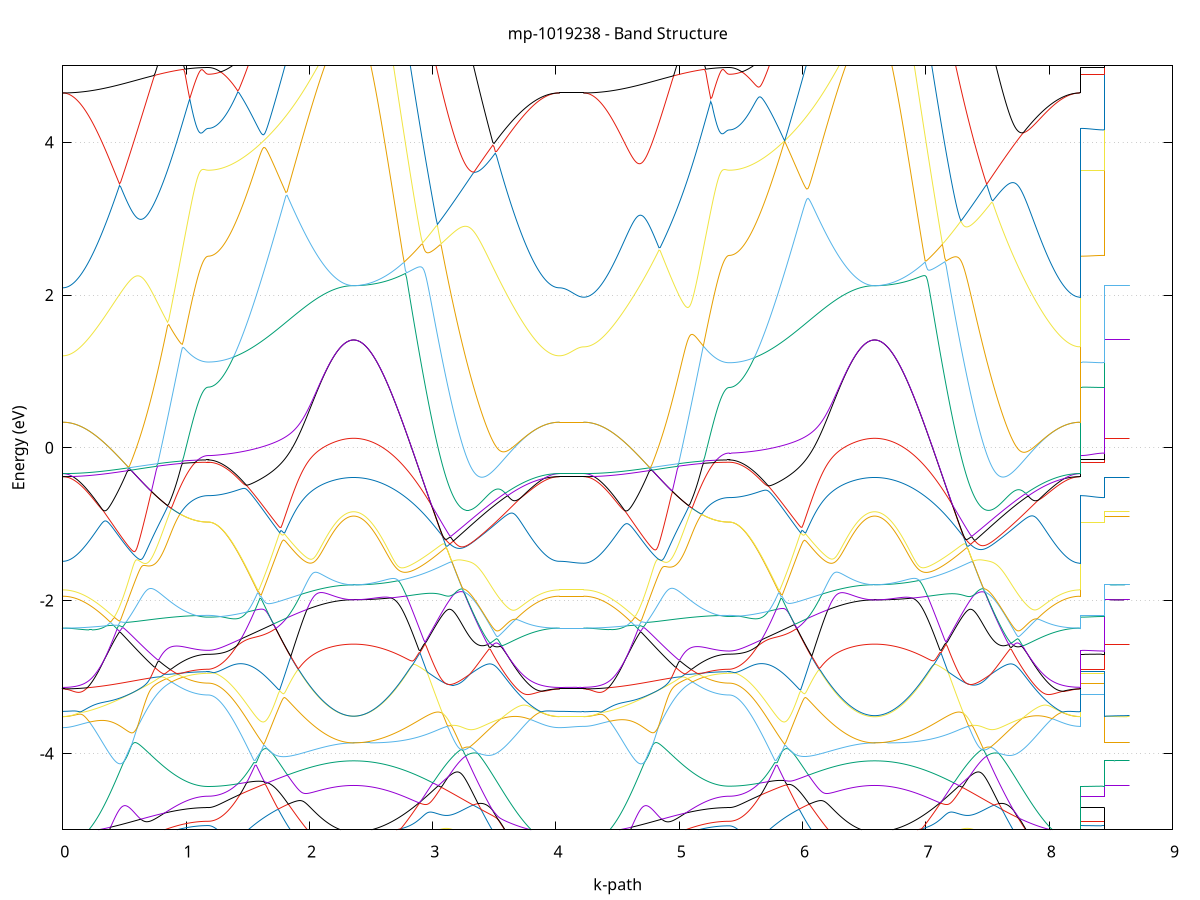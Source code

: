 set title 'mp-1019238 - Band Structure'
set xlabel 'k-path'
set ylabel 'Energy (eV)'
set grid y
set yrange [-5:5]
set terminal png size 800,600
set output 'mp-1019238_bands_gnuplot.png'
plot '-' using 1:2 with lines notitle, '-' using 1:2 with lines notitle, '-' using 1:2 with lines notitle, '-' using 1:2 with lines notitle, '-' using 1:2 with lines notitle, '-' using 1:2 with lines notitle, '-' using 1:2 with lines notitle, '-' using 1:2 with lines notitle, '-' using 1:2 with lines notitle, '-' using 1:2 with lines notitle, '-' using 1:2 with lines notitle, '-' using 1:2 with lines notitle, '-' using 1:2 with lines notitle, '-' using 1:2 with lines notitle, '-' using 1:2 with lines notitle, '-' using 1:2 with lines notitle, '-' using 1:2 with lines notitle, '-' using 1:2 with lines notitle, '-' using 1:2 with lines notitle, '-' using 1:2 with lines notitle, '-' using 1:2 with lines notitle, '-' using 1:2 with lines notitle, '-' using 1:2 with lines notitle, '-' using 1:2 with lines notitle, '-' using 1:2 with lines notitle, '-' using 1:2 with lines notitle, '-' using 1:2 with lines notitle, '-' using 1:2 with lines notitle, '-' using 1:2 with lines notitle, '-' using 1:2 with lines notitle, '-' using 1:2 with lines notitle, '-' using 1:2 with lines notitle, '-' using 1:2 with lines notitle, '-' using 1:2 with lines notitle, '-' using 1:2 with lines notitle, '-' using 1:2 with lines notitle, '-' using 1:2 with lines notitle, '-' using 1:2 with lines notitle, '-' using 1:2 with lines notitle, '-' using 1:2 with lines notitle, '-' using 1:2 with lines notitle, '-' using 1:2 with lines notitle, '-' using 1:2 with lines notitle, '-' using 1:2 with lines notitle, '-' using 1:2 with lines notitle, '-' using 1:2 with lines notitle, '-' using 1:2 with lines notitle, '-' using 1:2 with lines notitle
0.000000 -23.624251
0.009996 -23.624151
0.019991 -23.623851
0.029987 -23.623451
0.039982 -23.622851
0.049978 -23.622051
0.059973 -23.621151
0.069969 -23.619951
0.079965 -23.618751
0.089960 -23.617251
0.099956 -23.615651
0.109951 -23.613851
0.119947 -23.611851
0.129942 -23.609751
0.139938 -23.607451
0.149934 -23.605051
0.159929 -23.602551
0.169925 -23.599751
0.179920 -23.596851
0.189916 -23.593851
0.199911 -23.590651
0.209907 -23.587251
0.219903 -23.583751
0.229898 -23.580051
0.239894 -23.576251
0.249889 -23.572351
0.259885 -23.568151
0.269880 -23.563951
0.279876 -23.559551
0.289871 -23.555051
0.299867 -23.550451
0.309863 -23.545651
0.319858 -23.540751
0.329854 -23.535751
0.339849 -23.530551
0.349845 -23.525251
0.359840 -23.519951
0.369836 -23.514451
0.379832 -23.508851
0.389827 -23.503251
0.399823 -23.497351
0.409818 -23.491451
0.419814 -23.485551
0.429809 -23.479451
0.439805 -23.473251
0.449801 -23.467051
0.459796 -23.460751
0.469792 -23.454351
0.479787 -23.447851
0.489783 -23.441351
0.499778 -23.434751
0.509774 -23.428151
0.519770 -23.421451
0.529765 -23.414751
0.539761 -23.407951
0.549756 -23.401051
0.559752 -23.394251
0.569747 -23.387351
0.579743 -23.380451
0.589739 -23.373551
0.599734 -23.366551
0.609730 -23.359651
0.619725 -23.352651
0.629721 -23.345751
0.639716 -23.338751
0.649712 -23.331851
0.659708 -23.324851
0.669703 -23.317951
0.679699 -23.311151
0.689694 -23.304251
0.699690 -23.297451
0.709685 -23.290651
0.719681 -23.283951
0.729676 -23.277251
0.739672 -23.270651
0.749668 -23.264051
0.759663 -23.257551
0.769659 -23.251151
0.779654 -23.244751
0.789650 -23.238551
0.799645 -23.232351
0.809641 -23.226251
0.819637 -23.220251
0.829632 -23.214351
0.839628 -23.208551
0.849623 -23.202851
0.859619 -23.197351
0.869614 -23.191851
0.879610 -23.186551
0.889606 -23.181351
0.899601 -23.176251
0.909597 -23.171351
0.919592 -23.166551
0.929588 -23.161951
0.939583 -23.157451
0.949579 -23.153051
0.959575 -23.148951
0.969570 -23.144851
0.979566 -23.141051
0.989561 -23.137351
0.999557 -23.133751
1.009552 -23.130451
1.019548 -23.127251
1.029544 -23.124251
1.039539 -23.121451
1.049535 -23.118751
1.059530 -23.116351
1.069526 -23.114051
1.079521 -23.111951
1.089517 -23.110151
1.099513 -23.108451
1.109508 -23.106951
1.119504 -23.105651
1.129499 -23.104551
1.139495 -23.103651
1.149490 -23.103051
1.159486 -23.102551
1.169482 -23.102151
1.179477 -23.102151
1.179477 -23.102151
1.189473 -23.102051
1.199468 -23.101751
1.209464 -23.101451
1.219459 -23.100851
1.229455 -23.100151
1.239450 -23.099351
1.249446 -23.098351
1.259442 -23.097251
1.269437 -23.095951
1.279433 -23.094451
1.289428 -23.092951
1.299424 -23.091251
1.309419 -23.089351
1.319415 -23.087351
1.329411 -23.085151
1.339406 -23.082851
1.349402 -23.080451
1.359397 -23.077851
1.369393 -23.075151
1.379388 -23.072351
1.389384 -23.069351
1.399380 -23.066251
1.409375 -23.062951
1.419371 -23.059651
1.429366 -23.056151
1.439362 -23.052551
1.449357 -23.048851
1.459353 -23.044951
1.469349 -23.040951
1.479344 -23.036851
1.489340 -23.032651
1.499335 -23.028351
1.509331 -23.023851
1.519326 -23.019351
1.529322 -23.014751
1.539318 -23.009951
1.549313 -23.005151
1.559309 -23.000251
1.569304 -22.995251
1.579300 -22.990151
1.589295 -22.984951
1.599291 -22.979651
1.609287 -22.974251
1.619282 -22.968851
1.629278 -22.963351
1.639273 -22.957851
1.649269 -22.952151
1.659264 -22.946551
1.669260 -22.940751
1.679256 -22.934951
1.689251 -22.929151
1.699247 -22.923251
1.709242 -22.917351
1.719238 -22.911351
1.729233 -22.905351
1.739229 -22.899351
1.749224 -22.893351
1.759220 -22.887251
1.769216 -22.881251
1.779211 -22.875151
1.789207 -22.869051
1.799202 -22.862951
1.809198 -22.856851
1.819193 -22.850751
1.829189 -22.844651
1.839185 -22.838551
1.849180 -22.832551
1.859176 -22.826551
1.869171 -22.820551
1.879167 -22.814651
1.889162 -22.808751
1.899158 -22.802851
1.909154 -22.797051
1.919149 -22.791251
1.929145 -22.785551
1.939140 -22.779851
1.949136 -22.774251
1.959131 -22.768751
1.969127 -22.763251
1.979123 -22.757851
1.989118 -22.752551
1.999114 -22.747351
2.009109 -22.742151
2.019105 -22.737151
2.029100 -22.732251
2.039096 -22.727351
2.049092 -22.722651
2.059087 -22.718051
2.069083 -22.713451
2.079078 -22.709151
2.089074 -22.704851
2.099069 -22.700651
2.109065 -22.696651
2.119061 -22.692751
2.129056 -22.688951
2.139052 -22.685351
2.149047 -22.681851
2.159043 -22.678451
2.169038 -22.675251
2.179034 -22.672251
2.189030 -22.669251
2.199025 -22.666551
2.209021 -22.663951
2.219016 -22.661451
2.229012 -22.659151
2.239007 -22.657051
2.249003 -22.655051
2.258998 -22.653251
2.268994 -22.651651
2.278990 -22.650151
2.288985 -22.648851
2.298981 -22.647651
2.308976 -22.646751
2.318972 -22.645951
2.328967 -22.645351
2.338963 -22.644851
2.348959 -22.644651
2.358954 -22.644551
2.358954 -22.644551
2.368942 -22.644651
2.378931 -22.644851
2.388919 -22.645351
2.398907 -22.645951
2.408895 -22.646751
2.418883 -22.647651
2.428872 -22.648851
2.438860 -22.650151
2.448848 -22.651551
2.458836 -22.653251
2.468825 -22.655051
2.478813 -22.657051
2.488801 -22.659251
2.498789 -22.661551
2.508777 -22.664051
2.518766 -22.666651
2.528754 -22.669551
2.538742 -22.672551
2.548730 -22.675651
2.558719 -22.678951
2.568707 -22.682451
2.578695 -22.686051
2.588683 -22.689851
2.598671 -22.693851
2.608660 -22.697951
2.618648 -22.702251
2.628636 -22.706651
2.638624 -22.711251
2.648613 -22.715951
2.658601 -22.720751
2.668589 -22.725751
2.678577 -22.730951
2.688565 -22.736251
2.698554 -22.741751
2.708542 -22.747351
2.718530 -22.753051
2.728518 -22.758851
2.738506 -22.764851
2.748495 -22.770951
2.758483 -22.777251
2.768471 -22.783651
2.778459 -22.790151
2.788448 -22.796751
2.798436 -22.803551
2.808424 -22.810451
2.818412 -22.817351
2.828400 -22.824451
2.838389 -22.831751
2.848377 -22.839051
2.858365 -22.846451
2.868353 -22.854051
2.878342 -22.861651
2.888330 -22.869351
2.898318 -22.877151
2.908306 -22.885051
2.918294 -22.893051
2.928283 -22.901151
2.938271 -22.909351
2.948259 -22.917551
2.958247 -22.925951
2.968235 -22.934351
2.978224 -22.942851
2.988212 -22.951351
2.998200 -22.959951
3.008188 -22.968651
3.018177 -22.977351
3.028165 -22.986151
3.038153 -22.995051
3.048141 -23.003951
3.058129 -23.012851
3.068118 -23.021851
3.078106 -23.030851
3.088094 -23.039851
3.098082 -23.049051
3.108071 -23.058151
3.118059 -23.067251
3.128047 -23.076451
3.138035 -23.085651
3.148023 -23.094851
3.158012 -23.104051
3.168000 -23.113351
3.177988 -23.122551
3.187976 -23.131751
3.197965 -23.141051
3.207953 -23.150251
3.217941 -23.159551
3.227929 -23.168751
3.237917 -23.177951
3.247906 -23.187151
3.257894 -23.196351
3.267882 -23.205451
3.277870 -23.214551
3.287858 -23.223651
3.297847 -23.232751
3.307835 -23.241751
3.317823 -23.250751
3.327811 -23.259651
3.337800 -23.268551
3.347788 -23.277351
3.357776 -23.286151
3.367764 -23.294951
3.377752 -23.303651
3.387741 -23.312251
3.397729 -23.320751
3.407717 -23.329251
3.417705 -23.337751
3.427694 -23.346051
3.437682 -23.354351
3.447670 -23.362551
3.457658 -23.370651
3.467646 -23.378651
3.477635 -23.386551
3.487623 -23.394451
3.497611 -23.402251
3.507599 -23.409851
3.517588 -23.417451
3.527576 -23.424851
3.537564 -23.432251
3.547552 -23.439451
3.557540 -23.446651
3.567529 -23.453651
3.577517 -23.460551
3.587505 -23.467351
3.597493 -23.474051
3.607481 -23.480551
3.617470 -23.487051
3.627458 -23.493351
3.637446 -23.499551
3.647434 -23.505551
3.657423 -23.511551
3.667411 -23.517351
3.677399 -23.522951
3.687387 -23.528551
3.697375 -23.533851
3.707364 -23.539151
3.717352 -23.544251
3.727340 -23.549151
3.737328 -23.554051
3.747317 -23.558651
3.757305 -23.563151
3.767293 -23.567551
3.777281 -23.571751
3.787269 -23.575751
3.797258 -23.579651
3.807246 -23.583451
3.817234 -23.586951
3.827222 -23.590351
3.837211 -23.593651
3.847199 -23.596751
3.857187 -23.599651
3.867175 -23.602451
3.877163 -23.605051
3.887152 -23.607551
3.897140 -23.609751
3.907128 -23.611851
3.917116 -23.613851
3.927104 -23.615651
3.937093 -23.617251
3.947081 -23.618751
3.957069 -23.619951
3.967057 -23.621151
3.977046 -23.622051
3.987034 -23.622851
3.997022 -23.623451
4.007010 -23.623851
4.016998 -23.624151
4.026987 -23.624251
4.026987 -23.624251
4.036903 -23.624251
4.046820 -23.624251
4.056737 -23.624251
4.066654 -23.624251
4.076571 -23.624251
4.086487 -23.624251
4.096404 -23.624251
4.106321 -23.624151
4.116238 -23.624151
4.126155 -23.624151
4.136071 -23.624151
4.145988 -23.624151
4.155905 -23.624151
4.165822 -23.624151
4.175739 -23.624151
4.185655 -23.624151
4.195572 -23.624151
4.205489 -23.624151
4.215406 -23.624151
4.225323 -23.624151
4.225323 -23.624151
4.235318 -23.624051
4.245314 -23.623751
4.255309 -23.623351
4.265305 -23.622751
4.275300 -23.621951
4.285296 -23.621051
4.295292 -23.619951
4.305287 -23.618651
4.315283 -23.617151
4.325278 -23.615551
4.335274 -23.613851
4.345269 -23.611851
4.355265 -23.609751
4.365261 -23.607451
4.375256 -23.605051
4.385252 -23.602551
4.395247 -23.599751
4.405243 -23.596851
4.415238 -23.593751
4.425234 -23.590651
4.435230 -23.587251
4.445225 -23.583751
4.455221 -23.580051
4.465216 -23.576251
4.475212 -23.572251
4.485207 -23.568151
4.495203 -23.563951
4.505199 -23.559551
4.515194 -23.555051
4.525190 -23.550351
4.535185 -23.545551
4.545181 -23.540751
4.555176 -23.535651
4.565172 -23.530551
4.575168 -23.525351
4.585163 -23.519951
4.595159 -23.514451
4.605154 -23.508851
4.615150 -23.503151
4.625145 -23.497451
4.635141 -23.491551
4.645137 -23.485551
4.655132 -23.479551
4.665128 -23.473351
4.675123 -23.467051
4.685119 -23.460751
4.695114 -23.454351
4.705110 -23.447951
4.715106 -23.441351
4.725101 -23.434851
4.735097 -23.428151
4.745092 -23.421451
4.755088 -23.414751
4.765083 -23.407951
4.775079 -23.401151
4.785074 -23.394251
4.795070 -23.387351
4.805066 -23.380451
4.815061 -23.373551
4.825057 -23.366551
4.835052 -23.359651
4.845048 -23.352651
4.855043 -23.345751
4.865039 -23.338751
4.875035 -23.331851
4.885030 -23.324951
4.895026 -23.318051
4.905021 -23.311151
4.915017 -23.304251
4.925012 -23.297451
4.935008 -23.290651
4.945004 -23.283951
4.954999 -23.277251
4.964995 -23.270651
4.974990 -23.264051
4.984986 -23.257551
4.994981 -23.251151
5.004977 -23.244851
5.014973 -23.238551
5.024968 -23.232351
5.034964 -23.226251
5.044959 -23.220251
5.054955 -23.214351
5.064950 -23.208551
5.074946 -23.202851
5.084942 -23.197351
5.094937 -23.191851
5.104933 -23.186551
5.114928 -23.181351
5.124924 -23.176251
5.134919 -23.171351
5.144915 -23.166551
5.154911 -23.161951
5.164906 -23.157451
5.174902 -23.153051
5.184897 -23.148951
5.194893 -23.144851
5.204888 -23.141051
5.214884 -23.137351
5.224879 -23.133751
5.234875 -23.130451
5.244871 -23.127251
5.254866 -23.124251
5.264862 -23.121451
5.274857 -23.118751
5.284853 -23.116351
5.294848 -23.114051
5.304844 -23.112051
5.314840 -23.110151
5.324835 -23.108451
5.334831 -23.106951
5.344826 -23.105651
5.354822 -23.104551
5.364817 -23.103651
5.374813 -23.102951
5.384809 -23.102551
5.394804 -23.102151
5.404800 -23.102051
5.404800 -23.102051
5.414795 -23.101951
5.424791 -23.101751
5.434786 -23.101351
5.444782 -23.100851
5.454778 -23.100251
5.464773 -23.099351
5.474769 -23.098351
5.484764 -23.097251
5.494760 -23.095951
5.504755 -23.094551
5.514751 -23.092951
5.524747 -23.091251
5.534742 -23.089351
5.544738 -23.087351
5.554733 -23.085151
5.564729 -23.082851
5.574724 -23.080451
5.584720 -23.077951
5.594716 -23.075251
5.604711 -23.072351
5.614707 -23.069351
5.624702 -23.066251
5.634698 -23.063051
5.644693 -23.059651
5.654689 -23.056151
5.664685 -23.052551
5.674680 -23.048851
5.684676 -23.044951
5.694671 -23.040951
5.704667 -23.036851
5.714662 -23.032651
5.724658 -23.028351
5.734654 -23.023851
5.744649 -23.019351
5.754645 -23.014651
5.764640 -23.009951
5.774636 -23.005151
5.784631 -23.000151
5.794627 -22.995151
5.804622 -22.990051
5.814618 -22.984851
5.824614 -22.979551
5.834609 -22.974251
5.844605 -22.968851
5.854600 -22.963351
5.864596 -22.957851
5.874591 -22.952251
5.884587 -22.946551
5.894583 -22.940751
5.904578 -22.934951
5.914574 -22.929151
5.924569 -22.923251
5.934565 -22.917351
5.944560 -22.911351
5.954556 -22.905351
5.964552 -22.899351
5.974547 -22.893351
5.984543 -22.887251
5.994538 -22.881151
6.004534 -22.875051
6.014529 -22.868951
6.024525 -22.862851
6.034521 -22.856751
6.044516 -22.850651
6.054512 -22.844551
6.064507 -22.838551
6.074503 -22.832451
6.084498 -22.826551
6.094494 -22.820551
6.104490 -22.814551
6.114485 -22.808651
6.124481 -22.802851
6.134476 -22.796951
6.144472 -22.791251
6.154467 -22.785551
6.164463 -22.779851
6.174459 -22.774251
6.184454 -22.768751
6.194450 -22.763251
6.204445 -22.757851
6.214441 -22.752551
6.224436 -22.747351
6.234432 -22.742151
6.244427 -22.737151
6.254423 -22.732251
6.264419 -22.727351
6.274414 -22.722651
6.284410 -22.718051
6.294405 -22.713451
6.304401 -22.709051
6.314396 -22.704851
6.324392 -22.700651
6.334388 -22.696651
6.344383 -22.692651
6.354379 -22.688951
6.364374 -22.685251
6.374370 -22.681851
6.384365 -22.678451
6.394361 -22.675251
6.404357 -22.672151
6.414352 -22.669251
6.424348 -22.666451
6.434343 -22.663851
6.444339 -22.661451
6.454334 -22.659151
6.464330 -22.657051
6.474326 -22.655051
6.484321 -22.653251
6.494317 -22.651651
6.504312 -22.650151
6.514308 -22.648851
6.524303 -22.647751
6.534299 -22.646751
6.544295 -22.646051
6.554290 -22.645451
6.564286 -22.645051
6.574281 -22.644751
6.584277 -22.644651
6.584277 -22.644651
6.594265 -22.644751
6.604253 -22.645051
6.614241 -22.645451
6.624230 -22.646051
6.634218 -22.646851
6.644206 -22.647751
6.654194 -22.648851
6.664183 -22.650151
6.674171 -22.651651
6.684159 -22.653251
6.694147 -22.655151
6.704135 -22.657051
6.714124 -22.659251
6.724112 -22.661551
6.734100 -22.664051
6.744088 -22.666651
6.754077 -22.669551
6.764065 -22.672451
6.774053 -22.675651
6.784041 -22.678951
6.794029 -22.682451
6.804018 -22.686051
6.814006 -22.689851
6.823994 -22.693851
6.833982 -22.697951
6.843970 -22.702251
6.853959 -22.706651
6.863947 -22.711151
6.873935 -22.715951
6.883923 -22.720751
6.893912 -22.725751
6.903900 -22.730951
6.913888 -22.736251
6.923876 -22.741651
6.933864 -22.747251
6.943853 -22.752951
6.953841 -22.758851
6.963829 -22.764851
6.973817 -22.770951
6.983806 -22.777251
6.993794 -22.783651
7.003782 -22.790151
7.013770 -22.796751
7.023758 -22.803551
7.033747 -22.810351
7.043735 -22.817351
7.053723 -22.824451
7.063711 -22.831651
7.073700 -22.839051
7.083688 -22.846451
7.093676 -22.853951
7.103664 -22.861551
7.113652 -22.869351
7.123641 -22.877151
7.133629 -22.885051
7.143617 -22.893051
7.153605 -22.901151
7.163593 -22.909351
7.173582 -22.917551
7.183570 -22.925951
7.193558 -22.934351
7.203546 -22.942751
7.213535 -22.951351
7.223523 -22.959951
7.233511 -22.968651
7.243499 -22.977351
7.253487 -22.986151
7.263476 -22.995051
7.273464 -23.003951
7.283452 -23.012851
7.293440 -23.021851
7.303429 -23.030851
7.313417 -23.039951
7.323405 -23.049051
7.333393 -23.058151
7.343381 -23.067251
7.353370 -23.076451
7.363358 -23.085651
7.373346 -23.094851
7.383334 -23.104051
7.393323 -23.113351
7.403311 -23.122551
7.413299 -23.131751
7.423287 -23.141051
7.433275 -23.150251
7.443264 -23.159551
7.453252 -23.168751
7.463240 -23.177951
7.473228 -23.187151
7.483216 -23.196251
7.493205 -23.205451
7.503193 -23.214551
7.513181 -23.223651
7.523169 -23.232751
7.533158 -23.241751
7.543146 -23.250751
7.553134 -23.259651
7.563122 -23.268551
7.573110 -23.277451
7.583099 -23.286151
7.593087 -23.294951
7.603075 -23.303551
7.613063 -23.312151
7.623052 -23.320751
7.633040 -23.329251
7.643028 -23.337651
7.653016 -23.346051
7.663004 -23.354351
7.672993 -23.362451
7.682981 -23.370551
7.692969 -23.378651
7.702957 -23.386551
7.712946 -23.394451
7.722934 -23.402151
7.732922 -23.409851
7.742910 -23.417451
7.752898 -23.424851
7.762887 -23.432251
7.772875 -23.439451
7.782863 -23.446551
7.792851 -23.453651
7.802839 -23.460551
7.812828 -23.467351
7.822816 -23.474051
7.832804 -23.480551
7.842792 -23.486951
7.852781 -23.493251
7.862769 -23.499451
7.872757 -23.505551
7.882745 -23.511451
7.892733 -23.517251
7.902722 -23.522951
7.912710 -23.528451
7.922698 -23.533851
7.932686 -23.539051
7.942675 -23.544151
7.952663 -23.549151
7.962651 -23.553951
7.972639 -23.558651
7.982627 -23.563151
7.992616 -23.567551
8.002604 -23.571751
8.012592 -23.575751
8.022580 -23.579651
8.032569 -23.583451
8.042557 -23.587051
8.052545 -23.590451
8.062533 -23.593651
8.072521 -23.596751
8.082510 -23.599751
8.092498 -23.602451
8.102486 -23.605051
8.112474 -23.607551
8.122462 -23.609851
8.132451 -23.611951
8.142439 -23.613851
8.152427 -23.615651
8.162415 -23.617251
8.172404 -23.618651
8.182392 -23.619951
8.192380 -23.621051
8.202368 -23.621951
8.212356 -23.622751
8.222345 -23.623351
8.232333 -23.623751
8.242321 -23.624051
8.252309 -23.624151
8.252309 -23.102151
8.262226 -23.102151
8.272143 -23.102151
8.282060 -23.102151
8.291977 -23.102151
8.301893 -23.102051
8.311810 -23.102051
8.321727 -23.102051
8.331644 -23.102051
8.341561 -23.102051
8.351477 -23.102051
8.361394 -23.102051
8.371311 -23.102051
8.381228 -23.102051
8.391145 -23.102051
8.401061 -23.102051
8.410978 -23.102051
8.420895 -23.102051
8.430812 -23.102051
8.440729 -23.102051
8.450645 -23.102051
8.450645 -22.644551
8.460562 -22.644551
8.470479 -22.644551
8.480396 -22.644551
8.490312 -22.644551
8.500229 -22.644551
8.510146 -22.644551
8.520063 -22.644551
8.529980 -22.644551
8.539896 -22.644551
8.549813 -22.644551
8.559730 -22.644551
8.569647 -22.644551
8.579564 -22.644551
8.589480 -22.644551
8.599397 -22.644551
8.609314 -22.644651
8.619231 -22.644651
8.629148 -22.644651
8.639064 -22.644651
8.648981 -22.644651
e
0.000000 -9.446251
0.009996 -9.446151
0.019991 -9.445651
0.029987 -9.444851
0.039982 -9.443651
0.049978 -9.442251
0.059973 -9.440551
0.069969 -9.438451
0.079965 -9.436051
0.089960 -9.433351
0.099956 -9.430251
0.109951 -9.426951
0.119947 -9.423251
0.129942 -9.419351
0.139938 -9.414951
0.149934 -9.410451
0.159929 -9.405551
0.169925 -9.400351
0.179920 -9.394851
0.189916 -9.389051
0.199911 -9.382951
0.209907 -9.376551
0.219903 -9.369851
0.229898 -9.362951
0.239894 -9.355651
0.249889 -9.348051
0.259885 -9.340251
0.269880 -9.332151
0.279876 -9.323751
0.289871 -9.315151
0.299867 -9.306251
0.309863 -9.297051
0.319858 -9.287651
0.329854 -9.277951
0.339849 -9.268051
0.349845 -9.257851
0.359840 -9.247451
0.369836 -9.236851
0.379832 -9.225951
0.389827 -9.214851
0.399823 -9.203551
0.409818 -9.191951
0.419814 -9.180251
0.429809 -9.168351
0.439805 -9.156251
0.449801 -9.143851
0.459796 -9.131351
0.469792 -9.118751
0.479787 -9.105951
0.489783 -9.092951
0.499778 -9.079751
0.509774 -9.066451
0.519770 -9.053051
0.529765 -9.039451
0.539761 -9.025851
0.549756 -9.012051
0.559752 -8.998151
0.569747 -8.984151
0.579743 -8.970051
0.589739 -8.955951
0.599734 -8.941651
0.609730 -8.927451
0.619725 -8.913051
0.629721 -8.898651
0.639716 -8.884251
0.649712 -8.869851
0.659708 -8.855351
0.669703 -8.840851
0.679699 -8.826451
0.689694 -8.812051
0.699690 -8.797651
0.709685 -8.783351
0.719681 -8.769051
0.729676 -8.754851
0.739672 -8.740751
0.749668 -8.726651
0.759663 -8.712651
0.769659 -8.698751
0.779654 -8.685051
0.789650 -8.671451
0.799645 -8.657951
0.809641 -8.644651
0.819637 -8.631551
0.829632 -8.618551
0.839628 -8.605851
0.849623 -8.593251
0.859619 -8.580851
0.869614 -8.568751
0.879610 -8.556951
0.889606 -8.545251
0.899601 -8.533951
0.909597 -8.522851
0.919592 -8.512051
0.929588 -8.501651
0.939583 -8.491451
0.949579 -8.481551
0.959575 -8.472051
0.969570 -8.462851
0.979566 -8.454051
0.989561 -8.445551
0.999557 -8.437451
1.009552 -8.429751
1.019548 -8.422451
1.029544 -8.415451
1.039539 -8.408951
1.049535 -8.402851
1.059530 -8.397151
1.069526 -8.391951
1.079521 -8.387151
1.089517 -8.382751
1.099513 -8.378851
1.109508 -8.375351
1.119504 -8.372351
1.129499 -8.369751
1.139495 -8.367651
1.149490 -8.365951
1.159486 -8.364851
1.169482 -8.364151
1.179477 -8.363851
1.179477 -8.363851
1.189473 -8.363751
1.199468 -8.363351
1.209464 -8.362651
1.219459 -8.361651
1.229455 -8.360451
1.239450 -8.358951
1.249446 -8.357151
1.259442 -8.355151
1.269437 -8.352751
1.279433 -8.350151
1.289428 -8.347351
1.299424 -8.344251
1.309419 -8.340751
1.319415 -8.337151
1.329411 -8.333151
1.339406 -8.328951
1.349402 -8.324551
1.359397 -8.319851
1.369393 -8.314951
1.379388 -8.309751
1.389384 -8.304251
1.399380 -8.298551
1.409375 -8.292651
1.419371 -8.286451
1.429366 -8.279951
1.439362 -8.273251
1.449357 -8.266351
1.459353 -8.259251
1.469349 -8.251851
1.479344 -8.244251
1.489340 -8.236451
1.499335 -8.228451
1.509331 -8.220251
1.519326 -8.211751
1.529322 -8.203051
1.539318 -8.194251
1.549313 -8.185151
1.559309 -8.175951
1.569304 -8.166551
1.579300 -8.156951
1.589295 -8.147151
1.599291 -8.137251
1.609287 -8.127151
1.619282 -8.116851
1.629278 -8.106451
1.639273 -8.095851
1.649269 -8.085151
1.659264 -8.074251
1.669260 -8.063351
1.679256 -8.052251
1.689251 -8.040951
1.699247 -8.029651
1.709242 -8.018351
1.719238 -8.006751
1.729233 -7.995151
1.739229 -7.983451
1.749224 -7.971751
1.759220 -7.959851
1.769216 -7.947951
1.779211 -7.936051
1.789207 -7.924051
1.799202 -7.912051
1.809198 -7.899951
1.819193 -7.889051
1.829189 -7.878651
1.839185 -7.868351
1.849180 -7.857951
1.859176 -7.847651
1.869171 -7.837351
1.879167 -7.827151
1.889162 -7.816951
1.899158 -7.806851
1.909154 -7.796751
1.919149 -7.786751
1.929145 -7.776951
1.939140 -7.767151
1.949136 -7.757451
1.959131 -7.747851
1.969127 -7.738351
1.979123 -7.728951
1.989118 -7.719751
1.999114 -7.710651
2.009109 -7.701751
2.019105 -7.692951
2.029100 -7.684351
2.039096 -7.675851
2.049092 -7.667651
2.059087 -7.659551
2.069083 -7.651651
2.079078 -7.643951
2.089074 -7.636351
2.099069 -7.629151
2.109065 -7.622051
2.119061 -7.615151
2.129056 -7.608551
2.139052 -7.602151
2.149047 -7.595951
2.159043 -7.590051
2.169038 -7.584451
2.179034 -7.579051
2.189030 -7.573951
2.199025 -7.569051
2.209021 -7.564451
2.219016 -7.560151
2.229012 -7.556051
2.239007 -7.552351
2.249003 -7.548851
2.258998 -7.545651
2.268994 -7.542751
2.278990 -7.540151
2.288985 -7.537851
2.298981 -7.535951
2.308976 -7.534251
2.318972 -7.532851
2.328967 -7.531751
2.338963 -7.530951
2.348959 -7.530551
2.358954 -7.530351
2.358954 -7.530351
2.368942 -7.530351
2.378931 -7.530251
2.388919 -7.530051
2.398907 -7.529751
2.408895 -7.529351
2.418883 -7.528951
2.428872 -7.528351
2.438860 -7.527751
2.448848 -7.527051
2.458836 -7.526351
2.468825 -7.525451
2.478813 -7.524451
2.488801 -7.523451
2.498789 -7.522251
2.508777 -7.521051
2.518766 -7.519651
2.528754 -7.518251
2.538742 -7.519851
2.548730 -7.526751
2.558719 -7.533951
2.568707 -7.541551
2.578695 -7.549451
2.588683 -7.557651
2.598671 -7.566251
2.608660 -7.575251
2.618648 -7.584551
2.628636 -7.594151
2.638624 -7.604051
2.648613 -7.614251
2.658601 -7.624751
2.668589 -7.635651
2.678577 -7.646851
2.688565 -7.658351
2.698554 -7.670151
2.708542 -7.682151
2.718530 -7.694551
2.728518 -7.707151
2.738506 -7.720051
2.748495 -7.733251
2.758483 -7.746651
2.768471 -7.760351
2.778459 -7.774351
2.788448 -7.788551
2.798436 -7.803051
2.808424 -7.817751
2.818412 -7.832651
2.828400 -7.847851
2.838389 -7.863151
2.848377 -7.878751
2.858365 -7.894551
2.868353 -7.910551
2.878342 -7.926751
2.888330 -7.943151
2.898318 -7.959651
2.908306 -7.976351
2.918294 -7.993251
2.928283 -8.010351
2.938271 -8.027551
2.948259 -8.044951
2.958247 -8.062451
2.968235 -8.080051
2.978224 -8.097851
2.988212 -8.115651
2.998200 -8.133651
3.008188 -8.151751
3.018177 -8.169951
3.028165 -8.188251
3.038153 -8.206551
3.048141 -8.225051
3.058129 -8.243551
3.068118 -8.262051
3.078106 -8.280651
3.088094 -8.299351
3.098082 -8.318051
3.108071 -8.336851
3.118059 -8.355551
3.128047 -8.374351
3.138035 -8.393151
3.148023 -8.411951
3.158012 -8.430751
3.168000 -8.449551
3.177988 -8.468351
3.187976 -8.487051
3.197965 -8.505851
3.207953 -8.524551
3.217941 -8.543151
3.227929 -8.561751
3.237917 -8.580251
3.247906 -8.598751
3.257894 -8.617151
3.267882 -8.635451
3.277870 -8.653751
3.287858 -8.671851
3.297847 -8.689951
3.307835 -8.707951
3.317823 -8.725851
3.327811 -8.743551
3.337800 -8.761251
3.347788 -8.778751
3.357776 -8.796151
3.367764 -8.813351
3.377752 -8.830551
3.387741 -8.847451
3.397729 -8.864251
3.407717 -8.880951
3.417705 -8.897451
3.427694 -8.913851
3.437682 -8.930051
3.447670 -8.946051
3.457658 -8.961851
3.467646 -8.977551
3.477635 -8.992951
3.487623 -9.008151
3.497611 -9.023251
3.507599 -9.038051
3.517588 -9.052651
3.527576 -9.067151
3.537564 -9.081251
3.547552 -9.095251
3.557540 -9.108951
3.567529 -9.122551
3.577517 -9.135851
3.587505 -9.148851
3.597493 -9.161651
3.607481 -9.174251
3.617470 -9.186551
3.627458 -9.198651
3.637446 -9.210451
3.647434 -9.221951
3.657423 -9.233251
3.667411 -9.244351
3.677399 -9.255051
3.687387 -9.265551
3.697375 -9.275851
3.707364 -9.285751
3.717352 -9.295451
3.727340 -9.304851
3.737328 -9.313951
3.747317 -9.322751
3.757305 -9.331251
3.767293 -9.339551
3.777281 -9.347451
3.787269 -9.355151
3.797258 -9.362451
3.807246 -9.369551
3.817234 -9.376351
3.827222 -9.382751
3.837211 -9.388951
3.847199 -9.394751
3.857187 -9.400251
3.867175 -9.405451
3.877163 -9.410451
3.887152 -9.415051
3.897140 -9.419351
3.907128 -9.423251
3.917116 -9.426951
3.927104 -9.430351
3.937093 -9.433351
3.947081 -9.436051
3.957069 -9.438451
3.967057 -9.440451
3.977046 -9.442251
3.987034 -9.443651
3.997022 -9.444851
4.007010 -9.445651
4.016998 -9.446151
4.026987 -9.446251
4.026987 -9.446251
4.036903 -9.446251
4.046820 -9.446251
4.056737 -9.446351
4.066654 -9.446351
4.076571 -9.446351
4.086487 -9.446351
4.096404 -9.446351
4.106321 -9.446351
4.116238 -9.446351
4.126155 -9.446251
4.136071 -9.446251
4.145988 -9.446151
4.155905 -9.446151
4.165822 -9.446251
4.175739 -9.446251
4.185655 -9.446251
4.195572 -9.446251
4.205489 -9.446251
4.215406 -9.446251
4.225323 -9.446251
4.225323 -9.446251
4.235318 -9.446051
4.245314 -9.445551
4.255309 -9.444751
4.265305 -9.443651
4.275300 -9.442251
4.285296 -9.440451
4.295292 -9.438351
4.305287 -9.435951
4.315283 -9.433251
4.325278 -9.430151
4.335274 -9.426851
4.345269 -9.423151
4.355265 -9.419251
4.365261 -9.414951
4.375256 -9.410351
4.385252 -9.405451
4.395247 -9.400251
4.405243 -9.394751
4.415238 -9.388951
4.425234 -9.382951
4.435230 -9.376551
4.445225 -9.369851
4.455221 -9.362851
4.465216 -9.355551
4.475212 -9.348051
4.485207 -9.340251
4.495203 -9.332151
4.505199 -9.323751
4.515194 -9.315151
4.525190 -9.306251
4.535185 -9.297051
4.545181 -9.287651
4.555176 -9.277951
4.565172 -9.268051
4.575168 -9.257851
4.585163 -9.247451
4.595159 -9.236851
4.605154 -9.225951
4.615150 -9.214851
4.625145 -9.203551
4.635141 -9.192051
4.645137 -9.180351
4.655132 -9.168451
4.665128 -9.156351
4.675123 -9.144051
4.685119 -9.131551
4.695114 -9.118851
4.705110 -9.106051
4.715106 -9.093051
4.725101 -9.079951
4.735097 -9.066651
4.745092 -9.053151
4.755088 -9.039651
4.765083 -9.025951
4.775079 -9.012151
4.785074 -8.998251
4.795070 -8.984251
4.805066 -8.970151
4.815061 -8.955951
4.825057 -8.941851
4.835052 -8.927551
4.845048 -8.913151
4.855043 -8.898751
4.865039 -8.884351
4.875035 -8.869951
4.885030 -8.855451
4.895026 -8.841051
4.905021 -8.826551
4.915017 -8.812151
4.925012 -8.797751
4.935008 -8.783351
4.945004 -8.769051
4.954999 -8.754851
4.964995 -8.740651
4.974990 -8.726651
4.984986 -8.712651
4.994981 -8.698751
5.004977 -8.685051
5.014973 -8.671451
5.024968 -8.657951
5.034964 -8.644651
5.044959 -8.631551
5.054955 -8.618551
5.064950 -8.605751
5.074946 -8.593251
5.084942 -8.580851
5.094937 -8.568851
5.104933 -8.556951
5.114928 -8.545351
5.124924 -8.533951
5.134919 -8.522851
5.144915 -8.512151
5.154911 -8.501651
5.164906 -8.491451
5.174902 -8.481551
5.184897 -8.472051
5.194893 -8.462851
5.204888 -8.454051
5.214884 -8.445551
5.224879 -8.437551
5.234875 -8.429751
5.244871 -8.422451
5.254866 -8.415551
5.264862 -8.409051
5.274857 -8.402951
5.284853 -8.397251
5.294848 -8.392051
5.304844 -8.387151
5.314840 -8.382851
5.324835 -8.378851
5.334831 -8.375351
5.344826 -8.372251
5.354822 -8.369751
5.364817 -8.367651
5.374813 -8.365951
5.384809 -8.364851
5.394804 -8.364051
5.404800 -8.363851
5.404800 -8.363851
5.414795 -8.363751
5.424791 -8.363351
5.434786 -8.362651
5.444782 -8.361651
5.454778 -8.360451
5.464773 -8.358951
5.474769 -8.357151
5.484764 -8.355151
5.494760 -8.352751
5.504755 -8.350151
5.514751 -8.347351
5.524747 -8.344151
5.534742 -8.340851
5.544738 -8.337251
5.554733 -8.333251
5.564729 -8.329151
5.574724 -8.324651
5.584720 -8.319951
5.594716 -8.314951
5.604711 -8.309751
5.614707 -8.304351
5.624702 -8.298551
5.634698 -8.292651
5.644693 -8.286451
5.654689 -8.279951
5.664685 -8.273251
5.674680 -8.266351
5.684676 -8.259251
5.694671 -8.251851
5.704667 -8.244251
5.714662 -8.236451
5.724658 -8.228451
5.734654 -8.220151
5.744649 -8.211651
5.754645 -8.202951
5.764640 -8.194151
5.774636 -8.185051
5.784631 -8.175851
5.794627 -8.166451
5.804622 -8.156851
5.814618 -8.147051
5.824614 -8.137151
5.834609 -8.127051
5.844605 -8.116751
5.854600 -8.106351
5.864596 -8.095751
5.874591 -8.085051
5.884587 -8.074251
5.894583 -8.063251
5.904578 -8.052151
5.914574 -8.040951
5.924569 -8.029551
5.934565 -8.018151
5.944560 -8.006651
5.954556 -7.995051
5.964552 -7.983351
5.974547 -7.971551
5.984543 -7.959751
5.994538 -7.947851
6.004534 -7.935851
6.014529 -7.923951
6.024525 -7.911851
6.034521 -7.899851
6.044516 -7.889051
6.054512 -7.878651
6.064507 -7.868351
6.074503 -7.857951
6.084498 -7.847651
6.094494 -7.837351
6.104490 -7.827151
6.114485 -7.816951
6.124481 -7.806851
6.134476 -7.796751
6.144472 -7.786751
6.154467 -7.776851
6.164463 -7.767051
6.174459 -7.757351
6.184454 -7.747851
6.194450 -7.738351
6.204445 -7.728951
6.214441 -7.719751
6.224436 -7.710651
6.234432 -7.701751
6.244427 -7.692951
6.254423 -7.684351
6.264419 -7.675851
6.274414 -7.667651
6.284410 -7.659551
6.294405 -7.651651
6.304401 -7.643951
6.314396 -7.636351
6.324392 -7.629051
6.334388 -7.622051
6.344383 -7.615151
6.354379 -7.608551
6.364374 -7.602151
6.374370 -7.595951
6.384365 -7.590051
6.394361 -7.584451
6.404357 -7.579051
6.414352 -7.573951
6.424348 -7.569051
6.434343 -7.564451
6.444339 -7.560151
6.454334 -7.556051
6.464330 -7.552351
6.474326 -7.548851
6.484321 -7.545651
6.494317 -7.542751
6.504312 -7.540151
6.514308 -7.537851
6.524303 -7.535951
6.534299 -7.534251
6.544295 -7.532851
6.554290 -7.531751
6.564286 -7.530951
6.574281 -7.530551
6.584277 -7.530351
6.584277 -7.530351
6.594265 -7.530351
6.604253 -7.530251
6.614241 -7.530051
6.624230 -7.529751
6.634218 -7.529351
6.644206 -7.528951
6.654194 -7.528451
6.664183 -7.527751
6.674171 -7.527051
6.684159 -7.526351
6.694147 -7.525451
6.704135 -7.524451
6.714124 -7.523451
6.724112 -7.522251
6.734100 -7.521051
6.744088 -7.519651
6.754077 -7.518251
6.764065 -7.519851
6.774053 -7.526751
6.784041 -7.533951
6.794029 -7.541551
6.804018 -7.549451
6.814006 -7.557751
6.823994 -7.566251
6.833982 -7.575251
6.843970 -7.584451
6.853959 -7.594051
6.863947 -7.603951
6.873935 -7.614251
6.883923 -7.624751
6.893912 -7.635651
6.903900 -7.646851
6.913888 -7.658351
6.923876 -7.670151
6.933864 -7.682151
6.943853 -7.694551
6.953841 -7.707151
6.963829 -7.720051
6.973817 -7.733251
6.983806 -7.746751
6.993794 -7.760451
7.003782 -7.774451
7.013770 -7.788651
7.023758 -7.803151
7.033747 -7.817851
7.043735 -7.832751
7.053723 -7.847951
7.063711 -7.863251
7.073700 -7.878851
7.083688 -7.894651
7.093676 -7.910651
7.103664 -7.926851
7.113652 -7.943251
7.123641 -7.959751
7.133629 -7.976451
7.143617 -7.993351
7.153605 -8.010451
7.163593 -8.027651
7.173582 -8.044951
7.183570 -8.062451
7.193558 -8.080051
7.203546 -8.097751
7.213535 -8.115651
7.223523 -8.133651
7.233511 -8.151751
7.243499 -8.169951
7.253487 -8.188251
7.263476 -8.206551
7.273464 -8.224951
7.283452 -8.243451
7.293440 -8.262051
7.303429 -8.280651
7.313417 -8.299351
7.323405 -8.318051
7.333393 -8.336751
7.343381 -8.355551
7.353370 -8.374351
7.363358 -8.393051
7.373346 -8.411851
7.383334 -8.430651
7.393323 -8.449451
7.403311 -8.468251
7.413299 -8.486951
7.423287 -8.505751
7.433275 -8.524351
7.443264 -8.542951
7.453252 -8.561551
7.463240 -8.580151
7.473228 -8.598651
7.483216 -8.617051
7.493205 -8.635351
7.503193 -8.653651
7.513181 -8.671851
7.523169 -8.689851
7.533158 -8.707851
7.543146 -8.725751
7.553134 -8.743451
7.563122 -8.761051
7.573110 -8.778651
7.583099 -8.796051
7.593087 -8.813251
7.603075 -8.830451
7.613063 -8.847351
7.623052 -8.864251
7.633040 -8.880851
7.643028 -8.897351
7.653016 -8.913751
7.663004 -8.929951
7.672993 -8.945951
7.682981 -8.961751
7.692969 -8.977451
7.702957 -8.992851
7.712946 -9.008051
7.722934 -9.023151
7.732922 -9.037951
7.742910 -9.052651
7.752898 -9.067051
7.762887 -9.081251
7.772875 -9.095251
7.782863 -9.108951
7.792851 -9.122551
7.802839 -9.135751
7.812828 -9.148851
7.822816 -9.161651
7.832804 -9.174251
7.842792 -9.186551
7.852781 -9.198651
7.862769 -9.210451
7.872757 -9.221951
7.882745 -9.233351
7.892733 -9.244351
7.902722 -9.255051
7.912710 -9.265551
7.922698 -9.275851
7.932686 -9.285751
7.942675 -9.295451
7.952663 -9.304851
7.962651 -9.313951
7.972639 -9.322751
7.982627 -9.331251
7.992616 -9.339451
8.002604 -9.347451
8.012592 -9.355051
8.022580 -9.362451
8.032569 -9.369551
8.042557 -9.376251
8.052545 -9.382751
8.062533 -9.388851
8.072521 -9.394651
8.082510 -9.400151
8.092498 -9.405451
8.102486 -9.410351
8.112474 -9.414951
8.122462 -9.419251
8.132451 -9.423251
8.142439 -9.426851
8.152427 -9.430251
8.162415 -9.433251
8.172404 -9.435951
8.182392 -9.438351
8.192380 -9.440451
8.202368 -9.442251
8.212356 -9.443651
8.222345 -9.444751
8.232333 -9.445551
8.242321 -9.446051
8.252309 -9.446251
8.252309 -8.363851
8.262226 -8.363851
8.272143 -8.363851
8.282060 -8.363851
8.291977 -8.363851
8.301893 -8.363851
8.311810 -8.363851
8.321727 -8.363851
8.331644 -8.363851
8.341561 -8.363951
8.351477 -8.363951
8.361394 -8.363951
8.371311 -8.363951
8.381228 -8.363951
8.391145 -8.363951
8.401061 -8.363951
8.410978 -8.363951
8.420895 -8.363951
8.430812 -8.363851
8.440729 -8.363851
8.450645 -8.363851
8.450645 -7.530351
8.460562 -7.530351
8.470479 -7.530351
8.480396 -7.530351
8.490312 -7.530351
8.500229 -7.530351
8.510146 -7.530351
8.520063 -7.530351
8.529980 -7.530351
8.539896 -7.530351
8.549813 -7.530351
8.559730 -7.530351
8.569647 -7.530351
8.579564 -7.530351
8.589480 -7.530351
8.599397 -7.530351
8.609314 -7.530351
8.619231 -7.530351
8.629148 -7.530351
8.639064 -7.530351
8.648981 -7.530351
e
0.000000 -6.076051
0.009996 -6.076251
0.019991 -6.076851
0.029987 -6.077851
0.039982 -6.079351
0.049978 -6.081251
0.059973 -6.083551
0.069969 -6.086351
0.079965 -6.089651
0.089960 -6.093451
0.099956 -6.097651
0.109951 -6.102451
0.119947 -6.107851
0.129942 -6.113751
0.139938 -6.120251
0.149934 -6.127451
0.159929 -6.135251
0.169925 -6.143651
0.179920 -6.152851
0.189916 -6.162751
0.199911 -6.173351
0.209907 -6.184651
0.219903 -6.196751
0.229898 -6.209651
0.239894 -6.223251
0.249889 -6.237751
0.259885 -6.253051
0.269880 -6.269251
0.279876 -6.286251
0.289871 -6.304051
0.299867 -6.322651
0.309863 -6.342151
0.319858 -6.362351
0.329854 -6.383451
0.339849 -6.405251
0.349845 -6.427951
0.359840 -6.451351
0.369836 -6.475451
0.379832 -6.500251
0.389827 -6.525751
0.399823 -6.551851
0.409818 -6.578551
0.419814 -6.605951
0.429809 -6.633751
0.439805 -6.662151
0.449801 -6.691051
0.459796 -6.720451
0.469792 -6.750151
0.479787 -6.780351
0.489783 -6.810851
0.499778 -6.841651
0.509774 -6.872751
0.519770 -6.904051
0.529765 -6.935651
0.539761 -6.967351
0.549756 -6.999251
0.559752 -7.031351
0.569747 -7.063451
0.579743 -7.095551
0.589739 -7.127851
0.599734 -7.160051
0.609730 -7.192151
0.619725 -7.224351
0.629721 -7.256351
0.639716 -7.288251
0.649712 -7.320051
0.659708 -7.351651
0.669703 -7.383051
0.679699 -7.414251
0.689694 -7.445251
0.699690 -7.476051
0.709685 -7.506451
0.719681 -7.536551
0.729676 -7.566351
0.739672 -7.595851
0.749668 -7.624951
0.759663 -7.653551
0.769659 -7.681851
0.779654 -7.709751
0.789650 -7.737151
0.799645 -7.764051
0.809641 -7.790551
0.819637 -7.816451
0.829632 -7.841951
0.839628 -7.866851
0.849623 -7.891151
0.859619 -7.914951
0.869614 -7.938151
0.879610 -7.960751
0.889606 -7.982751
0.899601 -8.004151
0.909597 -8.024851
0.919592 -8.044951
0.929588 -8.064451
0.939583 -8.083251
0.949579 -8.101351
0.959575 -8.118751
0.969570 -8.135451
0.979566 -8.151451
0.989561 -8.166651
0.999557 -8.181251
1.009552 -8.195051
1.019548 -8.208051
1.029544 -8.220351
1.039539 -8.231851
1.049535 -8.242651
1.059530 -8.252651
1.069526 -8.261851
1.079521 -8.270351
1.089517 -8.277951
1.099513 -8.284851
1.109508 -8.290851
1.119504 -8.296151
1.129499 -8.300551
1.139495 -8.304251
1.149490 -8.307051
1.159486 -8.309051
1.169482 -8.310351
1.179477 -8.310751
1.179477 -8.310751
1.189473 -8.310551
1.199468 -8.310251
1.209464 -8.309551
1.219459 -8.308751
1.229455 -8.307551
1.239450 -8.306251
1.249446 -8.304651
1.259442 -8.302751
1.269437 -8.300651
1.279433 -8.298251
1.289428 -8.295651
1.299424 -8.292851
1.309419 -8.289751
1.319415 -8.286451
1.329411 -8.282851
1.339406 -8.279051
1.349402 -8.275051
1.359397 -8.270851
1.369393 -8.266351
1.379388 -8.261651
1.389384 -8.256651
1.399380 -8.251551
1.409375 -8.246151
1.419371 -8.240551
1.429366 -8.234751
1.439362 -8.228751
1.449357 -8.222551
1.459353 -8.216051
1.469349 -8.209451
1.479344 -8.202651
1.489340 -8.195651
1.499335 -8.188451
1.509331 -8.181051
1.519326 -8.173551
1.529322 -8.165751
1.539318 -8.157851
1.549313 -8.149851
1.559309 -8.141551
1.569304 -8.133151
1.579300 -8.124651
1.589295 -8.115951
1.599291 -8.107151
1.609287 -8.098151
1.619282 -8.089051
1.629278 -8.079851
1.639273 -8.070551
1.649269 -8.061051
1.659264 -8.051451
1.669260 -8.041851
1.679256 -8.032051
1.689251 -8.022251
1.699247 -8.012251
1.709242 -8.002251
1.719238 -7.992251
1.729233 -7.982051
1.739229 -7.971851
1.749224 -7.961651
1.759220 -7.951351
1.769216 -7.940951
1.779211 -7.930651
1.789207 -7.920251
1.799202 -7.909851
1.809198 -7.899451
1.819193 -7.887951
1.829189 -7.875851
1.839185 -7.863751
1.849180 -7.851651
1.859176 -7.839651
1.869171 -7.827551
1.879167 -7.815651
1.889162 -7.803651
1.899158 -7.791851
1.909154 -7.779951
1.919149 -7.768251
1.929145 -7.756551
1.939140 -7.744951
1.949136 -7.733451
1.959131 -7.722051
1.969127 -7.710851
1.979123 -7.699651
1.989118 -7.688651
1.999114 -7.677851
2.009109 -7.667151
2.019105 -7.656651
2.029100 -7.646351
2.039096 -7.636151
2.049092 -7.626251
2.059087 -7.616451
2.069083 -7.606951
2.079078 -7.597651
2.089074 -7.588551
2.099069 -7.579751
2.109065 -7.571151
2.119061 -7.562851
2.129056 -7.554751
2.139052 -7.547051
2.149047 -7.539451
2.159043 -7.532251
2.169038 -7.525351
2.179034 -7.518751
2.189030 -7.512451
2.199025 -7.506551
2.209021 -7.500951
2.219016 -7.495651
2.229012 -7.490651
2.239007 -7.486051
2.249003 -7.484851
2.258998 -7.492751
2.268994 -7.499851
2.278990 -7.506251
2.288985 -7.511851
2.298981 -7.516751
2.308976 -7.520951
2.318972 -7.524351
2.328967 -7.526951
2.338963 -7.528851
2.348959 -7.529951
2.358954 -7.530351
2.358954 -7.530351
2.368942 -7.530151
2.378931 -7.529651
2.388919 -7.528751
2.398907 -7.527451
2.408895 -7.525751
2.418883 -7.523751
2.428872 -7.521351
2.438860 -7.518651
2.448848 -7.515551
2.458836 -7.512051
2.468825 -7.508151
2.478813 -7.503951
2.488801 -7.499451
2.498789 -7.495951
2.508777 -7.501451
2.518766 -7.507251
2.528754 -7.513351
2.538742 -7.516751
2.548730 -7.515051
2.558719 -7.513251
2.568707 -7.511451
2.578695 -7.509451
2.588683 -7.507351
2.598671 -7.505151
2.608660 -7.502751
2.618648 -7.500351
2.628636 -7.497751
2.638624 -7.494951
2.648613 -7.492151
2.658601 -7.489151
2.668589 -7.485951
2.678577 -7.482651
2.688565 -7.479251
2.698554 -7.475651
2.708542 -7.471851
2.718530 -7.467951
2.728518 -7.463951
2.738506 -7.459651
2.748495 -7.455251
2.758483 -7.450651
2.768471 -7.445951
2.778459 -7.440951
2.788448 -7.435851
2.798436 -7.430551
2.808424 -7.425051
2.818412 -7.419351
2.828400 -7.413551
2.838389 -7.407451
2.848377 -7.401151
2.858365 -7.394751
2.868353 -7.388051
2.878342 -7.381151
2.888330 -7.374151
2.898318 -7.366851
2.908306 -7.359351
2.918294 -7.351551
2.928283 -7.343651
2.938271 -7.335551
2.948259 -7.327151
2.958247 -7.318651
2.968235 -7.309851
2.978224 -7.300851
2.988212 -7.291651
2.998200 -7.282151
3.008188 -7.272551
3.018177 -7.262651
3.028165 -7.252551
3.038153 -7.242251
3.048141 -7.231751
3.058129 -7.220951
3.068118 -7.210051
3.078106 -7.198851
3.088094 -7.187451
3.098082 -7.175851
3.108071 -7.164051
3.118059 -7.152151
3.128047 -7.139951
3.138035 -7.127551
3.148023 -7.114951
3.158012 -7.102151
3.168000 -7.089151
3.177988 -7.075951
3.187976 -7.062651
3.197965 -7.049051
3.207953 -7.035351
3.217941 -7.021551
3.227929 -7.007451
3.237917 -6.993251
3.247906 -6.978951
3.257894 -6.964451
3.267882 -6.949751
3.277870 -6.934951
3.287858 -6.920051
3.297847 -6.905051
3.307835 -6.889851
3.317823 -6.874551
3.327811 -6.859151
3.337800 -6.843751
3.347788 -6.828151
3.357776 -6.812451
3.367764 -6.796751
3.377752 -6.780951
3.387741 -6.765151
3.397729 -6.749251
3.407717 -6.733251
3.417705 -6.717251
3.427694 -6.701251
3.437682 -6.685251
3.447670 -6.669251
3.457658 -6.653251
3.467646 -6.637251
3.477635 -6.621251
3.487623 -6.605251
3.497611 -6.589351
3.507599 -6.573551
3.517588 -6.557751
3.527576 -6.541951
3.537564 -6.526351
3.547552 -6.510851
3.557540 -6.495351
3.567529 -6.480051
3.577517 -6.464851
3.587505 -6.449851
3.597493 -6.434951
3.607481 -6.420251
3.617470 -6.405651
3.627458 -6.391251
3.637446 -6.377151
3.647434 -6.363151
3.657423 -6.349351
3.667411 -6.335851
3.677399 -6.322551
3.687387 -6.309551
3.697375 -6.296851
3.707364 -6.284351
3.717352 -6.272151
3.727340 -6.260251
3.737328 -6.248651
3.747317 -6.237351
3.757305 -6.226351
3.767293 -6.215751
3.777281 -6.205451
3.787269 -6.195451
3.797258 -6.185851
3.807246 -6.176651
3.817234 -6.167851
3.827222 -6.159351
3.837211 -6.151251
3.847199 -6.143551
3.857187 -6.136251
3.867175 -6.129351
3.877163 -6.122851
3.887152 -6.116751
3.897140 -6.111151
3.907128 -6.105951
3.917116 -6.101151
3.927104 -6.096751
3.937093 -6.092751
3.947081 -6.089251
3.957069 -6.086151
3.967057 -6.083451
3.977046 -6.081151
3.987034 -6.079351
3.997022 -6.077851
4.007010 -6.076851
4.016998 -6.076251
4.026987 -6.076051
4.026987 -6.076051
4.036903 -6.075951
4.046820 -6.075851
4.056737 -6.075751
4.066654 -6.075451
4.076571 -6.075251
4.086487 -6.074851
4.096404 -6.074551
4.106321 -6.074051
4.116238 -6.073651
4.126155 -6.073151
4.136071 -6.072751
4.145988 -6.072251
4.155905 -6.071851
4.165822 -6.071551
4.175739 -6.071251
4.185655 -6.070951
4.195572 -6.070751
4.205489 -6.070551
4.215406 -6.070451
4.225323 -6.070351
4.225323 -6.070351
4.235318 -6.070651
4.245314 -6.071251
4.255309 -6.072351
4.265305 -6.073951
4.275300 -6.075951
4.285296 -6.078451
4.295292 -6.081451
4.305287 -6.084951
4.315283 -6.088851
4.325278 -6.093351
4.335274 -6.098351
4.345269 -6.103951
4.355265 -6.110051
4.365261 -6.116851
4.375256 -6.124151
4.385252 -6.132151
4.395247 -6.140851
4.405243 -6.150151
4.415238 -6.160251
4.425234 -6.171051
4.435230 -6.182551
4.445225 -6.194851
4.455221 -6.207851
4.465216 -6.221651
4.475212 -6.236251
4.485207 -6.251751
4.495203 -6.268051
4.505199 -6.285151
4.515194 -6.303051
4.525190 -6.321751
4.535185 -6.341251
4.545181 -6.361651
4.555176 -6.382751
4.565172 -6.404751
4.575168 -6.427451
4.585163 -6.450851
4.595159 -6.475051
4.605154 -6.499851
4.615150 -6.525351
4.625145 -6.551551
4.635141 -6.578351
4.645137 -6.605651
4.655132 -6.633551
4.665128 -6.662051
4.675123 -6.690951
4.685119 -6.720251
4.695114 -6.750051
4.705110 -6.780151
4.715106 -6.810751
4.725101 -6.841551
4.735097 -6.872651
4.745092 -6.903951
4.755088 -6.935551
4.765083 -6.967351
4.775079 -6.999251
4.785074 -7.031251
4.795070 -7.063351
4.805066 -7.095551
4.815061 -7.127751
4.825057 -7.159951
4.835052 -7.192151
4.845048 -7.224251
4.855043 -7.256251
4.865039 -7.288251
4.875035 -7.320051
4.885030 -7.351651
4.895026 -7.383051
4.905021 -7.414251
4.915017 -7.445251
4.925012 -7.475951
4.935008 -7.506451
4.945004 -7.536551
4.954999 -7.566351
4.964995 -7.595851
4.974990 -7.624851
4.984986 -7.653551
4.994981 -7.681851
5.004977 -7.709751
5.014973 -7.737151
5.024968 -7.764051
5.034964 -7.790551
5.044959 -7.816451
5.054955 -7.841851
5.064950 -7.866751
5.074946 -7.891151
5.084942 -7.914951
5.094937 -7.938151
5.104933 -7.960751
5.114928 -7.982751
5.124924 -8.004151
5.134919 -8.024851
5.144915 -8.044951
5.154911 -8.064451
5.164906 -8.083251
5.174902 -8.101351
5.184897 -8.118751
5.194893 -8.135451
5.204888 -8.151351
5.214884 -8.166651
5.224879 -8.181251
5.234875 -8.194951
5.244871 -8.208051
5.254866 -8.220351
5.264862 -8.231851
5.274857 -8.242651
5.284853 -8.252651
5.294848 -8.261851
5.304844 -8.270351
5.314840 -8.277951
5.324835 -8.284851
5.334831 -8.290851
5.344826 -8.296151
5.354822 -8.300551
5.364817 -8.304251
5.374813 -8.307051
5.384809 -8.309051
5.394804 -8.310351
5.404800 -8.310751
5.404800 -8.310751
5.414795 -8.310551
5.424791 -8.310251
5.434786 -8.309551
5.444782 -8.308751
5.454778 -8.307551
5.464773 -8.306251
5.474769 -8.304551
5.484764 -8.302751
5.494760 -8.300651
5.504755 -8.298251
5.514751 -8.295651
5.524747 -8.292851
5.534742 -8.289751
5.544738 -8.286451
5.554733 -8.282851
5.564729 -8.279051
5.574724 -8.275051
5.584720 -8.270851
5.594716 -8.266351
5.604711 -8.261651
5.614707 -8.256651
5.624702 -8.251551
5.634698 -8.246151
5.644693 -8.240551
5.654689 -8.234751
5.664685 -8.228751
5.674680 -8.222551
5.684676 -8.216051
5.694671 -8.209451
5.704667 -8.202651
5.714662 -8.195651
5.724658 -8.188451
5.734654 -8.181051
5.744649 -8.173551
5.754645 -8.165751
5.764640 -8.157851
5.774636 -8.149851
5.784631 -8.141551
5.794627 -8.133151
5.804622 -8.124651
5.814618 -8.115951
5.824614 -8.107151
5.834609 -8.098151
5.844605 -8.089051
5.854600 -8.079851
5.864596 -8.070551
5.874591 -8.061051
5.884587 -8.051451
5.894583 -8.041851
5.904578 -8.032051
5.914574 -8.022251
5.924569 -8.012251
5.934565 -8.002251
5.944560 -7.992151
5.954556 -7.982051
5.964552 -7.971851
5.974547 -7.961651
5.984543 -7.951351
5.994538 -7.940951
6.004534 -7.930651
6.014529 -7.920251
6.024525 -7.909851
6.034521 -7.899451
6.044516 -7.887751
6.054512 -7.875751
6.064507 -7.863651
6.074503 -7.851551
6.084498 -7.839551
6.094494 -7.827551
6.104490 -7.815551
6.114485 -7.803651
6.124481 -7.791751
6.134476 -7.779851
6.144472 -7.768151
6.154467 -7.756451
6.164463 -7.744851
6.174459 -7.733351
6.184454 -7.721951
6.194450 -7.710751
6.204445 -7.699651
6.214441 -7.688651
6.224436 -7.677851
6.234432 -7.667151
6.244427 -7.656551
6.254423 -7.646251
6.264419 -7.636151
6.274414 -7.626151
6.284410 -7.616451
6.294405 -7.606951
6.304401 -7.597651
6.314396 -7.588551
6.324392 -7.579651
6.334388 -7.571151
6.344383 -7.562751
6.354379 -7.554751
6.364374 -7.546951
6.374370 -7.539451
6.384365 -7.532251
6.394361 -7.525351
6.404357 -7.518751
6.414352 -7.512451
6.424348 -7.506551
6.434343 -7.500851
6.444339 -7.495551
6.454334 -7.490651
6.464330 -7.486051
6.474326 -7.484851
6.484321 -7.492751
6.494317 -7.499851
6.504312 -7.506251
6.514308 -7.511851
6.524303 -7.516751
6.534299 -7.520951
6.544295 -7.524351
6.554290 -7.526951
6.564286 -7.528851
6.574281 -7.529951
6.584277 -7.530351
6.584277 -7.530351
6.594265 -7.530151
6.604253 -7.529651
6.614241 -7.528751
6.624230 -7.527451
6.634218 -7.525751
6.644206 -7.523751
6.654194 -7.521351
6.664183 -7.518651
6.674171 -7.515551
6.684159 -7.512051
6.694147 -7.508151
6.704135 -7.503951
6.714124 -7.499451
6.724112 -7.495951
6.734100 -7.501451
6.744088 -7.507151
6.754077 -7.513351
6.764065 -7.516751
6.774053 -7.515051
6.784041 -7.513351
6.794029 -7.511451
6.804018 -7.509451
6.814006 -7.507351
6.823994 -7.505151
6.833982 -7.502751
6.843970 -7.500351
6.853959 -7.497751
6.863947 -7.494951
6.873935 -7.492151
6.883923 -7.489151
6.893912 -7.485951
6.903900 -7.482651
6.913888 -7.479251
6.923876 -7.475651
6.933864 -7.471851
6.943853 -7.467951
6.953841 -7.463951
6.963829 -7.459651
6.973817 -7.455251
6.983806 -7.450651
6.993794 -7.445951
7.003782 -7.440951
7.013770 -7.435851
7.023758 -7.430551
7.033747 -7.425051
7.043735 -7.419351
7.053723 -7.413551
7.063711 -7.407451
7.073700 -7.401151
7.083688 -7.394751
7.093676 -7.388051
7.103664 -7.381151
7.113652 -7.374151
7.123641 -7.366851
7.133629 -7.359351
7.143617 -7.351551
7.153605 -7.343651
7.163593 -7.335551
7.173582 -7.327151
7.183570 -7.318651
7.193558 -7.309851
7.203546 -7.300851
7.213535 -7.291651
7.223523 -7.282151
7.233511 -7.272551
7.243499 -7.262651
7.253487 -7.252551
7.263476 -7.242251
7.273464 -7.231751
7.283452 -7.220951
7.293440 -7.210051
7.303429 -7.198851
7.313417 -7.187451
7.323405 -7.175851
7.333393 -7.164051
7.343381 -7.152051
7.353370 -7.139851
7.363358 -7.127451
7.373346 -7.114851
7.383334 -7.102051
7.393323 -7.089151
7.403311 -7.075951
7.413299 -7.062551
7.423287 -7.049051
7.433275 -7.035351
7.443264 -7.021451
7.453252 -7.007451
7.463240 -6.993251
7.473228 -6.978851
7.483216 -6.964351
7.493205 -6.949751
7.503193 -6.934951
7.513181 -6.920051
7.523169 -6.904951
7.533158 -6.889751
7.543146 -6.874551
7.553134 -6.859151
7.563122 -6.843651
7.573110 -6.828051
7.583099 -6.812451
7.593087 -6.796651
7.603075 -6.780851
7.613063 -6.765051
7.623052 -6.749151
7.633040 -6.733151
7.643028 -6.717151
7.653016 -6.701151
7.663004 -6.685151
7.672993 -6.669151
7.682981 -6.653051
7.692969 -6.637051
7.702957 -6.621051
7.712946 -6.605051
7.722934 -6.589151
7.732922 -6.573251
7.742910 -6.557451
7.752898 -6.541751
7.762887 -6.526051
7.772875 -6.510551
7.782863 -6.495051
7.792851 -6.479751
7.802839 -6.464551
7.812828 -6.449451
7.822816 -6.434551
7.832804 -6.419751
7.842792 -6.405151
7.852781 -6.390751
7.862769 -6.376551
7.872757 -6.362551
7.882745 -6.348751
7.892733 -6.335151
7.902722 -6.321851
7.912710 -6.308751
7.922698 -6.295951
7.932686 -6.283351
7.942675 -6.271051
7.952663 -6.259051
7.962651 -6.247351
7.972639 -6.235951
7.982627 -6.224851
7.992616 -6.214151
8.002604 -6.203751
8.012592 -6.193651
8.022580 -6.183951
8.032569 -6.174551
8.042557 -6.165551
8.052545 -6.156951
8.062533 -6.148651
8.072521 -6.140751
8.082510 -6.133351
8.092498 -6.126251
8.102486 -6.119551
8.112474 -6.113251
8.122462 -6.107451
8.132451 -6.102051
8.142439 -6.096951
8.152427 -6.092351
8.162415 -6.088251
8.172404 -6.084551
8.182392 -6.081251
8.192380 -6.078351
8.202368 -6.075951
8.212356 -6.073951
8.222345 -6.072351
8.232333 -6.071251
8.242321 -6.070651
8.252309 -6.070351
8.252309 -8.310751
8.262226 -8.310751
8.272143 -8.310751
8.282060 -8.310751
8.291977 -8.310751
8.301893 -8.310751
8.311810 -8.310751
8.321727 -8.310751
8.331644 -8.310751
8.341561 -8.310751
8.351477 -8.310751
8.361394 -8.310751
8.371311 -8.310751
8.381228 -8.310751
8.391145 -8.310751
8.401061 -8.310751
8.410978 -8.310751
8.420895 -8.310751
8.430812 -8.310751
8.440729 -8.310751
8.450645 -8.310751
8.450645 -7.530351
8.460562 -7.530351
8.470479 -7.530351
8.480396 -7.530351
8.490312 -7.530351
8.500229 -7.530351
8.510146 -7.530351
8.520063 -7.530351
8.529980 -7.530351
8.539896 -7.530351
8.549813 -7.530351
8.559730 -7.530351
8.569647 -7.530351
8.579564 -7.530351
8.589480 -7.530351
8.599397 -7.530351
8.609314 -7.530351
8.619231 -7.530351
8.629148 -7.530351
8.639064 -7.530351
8.648981 -7.530351
e
0.000000 -5.855651
0.009996 -5.855251
0.019991 -5.854051
0.029987 -5.852051
0.039982 -5.849251
0.049978 -5.845851
0.059973 -5.841851
0.069969 -5.837451
0.079965 -5.832651
0.089960 -5.827651
0.099956 -5.822551
0.109951 -5.817551
0.119947 -5.812551
0.129942 -5.807751
0.139938 -5.803051
0.149934 -5.798351
0.159929 -5.793851
0.169925 -5.789251
0.179920 -5.784751
0.189916 -5.780151
0.199911 -5.775551
0.209907 -5.770851
0.219903 -5.766051
0.229898 -5.761251
0.239894 -5.756251
0.249889 -5.751251
0.259885 -5.746151
0.269880 -5.740851
0.279876 -5.735551
0.289871 -5.730151
0.299867 -5.724551
0.309863 -5.718951
0.319858 -5.713351
0.329854 -5.707551
0.339849 -5.701651
0.349845 -5.695751
0.359840 -5.689751
0.369836 -5.683751
0.379832 -5.677651
0.389827 -5.671451
0.399823 -5.665251
0.409818 -5.659051
0.419814 -5.652751
0.429809 -5.646351
0.439805 -5.640051
0.449801 -5.633651
0.459796 -5.627151
0.469792 -5.620751
0.479787 -5.614351
0.489783 -5.607851
0.499778 -5.601351
0.509774 -5.594951
0.519770 -5.588451
0.529765 -5.581951
0.539761 -5.575551
0.549756 -5.569051
0.559752 -5.562651
0.569747 -5.556251
0.579743 -5.549851
0.589739 -5.543451
0.599734 -5.537151
0.609730 -5.530851
0.619725 -5.524551
0.629721 -5.518251
0.639716 -5.512051
0.649712 -5.505951
0.659708 -5.499851
0.669703 -5.493751
0.679699 -5.487751
0.689694 -5.481851
0.699690 -5.475951
0.709685 -5.470151
0.719681 -5.464351
0.729676 -5.458651
0.739672 -5.453051
0.749668 -5.447551
0.759663 -5.442151
0.769659 -5.436751
0.779654 -5.431551
0.789650 -5.426351
0.799645 -5.421351
0.809641 -5.416551
0.819637 -5.412051
0.829632 -5.408451
0.839628 -5.410051
0.849623 -5.422851
0.859619 -5.438451
0.869614 -5.454251
0.879610 -5.469851
0.889606 -5.485051
0.899601 -5.499951
0.909597 -5.514351
0.919592 -5.528351
0.929588 -5.541851
0.939583 -5.554851
0.949579 -5.567451
0.959575 -5.579551
0.969570 -5.591151
0.979566 -5.602251
0.989561 -5.612851
0.999557 -5.622951
1.009552 -5.632551
1.019548 -5.641551
1.029544 -5.650051
1.039539 -5.658051
1.049535 -5.665451
1.059530 -5.672451
1.069526 -5.678751
1.079521 -5.684551
1.089517 -5.689851
1.099513 -5.694551
1.109508 -5.698751
1.119504 -5.702351
1.129499 -5.705451
1.139495 -5.707951
1.149490 -5.709951
1.159486 -5.711351
1.169482 -5.712151
1.179477 -5.712451
1.179477 -5.712451
1.189473 -5.712351
1.199468 -5.712051
1.209464 -5.711451
1.219459 -5.710751
1.229455 -5.709851
1.239450 -5.708651
1.249446 -5.707351
1.259442 -5.705751
1.269437 -5.704051
1.279433 -5.702051
1.289428 -5.699951
1.299424 -5.697551
1.309419 -5.694951
1.319415 -5.692251
1.329411 -5.689251
1.339406 -5.686151
1.349402 -5.682751
1.359397 -5.679251
1.369393 -5.675551
1.379388 -5.671651
1.389384 -5.667551
1.399380 -5.663251
1.409375 -5.658851
1.419371 -5.654251
1.429366 -5.649451
1.439362 -5.644551
1.449357 -5.639451
1.459353 -5.634151
1.469349 -5.628751
1.479344 -5.623351
1.489340 -5.617751
1.499335 -5.612351
1.509331 -5.607651
1.519326 -5.611251
1.529322 -5.635851
1.539318 -5.664951
1.549313 -5.694951
1.559309 -5.725451
1.569304 -5.756251
1.579300 -5.787251
1.589295 -5.818651
1.599291 -5.850251
1.609287 -5.882051
1.619282 -5.913951
1.629278 -5.946051
1.639273 -5.978351
1.649269 -6.010751
1.659264 -6.043151
1.669260 -6.075751
1.679256 -6.108351
1.689251 -6.140951
1.699247 -6.173651
1.709242 -6.206251
1.719238 -6.238951
1.729233 -6.271551
1.739229 -6.304051
1.749224 -6.336451
1.759220 -6.368751
1.769216 -6.400951
1.779211 -6.433051
1.789207 -6.464951
1.799202 -6.496651
1.809198 -6.528251
1.819193 -6.559551
1.829189 -6.590551
1.839185 -6.621451
1.849180 -6.651951
1.859176 -6.682251
1.869171 -6.712251
1.879167 -6.741851
1.889162 -6.771151
1.899158 -6.800151
1.909154 -6.828751
1.919149 -6.856951
1.929145 -6.884751
1.939140 -6.912051
1.949136 -6.939051
1.959131 -6.965551
1.969127 -6.991551
1.979123 -7.017151
1.989118 -7.042151
1.999114 -7.066751
2.009109 -7.090751
2.019105 -7.114251
2.029100 -7.137251
2.039096 -7.159751
2.049092 -7.181551
2.059087 -7.202851
2.069083 -7.223551
2.079078 -7.243651
2.089074 -7.263151
2.099069 -7.281951
2.109065 -7.300251
2.119061 -7.317851
2.129056 -7.334751
2.139052 -7.351051
2.149047 -7.366751
2.159043 -7.381651
2.169038 -7.395951
2.179034 -7.409551
2.189030 -7.422451
2.199025 -7.434651
2.209021 -7.446151
2.219016 -7.456851
2.229012 -7.466951
2.239007 -7.476251
2.249003 -7.481651
2.258998 -7.477751
2.268994 -7.474251
2.278990 -7.471051
2.288985 -7.468251
2.298981 -7.465751
2.308976 -7.463651
2.318972 -7.461951
2.328967 -7.460651
2.338963 -7.459651
2.348959 -7.459051
2.358954 -7.458951
2.358954 -7.458951
2.368942 -7.459051
2.378931 -7.459651
2.388919 -7.460651
2.398907 -7.461951
2.408895 -7.463651
2.418883 -7.465751
2.428872 -7.468251
2.438860 -7.471051
2.448848 -7.474251
2.458836 -7.477851
2.468825 -7.481851
2.478813 -7.486151
2.488801 -7.490951
2.498789 -7.494451
2.508777 -7.489151
2.518766 -7.483551
2.528754 -7.477551
2.538742 -7.471151
2.548730 -7.464451
2.558719 -7.457351
2.568707 -7.449951
2.578695 -7.442151
2.588683 -7.434051
2.598671 -7.425551
2.608660 -7.416751
2.618648 -7.407551
2.628636 -7.398051
2.638624 -7.388251
2.648613 -7.378051
2.658601 -7.367551
2.668589 -7.356651
2.678577 -7.345451
2.688565 -7.333951
2.698554 -7.322051
2.708542 -7.309951
2.718530 -7.297451
2.728518 -7.284651
2.738506 -7.271451
2.748495 -7.258051
2.758483 -7.244351
2.768471 -7.230251
2.778459 -7.215851
2.788448 -7.201251
2.798436 -7.186251
2.808424 -7.171051
2.818412 -7.155451
2.828400 -7.139651
2.838389 -7.123551
2.848377 -7.107151
2.858365 -7.090451
2.868353 -7.073551
2.878342 -7.056251
2.888330 -7.038851
2.898318 -7.021051
2.908306 -7.003151
2.918294 -6.984851
2.928283 -6.966351
2.938271 -6.947651
2.948259 -6.928651
2.958247 -6.909551
2.968235 -6.890051
2.978224 -6.870451
2.988212 -6.850551
2.998200 -6.830551
3.008188 -6.810251
3.018177 -6.789751
3.028165 -6.769151
3.038153 -6.748251
3.048141 -6.727151
3.058129 -6.705951
3.068118 -6.684551
3.078106 -6.663051
3.088094 -6.641351
3.098082 -6.619451
3.108071 -6.597451
3.118059 -6.575251
3.128047 -6.552951
3.138035 -6.530551
3.148023 -6.508051
3.158012 -6.485351
3.168000 -6.462651
3.177988 -6.439751
3.187976 -6.416751
3.197965 -6.393751
3.207953 -6.370651
3.217941 -6.347451
3.227929 -6.324251
3.237917 -6.300951
3.247906 -6.277651
3.257894 -6.254251
3.267882 -6.230851
3.277870 -6.207351
3.287858 -6.183951
3.297847 -6.160451
3.307835 -6.137051
3.317823 -6.113651
3.327811 -6.090151
3.337800 -6.066851
3.347788 -6.043451
3.357776 -6.020151
3.367764 -5.996951
3.377752 -5.973751
3.387741 -5.950651
3.397729 -5.927551
3.407717 -5.904651
3.417705 -5.881851
3.427694 -5.859151
3.437682 -5.836551
3.447670 -5.814051
3.457658 -5.791751
3.467646 -5.769551
3.477635 -5.747551
3.487623 -5.725751
3.497611 -5.704051
3.507599 -5.682551
3.517588 -5.661251
3.527576 -5.640151
3.537564 -5.619351
3.547552 -5.598651
3.557540 -5.578351
3.567529 -5.558151
3.577517 -5.538251
3.587505 -5.518651
3.597493 -5.499251
3.607481 -5.480251
3.617470 -5.461451
3.627458 -5.442951
3.637446 -5.432551
3.647434 -5.443151
3.657423 -5.454151
3.667411 -5.465451
3.677399 -5.477251
3.687387 -5.489451
3.697375 -5.502251
3.707364 -5.515651
3.717352 -5.529451
3.727340 -5.544151
3.737328 -5.559951
3.747317 -5.575251
3.757305 -5.589951
3.767293 -5.605451
3.777281 -5.621251
3.787269 -5.637151
3.797258 -5.652951
3.807246 -5.668451
3.817234 -5.683651
3.827222 -5.698551
3.837211 -5.712951
3.847199 -5.726851
3.857187 -5.740151
3.867175 -5.752951
3.877163 -5.765051
3.887152 -5.776451
3.897140 -5.787151
3.907128 -5.797151
3.917116 -5.806451
3.927104 -5.814851
3.937093 -5.822551
3.947081 -5.829551
3.957069 -5.835651
3.967057 -5.840951
3.977046 -5.845451
3.987034 -5.849151
3.997022 -5.851951
4.007010 -5.854051
4.016998 -5.855251
4.026987 -5.855651
4.026987 -5.855651
4.036903 -5.855651
4.046820 -5.855751
4.056737 -5.855751
4.066654 -5.855851
4.076571 -5.855951
4.086487 -5.856051
4.096404 -5.856251
4.106321 -5.856351
4.116238 -5.856551
4.126155 -5.856651
4.136071 -5.856851
4.145988 -5.856951
4.155905 -5.857151
4.165822 -5.857251
4.175739 -5.857451
4.185655 -5.857551
4.195572 -5.857551
4.205489 -5.857651
4.215406 -5.857651
4.225323 -5.857751
4.225323 -5.857751
4.235318 -5.857251
4.245314 -5.856051
4.255309 -5.853951
4.265305 -5.851151
4.275300 -5.847651
4.285296 -5.843551
4.295292 -5.838951
4.305287 -5.834051
4.315283 -5.828851
4.325278 -5.823651
4.335274 -5.818451
4.345269 -5.813351
4.355265 -5.808451
4.365261 -5.803551
4.375256 -5.798851
4.385252 -5.794251
4.395247 -5.789551
4.405243 -5.784951
4.415238 -5.780351
4.425234 -5.775651
4.435230 -5.770951
4.445225 -5.766151
4.455221 -5.761251
4.465216 -5.756351
4.475212 -5.751251
4.485207 -5.746151
4.495203 -5.740851
4.505199 -5.735551
4.515194 -5.730151
4.525190 -5.724651
4.535185 -5.718951
4.545181 -5.713351
4.555176 -5.707551
4.565172 -5.701651
4.575168 -5.695751
4.585163 -5.689751
4.595159 -5.683751
4.605154 -5.677651
4.615150 -5.671451
4.625145 -5.665251
4.635141 -5.659051
4.645137 -5.652751
4.655132 -5.646351
4.665128 -5.640051
4.675123 -5.633651
4.685119 -5.627151
4.695114 -5.620751
4.705110 -5.614251
4.715106 -5.607851
4.725101 -5.601351
4.735097 -5.594851
4.745092 -5.588351
4.755088 -5.581951
4.765083 -5.575451
4.775079 -5.569051
4.785074 -5.562551
4.795070 -5.556151
4.805066 -5.549751
4.815061 -5.543351
4.825057 -5.537051
4.835052 -5.530751
4.845048 -5.524451
4.855043 -5.518151
4.865039 -5.511951
4.875035 -5.505851
4.885030 -5.499751
4.895026 -5.493651
4.905021 -5.487651
4.915017 -5.481751
4.925012 -5.475851
4.935008 -5.469951
4.945004 -5.464251
4.954999 -5.458551
4.964995 -5.452951
4.974990 -5.447451
4.984986 -5.441951
4.994981 -5.436651
5.004977 -5.431351
5.014973 -5.426251
5.024968 -5.421151
5.034964 -5.416351
5.044959 -5.411851
5.054955 -5.408051
5.064950 -5.409351
5.074946 -5.422151
5.084942 -5.437851
5.094937 -5.453651
5.104933 -5.469251
5.114928 -5.484451
5.124924 -5.499351
5.134919 -5.513751
5.144915 -5.527751
5.154911 -5.541251
5.164906 -5.554351
5.174902 -5.566951
5.184897 -5.579051
5.194893 -5.590651
5.204888 -5.601751
5.214884 -5.612351
5.224879 -5.622451
5.234875 -5.632051
5.244871 -5.641051
5.254866 -5.649551
5.264862 -5.657551
5.274857 -5.664951
5.284853 -5.671951
5.294848 -5.678251
5.304844 -5.684051
5.314840 -5.689351
5.324835 -5.694051
5.334831 -5.698251
5.344826 -5.701851
5.354822 -5.704951
5.364817 -5.707451
5.374813 -5.709451
5.384809 -5.710851
5.394804 -5.711651
5.404800 -5.711951
5.404800 -5.711951
5.414795 -5.711851
5.424791 -5.711551
5.434786 -5.710951
5.444782 -5.710251
5.454778 -5.709351
5.464773 -5.708151
5.474769 -5.706851
5.484764 -5.705251
5.494760 -5.703551
5.504755 -5.701551
5.514751 -5.699351
5.524747 -5.697051
5.534742 -5.694451
5.544738 -5.691751
5.554733 -5.688751
5.564729 -5.685551
5.574724 -5.682251
5.584720 -5.678751
5.594716 -5.674951
5.604711 -5.671051
5.614707 -5.666951
5.624702 -5.662651
5.634698 -5.658251
5.644693 -5.653651
5.654689 -5.648851
5.664685 -5.643851
5.674680 -5.638651
5.684676 -5.633351
5.694671 -5.627951
5.704667 -5.622351
5.714662 -5.616551
5.724658 -5.610651
5.734654 -5.604551
5.744649 -5.604351
5.754645 -5.634051
5.764640 -5.664051
5.774636 -5.694451
5.784631 -5.725051
5.794627 -5.755951
5.804622 -5.787051
5.814618 -5.818451
5.824614 -5.850051
5.834609 -5.881851
5.844605 -5.913851
5.854600 -5.946051
5.864596 -5.978251
5.874591 -6.010651
5.884587 -6.043151
5.894583 -6.075751
5.904578 -6.108351
5.914574 -6.140951
5.924569 -6.173651
5.934565 -6.206251
5.944560 -6.238851
5.954556 -6.271451
5.964552 -6.303951
5.974547 -6.336451
5.984543 -6.368751
5.994538 -6.400951
6.004534 -6.433051
6.014529 -6.464951
6.024525 -6.496651
6.034521 -6.528251
6.044516 -6.559551
6.054512 -6.590551
6.064507 -6.621451
6.074503 -6.651951
6.084498 -6.682251
6.094494 -6.712251
6.104490 -6.741851
6.114485 -6.771151
6.124481 -6.800151
6.134476 -6.828751
6.144472 -6.856951
6.154467 -6.884751
6.164463 -6.912051
6.174459 -6.939051
6.184454 -6.965551
6.194450 -6.991551
6.204445 -7.017051
6.214441 -7.042151
6.224436 -7.066751
6.234432 -7.090751
6.244427 -7.114251
6.254423 -7.137251
6.264419 -7.159651
6.274414 -7.181551
6.284410 -7.202851
6.294405 -7.223551
6.304401 -7.243651
6.314396 -7.263151
6.324392 -7.281951
6.334388 -7.300251
6.344383 -7.317851
6.354379 -7.334751
6.364374 -7.351051
6.374370 -7.366751
6.384365 -7.381651
6.394361 -7.395951
6.404357 -7.409551
6.414352 -7.422451
6.424348 -7.434651
6.434343 -7.446051
6.444339 -7.456851
6.454334 -7.466951
6.464330 -7.476251
6.474326 -7.481751
6.484321 -7.477851
6.494317 -7.474251
6.504312 -7.471151
6.514308 -7.468251
6.524303 -7.465851
6.534299 -7.463751
6.544295 -7.462051
6.554290 -7.460751
6.564286 -7.459851
6.574281 -7.459251
6.584277 -7.459051
6.584277 -7.459051
6.594265 -7.459251
6.604253 -7.459851
6.614241 -7.460751
6.624230 -7.462051
6.634218 -7.463751
6.644206 -7.465851
6.654194 -7.468351
6.664183 -7.471151
6.674171 -7.474351
6.684159 -7.477951
6.694147 -7.481851
6.704135 -7.486151
6.714124 -7.490851
6.724112 -7.494451
6.734100 -7.489151
6.744088 -7.483551
6.754077 -7.477551
6.764065 -7.471151
6.774053 -7.464451
6.784041 -7.457351
6.794029 -7.449951
6.804018 -7.442151
6.814006 -7.434051
6.823994 -7.425551
6.833982 -7.416751
6.843970 -7.407551
6.853959 -7.398051
6.863947 -7.388251
6.873935 -7.378051
6.883923 -7.367551
6.893912 -7.356651
6.903900 -7.345451
6.913888 -7.333951
6.923876 -7.322051
6.933864 -7.309951
6.943853 -7.297451
6.953841 -7.284651
6.963829 -7.271451
6.973817 -7.258051
6.983806 -7.244351
6.993794 -7.230251
7.003782 -7.215851
7.013770 -7.201251
7.023758 -7.186251
7.033747 -7.171051
7.043735 -7.155451
7.053723 -7.139651
7.063711 -7.123551
7.073700 -7.107151
7.083688 -7.090451
7.093676 -7.073551
7.103664 -7.056251
7.113652 -7.038851
7.123641 -7.021051
7.133629 -7.003151
7.143617 -6.984851
7.153605 -6.966351
7.163593 -6.947651
7.173582 -6.928651
7.183570 -6.909551
7.193558 -6.890051
7.203546 -6.870451
7.213535 -6.850551
7.223523 -6.830551
7.233511 -6.810251
7.243499 -6.789751
7.253487 -6.769051
7.263476 -6.748251
7.273464 -6.727151
7.283452 -6.705951
7.293440 -6.684551
7.303429 -6.663051
7.313417 -6.641351
7.323405 -6.619451
7.333393 -6.597451
7.343381 -6.575251
7.353370 -6.552951
7.363358 -6.530551
7.373346 -6.508051
7.383334 -6.485351
7.393323 -6.462651
7.403311 -6.439751
7.413299 -6.416851
7.423287 -6.393751
7.433275 -6.370651
7.443264 -6.347451
7.453252 -6.324251
7.463240 -6.300951
7.473228 -6.277651
7.483216 -6.254251
7.493205 -6.230851
7.503193 -6.207351
7.513181 -6.183951
7.523169 -6.160451
7.533158 -6.137051
7.543146 -6.113651
7.553134 -6.090151
7.563122 -6.066851
7.573110 -6.043451
7.583099 -6.020151
7.593087 -5.996951
7.603075 -5.973751
7.613063 -5.950651
7.623052 -5.927551
7.633040 -5.904651
7.643028 -5.881851
7.653016 -5.859151
7.663004 -5.836551
7.672993 -5.814051
7.682981 -5.791751
7.692969 -5.769551
7.702957 -5.747551
7.712946 -5.725751
7.722934 -5.704051
7.732922 -5.682551
7.742910 -5.661251
7.752898 -5.640151
7.762887 -5.619351
7.772875 -5.598751
7.782863 -5.578351
7.792851 -5.558151
7.802839 -5.538251
7.812828 -5.518651
7.822816 -5.499251
7.832804 -5.480151
7.842792 -5.461451
7.852781 -5.442951
7.862769 -5.432551
7.872757 -5.443251
7.882745 -5.454251
7.892733 -5.465651
7.902722 -5.477451
7.912710 -5.489651
7.922698 -5.502451
7.932686 -5.515751
7.942675 -5.529651
7.952663 -5.544151
7.962651 -5.559951
7.972639 -5.575151
7.982627 -5.589951
7.992616 -5.605451
8.002604 -5.621251
8.012592 -5.637151
8.022580 -5.652951
8.032569 -5.668451
8.042557 -5.683751
8.052545 -5.698651
8.062533 -5.713151
8.072521 -5.727151
8.082510 -5.740551
8.092498 -5.753351
8.102486 -5.765551
8.112474 -5.777151
8.122462 -5.787951
8.132451 -5.798051
8.142439 -5.807451
8.152427 -5.816051
8.162415 -5.823851
8.172404 -5.830951
8.182392 -5.837151
8.192380 -5.842551
8.202368 -5.847251
8.212356 -5.850951
8.222345 -5.853951
8.232333 -5.856051
8.242321 -5.857251
8.252309 -5.857751
8.252309 -5.712451
8.262226 -5.712451
8.272143 -5.712451
8.282060 -5.712351
8.291977 -5.712351
8.301893 -5.712351
8.311810 -5.712351
8.321727 -5.712251
8.331644 -5.712251
8.341561 -5.712251
8.351477 -5.712151
8.361394 -5.712151
8.371311 -5.712151
8.381228 -5.712051
8.391145 -5.712051
8.401061 -5.712051
8.410978 -5.711951
8.420895 -5.711951
8.430812 -5.711951
8.440729 -5.711951
8.450645 -5.711951
8.450645 -7.458951
8.460562 -7.458951
8.470479 -7.458951
8.480396 -7.458951
8.490312 -7.459051
8.500229 -7.459051
8.510146 -7.458951
8.520063 -7.458951
8.529980 -7.459051
8.539896 -7.459051
8.549813 -7.458951
8.559730 -7.458951
8.569647 -7.458951
8.579564 -7.458951
8.589480 -7.458951
8.599397 -7.458951
8.609314 -7.459051
8.619231 -7.459051
8.629148 -7.459051
8.639064 -7.459051
8.648981 -7.459051
e
0.000000 -5.786651
0.009996 -5.786451
0.019991 -5.785551
0.029987 -5.784151
0.039982 -5.782151
0.049978 -5.779451
0.059973 -5.775951
0.069969 -5.771551
0.079965 -5.766151
0.089960 -5.759651
0.099956 -5.751851
0.109951 -5.742751
0.119947 -5.732351
0.129942 -5.720451
0.139938 -5.707251
0.149934 -5.692751
0.159929 -5.677051
0.169925 -5.660251
0.179920 -5.642451
0.189916 -5.623751
0.199911 -5.604351
0.209907 -5.584451
0.219903 -5.564251
0.229898 -5.544151
0.239894 -5.524451
0.249889 -5.505551
0.259885 -5.488051
0.269880 -5.471951
0.279876 -5.457551
0.289871 -5.444551
0.299867 -5.432851
0.309863 -5.421951
0.319858 -5.411751
0.329854 -5.402051
0.339849 -5.392651
0.349845 -5.383351
0.359840 -5.374351
0.369836 -5.365251
0.379832 -5.356251
0.389827 -5.347251
0.399823 -5.338251
0.409818 -5.329251
0.419814 -5.320151
0.429809 -5.311051
0.439805 -5.301951
0.449801 -5.292851
0.459796 -5.283751
0.469792 -5.274751
0.479787 -5.265851
0.489783 -5.257051
0.499778 -5.248451
0.509774 -5.240051
0.519770 -5.231851
0.529765 -5.223951
0.539761 -5.216351
0.549756 -5.209051
0.559752 -5.202051
0.569747 -5.195351
0.579743 -5.188951
0.589739 -5.182851
0.599734 -5.176951
0.609730 -5.171251
0.619725 -5.165851
0.629721 -5.160651
0.639716 -5.155851
0.649712 -5.151551
0.659708 -5.148251
0.669703 -5.146551
0.679699 -5.147751
0.689694 -5.153151
0.699690 -5.162651
0.709685 -5.175451
0.719681 -5.190251
0.729676 -5.206551
0.739672 -5.223751
0.749668 -5.241551
0.759663 -5.259651
0.769659 -5.277951
0.779654 -5.296251
0.789650 -5.314551
0.799645 -5.332651
0.809641 -5.350451
0.819637 -5.367851
0.829632 -5.384051
0.839628 -5.394951
0.849623 -5.394351
0.859619 -5.390651
0.869614 -5.386651
0.879610 -5.382451
0.889606 -5.378351
0.899601 -5.374351
0.909597 -5.370451
0.919592 -5.366651
0.929588 -5.362951
0.939583 -5.359351
0.949579 -5.355851
0.959575 -5.352551
0.969570 -5.349351
0.979566 -5.346251
0.989561 -5.343351
0.999557 -5.340551
1.009552 -5.337851
1.019548 -5.335351
1.029544 -5.332951
1.039539 -5.330751
1.049535 -5.328651
1.059530 -5.326751
1.069526 -5.324951
1.079521 -5.323351
1.089517 -5.321851
1.099513 -5.320551
1.109508 -5.319351
1.119504 -5.318351
1.129499 -5.317451
1.139495 -5.316751
1.149490 -5.316251
1.159486 -5.315851
1.169482 -5.315551
1.179477 -5.315451
1.179477 -5.315451
1.189473 -5.315151
1.199468 -5.313951
1.209464 -5.311951
1.219459 -5.309151
1.229455 -5.305651
1.239450 -5.301351
1.249446 -5.296351
1.259442 -5.290551
1.269437 -5.284051
1.279433 -5.276851
1.289428 -5.268951
1.299424 -5.260451
1.309419 -5.251251
1.319415 -5.241451
1.329411 -5.231151
1.339406 -5.220251
1.349402 -5.208851
1.359397 -5.197051
1.369393 -5.209751
1.379388 -5.232451
1.389384 -5.255751
1.399380 -5.279551
1.409375 -5.303951
1.419371 -5.328851
1.429366 -5.354251
1.439362 -5.380151
1.449357 -5.406551
1.459353 -5.433351
1.469349 -5.460651
1.479344 -5.488251
1.489340 -5.516251
1.499335 -5.544351
1.509331 -5.571951
1.519326 -5.591451
1.529322 -5.590251
1.539318 -5.584751
1.549313 -5.578451
1.559309 -5.571951
1.569304 -5.565251
1.579300 -5.558451
1.589295 -5.551451
1.599291 -5.544351
1.609287 -5.537151
1.619282 -5.529851
1.629278 -5.522451
1.639273 -5.515051
1.649269 -5.507551
1.659264 -5.499951
1.669260 -5.492351
1.679256 -5.484751
1.689251 -5.477051
1.699247 -5.469351
1.709242 -5.461651
1.719238 -5.454051
1.729233 -5.446351
1.739229 -5.438751
1.749224 -5.431151
1.759220 -5.423751
1.769216 -5.416351
1.779211 -5.409151
1.789207 -5.402051
1.799202 -5.395251
1.809198 -5.388651
1.819193 -5.382351
1.829189 -5.376451
1.839185 -5.371051
1.849180 -5.366251
1.859176 -5.362251
1.869171 -5.359051
1.879167 -5.356951
1.889162 -5.356251
1.899158 -5.357151
1.909154 -5.359851
1.919149 -5.364651
1.929145 -5.371551
1.939140 -5.380451
1.949136 -5.391351
1.959131 -5.403851
1.969127 -5.417651
1.979123 -5.432451
1.989118 -5.447951
1.999114 -5.463951
2.009109 -5.480151
2.019105 -5.496551
2.029100 -5.512951
2.039096 -5.529251
2.049092 -5.545351
2.059087 -5.561251
2.069083 -5.576751
2.079078 -5.592051
2.089074 -5.606851
2.099069 -5.621351
2.109065 -5.635351
2.119061 -5.648851
2.129056 -5.661951
2.139052 -5.674551
2.149047 -5.686651
2.159043 -5.698251
2.169038 -5.709351
2.179034 -5.719851
2.189030 -5.729951
2.199025 -5.739351
2.209021 -5.748351
2.219016 -5.756651
2.229012 -5.764551
2.239007 -5.771751
2.249003 -5.778451
2.258998 -5.784551
2.268994 -5.790151
2.278990 -5.795051
2.288985 -5.799451
2.298981 -5.803251
2.308976 -5.806451
2.318972 -5.809151
2.328967 -5.811151
2.338963 -5.812651
2.348959 -5.813551
2.358954 -5.813851
2.358954 -5.813851
2.368942 -5.813551
2.378931 -5.812651
2.388919 -5.811151
2.398907 -5.809151
2.408895 -5.806451
2.418883 -5.803251
2.428872 -5.799451
2.438860 -5.795151
2.448848 -5.790151
2.458836 -5.784651
2.468825 -5.778551
2.478813 -5.771851
2.488801 -5.764651
2.498789 -5.756851
2.508777 -5.748551
2.518766 -5.739651
2.528754 -5.730151
2.538742 -5.720251
2.548730 -5.709751
2.558719 -5.698651
2.568707 -5.687151
2.578695 -5.675051
2.588683 -5.662551
2.598671 -5.649551
2.608660 -5.635951
2.618648 -5.621951
2.628636 -5.607551
2.638624 -5.592651
2.648613 -5.577351
2.658601 -5.561551
2.668589 -5.545451
2.678577 -5.528951
2.688565 -5.512051
2.698554 -5.494851
2.708542 -5.477251
2.718530 -5.459451
2.728518 -5.441351
2.738506 -5.423051
2.748495 -5.404551
2.758483 -5.385951
2.768471 -5.367151
2.778459 -5.348351
2.788448 -5.329551
2.798436 -5.310751
2.808424 -5.292151
2.818412 -5.273751
2.828400 -5.255551
2.838389 -5.237751
2.848377 -5.220351
2.858365 -5.203451
2.868353 -5.187051
2.878342 -5.171351
2.888330 -5.156251
2.898318 -5.141951
2.908306 -5.128251
2.918294 -5.115351
2.928283 -5.103151
2.938271 -5.091651
2.948259 -5.080751
2.958247 -5.070451
2.968235 -5.060751
2.978224 -5.051451
2.988212 -5.042751
2.998200 -5.034551
3.008188 -5.026751
3.018177 -5.019451
3.028165 -5.012551
3.038153 -5.006251
3.048141 -5.000451
3.058129 -4.995251
3.068118 -4.990751
3.078106 -4.987151
3.088094 -4.984351
3.098082 -4.982551
3.108071 -4.981851
3.118059 -4.982251
3.128047 -4.983851
3.138035 -4.986451
3.148023 -4.990051
3.158012 -4.994551
3.168000 -4.999951
3.177988 -5.006051
3.187976 -5.012651
3.197965 -5.019851
3.207953 -5.027451
3.217941 -5.035451
3.227929 -5.043651
3.237917 -5.052151
3.247906 -5.060951
3.257894 -5.069851
3.267882 -5.078951
3.277870 -5.088051
3.287858 -5.097351
3.297847 -5.106751
3.307835 -5.116251
3.317823 -5.125751
3.327811 -5.135251
3.337800 -5.144851
3.347788 -5.154451
3.357776 -5.164051
3.367764 -5.173751
3.377752 -5.183351
3.387741 -5.192951
3.397729 -5.202651
3.407717 -5.212251
3.417705 -5.221851
3.427694 -5.231451
3.437682 -5.241051
3.447670 -5.250551
3.457658 -5.260051
3.467646 -5.269551
3.477635 -5.279051
3.487623 -5.288451
3.497611 -5.297951
3.507599 -5.307351
3.517588 -5.316651
3.527576 -5.326051
3.537564 -5.335451
3.547552 -5.344851
3.557540 -5.354251
3.567529 -5.363751
3.577517 -5.373151
3.587505 -5.382751
3.597493 -5.392351
3.607481 -5.402151
3.617470 -5.412051
3.627458 -5.422151
3.637446 -5.424851
3.647434 -5.406951
3.657423 -5.419251
3.667411 -5.438651
3.677399 -5.457451
3.687387 -5.475851
3.697375 -5.493651
3.707364 -5.511051
3.717352 -5.527851
3.727340 -5.543851
3.737328 -5.558751
3.747317 -5.574051
3.757305 -5.589651
3.767293 -5.604151
3.777281 -5.617851
3.787269 -5.631051
3.797258 -5.643651
3.807246 -5.655851
3.817234 -5.667351
3.827222 -5.678451
3.837211 -5.688951
3.847199 -5.698951
3.857187 -5.708451
3.867175 -5.717351
3.877163 -5.725651
3.887152 -5.733551
3.897140 -5.740851
3.907128 -5.747651
3.917116 -5.753851
3.927104 -5.759551
3.937093 -5.764751
3.947081 -5.769351
3.957069 -5.773351
3.967057 -5.776951
3.977046 -5.779851
3.987034 -5.782351
3.997022 -5.784251
4.007010 -5.785551
4.016998 -5.786451
4.026987 -5.786651
4.026987 -5.786651
4.036903 -5.786651
4.046820 -5.786651
4.056737 -5.786651
4.066654 -5.786651
4.076571 -5.786651
4.086487 -5.786651
4.096404 -5.786651
4.106321 -5.786651
4.116238 -5.786651
4.126155 -5.786651
4.136071 -5.786651
4.145988 -5.786651
4.155905 -5.786651
4.165822 -5.786651
4.175739 -5.786651
4.185655 -5.786651
4.195572 -5.786651
4.205489 -5.786651
4.215406 -5.786651
4.225323 -5.786651
4.225323 -5.786651
4.235318 -5.786451
4.245314 -5.785551
4.255309 -5.784151
4.265305 -5.782151
4.275300 -5.779451
4.285296 -5.775951
4.295292 -5.771551
4.305287 -5.766251
4.315283 -5.759751
4.325278 -5.751951
4.335274 -5.742851
4.345269 -5.732451
4.355265 -5.720551
4.365261 -5.707351
4.375256 -5.692851
4.385252 -5.677151
4.395247 -5.660251
4.405243 -5.642451
4.415238 -5.623751
4.425234 -5.604351
4.435230 -5.584451
4.445225 -5.564351
4.455221 -5.544151
4.465216 -5.524551
4.475212 -5.505751
4.485207 -5.488151
4.495203 -5.472051
4.505199 -5.457451
4.515194 -5.444151
4.525190 -5.431951
4.535185 -5.420651
4.545181 -5.409951
4.555176 -5.399651
4.565172 -5.389651
4.575168 -5.379851
4.585163 -5.370151
4.595159 -5.360351
4.605154 -5.350651
4.615150 -5.340951
4.625145 -5.331151
4.635141 -5.321251
4.645137 -5.311351
4.655132 -5.301251
4.665128 -5.291151
4.675123 -5.280951
4.685119 -5.270651
4.695114 -5.260351
4.705110 -5.249951
4.715106 -5.239451
4.725101 -5.229051
4.735097 -5.219351
4.745092 -5.211851
4.755088 -5.204451
4.765083 -5.197051
4.775079 -5.189651
4.785074 -5.182251
4.795070 -5.174951
4.805066 -5.168051
4.815061 -5.163151
4.825057 -5.158751
4.835052 -5.154251
4.845048 -5.149751
4.855043 -5.145051
4.865039 -5.140351
4.875035 -5.135551
4.885030 -5.130651
4.895026 -5.125651
4.905021 -5.131751
4.915017 -5.142951
4.925012 -5.156151
4.935008 -5.171051
4.945004 -5.187151
4.954999 -5.204251
4.964995 -5.221951
4.974990 -5.240051
4.984986 -5.258451
4.994981 -5.276851
5.004977 -5.295351
5.014973 -5.313751
5.024968 -5.331851
5.034964 -5.349751
5.044959 -5.367251
5.054955 -5.383651
5.064950 -5.394851
5.074946 -5.394351
5.084942 -5.390651
5.094937 -5.386551
5.104933 -5.382451
5.114928 -5.378351
5.124924 -5.374351
5.134919 -5.370351
5.144915 -5.366551
5.154911 -5.362851
5.164906 -5.359351
5.174902 -5.355851
5.184897 -5.352551
5.194893 -5.349351
5.204888 -5.346251
5.214884 -5.343351
5.224879 -5.340551
5.234875 -5.337851
5.244871 -5.335351
5.254866 -5.332951
5.264862 -5.330751
5.274857 -5.328651
5.284853 -5.326751
5.294848 -5.324951
5.304844 -5.323351
5.314840 -5.321851
5.324835 -5.320551
5.334831 -5.319351
5.344826 -5.318351
5.354822 -5.317451
5.364817 -5.316751
5.374813 -5.316251
5.384809 -5.315851
5.394804 -5.315651
5.404800 -5.315551
5.404800 -5.315551
5.414795 -5.315151
5.424791 -5.313951
5.434786 -5.311951
5.444782 -5.309251
5.454778 -5.305651
5.464773 -5.301451
5.474769 -5.296351
5.484764 -5.290551
5.494760 -5.284051
5.504755 -5.276851
5.514751 -5.269051
5.524747 -5.260451
5.534742 -5.251351
5.544738 -5.241551
5.554733 -5.231151
5.564729 -5.220351
5.574724 -5.208951
5.584720 -5.197051
5.594716 -5.210851
5.604711 -5.233451
5.614707 -5.256651
5.624702 -5.280451
5.634698 -5.304751
5.644693 -5.329651
5.654689 -5.355051
5.664685 -5.380951
5.674680 -5.407351
5.684676 -5.434251
5.694671 -5.461551
5.704667 -5.489351
5.714662 -5.517551
5.724658 -5.546051
5.734654 -5.575051
5.744649 -5.598351
5.754645 -5.592051
5.764640 -5.585551
5.774636 -5.579051
5.784631 -5.572251
5.794627 -5.565451
5.804622 -5.558551
5.814618 -5.551551
5.824614 -5.544351
5.834609 -5.537151
5.844605 -5.529851
5.854600 -5.522451
5.864596 -5.515051
5.874591 -5.507551
5.884587 -5.499951
5.894583 -5.492351
5.904578 -5.484651
5.914574 -5.477051
5.924569 -5.469351
5.934565 -5.461651
5.944560 -5.453951
5.954556 -5.446251
5.964552 -5.438651
5.974547 -5.431151
5.984543 -5.423651
5.994538 -5.416251
6.004534 -5.409051
6.014529 -5.401951
6.024525 -5.395151
6.034521 -5.388551
6.044516 -5.382251
6.054512 -5.376451
6.064507 -5.371051
6.074503 -5.366251
6.084498 -5.362151
6.094494 -5.358951
6.104490 -5.356951
6.114485 -5.356251
6.124481 -5.357151
6.134476 -5.359851
6.144472 -5.364651
6.154467 -5.371451
6.164463 -5.380451
6.174459 -5.391351
6.184454 -5.403751
6.194450 -5.417551
6.204445 -5.432351
6.214441 -5.447851
6.224436 -5.463851
6.234432 -5.480151
6.244427 -5.496551
6.254423 -5.512951
6.264419 -5.529251
6.274414 -5.545351
6.284410 -5.561251
6.294405 -5.576751
6.304401 -5.591951
6.314396 -5.606851
6.324392 -5.621251
6.334388 -5.635251
6.344383 -5.648851
6.354379 -5.661951
6.364374 -5.674551
6.374370 -5.686651
6.384365 -5.698251
6.394361 -5.709351
6.404357 -5.719851
6.414352 -5.729851
6.424348 -5.739351
6.434343 -5.748351
6.444339 -5.756651
6.454334 -5.764451
6.464330 -5.771751
6.474326 -5.778451
6.484321 -5.784551
6.494317 -5.790051
6.504312 -5.795051
6.514308 -5.799451
6.524303 -5.803251
6.534299 -5.806451
6.544295 -5.809151
6.554290 -5.811151
6.564286 -5.812651
6.574281 -5.813551
6.584277 -5.813851
6.584277 -5.813851
6.594265 -5.813551
6.604253 -5.812651
6.614241 -5.811151
6.624230 -5.809151
6.634218 -5.806451
6.644206 -5.803251
6.654194 -5.799451
6.664183 -5.795151
6.674171 -5.790151
6.684159 -5.784651
6.694147 -5.778551
6.704135 -5.771851
6.714124 -5.764651
6.724112 -5.756851
6.734100 -5.748551
6.744088 -5.739651
6.754077 -5.730151
6.764065 -5.720251
6.774053 -5.709751
6.784041 -5.698651
6.794029 -5.687151
6.804018 -5.675051
6.814006 -5.662551
6.823994 -5.649451
6.833982 -5.635951
6.843970 -5.621951
6.853959 -5.607551
6.863947 -5.592651
6.873935 -5.577351
6.883923 -5.561551
6.893912 -5.545451
6.903900 -5.528951
6.913888 -5.512051
6.923876 -5.494751
6.933864 -5.477251
6.943853 -5.459451
6.953841 -5.441351
6.963829 -5.423051
6.973817 -5.404551
6.983806 -5.385951
6.993794 -5.367151
7.003782 -5.348351
7.013770 -5.329551
7.023758 -5.310751
7.033747 -5.292151
7.043735 -5.273751
7.053723 -5.255551
7.063711 -5.237651
7.073700 -5.220251
7.083688 -5.203351
7.093676 -5.187051
7.103664 -5.171251
7.113652 -5.156251
7.123641 -5.141851
7.133629 -5.128251
7.143617 -5.115351
7.153605 -5.103151
7.163593 -5.091551
7.173582 -5.080651
7.183570 -5.070351
7.193558 -5.060651
7.203546 -5.051451
7.213535 -5.042651
7.223523 -5.034451
7.233511 -5.026651
7.243499 -5.019251
7.253487 -5.012451
7.263476 -5.006051
7.273464 -5.000251
7.283452 -4.995051
7.293440 -4.990551
7.303429 -4.986851
7.313417 -4.984051
7.323405 -4.982251
7.333393 -4.981551
7.343381 -4.981951
7.353370 -4.983451
7.363358 -4.985951
7.373346 -4.989551
7.383334 -4.994151
7.393323 -4.999451
7.403311 -5.005451
7.413299 -5.012151
7.423287 -5.019251
7.433275 -5.026851
7.443264 -5.034751
7.453252 -5.043051
7.463240 -5.051551
7.473228 -5.060251
7.483216 -5.069151
7.493205 -5.078151
7.503193 -5.087351
7.513181 -5.096651
7.523169 -5.105951
7.533158 -5.115451
7.543146 -5.124951
7.553134 -5.134451
7.563122 -5.144051
7.573110 -5.153651
7.583099 -5.163251
7.593087 -5.172851
7.603075 -5.182551
7.613063 -5.192151
7.623052 -5.201751
7.633040 -5.211451
7.643028 -5.221051
7.653016 -5.230651
7.663004 -5.240151
7.672993 -5.249751
7.682981 -5.259251
7.692969 -5.268751
7.702957 -5.278251
7.712946 -5.287751
7.722934 -5.297251
7.732922 -5.306651
7.742910 -5.316051
7.752898 -5.325551
7.762887 -5.334951
7.772875 -5.344351
7.782863 -5.353851
7.792851 -5.363351
7.802839 -5.372851
7.812828 -5.382451
7.822816 -5.392151
7.832804 -5.402051
7.842792 -5.412051
7.852781 -5.422151
7.862769 -5.424851
7.872757 -5.406951
7.882745 -5.419251
7.892733 -5.438651
7.902722 -5.457451
7.912710 -5.475851
7.922698 -5.493651
7.932686 -5.511051
7.942675 -5.527851
7.952663 -5.544051
7.962651 -5.558851
7.972639 -5.574051
7.982627 -5.589651
7.992616 -5.604151
8.002604 -5.617851
8.012592 -5.631051
8.022580 -5.643651
8.032569 -5.655851
8.042557 -5.667351
8.052545 -5.678451
8.062533 -5.688951
8.072521 -5.698951
8.082510 -5.708451
8.092498 -5.717351
8.102486 -5.725751
8.112474 -5.733551
8.122462 -5.740851
8.132451 -5.747651
8.142439 -5.753851
8.152427 -5.759551
8.162415 -5.764751
8.172404 -5.769351
8.182392 -5.773351
8.192380 -5.776951
8.202368 -5.779851
8.212356 -5.782351
8.222345 -5.784251
8.232333 -5.785551
8.242321 -5.786451
8.252309 -5.786651
8.252309 -5.315451
8.262226 -5.315451
8.272143 -5.315451
8.282060 -5.315451
8.291977 -5.315451
8.301893 -5.315451
8.311810 -5.315551
8.321727 -5.315551
8.331644 -5.315551
8.341561 -5.315551
8.351477 -5.315551
8.361394 -5.315551
8.371311 -5.315551
8.381228 -5.315551
8.391145 -5.315551
8.401061 -5.315551
8.410978 -5.315551
8.420895 -5.315551
8.430812 -5.315551
8.440729 -5.315551
8.450645 -5.315551
8.450645 -5.813851
8.460562 -5.813851
8.470479 -5.813851
8.480396 -5.813851
8.490312 -5.813851
8.500229 -5.813851
8.510146 -5.813851
8.520063 -5.813851
8.529980 -5.813851
8.539896 -5.813851
8.549813 -5.813851
8.559730 -5.813851
8.569647 -5.813851
8.579564 -5.813851
8.589480 -5.813851
8.599397 -5.813851
8.609314 -5.813851
8.619231 -5.813851
8.629148 -5.813851
8.639064 -5.813851
8.648981 -5.813851
e
0.000000 -5.533651
0.009996 -5.533351
0.019991 -5.532551
0.029987 -5.531151
0.039982 -5.529251
0.049978 -5.526851
0.059973 -5.523951
0.069969 -5.520451
0.079965 -5.516651
0.089960 -5.512251
0.099956 -5.507551
0.109951 -5.502451
0.119947 -5.497051
0.129942 -5.491351
0.139938 -5.485351
0.149934 -5.479051
0.159929 -5.472651
0.169925 -5.465951
0.179920 -5.459151
0.189916 -5.452251
0.199911 -5.445251
0.209907 -5.438251
0.219903 -5.431051
0.229898 -5.423951
0.239894 -5.416751
0.249889 -5.409451
0.259885 -5.402251
0.269880 -5.395051
0.279876 -5.387751
0.289871 -5.380551
0.299867 -5.373251
0.309863 -5.365951
0.319858 -5.358751
0.329854 -5.351451
0.339849 -5.344251
0.349845 -5.336951
0.359840 -5.329651
0.369836 -5.322351
0.379832 -5.315051
0.389827 -5.307751
0.399823 -5.300451
0.409818 -5.293151
0.419814 -5.285851
0.429809 -5.278451
0.439805 -5.271051
0.449801 -5.263751
0.459796 -5.256351
0.469792 -5.248951
0.479787 -5.241451
0.489783 -5.234051
0.499778 -5.226651
0.509774 -5.219251
0.519770 -5.211751
0.529765 -5.204351
0.539761 -5.196851
0.549756 -5.189451
0.559752 -5.182051
0.569747 -5.174651
0.579743 -5.167251
0.589739 -5.159851
0.599734 -5.152451
0.609730 -5.145151
0.619725 -5.137851
0.629721 -5.130551
0.639716 -5.123251
0.649712 -5.116051
0.659708 -5.108951
0.669703 -5.102351
0.679699 -5.104951
0.689694 -5.105851
0.699690 -5.104551
0.709685 -5.101551
0.719681 -5.097751
0.729676 -5.093251
0.739672 -5.088651
0.749668 -5.083751
0.759663 -5.078651
0.769659 -5.073551
0.779654 -5.068451
0.789650 -5.063351
0.799645 -5.058351
0.809641 -5.053251
0.819637 -5.048251
0.829632 -5.043351
0.839628 -5.038451
0.849623 -5.033551
0.859619 -5.028751
0.869614 -5.024151
0.879610 -5.019551
0.889606 -5.015051
0.899601 -5.010651
0.909597 -5.006351
0.919592 -5.002251
0.929588 -4.998151
0.939583 -4.994251
0.949579 -4.990451
0.959575 -4.986751
0.969570 -4.983251
0.979566 -4.979851
0.989561 -4.976451
0.999557 -4.973351
1.009552 -4.970451
1.019548 -4.967551
1.029544 -4.964951
1.039539 -4.962451
1.049535 -4.960051
1.059530 -4.957851
1.069526 -4.955851
1.079521 -4.954051
1.089517 -4.952351
1.099513 -4.950851
1.109508 -4.949551
1.119504 -4.948351
1.129499 -4.947351
1.139495 -4.946551
1.149490 -4.945951
1.159486 -4.945451
1.169482 -4.945151
1.179477 -4.945051
1.179477 -4.945051
1.189473 -4.946151
1.199468 -4.949451
1.209464 -4.954751
1.219459 -4.961951
1.229455 -4.970851
1.239450 -4.981351
1.249446 -4.993251
1.259442 -5.006351
1.269437 -5.020651
1.279433 -5.035851
1.289428 -5.052151
1.299424 -5.069251
1.309419 -5.087151
1.319415 -5.105851
1.329411 -5.125251
1.339406 -5.145451
1.349402 -5.166251
1.359397 -5.187751
1.369393 -5.184751
1.379388 -5.172051
1.389384 -5.159051
1.399380 -5.145751
1.409375 -5.132151
1.419371 -5.118451
1.429366 -5.104451
1.439362 -5.090451
1.449357 -5.076251
1.459353 -5.062151
1.469349 -5.047951
1.479344 -5.033851
1.489340 -5.019851
1.499335 -5.005951
1.509331 -4.992251
1.519326 -4.978651
1.529322 -4.965251
1.539318 -4.952051
1.549313 -4.939151
1.559309 -4.926351
1.569304 -4.913951
1.579300 -4.901651
1.589295 -4.889751
1.599291 -4.877951
1.609287 -4.866451
1.619282 -4.855251
1.629278 -4.844151
1.639273 -4.833351
1.649269 -4.822851
1.659264 -4.812451
1.669260 -4.802351
1.679256 -4.792351
1.689251 -4.782651
1.699247 -4.773051
1.709242 -4.763651
1.719238 -4.754451
1.729233 -4.745451
1.739229 -4.736551
1.749224 -4.736451
1.759220 -4.766151
1.769216 -4.795451
1.779211 -4.824251
1.789207 -4.852451
1.799202 -4.880151
1.809198 -4.907251
1.819193 -4.933751
1.829189 -4.959351
1.839185 -4.984251
1.849180 -5.008051
1.859176 -5.030851
1.869171 -5.052351
1.879167 -5.072351
1.889162 -5.090551
1.899158 -5.106851
1.909154 -5.120951
1.919149 -5.132551
1.929145 -5.141751
1.939140 -5.148451
1.949136 -5.152751
1.959131 -5.155151
1.969127 -5.155851
1.979123 -5.155151
1.989118 -5.153251
1.999114 -5.150551
2.009109 -5.147251
2.019105 -5.143351
2.029100 -5.139051
2.039096 -5.134551
2.049092 -5.129751
2.059087 -5.136151
2.069083 -5.152251
2.079078 -5.167951
2.089074 -5.183051
2.099069 -5.197751
2.109065 -5.211951
2.119061 -5.225651
2.129056 -5.238751
2.139052 -5.251451
2.149047 -5.263551
2.159043 -5.275151
2.169038 -5.286151
2.179034 -5.296651
2.189030 -5.306651
2.199025 -5.316051
2.209021 -5.324951
2.219016 -5.333251
2.229012 -5.341051
2.239007 -5.348151
2.249003 -5.354851
2.258998 -5.360851
2.268994 -5.366351
2.278990 -5.371251
2.288985 -5.375551
2.298981 -5.379351
2.308976 -5.382551
2.318972 -5.385151
2.328967 -5.387151
2.338963 -5.388651
2.348959 -5.389551
2.358954 -5.389751
2.358954 -5.389751
2.368942 -5.389551
2.378931 -5.388651
2.388919 -5.387151
2.398907 -5.385151
2.408895 -5.382551
2.418883 -5.379351
2.428872 -5.375651
2.438860 -5.371251
2.448848 -5.366351
2.458836 -5.360951
2.468825 -5.354851
2.478813 -5.348251
2.488801 -5.341051
2.498789 -5.333351
2.508777 -5.325051
2.518766 -5.316251
2.528754 -5.306851
2.538742 -5.296951
2.548730 -5.286451
2.558719 -5.275451
2.568707 -5.263951
2.578695 -5.251851
2.588683 -5.239251
2.598671 -5.226251
2.608660 -5.212651
2.618648 -5.198551
2.628636 -5.183951
2.638624 -5.168851
2.648613 -5.153251
2.658601 -5.137251
2.668589 -5.120751
2.678577 -5.103751
2.688565 -5.086351
2.698554 -5.068551
2.708542 -5.050251
2.718530 -5.031551
2.728518 -5.012451
2.738506 -4.992951
2.748495 -4.983751
2.758483 -4.979251
2.768471 -4.974351
2.778459 -4.968951
2.788448 -4.963151
2.798436 -4.956851
2.808424 -4.949851
2.818412 -4.942351
2.828400 -4.934051
2.838389 -4.925151
2.848377 -4.915451
2.858365 -4.904851
2.868353 -4.893451
2.878342 -4.881251
2.888330 -4.868251
2.898318 -4.854551
2.908306 -4.840351
2.918294 -4.825751
2.928283 -4.811351
2.938271 -4.797751
2.948259 -4.785651
2.958247 -4.776351
2.968235 -4.770451
2.978224 -4.768051
2.988212 -4.768551
2.998200 -4.771051
3.008188 -4.774751
3.018177 -4.779351
3.028165 -4.784251
3.038153 -4.789351
3.048141 -4.794251
3.058129 -4.798951
3.068118 -4.803151
3.078106 -4.806751
3.088094 -4.809651
3.098082 -4.811551
3.108071 -4.812551
3.118059 -4.812451
3.128047 -4.811251
3.138035 -4.808951
3.148023 -4.805651
3.158012 -4.801451
3.168000 -4.796351
3.177988 -4.790651
3.187976 -4.784251
3.197965 -4.777451
3.207953 -4.770151
3.217941 -4.762551
3.227929 -4.754651
3.237917 -4.746551
3.247906 -4.738351
3.257894 -4.730051
3.267882 -4.721751
3.277870 -4.713551
3.287858 -4.705551
3.297847 -4.697751
3.307835 -4.690151
3.317823 -4.683051
3.327811 -4.677251
3.337800 -4.685351
3.347788 -4.694251
3.357776 -4.703151
3.367764 -4.712051
3.377752 -4.720851
3.387741 -4.729751
3.397729 -4.751051
3.407717 -4.781951
3.417705 -4.812451
3.427694 -4.842651
3.437682 -4.872551
3.447670 -4.901951
3.457658 -4.931051
3.467646 -4.959751
3.477635 -4.987951
3.487623 -5.015851
3.497611 -5.043251
3.507599 -5.070251
3.517588 -5.096751
3.527576 -5.122851
3.537564 -5.148551
3.547552 -5.173751
3.557540 -5.198451
3.567529 -5.222751
3.577517 -5.246451
3.587505 -5.269751
3.597493 -5.292651
3.607481 -5.314951
3.617470 -5.336751
3.627458 -5.358151
3.637446 -5.379051
3.647434 -5.399351
3.657423 -5.389451
3.667411 -5.372351
3.677399 -5.355451
3.687387 -5.339051
3.697375 -5.322951
3.707364 -5.307251
3.717352 -5.309351
3.727340 -5.325751
3.737328 -5.340851
3.747317 -5.354751
3.757305 -5.367451
3.767293 -5.379051
3.777281 -5.389651
3.787269 -5.399451
3.797258 -5.408251
3.807246 -5.416451
3.817234 -5.423851
3.827222 -5.430751
3.837211 -5.437051
3.847199 -5.444351
3.857187 -5.453951
3.867175 -5.463051
3.877163 -5.471551
3.887152 -5.479551
3.897140 -5.486951
3.907128 -5.493851
3.917116 -5.500251
3.927104 -5.506051
3.937093 -5.511251
3.947081 -5.515951
3.957069 -5.520151
3.967057 -5.523751
3.977046 -5.526751
3.987034 -5.529251
3.997022 -5.531151
4.007010 -5.532551
4.016998 -5.533351
4.026987 -5.533651
4.026987 -5.533651
4.036903 -5.533651
4.046820 -5.533651
4.056737 -5.533651
4.066654 -5.533651
4.076571 -5.533651
4.086487 -5.533651
4.096404 -5.533651
4.106321 -5.533651
4.116238 -5.533651
4.126155 -5.533651
4.136071 -5.533651
4.145988 -5.533651
4.155905 -5.533651
4.165822 -5.533651
4.175739 -5.533651
4.185655 -5.533651
4.195572 -5.533651
4.205489 -5.533651
4.215406 -5.533651
4.225323 -5.533651
4.225323 -5.533651
4.235318 -5.533351
4.245314 -5.532551
4.255309 -5.531151
4.265305 -5.529251
4.275300 -5.526851
4.285296 -5.523951
4.295292 -5.520451
4.305287 -5.516651
4.315283 -5.512251
4.325278 -5.507551
4.335274 -5.502451
4.345269 -5.497051
4.355265 -5.491351
4.365261 -5.485351
4.375256 -5.479051
4.385252 -5.472551
4.395247 -5.465951
4.405243 -5.459151
4.415238 -5.452251
4.425234 -5.445251
4.435230 -5.438251
4.445225 -5.431051
4.455221 -5.423951
4.465216 -5.416751
4.475212 -5.409451
4.485207 -5.402251
4.495203 -5.395051
4.505199 -5.387751
4.515194 -5.380551
4.525190 -5.373251
4.535185 -5.366051
4.545181 -5.358751
4.555176 -5.351551
4.565172 -5.344251
4.575168 -5.336951
4.585163 -5.329751
4.595159 -5.322451
4.605154 -5.315151
4.615150 -5.307851
4.625145 -5.300551
4.635141 -5.293251
4.645137 -5.285851
4.655132 -5.278551
4.665128 -5.271151
4.675123 -5.263851
4.685119 -5.256451
4.695114 -5.249051
4.705110 -5.241651
4.715106 -5.234151
4.725101 -5.226751
4.735097 -5.218551
4.745092 -5.208151
4.755088 -5.197851
4.765083 -5.187551
4.775079 -5.178351
4.785074 -5.174651
4.795070 -5.170751
4.805066 -5.166151
4.815061 -5.159651
4.825057 -5.152451
4.835052 -5.145151
4.845048 -5.137851
4.855043 -5.130551
4.865039 -5.123351
4.875035 -5.116151
4.885030 -5.117351
4.895026 -5.123151
4.905021 -5.120651
4.915017 -5.115551
4.925012 -5.110451
4.935008 -5.105251
4.945004 -5.100151
4.954999 -5.094951
4.964995 -5.089751
4.974990 -5.084551
4.984986 -5.079451
4.994981 -5.074251
5.004977 -5.069151
5.014973 -5.064051
5.024968 -5.058951
5.034964 -5.053951
5.044959 -5.048951
5.054955 -5.044051
5.064950 -5.039251
5.074946 -5.034451
5.084942 -5.029851
5.094937 -5.025251
5.104933 -5.020751
5.114928 -5.016351
5.124924 -5.012051
5.134919 -5.007751
5.144915 -5.003751
5.154911 -4.999751
5.164906 -4.995851
5.174902 -4.992151
5.184897 -4.988551
5.194893 -4.985151
5.204888 -4.981751
5.214884 -4.978551
5.224879 -4.975551
5.234875 -4.972651
5.244871 -4.969951
5.254866 -4.967351
5.264862 -4.964951
5.274857 -4.962651
5.284853 -4.960551
5.294848 -4.958651
5.304844 -4.956851
5.314840 -4.955251
5.324835 -4.953751
5.334831 -4.952451
5.344826 -4.951351
5.354822 -4.950351
5.364817 -4.949651
5.374813 -4.949051
5.384809 -4.948551
5.394804 -4.948251
5.404800 -4.948151
5.404800 -4.948151
5.414795 -4.949251
5.424791 -4.952451
5.434786 -4.957651
5.444782 -4.964751
5.454778 -4.973451
5.464773 -4.983851
5.474769 -4.995551
5.484764 -5.008551
5.494760 -5.022651
5.504755 -5.037751
5.514751 -5.053851
5.524747 -5.070851
5.534742 -5.088651
5.544738 -5.107251
5.554733 -5.126651
5.564729 -5.146651
5.574724 -5.167451
5.584720 -5.188851
5.594716 -5.184751
5.604711 -5.172151
5.614707 -5.159151
5.624702 -5.145751
5.634698 -5.132251
5.644693 -5.118451
5.654689 -5.104551
5.664685 -5.090451
5.674680 -5.076351
5.684676 -5.062151
5.694671 -5.048051
5.704667 -5.033951
5.714662 -5.019951
5.724658 -5.006051
5.734654 -4.992251
5.744649 -4.978751
5.754645 -4.965351
5.764640 -4.952151
5.774636 -4.939151
5.784631 -4.926451
5.794627 -4.914051
5.804622 -4.901751
5.814618 -4.889751
5.824614 -4.878051
5.834609 -4.866551
5.844605 -4.855251
5.854600 -4.844251
5.864596 -4.833451
5.874591 -4.822951
5.884587 -4.812551
5.894583 -4.802451
5.904578 -4.792451
5.914574 -4.782751
5.924569 -4.773151
5.934565 -4.763751
5.944560 -4.754551
5.954556 -4.745551
5.964552 -4.736651
5.974547 -4.736451
5.984543 -4.766151
5.994538 -4.795451
6.004534 -4.824151
6.014529 -4.852451
6.024525 -4.880151
6.034521 -4.907251
6.044516 -4.933651
6.054512 -4.959351
6.064507 -4.984151
6.074503 -5.008051
6.084498 -5.030851
6.094494 -5.052351
6.104490 -5.072351
6.114485 -5.090551
6.124481 -5.106851
6.134476 -5.120951
6.144472 -5.132551
6.154467 -5.141751
6.164463 -5.148351
6.174459 -5.152751
6.184454 -5.155151
6.194450 -5.155851
6.204445 -5.155151
6.214441 -5.153251
6.224436 -5.150551
6.234432 -5.147251
6.244427 -5.143351
6.254423 -5.139051
6.264419 -5.134551
6.274414 -5.129751
6.284410 -5.136151
6.294405 -5.152251
6.304401 -5.167951
6.314396 -5.183151
6.324392 -5.197751
6.334388 -5.211951
6.344383 -5.225651
6.354379 -5.238851
6.364374 -5.251451
6.374370 -5.263551
6.384365 -5.275151
6.394361 -5.286251
6.404357 -5.296751
6.414352 -5.306651
6.424348 -5.316151
6.434343 -5.324951
6.444339 -5.333251
6.454334 -5.341051
6.464330 -5.348251
6.474326 -5.354851
6.484321 -5.360851
6.494317 -5.366351
6.504312 -5.371251
6.514308 -5.375651
6.524303 -5.379451
6.534299 -5.382551
6.544295 -5.385151
6.554290 -5.387251
6.564286 -5.388651
6.574281 -5.389551
6.584277 -5.389851
6.584277 -5.389851
6.594265 -5.389551
6.604253 -5.388651
6.614241 -5.387251
6.624230 -5.385251
6.634218 -5.382651
6.644206 -5.379451
6.654194 -5.375651
6.664183 -5.371351
6.674171 -5.366451
6.684159 -5.360951
6.694147 -5.354951
6.704135 -5.348351
6.714124 -5.341151
6.724112 -5.333451
6.734100 -5.325151
6.744088 -5.316251
6.754077 -5.306851
6.764065 -5.296951
6.774053 -5.286551
6.784041 -5.275451
6.794029 -5.263951
6.804018 -5.251951
6.814006 -5.239351
6.823994 -5.226251
6.833982 -5.212651
6.843970 -5.198551
6.853959 -5.183951
6.863947 -5.168851
6.873935 -5.153251
6.883923 -5.137251
6.893912 -5.120751
6.903900 -5.103751
6.913888 -5.086351
6.923876 -5.068551
6.933864 -5.050251
6.943853 -5.031551
6.953841 -5.012451
6.963829 -4.992951
6.973817 -4.983751
6.983806 -4.979251
6.993794 -4.974351
7.003782 -4.968951
7.013770 -4.963151
7.023758 -4.956751
7.033747 -4.949851
7.043735 -4.942351
7.053723 -4.934051
7.063711 -4.925151
7.073700 -4.915351
7.083688 -4.904851
7.093676 -4.893451
7.103664 -4.881251
7.113652 -4.868251
7.123641 -4.854551
7.133629 -4.840251
7.143617 -4.825751
7.153605 -4.811351
7.163593 -4.797651
7.173582 -4.785551
7.183570 -4.776251
7.193558 -4.770351
7.203546 -4.767851
7.213535 -4.768351
7.223523 -4.770851
7.233511 -4.774651
7.243499 -4.779151
7.253487 -4.784051
7.263476 -4.789151
7.273464 -4.794051
7.283452 -4.798751
7.293440 -4.802951
7.303429 -4.806651
7.313417 -4.809451
7.323405 -4.811451
7.333393 -4.812451
7.343381 -4.812351
7.353370 -4.811151
7.363358 -4.808851
7.373346 -4.805551
7.383334 -4.801351
7.393323 -4.796351
7.403311 -4.790651
7.413299 -4.784251
7.423287 -4.777351
7.433275 -4.770151
7.443264 -4.762451
7.453252 -4.754651
7.463240 -4.746551
7.473228 -4.738351
7.483216 -4.730051
7.493205 -4.721751
7.503193 -4.713551
7.513181 -4.705551
7.523169 -4.697751
7.533158 -4.690151
7.543146 -4.683051
7.553134 -4.677851
7.563122 -4.686851
7.573110 -4.695851
7.583099 -4.704751
7.593087 -4.713651
7.603075 -4.722451
7.613063 -4.731251
7.623052 -4.751051
7.633040 -4.781951
7.643028 -4.812451
7.653016 -4.842651
7.663004 -4.872551
7.672993 -4.901951
7.682981 -4.931051
7.692969 -4.959751
7.702957 -4.987951
7.712946 -5.015851
7.722934 -5.043251
7.732922 -5.070251
7.742910 -5.096851
7.752898 -5.122851
7.762887 -5.148551
7.772875 -5.173751
7.782863 -5.198451
7.792851 -5.222751
7.802839 -5.246451
7.812828 -5.269751
7.822816 -5.292651
7.832804 -5.314951
7.842792 -5.336751
7.852781 -5.358151
7.862769 -5.379051
7.872757 -5.399351
7.882745 -5.389451
7.892733 -5.372351
7.902722 -5.355451
7.912710 -5.339051
7.922698 -5.322951
7.932686 -5.307251
7.942675 -5.309351
7.952663 -5.326051
7.962651 -5.341551
7.972639 -5.355751
7.982627 -5.368851
7.992616 -5.380851
8.002604 -5.391851
8.012592 -5.401951
8.022580 -5.411251
8.032569 -5.419751
8.042557 -5.427551
8.052545 -5.434751
8.062533 -5.441351
8.072521 -5.447451
8.082510 -5.453951
8.092498 -5.463051
8.102486 -5.471551
8.112474 -5.479551
8.122462 -5.486951
8.132451 -5.493851
8.142439 -5.500251
8.152427 -5.506051
8.162415 -5.511251
8.172404 -5.515951
8.182392 -5.520151
8.192380 -5.523751
8.202368 -5.526751
8.212356 -5.529251
8.222345 -5.531151
8.232333 -5.532551
8.242321 -5.533351
8.252309 -5.533651
8.252309 -4.945051
8.262226 -4.945051
8.272143 -4.945151
8.282060 -4.945251
8.291977 -4.945451
8.301893 -4.945551
8.311810 -4.945751
8.321727 -4.945951
8.331644 -4.946151
8.341561 -4.946451
8.351477 -4.946651
8.361394 -4.946951
8.371311 -4.947151
8.381228 -4.947451
8.391145 -4.947651
8.401061 -4.947851
8.410978 -4.947951
8.420895 -4.948051
8.430812 -4.948151
8.440729 -4.948151
8.450645 -4.948151
8.450645 -5.389751
8.460562 -5.389751
8.470479 -5.389751
8.480396 -5.389751
8.490312 -5.389851
8.500229 -5.389851
8.510146 -5.389851
8.520063 -5.389851
8.529980 -5.389851
8.539896 -5.389851
8.549813 -5.389851
8.559730 -5.389851
8.569647 -5.389851
8.579564 -5.389851
8.589480 -5.389851
8.599397 -5.389851
8.609314 -5.389851
8.619231 -5.389851
8.629148 -5.389851
8.639064 -5.389851
8.648981 -5.389851
e
0.000000 -5.487551
0.009996 -5.487351
0.019991 -5.487051
0.029987 -5.486351
0.039982 -5.485551
0.049978 -5.484351
0.059973 -5.482951
0.069969 -5.481351
0.079965 -5.479451
0.089960 -5.477251
0.099956 -5.474751
0.109951 -5.471951
0.119947 -5.468951
0.129942 -5.465551
0.139938 -5.461751
0.149934 -5.457651
0.159929 -5.453151
0.169925 -5.448151
0.179920 -5.442651
0.189916 -5.436551
0.199911 -5.429751
0.209907 -5.422051
0.219903 -5.413251
0.229898 -5.403051
0.239894 -5.391151
0.249889 -5.377251
0.259885 -5.360751
0.269880 -5.341651
0.279876 -5.319951
0.289871 -5.295951
0.299867 -5.270251
0.309863 -5.243951
0.319858 -5.219751
0.329854 -5.203351
0.339849 -5.196951
0.349845 -5.195251
0.359840 -5.195151
0.369836 -5.195351
0.379832 -5.195551
0.389827 -5.195551
0.399823 -5.195351
0.409818 -5.194751
0.419814 -5.193851
0.429809 -5.192651
0.439805 -5.190951
0.449801 -5.188951
0.459796 -5.186551
0.469792 -5.183651
0.479787 -5.180451
0.489783 -5.176751
0.499778 -5.172551
0.509774 -5.167951
0.519770 -5.162951
0.529765 -5.157551
0.539761 -5.151651
0.549756 -5.145451
0.559752 -5.138951
0.569747 -5.132351
0.579743 -5.125751
0.589739 -5.119251
0.599734 -5.113151
0.609730 -5.107651
0.619725 -5.103051
0.629721 -5.099751
0.639716 -5.097951
0.649712 -5.097851
0.659708 -5.099551
0.669703 -5.101851
0.679699 -5.094751
0.689694 -5.087751
0.699690 -5.080751
0.709685 -5.073851
0.719681 -5.067051
0.729676 -5.060351
0.739672 -5.053651
0.749668 -5.047051
0.759663 -5.040551
0.769659 -5.034051
0.779654 -5.027751
0.789650 -5.021451
0.799645 -5.015351
0.809641 -5.009351
0.819637 -5.003351
0.829632 -4.997551
0.839628 -4.991851
0.849623 -4.986251
0.859619 -4.980751
0.869614 -4.975451
0.879610 -4.970251
0.889606 -4.965151
0.899601 -4.960251
0.909597 -4.955451
0.919592 -4.950751
0.929588 -4.946251
0.939583 -4.941951
0.949579 -4.937751
0.959575 -4.933651
0.969570 -4.929751
0.979566 -4.926051
0.989561 -4.922551
0.999557 -4.919151
1.009552 -4.915851
1.019548 -4.912851
1.029544 -4.909951
1.039539 -4.907251
1.049535 -4.904751
1.059530 -4.902351
1.069526 -4.900251
1.079521 -4.898251
1.089517 -4.896451
1.099513 -4.894851
1.109508 -4.893351
1.119504 -4.892151
1.129499 -4.891151
1.139495 -4.890251
1.149490 -4.889551
1.159486 -4.889151
1.169482 -4.888851
1.179477 -4.888751
1.179477 -4.888751
1.189473 -4.888151
1.199468 -4.886551
1.209464 -4.883851
1.219459 -4.880051
1.229455 -4.875251
1.239450 -4.869251
1.249446 -4.862251
1.259442 -4.854151
1.269437 -4.845051
1.279433 -4.834851
1.289428 -4.823551
1.299424 -4.811251
1.309419 -4.797851
1.319415 -4.783451
1.329411 -4.768051
1.339406 -4.751651
1.349402 -4.734151
1.359397 -4.715751
1.369393 -4.696251
1.379388 -4.675851
1.389384 -4.654351
1.399380 -4.632051
1.409375 -4.608651
1.419371 -4.584451
1.429366 -4.559251
1.439362 -4.536351
1.449357 -4.529051
1.459353 -4.521851
1.469349 -4.514751
1.479344 -4.507651
1.489340 -4.500651
1.499335 -4.493551
1.509331 -4.486651
1.519326 -4.479751
1.529322 -4.472851
1.539318 -4.465951
1.549313 -4.459151
1.559309 -4.452351
1.569304 -4.445651
1.579300 -4.438951
1.589295 -4.432351
1.599291 -4.425651
1.609287 -4.419151
1.619282 -4.412651
1.629278 -4.406451
1.639273 -4.402451
1.649269 -4.422951
1.659264 -4.454751
1.669260 -4.486951
1.679256 -4.519051
1.689251 -4.550951
1.699247 -4.582651
1.709242 -4.614051
1.719238 -4.645151
1.729233 -4.675951
1.739229 -4.706451
1.749224 -4.727851
1.759220 -4.719351
1.769216 -4.710951
1.779211 -4.702751
1.789207 -4.694751
1.799202 -4.686851
1.809198 -4.679251
1.819193 -4.671751
1.829189 -4.664551
1.839185 -4.687151
1.849180 -4.709851
1.859176 -4.732551
1.869171 -4.755151
1.879167 -4.777651
1.889162 -4.800051
1.899158 -4.822351
1.909154 -4.844351
1.919149 -4.866151
1.929145 -4.887751
1.939140 -4.909051
1.949136 -4.930051
1.959131 -4.950751
1.969127 -4.971051
1.979123 -4.990951
1.989118 -5.010551
1.999114 -5.029751
2.009109 -5.048551
2.019105 -5.066951
2.029100 -5.084951
2.039096 -5.102451
2.049092 -5.119551
2.059087 -5.124851
2.069083 -5.119951
2.079078 -5.114951
2.089074 -5.109851
2.099069 -5.104851
2.109065 -5.099951
2.119061 -5.095051
2.129056 -5.090351
2.139052 -5.085651
2.149047 -5.081151
2.159043 -5.076751
2.169038 -5.072451
2.179034 -5.068451
2.189030 -5.064451
2.199025 -5.060751
2.209021 -5.057251
2.219016 -5.053851
2.229012 -5.050751
2.239007 -5.047851
2.249003 -5.045051
2.258998 -5.042551
2.268994 -5.040351
2.278990 -5.038251
2.288985 -5.036451
2.298981 -5.034851
2.308976 -5.033551
2.318972 -5.032451
2.328967 -5.031651
2.338963 -5.030951
2.348959 -5.030651
2.358954 -5.030451
2.358954 -5.030451
2.368942 -5.030451
2.378931 -5.030451
2.388919 -5.030451
2.398907 -5.030351
2.408895 -5.030251
2.418883 -5.030151
2.428872 -5.029951
2.438860 -5.029851
2.448848 -5.029651
2.458836 -5.029351
2.468825 -5.029151
2.478813 -5.028851
2.488801 -5.028451
2.498789 -5.028051
2.508777 -5.027651
2.518766 -5.027151
2.528754 -5.026551
2.538742 -5.025951
2.548730 -5.025251
2.558719 -5.024451
2.568707 -5.023651
2.578695 -5.022651
2.588683 -5.021651
2.598671 -5.020551
2.608660 -5.019251
2.618648 -5.017951
2.628636 -5.016451
2.638624 -5.014851
2.648613 -5.013051
2.658601 -5.011051
2.668589 -5.008951
2.678577 -5.006651
2.688565 -5.004151
2.698554 -5.001451
2.708542 -4.998451
2.718530 -4.995251
2.728518 -4.991751
2.738506 -4.987951
2.748495 -4.973051
2.758483 -4.952851
2.768471 -4.932251
2.778459 -4.911251
2.788448 -4.889951
2.798436 -4.868351
2.808424 -4.846351
2.818412 -4.824151
2.828400 -4.801651
2.838389 -4.778851
2.848377 -4.755851
2.858365 -4.732551
2.868353 -4.709151
2.878342 -4.685451
2.888330 -4.661651
2.898318 -4.652851
2.908306 -4.658551
2.918294 -4.663551
2.928283 -4.667451
2.938271 -4.669651
2.948259 -4.669251
2.958247 -4.665451
2.968235 -4.657351
2.978224 -4.645051
2.988212 -4.629151
2.998200 -4.610551
3.008188 -4.590151
3.018177 -4.568351
3.028165 -4.545551
3.038153 -4.522151
3.048141 -4.498151
3.058129 -4.473851
3.068118 -4.449251
3.078106 -4.450751
3.088094 -4.459551
3.098082 -4.468351
3.108071 -4.477151
3.118059 -4.486051
3.128047 -4.494951
3.138035 -4.503851
3.148023 -4.512851
3.158012 -4.521851
3.168000 -4.530851
3.177988 -4.539951
3.187976 -4.549051
3.197965 -4.558151
3.207953 -4.567251
3.217941 -4.576351
3.227929 -4.585451
3.237917 -4.594551
3.247906 -4.603651
3.257894 -4.612851
3.267882 -4.621951
3.277870 -4.631051
3.287858 -4.640151
3.297847 -4.649151
3.307835 -4.658251
3.317823 -4.667251
3.327811 -4.675451
3.337800 -4.670351
3.347788 -4.665151
3.357776 -4.660751
3.367764 -4.657451
3.377752 -4.688451
3.387741 -4.719851
3.397729 -4.738451
3.407717 -4.747251
3.417705 -4.755951
3.427694 -4.764551
3.437682 -4.773151
3.447670 -4.781851
3.457658 -4.790451
3.467646 -4.799051
3.477635 -4.807751
3.487623 -4.816651
3.497611 -4.825851
3.507599 -4.835751
3.517588 -4.847151
3.527576 -4.861351
3.537564 -4.884751
3.547552 -4.910351
3.557540 -4.935451
3.567529 -4.960051
3.577517 -4.984251
3.587505 -5.007951
3.597493 -5.031151
3.607481 -5.057451
3.617470 -5.084051
3.627458 -5.110251
3.637446 -5.135951
3.647434 -5.161051
3.657423 -5.185351
3.667411 -5.208751
3.677399 -5.231251
3.687387 -5.252551
3.697375 -5.272751
3.707364 -5.291751
3.717352 -5.291951
3.727340 -5.286851
3.737328 -5.302851
3.747317 -5.318351
3.757305 -5.333351
3.767293 -5.347851
3.777281 -5.361851
3.787269 -5.375151
3.797258 -5.388051
3.807246 -5.400351
3.817234 -5.412151
3.827222 -5.423451
3.837211 -5.434151
3.847199 -5.442851
3.857187 -5.448151
3.867175 -5.453051
3.877163 -5.457551
3.887152 -5.461651
3.897140 -5.465451
3.907128 -5.468851
3.917116 -5.471951
3.927104 -5.474751
3.937093 -5.477251
3.947081 -5.479451
3.957069 -5.481351
3.967057 -5.482951
3.977046 -5.484351
3.987034 -5.485551
3.997022 -5.486351
4.007010 -5.487051
4.016998 -5.487351
4.026987 -5.487551
4.026987 -5.487551
4.036903 -5.487551
4.046820 -5.487751
4.056737 -5.487951
4.066654 -5.488351
4.076571 -5.488751
4.086487 -5.489251
4.096404 -5.489751
4.106321 -5.490351
4.116238 -5.490951
4.126155 -5.491551
4.136071 -5.492251
4.145988 -5.492851
4.155905 -5.493451
4.165822 -5.493951
4.175739 -5.494451
4.185655 -5.494851
4.195572 -5.495251
4.205489 -5.495451
4.215406 -5.495651
4.225323 -5.495651
4.225323 -5.495651
4.235318 -5.495551
4.245314 -5.495151
4.255309 -5.494451
4.265305 -5.493451
4.275300 -5.492151
4.285296 -5.490651
4.295292 -5.488851
4.305287 -5.486751
4.315283 -5.484351
4.325278 -5.481551
4.335274 -5.478551
4.345269 -5.475151
4.355265 -5.471451
4.365261 -5.467351
4.375256 -5.462851
4.385252 -5.457951
4.395247 -5.452551
4.405243 -5.446551
4.415238 -5.439951
4.425234 -5.432551
4.435230 -5.424251
4.445225 -5.414851
4.455221 -5.403951
4.465216 -5.391251
4.475212 -5.376451
4.485207 -5.359151
4.495203 -5.339151
4.505199 -5.316451
4.515194 -5.291151
4.525190 -5.263751
4.535185 -5.234351
4.545181 -5.203351
4.555176 -5.190451
4.565172 -5.193451
4.575168 -5.196051
4.585163 -5.198351
4.595159 -5.200251
4.605154 -5.201751
4.615150 -5.202951
4.625145 -5.203751
4.635141 -5.204151
4.645137 -5.204251
4.655132 -5.203951
4.665128 -5.203351
4.675123 -5.202551
4.685119 -5.201251
4.695114 -5.199751
4.705110 -5.197951
4.715106 -5.195951
4.725101 -5.193551
4.735097 -5.190951
4.745092 -5.188151
4.755088 -5.185051
4.765083 -5.181851
4.775079 -5.177451
4.785074 -5.167651
4.795070 -5.158151
4.805066 -5.148951
4.815061 -5.140451
4.825057 -5.132551
4.835052 -5.125751
4.845048 -5.120051
4.855043 -5.116051
4.865039 -5.113951
4.875035 -5.114351
4.885030 -5.108951
4.895026 -5.101851
4.905021 -5.094751
4.915017 -5.087751
4.925012 -5.080751
4.935008 -5.073851
4.945004 -5.067051
4.954999 -5.060251
4.964995 -5.053651
4.974990 -5.047051
4.984986 -5.040451
4.994981 -5.034051
5.004977 -5.027751
5.014973 -5.021451
5.024968 -5.015351
5.034964 -5.009251
5.044959 -5.003351
5.054955 -4.997551
5.064950 -4.991851
5.074946 -4.986251
5.084942 -4.980751
5.094937 -4.975451
5.104933 -4.970251
5.114928 -4.965151
5.124924 -4.960151
5.134919 -4.955451
5.144915 -4.950751
5.154911 -4.946251
5.164906 -4.941851
5.174902 -4.937651
5.184897 -4.933651
5.194893 -4.929751
5.204888 -4.926051
5.214884 -4.922451
5.224879 -4.919051
5.234875 -4.915851
5.244871 -4.912851
5.254866 -4.909951
5.264862 -4.907251
5.274857 -4.904751
5.284853 -4.902351
5.294848 -4.900151
5.304844 -4.898251
5.314840 -4.896451
5.324835 -4.894851
5.334831 -4.893351
5.344826 -4.892151
5.354822 -4.891151
5.364817 -4.890251
5.374813 -4.889551
5.384809 -4.889151
5.394804 -4.888851
5.404800 -4.888751
5.404800 -4.888751
5.414795 -4.888151
5.424791 -4.886551
5.434786 -4.883851
5.444782 -4.880051
5.454778 -4.875251
5.464773 -4.869251
5.474769 -4.862251
5.484764 -4.854151
5.494760 -4.845051
5.504755 -4.834851
5.514751 -4.823551
5.524747 -4.811251
5.534742 -4.797851
5.544738 -4.783451
5.554733 -4.768051
5.564729 -4.751651
5.574724 -4.734151
5.584720 -4.715651
5.594716 -4.696251
5.604711 -4.675751
5.614707 -4.654351
5.624702 -4.632051
5.634698 -4.608651
5.644693 -4.584451
5.654689 -4.559251
5.664685 -4.542351
5.674680 -4.535351
5.684676 -4.528351
5.694671 -4.521351
5.704667 -4.514551
5.714662 -4.507651
5.724658 -4.500851
5.734654 -4.494151
5.744649 -4.487351
5.754645 -4.480651
5.764640 -4.474051
5.774636 -4.467451
5.784631 -4.460951
5.794627 -4.454451
5.804622 -4.448051
5.814618 -4.441751
5.824614 -4.435551
5.834609 -4.429551
5.844605 -4.423751
5.854600 -4.418251
5.864596 -4.413351
5.874591 -4.421551
5.884587 -4.454151
5.894583 -4.486551
5.904578 -4.518851
5.914574 -4.550751
5.924569 -4.582551
5.934565 -4.613951
5.944560 -4.645051
5.954556 -4.675851
5.964552 -4.706351
5.974547 -4.727951
5.984543 -4.719451
5.994538 -4.711051
6.004534 -4.702851
6.014529 -4.694851
6.024525 -4.686951
6.034521 -4.679251
6.044516 -4.671751
6.054512 -4.664651
6.064507 -4.687151
6.074503 -4.709851
6.084498 -4.732451
6.094494 -4.755151
6.104490 -4.777651
6.114485 -4.800051
6.124481 -4.822351
6.134476 -4.844351
6.144472 -4.866151
6.154467 -4.887751
6.164463 -4.909051
6.174459 -4.930051
6.184454 -4.950751
6.194450 -4.971051
6.204445 -4.991051
6.214441 -5.010551
6.224436 -5.029751
6.234432 -5.048551
6.244427 -5.066951
6.254423 -5.084951
6.264419 -5.102451
6.274414 -5.119551
6.284410 -5.124851
6.294405 -5.119951
6.304401 -5.114951
6.314396 -5.109851
6.324392 -5.104951
6.334388 -5.099951
6.344383 -5.095151
6.354379 -5.090351
6.364374 -5.085651
6.374370 -5.081151
6.384365 -5.076751
6.394361 -5.072551
6.404357 -5.068451
6.414352 -5.064551
6.424348 -5.060751
6.434343 -5.057251
6.444339 -5.053951
6.454334 -5.050751
6.464330 -5.047851
6.474326 -5.045151
6.484321 -5.042651
6.494317 -5.040351
6.504312 -5.038351
6.514308 -5.036551
6.524303 -5.034951
6.534299 -5.033651
6.544295 -5.032551
6.554290 -5.031651
6.564286 -5.031051
6.574281 -5.030651
6.584277 -5.030551
6.584277 -5.030551
6.594265 -5.030551
6.604253 -5.030551
6.614241 -5.030451
6.624230 -5.030351
6.634218 -5.030251
6.644206 -5.030151
6.654194 -5.030051
6.664183 -5.029851
6.674171 -5.029651
6.684159 -5.029351
6.694147 -5.029151
6.704135 -5.028851
6.714124 -5.028451
6.724112 -5.028051
6.734100 -5.027651
6.744088 -5.027151
6.754077 -5.026551
6.764065 -5.025951
6.774053 -5.025251
6.784041 -5.024451
6.794029 -5.023651
6.804018 -5.022751
6.814006 -5.021651
6.823994 -5.020551
6.833982 -5.019251
6.843970 -5.017951
6.853959 -5.016451
6.863947 -5.014751
6.873935 -5.013051
6.883923 -5.011051
6.893912 -5.008951
6.903900 -5.006651
6.913888 -5.004151
6.923876 -5.001451
6.933864 -4.998451
6.943853 -4.995251
6.953841 -4.991751
6.963829 -4.987851
6.973817 -4.973151
6.983806 -4.952851
6.993794 -4.932251
7.003782 -4.911251
7.013770 -4.889951
7.023758 -4.868351
7.033747 -4.846351
7.043735 -4.824151
7.053723 -4.801651
7.063711 -4.778851
7.073700 -4.755851
7.083688 -4.732551
7.093676 -4.709151
7.103664 -4.685451
7.113652 -4.661651
7.123641 -4.652851
7.133629 -4.658551
7.143617 -4.663551
7.153605 -4.667351
7.163593 -4.669551
7.173582 -4.669251
7.183570 -4.665451
7.193558 -4.657351
7.203546 -4.644951
7.213535 -4.629151
7.223523 -4.610551
7.233511 -4.590151
7.243499 -4.568351
7.253487 -4.545551
7.263476 -4.522151
7.273464 -4.498151
7.283452 -4.473851
7.293440 -4.449251
7.303429 -4.451651
7.313417 -4.460451
7.323405 -4.469251
7.333393 -4.478051
7.343381 -4.486951
7.353370 -4.495951
7.363358 -4.504851
7.373346 -4.513851
7.383334 -4.522851
7.393323 -4.531951
7.403311 -4.541051
7.413299 -4.550151
7.423287 -4.559251
7.433275 -4.568451
7.443264 -4.577551
7.453252 -4.586751
7.463240 -4.595851
7.473228 -4.605051
7.483216 -4.614251
7.493205 -4.623351
7.503193 -4.632451
7.513181 -4.641651
7.523169 -4.650751
7.533158 -4.659851
7.543146 -4.668851
7.553134 -4.676451
7.563122 -4.670451
7.573110 -4.665251
7.583099 -4.660851
7.593087 -4.657551
7.603075 -4.688451
7.613063 -4.719851
7.623052 -4.739951
7.633040 -4.748651
7.643028 -4.757251
7.653016 -4.765751
7.663004 -4.774251
7.672993 -4.782651
7.682981 -4.790951
7.692969 -4.799251
7.702957 -4.807351
7.712946 -4.815451
7.722934 -4.823351
7.732922 -4.831251
7.742910 -4.839051
7.752898 -4.858651
7.762887 -4.884751
7.772875 -4.910351
7.782863 -4.935451
7.792851 -4.960051
7.802839 -4.984251
7.812828 -5.007951
7.822816 -5.031051
7.832804 -5.053851
7.842792 -5.080851
7.852781 -5.107451
7.862769 -5.133451
7.872757 -5.158851
7.882745 -5.183451
7.892733 -5.207151
7.902722 -5.229851
7.912710 -5.251551
7.922698 -5.272051
7.932686 -5.291351
7.942675 -5.291951
7.952663 -5.286851
7.962651 -5.302851
7.972639 -5.318451
7.982627 -5.333351
7.992616 -5.347851
8.002604 -5.361851
8.012592 -5.375251
8.022580 -5.388051
8.032569 -5.400351
8.042557 -5.412151
8.052545 -5.423451
8.062533 -5.434151
8.072521 -5.444351
8.082510 -5.453151
8.092498 -5.458351
8.102486 -5.463151
8.112474 -5.467551
8.122462 -5.471551
8.132451 -5.475251
8.142439 -5.478551
8.152427 -5.481651
8.162415 -5.484351
8.172404 -5.486751
8.182392 -5.488851
8.192380 -5.490651
8.202368 -5.492251
8.212356 -5.493451
8.222345 -5.494451
8.232333 -5.495151
8.242321 -5.495551
8.252309 -5.495651
8.252309 -4.888751
8.262226 -4.888751
8.272143 -4.888751
8.282060 -4.888751
8.291977 -4.888751
8.301893 -4.888751
8.311810 -4.888751
8.321727 -4.888751
8.331644 -4.888751
8.341561 -4.888751
8.351477 -4.888751
8.361394 -4.888751
8.371311 -4.888751
8.381228 -4.888751
8.391145 -4.888751
8.401061 -4.888751
8.410978 -4.888751
8.420895 -4.888751
8.430812 -4.888751
8.440729 -4.888751
8.450645 -4.888751
8.450645 -5.030451
8.460562 -5.030451
8.470479 -5.030451
8.480396 -5.030551
8.490312 -5.030551
8.500229 -5.030551
8.510146 -5.030551
8.520063 -5.030551
8.529980 -5.030551
8.539896 -5.030551
8.549813 -5.030551
8.559730 -5.030551
8.569647 -5.030551
8.579564 -5.030551
8.589480 -5.030551
8.599397 -5.030551
8.609314 -5.030551
8.619231 -5.030551
8.629148 -5.030551
8.639064 -5.030551
8.648981 -5.030551
e
0.000000 -5.189251
0.009996 -5.188951
0.019991 -5.187751
0.029987 -5.185851
0.039982 -5.183251
0.049978 -5.179751
0.059973 -5.175551
0.069969 -5.170551
0.079965 -5.164651
0.089960 -5.157951
0.099956 -5.150351
0.109951 -5.141951
0.119947 -5.132551
0.129942 -5.122151
0.139938 -5.110851
0.149934 -5.098551
0.159929 -5.098851
0.169925 -5.104551
0.179920 -5.110251
0.189916 -5.116051
0.199911 -5.121851
0.209907 -5.127551
0.219903 -5.133151
0.229898 -5.138651
0.239894 -5.143851
0.249889 -5.148951
0.259885 -5.153651
0.269880 -5.158051
0.279876 -5.161951
0.289871 -5.165251
0.299867 -5.167651
0.309863 -5.168351
0.319858 -5.164851
0.329854 -5.151851
0.339849 -5.127351
0.349845 -5.096751
0.359840 -5.063451
0.369836 -5.028751
0.379832 -4.993451
0.389827 -4.965251
0.399823 -4.961451
0.409818 -4.957551
0.419814 -4.953651
0.429809 -4.949651
0.439805 -4.945651
0.449801 -4.941551
0.459796 -4.937451
0.469792 -4.933251
0.479787 -4.929051
0.489783 -4.924751
0.499778 -4.920451
0.509774 -4.916151
0.519770 -4.911851
0.529765 -4.907451
0.539761 -4.903051
0.549756 -4.898651
0.559752 -4.894151
0.569747 -4.889751
0.579743 -4.885251
0.589739 -4.880751
0.599734 -4.876351
0.609730 -4.871851
0.619725 -4.867351
0.629721 -4.862851
0.639716 -4.870051
0.649712 -4.880451
0.659708 -4.888151
0.669703 -4.892951
0.679699 -4.894951
0.689694 -4.894251
0.699690 -4.891351
0.709685 -4.886551
0.719681 -4.880451
0.729676 -4.873151
0.739672 -4.865051
0.749668 -4.856251
0.759663 -4.847051
0.769659 -4.837351
0.779654 -4.827451
0.789650 -4.817451
0.799645 -4.807151
0.809641 -4.796951
0.819637 -4.786551
0.829632 -4.779451
0.839628 -4.775751
0.849623 -4.772251
0.859619 -4.768751
0.869614 -4.765251
0.879610 -4.761951
0.889606 -4.758751
0.899601 -4.755551
0.909597 -4.752451
0.919592 -4.749451
0.929588 -4.746551
0.939583 -4.743751
0.949579 -4.741051
0.959575 -4.738451
0.969570 -4.735951
0.979566 -4.733551
0.989561 -4.731251
0.999557 -4.729051
1.009552 -4.726951
1.019548 -4.725051
1.029544 -4.723151
1.039539 -4.721351
1.049535 -4.719751
1.059530 -4.718251
1.069526 -4.716851
1.079521 -4.715551
1.089517 -4.714351
1.099513 -4.713351
1.109508 -4.712451
1.119504 -4.711651
1.129499 -4.710951
1.139495 -4.710351
1.149490 -4.709951
1.159486 -4.709651
1.169482 -4.709451
1.179477 -4.709451
1.179477 -4.709451
1.189473 -4.708751
1.199468 -4.706751
1.209464 -4.703451
1.219459 -4.699151
1.229455 -4.693951
1.239450 -4.687951
1.249446 -4.681451
1.259442 -4.674451
1.269437 -4.667151
1.279433 -4.659551
1.289428 -4.651751
1.299424 -4.643951
1.309419 -4.636051
1.319415 -4.628051
1.329411 -4.620151
1.339406 -4.612251
1.349402 -4.604351
1.359397 -4.596551
1.369393 -4.588851
1.379388 -4.581151
1.389384 -4.573551
1.399380 -4.565951
1.409375 -4.558451
1.419371 -4.551051
1.429366 -4.543651
1.439362 -4.533151
1.449357 -4.506151
1.459353 -4.478251
1.469349 -4.449551
1.479344 -4.419951
1.489340 -4.389651
1.499335 -4.377851
1.509331 -4.375451
1.519326 -4.373251
1.529322 -4.371151
1.539318 -4.369151
1.549313 -4.367551
1.559309 -4.366051
1.569304 -4.365051
1.579300 -4.364351
1.589295 -4.364051
1.599291 -4.364351
1.609287 -4.365351
1.619282 -4.366951
1.629278 -4.369451
1.639273 -4.385251
1.649269 -4.390851
1.659264 -4.385151
1.669260 -4.390151
1.679256 -4.398451
1.689251 -4.408251
1.699247 -4.419451
1.709242 -4.432151
1.719238 -4.446351
1.729233 -4.461851
1.739229 -4.478551
1.749224 -4.496351
1.759220 -4.515251
1.769216 -4.534951
1.779211 -4.555351
1.789207 -4.576451
1.799202 -4.597951
1.809198 -4.619951
1.819193 -4.642151
1.829189 -4.664451
1.839185 -4.657351
1.849180 -4.650551
1.859176 -4.644051
1.869171 -4.637951
1.879167 -4.632251
1.889162 -4.627151
1.899158 -4.622851
1.909154 -4.619551
1.919149 -4.617751
1.929145 -4.618051
1.939140 -4.621051
1.949136 -4.627351
1.959131 -4.636851
1.969127 -4.648951
1.979123 -4.662951
1.989118 -4.678051
1.999114 -4.693851
2.009109 -4.709951
2.019105 -4.726151
2.029100 -4.742351
2.039096 -4.758251
2.049092 -4.773951
2.059087 -4.789351
2.069083 -4.804451
2.079078 -4.819151
2.089074 -4.833351
2.099069 -4.847251
2.109065 -4.860651
2.119061 -4.873651
2.129056 -4.886151
2.139052 -4.898151
2.149047 -4.909651
2.159043 -4.920751
2.169038 -4.931251
2.179034 -4.941351
2.189030 -4.950851
2.199025 -4.959851
2.209021 -4.968351
2.219016 -4.976251
2.229012 -4.983751
2.239007 -4.990551
2.249003 -4.996951
2.258998 -5.002751
2.268994 -5.007951
2.278990 -5.012751
2.288985 -5.016851
2.298981 -5.020451
2.308976 -5.023551
2.318972 -5.026051
2.328967 -5.027951
2.338963 -5.029351
2.348959 -5.030251
2.358954 -5.030451
2.358954 -5.030451
2.368942 -5.030351
2.378931 -5.029951
2.388919 -5.029151
2.398907 -5.028151
2.408895 -5.026851
2.418883 -5.025251
2.428872 -5.023351
2.438860 -5.021151
2.448848 -5.018751
2.458836 -5.015951
2.468825 -5.012951
2.478813 -5.009551
2.488801 -5.005951
2.498789 -5.002051
2.508777 -4.997851
2.518766 -4.993451
2.528754 -4.988651
2.538742 -4.983651
2.548730 -4.978351
2.558719 -4.972751
2.568707 -4.966951
2.578695 -4.960751
2.588683 -4.954351
2.598671 -4.947751
2.608660 -4.940751
2.618648 -4.933551
2.628636 -4.926051
2.638624 -4.918351
2.648613 -4.910351
2.658601 -4.902151
2.668589 -4.893651
2.678577 -4.884851
2.688565 -4.875851
2.698554 -4.866551
2.708542 -4.857051
2.718530 -4.847351
2.728518 -4.837351
2.738506 -4.827151
2.748495 -4.816651
2.758483 -4.806051
2.768471 -4.795151
2.778459 -4.783951
2.788448 -4.772651
2.798436 -4.761151
2.808424 -4.749351
2.818412 -4.737351
2.828400 -4.725251
2.838389 -4.712851
2.848377 -4.700251
2.858365 -4.687551
2.868353 -4.674651
2.878342 -4.661551
2.888330 -4.648251
2.898318 -4.637651
2.908306 -4.621151
2.918294 -4.607451
2.928283 -4.593551
2.938271 -4.579451
2.948259 -4.565351
2.958247 -4.551051
2.968235 -4.536651
2.978224 -4.522051
2.988212 -4.507451
2.998200 -4.492751
3.008188 -4.478051
3.018177 -4.463251
3.028165 -4.448351
3.038153 -4.433451
3.048141 -4.424951
3.058129 -4.433451
3.068118 -4.442051
3.078106 -4.424551
3.088094 -4.399751
3.098082 -4.375051
3.108071 -4.350451
3.118059 -4.326051
3.128047 -4.303951
3.138035 -4.291251
3.148023 -4.279151
3.158012 -4.268151
3.168000 -4.258551
3.177988 -4.250651
3.187976 -4.245151
3.197965 -4.242651
3.207953 -4.243951
3.217941 -4.249851
3.227929 -4.260551
3.237917 -4.276051
3.247906 -4.295851
3.257894 -4.319251
3.267882 -4.345351
3.277870 -4.373551
3.287858 -4.403151
3.297847 -4.433751
3.307835 -4.465051
3.317823 -4.496751
3.327811 -4.528751
3.337800 -4.560851
3.347788 -4.592951
3.357776 -4.624951
3.367764 -4.656851
3.377752 -4.655251
3.387741 -4.654451
3.397729 -4.655151
3.407717 -4.657551
3.417705 -4.661751
3.427694 -4.667951
3.437682 -4.676051
3.447670 -4.686351
3.457658 -4.698651
3.467646 -4.712851
3.477635 -4.728951
3.487623 -4.749851
3.497611 -4.777751
3.507599 -4.805151
3.517588 -4.832151
3.527576 -4.858651
3.537564 -4.879451
3.547552 -4.901251
3.557540 -4.925351
3.567529 -4.950951
3.577517 -4.977151
3.587505 -5.003851
3.597493 -5.030651
3.607481 -5.053751
3.617470 -5.076051
3.627458 -5.097751
3.637446 -5.118951
3.647434 -5.139651
3.657423 -5.159851
3.667411 -5.179551
3.677399 -5.198651
3.687387 -5.217351
3.697375 -5.235451
3.707364 -5.253151
3.717352 -5.270251
3.727340 -5.277051
3.737328 -5.262451
3.747317 -5.248351
3.757305 -5.234651
3.767293 -5.221351
3.777281 -5.208551
3.787269 -5.196151
3.797258 -5.184251
3.807246 -5.172751
3.817234 -5.161651
3.827222 -5.151151
3.837211 -5.140951
3.847199 -5.131351
3.857187 -5.122251
3.867175 -5.113651
3.877163 -5.105851
3.887152 -5.116451
3.897140 -5.126451
3.907128 -5.135651
3.917116 -5.144151
3.927104 -5.151951
3.937093 -5.159051
3.947081 -5.165351
3.957069 -5.170951
3.967057 -5.175751
3.977046 -5.179951
3.987034 -5.183251
3.997022 -5.185951
4.007010 -5.187751
4.016998 -5.188951
4.026987 -5.189251
4.026987 -5.189251
4.036903 -5.189251
4.046820 -5.189251
4.056737 -5.189251
4.066654 -5.189251
4.076571 -5.189251
4.086487 -5.189251
4.096404 -5.189251
4.106321 -5.189151
4.116238 -5.189151
4.126155 -5.189151
4.136071 -5.189051
4.145988 -5.189051
4.155905 -5.189051
4.165822 -5.189051
4.175739 -5.189051
4.185655 -5.188951
4.195572 -5.188951
4.205489 -5.188951
4.215406 -5.188951
4.225323 -5.188951
4.225323 -5.188951
4.235318 -5.188551
4.245314 -5.187451
4.255309 -5.185551
4.265305 -5.182951
4.275300 -5.179551
4.285296 -5.175351
4.295292 -5.170351
4.305287 -5.164451
4.315283 -5.157751
4.325278 -5.150251
4.335274 -5.141851
4.345269 -5.132551
4.355265 -5.122451
4.365261 -5.111551
4.375256 -5.101651
4.385252 -5.102351
4.395247 -5.107651
4.405243 -5.113451
4.415238 -5.119451
4.425234 -5.125551
4.435230 -5.131651
4.445225 -5.137651
4.455221 -5.143551
4.465216 -5.149251
4.475212 -5.154951
4.485207 -5.160351
4.495203 -5.165551
4.505199 -5.170451
4.515194 -5.175051
4.525190 -5.179451
4.535185 -5.183451
4.545181 -5.187151
4.555176 -5.170951
4.565172 -5.137451
4.575168 -5.103051
4.585163 -5.067751
4.595159 -5.032051
4.605154 -4.995851
4.615150 -4.965251
4.625145 -4.961451
4.635141 -4.957551
4.645137 -4.953651
4.655132 -4.949651
4.665128 -4.945651
4.675123 -4.941551
4.685119 -4.937451
4.695114 -4.933251
4.705110 -4.929051
4.715106 -4.924751
4.725101 -4.920451
4.735097 -4.916151
4.745092 -4.911851
4.755088 -4.907451
4.765083 -4.903051
4.775079 -4.898651
4.785074 -4.894151
4.795070 -4.889751
4.805066 -4.885251
4.815061 -4.880751
4.825057 -4.876351
4.835052 -4.871851
4.845048 -4.867351
4.855043 -4.862851
4.865039 -4.870651
4.875035 -4.881351
4.885030 -4.889251
4.895026 -4.894251
4.905021 -4.896351
4.915017 -4.895851
4.925012 -4.893051
4.935008 -4.888351
4.945004 -4.882251
4.954999 -4.874951
4.964995 -4.866751
4.974990 -4.857951
4.984986 -4.848551
4.994981 -4.838851
5.004977 -4.828951
5.014973 -4.818751
5.024968 -4.808451
5.034964 -4.798051
5.044959 -4.787651
5.054955 -4.779451
5.064950 -4.775751
5.074946 -4.772151
5.084942 -4.768751
5.094937 -4.765251
5.104933 -4.761951
5.114928 -4.758751
5.124924 -4.755551
5.134919 -4.752451
5.144915 -4.749451
5.154911 -4.746551
5.164906 -4.743751
5.174902 -4.741051
5.184897 -4.738451
5.194893 -4.735951
5.204888 -4.733551
5.214884 -4.731251
5.224879 -4.729051
5.234875 -4.726951
5.244871 -4.725051
5.254866 -4.723151
5.264862 -4.721351
5.274857 -4.719751
5.284853 -4.718251
5.294848 -4.716851
5.304844 -4.715551
5.314840 -4.714351
5.324835 -4.713351
5.334831 -4.712451
5.344826 -4.711651
5.354822 -4.710951
5.364817 -4.710451
5.374813 -4.709951
5.384809 -4.709651
5.394804 -4.709451
5.404800 -4.709451
5.404800 -4.709451
5.414795 -4.708751
5.424791 -4.706851
5.434786 -4.703751
5.444782 -4.699651
5.454778 -4.694651
5.464773 -4.688951
5.474769 -4.682551
5.484764 -4.675851
5.494760 -4.668751
5.504755 -4.661451
5.514751 -4.654051
5.524747 -4.646451
5.534742 -4.638751
5.544738 -4.631151
5.554733 -4.623451
5.564729 -4.615851
5.574724 -4.608251
5.584720 -4.600651
5.594716 -4.593151
5.604711 -4.585751
5.614707 -4.578351
5.624702 -4.571051
5.634698 -4.563751
5.644693 -4.556551
5.654689 -4.549451
5.664685 -4.533151
5.674680 -4.506151
5.684676 -4.478251
5.694671 -4.449551
5.704667 -4.419951
5.714662 -4.389551
5.724658 -4.369351
5.734654 -4.366851
5.744649 -4.364451
5.754645 -4.362151
5.764640 -4.360051
5.774636 -4.358151
5.784631 -4.356551
5.794627 -4.355251
5.804622 -4.354251
5.814618 -4.353751
5.824614 -4.353651
5.834609 -4.354051
5.844605 -4.354951
5.854600 -4.356451
5.864596 -4.388751
5.874591 -4.409251
5.884587 -4.406651
5.894583 -4.406351
5.904578 -4.409151
5.914574 -4.415151
5.924569 -4.424051
5.934565 -4.435151
5.944560 -4.448351
5.954556 -4.463151
5.964552 -4.479451
5.974547 -4.497051
5.984543 -4.515651
5.994538 -4.535251
6.004534 -4.555551
6.014529 -4.576551
6.024525 -4.598051
6.034521 -4.619951
6.044516 -4.642151
6.054512 -4.664451
6.064507 -4.657451
6.074503 -4.650651
6.084498 -4.644151
6.094494 -4.638051
6.104490 -4.632351
6.114485 -4.627251
6.124481 -4.622851
6.134476 -4.619551
6.144472 -4.617751
6.154467 -4.618051
6.164463 -4.621051
6.174459 -4.627351
6.184454 -4.636851
6.194450 -4.648951
6.204445 -4.662951
6.214441 -4.678151
6.224436 -4.693951
6.234432 -4.710051
6.244427 -4.726251
6.254423 -4.742351
6.264419 -4.758251
6.274414 -4.773951
6.284410 -4.789351
6.294405 -4.804451
6.304401 -4.819151
6.314396 -4.833351
6.324392 -4.847251
6.334388 -4.860651
6.344383 -4.873651
6.354379 -4.886151
6.364374 -4.898151
6.374370 -4.909651
6.384365 -4.920751
6.394361 -4.931251
6.404357 -4.941351
6.414352 -4.950851
6.424348 -4.959851
6.434343 -4.968351
6.444339 -4.976351
6.454334 -4.983751
6.464330 -4.990651
6.474326 -4.996951
6.484321 -5.002751
6.494317 -5.008051
6.504312 -5.012751
6.514308 -5.016951
6.524303 -5.020551
6.534299 -5.023551
6.544295 -5.026051
6.554290 -5.028051
6.564286 -5.029451
6.574281 -5.030251
6.584277 -5.030551
6.584277 -5.030551
6.594265 -5.030451
6.604253 -5.029951
6.614241 -5.029251
6.624230 -5.028251
6.634218 -5.026951
6.644206 -5.025351
6.654194 -5.023451
6.664183 -5.021251
6.674171 -5.018751
6.684159 -5.016051
6.694147 -5.012951
6.704135 -5.009651
6.714124 -5.006051
6.724112 -5.002151
6.734100 -4.997951
6.744088 -4.993451
6.754077 -4.988751
6.764065 -4.983651
6.774053 -4.978351
6.784041 -4.972851
6.794029 -4.966951
6.804018 -4.960851
6.814006 -4.954451
6.823994 -4.947751
6.833982 -4.940751
6.843970 -4.933551
6.853959 -4.926151
6.863947 -4.918351
6.873935 -4.910351
6.883923 -4.902151
6.893912 -4.893651
6.903900 -4.884851
6.913888 -4.875851
6.923876 -4.866651
6.933864 -4.857151
6.943853 -4.847351
6.953841 -4.837351
6.963829 -4.827151
6.973817 -4.816751
6.983806 -4.806051
6.993794 -4.795151
7.003782 -4.784051
7.013770 -4.772651
7.023758 -4.761151
7.033747 -4.749351
7.043735 -4.737451
7.053723 -4.725251
7.063711 -4.712851
7.073700 -4.700351
7.083688 -4.687551
7.093676 -4.674651
7.103664 -4.661551
7.113652 -4.648251
7.123641 -4.637651
7.133629 -4.621251
7.143617 -4.607451
7.153605 -4.593551
7.163593 -4.579551
7.173582 -4.565351
7.183570 -4.551051
7.193558 -4.536651
7.203546 -4.522151
7.213535 -4.507551
7.223523 -4.492851
7.233511 -4.478051
7.243499 -4.463251
7.253487 -4.448351
7.263476 -4.433551
7.273464 -4.425751
7.283452 -4.434351
7.293440 -4.442951
7.303429 -4.424551
7.313417 -4.399851
7.323405 -4.375051
7.333393 -4.350451
7.343381 -4.326051
7.353370 -4.304051
7.363358 -4.291251
7.373346 -4.279251
7.383334 -4.268251
7.393323 -4.258551
7.403311 -4.250651
7.413299 -4.245151
7.423287 -4.242651
7.433275 -4.243951
7.443264 -4.249851
7.453252 -4.260551
7.463240 -4.276051
7.473228 -4.295851
7.483216 -4.319251
7.493205 -4.345351
7.503193 -4.373551
7.513181 -4.403151
7.523169 -4.433751
7.533158 -4.465051
7.543146 -4.496751
7.553134 -4.528751
7.563122 -4.560851
7.573110 -4.592951
7.583099 -4.624951
7.593087 -4.656751
7.603075 -4.655451
7.613063 -4.654651
7.623052 -4.655451
7.633040 -4.657951
7.643028 -4.662251
7.653016 -4.668551
7.663004 -4.676951
7.672993 -4.687451
7.682981 -4.700151
7.692969 -4.714851
7.702957 -4.731451
7.712946 -4.750051
7.722934 -4.777751
7.732922 -4.805151
7.742910 -4.832151
7.752898 -4.846651
7.762887 -4.864751
7.772875 -4.890851
7.782863 -4.917451
7.792851 -4.944451
7.802839 -4.971851
7.812828 -4.999251
7.822816 -5.026651
7.832804 -5.053751
7.842792 -5.075951
7.852781 -5.097751
7.862769 -5.118951
7.872757 -5.139651
7.882745 -5.159851
7.892733 -5.179551
7.902722 -5.198651
7.912710 -5.217351
7.922698 -5.235451
7.932686 -5.253151
7.942675 -5.270251
7.952663 -5.277051
7.962651 -5.262451
7.972639 -5.248351
7.982627 -5.234651
7.992616 -5.221351
8.002604 -5.208551
8.012592 -5.196151
8.022580 -5.184251
8.032569 -5.172751
8.042557 -5.161651
8.052545 -5.151151
8.062533 -5.141051
8.072521 -5.131351
8.082510 -5.122251
8.092498 -5.113651
8.102486 -5.105851
8.112474 -5.116451
8.122462 -5.126351
8.132451 -5.135551
8.142439 -5.144051
8.152427 -5.151751
8.162415 -5.158851
8.172404 -5.165151
8.182392 -5.170651
8.192380 -5.175551
8.202368 -5.179651
8.212356 -5.182951
8.222345 -5.185551
8.232333 -5.187451
8.242321 -5.188551
8.252309 -5.188951
8.252309 -4.709451
8.262226 -4.709451
8.272143 -4.709451
8.282060 -4.709451
8.291977 -4.709451
8.301893 -4.709451
8.311810 -4.709451
8.321727 -4.709451
8.331644 -4.709451
8.341561 -4.709451
8.351477 -4.709451
8.361394 -4.709451
8.371311 -4.709451
8.381228 -4.709451
8.391145 -4.709451
8.401061 -4.709451
8.410978 -4.709451
8.420895 -4.709451
8.430812 -4.709451
8.440729 -4.709451
8.450645 -4.709451
8.450645 -5.030451
8.460562 -5.030451
8.470479 -5.030451
8.480396 -5.030551
8.490312 -5.030551
8.500229 -5.030551
8.510146 -5.030551
8.520063 -5.030551
8.529980 -5.030551
8.539896 -5.030551
8.549813 -5.030551
8.559730 -5.030551
8.569647 -5.030551
8.579564 -5.030551
8.589480 -5.030551
8.599397 -5.030551
8.609314 -5.030551
8.619231 -5.030551
8.629148 -5.030551
8.639064 -5.030551
8.648981 -5.030551
e
0.000000 -5.045651
0.009996 -5.045851
0.019991 -5.046551
0.029987 -5.047751
0.039982 -5.049451
0.049978 -5.051551
0.059973 -5.054151
0.069969 -5.057151
0.079965 -5.060451
0.089960 -5.064251
0.099956 -5.068351
0.109951 -5.072851
0.119947 -5.077551
0.129942 -5.082551
0.139938 -5.087851
0.149934 -5.093251
0.159929 -5.085251
0.169925 -5.070851
0.179920 -5.055451
0.189916 -5.039051
0.199911 -5.023151
0.209907 -5.020951
0.219903 -5.018551
0.229898 -5.016151
0.239894 -5.013651
0.249889 -5.010951
0.259885 -5.008251
0.269880 -5.005451
0.279876 -5.002551
0.289871 -4.999551
0.299867 -4.996451
0.309863 -4.993251
0.319858 -4.990051
0.329854 -4.986751
0.339849 -4.983351
0.349845 -4.979851
0.359840 -4.976351
0.369836 -4.972651
0.379832 -4.969051
0.389827 -4.957651
0.399823 -4.921951
0.409818 -4.886751
0.419814 -4.852251
0.429809 -4.819251
0.439805 -4.788151
0.449801 -4.759751
0.459796 -4.734951
0.469792 -4.714451
0.479787 -4.698951
0.489783 -4.688751
0.499778 -4.684051
0.509774 -4.684451
0.519770 -4.689351
0.529765 -4.698051
0.539761 -4.709651
0.549756 -4.723651
0.559752 -4.739351
0.569747 -4.756151
0.579743 -4.773651
0.589739 -4.791451
0.599734 -4.809151
0.609730 -4.826251
0.619725 -4.842451
0.629721 -4.857151
0.639716 -4.858451
0.649712 -4.853951
0.659708 -4.849551
0.669703 -4.845151
0.679699 -4.840751
0.689694 -4.836351
0.699690 -4.832051
0.709685 -4.827651
0.719681 -4.823451
0.729676 -4.819151
0.739672 -4.814951
0.749668 -4.810751
0.759663 -4.806651
0.769659 -4.802651
0.779654 -4.798651
0.789650 -4.794651
0.799645 -4.790751
0.809641 -4.786851
0.819637 -4.783151
0.829632 -4.776251
0.839628 -4.766051
0.849623 -4.755851
0.859619 -4.745751
0.869614 -4.735751
0.879610 -4.725851
0.889606 -4.716151
0.899601 -4.706651
0.909597 -4.697351
0.919592 -4.688251
0.929588 -4.679351
0.939583 -4.670651
0.949579 -4.662251
0.959575 -4.654151
0.969570 -4.646251
0.979566 -4.638651
0.989561 -4.631351
0.999557 -4.624451
1.009552 -4.617751
1.019548 -4.611451
1.029544 -4.605451
1.039539 -4.599751
1.049535 -4.594451
1.059530 -4.589551
1.069526 -4.584951
1.079521 -4.580751
1.089517 -4.576951
1.099513 -4.573551
1.109508 -4.570551
1.119504 -4.567851
1.129499 -4.565651
1.139495 -4.563851
1.149490 -4.562351
1.159486 -4.561351
1.169482 -4.560751
1.179477 -4.560551
1.179477 -4.560551
1.189473 -4.560251
1.199468 -4.559551
1.209464 -4.558251
1.219459 -4.556551
1.229455 -4.554351
1.239450 -4.551551
1.249446 -4.548251
1.259442 -4.544451
1.269437 -4.540151
1.279433 -4.535251
1.289428 -4.529751
1.299424 -4.523651
1.309419 -4.516951
1.319415 -4.509651
1.329411 -4.501751
1.339406 -4.493051
1.349402 -4.483751
1.359397 -4.473751
1.369393 -4.462951
1.379388 -4.451351
1.389384 -4.439051
1.399380 -4.425851
1.409375 -4.411751
1.419371 -4.398551
1.429366 -4.395951
1.439362 -4.393351
1.449357 -4.390751
1.459353 -4.388051
1.469349 -4.385451
1.479344 -4.382851
1.489340 -4.380351
1.499335 -4.358451
1.509331 -4.326451
1.519326 -4.293751
1.529322 -4.260351
1.539318 -4.226151
1.549313 -4.191351
1.559309 -4.155851
1.569304 -4.156151
1.579300 -4.189451
1.589295 -4.222751
1.599291 -4.255951
1.609287 -4.289151
1.619282 -4.322151
1.629278 -4.354751
1.639273 -4.372951
1.649269 -4.377451
1.659264 -4.383151
1.669260 -4.378851
1.679256 -4.372551
1.689251 -4.366151
1.699247 -4.359751
1.709242 -4.353351
1.719238 -4.346951
1.729233 -4.340651
1.739229 -4.334351
1.749224 -4.328051
1.759220 -4.321851
1.769216 -4.315551
1.779211 -4.309451
1.789207 -4.303251
1.799202 -4.297151
1.809198 -4.291051
1.819193 -4.285051
1.829189 -4.299551
1.839185 -4.322551
1.849180 -4.345251
1.859176 -4.367651
1.869171 -4.389451
1.879167 -4.410751
1.889162 -4.431351
1.899158 -4.450951
1.909154 -4.469351
1.919149 -4.485951
1.929145 -4.500351
1.939140 -4.511751
1.949136 -4.519651
1.959131 -4.524051
1.969127 -4.525651
1.979123 -4.525051
1.989118 -4.523051
1.999114 -4.520051
2.009109 -4.516551
2.019105 -4.512551
2.029100 -4.508451
2.039096 -4.504151
2.049092 -4.499751
2.059087 -4.495351
2.069083 -4.490951
2.079078 -4.486551
2.089074 -4.482351
2.099069 -4.478151
2.109065 -4.474051
2.119061 -4.470051
2.129056 -4.466151
2.139052 -4.462451
2.149047 -4.458851
2.159043 -4.455351
2.169038 -4.451951
2.179034 -4.448751
2.189030 -4.445751
2.199025 -4.442851
2.209021 -4.440151
2.219016 -4.437551
2.229012 -4.435151
2.239007 -4.432951
2.249003 -4.430851
2.258998 -4.429051
2.268994 -4.427251
2.278990 -4.425751
2.288985 -4.424351
2.298981 -4.423251
2.308976 -4.422251
2.318972 -4.421351
2.328967 -4.420751
2.338963 -4.420251
2.348959 -4.420051
2.358954 -4.419951
2.358954 -4.419951
2.368942 -4.420051
2.378931 -4.420251
2.388919 -4.420751
2.398907 -4.421351
2.408895 -4.422251
2.418883 -4.423251
2.428872 -4.424351
2.438860 -4.425751
2.448848 -4.427351
2.458836 -4.429051
2.468825 -4.430951
2.478813 -4.433051
2.488801 -4.435351
2.498789 -4.437751
2.508777 -4.440351
2.518766 -4.443151
2.528754 -4.446151
2.538742 -4.449251
2.548730 -4.452651
2.558719 -4.456051
2.568707 -4.459751
2.578695 -4.463551
2.588683 -4.467551
2.598671 -4.471751
2.608660 -4.476051
2.618648 -4.480551
2.628636 -4.485151
2.638624 -4.489951
2.648613 -4.494851
2.658601 -4.499951
2.668589 -4.505151
2.678577 -4.510551
2.688565 -4.516151
2.698554 -4.521751
2.708542 -4.527551
2.718530 -4.533551
2.728518 -4.539551
2.738506 -4.545751
2.748495 -4.552051
2.758483 -4.558451
2.768471 -4.564951
2.778459 -4.571551
2.788448 -4.578251
2.798436 -4.585051
2.808424 -4.591951
2.818412 -4.598851
2.828400 -4.605751
2.838389 -4.612751
2.848377 -4.619651
2.858365 -4.626651
2.868353 -4.633451
2.878342 -4.640151
2.888330 -4.646651
2.898318 -4.634751
2.908306 -4.613551
2.918294 -4.589351
2.928283 -4.565051
2.938271 -4.540651
2.948259 -4.516251
2.958247 -4.491851
2.968235 -4.467551
2.978224 -4.443151
2.988212 -4.418951
2.998200 -4.394751
3.008188 -4.391351
3.018177 -4.399651
3.028165 -4.407951
3.038153 -4.416451
3.048141 -4.418551
3.058129 -4.403751
3.068118 -4.388951
3.078106 -4.374251
3.088094 -4.359651
3.098082 -4.345251
3.108071 -4.331151
3.118059 -4.317351
3.128047 -4.301851
3.138035 -4.278051
3.148023 -4.254551
3.158012 -4.231651
3.168000 -4.209151
3.177988 -4.187451
3.187976 -4.166351
3.197965 -4.146051
3.207953 -4.126651
3.217941 -4.108251
3.227929 -4.090951
3.237917 -4.074751
3.247906 -4.059851
3.257894 -4.046351
3.267882 -4.038351
3.277870 -4.073751
3.287858 -4.109051
3.297847 -4.144151
3.307835 -4.179051
3.317823 -4.213651
3.327811 -4.248051
3.337800 -4.282051
3.347788 -4.315851
3.357776 -4.349351
3.367764 -4.382451
3.377752 -4.415151
3.387741 -4.447551
3.397729 -4.479651
3.407717 -4.511251
3.417705 -4.542551
3.427694 -4.573351
3.437682 -4.603851
3.447670 -4.633851
3.457658 -4.663551
3.467646 -4.692751
3.477635 -4.721451
3.487623 -4.746551
3.497611 -4.765551
3.507599 -4.785151
3.517588 -4.804651
3.527576 -4.822351
3.537564 -4.836951
3.547552 -4.848551
3.557540 -4.858251
3.567529 -4.866951
3.577517 -4.875051
3.587505 -4.882651
3.597493 -4.890051
3.607481 -4.897151
3.617470 -4.904051
3.627458 -4.910751
3.637446 -4.917351
3.647434 -4.923651
3.657423 -4.929851
3.667411 -4.935951
3.677399 -4.941851
3.687387 -4.947651
3.697375 -4.953251
3.707364 -4.958651
3.717352 -4.963951
3.727340 -4.969051
3.737328 -4.974051
3.747317 -4.978851
3.757305 -4.983451
3.767293 -4.987951
3.777281 -4.992351
3.787269 -4.996451
3.797258 -5.000451
3.807246 -5.012351
3.817234 -5.027651
3.827222 -5.042351
3.837211 -5.056451
3.847199 -5.069751
3.857187 -5.082451
3.867175 -5.094551
3.877163 -5.105451
3.887152 -5.097851
3.897140 -5.090751
3.907128 -5.084051
3.917116 -5.077951
3.927104 -5.072351
3.937093 -5.067351
3.947081 -5.062751
3.957069 -5.058751
3.967057 -5.055251
3.977046 -5.052351
3.987034 -5.049951
3.997022 -5.048051
4.007010 -5.046651
4.016998 -5.045851
4.026987 -5.045651
4.026987 -5.045651
4.036903 -5.045651
4.046820 -5.045651
4.056737 -5.045651
4.066654 -5.045651
4.076571 -5.045651
4.086487 -5.045651
4.096404 -5.045651
4.106321 -5.045651
4.116238 -5.045651
4.126155 -5.045651
4.136071 -5.045651
4.145988 -5.045651
4.155905 -5.045651
4.165822 -5.045651
4.175739 -5.045651
4.185655 -5.045651
4.195572 -5.045651
4.205489 -5.045651
4.215406 -5.045651
4.225323 -5.045651
4.225323 -5.045651
4.235318 -5.045851
4.245314 -5.046651
4.255309 -5.047851
4.265305 -5.049551
4.275300 -5.051751
4.285296 -5.054351
4.295292 -5.057451
4.305287 -5.060951
4.315283 -5.064851
4.325278 -5.069051
4.335274 -5.073651
4.345269 -5.078451
4.355265 -5.083551
4.365261 -5.088551
4.375256 -5.091851
4.385252 -5.083751
4.395247 -5.070051
4.405243 -5.054951
4.415238 -5.038551
4.425234 -5.023151
4.435230 -5.020951
4.445225 -5.018551
4.455221 -5.016151
4.465216 -5.013551
4.475212 -5.010951
4.485207 -5.008251
4.495203 -5.005451
4.505199 -5.002551
4.515194 -4.999551
4.525190 -4.996451
4.535185 -4.993251
4.545181 -4.990051
4.555176 -4.986751
4.565172 -4.983351
4.575168 -4.979851
4.585163 -4.976351
4.595159 -4.972651
4.605154 -4.969051
4.615150 -4.959651
4.625145 -4.923551
4.635141 -4.887951
4.645137 -4.853251
4.655132 -4.819951
4.665128 -4.788651
4.675123 -4.760151
4.685119 -4.735251
4.695114 -4.714651
4.705110 -4.699051
4.715106 -4.688851
4.725101 -4.684151
4.735097 -4.684451
4.745092 -4.689351
4.755088 -4.698051
4.765083 -4.709751
4.775079 -4.723751
4.785074 -4.739351
4.795070 -4.756251
4.805066 -4.773751
4.815061 -4.791651
4.825057 -4.809351
4.835052 -4.826551
4.845048 -4.842851
4.855043 -4.857651
4.865039 -4.858451
4.875035 -4.853951
4.885030 -4.849551
4.895026 -4.845151
4.905021 -4.840751
4.915017 -4.836351
4.925012 -4.832051
4.935008 -4.827651
4.945004 -4.823451
4.954999 -4.819151
4.964995 -4.814951
4.974990 -4.810751
4.984986 -4.806651
4.994981 -4.802651
5.004977 -4.798551
5.014973 -4.794651
5.024968 -4.790751
5.034964 -4.786851
5.044959 -4.783151
5.054955 -4.777351
5.064950 -4.766951
5.074946 -4.756751
5.084942 -4.746551
5.094937 -4.736451
5.104933 -4.726551
5.114928 -4.716851
5.124924 -4.707251
5.134919 -4.697951
5.144915 -4.688751
5.154911 -4.679851
5.164906 -4.671151
5.174902 -4.662751
5.184897 -4.654551
5.194893 -4.646651
5.204888 -4.639051
5.214884 -4.631751
5.224879 -4.624751
5.234875 -4.618051
5.244871 -4.611751
5.254866 -4.605651
5.264862 -4.600051
5.274857 -4.594751
5.284853 -4.589751
5.294848 -4.585251
5.304844 -4.581051
5.314840 -4.577151
5.324835 -4.573751
5.334831 -4.570751
5.344826 -4.568051
5.354822 -4.565851
5.364817 -4.564051
5.374813 -4.562551
5.384809 -4.561551
5.394804 -4.560951
5.404800 -4.560751
5.404800 -4.560751
5.414795 -4.560451
5.424791 -4.559751
5.434786 -4.558451
5.444782 -4.556751
5.454778 -4.554551
5.464773 -4.551751
5.474769 -4.548451
5.484764 -4.544651
5.494760 -4.540351
5.504755 -4.535351
5.514751 -4.529951
5.524747 -4.523851
5.534742 -4.517151
5.544738 -4.509851
5.554733 -4.501851
5.564729 -4.493251
5.574724 -4.483951
5.584720 -4.473951
5.594716 -4.463151
5.604711 -4.451551
5.614707 -4.439151
5.624702 -4.425951
5.634698 -4.411951
5.644693 -4.397051
5.654689 -4.388651
5.664685 -4.385851
5.674680 -4.383051
5.684676 -4.380251
5.694671 -4.377451
5.704667 -4.374751
5.714662 -4.372051
5.724658 -4.358451
5.734654 -4.326451
5.744649 -4.293751
5.754645 -4.260251
5.764640 -4.226151
5.774636 -4.191351
5.784631 -4.155851
5.794627 -4.156451
5.804622 -4.189751
5.814618 -4.223151
5.824614 -4.256451
5.834609 -4.289651
5.844605 -4.322751
5.854600 -4.355851
5.864596 -4.358351
5.874591 -4.360551
5.884587 -4.362451
5.894583 -4.363251
5.904578 -4.362551
5.914574 -4.359951
5.924569 -4.356051
5.934565 -4.351351
5.944560 -4.346051
5.954556 -4.340451
5.964552 -4.334651
5.974547 -4.328751
5.984543 -4.322851
5.994538 -4.316851
6.004534 -4.310751
6.014529 -4.304751
6.024525 -4.298651
6.034521 -4.292651
6.044516 -4.286651
6.054512 -4.299551
6.064507 -4.322551
6.074503 -4.345251
6.084498 -4.367651
6.094494 -4.389451
6.104490 -4.410751
6.114485 -4.431351
6.124481 -4.450951
6.134476 -4.469351
6.144472 -4.485951
6.154467 -4.500351
6.164463 -4.511751
6.174459 -4.519651
6.184454 -4.524051
6.194450 -4.525651
6.204445 -4.525051
6.214441 -4.523051
6.224436 -4.520151
6.234432 -4.516551
6.244427 -4.512651
6.254423 -4.508451
6.264419 -4.504151
6.274414 -4.499751
6.284410 -4.495351
6.294405 -4.490951
6.304401 -4.486651
6.314396 -4.482351
6.324392 -4.478151
6.334388 -4.474051
6.344383 -4.470051
6.354379 -4.466151
6.364374 -4.462451
6.374370 -4.458851
6.384365 -4.455351
6.394361 -4.451951
6.404357 -4.448751
6.414352 -4.445751
6.424348 -4.442851
6.434343 -4.440151
6.444339 -4.437551
6.454334 -4.435151
6.464330 -4.432951
6.474326 -4.430851
6.484321 -4.428951
6.494317 -4.427251
6.504312 -4.425751
6.514308 -4.424351
6.524303 -4.423251
6.534299 -4.422151
6.544295 -4.421351
6.554290 -4.420751
6.564286 -4.420251
6.574281 -4.420051
6.584277 -4.419951
6.584277 -4.419951
6.594265 -4.420051
6.604253 -4.420251
6.614241 -4.420751
6.624230 -4.421351
6.634218 -4.422251
6.644206 -4.423251
6.654194 -4.424351
6.664183 -4.425751
6.674171 -4.427351
6.684159 -4.429051
6.694147 -4.430951
6.704135 -4.433051
6.714124 -4.435351
6.724112 -4.437751
6.734100 -4.440351
6.744088 -4.443151
6.754077 -4.446151
6.764065 -4.449251
6.774053 -4.452551
6.784041 -4.456051
6.794029 -4.459751
6.804018 -4.463551
6.814006 -4.467551
6.823994 -4.471751
6.833982 -4.476051
6.843970 -4.480451
6.853959 -4.485151
6.863947 -4.489951
6.873935 -4.494851
6.883923 -4.499951
6.893912 -4.505251
6.903900 -4.510551
6.913888 -4.516151
6.923876 -4.521751
6.933864 -4.527551
6.943853 -4.533551
6.953841 -4.539551
6.963829 -4.545751
6.973817 -4.552051
6.983806 -4.558451
6.993794 -4.564951
7.003782 -4.571551
7.013770 -4.578251
7.023758 -4.585051
7.033747 -4.591851
7.043735 -4.598751
7.053723 -4.605751
7.063711 -4.612651
7.073700 -4.619651
7.083688 -4.626551
7.093676 -4.633451
7.103664 -4.640151
7.113652 -4.646651
7.123641 -4.634851
7.133629 -4.613551
7.143617 -4.589351
7.153605 -4.565051
7.163593 -4.540651
7.173582 -4.516251
7.183570 -4.491851
7.193558 -4.467551
7.203546 -4.443151
7.213535 -4.418951
7.223523 -4.395051
7.233511 -4.392151
7.243499 -4.400451
7.253487 -4.408751
7.263476 -4.417251
7.273464 -4.418651
7.283452 -4.403751
7.293440 -4.388951
7.303429 -4.374251
7.313417 -4.359651
7.323405 -4.345351
7.333393 -4.331151
7.343381 -4.317351
7.353370 -4.301851
7.363358 -4.278051
7.373346 -4.254551
7.383334 -4.231651
7.393323 -4.209251
7.403311 -4.187451
7.413299 -4.166351
7.423287 -4.146051
7.433275 -4.126651
7.443264 -4.108251
7.453252 -4.090951
7.463240 -4.074851
7.473228 -4.059951
7.483216 -4.046451
7.493205 -4.038351
7.503193 -4.073751
7.513181 -4.109051
7.523169 -4.144151
7.533158 -4.179051
7.543146 -4.213651
7.553134 -4.248051
7.563122 -4.282051
7.573110 -4.315851
7.583099 -4.349251
7.593087 -4.382451
7.603075 -4.415151
7.613063 -4.447551
7.623052 -4.479651
7.633040 -4.511251
7.643028 -4.542551
7.653016 -4.573351
7.663004 -4.603851
7.672993 -4.633851
7.682981 -4.663551
7.692969 -4.692751
7.702957 -4.721451
7.712946 -4.749851
7.722934 -4.770351
7.732922 -4.792151
7.742910 -4.815251
7.752898 -4.839551
7.762887 -4.854251
7.772875 -4.861651
7.782863 -4.869051
7.792851 -4.876251
7.802839 -4.883351
7.812828 -4.890351
7.822816 -4.897151
7.832804 -4.903851
7.842792 -4.910451
7.852781 -4.916951
7.862769 -4.923251
7.872757 -4.929451
7.882745 -4.935451
7.892733 -4.941351
7.902722 -4.947151
7.912710 -4.952751
7.922698 -4.958151
7.932686 -4.963451
7.942675 -4.968651
7.952663 -4.973651
7.962651 -4.978451
7.972639 -4.983151
7.982627 -4.987651
7.992616 -4.992151
8.002604 -4.996551
8.012592 -5.000951
8.022580 -5.006151
8.032569 -5.015451
8.042557 -5.028951
8.052545 -5.043151
8.062533 -5.056851
8.072521 -5.070051
8.082510 -5.082651
8.092498 -5.094651
8.102486 -5.105451
8.112474 -5.097851
8.122462 -5.090751
8.132451 -5.084051
8.142439 -5.077951
8.152427 -5.072351
8.162415 -5.067351
8.172404 -5.062751
8.182392 -5.058751
8.192380 -5.055251
8.202368 -5.052351
8.212356 -5.049951
8.222345 -5.048051
8.232333 -5.046651
8.242321 -5.045851
8.252309 -5.045651
8.252309 -4.560551
8.262226 -4.560551
8.272143 -4.560551
8.282060 -4.560551
8.291977 -4.560551
8.301893 -4.560551
8.311810 -4.560551
8.321727 -4.560551
8.331644 -4.560551
8.341561 -4.560651
8.351477 -4.560651
8.361394 -4.560651
8.371311 -4.560651
8.381228 -4.560651
8.391145 -4.560651
8.401061 -4.560651
8.410978 -4.560751
8.420895 -4.560751
8.430812 -4.560751
8.440729 -4.560751
8.450645 -4.560751
8.450645 -4.419951
8.460562 -4.419951
8.470479 -4.419951
8.480396 -4.419951
8.490312 -4.419951
8.500229 -4.419951
8.510146 -4.419951
8.520063 -4.419951
8.529980 -4.419951
8.539896 -4.419951
8.549813 -4.419951
8.559730 -4.419951
8.569647 -4.419951
8.579564 -4.419951
8.589480 -4.419951
8.599397 -4.419951
8.609314 -4.419951
8.619231 -4.419951
8.629148 -4.419951
8.639064 -4.419951
8.648981 -4.419951
e
0.000000 -5.045651
0.009996 -5.045551
0.019991 -5.045351
0.029987 -5.045151
0.039982 -5.044751
0.049978 -5.044151
0.059973 -5.043551
0.069969 -5.042851
0.079965 -5.041951
0.089960 -5.040951
0.099956 -5.039951
0.109951 -5.038751
0.119947 -5.037451
0.129942 -5.035951
0.139938 -5.034451
0.149934 -5.032851
0.159929 -5.031151
0.169925 -5.029251
0.179920 -5.027351
0.189916 -5.025351
0.199911 -5.021551
0.209907 -5.002851
0.219903 -4.983251
0.229898 -4.962451
0.239894 -4.940651
0.249889 -4.917751
0.259885 -4.893851
0.269880 -4.868951
0.279876 -4.842951
0.289871 -4.816051
0.299867 -4.788251
0.309863 -4.759451
0.319858 -4.729751
0.329854 -4.699151
0.339849 -4.667751
0.349845 -4.635651
0.359840 -4.602751
0.369836 -4.569051
0.379832 -4.534851
0.389827 -4.499951
0.399823 -4.464451
0.409818 -4.428451
0.419814 -4.391951
0.429809 -4.355151
0.439805 -4.317851
0.449801 -4.280351
0.459796 -4.242651
0.469792 -4.204851
0.479787 -4.167051
0.489783 -4.129251
0.499778 -4.098151
0.509774 -4.073151
0.519770 -4.042551
0.529765 -4.007351
0.539761 -3.968151
0.549756 -3.925651
0.559752 -3.889951
0.569747 -3.869951
0.579743 -3.859451
0.589739 -3.858151
0.599734 -3.863351
0.609730 -3.872351
0.619725 -3.883651
0.629721 -3.896351
0.639716 -3.909851
0.649712 -3.923951
0.659708 -3.938451
0.669703 -3.953251
0.679699 -3.968151
0.689694 -3.983151
0.699690 -3.998251
0.709685 -4.013251
0.719681 -4.028351
0.729676 -4.043251
0.739672 -4.058151
0.749668 -4.072951
0.759663 -4.087651
0.769659 -4.102151
0.779654 -4.116451
0.789650 -4.130651
0.799645 -4.144651
0.809641 -4.158351
0.819637 -4.171851
0.829632 -4.185151
0.839628 -4.198251
0.849623 -4.210951
0.859619 -4.223451
0.869614 -4.235651
0.879610 -4.247551
0.889606 -4.259151
0.899601 -4.270451
0.909597 -4.281451
0.919592 -4.292051
0.929588 -4.302351
0.939583 -4.312251
0.949579 -4.321851
0.959575 -4.331151
0.969570 -4.339951
0.979566 -4.348451
0.989561 -4.356551
0.999557 -4.364351
1.009552 -4.371651
1.019548 -4.378551
1.029544 -4.385151
1.039539 -4.391251
1.049535 -4.397051
1.059530 -4.402351
1.069526 -4.407251
1.079521 -4.411751
1.089517 -4.415851
1.099513 -4.419451
1.109508 -4.422751
1.119504 -4.425551
1.129499 -4.427851
1.139495 -4.429851
1.149490 -4.431351
1.159486 -4.432451
1.169482 -4.433051
1.179477 -4.433251
1.179477 -4.433251
1.189473 -4.433251
1.199468 -4.433051
1.209464 -4.432651
1.219459 -4.432251
1.229455 -4.431651
1.239450 -4.430951
1.249446 -4.430051
1.259442 -4.429051
1.269437 -4.427951
1.279433 -4.426751
1.289428 -4.425351
1.299424 -4.423851
1.309419 -4.422351
1.319415 -4.420651
1.329411 -4.418851
1.339406 -4.416851
1.349402 -4.414851
1.359397 -4.412751
1.369393 -4.410551
1.379388 -4.408351
1.389384 -4.405951
1.399380 -4.403551
1.409375 -4.401051
1.419371 -4.396851
1.429366 -4.381051
1.439362 -4.364251
1.449357 -4.346551
1.459353 -4.327951
1.469349 -4.308351
1.479344 -4.287751
1.489340 -4.266251
1.499335 -4.243751
1.509331 -4.220451
1.519326 -4.196351
1.529322 -4.171451
1.539318 -4.146051
1.549313 -4.120051
1.559309 -4.122751
1.569304 -4.119751
1.579300 -4.083051
1.589295 -4.045851
1.599291 -4.008051
1.609287 -3.973251
1.619282 -3.956351
1.629278 -3.944251
1.639273 -3.937751
1.649269 -3.937251
1.659264 -3.942251
1.669260 -3.956551
1.679256 -3.971851
1.689251 -3.985651
1.699247 -4.000551
1.709242 -4.020751
1.719238 -4.042051
1.729233 -4.064251
1.739229 -4.087051
1.749224 -4.110251
1.759220 -4.133751
1.769216 -4.157551
1.779211 -4.181351
1.789207 -4.205151
1.799202 -4.228951
1.809198 -4.252651
1.819193 -4.276151
1.829189 -4.279051
1.839185 -4.273151
1.849180 -4.267251
1.859176 -4.261451
1.869171 -4.255651
1.879167 -4.250051
1.889162 -4.244451
1.899158 -4.238851
1.909154 -4.233351
1.919149 -4.227951
1.929145 -4.222551
1.939140 -4.217351
1.949136 -4.212151
1.959131 -4.207051
1.969127 -4.202051
1.979123 -4.197051
1.989118 -4.192251
1.999114 -4.187451
2.009109 -4.182851
2.019105 -4.178251
2.029100 -4.173851
2.039096 -4.169551
2.049092 -4.165251
2.059087 -4.161151
2.069083 -4.157151
2.079078 -4.153251
2.089074 -4.149551
2.099069 -4.145851
2.109065 -4.142351
2.119061 -4.138951
2.129056 -4.135651
2.139052 -4.132451
2.149047 -4.129351
2.159043 -4.126451
2.169038 -4.123651
2.179034 -4.121051
2.189030 -4.118551
2.199025 -4.116251
2.209021 -4.114051
2.219016 -4.111951
2.229012 -4.110051
2.239007 -4.108151
2.249003 -4.106451
2.258998 -4.104951
2.268994 -4.103651
2.278990 -4.102351
2.288985 -4.101251
2.298981 -4.100351
2.308976 -4.099551
2.318972 -4.098851
2.328967 -4.098351
2.338963 -4.098051
2.348959 -4.097851
2.358954 -4.097751
2.358954 -4.097751
2.368942 -4.097851
2.378931 -4.098051
2.388919 -4.098451
2.398907 -4.098951
2.408895 -4.099551
2.418883 -4.100351
2.428872 -4.101251
2.438860 -4.102351
2.448848 -4.103651
2.458836 -4.105051
2.468825 -4.106551
2.478813 -4.108251
2.488801 -4.110051
2.498789 -4.112051
2.508777 -4.114151
2.518766 -4.116451
2.528754 -4.118851
2.538742 -4.121351
2.548730 -4.124151
2.558719 -4.126951
2.568707 -4.129951
2.578695 -4.133051
2.588683 -4.136351
2.598671 -4.139751
2.608660 -4.143351
2.618648 -4.147151
2.628636 -4.150951
2.638624 -4.154951
2.648613 -4.159051
2.658601 -4.163351
2.668589 -4.167751
2.678577 -4.172351
2.688565 -4.177051
2.698554 -4.181951
2.708542 -4.186851
2.718530 -4.192051
2.728518 -4.197251
2.738506 -4.202651
2.748495 -4.208151
2.758483 -4.213751
2.768471 -4.219551
2.778459 -4.225451
2.788448 -4.231451
2.798436 -4.237551
2.808424 -4.243851
2.818412 -4.250251
2.828400 -4.256751
2.838389 -4.263351
2.848377 -4.270051
2.858365 -4.276851
2.868353 -4.283851
2.878342 -4.290951
2.888330 -4.298051
2.898318 -4.305351
2.908306 -4.312651
2.918294 -4.320151
2.928283 -4.327651
2.938271 -4.335351
2.948259 -4.343051
2.958247 -4.350951
2.968235 -4.358851
2.978224 -4.366851
2.988212 -4.374951
2.998200 -4.383051
3.008188 -4.370851
3.018177 -4.346951
3.028165 -4.323351
3.038153 -4.300051
3.048141 -4.276951
3.058129 -4.254151
3.068118 -4.231751
3.078106 -4.209751
3.088094 -4.188051
3.098082 -4.166951
3.108071 -4.146251
3.118059 -4.126151
3.128047 -4.106551
3.138035 -4.087551
3.148023 -4.069251
3.158012 -4.051551
3.168000 -4.034551
3.177988 -4.018351
3.187976 -4.002951
3.197965 -3.988351
3.207953 -3.974751
3.217941 -3.962151
3.227929 -3.950651
3.237917 -3.954451
3.247906 -3.967051
3.257894 -4.002751
3.267882 -4.034251
3.277870 -4.023651
3.287858 -4.014651
3.297847 -4.007351
3.307835 -4.001651
3.317823 -3.997551
3.327811 -3.995051
3.337800 -3.994151
3.347788 -3.994651
3.357776 -3.996351
3.367764 -4.003951
3.377752 -4.023351
3.387741 -4.043951
3.397729 -4.065351
3.407717 -4.087651
3.417705 -4.110651
3.427694 -4.134251
3.437682 -4.158351
3.447670 -4.182951
3.457658 -4.207851
3.467646 -4.233051
3.477635 -4.258551
3.487623 -4.284251
3.497611 -4.310051
3.507599 -4.336051
3.517588 -4.362051
3.527576 -4.388051
3.537564 -4.414151
3.547552 -4.440151
3.557540 -4.466151
3.567529 -4.491951
3.577517 -4.517651
3.587505 -4.543151
3.597493 -4.568551
3.607481 -4.593651
3.617470 -4.618451
3.627458 -4.643051
3.637446 -4.667351
3.647434 -4.691251
3.657423 -4.714851
3.667411 -4.738051
3.677399 -4.760851
3.687387 -4.783251
3.697375 -4.805151
3.707364 -4.826651
3.717352 -4.847651
3.727340 -4.868151
3.737328 -4.888151
3.747317 -4.907651
3.757305 -4.926551
3.767293 -4.944851
3.777281 -4.962651
3.787269 -4.979851
3.797258 -4.996351
3.807246 -5.004251
3.817234 -5.007951
3.827222 -5.011451
3.837211 -5.014751
3.847199 -5.017951
3.857187 -5.020851
3.867175 -5.023751
3.877163 -5.026351
3.887152 -5.028851
3.897140 -5.031151
3.907128 -5.033251
3.917116 -5.035251
3.927104 -5.037051
3.937093 -5.038651
3.947081 -5.040151
3.957069 -5.041451
3.967057 -5.042551
3.977046 -5.043451
3.987034 -5.044251
3.997022 -5.044851
4.007010 -5.045251
4.016998 -5.045551
4.026987 -5.045651
4.026987 -5.045651
4.036903 -5.045651
4.046820 -5.045651
4.056737 -5.045651
4.066654 -5.045651
4.076571 -5.045651
4.086487 -5.045651
4.096404 -5.045651
4.106321 -5.045651
4.116238 -5.045651
4.126155 -5.045651
4.136071 -5.045651
4.145988 -5.045651
4.155905 -5.045651
4.165822 -5.045651
4.175739 -5.045651
4.185655 -5.045651
4.195572 -5.045651
4.205489 -5.045651
4.215406 -5.045651
4.225323 -5.045651
4.225323 -5.045651
4.235318 -5.045551
4.245314 -5.045351
4.255309 -5.045151
4.265305 -5.044651
4.275300 -5.044151
4.285296 -5.043551
4.295292 -5.042851
4.305287 -5.041951
4.315283 -5.040951
4.325278 -5.039951
4.335274 -5.038751
4.345269 -5.037451
4.355265 -5.035951
4.365261 -5.034451
4.375256 -5.032851
4.385252 -5.031151
4.395247 -5.029251
4.405243 -5.027351
4.415238 -5.025251
4.425234 -5.021151
4.435230 -5.002551
4.445225 -4.982951
4.455221 -4.962251
4.465216 -4.940451
4.475212 -4.917651
4.485207 -4.893751
4.495203 -4.868851
4.505199 -4.842951
4.515194 -4.816051
4.525190 -4.788151
4.535185 -4.759351
4.545181 -4.729651
4.555176 -4.699151
4.565172 -4.667751
4.575168 -4.635651
4.585163 -4.602751
4.595159 -4.569051
4.605154 -4.534751
4.615150 -4.499851
4.625145 -4.464451
4.635141 -4.428451
4.645137 -4.391951
4.655132 -4.355051
4.665128 -4.317851
4.675123 -4.280351
4.685119 -4.242651
4.695114 -4.204751
4.705110 -4.166951
4.715106 -4.129151
4.725101 -4.099051
4.735097 -4.073951
4.745092 -4.043351
4.755088 -4.008051
4.765083 -3.968751
4.775079 -3.926251
4.785074 -3.889951
4.795070 -3.869951
4.805066 -3.859451
4.815061 -3.858151
4.825057 -3.863251
4.835052 -3.872251
4.845048 -3.883551
4.855043 -3.896251
4.865039 -3.909751
4.875035 -3.923951
4.885030 -3.938351
4.895026 -3.953151
4.905021 -3.968051
4.915017 -3.983051
4.925012 -3.998051
4.935008 -4.013051
4.945004 -4.028051
4.954999 -4.042951
4.964995 -4.057851
4.974990 -4.072551
4.984986 -4.087151
4.994981 -4.101651
5.004977 -4.115851
5.014973 -4.129951
5.024968 -4.143851
5.034964 -4.157551
5.044959 -4.170951
5.054955 -4.184151
5.064950 -4.197051
5.074946 -4.209751
5.084942 -4.222151
5.094937 -4.234251
5.104933 -4.246051
5.114928 -4.257551
5.124924 -4.268751
5.134919 -4.279551
5.144915 -4.290051
5.154911 -4.300251
5.164906 -4.310051
5.174902 -4.319551
5.184897 -4.328651
5.194893 -4.337451
5.204888 -4.345751
5.214884 -4.353751
5.224879 -4.361351
5.234875 -4.368651
5.244871 -4.375451
5.254866 -4.381951
5.264862 -4.387951
5.274857 -4.393551
5.284853 -4.398851
5.294848 -4.403651
5.304844 -4.408051
5.314840 -4.412051
5.324835 -4.415651
5.334831 -4.418751
5.344826 -4.421551
5.354822 -4.423851
5.364817 -4.425751
5.374813 -4.427251
5.384809 -4.428251
5.394804 -4.428951
5.404800 -4.429151
5.404800 -4.429151
5.414795 -4.429051
5.424791 -4.428851
5.434786 -4.428451
5.444782 -4.427951
5.454778 -4.427351
5.464773 -4.426551
5.474769 -4.425551
5.484764 -4.424451
5.494760 -4.423251
5.504755 -4.421951
5.514751 -4.420451
5.524747 -4.418851
5.534742 -4.417051
5.544738 -4.415251
5.554733 -4.413251
5.564729 -4.411151
5.574724 -4.408951
5.584720 -4.406751
5.594716 -4.404351
5.604711 -4.401851
5.614707 -4.399351
5.624702 -4.396751
5.634698 -4.394051
5.644693 -4.391351
5.654689 -4.381151
5.664685 -4.364351
5.674680 -4.346651
5.684676 -4.328051
5.694671 -4.308451
5.704667 -4.287851
5.714662 -4.266351
5.724658 -4.243851
5.734654 -4.220551
5.744649 -4.196451
5.754645 -4.171551
5.764640 -4.146051
5.774636 -4.120151
5.784631 -4.123151
5.794627 -4.119751
5.804622 -4.083051
5.814618 -4.045751
5.824614 -4.008051
5.834609 -3.973251
5.844605 -3.956351
5.854600 -3.944251
5.864596 -3.937751
5.874591 -3.937251
5.884587 -3.942251
5.894583 -3.955551
5.904578 -3.970751
5.914574 -3.984351
5.924569 -4.000551
5.934565 -4.020751
5.944560 -4.042051
5.954556 -4.064251
5.964552 -4.087051
5.974547 -4.110251
5.984543 -4.133751
5.994538 -4.157551
6.004534 -4.181351
6.014529 -4.205151
6.024525 -4.228951
6.034521 -4.252651
6.044516 -4.276151
6.054512 -4.280651
6.064507 -4.274751
6.074503 -4.268851
6.084498 -4.262951
6.094494 -4.257151
6.104490 -4.251451
6.114485 -4.245751
6.124481 -4.240151
6.134476 -4.234551
6.144472 -4.229051
6.154467 -4.223651
6.164463 -4.218251
6.174459 -4.213051
6.184454 -4.207851
6.194450 -4.202751
6.204445 -4.197751
6.214441 -4.192951
6.224436 -4.188051
6.234432 -4.183351
6.244427 -4.178751
6.254423 -4.174251
6.264419 -4.169851
6.274414 -4.165551
6.284410 -4.161451
6.294405 -4.157451
6.304401 -4.153451
6.314396 -4.149651
6.324392 -4.145951
6.334388 -4.142451
6.344383 -4.138951
6.354379 -4.135651
6.364374 -4.132451
6.374370 -4.129451
6.384365 -4.126551
6.394361 -4.123751
6.404357 -4.121151
6.414352 -4.118551
6.424348 -4.116251
6.434343 -4.113951
6.444339 -4.111851
6.454334 -4.109951
6.464330 -4.108151
6.474326 -4.106451
6.484321 -4.104951
6.494317 -4.103551
6.504312 -4.102351
6.514308 -4.101251
6.524303 -4.100351
6.534299 -4.099551
6.544295 -4.098951
6.554290 -4.098451
6.564286 -4.098051
6.574281 -4.097851
6.584277 -4.097751
6.584277 -4.097751
6.594265 -4.097851
6.604253 -4.098051
6.614241 -4.098451
6.624230 -4.098951
6.634218 -4.099551
6.644206 -4.100351
6.654194 -4.101251
6.664183 -4.102351
6.674171 -4.103551
6.684159 -4.104951
6.694147 -4.106451
6.704135 -4.108151
6.714124 -4.109951
6.724112 -4.111951
6.734100 -4.114051
6.744088 -4.116351
6.754077 -4.118751
6.764065 -4.121351
6.774053 -4.124051
6.784041 -4.126851
6.794029 -4.129951
6.804018 -4.133051
6.814006 -4.136351
6.823994 -4.139851
6.833982 -4.143451
6.843970 -4.147151
6.853959 -4.151051
6.863947 -4.155051
6.873935 -4.159251
6.883923 -4.163551
6.893912 -4.167951
6.903900 -4.172551
6.913888 -4.177351
6.923876 -4.182151
6.933864 -4.187151
6.943853 -4.192351
6.953841 -4.197551
6.963829 -4.202951
6.973817 -4.208551
6.983806 -4.214151
6.993794 -4.219951
7.003782 -4.225851
7.013770 -4.231951
7.023758 -4.238051
7.033747 -4.244351
7.043735 -4.250751
7.053723 -4.257251
7.063711 -4.263851
7.073700 -4.270651
7.083688 -4.277451
7.093676 -4.284451
7.103664 -4.291451
7.113652 -4.298651
7.123641 -4.305951
7.133629 -4.313251
7.143617 -4.320751
7.153605 -4.328351
7.163593 -4.335951
7.173582 -4.343651
7.183570 -4.351551
7.193558 -4.359451
7.203546 -4.367451
7.213535 -4.375551
7.223523 -4.383551
7.233511 -4.370651
7.243499 -4.346951
7.253487 -4.323351
7.263476 -4.299951
7.273464 -4.276851
7.283452 -4.254151
7.293440 -4.231651
7.303429 -4.209651
7.313417 -4.188051
7.323405 -4.166851
7.333393 -4.146251
7.343381 -4.126051
7.353370 -4.106551
7.363358 -4.087551
7.373346 -4.069151
7.383334 -4.051551
7.393323 -4.034551
7.403311 -4.018351
7.413299 -4.002951
7.423287 -3.988351
7.433275 -3.974751
7.443264 -3.962151
7.453252 -3.950651
7.463240 -3.954451
7.473228 -3.967051
7.483216 -4.002751
7.493205 -4.034351
7.503193 -4.023751
7.513181 -4.014851
7.523169 -4.007451
7.533158 -4.001751
7.543146 -3.997751
7.553134 -3.995351
7.563122 -3.994451
7.573110 -3.994951
7.583099 -3.996751
7.593087 -4.003751
7.603075 -4.023151
7.613063 -4.043651
7.623052 -4.065151
7.633040 -4.087451
7.643028 -4.110451
7.653016 -4.134051
7.663004 -4.158151
7.672993 -4.182751
7.682981 -4.207651
7.692969 -4.232851
7.702957 -4.258351
7.712946 -4.284051
7.722934 -4.309951
7.732922 -4.335951
7.742910 -4.361951
7.752898 -4.388051
7.762887 -4.414051
7.772875 -4.440151
7.782863 -4.466051
7.792851 -4.491951
7.802839 -4.517651
7.812828 -4.543151
7.822816 -4.568551
7.832804 -4.593651
7.842792 -4.618451
7.852781 -4.643051
7.862769 -4.667351
7.872757 -4.691251
7.882745 -4.714851
7.892733 -4.738051
7.902722 -4.760751
7.912710 -4.783151
7.922698 -4.805051
7.932686 -4.826551
7.942675 -4.847551
7.952663 -4.867951
7.962651 -4.887851
7.972639 -4.907251
7.982627 -4.926051
7.992616 -4.944251
8.002604 -4.961851
8.012592 -4.978551
8.022580 -4.993651
8.032569 -5.003951
8.042557 -5.009251
8.052545 -5.013051
8.062533 -5.016451
8.072521 -5.019551
8.082510 -5.022451
8.092498 -5.025151
8.102486 -5.027651
8.112474 -5.030051
8.122462 -5.032151
8.132451 -5.034151
8.142439 -5.036051
8.152427 -5.037651
8.162415 -5.039251
8.172404 -5.040551
8.182392 -5.041751
8.192380 -5.042751
8.202368 -5.043651
8.212356 -5.044351
8.222345 -5.044951
8.232333 -5.045351
8.242321 -5.045551
8.252309 -5.045651
8.252309 -4.433251
8.262226 -4.433251
8.272143 -4.433151
8.282060 -4.433051
8.291977 -4.432851
8.301893 -4.432651
8.311810 -4.432451
8.321727 -4.432151
8.331644 -4.431851
8.341561 -4.431551
8.351477 -4.431251
8.361394 -4.430851
8.371311 -4.430551
8.381228 -4.430251
8.391145 -4.429951
8.401061 -4.429751
8.410978 -4.429551
8.420895 -4.429351
8.430812 -4.429251
8.440729 -4.429151
8.450645 -4.429151
8.450645 -4.097751
8.460562 -4.097751
8.470479 -4.097751
8.480396 -4.097751
8.490312 -4.097751
8.500229 -4.097751
8.510146 -4.097751
8.520063 -4.097751
8.529980 -4.097851
8.539896 -4.097751
8.549813 -4.097751
8.559730 -4.097751
8.569647 -4.097751
8.579564 -4.097651
8.589480 -4.097651
8.599397 -4.097651
8.609314 -4.097751
8.619231 -4.097751
8.629148 -4.097751
8.639064 -4.097751
8.648981 -4.097751
e
0.000000 -3.662851
0.009996 -3.662551
0.019991 -3.661851
0.029987 -3.660551
0.039982 -3.658751
0.049978 -3.656551
0.059973 -3.653851
0.069969 -3.650751
0.079965 -3.647451
0.089960 -3.643751
0.099956 -3.639751
0.109951 -3.635651
0.119947 -3.631351
0.129942 -3.626951
0.139938 -3.622551
0.149934 -3.618051
0.159929 -3.613651
0.169925 -3.609351
0.179920 -3.605051
0.189916 -3.600851
0.199911 -3.596851
0.209907 -3.592951
0.219903 -3.597551
0.229898 -3.620151
0.239894 -3.643651
0.249889 -3.667951
0.259885 -3.692951
0.269880 -3.718451
0.279876 -3.744451
0.289871 -3.770651
0.299867 -3.797251
0.309863 -3.823851
0.319858 -3.850551
0.329854 -3.877251
0.339849 -3.903651
0.349845 -3.929951
0.359840 -3.955751
0.369836 -3.981051
0.379832 -4.005551
0.389827 -4.029151
0.399823 -4.051551
0.409818 -4.072451
0.419814 -4.091351
0.429809 -4.107851
0.439805 -4.121251
0.449801 -4.130951
0.459796 -4.136051
0.469792 -4.135851
0.479787 -4.129751
0.489783 -4.117151
0.499778 -4.091651
0.509774 -4.054551
0.519770 -4.017951
0.529765 -3.982451
0.539761 -3.948451
0.549756 -3.917051
0.559752 -3.880551
0.569747 -3.833251
0.579743 -3.784251
0.589739 -3.733951
0.599734 -3.682651
0.609730 -3.642651
0.619725 -3.612251
0.629721 -3.581351
0.639716 -3.550351
0.649712 -3.519751
0.659708 -3.489651
0.669703 -3.460151
0.679699 -3.431451
0.689694 -3.403551
0.699690 -3.376651
0.709685 -3.350551
0.719681 -3.325551
0.729676 -3.301551
0.739672 -3.278651
0.749668 -3.256851
0.759663 -3.236051
0.769659 -3.216451
0.779654 -3.197951
0.789650 -3.180551
0.799645 -3.164151
0.809641 -3.148951
0.819637 -3.134751
0.829632 -3.121451
0.839628 -3.109051
0.849623 -3.097551
0.859619 -3.086851
0.869614 -3.076751
0.879610 -3.067451
0.889606 -3.072251
0.899601 -3.082651
0.909597 -3.092751
0.919592 -3.102651
0.929588 -3.112351
0.939583 -3.121651
0.949579 -3.130651
0.959575 -3.139351
0.969570 -3.147651
0.979566 -3.155651
0.989561 -3.163251
0.999557 -3.170551
1.009552 -3.177451
1.019548 -3.183951
1.029544 -3.190151
1.039539 -3.195951
1.049535 -3.201351
1.059530 -3.206351
1.069526 -3.210951
1.079521 -3.215151
1.089517 -3.218951
1.099513 -3.222451
1.109508 -3.225451
1.119504 -3.228151
1.129499 -3.230351
1.139495 -3.232151
1.149490 -3.233551
1.159486 -3.234651
1.169482 -3.235251
1.179477 -3.235451
1.179477 -3.235451
1.189473 -3.236451
1.199468 -3.239451
1.209464 -3.244351
1.219459 -3.251151
1.229455 -3.259851
1.239450 -3.270351
1.249446 -3.282551
1.259442 -3.296351
1.269437 -3.311751
1.279433 -3.328551
1.289428 -3.346651
1.299424 -3.366151
1.309419 -3.386751
1.319415 -3.408451
1.329411 -3.431251
1.339406 -3.455051
1.349402 -3.479751
1.359397 -3.505351
1.369393 -3.531651
1.379388 -3.558751
1.389384 -3.586551
1.399380 -3.614951
1.409375 -3.643951
1.419371 -3.673451
1.429366 -3.703551
1.439362 -3.734051
1.449357 -3.764951
1.459353 -3.796251
1.469349 -3.827951
1.479344 -3.859951
1.489340 -3.892151
1.499335 -3.924651
1.509331 -3.957351
1.519326 -3.990151
1.529322 -4.023151
1.539318 -4.056351
1.549313 -4.089551
1.559309 -4.093851
1.569304 -4.067651
1.579300 -4.041851
1.589295 -4.016951
1.599291 -3.993851
1.609287 -3.969851
1.619282 -3.931151
1.629278 -3.892051
1.639273 -3.902251
1.649269 -3.921651
1.659264 -3.939751
1.669260 -3.952051
1.679256 -3.965551
1.689251 -3.982051
1.699247 -3.997851
1.709242 -4.008351
1.719238 -4.017251
1.729233 -4.024751
1.739229 -4.030651
1.749224 -4.035351
1.759220 -4.038751
1.769216 -4.041151
1.779211 -4.042551
1.789207 -4.043051
1.799202 -4.042851
1.809198 -4.041951
1.819193 -4.040451
1.829189 -4.038451
1.839185 -4.036051
1.849180 -4.033351
1.859176 -4.030151
1.869171 -4.026851
1.879167 -4.023151
1.889162 -4.019351
1.899158 -4.015351
1.909154 -4.011251
1.919149 -4.006951
1.929145 -4.002551
1.939140 -3.998051
1.949136 -3.993551
1.959131 -3.988951
1.969127 -3.984351
1.979123 -3.979651
1.989118 -3.975051
1.999114 -3.970351
2.009109 -3.965751
2.019105 -3.961051
2.029100 -3.956451
2.039096 -3.951951
2.049092 -3.947351
2.059087 -3.942951
2.069083 -3.938451
2.079078 -3.934151
2.089074 -3.929851
2.099069 -3.925651
2.109065 -3.921551
2.119061 -3.917451
2.129056 -3.913551
2.139052 -3.909651
2.149047 -3.905951
2.159043 -3.902351
2.169038 -3.898851
2.179034 -3.895451
2.189030 -3.892151
2.199025 -3.889051
2.209021 -3.886051
2.219016 -3.883151
2.229012 -3.880451
2.239007 -3.877951
2.249003 -3.875551
2.258998 -3.873451
2.268994 -3.871451
2.278990 -3.869551
2.288985 -3.867951
2.298981 -3.866551
2.308976 -3.865351
2.318972 -3.864351
2.328967 -3.863551
2.338963 -3.862951
2.348959 -3.862651
2.358954 -3.862551
2.358954 -3.862551
2.368942 -3.862551
2.378931 -3.862551
2.388919 -3.862551
2.398907 -3.862551
2.408895 -3.862651
2.418883 -3.862651
2.428872 -3.862651
2.438860 -3.862751
2.448848 -3.862751
2.458836 -3.862651
2.468825 -3.862651
2.478813 -3.862551
2.488801 -3.862551
2.498789 -3.862351
2.508777 -3.862151
2.518766 -3.861951
2.528754 -3.861651
2.538742 -3.861351
2.548730 -3.860851
2.558719 -3.860451
2.568707 -3.859851
2.578695 -3.859251
2.588683 -3.858551
2.598671 -3.857751
2.608660 -3.856851
2.618648 -3.855851
2.628636 -3.854751
2.638624 -3.853651
2.648613 -3.852351
2.658601 -3.850951
2.668589 -3.849451
2.678577 -3.847851
2.688565 -3.846151
2.698554 -3.844351
2.708542 -3.842351
2.718530 -3.840351
2.728518 -3.838151
2.738506 -3.835751
2.748495 -3.833351
2.758483 -3.830751
2.768471 -3.827951
2.778459 -3.825151
2.788448 -3.822151
2.798436 -3.818951
2.808424 -3.815651
2.818412 -3.812151
2.828400 -3.808551
2.838389 -3.804851
2.848377 -3.800851
2.858365 -3.796751
2.868353 -3.792551
2.878342 -3.788051
2.888330 -3.783451
2.898318 -3.778751
2.908306 -3.773751
2.918294 -3.768651
2.928283 -3.763351
2.938271 -3.757951
2.948259 -3.752251
2.958247 -3.746451
2.968235 -3.740551
2.978224 -3.734351
2.988212 -3.728151
2.998200 -3.721751
3.008188 -3.715251
3.018177 -3.708551
3.028165 -3.701951
3.038153 -3.695151
3.048141 -3.688451
3.058129 -3.681751
3.068118 -3.675151
3.078106 -3.668751
3.088094 -3.662451
3.098082 -3.656651
3.108071 -3.651151
3.118059 -3.646151
3.128047 -3.670251
3.138035 -3.708051
3.148023 -3.744751
3.158012 -3.780051
3.168000 -3.813751
3.177988 -3.845251
3.187976 -3.874051
3.197965 -3.899551
3.207953 -3.920851
3.217941 -3.937251
3.227929 -3.948451
3.237917 -3.940551
3.247906 -3.955851
3.257894 -3.953251
3.267882 -3.947551
3.277870 -3.939551
3.287858 -3.929651
3.297847 -3.918651
3.307835 -3.923751
3.317823 -3.931551
3.327811 -3.941851
3.337800 -3.954551
3.347788 -3.969351
3.357776 -3.985851
3.367764 -3.999151
3.377752 -4.002751
3.387741 -4.006851
3.397729 -4.011251
3.407717 -4.015551
3.417705 -4.019551
3.427694 -4.022851
3.437682 -4.025351
3.447670 -4.026651
3.457658 -4.026751
3.467646 -4.025451
3.477635 -4.022651
3.487623 -4.018451
3.497611 -4.012751
3.507599 -4.005751
3.517588 -3.997351
3.527576 -3.987851
3.537564 -3.977151
3.547552 -3.965351
3.557540 -3.952751
3.567529 -3.939251
3.577517 -3.924951
3.587505 -3.909951
3.597493 -3.894351
3.607481 -3.878251
3.617470 -3.861651
3.627458 -3.844651
3.637446 -3.827351
3.647434 -3.809651
3.657423 -3.791751
3.667411 -3.773651
3.677399 -3.755351
3.687387 -3.737051
3.697375 -3.718651
3.707364 -3.700251
3.717352 -3.681851
3.727340 -3.663651
3.737328 -3.645651
3.747317 -3.627851
3.757305 -3.610351
3.767293 -3.593251
3.777281 -3.576651
3.787269 -3.560651
3.797258 -3.558851
3.807246 -3.564951
3.817234 -3.571251
3.827222 -3.577751
3.837211 -3.584251
3.847199 -3.590851
3.857187 -3.597351
3.867175 -3.603751
3.877163 -3.610051
3.887152 -3.616151
3.897140 -3.622051
3.907128 -3.627651
3.917116 -3.632951
3.927104 -3.637851
3.937093 -3.642451
3.947081 -3.646651
3.957069 -3.650351
3.967057 -3.653551
3.977046 -3.656351
3.987034 -3.658751
3.997022 -3.660551
4.007010 -3.661851
4.016998 -3.662551
4.026987 -3.662851
4.026987 -3.662851
4.036903 -3.662751
4.046820 -3.662451
4.056737 -3.661951
4.066654 -3.661351
4.076571 -3.660551
4.086487 -3.659551
4.096404 -3.658451
4.106321 -3.657251
4.116238 -3.656051
4.126155 -3.654751
4.136071 -3.653451
4.145988 -3.652251
4.155905 -3.651051
4.165822 -3.649951
4.175739 -3.648951
4.185655 -3.648051
4.195572 -3.647351
4.205489 -3.646851
4.215406 -3.646551
4.225323 -3.646451
4.225323 -3.646451
4.235318 -3.646151
4.245314 -3.645451
4.255309 -3.644151
4.265305 -3.642351
4.275300 -3.640151
4.285296 -3.637551
4.295292 -3.634551
4.305287 -3.631251
4.315283 -3.627651
4.325278 -3.623851
4.335274 -3.619851
4.345269 -3.615751
4.355265 -3.611551
4.365261 -3.607351
4.375256 -3.603151
4.385252 -3.599051
4.395247 -3.594951
4.405243 -3.591051
4.415238 -3.587151
4.425234 -3.583451
4.435230 -3.579851
4.445225 -3.599951
4.455221 -3.622351
4.465216 -3.645751
4.475212 -3.669951
4.485207 -3.694851
4.495203 -3.720251
4.505199 -3.746151
4.515194 -3.772351
4.525190 -3.798751
4.535185 -3.825351
4.545181 -3.852051
4.555176 -3.878651
4.565172 -3.905051
4.575168 -3.931251
4.585163 -3.957051
4.595159 -3.982251
4.605154 -4.006751
4.615150 -4.030351
4.625145 -4.052751
4.635141 -4.073551
4.645137 -4.092451
4.655132 -4.108951
4.665128 -4.122351
4.675123 -4.132051
4.685119 -4.137151
4.695114 -4.136951
4.705110 -4.130751
4.715106 -4.118151
4.725101 -4.091551
4.735097 -4.054351
4.745092 -4.017851
4.755088 -3.982251
4.765083 -3.948251
4.775079 -3.916951
4.785074 -3.881051
4.795070 -3.833651
4.805066 -3.784651
4.815061 -3.734251
4.825057 -3.682951
4.835052 -3.641551
4.845048 -3.611151
4.855043 -3.580151
4.865039 -3.549251
4.875035 -3.518551
4.885030 -3.488451
4.895026 -3.458951
4.905021 -3.430251
4.915017 -3.402351
4.925012 -3.375351
4.935008 -3.349351
4.945004 -3.324351
4.954999 -3.300351
4.964995 -3.277451
4.974990 -3.255651
4.984986 -3.234951
4.994981 -3.215451
5.004977 -3.196951
5.014973 -3.179651
5.024968 -3.163351
5.034964 -3.148151
5.044959 -3.133951
5.054955 -3.120751
5.064950 -3.108451
5.074946 -3.097051
5.084942 -3.086351
5.094937 -3.076351
5.104933 -3.067051
5.114928 -3.072251
5.124924 -3.082651
5.134919 -3.092851
5.144915 -3.102751
5.154911 -3.112351
5.164906 -3.121651
5.174902 -3.130651
5.184897 -3.139351
5.194893 -3.147651
5.204888 -3.155651
5.214884 -3.163251
5.224879 -3.170551
5.234875 -3.177451
5.244871 -3.183951
5.254866 -3.190151
5.264862 -3.195951
5.274857 -3.201251
5.284853 -3.206351
5.294848 -3.210951
5.304844 -3.215151
5.314840 -3.218951
5.324835 -3.222451
5.334831 -3.225451
5.344826 -3.228151
5.354822 -3.230351
5.364817 -3.232151
5.374813 -3.233551
5.384809 -3.234651
5.394804 -3.235251
5.404800 -3.235451
5.404800 -3.235451
5.414795 -3.236451
5.424791 -3.239451
5.434786 -3.244351
5.444782 -3.251251
5.454778 -3.259951
5.464773 -3.270451
5.474769 -3.282651
5.484764 -3.296551
5.494760 -3.311851
5.504755 -3.328751
5.514751 -3.346851
5.524747 -3.366351
5.534742 -3.386951
5.544738 -3.408751
5.554733 -3.431551
5.564729 -3.455351
5.574724 -3.480051
5.584720 -3.505651
5.594716 -3.531951
5.604711 -3.559051
5.614707 -3.586851
5.624702 -3.615251
5.634698 -3.644251
5.644693 -3.673851
5.654689 -3.703851
5.664685 -3.734351
5.674680 -3.765251
5.684676 -3.796551
5.694671 -3.828251
5.704667 -3.860251
5.714662 -3.892451
5.724658 -3.924951
5.734654 -3.957551
5.744649 -3.990451
5.754645 -4.023451
5.764640 -4.056551
5.774636 -4.089851
5.784631 -4.093851
5.794627 -4.067651
5.804622 -4.041851
5.814618 -4.017051
5.824614 -3.993851
5.834609 -3.969751
5.844605 -3.931151
5.854600 -3.892051
5.864596 -3.901551
5.874591 -3.920851
5.884587 -3.938951
5.894583 -3.952051
5.904578 -3.965551
5.914574 -3.982051
5.924569 -3.996451
5.934565 -4.006851
5.944560 -4.015651
5.954556 -4.022951
5.964552 -4.028851
5.974547 -4.033451
5.984543 -4.036751
5.994538 -4.039051
6.004534 -4.040451
6.014529 -4.040951
6.024525 -4.040751
6.034521 -4.039851
6.044516 -4.038351
6.054512 -4.036451
6.064507 -4.034151
6.074503 -4.031351
6.084498 -4.028351
6.094494 -4.025051
6.104490 -4.021451
6.114485 -4.017751
6.124481 -4.013851
6.134476 -4.009751
6.144472 -4.005551
6.154467 -4.001251
6.164463 -3.996851
6.174459 -3.992351
6.184454 -3.987851
6.194450 -3.983351
6.204445 -3.978751
6.214441 -3.974151
6.224436 -3.969551
6.234432 -3.964951
6.244427 -3.960451
6.254423 -3.955851
6.264419 -3.951351
6.274414 -3.946851
6.284410 -3.942451
6.294405 -3.938051
6.304401 -3.933751
6.314396 -3.929551
6.324392 -3.925351
6.334388 -3.921251
6.344383 -3.917251
6.354379 -3.913351
6.364374 -3.909551
6.374370 -3.905751
6.384365 -3.902151
6.394361 -3.898651
6.404357 -3.895251
6.414352 -3.892051
6.424348 -3.888951
6.434343 -3.885951
6.444339 -3.883051
6.454334 -3.880451
6.464330 -3.877851
6.474326 -3.875551
6.484321 -3.873351
6.494317 -3.871351
6.504312 -3.869551
6.514308 -3.867851
6.524303 -3.866451
6.534299 -3.865251
6.544295 -3.864251
6.554290 -3.863451
6.564286 -3.862951
6.574281 -3.862551
6.584277 -3.862451
6.584277 -3.862451
6.594265 -3.862451
6.604253 -3.862451
6.614241 -3.862451
6.624230 -3.862551
6.634218 -3.862551
6.644206 -3.862551
6.654194 -3.862551
6.664183 -3.862651
6.674171 -3.862651
6.684159 -3.862651
6.694147 -3.862551
6.704135 -3.862451
6.714124 -3.862351
6.724112 -3.862251
6.734100 -3.862051
6.744088 -3.861851
6.754077 -3.861551
6.764065 -3.861251
6.774053 -3.860751
6.784041 -3.860351
6.794029 -3.859751
6.804018 -3.859151
6.814006 -3.858351
6.823994 -3.857551
6.833982 -3.856651
6.843970 -3.855751
6.853959 -3.854651
6.863947 -3.853451
6.873935 -3.852151
6.883923 -3.850751
6.893912 -3.849251
6.903900 -3.847651
6.913888 -3.845951
6.923876 -3.844151
6.933864 -3.842151
6.943853 -3.840051
6.953841 -3.837851
6.963829 -3.835551
6.973817 -3.833051
6.983806 -3.830451
6.993794 -3.827751
7.003782 -3.824851
7.013770 -3.821851
7.023758 -3.818651
7.033747 -3.815351
7.043735 -3.811851
7.053723 -3.808251
7.063711 -3.804551
7.073700 -3.800551
7.083688 -3.796451
7.093676 -3.792251
7.103664 -3.787851
7.113652 -3.783251
7.123641 -3.778451
7.133629 -3.773551
7.143617 -3.768451
7.153605 -3.763151
7.163593 -3.757651
7.173582 -3.752051
7.183570 -3.746251
7.193558 -3.740351
7.203546 -3.734251
7.213535 -3.727951
7.223523 -3.721551
7.233511 -3.715051
7.243499 -3.708451
7.253487 -3.701851
7.263476 -3.695051
7.273464 -3.688351
7.283452 -3.681651
7.293440 -3.675051
7.303429 -3.668651
7.313417 -3.662451
7.323405 -3.656551
7.333393 -3.651051
7.343381 -3.646151
7.353370 -3.670251
7.363358 -3.708051
7.373346 -3.744751
7.383334 -3.780051
7.393323 -3.813751
7.403311 -3.845251
7.413299 -3.874051
7.423287 -3.899551
7.433275 -3.920851
7.443264 -3.937251
7.453252 -3.948451
7.463240 -3.940451
7.473228 -3.955851
7.483216 -3.953251
7.493205 -3.947551
7.503193 -3.939551
7.513181 -3.929651
7.523169 -3.918551
7.533158 -3.923651
7.543146 -3.931351
7.553134 -3.941651
7.563122 -3.954351
7.573110 -3.969151
7.583099 -3.985651
7.593087 -3.999551
7.603075 -4.003251
7.613063 -4.007451
7.623052 -4.011851
7.633040 -4.016251
7.643028 -4.020351
7.653016 -4.023751
7.663004 -4.026251
7.672993 -4.027651
7.682981 -4.027751
7.692969 -4.026451
7.702957 -4.023751
7.712946 -4.019551
7.722934 -4.013951
7.732922 -4.006951
7.742910 -3.998651
7.752898 -3.989051
7.762887 -3.978351
7.772875 -3.966651
7.782863 -3.954051
7.792851 -3.940551
7.802839 -3.926251
7.812828 -3.911351
7.822816 -3.895851
7.832804 -3.879751
7.842792 -3.863151
7.852781 -3.846151
7.862769 -3.828851
7.872757 -3.811251
7.882745 -3.793351
7.892733 -3.775351
7.902722 -3.757151
7.912710 -3.738851
7.922698 -3.720451
7.932686 -3.702151
7.942675 -3.683851
7.952663 -3.665751
7.962651 -3.647751
7.972639 -3.630051
7.982627 -3.612651
7.992616 -3.595751
8.002604 -3.579251
8.012592 -3.563251
8.022580 -3.548051
8.032569 -3.550551
8.042557 -3.556651
8.052545 -3.562851
8.062533 -3.569151
8.072521 -3.575451
8.082510 -3.581851
8.092498 -3.588151
8.102486 -3.594351
8.112474 -3.600351
8.122462 -3.606051
8.132451 -3.611651
8.142439 -3.616851
8.152427 -3.621751
8.162415 -3.626251
8.172404 -3.630351
8.182392 -3.634051
8.192380 -3.637251
8.202368 -3.640051
8.212356 -3.642351
8.222345 -3.644151
8.232333 -3.645451
8.242321 -3.646151
8.252309 -3.646451
8.252309 -3.235451
8.262226 -3.235451
8.272143 -3.235451
8.282060 -3.235451
8.291977 -3.235451
8.301893 -3.235451
8.311810 -3.235451
8.321727 -3.235451
8.331644 -3.235451
8.341561 -3.235451
8.351477 -3.235451
8.361394 -3.235451
8.371311 -3.235451
8.381228 -3.235451
8.391145 -3.235451
8.401061 -3.235451
8.410978 -3.235451
8.420895 -3.235451
8.430812 -3.235451
8.440729 -3.235451
8.450645 -3.235451
8.450645 -3.862551
8.460562 -3.862551
8.470479 -3.862551
8.480396 -3.862551
8.490312 -3.862551
8.500229 -3.862551
8.510146 -3.862551
8.520063 -3.862551
8.529980 -3.862551
8.539896 -3.862451
8.549813 -3.862451
8.559730 -3.862451
8.569647 -3.862451
8.579564 -3.862451
8.589480 -3.862451
8.599397 -3.862451
8.609314 -3.862451
8.619231 -3.862451
8.629148 -3.862451
8.639064 -3.862451
8.648981 -3.862451
e
0.000000 -3.518951
0.009996 -3.518651
0.019991 -3.517851
0.029987 -3.516551
0.039982 -3.514851
0.049978 -3.512651
0.059973 -3.510051
0.069969 -3.507151
0.079965 -3.503951
0.089960 -3.500551
0.099956 -3.497051
0.109951 -3.493651
0.119947 -3.490351
0.129942 -3.487651
0.139938 -3.486351
0.149934 -3.488151
0.159929 -3.494751
0.169925 -3.505951
0.179920 -3.520351
0.189916 -3.537151
0.199911 -3.555751
0.209907 -3.575951
0.219903 -3.589251
0.229898 -3.585751
0.239894 -3.582451
0.249889 -3.579451
0.259885 -3.576751
0.269880 -3.574351
0.279876 -3.572251
0.289871 -3.570651
0.299867 -3.569351
0.309863 -3.568651
0.319858 -3.568451
0.329854 -3.568851
0.339849 -3.569851
0.349845 -3.571551
0.359840 -3.573951
0.369836 -3.577051
0.379832 -3.580951
0.389827 -3.585551
0.399823 -3.590851
0.409818 -3.596951
0.419814 -3.603751
0.429809 -3.611251
0.439805 -3.619451
0.449801 -3.628251
0.459796 -3.637651
0.469792 -3.647551
0.479787 -3.657851
0.489783 -3.668451
0.499778 -3.679351
0.509774 -3.690351
0.519770 -3.701151
0.529765 -3.711551
0.539761 -3.720851
0.549756 -3.728251
0.559752 -3.731851
0.569747 -3.729051
0.579743 -3.717451
0.589739 -3.697351
0.599734 -3.671551
0.609730 -3.630651
0.619725 -3.578351
0.629721 -3.525851
0.639716 -3.473751
0.649712 -3.422251
0.659708 -3.372051
0.669703 -3.323751
0.679699 -3.278351
0.689694 -3.237151
0.699690 -3.201351
0.709685 -3.171951
0.719681 -3.148651
0.729676 -3.130051
0.739672 -3.114951
0.749668 -3.102051
0.759663 -3.090751
0.769659 -3.080451
0.779654 -3.070951
0.789650 -3.062051
0.799645 -3.053651
0.809641 -3.045551
0.819637 -3.037851
0.829632 -3.030351
0.839628 -3.023151
0.849623 -3.029851
0.859619 -3.040351
0.869614 -3.050951
0.879610 -3.061651
0.889606 -3.058651
0.899601 -3.050451
0.909597 -3.042651
0.919592 -3.035451
0.929588 -3.028551
0.939583 -3.022151
0.949579 -3.016051
0.959575 -3.010351
0.969570 -3.004951
0.979566 -3.003351
0.989561 -3.010751
0.999557 -3.017751
1.009552 -3.024451
1.019548 -3.030751
1.029544 -3.036651
1.039539 -3.042151
1.049535 -3.047351
1.059530 -3.052251
1.069526 -3.056651
1.079521 -3.060751
1.089517 -3.064351
1.099513 -3.067651
1.109508 -3.070651
1.119504 -3.073151
1.129499 -3.075251
1.139495 -3.077051
1.149490 -3.078351
1.159486 -3.079351
1.169482 -3.079951
1.179477 -3.080151
1.179477 -3.080151
1.189473 -3.080751
1.199468 -3.082451
1.209464 -3.085251
1.219459 -3.089251
1.229455 -3.094351
1.239450 -3.100551
1.249446 -3.107851
1.259442 -3.116251
1.269437 -3.125651
1.279433 -3.136151
1.289428 -3.147651
1.299424 -3.160051
1.309419 -3.173551
1.319415 -3.187851
1.329411 -3.203151
1.339406 -3.219251
1.349402 -3.236251
1.359397 -3.254051
1.369393 -3.272551
1.379388 -3.291851
1.389384 -3.311851
1.399380 -3.332451
1.409375 -3.353751
1.419371 -3.375551
1.429366 -3.397951
1.439362 -3.420851
1.449357 -3.444151
1.459353 -3.467951
1.469349 -3.492051
1.479344 -3.516451
1.489340 -3.541251
1.499335 -3.566151
1.509331 -3.591251
1.519326 -3.616551
1.529322 -3.641851
1.539318 -3.667151
1.549313 -3.692351
1.559309 -3.717451
1.569304 -3.742351
1.579300 -3.766851
1.589295 -3.791051
1.599291 -3.814751
1.609287 -3.837851
1.619282 -3.860151
1.629278 -3.881651
1.639273 -3.852651
1.649269 -3.812951
1.659264 -3.772951
1.669260 -3.732751
1.679256 -3.692451
1.689251 -3.652151
1.699247 -3.611751
1.709242 -3.571551
1.719238 -3.531351
1.729233 -3.491551
1.739229 -3.452051
1.749224 -3.413151
1.759220 -3.374851
1.769216 -3.337851
1.779211 -3.303051
1.789207 -3.275251
1.799202 -3.268651
1.809198 -3.279451
1.819193 -3.294751
1.829189 -3.311251
1.839185 -3.328151
1.849180 -3.345151
1.859176 -3.362351
1.869171 -3.379351
1.879167 -3.396351
1.889162 -3.413251
1.899158 -3.429951
1.909154 -3.446551
1.919149 -3.462951
1.929145 -3.479251
1.939140 -3.495251
1.949136 -3.511051
1.959131 -3.526551
1.969127 -3.541851
1.979123 -3.556951
1.989118 -3.571751
1.999114 -3.586251
2.009109 -3.600551
2.019105 -3.614451
2.029100 -3.628051
2.039096 -3.641351
2.049092 -3.654351
2.059087 -3.667051
2.069083 -3.679351
2.079078 -3.691351
2.089074 -3.702951
2.099069 -3.714151
2.109065 -3.725051
2.119061 -3.735551
2.129056 -3.745651
2.139052 -3.755351
2.149047 -3.764651
2.159043 -3.773651
2.169038 -3.782151
2.179034 -3.790251
2.189030 -3.797951
2.199025 -3.805251
2.209021 -3.812151
2.219016 -3.818551
2.229012 -3.824551
2.239007 -3.830151
2.249003 -3.835351
2.258998 -3.840051
2.268994 -3.844251
2.278990 -3.848051
2.288985 -3.851451
2.298981 -3.854351
2.308976 -3.856851
2.318972 -3.858951
2.328967 -3.860451
2.338963 -3.861651
2.348959 -3.862351
2.358954 -3.862551
2.358954 -3.862551
2.368942 -3.862451
2.378931 -3.862051
2.388919 -3.861451
2.398907 -3.860651
2.408895 -3.859551
2.418883 -3.858351
2.428872 -3.856751
2.438860 -3.855051
2.448848 -3.853051
2.458836 -3.850851
2.468825 -3.848351
2.478813 -3.845651
2.488801 -3.842751
2.498789 -3.839651
2.508777 -3.836251
2.518766 -3.832651
2.528754 -3.828851
2.538742 -3.824851
2.548730 -3.820551
2.558719 -3.816151
2.568707 -3.811451
2.578695 -3.806551
2.588683 -3.801351
2.598671 -3.796051
2.608660 -3.790551
2.618648 -3.784851
2.628636 -3.778851
2.638624 -3.772751
2.648613 -3.766351
2.658601 -3.759851
2.668589 -3.753151
2.678577 -3.746251
2.688565 -3.739151
2.698554 -3.731851
2.708542 -3.724451
2.718530 -3.716851
2.728518 -3.709051
2.738506 -3.701051
2.748495 -3.692951
2.758483 -3.684751
2.768471 -3.676351
2.778459 -3.667851
2.788448 -3.659151
2.798436 -3.650351
2.808424 -3.641451
2.818412 -3.632451
2.828400 -3.623451
2.838389 -3.614251
2.848377 -3.604951
2.858365 -3.595651
2.868353 -3.586351
2.878342 -3.576951
2.888330 -3.567551
2.898318 -3.558151
2.908306 -3.548851
2.918294 -3.539651
2.928283 -3.530451
2.938271 -3.521451
2.948259 -3.512651
2.958247 -3.504151
2.968235 -3.495951
2.978224 -3.488251
2.988212 -3.480951
2.998200 -3.474351
3.008188 -3.468651
3.018177 -3.463951
3.028165 -3.460551
3.038153 -3.458751
3.048141 -3.458851
3.058129 -3.461251
3.068118 -3.466451
3.078106 -3.474751
3.088094 -3.511151
3.098082 -3.551851
3.108071 -3.591951
3.118059 -3.631451
3.128047 -3.641851
3.138035 -3.638251
3.148023 -3.635551
3.158012 -3.655051
3.168000 -3.687351
3.177988 -3.720751
3.187976 -3.754851
3.197965 -3.789551
3.207953 -3.824651
3.217941 -3.860051
3.227929 -3.895651
3.237917 -3.931351
3.247906 -3.931851
3.257894 -3.924751
3.267882 -3.919651
3.277870 -3.916851
3.287858 -3.916451
3.297847 -3.918451
3.307835 -3.906251
3.317823 -3.893151
3.327811 -3.879551
3.337800 -3.865451
3.347788 -3.851051
3.357776 -3.836251
3.367764 -3.821351
3.377752 -3.806351
3.387741 -3.791151
3.397729 -3.775951
3.407717 -3.760651
3.417705 -3.745351
3.427694 -3.730151
3.437682 -3.714851
3.447670 -3.699751
3.457658 -3.684651
3.467646 -3.669551
3.477635 -3.654651
3.487623 -3.639851
3.497611 -3.625251
3.507599 -3.610751
3.517588 -3.596351
3.527576 -3.582151
3.537564 -3.568151
3.547552 -3.554351
3.557540 -3.545151
3.567529 -3.540451
3.577517 -3.536051
3.587505 -3.532151
3.597493 -3.528551
3.607481 -3.525451
3.617470 -3.522651
3.627458 -3.520451
3.637446 -3.518651
3.647434 -3.517251
3.657423 -3.516451
3.667411 -3.516151
3.677399 -3.516351
3.687387 -3.517151
3.697375 -3.518451
3.707364 -3.520251
3.717352 -3.522651
3.727340 -3.525551
3.737328 -3.528951
3.747317 -3.532951
3.757305 -3.537351
3.767293 -3.542151
3.777281 -3.547351
3.787269 -3.552951
3.797258 -3.545151
3.807246 -3.530551
3.817234 -3.516751
3.827222 -3.504051
3.837211 -3.492351
3.847199 -3.481851
3.857187 -3.472751
3.867175 -3.464951
3.877163 -3.461451
3.887152 -3.468551
3.897140 -3.475351
3.907128 -3.481651
3.917116 -3.487551
3.927104 -3.492951
3.937093 -3.497851
3.947081 -3.502251
3.957069 -3.506051
3.967057 -3.509451
3.977046 -3.512351
3.987034 -3.514751
3.997022 -3.516551
4.007010 -3.517851
4.016998 -3.518651
4.026987 -3.518951
4.026987 -3.518951
4.036903 -3.518951
4.046820 -3.518951
4.056737 -3.518951
4.066654 -3.518951
4.076571 -3.518951
4.086487 -3.518951
4.096404 -3.518951
4.106321 -3.518951
4.116238 -3.518951
4.126155 -3.518951
4.136071 -3.518951
4.145988 -3.518951
4.155905 -3.518851
4.165822 -3.518851
4.175739 -3.518851
4.185655 -3.518851
4.195572 -3.518851
4.205489 -3.518851
4.215406 -3.518851
4.225323 -3.518851
4.225323 -3.518851
4.235318 -3.518651
4.245314 -3.517851
4.255309 -3.516551
4.265305 -3.514851
4.275300 -3.512651
4.285296 -3.510051
4.295292 -3.507251
4.305287 -3.504051
4.315283 -3.500751
4.325278 -3.497451
4.335274 -3.494251
4.345269 -3.491251
4.355265 -3.489051
4.365261 -3.488451
4.375256 -3.491151
4.385252 -3.498351
4.395247 -3.509451
4.405243 -3.523651
4.415238 -3.540151
4.425234 -3.558651
4.435230 -3.578651
4.445225 -3.576551
4.455221 -3.573351
4.465216 -3.570351
4.475212 -3.567651
4.485207 -3.565251
4.495203 -3.563251
4.505199 -3.561551
4.515194 -3.560251
4.525190 -3.559351
4.535185 -3.559051
4.545181 -3.559251
4.555176 -3.560051
4.565172 -3.561451
4.575168 -3.563551
4.585163 -3.566451
4.595159 -3.569951
4.605154 -3.574251
4.615150 -3.579351
4.625145 -3.585151
4.635141 -3.591651
4.645137 -3.598951
4.655132 -3.606851
4.665128 -3.615451
4.675123 -3.624651
4.685119 -3.634351
4.695114 -3.644551
4.705110 -3.655151
4.715106 -3.666051
4.725101 -3.677151
4.735097 -3.688351
4.745092 -3.699351
4.755088 -3.709951
4.765083 -3.719351
4.775079 -3.726851
4.785074 -3.730451
4.795070 -3.727751
4.805066 -3.716151
4.815061 -3.696151
4.825057 -3.670351
4.835052 -3.630851
4.845048 -3.578451
4.855043 -3.526051
4.865039 -3.473851
4.875035 -3.422451
4.885030 -3.372151
4.895026 -3.323851
4.905021 -3.278451
4.915017 -3.237251
4.925012 -3.201451
4.935008 -3.172151
4.945004 -3.148751
4.954999 -3.130251
4.964995 -3.115051
4.974990 -3.102251
4.984986 -3.090851
4.994981 -3.080651
5.004977 -3.071151
5.014973 -3.062251
5.024968 -3.053851
5.034964 -3.045751
5.044959 -3.037951
5.054955 -3.030551
5.064950 -3.023251
5.074946 -3.029851
5.084942 -3.040251
5.094937 -3.050951
5.104933 -3.061651
5.114928 -3.058251
5.124924 -3.050051
5.134919 -3.042351
5.144915 -3.035151
5.154911 -3.028351
5.164906 -3.021851
5.174902 -3.015851
5.184897 -3.010051
5.194893 -3.004651
5.204888 -3.003351
5.214884 -3.010751
5.224879 -3.017751
5.234875 -3.024451
5.244871 -3.030751
5.254866 -3.036651
5.264862 -3.042151
5.274857 -3.047351
5.284853 -3.052151
5.294848 -3.056651
5.304844 -3.060751
5.314840 -3.064351
5.324835 -3.067651
5.334831 -3.070551
5.344826 -3.073151
5.354822 -3.075251
5.364817 -3.077051
5.374813 -3.078451
5.384809 -3.079351
5.394804 -3.079951
5.404800 -3.080151
5.404800 -3.080151
5.414795 -3.080751
5.424791 -3.082451
5.434786 -3.085251
5.444782 -3.089251
5.454778 -3.094351
5.464773 -3.100551
5.474769 -3.107851
5.484764 -3.116251
5.494760 -3.125651
5.504755 -3.136151
5.514751 -3.147551
5.524747 -3.160051
5.534742 -3.173451
5.544738 -3.187851
5.554733 -3.203151
5.564729 -3.219251
5.574724 -3.236251
5.584720 -3.254051
5.594716 -3.272551
5.604711 -3.291851
5.614707 -3.311851
5.624702 -3.332451
5.634698 -3.353751
5.644693 -3.375551
5.654689 -3.397951
5.664685 -3.420851
5.674680 -3.444151
5.684676 -3.467851
5.694671 -3.491951
5.704667 -3.516451
5.714662 -3.541151
5.724658 -3.566051
5.734654 -3.591151
5.744649 -3.616351
5.754645 -3.641651
5.764640 -3.666951
5.774636 -3.692151
5.784631 -3.717251
5.794627 -3.742051
5.804622 -3.766551
5.814618 -3.790751
5.824614 -3.814351
5.834609 -3.837351
5.844605 -3.859651
5.854600 -3.881151
5.864596 -3.852651
5.874591 -3.812851
5.884587 -3.772951
5.894583 -3.732751
5.904578 -3.692451
5.914574 -3.652051
5.924569 -3.611751
5.934565 -3.571451
5.944560 -3.531251
5.954556 -3.491451
5.964552 -3.451951
5.974547 -3.412951
5.984543 -3.374751
5.994538 -3.337651
6.004534 -3.302851
6.014529 -3.275151
6.024525 -3.268651
6.034521 -3.279451
6.044516 -3.294751
6.054512 -3.311151
6.064507 -3.328151
6.074503 -3.345151
6.084498 -3.362251
6.094494 -3.379351
6.104490 -3.396351
6.114485 -3.413251
6.124481 -3.429951
6.134476 -3.446551
6.144472 -3.462951
6.154467 -3.479151
6.164463 -3.495151
6.174459 -3.510951
6.184454 -3.526551
6.194450 -3.541851
6.204445 -3.556951
6.214441 -3.571751
6.224436 -3.586251
6.234432 -3.600451
6.244427 -3.614451
6.254423 -3.628051
6.264419 -3.641351
6.274414 -3.654351
6.284410 -3.666951
6.294405 -3.679251
6.304401 -3.691251
6.314396 -3.702851
6.324392 -3.714051
6.334388 -3.724951
6.344383 -3.735451
6.354379 -3.745551
6.364374 -3.755251
6.374370 -3.764651
6.384365 -3.773551
6.394361 -3.782051
6.404357 -3.790151
6.414352 -3.797851
6.424348 -3.805151
6.434343 -3.812051
6.444339 -3.818451
6.454334 -3.824451
6.464330 -3.830051
6.474326 -3.835251
6.484321 -3.839951
6.494317 -3.844151
6.504312 -3.847951
6.514308 -3.851351
6.524303 -3.854351
6.534299 -3.856751
6.544295 -3.858851
6.554290 -3.860451
6.564286 -3.861551
6.574281 -3.862251
6.584277 -3.862451
6.584277 -3.862451
6.594265 -3.862351
6.604253 -3.861951
6.614241 -3.861351
6.624230 -3.860551
6.634218 -3.859551
6.644206 -3.858251
6.654194 -3.856651
6.664183 -3.854951
6.674171 -3.852951
6.684159 -3.850751
6.694147 -3.848251
6.704135 -3.845551
6.714124 -3.842651
6.724112 -3.839551
6.734100 -3.836151
6.744088 -3.832551
6.754077 -3.828751
6.764065 -3.824751
6.774053 -3.820451
6.784041 -3.816051
6.794029 -3.811351
6.804018 -3.806451
6.814006 -3.801351
6.823994 -3.795951
6.833982 -3.790451
6.843970 -3.784751
6.853959 -3.778751
6.863947 -3.772651
6.873935 -3.766351
6.883923 -3.759751
6.893912 -3.753051
6.903900 -3.746151
6.913888 -3.739051
6.923876 -3.731751
6.933864 -3.724351
6.943853 -3.716751
6.953841 -3.708951
6.963829 -3.701051
6.973817 -3.692951
6.983806 -3.684651
6.993794 -3.676251
7.003782 -3.667751
7.013770 -3.659151
7.023758 -3.650351
7.033747 -3.641451
7.043735 -3.632451
7.053723 -3.623351
7.063711 -3.614151
7.073700 -3.604951
7.083688 -3.595651
7.093676 -3.586251
7.103664 -3.576851
7.113652 -3.567551
7.123641 -3.558151
7.133629 -3.548851
7.143617 -3.539551
7.153605 -3.530451
7.163593 -3.521451
7.173582 -3.512651
7.183570 -3.504151
7.193558 -3.495951
7.203546 -3.488151
7.213535 -3.480951
7.223523 -3.474351
7.233511 -3.468651
7.243499 -3.463951
7.253487 -3.460551
7.263476 -3.458651
7.273464 -3.458851
7.283452 -3.461251
7.293440 -3.466451
7.303429 -3.474751
7.313417 -3.511151
7.323405 -3.551851
7.333393 -3.592051
7.343381 -3.631451
7.353370 -3.641751
7.363358 -3.638151
7.373346 -3.635451
7.383334 -3.655051
7.393323 -3.687351
7.403311 -3.720751
7.413299 -3.754851
7.423287 -3.789551
7.433275 -3.824651
7.443264 -3.860051
7.453252 -3.895651
7.463240 -3.931351
7.473228 -3.931751
7.483216 -3.924751
7.493205 -3.919651
7.503193 -3.916751
7.513181 -3.916351
7.523169 -3.918451
7.533158 -3.906251
7.543146 -3.893151
7.553134 -3.879551
7.563122 -3.865451
7.573110 -3.851051
7.583099 -3.836251
7.593087 -3.821351
7.603075 -3.806351
7.613063 -3.791151
7.623052 -3.775951
7.633040 -3.760651
7.643028 -3.745351
7.653016 -3.730051
7.663004 -3.714851
7.672993 -3.699651
7.682981 -3.684551
7.692969 -3.669551
7.702957 -3.654651
7.712946 -3.639851
7.722934 -3.625251
7.732922 -3.610651
7.742910 -3.596351
7.752898 -3.582151
7.762887 -3.568151
7.772875 -3.554251
7.782863 -3.540951
7.792851 -3.535951
7.802839 -3.531251
7.812828 -3.526951
7.822816 -3.523051
7.832804 -3.519551
7.842792 -3.516351
7.852781 -3.513651
7.862769 -3.511451
7.872757 -3.509651
7.882745 -3.508451
7.892733 -3.507651
7.902722 -3.507351
7.912710 -3.507651
7.922698 -3.508451
7.932686 -3.509851
7.942675 -3.511751
7.952663 -3.514251
7.962651 -3.517251
7.972639 -3.520651
7.982627 -3.524651
7.992616 -3.529051
8.002604 -3.533951
8.012592 -3.539151
8.022580 -3.544751
8.032569 -3.533551
8.042557 -3.519951
8.052545 -3.507351
8.062533 -3.495851
8.072521 -3.485651
8.082510 -3.476651
8.092498 -3.469151
8.102486 -3.462951
8.112474 -3.468551
8.122462 -3.475351
8.132451 -3.481651
8.142439 -3.487551
8.152427 -3.492951
8.162415 -3.497751
8.172404 -3.502151
8.182392 -3.506051
8.192380 -3.509451
8.202368 -3.512351
8.212356 -3.514651
8.222345 -3.516551
8.232333 -3.517851
8.242321 -3.518651
8.252309 -3.518851
8.252309 -3.080151
8.262226 -3.080151
8.272143 -3.080151
8.282060 -3.080151
8.291977 -3.080151
8.301893 -3.080151
8.311810 -3.080151
8.321727 -3.080151
8.331644 -3.080151
8.341561 -3.080151
8.351477 -3.080151
8.361394 -3.080151
8.371311 -3.080151
8.381228 -3.080151
8.391145 -3.080151
8.401061 -3.080151
8.410978 -3.080151
8.420895 -3.080151
8.430812 -3.080151
8.440729 -3.080151
8.450645 -3.080151
8.450645 -3.862551
8.460562 -3.862551
8.470479 -3.862551
8.480396 -3.862551
8.490312 -3.862551
8.500229 -3.862551
8.510146 -3.862551
8.520063 -3.862551
8.529980 -3.862551
8.539896 -3.862451
8.549813 -3.862451
8.559730 -3.862451
8.569647 -3.862451
8.579564 -3.862451
8.589480 -3.862451
8.599397 -3.862451
8.609314 -3.862451
8.619231 -3.862451
8.629148 -3.862451
8.639064 -3.862451
8.648981 -3.862451
e
0.000000 -3.517451
0.009996 -3.517151
0.019991 -3.516351
0.029987 -3.514951
0.039982 -3.512951
0.049978 -3.510451
0.059973 -3.507351
0.069969 -3.503651
0.079965 -3.499351
0.089960 -3.494351
0.099956 -3.488851
0.109951 -3.482751
0.119947 -3.476051
0.129942 -3.468751
0.139938 -3.461051
0.149934 -3.460351
0.159929 -3.460951
0.169925 -3.459051
0.179920 -3.455951
0.189916 -3.452151
0.199911 -3.447951
0.209907 -3.443551
0.219903 -3.438951
0.229898 -3.434251
0.239894 -3.429351
0.249889 -3.424251
0.259885 -3.419151
0.269880 -3.413851
0.279876 -3.408351
0.289871 -3.402851
0.299867 -3.397151
0.309863 -3.391351
0.319858 -3.385451
0.329854 -3.379351
0.339849 -3.373151
0.349845 -3.366851
0.359840 -3.360451
0.369836 -3.353951
0.379832 -3.347251
0.389827 -3.340551
0.399823 -3.333651
0.409818 -3.326651
0.419814 -3.319551
0.429809 -3.312451
0.439805 -3.305151
0.449801 -3.297751
0.459796 -3.290251
0.469792 -3.282751
0.479787 -3.275051
0.489783 -3.267351
0.499778 -3.259551
0.509774 -3.251551
0.519770 -3.243551
0.529765 -3.235451
0.539761 -3.227351
0.549756 -3.219051
0.559752 -3.210651
0.569747 -3.202451
0.579743 -3.194651
0.589739 -3.186751
0.599734 -3.178651
0.609730 -3.170551
0.619725 -3.162351
0.629721 -3.154051
0.639716 -3.145551
0.649712 -3.137051
0.659708 -3.128451
0.669703 -3.119651
0.679699 -3.110851
0.689694 -3.101851
0.699690 -3.092751
0.709685 -3.083451
0.719681 -3.074051
0.729676 -3.064351
0.739672 -3.054551
0.749668 -3.044551
0.759663 -3.034251
0.769659 -3.023751
0.779654 -3.012951
0.789650 -3.001851
0.799645 -2.998051
0.809641 -2.999951
0.819637 -3.004251
0.829632 -3.011151
0.839628 -3.019851
0.849623 -3.016151
0.859619 -3.009351
0.869614 -3.002851
0.879610 -2.996451
0.889606 -2.990251
0.899601 -2.984251
0.909597 -2.978451
0.919592 -2.972851
0.929588 -2.967451
0.939583 -2.970451
0.949579 -2.979251
0.959575 -2.987651
0.969570 -2.995651
0.979566 -2.999851
0.989561 -2.995051
0.999557 -2.990551
1.009552 -2.986251
1.019548 -2.982351
1.029544 -2.978651
1.039539 -2.975151
1.049535 -2.971951
1.059530 -2.969051
1.069526 -2.966351
1.079521 -2.963851
1.089517 -2.961651
1.099513 -2.959651
1.109508 -2.957951
1.119504 -2.956451
1.129499 -2.955151
1.139495 -2.954151
1.149490 -2.953351
1.159486 -2.952751
1.169482 -2.952351
1.179477 -2.952251
1.179477 -2.952251
1.189473 -2.951851
1.199468 -2.950651
1.209464 -2.948651
1.219459 -2.945951
1.229455 -2.948151
1.239450 -2.954451
1.249446 -2.961551
1.259442 -2.969551
1.269437 -2.978351
1.279433 -2.987951
1.289428 -2.998351
1.299424 -3.009551
1.309419 -3.021651
1.319415 -3.034451
1.329411 -3.048151
1.339406 -3.062451
1.349402 -3.077651
1.359397 -3.093451
1.369393 -3.109951
1.379388 -3.127151
1.389384 -3.144951
1.399380 -3.163351
1.409375 -3.182351
1.419371 -3.201851
1.429366 -3.221851
1.439362 -3.242351
1.449357 -3.263251
1.459353 -3.284451
1.469349 -3.306051
1.479344 -3.327951
1.489340 -3.349951
1.499335 -3.372151
1.509331 -3.394451
1.519326 -3.416751
1.529322 -3.438951
1.539318 -3.460751
1.549313 -3.482251
1.559309 -3.503051
1.569304 -3.522851
1.579300 -3.541351
1.589295 -3.557851
1.599291 -3.571851
1.609287 -3.582351
1.619282 -3.588151
1.629278 -3.588351
1.639273 -3.581951
1.649269 -3.568651
1.659264 -3.548951
1.669260 -3.523751
1.679256 -3.493851
1.689251 -3.460251
1.699247 -3.423651
1.709242 -3.384751
1.719238 -3.343951
1.729233 -3.301551
1.739229 -3.257851
1.749224 -3.212951
1.759220 -3.180351
1.769216 -3.196651
1.779211 -3.211451
1.789207 -3.219951
1.799202 -3.208051
1.809198 -3.179651
1.819193 -3.147751
1.829189 -3.115751
1.839185 -3.084451
1.849180 -3.054051
1.859176 -3.024851
1.869171 -2.996851
1.879167 -2.970251
1.889162 -2.944851
1.899158 -2.920751
1.909154 -2.900951
1.919149 -2.926551
1.929145 -2.951651
1.939140 -2.976351
1.949136 -3.000551
1.959131 -3.024251
1.969127 -3.047451
1.979123 -3.070251
1.989118 -3.092451
1.999114 -3.114151
2.009109 -3.135351
2.019105 -3.156051
2.029100 -3.176251
2.039096 -3.195851
2.049092 -3.214951
2.059087 -3.233451
2.069083 -3.251451
2.079078 -3.268851
2.089074 -3.285751
2.099069 -3.302051
2.109065 -3.317751
2.119061 -3.332951
2.129056 -3.347451
2.139052 -3.361451
2.149047 -3.374751
2.159043 -3.387551
2.169038 -3.399751
2.179034 -3.411351
2.189030 -3.422351
2.199025 -3.432651
2.209021 -3.442451
2.219016 -3.451551
2.229012 -3.460051
2.239007 -3.467951
2.249003 -3.475251
2.258998 -3.481851
2.268994 -3.487851
2.278990 -3.493251
2.288985 -3.498051
2.298981 -3.502151
2.308976 -3.505651
2.318972 -3.508551
2.328967 -3.510751
2.338963 -3.512351
2.348959 -3.513251
2.358954 -3.513551
2.358954 -3.513551
2.368942 -3.513251
2.378931 -3.512351
2.388919 -3.510751
2.398907 -3.508551
2.408895 -3.505651
2.418883 -3.502151
2.428872 -3.498051
2.438860 -3.493251
2.448848 -3.487951
2.458836 -3.481951
2.468825 -3.475351
2.478813 -3.468051
2.488801 -3.460151
2.498789 -3.451751
2.508777 -3.442651
2.518766 -3.432951
2.528754 -3.422651
2.538742 -3.411651
2.548730 -3.400151
2.558719 -3.388051
2.568707 -3.375351
2.578695 -3.362151
2.588683 -3.348251
2.598671 -3.333851
2.608660 -3.318851
2.618648 -3.303351
2.628636 -3.287251
2.638624 -3.270551
2.648613 -3.253451
2.658601 -3.235751
2.668589 -3.217451
2.678577 -3.198751
2.688565 -3.179451
2.698554 -3.159751
2.708542 -3.139451
2.718530 -3.118751
2.728518 -3.097551
2.738506 -3.075951
2.748495 -3.053851
2.758483 -3.031351
2.768471 -3.008351
2.778459 -2.985051
2.788448 -2.961251
2.798436 -2.937051
2.808424 -2.912551
2.818412 -2.887651
2.828400 -2.862451
2.838389 -2.840251
2.848377 -2.834551
2.858365 -2.838051
2.868353 -2.845351
2.878342 -2.853951
2.888330 -2.863451
2.898318 -2.873251
2.908306 -2.883451
2.918294 -2.893751
2.928283 -2.904351
2.938271 -2.915051
2.948259 -2.925851
2.958247 -2.952851
2.968235 -2.996751
2.978224 -3.040651
2.988212 -3.084551
2.998200 -3.128251
3.008188 -3.171751
3.018177 -3.215151
3.028165 -3.258351
3.038153 -3.301251
3.048141 -3.343951
3.058129 -3.386251
3.068118 -3.428351
3.078106 -3.469951
3.088094 -3.486451
3.098082 -3.501751
3.108071 -3.520451
3.118059 -3.542451
3.128047 -3.567251
3.138035 -3.594651
3.148023 -3.624051
3.158012 -3.633751
3.168000 -3.632951
3.177988 -3.633351
3.187976 -3.634751
3.197965 -3.637351
3.207953 -3.641051
3.217941 -3.645651
3.227929 -3.651051
3.237917 -3.657051
3.247906 -3.663351
3.257894 -3.669751
3.267882 -3.675751
3.277870 -3.681151
3.287858 -3.685451
3.297847 -3.688351
3.307835 -3.689851
3.317823 -3.689651
3.327811 -3.688051
3.337800 -3.685051
3.347788 -3.680951
3.357776 -3.675951
3.367764 -3.670151
3.377752 -3.663851
3.387741 -3.657251
3.397729 -3.650251
3.407717 -3.643051
3.417705 -3.635851
3.427694 -3.628551
3.437682 -3.621251
3.447670 -3.613951
3.457658 -3.606751
3.467646 -3.599651
3.477635 -3.592751
3.487623 -3.585951
3.497611 -3.579451
3.507599 -3.573051
3.517588 -3.566951
3.527576 -3.561051
3.537564 -3.555451
3.547552 -3.550151
3.557540 -3.540751
3.567529 -3.527351
3.577517 -3.514151
3.587505 -3.501251
3.597493 -3.488651
3.607481 -3.476351
3.617470 -3.464351
3.627458 -3.452651
3.637446 -3.441451
3.647434 -3.430551
3.657423 -3.420151
3.667411 -3.410351
3.677399 -3.401151
3.687387 -3.392751
3.697375 -3.385151
3.707364 -3.378651
3.717352 -3.373451
3.727340 -3.369751
3.737328 -3.367951
3.747317 -3.368051
3.757305 -3.370251
3.767293 -3.374351
3.777281 -3.380051
3.787269 -3.386951
3.797258 -3.394751
3.807246 -3.403151
3.817234 -3.411751
3.827222 -3.420451
3.837211 -3.429151
3.847199 -3.437651
3.857187 -3.445851
3.867175 -3.453851
3.877163 -3.458551
3.887152 -3.463451
3.897140 -3.470851
3.907128 -3.477751
3.917116 -3.484051
3.927104 -3.489851
3.937093 -3.495051
3.947081 -3.499751
3.957069 -3.503951
3.967057 -3.507551
3.977046 -3.510551
3.987034 -3.513051
3.997022 -3.514951
4.007010 -3.516351
4.016998 -3.517151
4.026987 -3.517451
4.026987 -3.517451
4.036903 -3.517451
4.046820 -3.517451
4.056737 -3.517451
4.066654 -3.517451
4.076571 -3.517451
4.086487 -3.517451
4.096404 -3.517451
4.106321 -3.517451
4.116238 -3.517451
4.126155 -3.517451
4.136071 -3.517451
4.145988 -3.517451
4.155905 -3.517451
4.165822 -3.517451
4.175739 -3.517451
4.185655 -3.517451
4.195572 -3.517451
4.205489 -3.517451
4.215406 -3.517451
4.225323 -3.517451
4.225323 -3.517451
4.235318 -3.517151
4.245314 -3.516351
4.255309 -3.514951
4.265305 -3.512951
4.275300 -3.510451
4.285296 -3.507251
4.295292 -3.503551
4.305287 -3.499251
4.315283 -3.494251
4.325278 -3.488651
4.335274 -3.482451
4.345269 -3.475551
4.355265 -3.468251
4.365261 -3.460351
4.375256 -3.461251
4.385252 -3.461151
4.395247 -3.459051
4.405243 -3.455951
4.415238 -3.452251
4.425234 -3.448151
4.435230 -3.443851
4.445225 -3.439351
4.455221 -3.434651
4.465216 -3.429851
4.475212 -3.424851
4.485207 -3.419751
4.495203 -3.414551
4.505199 -3.409151
4.515194 -3.403551
4.525190 -3.397951
4.535185 -3.392151
4.545181 -3.386251
4.555176 -3.380251
4.565172 -3.374051
4.575168 -3.367751
4.585163 -3.361351
4.595159 -3.354851
4.605154 -3.348151
4.615150 -3.341451
4.625145 -3.334551
4.635141 -3.327551
4.645137 -3.320451
4.655132 -3.313351
4.665128 -3.306051
4.675123 -3.298651
4.685119 -3.291151
4.695114 -3.283551
4.705110 -3.275951
4.715106 -3.268151
4.725101 -3.260351
4.735097 -3.252351
4.745092 -3.244351
4.755088 -3.236251
4.765083 -3.228051
4.775079 -3.219751
4.785074 -3.211351
4.795070 -3.202851
4.805066 -3.194251
4.815061 -3.185551
4.825057 -3.177551
4.835052 -3.169351
4.845048 -3.161151
4.855043 -3.152851
4.865039 -3.144351
4.875035 -3.135851
4.885030 -3.127251
4.895026 -3.118451
4.905021 -3.109551
4.915017 -3.100551
4.925012 -3.091451
4.935008 -3.082151
4.945004 -3.072651
4.954999 -3.062951
4.964995 -3.053151
4.974990 -3.043051
4.984986 -3.032751
4.994981 -3.022151
5.004977 -3.011251
5.014973 -3.000151
5.024968 -2.998051
5.034964 -2.999951
5.044959 -3.004251
5.054955 -3.011151
5.064950 -3.019851
5.074946 -3.016251
5.084942 -3.009551
5.094937 -3.002951
5.104933 -2.996551
5.114928 -2.990351
5.124924 -2.984351
5.134919 -2.978551
5.144915 -2.972951
5.154911 -2.967551
5.164906 -2.970451
5.174902 -2.979251
5.184897 -2.987651
5.194893 -2.995651
5.204888 -2.999651
5.214884 -2.994851
5.224879 -2.990351
5.234875 -2.986051
5.244871 -2.982151
5.254866 -2.978451
5.264862 -2.974951
5.274857 -2.971751
5.284853 -2.968851
5.294848 -2.966151
5.304844 -2.963751
5.314840 -2.961451
5.324835 -2.959551
5.334831 -2.957751
5.344826 -2.956251
5.354822 -2.954951
5.364817 -2.953951
5.374813 -2.953151
5.384809 -2.952551
5.394804 -2.952251
5.404800 -2.952051
5.404800 -2.952051
5.414795 -2.951651
5.424791 -2.950451
5.434786 -2.948451
5.444782 -2.945751
5.454778 -2.948151
5.464773 -2.954451
5.474769 -2.961551
5.484764 -2.969551
5.494760 -2.978351
5.504755 -2.987951
5.514751 -2.998351
5.524747 -3.009551
5.534742 -3.021651
5.544738 -3.034451
5.554733 -3.048151
5.564729 -3.062551
5.574724 -3.077651
5.584720 -3.093451
5.594716 -3.109951
5.604711 -3.127151
5.614707 -3.144951
5.624702 -3.163351
5.634698 -3.182351
5.644693 -3.201851
5.654689 -3.221851
5.664685 -3.242351
5.674680 -3.263251
5.684676 -3.284451
5.694671 -3.306051
5.704667 -3.327951
5.714662 -3.349951
5.724658 -3.372251
5.734654 -3.394451
5.744649 -3.416751
5.754645 -3.438951
5.764640 -3.460751
5.774636 -3.482251
5.784631 -3.503051
5.794627 -3.522851
5.804622 -3.541351
5.814618 -3.557851
5.824614 -3.571851
5.834609 -3.582351
5.844605 -3.588251
5.854600 -3.588351
5.864596 -3.581951
5.874591 -3.568651
5.884587 -3.549051
5.894583 -3.523751
5.904578 -3.493851
5.914574 -3.460251
5.924569 -3.423651
5.934565 -3.384751
5.944560 -3.343951
5.954556 -3.301551
5.964552 -3.257851
5.974547 -3.212951
5.984543 -3.180351
5.994538 -3.196651
6.004534 -3.211351
6.014529 -3.219851
6.024525 -3.207851
6.034521 -3.179451
6.044516 -3.147551
6.054512 -3.115551
6.064507 -3.084251
6.074503 -3.053851
6.084498 -3.024651
6.094494 -2.996651
6.104490 -2.969951
6.114485 -2.944551
6.124481 -2.920551
6.134476 -2.904451
6.144472 -2.930051
6.154467 -2.955251
6.164463 -2.980051
6.174459 -3.004351
6.184454 -3.028051
6.194450 -3.051451
6.204445 -3.074251
6.214441 -3.096551
6.224436 -3.118351
6.234432 -3.139651
6.244427 -3.160451
6.254423 -3.180751
6.264419 -3.200451
6.274414 -3.219651
6.284410 -3.238251
6.294405 -3.256351
6.304401 -3.273851
6.314396 -3.290851
6.324392 -3.307251
6.334388 -3.323051
6.344383 -3.338251
6.354379 -3.352951
6.364374 -3.367051
6.374370 -3.380451
6.384365 -3.393351
6.394361 -3.405651
6.404357 -3.417351
6.414352 -3.428451
6.424348 -3.438851
6.434343 -3.448751
6.444339 -3.457951
6.454334 -3.466551
6.464330 -3.474551
6.474326 -3.481951
6.484321 -3.488651
6.494317 -3.494751
6.504312 -3.500151
6.514308 -3.504951
6.524303 -3.509151
6.534299 -3.512651
6.544295 -3.515551
6.554290 -3.517851
6.564286 -3.519451
6.574281 -3.520451
6.584277 -3.520751
6.584277 -3.520751
6.594265 -3.520451
6.604253 -3.519451
6.614241 -3.517851
6.624230 -3.515651
6.634218 -3.512751
6.644206 -3.509151
6.654194 -3.505051
6.664183 -3.500251
6.674171 -3.494751
6.684159 -3.488651
6.694147 -3.481951
6.704135 -3.474651
6.714124 -3.466751
6.724112 -3.458151
6.734100 -3.448951
6.744088 -3.439151
6.754077 -3.428751
6.764065 -3.417751
6.774053 -3.406151
6.784041 -3.393851
6.794029 -3.381151
6.804018 -3.367751
6.814006 -3.353751
6.823994 -3.339251
6.833982 -3.324151
6.843970 -3.308551
6.853959 -3.292351
6.863947 -3.275551
6.873935 -3.258351
6.883923 -3.240551
6.893912 -3.222151
6.903900 -3.203351
6.913888 -3.184051
6.923876 -3.164151
6.933864 -3.143851
6.943853 -3.123051
6.953841 -3.101751
6.963829 -3.080051
6.973817 -3.057951
6.983806 -3.035351
6.993794 -3.012251
7.003782 -2.988851
7.013770 -2.965051
7.023758 -2.940851
7.033747 -2.916251
7.043735 -2.891251
7.053723 -2.865951
7.063711 -2.840351
7.073700 -2.834051
7.083688 -2.837851
7.093676 -2.845051
7.103664 -2.853651
7.113652 -2.863051
7.123641 -2.872851
7.133629 -2.882951
7.143617 -2.893251
7.153605 -2.903751
7.163593 -2.914451
7.173582 -2.925251
7.183570 -2.952851
7.193558 -2.996751
7.203546 -3.040651
7.213535 -3.084551
7.223523 -3.128251
7.233511 -3.171751
7.243499 -3.215151
7.253487 -3.258351
7.263476 -3.301251
7.273464 -3.343951
7.283452 -3.386251
7.293440 -3.428351
7.303429 -3.469951
7.313417 -3.486451
7.323405 -3.501751
7.333393 -3.520451
7.343381 -3.542451
7.353370 -3.567251
7.363358 -3.594651
7.373346 -3.623951
7.383334 -3.633651
7.393323 -3.632851
7.403311 -3.633151
7.413299 -3.634551
7.423287 -3.637151
7.433275 -3.640751
7.443264 -3.645251
7.453252 -3.650651
7.463240 -3.656551
7.473228 -3.662851
7.483216 -3.669251
7.493205 -3.675251
7.503193 -3.680551
7.513181 -3.684751
7.523169 -3.687751
7.533158 -3.689151
7.543146 -3.688951
7.553134 -3.687251
7.563122 -3.684251
7.573110 -3.680151
7.583099 -3.675051
7.593087 -3.669251
7.603075 -3.662851
7.613063 -3.656151
7.623052 -3.649051
7.633040 -3.641851
7.643028 -3.634451
7.653016 -3.627051
7.663004 -3.619551
7.672993 -3.612151
7.682981 -3.604851
7.692969 -3.597651
7.702957 -3.590551
7.712946 -3.583551
7.722934 -3.576751
7.732922 -3.570151
7.742910 -3.563851
7.752898 -3.557751
7.762887 -3.551851
7.772875 -3.546251
7.782863 -3.540651
7.792851 -3.527251
7.802839 -3.514151
7.812828 -3.501251
7.822816 -3.488651
7.832804 -3.476351
7.842792 -3.464351
7.852781 -3.452651
7.862769 -3.441351
7.872757 -3.430551
7.882745 -3.420151
7.892733 -3.410351
7.902722 -3.401151
7.912710 -3.392651
7.922698 -3.385151
7.932686 -3.378651
7.942675 -3.373451
7.952663 -3.369751
7.962651 -3.367851
7.972639 -3.368051
7.982627 -3.370251
7.992616 -3.374351
8.002604 -3.380051
8.012592 -3.386951
8.022580 -3.394851
8.032569 -3.403151
8.042557 -3.411751
8.052545 -3.420451
8.062533 -3.429151
8.072521 -3.437651
8.082510 -3.445951
8.092498 -3.453851
8.102486 -3.461451
8.112474 -3.463451
8.122462 -3.470851
8.132451 -3.477751
8.142439 -3.484051
8.152427 -3.489851
8.162415 -3.495051
8.172404 -3.499751
8.182392 -3.503951
8.192380 -3.507551
8.202368 -3.510551
8.212356 -3.513051
8.222345 -3.514951
8.232333 -3.516351
8.242321 -3.517151
8.252309 -3.517451
8.252309 -2.952251
8.262226 -2.952251
8.272143 -2.952251
8.282060 -2.952251
8.291977 -2.952251
8.301893 -2.952251
8.311810 -2.952251
8.321727 -2.952251
8.331644 -2.952251
8.341561 -2.952251
8.351477 -2.952151
8.361394 -2.952151
8.371311 -2.952151
8.381228 -2.952151
8.391145 -2.952151
8.401061 -2.952151
8.410978 -2.952151
8.420895 -2.952151
8.430812 -2.952051
8.440729 -2.952051
8.450645 -2.952051
8.450645 -3.513551
8.460562 -3.513951
8.470479 -3.514451
8.480396 -3.515051
8.490312 -3.515551
8.500229 -3.516151
8.510146 -3.516651
8.520063 -3.517151
8.529980 -3.517651
8.539896 -3.518151
8.549813 -3.518551
8.559730 -3.518951
8.569647 -3.519351
8.579564 -3.519651
8.589480 -3.519951
8.599397 -3.520151
8.609314 -3.520351
8.619231 -3.520551
8.629148 -3.520651
8.639064 -3.520751
8.648981 -3.520751
e
0.000000 -3.449651
0.009996 -3.449551
0.019991 -3.449251
0.029987 -3.448651
0.039982 -3.447951
0.049978 -3.447051
0.059973 -3.446251
0.069969 -3.445351
0.079965 -3.444851
0.089960 -3.444651
0.099956 -3.445151
0.109951 -3.446551
0.119947 -3.449151
0.129942 -3.452751
0.139938 -3.457051
0.149934 -3.452851
0.159929 -3.444351
0.169925 -3.435551
0.179920 -3.426551
0.189916 -3.417551
0.199911 -3.408551
0.209907 -3.399851
0.219903 -3.391451
0.229898 -3.383351
0.239894 -3.375851
0.249889 -3.368851
0.259885 -3.362451
0.269880 -3.356551
0.279876 -3.351251
0.289871 -3.346451
0.299867 -3.342051
0.309863 -3.338051
0.319858 -3.334351
0.329854 -3.330951
0.339849 -3.327551
0.349845 -3.324351
0.359840 -3.321051
0.369836 -3.317651
0.379832 -3.314151
0.389827 -3.310451
0.399823 -3.306551
0.409818 -3.302351
0.419814 -3.297951
0.429809 -3.293251
0.439805 -3.288251
0.449801 -3.283051
0.459796 -3.277451
0.469792 -3.271651
0.479787 -3.265651
0.489783 -3.259351
0.499778 -3.252851
0.509774 -3.246151
0.519770 -3.239251
0.529765 -3.232251
0.539761 -3.224951
0.549756 -3.217651
0.559752 -3.210051
0.569747 -3.202151
0.579743 -3.193551
0.589739 -3.184751
0.599734 -3.175851
0.609730 -3.166651
0.619725 -3.157151
0.629721 -3.147351
0.639716 -3.137051
0.649712 -3.126051
0.659708 -3.114051
0.669703 -3.100451
0.679699 -3.084751
0.689694 -3.065651
0.699690 -3.042251
0.709685 -3.013851
0.719681 -3.010651
0.729676 -3.008151
0.739672 -3.005851
0.749668 -3.003651
0.759663 -3.001551
0.769659 -2.999851
0.779654 -2.998451
0.789650 -2.997751
0.799645 -2.990551
0.809641 -2.979051
0.819637 -2.967351
0.829632 -2.963551
0.839628 -2.965051
0.849623 -2.965251
0.859619 -2.964651
0.869614 -2.963551
0.879610 -2.962151
0.889606 -2.960651
0.899601 -2.959051
0.909597 -2.957451
0.919592 -2.955751
0.929588 -2.961451
0.939583 -2.962251
0.949579 -2.957151
0.959575 -2.952351
0.969570 -2.947851
0.979566 -2.946351
0.989561 -2.944951
0.999557 -2.943651
1.009552 -2.942351
1.019548 -2.941151
1.029544 -2.939951
1.039539 -2.938851
1.049535 -2.937851
1.059530 -2.936951
1.069526 -2.936051
1.079521 -2.935251
1.089517 -2.934551
1.099513 -2.933851
1.109508 -2.933251
1.119504 -2.932751
1.129499 -2.932351
1.139495 -2.931951
1.149490 -2.931651
1.159486 -2.931551
1.169482 -2.931351
1.179477 -2.931351
1.179477 -2.931351
1.189473 -2.932151
1.199468 -2.934551
1.209464 -2.938051
1.219459 -2.942651
1.229455 -2.942451
1.239450 -2.938151
1.249446 -2.933251
1.259442 -2.927751
1.269437 -2.921551
1.279433 -2.914951
1.289428 -2.907851
1.299424 -2.900451
1.309419 -2.892851
1.319415 -2.885051
1.329411 -2.877251
1.339406 -2.869651
1.349402 -2.862351
1.359397 -2.855451
1.369393 -2.849051
1.379388 -2.843351
1.389384 -2.838351
1.399380 -2.834151
1.409375 -2.830851
1.419371 -2.828351
1.429366 -2.826751
1.439362 -2.826051
1.449357 -2.826251
1.459353 -2.827251
1.469349 -2.829251
1.479344 -2.832051
1.489340 -2.835751
1.499335 -2.840251
1.509331 -2.845651
1.519326 -2.851951
1.529322 -2.859051
1.539318 -2.866951
1.549313 -2.875651
1.559309 -2.885051
1.569304 -2.895251
1.579300 -2.906251
1.589295 -2.917851
1.599291 -2.930051
1.609287 -2.942951
1.619282 -2.956351
1.629278 -2.970251
1.639273 -2.984651
1.649269 -2.999551
1.659264 -3.014751
1.669260 -3.030351
1.679256 -3.046351
1.689251 -3.062551
1.699247 -3.079051
1.709242 -3.095751
1.719238 -3.112551
1.729233 -3.129551
1.739229 -3.146551
1.749224 -3.163551
1.759220 -3.167151
1.769216 -3.120551
1.779211 -3.073251
1.789207 -3.025351
1.799202 -2.976951
1.809198 -2.928051
1.819193 -2.878951
1.829189 -2.829551
1.839185 -2.779951
1.849180 -2.738351
1.859176 -2.766451
1.869171 -2.794151
1.879167 -2.821551
1.889162 -2.848451
1.899158 -2.874851
1.909154 -2.898051
1.919149 -2.917351
1.929145 -2.942351
1.939140 -2.966951
1.949136 -2.991051
1.959131 -3.014751
1.969127 -3.037951
1.979123 -3.060651
1.989118 -3.082951
1.999114 -3.104651
2.009109 -3.125851
2.019105 -3.146651
2.029100 -3.166851
2.039096 -3.186551
2.049092 -3.205751
2.059087 -3.224451
2.069083 -3.242551
2.079078 -3.260151
2.089074 -3.277151
2.099069 -3.293651
2.109065 -3.309551
2.119061 -3.324951
2.129056 -3.339851
2.139052 -3.354051
2.149047 -3.367751
2.159043 -3.380851
2.169038 -3.393351
2.179034 -3.405351
2.189030 -3.416651
2.199025 -3.427451
2.209021 -3.437551
2.219016 -3.447051
2.229012 -3.456051
2.239007 -3.464251
2.249003 -3.471951
2.258998 -3.478951
2.268994 -3.485351
2.278990 -3.491151
2.288985 -3.496151
2.298981 -3.500551
2.308976 -3.504351
2.318972 -3.507451
2.328967 -3.509851
2.338963 -3.511551
2.348959 -3.512551
2.358954 -3.512851
2.358954 -3.512851
2.368942 -3.512551
2.378931 -3.511551
2.388919 -3.509851
2.398907 -3.507451
2.408895 -3.504351
2.418883 -3.500551
2.428872 -3.496151
2.438860 -3.491151
2.448848 -3.485351
2.458836 -3.478951
2.468825 -3.471951
2.478813 -3.464251
2.488801 -3.455951
2.498789 -3.446951
2.508777 -3.437451
2.518766 -3.427251
2.528754 -3.416451
2.538742 -3.405151
2.548730 -3.393151
2.558719 -3.380551
2.568707 -3.367451
2.578695 -3.353751
2.588683 -3.339551
2.598671 -3.324651
2.608660 -3.309351
2.618648 -3.293451
2.628636 -3.276951
2.638624 -3.260051
2.648613 -3.242551
2.658601 -3.224551
2.668589 -3.206051
2.678577 -3.187051
2.688565 -3.167651
2.698554 -3.147651
2.708542 -3.127251
2.718530 -3.106451
2.728518 -3.085151
2.738506 -3.063351
2.748495 -3.041251
2.758483 -3.018751
2.768471 -2.995851
2.778459 -2.972651
2.788448 -2.949151
2.798436 -2.925451
2.808424 -2.901751
2.818412 -2.878551
2.828400 -2.856851
2.838389 -2.836851
2.848377 -2.811051
2.858365 -2.784851
2.868353 -2.758351
2.878342 -2.731651
2.888330 -2.704651
2.898318 -2.689551
2.908306 -2.733151
2.918294 -2.776951
2.928283 -2.820851
2.938271 -2.864751
2.948259 -2.908851
2.958247 -2.936751
2.968235 -2.947751
2.978224 -2.958751
2.988212 -2.969751
2.998200 -2.980751
3.008188 -2.991751
3.018177 -3.002551
3.028165 -3.013351
3.038153 -3.023851
3.048141 -3.034251
3.058129 -3.044251
3.068118 -3.053851
3.078106 -3.063051
3.088094 -3.071651
3.098082 -3.079651
3.108071 -3.086951
3.118059 -3.093551
3.128047 -3.098551
3.138035 -3.102751
3.148023 -3.105651
3.158012 -3.107251
3.168000 -3.107251
3.177988 -3.105751
3.187976 -3.102551
3.197965 -3.097751
3.207953 -3.091251
3.217941 -3.083051
3.227929 -3.073351
3.237917 -3.062151
3.247906 -3.049451
3.257894 -3.035551
3.267882 -3.020451
3.277870 -3.004251
3.287858 -2.987051
3.297847 -2.968951
3.307835 -2.957551
3.317823 -2.946551
3.327811 -2.935651
3.337800 -2.924851
3.347788 -2.914151
3.357776 -2.903651
3.367764 -2.893351
3.377752 -2.883351
3.387741 -2.873751
3.397729 -2.864651
3.407717 -2.856051
3.417705 -2.848251
3.427694 -2.841351
3.437682 -2.835651
3.447670 -2.831351
3.457658 -2.828951
3.467646 -2.828851
3.477635 -2.831351
3.487623 -2.836851
3.497611 -2.845451
3.507599 -2.856951
3.517588 -2.871151
3.527576 -2.887451
3.537564 -2.905451
3.547552 -2.924551
3.557540 -2.944551
3.567529 -2.964951
3.577517 -2.985751
3.587505 -3.006651
3.597493 -3.027651
3.607481 -3.048451
3.617470 -3.069051
3.627458 -3.089351
3.637446 -3.109451
3.647434 -3.129251
3.657423 -3.148651
3.667411 -3.167651
3.677399 -3.186151
3.687387 -3.204351
3.697375 -3.222051
3.707364 -3.239251
3.717352 -3.256051
3.727340 -3.272351
3.737328 -3.288151
3.747317 -3.303451
3.757305 -3.318351
3.767293 -3.332651
3.777281 -3.346451
3.787269 -3.359651
3.797258 -3.372451
3.807246 -3.384651
3.817234 -3.396351
3.827222 -3.407551
3.837211 -3.418251
3.847199 -3.428351
3.857187 -3.437951
3.867175 -3.446951
3.877163 -3.455451
3.887152 -3.453451
3.897140 -3.449751
3.907128 -3.447151
3.917116 -3.445451
3.927104 -3.444751
3.937093 -3.444551
3.947081 -3.444851
3.957069 -3.445451
3.967057 -3.446251
3.977046 -3.447151
3.987034 -3.447951
3.997022 -3.448651
4.007010 -3.449251
4.016998 -3.449551
4.026987 -3.449651
4.026987 -3.449651
4.036903 -3.449751
4.046820 -3.449851
4.056737 -3.449951
4.066654 -3.450151
4.076571 -3.450451
4.086487 -3.450751
4.096404 -3.451151
4.106321 -3.451451
4.116238 -3.451951
4.126155 -3.452351
4.136071 -3.452751
4.145988 -3.453151
4.155905 -3.453551
4.165822 -3.453951
4.175739 -3.454251
4.185655 -3.454551
4.195572 -3.454851
4.205489 -3.455051
4.215406 -3.455151
4.225323 -3.455151
4.225323 -3.455151
4.235318 -3.455051
4.245314 -3.454651
4.255309 -3.454151
4.265305 -3.453351
4.275300 -3.452451
4.285296 -3.451551
4.295292 -3.450651
4.305287 -3.449951
4.315283 -3.449551
4.325278 -3.449851
4.335274 -3.450951
4.345269 -3.452951
4.355265 -3.455951
4.365261 -3.459151
4.375256 -3.452051
4.385252 -3.443351
4.395247 -3.434451
4.405243 -3.425351
4.415238 -3.416251
4.425234 -3.407251
4.435230 -3.398551
4.445225 -3.390051
4.455221 -3.382051
4.465216 -3.374651
4.475212 -3.367751
4.485207 -3.361451
4.495203 -3.355751
4.505199 -3.350551
4.515194 -3.345851
4.525190 -3.341651
4.535185 -3.337751
4.545181 -3.334251
4.555176 -3.330851
4.565172 -3.327551
4.575168 -3.324351
4.585163 -3.321051
4.595159 -3.317651
4.605154 -3.314051
4.615150 -3.310351
4.625145 -3.306351
4.635141 -3.302151
4.645137 -3.297651
4.655132 -3.292851
4.665128 -3.287751
4.675123 -3.282451
4.685119 -3.276751
4.695114 -3.270951
4.705110 -3.264851
4.715106 -3.258551
4.725101 -3.251951
4.735097 -3.245251
4.745092 -3.238251
4.755088 -3.231151
4.765083 -3.223951
4.775079 -3.216551
4.785074 -3.208951
4.795070 -3.201251
4.805066 -3.193451
4.815061 -3.185451
4.825057 -3.176451
4.835052 -3.167351
4.845048 -3.157851
4.855043 -3.148051
4.865039 -3.137651
4.875035 -3.126651
4.885030 -3.114651
4.895026 -3.101151
4.905021 -3.085351
4.915017 -3.066351
4.925012 -3.043051
4.935008 -3.014751
4.945004 -3.010651
4.954999 -3.008151
4.964995 -3.005851
4.974990 -3.003651
4.984986 -3.001551
4.994981 -2.999851
5.004977 -2.998451
5.014973 -2.997751
5.024968 -2.988851
5.034964 -2.977251
5.044959 -2.965451
5.054955 -2.963551
5.064950 -2.965051
5.074946 -2.965251
5.084942 -2.964551
5.094937 -2.963551
5.104933 -2.962151
5.114928 -2.960651
5.124924 -2.959051
5.134919 -2.957451
5.144915 -2.955751
5.154911 -2.961451
5.164906 -2.962351
5.174902 -2.957251
5.184897 -2.952451
5.194893 -2.947851
5.204888 -2.946351
5.214884 -2.944951
5.224879 -2.943651
5.234875 -2.942351
5.244871 -2.941151
5.254866 -2.939951
5.264862 -2.938951
5.274857 -2.937851
5.284853 -2.936951
5.294848 -2.936051
5.304844 -2.935251
5.314840 -2.934551
5.324835 -2.933851
5.334831 -2.933251
5.344826 -2.932751
5.354822 -2.932351
5.364817 -2.931951
5.374813 -2.931751
5.384809 -2.931551
5.394804 -2.931351
5.404800 -2.931351
5.404800 -2.931351
5.414795 -2.932151
5.424791 -2.934551
5.434786 -2.938151
5.444782 -2.942651
5.454778 -2.942251
5.464773 -2.937951
5.474769 -2.933051
5.484764 -2.927451
5.494760 -2.921351
5.504755 -2.914651
5.514751 -2.907551
5.524747 -2.900051
5.534742 -2.892351
5.544738 -2.884551
5.554733 -2.876751
5.564729 -2.869051
5.574724 -2.861651
5.584720 -2.854751
5.594716 -2.848251
5.604711 -2.842451
5.614707 -2.837451
5.624702 -2.833251
5.634698 -2.829851
5.644693 -2.827351
5.654689 -2.825751
5.664685 -2.825051
5.674680 -2.825251
5.684676 -2.826351
5.694671 -2.828351
5.704667 -2.831151
5.714662 -2.834851
5.724658 -2.839451
5.734654 -2.844951
5.744649 -2.851251
5.754645 -2.858351
5.764640 -2.866351
5.774636 -2.875051
5.784631 -2.884651
5.794627 -2.894851
5.804622 -2.905851
5.814618 -2.917551
5.824614 -2.929751
5.834609 -2.942651
5.844605 -2.956151
5.854600 -2.970051
5.864596 -2.984551
5.874591 -2.999351
5.884587 -3.014651
5.894583 -3.030251
5.904578 -3.046251
5.914574 -3.062451
5.924569 -3.078951
5.934565 -3.095651
5.944560 -3.112551
5.954556 -3.129451
5.964552 -3.146551
5.974547 -3.163551
5.984543 -3.167151
5.994538 -3.120551
6.004534 -3.073251
6.014529 -3.025351
6.024525 -2.976851
6.034521 -2.928051
6.044516 -2.878951
6.054512 -2.829551
6.064507 -2.779951
6.074503 -2.741451
6.084498 -2.769651
6.094494 -2.797451
6.104490 -2.824751
6.114485 -2.851751
6.124481 -2.878351
6.134476 -2.897751
6.144472 -2.913251
6.154467 -2.938251
6.164463 -2.962851
6.174459 -2.986851
6.184454 -3.010451
6.194450 -3.033651
6.204445 -3.056251
6.214441 -3.078451
6.224436 -3.100151
6.234432 -3.121251
6.244427 -3.141951
6.254423 -3.162051
6.264419 -3.181751
6.274414 -3.200851
6.284410 -3.219351
6.294405 -3.237451
6.304401 -3.254951
6.314396 -3.271851
6.324392 -3.288251
6.334388 -3.304151
6.344383 -3.319451
6.354379 -3.334151
6.364374 -3.348351
6.374370 -3.361951
6.384365 -3.374951
6.394361 -3.387451
6.404357 -3.399251
6.414352 -3.410551
6.424348 -3.421151
6.434343 -3.431251
6.444339 -3.440651
6.454334 -3.449551
6.464330 -3.457751
6.474326 -3.465351
6.484321 -3.472251
6.494317 -3.478651
6.504312 -3.484251
6.514308 -3.489351
6.524303 -3.493651
6.534299 -3.497351
6.544295 -3.500451
6.554290 -3.502851
6.564286 -3.504551
6.574281 -3.505551
6.584277 -3.505851
6.584277 -3.505851
6.594265 -3.505551
6.604253 -3.504551
6.614241 -3.502851
6.624230 -3.500451
6.634218 -3.497451
6.644206 -3.493651
6.654194 -3.489351
6.664183 -3.484251
6.674171 -3.478651
6.684159 -3.472251
6.694147 -3.465351
6.704135 -3.457651
6.714124 -3.449451
6.724112 -3.440551
6.734100 -3.431151
6.744088 -3.421051
6.754077 -3.410351
6.764065 -3.399051
6.774053 -3.387151
6.784041 -3.374651
6.794029 -3.361651
6.804018 -3.348051
6.814006 -3.333851
6.823994 -3.319151
6.833982 -3.303851
6.843970 -3.288051
6.853959 -3.271751
6.863947 -3.254851
6.873935 -3.237451
6.883923 -3.219551
6.893912 -3.201151
6.903900 -3.182251
6.913888 -3.162851
6.923876 -3.142951
6.933864 -3.122651
6.943853 -3.101851
6.953841 -3.080651
6.963829 -3.058951
6.973817 -3.036951
6.983806 -3.014451
6.993794 -2.991651
7.003782 -2.968551
7.013770 -2.945151
7.023758 -2.921651
7.033747 -2.898151
7.043735 -2.875251
7.053723 -2.854151
7.063711 -2.838651
7.073700 -2.814451
7.083688 -2.788151
7.093676 -2.761651
7.103664 -2.734951
7.113652 -2.707951
7.123641 -2.689551
7.133629 -2.733151
7.143617 -2.776951
7.153605 -2.820851
7.163593 -2.864851
7.173582 -2.908851
7.183570 -2.936051
7.193558 -2.947051
7.203546 -2.957951
7.213535 -2.968951
7.223523 -2.979951
7.233511 -2.990951
7.243499 -3.001751
7.253487 -3.012451
7.263476 -3.022951
7.273464 -3.033251
7.283452 -3.043251
7.293440 -3.052951
7.303429 -3.062051
7.313417 -3.070751
7.323405 -3.078651
7.333393 -3.086351
7.343381 -3.093451
7.353370 -3.097551
7.363358 -3.101751
7.373346 -3.104751
7.383334 -3.106251
7.393323 -3.106351
7.403311 -3.104851
7.413299 -3.101751
7.423287 -3.096951
7.433275 -3.090451
7.443264 -3.082351
7.453252 -3.072651
7.463240 -3.061451
7.473228 -3.048851
7.483216 -3.035051
7.493205 -3.019951
7.503193 -3.003751
7.513181 -2.986551
7.523169 -2.968551
7.533158 -2.957551
7.543146 -2.946551
7.553134 -2.935651
7.563122 -2.924851
7.573110 -2.914151
7.583099 -2.903651
7.593087 -2.893351
7.603075 -2.883351
7.613063 -2.873751
7.623052 -2.864651
7.633040 -2.856051
7.643028 -2.848251
7.653016 -2.841351
7.663004 -2.835651
7.672993 -2.831351
7.682981 -2.828951
7.692969 -2.828851
7.702957 -2.831351
7.712946 -2.836851
7.722934 -2.845451
7.732922 -2.856951
7.742910 -2.871151
7.752898 -2.887451
7.762887 -2.905351
7.772875 -2.924551
7.782863 -2.944451
7.792851 -2.964951
7.802839 -2.985751
7.812828 -3.006651
7.822816 -3.027551
7.832804 -3.048351
7.842792 -3.069051
7.852781 -3.089351
7.862769 -3.109451
7.872757 -3.129251
7.882745 -3.148551
7.892733 -3.167551
7.902722 -3.186151
7.912710 -3.204351
7.922698 -3.222051
7.932686 -3.239251
7.942675 -3.256051
7.952663 -3.272351
7.962651 -3.288151
7.972639 -3.303451
7.982627 -3.318251
7.992616 -3.332551
8.002604 -3.346351
8.012592 -3.359651
8.022580 -3.372451
8.032569 -3.384651
8.042557 -3.396351
8.052545 -3.407551
8.062533 -3.418251
8.072521 -3.428351
8.082510 -3.437951
8.092498 -3.446951
8.102486 -3.455451
8.112474 -3.458051
8.122462 -3.454451
8.132451 -3.452051
8.142439 -3.450551
8.152427 -3.449851
8.162415 -3.449751
8.172404 -3.450151
8.182392 -3.450851
8.192380 -3.451651
8.202368 -3.452551
8.212356 -3.453351
8.222345 -3.454151
8.232333 -3.454651
8.242321 -3.455051
8.252309 -3.455151
8.252309 -2.931351
8.262226 -2.931351
8.272143 -2.931351
8.282060 -2.931351
8.291977 -2.931351
8.301893 -2.931351
8.311810 -2.931351
8.321727 -2.931351
8.331644 -2.931351
8.341561 -2.931351
8.351477 -2.931351
8.361394 -2.931351
8.371311 -2.931351
8.381228 -2.931351
8.391145 -2.931351
8.401061 -2.931351
8.410978 -2.931351
8.420895 -2.931351
8.430812 -2.931351
8.440729 -2.931351
8.450645 -2.931351
8.450645 -3.512851
8.460562 -3.512551
8.470479 -3.512051
8.480396 -3.511451
8.490312 -3.510951
8.500229 -3.510351
8.510146 -3.509851
8.520063 -3.509351
8.529980 -3.508851
8.539896 -3.508451
8.549813 -3.508051
8.559730 -3.507651
8.569647 -3.507251
8.579564 -3.506951
8.589480 -3.506651
8.599397 -3.506451
8.609314 -3.506251
8.619231 -3.506051
8.629148 -3.505951
8.639064 -3.505851
8.648981 -3.505851
e
0.000000 -3.155851
0.009996 -3.156451
0.019991 -3.158051
0.029987 -3.160651
0.039982 -3.164151
0.049978 -3.168451
0.059973 -3.173351
0.069969 -3.178751
0.079965 -3.184251
0.089960 -3.189651
0.099956 -3.194351
0.109951 -3.198151
0.119947 -3.200551
0.129942 -3.201051
0.139938 -3.199351
0.149934 -3.195251
0.159929 -3.188651
0.169925 -3.179551
0.179920 -3.167951
0.189916 -3.154251
0.199911 -3.140851
0.209907 -3.139351
0.219903 -3.137851
0.229898 -3.136151
0.239894 -3.134451
0.249889 -3.132751
0.259885 -3.130951
0.269880 -3.129051
0.279876 -3.127051
0.289871 -3.125151
0.299867 -3.123051
0.309863 -3.120951
0.319858 -3.118751
0.329854 -3.116551
0.339849 -3.114351
0.349845 -3.112051
0.359840 -3.109651
0.369836 -3.107251
0.379832 -3.104851
0.389827 -3.102351
0.399823 -3.099851
0.409818 -3.097251
0.419814 -3.094651
0.429809 -3.092051
0.439805 -3.089351
0.449801 -3.086651
0.459796 -3.083951
0.469792 -3.081151
0.479787 -3.078351
0.489783 -3.075551
0.499778 -3.072751
0.509774 -3.069951
0.519770 -3.067051
0.529765 -3.064151
0.539761 -3.061351
0.549756 -3.058451
0.559752 -3.055551
0.569747 -3.052651
0.579743 -3.049751
0.589739 -3.046851
0.599734 -3.043951
0.609730 -3.041051
0.619725 -3.038151
0.629721 -3.035251
0.639716 -3.032351
0.649712 -3.029551
0.659708 -3.026751
0.669703 -3.023951
0.679699 -3.021151
0.689694 -3.018451
0.699690 -3.015851
0.709685 -3.013151
0.719681 -2.981151
0.729676 -2.945551
0.739672 -2.908851
0.749668 -2.880451
0.759663 -2.894551
0.769659 -2.908151
0.779654 -2.921151
0.789650 -2.933351
0.799645 -2.944251
0.809641 -2.953351
0.819637 -2.959851
0.829632 -2.955551
0.839628 -2.943551
0.849623 -2.931551
0.859619 -2.919551
0.869614 -2.907651
0.879610 -2.911251
0.889606 -2.921951
0.899601 -2.932251
0.909597 -2.942351
0.919592 -2.952051
0.929588 -2.954151
0.939583 -2.952451
0.949579 -2.950851
0.959575 -2.949351
0.969570 -2.947651
0.979566 -2.943251
0.989561 -2.938951
0.999557 -2.934851
1.009552 -2.931051
1.019548 -2.927351
1.029544 -2.923951
1.039539 -2.920751
1.049535 -2.917651
1.059530 -2.914851
1.069526 -2.912251
1.079521 -2.909951
1.089517 -2.907751
1.099513 -2.905851
1.109508 -2.904151
1.119504 -2.902651
1.129499 -2.901351
1.139495 -2.900351
1.149490 -2.899551
1.159486 -2.898951
1.169482 -2.898651
1.179477 -2.898551
1.179477 -2.898551
1.189473 -2.897651
1.199468 -2.895051
1.209464 -2.891151
1.219459 -2.886151
1.229455 -2.880051
1.239450 -2.873051
1.249446 -2.864951
1.259442 -2.855951
1.269437 -2.845951
1.279433 -2.834851
1.289428 -2.822851
1.299424 -2.809751
1.309419 -2.795551
1.319415 -2.780351
1.329411 -2.764151
1.339406 -2.746851
1.349402 -2.728551
1.359397 -2.709251
1.369393 -2.688951
1.379388 -2.667551
1.389384 -2.645151
1.399380 -2.621751
1.409375 -2.597451
1.419371 -2.583651
1.429366 -2.572051
1.439362 -2.560651
1.449357 -2.549651
1.459353 -2.539451
1.469349 -2.530051
1.479344 -2.521651
1.489340 -2.514051
1.499335 -2.507451
1.509331 -2.501651
1.519326 -2.496451
1.529322 -2.491851
1.539318 -2.487551
1.549313 -2.483451
1.559309 -2.479451
1.569304 -2.475451
1.579300 -2.471351
1.589295 -2.467051
1.599291 -2.462551
1.609287 -2.457651
1.619282 -2.452451
1.629278 -2.446851
1.639273 -2.440751
1.649269 -2.434251
1.659264 -2.427251
1.669260 -2.419851
1.679256 -2.411751
1.689251 -2.403151
1.699247 -2.393951
1.709242 -2.384151
1.719238 -2.373551
1.729233 -2.374351
1.739229 -2.406151
1.749224 -2.437851
1.759220 -2.469251
1.769216 -2.500451
1.779211 -2.531251
1.789207 -2.561851
1.799202 -2.592151
1.809198 -2.622051
1.819193 -2.651651
1.829189 -2.680951
1.839185 -2.709851
1.849180 -2.730351
1.859176 -2.758151
1.869171 -2.785651
1.879167 -2.812851
1.889162 -2.839551
1.899158 -2.865951
1.909154 -2.891851
1.919149 -2.876551
1.929145 -2.856351
1.939140 -2.837251
1.949136 -2.819351
1.959131 -2.802551
1.969127 -2.786751
1.979123 -2.771951
1.989118 -2.758051
1.999114 -2.744951
2.009109 -2.732651
2.019105 -2.721151
2.029100 -2.710251
2.039096 -2.700051
2.049092 -2.690451
2.059087 -2.681351
2.069083 -2.672851
2.079078 -2.664851
2.089074 -2.657251
2.099069 -2.650151
2.109065 -2.643351
2.119061 -2.637051
2.129056 -2.631051
2.139052 -2.625451
2.149047 -2.620151
2.159043 -2.615151
2.169038 -2.610551
2.179034 -2.606151
2.189030 -2.602051
2.199025 -2.598251
2.209021 -2.594751
2.219016 -2.591451
2.229012 -2.588451
2.239007 -2.585651
2.249003 -2.583051
2.258998 -2.580751
2.268994 -2.578751
2.278990 -2.576851
2.288985 -2.575251
2.298981 -2.573851
2.308976 -2.572651
2.318972 -2.571651
2.328967 -2.570951
2.338963 -2.570351
2.348959 -2.570051
2.358954 -2.569951
2.358954 -2.569951
2.368942 -2.570051
2.378931 -2.570351
2.388919 -2.570951
2.398907 -2.571651
2.408895 -2.572651
2.418883 -2.573751
2.428872 -2.575151
2.438860 -2.576751
2.448848 -2.578551
2.458836 -2.580651
2.468825 -2.582851
2.478813 -2.585251
2.488801 -2.587951
2.498789 -2.590851
2.508777 -2.593851
2.518766 -2.597151
2.528754 -2.600651
2.538742 -2.604351
2.548730 -2.608251
2.558719 -2.612351
2.568707 -2.616751
2.578695 -2.621251
2.588683 -2.625951
2.598671 -2.630951
2.608660 -2.636051
2.618648 -2.641351
2.628636 -2.646951
2.638624 -2.652651
2.648613 -2.658651
2.658601 -2.664751
2.668589 -2.671051
2.678577 -2.677551
2.688565 -2.684251
2.698554 -2.691151
2.708542 -2.698251
2.718530 -2.705551
2.728518 -2.712951
2.738506 -2.720551
2.748495 -2.728351
2.758483 -2.736251
2.768471 -2.744251
2.778459 -2.752451
2.788448 -2.760651
2.798436 -2.768751
2.808424 -2.776751
2.818412 -2.784051
2.828400 -2.789651
2.838389 -2.789951
2.848377 -2.779251
2.858365 -2.759151
2.868353 -2.735251
2.878342 -2.709651
2.888330 -2.683251
2.898318 -2.677551
2.908306 -2.650151
2.918294 -2.622551
2.928283 -2.594851
2.938271 -2.567051
2.948259 -2.599051
2.958247 -2.639751
2.968235 -2.680051
2.978224 -2.719751
2.988212 -2.758751
2.998200 -2.797051
3.008188 -2.834251
3.018177 -2.870251
3.028165 -2.904851
3.038153 -2.937651
3.048141 -2.968251
3.058129 -2.996351
3.068118 -3.021451
3.078106 -3.043251
3.088094 -3.061351
3.098082 -3.075751
3.108071 -3.086351
3.118059 -3.093251
3.128047 -3.097451
3.138035 -3.098751
3.148023 -3.097651
3.158012 -3.094651
3.168000 -3.090051
3.177988 -3.084251
3.187976 -3.077251
3.197965 -3.069551
3.207953 -3.061051
3.217941 -3.051951
3.227929 -3.042451
3.237917 -3.032551
3.247906 -3.022251
3.257894 -3.011851
3.267882 -3.001151
3.277870 -2.990351
3.287858 -2.979451
3.297847 -2.968551
3.307835 -2.950151
3.317823 -2.930751
3.327811 -2.910651
3.337800 -2.890151
3.347788 -2.869251
3.357776 -2.847951
3.367764 -2.826451
3.377752 -2.804751
3.387741 -2.782951
3.397729 -2.761051
3.407717 -2.739251
3.417705 -2.717451
3.427694 -2.695951
3.437682 -2.674651
3.447670 -2.653851
3.457658 -2.633551
3.467646 -2.638551
3.477635 -2.668051
3.487623 -2.697151
3.497611 -2.725651
3.507599 -2.753651
3.517588 -2.781151
3.527576 -2.808051
3.537564 -2.834551
3.547552 -2.860451
3.557540 -2.885751
3.567529 -2.910551
3.577517 -2.934851
3.587505 -2.958451
3.597493 -2.981551
3.607481 -3.004051
3.617470 -3.025851
3.627458 -3.047051
3.637446 -3.067651
3.647434 -3.087451
3.657423 -3.106451
3.667411 -3.124651
3.677399 -3.141951
3.687387 -3.158251
3.697375 -3.173351
3.707364 -3.187151
3.717352 -3.199351
3.727340 -3.209851
3.737328 -3.218151
3.747317 -3.224251
3.757305 -3.228051
3.767293 -3.229751
3.777281 -3.229551
3.787269 -3.227851
3.797258 -3.225051
3.807246 -3.221551
3.817234 -3.217451
3.827222 -3.213051
3.837211 -3.208451
3.847199 -3.203851
3.857187 -3.199251
3.867175 -3.194751
3.877163 -3.190351
3.887152 -3.186151
3.897140 -3.185851
3.907128 -3.184851
3.917116 -3.182851
3.927104 -3.180151
3.937093 -3.177051
3.947081 -3.173651
3.957069 -3.170151
3.967057 -3.166851
3.977046 -3.163751
3.987034 -3.161051
3.997022 -3.158851
4.007010 -3.157251
4.016998 -3.156251
4.026987 -3.155851
4.026987 -3.155851
4.036903 -3.155851
4.046820 -3.155851
4.056737 -3.155851
4.066654 -3.155851
4.076571 -3.155851
4.086487 -3.155851
4.096404 -3.155851
4.106321 -3.155851
4.116238 -3.155851
4.126155 -3.155851
4.136071 -3.155851
4.145988 -3.155851
4.155905 -3.155851
4.165822 -3.155851
4.175739 -3.155851
4.185655 -3.155851
4.195572 -3.155851
4.205489 -3.155851
4.215406 -3.155851
4.225323 -3.155851
4.225323 -3.155851
4.235318 -3.156451
4.245314 -3.158051
4.255309 -3.160651
4.265305 -3.164151
4.275300 -3.168451
4.285296 -3.173451
4.295292 -3.178851
4.305287 -3.184451
4.315283 -3.189851
4.325278 -3.194651
4.335274 -3.198651
4.345269 -3.201151
4.355265 -3.201851
4.365261 -3.200351
4.375256 -3.196451
4.385252 -3.190051
4.395247 -3.181051
4.405243 -3.169651
4.415238 -3.155951
4.425234 -3.140851
4.435230 -3.139351
4.445225 -3.137851
4.455221 -3.136151
4.465216 -3.134451
4.475212 -3.132751
4.485207 -3.130951
4.495203 -3.129051
4.505199 -3.127051
4.515194 -3.125051
4.525190 -3.123051
4.535185 -3.120951
4.545181 -3.118751
4.555176 -3.116551
4.565172 -3.114351
4.575168 -3.112051
4.585163 -3.109651
4.595159 -3.107251
4.605154 -3.104851
4.615150 -3.102351
4.625145 -3.099851
4.635141 -3.097251
4.645137 -3.094651
4.655132 -3.092051
4.665128 -3.089351
4.675123 -3.086651
4.685119 -3.083951
4.695114 -3.081151
4.705110 -3.078351
4.715106 -3.075551
4.725101 -3.072751
4.735097 -3.069951
4.745092 -3.067051
4.755088 -3.064251
4.765083 -3.061351
4.775079 -3.058451
4.785074 -3.055551
4.795070 -3.052651
4.805066 -3.049751
4.815061 -3.046851
4.825057 -3.043951
4.835052 -3.041051
4.845048 -3.038151
4.855043 -3.035251
4.865039 -3.032351
4.875035 -3.029551
4.885030 -3.026751
4.895026 -3.023951
4.905021 -3.021151
4.915017 -3.018451
4.925012 -3.015851
4.935008 -3.013151
4.945004 -2.982151
4.954999 -2.946751
4.964995 -2.910151
4.974990 -2.880451
4.984986 -2.894551
4.994981 -2.908151
5.004977 -2.921151
5.014973 -2.933351
5.024968 -2.944251
5.034964 -2.953351
5.044959 -2.959851
5.054955 -2.953551
5.064950 -2.941551
5.074946 -2.929551
5.084942 -2.917451
5.094937 -2.905551
5.104933 -2.911251
5.114928 -2.921951
5.124924 -2.932251
5.134919 -2.942251
5.144915 -2.952051
5.154911 -2.954151
5.164906 -2.952451
5.174902 -2.950951
5.184897 -2.949351
5.194893 -2.947751
5.204888 -2.943251
5.214884 -2.939051
5.224879 -2.934951
5.234875 -2.931151
5.244871 -2.927451
5.254866 -2.924051
5.264862 -2.920751
5.274857 -2.917751
5.284853 -2.914951
5.294848 -2.912351
5.304844 -2.910051
5.314840 -2.907851
5.324835 -2.905951
5.334831 -2.904251
5.344826 -2.902751
5.354822 -2.901451
5.364817 -2.900451
5.374813 -2.899651
5.384809 -2.899051
5.394804 -2.898751
5.404800 -2.898551
5.404800 -2.898551
5.414795 -2.897651
5.424791 -2.895151
5.434786 -2.891251
5.444782 -2.886251
5.454778 -2.880151
5.464773 -2.873051
5.474769 -2.865051
5.484764 -2.856051
5.494760 -2.845951
5.504755 -2.834951
5.514751 -2.822851
5.524747 -2.809751
5.534742 -2.795651
5.544738 -2.780451
5.554733 -2.764251
5.564729 -2.746951
5.574724 -2.728651
5.584720 -2.709351
5.594716 -2.688951
5.604711 -2.667551
5.614707 -2.645151
5.624702 -2.621851
5.634698 -2.597451
5.644693 -2.583451
5.654689 -2.571851
5.664685 -2.560551
5.674680 -2.549651
5.684676 -2.539451
5.694671 -2.530051
5.704667 -2.521551
5.714662 -2.514051
5.724658 -2.507351
5.734654 -2.501451
5.744649 -2.496251
5.754645 -2.491551
5.764640 -2.487151
5.774636 -2.483051
5.784631 -2.478951
5.794627 -2.474951
5.804622 -2.470751
5.814618 -2.466351
5.824614 -2.461751
5.834609 -2.456951
5.844605 -2.451651
5.854600 -2.446051
5.864596 -2.439951
5.874591 -2.433451
5.884587 -2.426451
5.894583 -2.418951
5.904578 -2.410951
5.914574 -2.402351
5.924569 -2.393151
5.934565 -2.383351
5.944560 -2.372851
5.954556 -2.376451
5.964552 -2.408451
5.974547 -2.440251
5.984543 -2.471751
5.994538 -2.502951
6.004534 -2.533951
6.014529 -2.564551
6.024525 -2.594951
6.034521 -2.624951
6.044516 -2.654551
6.054512 -2.683951
6.064507 -2.712851
6.074503 -2.730351
6.084498 -2.754351
6.094494 -2.781851
6.104490 -2.809051
6.114485 -2.835751
6.124481 -2.862051
6.134476 -2.887851
6.144472 -2.876251
6.154467 -2.856051
6.164463 -2.836951
6.174459 -2.819051
6.184454 -2.802251
6.194450 -2.786451
6.204445 -2.771651
6.214441 -2.757751
6.224436 -2.744651
6.234432 -2.732451
6.244427 -2.720851
6.254423 -2.710051
6.264419 -2.699851
6.274414 -2.690251
6.284410 -2.681251
6.294405 -2.672651
6.304401 -2.664651
6.314396 -2.657051
6.324392 -2.649951
6.334388 -2.643251
6.344383 -2.636951
6.354379 -2.630951
6.364374 -2.625351
6.374370 -2.620051
6.384365 -2.615151
6.394361 -2.610451
6.404357 -2.606151
6.414352 -2.602051
6.424348 -2.598251
6.434343 -2.594651
6.444339 -2.591451
6.454334 -2.588351
6.464330 -2.585651
6.474326 -2.583051
6.484321 -2.580751
6.494317 -2.578651
6.504312 -2.576851
6.514308 -2.575251
6.524303 -2.573851
6.534299 -2.572651
6.544295 -2.571651
6.554290 -2.570951
6.564286 -2.570351
6.574281 -2.570051
6.584277 -2.569951
6.584277 -2.569951
6.594265 -2.570051
6.604253 -2.570351
6.614241 -2.570951
6.624230 -2.571651
6.634218 -2.572651
6.644206 -2.573751
6.654194 -2.575151
6.664183 -2.576751
6.674171 -2.578551
6.684159 -2.580551
6.694147 -2.582851
6.704135 -2.585251
6.714124 -2.587951
6.724112 -2.590751
6.734100 -2.593851
6.744088 -2.597151
6.754077 -2.600551
6.764065 -2.604251
6.774053 -2.608151
6.784041 -2.612251
6.794029 -2.616651
6.804018 -2.621151
6.814006 -2.625851
6.823994 -2.630751
6.833982 -2.635851
6.843970 -2.641251
6.853959 -2.646751
6.863947 -2.652451
6.873935 -2.658351
6.883923 -2.664551
6.893912 -2.670851
6.903900 -2.677351
6.913888 -2.683951
6.923876 -2.690851
6.933864 -2.697951
6.943853 -2.705151
6.953841 -2.712551
6.963829 -2.720151
6.973817 -2.727851
6.983806 -2.735751
6.993794 -2.743751
7.003782 -2.751851
7.013770 -2.759951
7.023758 -2.767951
7.033747 -2.775751
7.043735 -2.782851
7.053723 -2.787851
7.063711 -2.787051
7.073700 -2.775251
7.083688 -2.754951
7.093676 -2.730951
7.103664 -2.705451
7.113652 -2.679151
7.123641 -2.680651
7.133629 -2.653251
7.143617 -2.625651
7.153605 -2.597851
7.163593 -2.570051
7.173582 -2.599051
7.183570 -2.639751
7.193558 -2.680051
7.203546 -2.719751
7.213535 -2.758751
7.223523 -2.796951
7.233511 -2.834251
7.243499 -2.870251
7.253487 -2.904851
7.263476 -2.937551
7.273464 -2.968251
7.283452 -2.996351
7.293440 -3.021451
7.303429 -3.043251
7.313417 -3.061351
7.323405 -3.075751
7.333393 -3.085851
7.343381 -3.092251
7.353370 -3.097451
7.363358 -3.098751
7.373346 -3.097651
7.383334 -3.094651
7.393323 -3.090051
7.403311 -3.084251
7.413299 -3.077251
7.423287 -3.069451
7.433275 -3.061051
7.443264 -3.051951
7.453252 -3.042451
7.463240 -3.032451
7.473228 -3.022251
7.483216 -3.011851
7.493205 -3.001151
7.503193 -2.990351
7.513181 -2.979451
7.523169 -2.968551
7.533158 -2.949751
7.543146 -2.930351
7.553134 -2.910351
7.563122 -2.889851
7.573110 -2.868951
7.583099 -2.847651
7.593087 -2.826151
7.603075 -2.804551
7.613063 -2.782651
7.623052 -2.760851
7.633040 -2.739051
7.643028 -2.717251
7.653016 -2.695751
7.663004 -2.674451
7.672993 -2.653651
7.682981 -2.633451
7.692969 -2.638651
7.702957 -2.668151
7.712946 -2.697151
7.722934 -2.725651
7.732922 -2.753651
7.742910 -2.781151
7.752898 -2.808151
7.762887 -2.834551
7.772875 -2.860451
7.782863 -2.885851
7.792851 -2.910651
7.802839 -2.934851
7.812828 -2.958551
7.822816 -2.981651
7.832804 -3.004051
7.842792 -3.025951
7.852781 -3.047151
7.862769 -3.067651
7.872757 -3.087451
7.882745 -3.106451
7.892733 -3.124651
7.902722 -3.141951
7.912710 -3.158251
7.922698 -3.173351
7.932686 -3.187151
7.942675 -3.199451
7.952663 -3.209851
7.962651 -3.218151
7.972639 -3.224251
7.982627 -3.228051
7.992616 -3.229751
8.002604 -3.229551
8.012592 -3.227851
8.022580 -3.225051
8.032569 -3.221451
8.042557 -3.217451
8.052545 -3.213051
8.062533 -3.208451
8.072521 -3.203851
8.082510 -3.199251
8.092498 -3.194751
8.102486 -3.190351
8.112474 -3.186451
8.122462 -3.186451
8.132451 -3.185251
8.142439 -3.183151
8.152427 -3.180451
8.162415 -3.177151
8.172404 -3.173751
8.182392 -3.170251
8.192380 -3.166851
8.202368 -3.163751
8.212356 -3.161051
8.222345 -3.158851
8.232333 -3.157251
8.242321 -3.156251
8.252309 -3.155851
8.252309 -2.898551
8.262226 -2.898551
8.272143 -2.898551
8.282060 -2.898551
8.291977 -2.898551
8.301893 -2.898551
8.311810 -2.898551
8.321727 -2.898551
8.331644 -2.898551
8.341561 -2.898551
8.351477 -2.898551
8.361394 -2.898551
8.371311 -2.898551
8.381228 -2.898551
8.391145 -2.898551
8.401061 -2.898551
8.410978 -2.898551
8.420895 -2.898551
8.430812 -2.898551
8.440729 -2.898551
8.450645 -2.898551
8.450645 -2.569951
8.460562 -2.569951
8.470479 -2.569951
8.480396 -2.569951
8.490312 -2.569951
8.500229 -2.569951
8.510146 -2.569951
8.520063 -2.569951
8.529980 -2.569951
8.539896 -2.569951
8.549813 -2.569951
8.559730 -2.569951
8.569647 -2.569951
8.579564 -2.569951
8.589480 -2.569951
8.599397 -2.569951
8.609314 -2.569951
8.619231 -2.569951
8.629148 -2.569951
8.639064 -2.569951
8.648981 -2.569951
e
0.000000 -3.155851
0.009996 -3.155851
0.019991 -3.155751
0.029987 -3.155551
0.039982 -3.155251
0.049978 -3.154951
0.059973 -3.154551
0.069969 -3.154051
0.079965 -3.153451
0.089960 -3.152751
0.099956 -3.152051
0.109951 -3.151251
0.119947 -3.150451
0.129942 -3.149451
0.139938 -3.148451
0.149934 -3.147351
0.159929 -3.146151
0.169925 -3.144951
0.179920 -3.143651
0.189916 -3.142351
0.199911 -3.138351
0.209907 -3.120551
0.219903 -3.100951
0.229898 -3.079751
0.239894 -3.056951
0.249889 -3.032751
0.259885 -3.007151
0.269880 -2.980351
0.279876 -2.952251
0.289871 -2.923051
0.299867 -2.892751
0.309863 -2.861351
0.319858 -2.828851
0.329854 -2.795451
0.339849 -2.762851
0.349845 -2.732251
0.359840 -2.701151
0.369836 -2.669651
0.379832 -2.638051
0.389827 -2.606651
0.399823 -2.575751
0.409818 -2.545451
0.419814 -2.516051
0.429809 -2.487651
0.439805 -2.460451
0.449801 -2.434251
0.459796 -2.408951
0.469792 -2.419551
0.479787 -2.436351
0.489783 -2.453251
0.499778 -2.470251
0.509774 -2.487351
0.519770 -2.504451
0.529765 -2.521551
0.539761 -2.538751
0.549756 -2.555851
0.559752 -2.573051
0.569747 -2.590151
0.579743 -2.607251
0.589739 -2.624351
0.599734 -2.641251
0.609730 -2.658251
0.619725 -2.675051
0.629721 -2.691851
0.639716 -2.708451
0.649712 -2.724951
0.659708 -2.741351
0.669703 -2.757651
0.679699 -2.773751
0.689694 -2.789651
0.699690 -2.805351
0.709685 -2.820851
0.719681 -2.836151
0.729676 -2.851251
0.739672 -2.866051
0.749668 -2.872251
0.759663 -2.836851
0.769659 -2.803251
0.779654 -2.789651
0.789650 -2.802951
0.799645 -2.815951
0.809641 -2.828851
0.819637 -2.841451
0.829632 -2.853751
0.839628 -2.865851
0.849623 -2.877651
0.859619 -2.889151
0.869614 -2.900351
0.879610 -2.895751
0.889606 -2.884151
0.899601 -2.872651
0.909597 -2.861351
0.919592 -2.850451
0.929588 -2.839751
0.939583 -2.829351
0.949579 -2.819351
0.959575 -2.809751
0.969570 -2.800451
0.979566 -2.791551
0.989561 -2.783051
0.999557 -2.774951
1.009552 -2.767251
1.019548 -2.760051
1.029544 -2.753151
1.039539 -2.746751
1.049535 -2.740751
1.059530 -2.735251
1.069526 -2.730051
1.079521 -2.725451
1.089517 -2.721151
1.099513 -2.717351
1.109508 -2.714051
1.119504 -2.711151
1.129499 -2.708651
1.139495 -2.706651
1.149490 -2.705051
1.159486 -2.703951
1.169482 -2.703251
1.179477 -2.703051
1.179477 -2.703051
1.189473 -2.702951
1.199468 -2.702551
1.209464 -2.701951
1.219459 -2.701051
1.229455 -2.699951
1.239450 -2.698551
1.249446 -2.696851
1.259442 -2.694851
1.269437 -2.692451
1.279433 -2.689651
1.289428 -2.686351
1.299424 -2.682651
1.309419 -2.678351
1.319415 -2.673451
1.329411 -2.667751
1.339406 -2.661451
1.349402 -2.654351
1.359397 -2.646351
1.369393 -2.637551
1.379388 -2.627951
1.389384 -2.617651
1.399380 -2.606651
1.409375 -2.595251
1.419371 -2.572051
1.429366 -2.545751
1.439362 -2.518451
1.449357 -2.498951
1.459353 -2.491651
1.469349 -2.484351
1.479344 -2.477051
1.489340 -2.469651
1.499335 -2.462351
1.509331 -2.454951
1.519326 -2.447651
1.529322 -2.440251
1.539318 -2.432951
1.549313 -2.425551
1.559309 -2.418151
1.569304 -2.410751
1.579300 -2.403351
1.589295 -2.395951
1.599291 -2.388551
1.609287 -2.381051
1.619282 -2.373651
1.629278 -2.366251
1.639273 -2.358751
1.649269 -2.351351
1.659264 -2.343851
1.669260 -2.336451
1.679256 -2.329051
1.689251 -2.321651
1.699247 -2.314751
1.709242 -2.314051
1.719238 -2.342451
1.729233 -2.370951
1.739229 -2.402051
1.749224 -2.433051
1.759220 -2.463951
1.769216 -2.494651
1.779211 -2.525151
1.789207 -2.555351
1.799202 -2.585251
1.809198 -2.614951
1.819193 -2.644251
1.829189 -2.673251
1.839185 -2.701851
1.849180 -2.730151
1.859176 -2.680651
1.869171 -2.631051
1.879167 -2.581651
1.889162 -2.532451
1.899158 -2.483651
1.909154 -2.435251
1.919149 -2.387451
1.929145 -2.340451
1.939140 -2.294251
1.949136 -2.249151
1.959131 -2.205251
1.969127 -2.162951
1.979123 -2.122551
1.989118 -2.110551
1.999114 -2.104551
2.009109 -2.098751
2.019105 -2.093051
2.029100 -2.087351
2.039096 -2.081851
2.049092 -2.076551
2.059087 -2.071251
2.069083 -2.066151
2.079078 -2.061151
2.089074 -2.056351
2.099069 -2.051651
2.109065 -2.047051
2.119061 -2.042651
2.129056 -2.038451
2.139052 -2.034351
2.149047 -2.030451
2.159043 -2.026651
2.169038 -2.023051
2.179034 -2.019651
2.189030 -2.016351
2.199025 -2.013251
2.209021 -2.010351
2.219016 -2.007551
2.229012 -2.005051
2.239007 -2.002651
2.249003 -2.000451
2.258998 -1.998451
2.268994 -1.996651
2.278990 -1.994951
2.288985 -1.993551
2.298981 -1.992251
2.308976 -1.991251
2.318972 -1.990351
2.328967 -1.989651
2.338963 -1.989151
2.348959 -1.988951
2.358954 -1.988851
2.358954 -1.988851
2.368942 -1.988751
2.378931 -1.988751
2.388919 -1.988551
2.398907 -1.988451
2.408895 -1.988151
2.418883 -1.987851
2.428872 -1.987551
2.438860 -1.987151
2.448848 -1.986751
2.458836 -1.986251
2.468825 -1.985751
2.478813 -1.985151
2.488801 -1.984451
2.498789 -1.983751
2.508777 -1.983051
2.518766 -1.982251
2.528754 -1.981351
2.538742 -1.980451
2.548730 -1.979451
2.558719 -1.978451
2.568707 -1.977351
2.578695 -1.976151
2.588683 -1.974951
2.598671 -1.973651
2.608660 -1.972351
2.618648 -1.970951
2.628636 -1.969551
2.638624 -1.968051
2.648613 -1.966451
2.658601 -1.964851
2.668589 -1.968651
2.678577 -1.976451
2.688565 -1.986551
2.698554 -1.999251
2.708542 -2.014851
2.718530 -2.033351
2.728518 -2.054951
2.738506 -2.079451
2.748495 -2.106751
2.758483 -2.136551
2.768471 -2.168551
2.778459 -2.202551
2.788448 -2.238151
2.798436 -2.275251
2.808424 -2.313451
2.818412 -2.352751
2.828400 -2.392951
2.838389 -2.433851
2.848377 -2.475351
2.858365 -2.517451
2.868353 -2.559951
2.878342 -2.602851
2.888330 -2.646051
2.898318 -2.656351
2.908306 -2.628951
2.918294 -2.601351
2.928283 -2.573351
2.938271 -2.557951
2.948259 -2.539151
2.958247 -2.511151
2.968235 -2.483251
2.978224 -2.455251
2.988212 -2.427351
2.998200 -2.399651
3.008188 -2.372051
3.018177 -2.344751
3.028165 -2.317751
3.038153 -2.291151
3.048141 -2.265251
3.058129 -2.239951
3.068118 -2.215651
3.078106 -2.192651
3.088094 -2.171151
3.098082 -2.151851
3.108071 -2.135351
3.118059 -2.122751
3.128047 -2.114951
3.138035 -2.112951
3.148023 -2.116951
3.158012 -2.126551
3.168000 -2.140851
3.177988 -2.158951
3.187976 -2.180151
3.197965 -2.203551
3.207953 -2.228851
3.217941 -2.255451
3.227929 -2.282951
3.237917 -2.310851
3.247906 -2.338951
3.257894 -2.366651
3.267882 -2.393851
3.277870 -2.420051
3.287858 -2.445051
3.297847 -2.468651
3.307835 -2.490551
3.317823 -2.510551
3.327811 -2.528451
3.337800 -2.544251
3.347788 -2.557751
3.357776 -2.568851
3.367764 -2.577751
3.377752 -2.584251
3.387741 -2.588551
3.397729 -2.590651
3.407717 -2.590751
3.417705 -2.588851
3.427694 -2.585151
3.437682 -2.579851
3.447670 -2.578051
3.457658 -2.608551
3.467646 -2.614151
3.477635 -2.596051
3.487623 -2.588651
3.497611 -2.597451
3.507599 -2.602751
3.517588 -2.605251
3.527576 -2.605151
3.537564 -2.602951
3.547552 -2.599351
3.557540 -2.606251
3.567529 -2.627851
3.577517 -2.650551
3.587505 -2.673851
3.597493 -2.697451
3.607481 -2.721251
3.617470 -2.747451
3.627458 -2.773251
3.637446 -2.798651
3.647434 -2.823551
3.657423 -2.848051
3.667411 -2.871951
3.677399 -2.895351
3.687387 -2.918151
3.697375 -2.940351
3.707364 -2.961951
3.717352 -2.982851
3.727340 -3.003051
3.737328 -3.022551
3.747317 -3.041151
3.757305 -3.058951
3.767293 -3.075951
3.777281 -3.091851
3.787269 -3.106851
3.797258 -3.120751
3.807246 -3.133451
3.817234 -3.145051
3.827222 -3.155251
3.837211 -3.164051
3.847199 -3.171351
3.857187 -3.177251
3.867175 -3.181551
3.877163 -3.184351
3.887152 -3.185751
3.897140 -3.182251
3.907128 -3.178451
3.917116 -3.174951
3.927104 -3.171751
3.937093 -3.168751
3.947081 -3.166151
3.957069 -3.163751
3.967057 -3.161651
3.977046 -3.159951
3.987034 -3.158451
3.997022 -3.157351
4.007010 -3.156551
4.016998 -3.156051
4.026987 -3.155851
4.026987 -3.155851
4.036903 -3.155851
4.046820 -3.155851
4.056737 -3.155851
4.066654 -3.155851
4.076571 -3.155851
4.086487 -3.155851
4.096404 -3.155851
4.106321 -3.155851
4.116238 -3.155851
4.126155 -3.155851
4.136071 -3.155851
4.145988 -3.155851
4.155905 -3.155851
4.165822 -3.155851
4.175739 -3.155851
4.185655 -3.155851
4.195572 -3.155851
4.205489 -3.155851
4.215406 -3.155851
4.225323 -3.155851
4.225323 -3.155851
4.235318 -3.155851
4.245314 -3.155751
4.255309 -3.155551
4.265305 -3.155251
4.275300 -3.154951
4.285296 -3.154451
4.295292 -3.153951
4.305287 -3.153451
4.315283 -3.152751
4.325278 -3.152051
4.335274 -3.151251
4.345269 -3.150351
4.355265 -3.149451
4.365261 -3.148451
4.375256 -3.147351
4.385252 -3.146151
4.395247 -3.144951
4.405243 -3.143651
4.415238 -3.142351
4.425234 -3.140151
4.435230 -3.122451
4.445225 -3.102851
4.455221 -3.081651
4.465216 -3.058851
4.475212 -3.034651
4.485207 -3.009051
4.495203 -2.982151
4.505199 -2.954051
4.515194 -2.924851
4.525190 -2.894451
4.535185 -2.862951
4.545181 -2.830451
4.555176 -2.796951
4.565172 -2.762651
4.575168 -2.732051
4.585163 -2.700951
4.595159 -2.669451
4.605154 -2.637951
4.615150 -2.606551
4.625145 -2.575551
4.635141 -2.545151
4.645137 -2.515551
4.655132 -2.487051
4.665128 -2.459451
4.675123 -2.432951
4.685119 -2.407351
4.695114 -2.419551
4.705110 -2.436351
4.715106 -2.453251
4.725101 -2.470251
4.735097 -2.487351
4.745092 -2.504451
4.755088 -2.521551
4.765083 -2.538751
4.775079 -2.555851
4.785074 -2.573051
4.795070 -2.590151
4.805066 -2.607251
4.815061 -2.624351
4.825057 -2.641251
4.835052 -2.658251
4.845048 -2.675051
4.855043 -2.691851
4.865039 -2.708451
4.875035 -2.724951
4.885030 -2.741351
4.895026 -2.757651
4.905021 -2.773751
4.915017 -2.789651
4.925012 -2.805351
4.935008 -2.820851
4.945004 -2.836151
4.954999 -2.851251
4.964995 -2.866051
4.974990 -2.873751
4.984986 -2.838551
4.994981 -2.805351
5.004977 -2.789651
5.014973 -2.802951
5.024968 -2.815951
5.034964 -2.828851
5.044959 -2.841451
5.054955 -2.853751
5.064950 -2.865851
5.074946 -2.877551
5.084942 -2.889151
5.094937 -2.900351
5.104933 -2.893651
5.114928 -2.881951
5.124924 -2.870451
5.134919 -2.859251
5.144915 -2.848251
5.154911 -2.837551
5.164906 -2.827251
5.174902 -2.817251
5.184897 -2.807551
5.194893 -2.798251
5.204888 -2.789451
5.214884 -2.780951
5.224879 -2.772851
5.234875 -2.765151
5.244871 -2.757951
5.254866 -2.751051
5.264862 -2.744651
5.274857 -2.738651
5.284853 -2.733151
5.294848 -2.728051
5.304844 -2.723351
5.314840 -2.719151
5.324835 -2.715351
5.334831 -2.711951
5.344826 -2.709051
5.354822 -2.706651
5.364817 -2.704551
5.374813 -2.703051
5.384809 -2.701951
5.394804 -2.701251
5.404800 -2.701051
5.404800 -2.701051
5.414795 -2.700851
5.424791 -2.700551
5.434786 -2.699951
5.444782 -2.699151
5.454778 -2.698051
5.464773 -2.696651
5.474769 -2.694951
5.484764 -2.692951
5.494760 -2.690651
5.504755 -2.687851
5.514751 -2.684751
5.524747 -2.681051
5.534742 -2.676851
5.544738 -2.672051
5.554733 -2.666551
5.564729 -2.660251
5.574724 -2.653251
5.584720 -2.645451
5.594716 -2.636751
5.604711 -2.627251
5.614707 -2.617051
5.624702 -2.606251
5.634698 -2.594951
5.644693 -2.572051
5.654689 -2.545751
5.664685 -2.518451
5.674680 -2.507351
5.684676 -2.499951
5.694671 -2.492651
5.704667 -2.485251
5.714662 -2.477851
5.724658 -2.470451
5.734654 -2.463051
5.744649 -2.455651
5.754645 -2.448251
5.764640 -2.440851
5.774636 -2.433351
5.784631 -2.425951
5.794627 -2.418451
5.804622 -2.410951
5.814618 -2.403451
5.824614 -2.395951
5.834609 -2.388451
5.844605 -2.380851
5.854600 -2.373351
5.864596 -2.365751
5.874591 -2.358251
5.884587 -2.350651
5.894583 -2.343051
5.904578 -2.335451
5.914574 -2.327951
5.924569 -2.320351
5.934565 -2.314551
5.944560 -2.344251
5.954556 -2.367251
5.964552 -2.398451
5.974547 -2.429551
5.984543 -2.460451
5.994538 -2.491151
6.004534 -2.521551
6.014529 -2.551751
6.024525 -2.581751
6.034521 -2.611351
6.044516 -2.640651
6.054512 -2.669651
6.064507 -2.698251
6.074503 -2.726451
6.084498 -2.680651
6.094494 -2.631051
6.104490 -2.581651
6.114485 -2.532451
6.124481 -2.483651
6.134476 -2.435251
6.144472 -2.387451
6.154467 -2.340451
6.164463 -2.294251
6.174459 -2.249151
6.184454 -2.205351
6.194450 -2.163151
6.204445 -2.122751
6.214441 -2.114051
6.224436 -2.107951
6.234432 -2.102051
6.244427 -2.096151
6.254423 -2.090451
6.264419 -2.084851
6.274414 -2.079451
6.284410 -2.074151
6.294405 -2.068951
6.304401 -2.063851
6.314396 -2.058951
6.324392 -2.054251
6.334388 -2.049651
6.344383 -2.045151
6.354379 -2.040851
6.364374 -2.036651
6.374370 -2.032751
6.384365 -2.028851
6.394361 -2.025251
6.404357 -2.021751
6.414352 -2.018451
6.424348 -2.015351
6.434343 -2.012351
6.444339 -2.009551
6.454334 -2.007051
6.464330 -2.004551
6.474326 -2.002351
6.484321 -2.000351
6.494317 -1.998451
6.504312 -1.996851
6.514308 -1.995351
6.524303 -1.994151
6.534299 -1.993051
6.544295 -1.992151
6.554290 -1.991451
6.564286 -1.990951
6.574281 -1.990651
6.584277 -1.990551
6.584277 -1.990551
6.594265 -1.990551
6.604253 -1.990451
6.614241 -1.990351
6.624230 -1.990151
6.634218 -1.989951
6.644206 -1.989751
6.654194 -1.989451
6.664183 -1.989051
6.674171 -1.988651
6.684159 -1.988151
6.694147 -1.987651
6.704135 -1.987151
6.714124 -1.986551
6.724112 -1.985851
6.734100 -1.985151
6.744088 -1.984351
6.754077 -1.983551
6.764065 -1.982651
6.774053 -1.981751
6.784041 -1.980851
6.794029 -1.979751
6.804018 -1.978751
6.814006 -1.977551
6.823994 -1.976351
6.833982 -1.975151
6.843970 -1.973851
6.853959 -1.972451
6.863947 -1.971051
6.873935 -1.969551
6.883923 -1.968051
6.893912 -1.969851
6.903900 -1.977451
6.913888 -1.987451
6.923876 -2.000051
6.933864 -2.015551
6.943853 -2.034051
6.953841 -2.055551
6.963829 -2.079951
6.973817 -2.107151
6.983806 -2.136951
6.993794 -2.168851
7.003782 -2.202751
7.013770 -2.238351
7.023758 -2.275351
7.033747 -2.313551
7.043735 -2.352851
7.053723 -2.393051
7.063711 -2.433951
7.073700 -2.475451
7.083688 -2.517551
7.093676 -2.560051
7.103664 -2.602951
7.113652 -2.646151
7.123641 -2.652251
7.133629 -2.624951
7.143617 -2.597251
7.153605 -2.569351
7.163593 -2.557951
7.173582 -2.542051
7.183570 -2.514051
7.193558 -2.486051
7.203546 -2.457951
7.213535 -2.430051
7.223523 -2.402251
7.233511 -2.374551
7.243499 -2.347151
7.253487 -2.320051
7.263476 -2.293451
7.273464 -2.267351
7.283452 -2.241951
7.293440 -2.217451
7.303429 -2.194151
7.313417 -2.172451
7.323405 -2.152851
7.333393 -2.136151
7.343381 -2.123151
7.353370 -2.115151
7.363358 -2.113051
7.373346 -2.116951
7.383334 -2.126551
7.393323 -2.140851
7.403311 -2.159051
7.413299 -2.180151
7.423287 -2.203651
7.433275 -2.228951
7.443264 -2.255551
7.453252 -2.282951
7.463240 -2.310951
7.473228 -2.338951
7.483216 -2.366651
7.493205 -2.393851
7.503193 -2.420051
7.513181 -2.445151
7.523169 -2.468651
7.533158 -2.490551
7.543146 -2.510651
7.553134 -2.528551
7.563122 -2.544351
7.573110 -2.557851
7.583099 -2.569051
7.593087 -2.577851
7.603075 -2.584451
7.613063 -2.588751
7.623052 -2.590851
7.633040 -2.590951
7.643028 -2.589051
7.653016 -2.585351
7.663004 -2.580051
7.672993 -2.578151
7.682981 -2.608651
7.692969 -2.614051
7.702957 -2.595951
7.712946 -2.588651
7.722934 -2.597351
7.732922 -2.602751
7.742910 -2.605151
7.752898 -2.605051
7.762887 -2.602951
7.772875 -2.599251
7.782863 -2.605851
7.792851 -2.627451
7.802839 -2.650151
7.812828 -2.673351
7.822816 -2.696851
7.832804 -2.722951
7.842792 -2.749151
7.852781 -2.775051
7.862769 -2.800451
7.872757 -2.825451
7.882745 -2.849951
7.892733 -2.873951
7.902722 -2.897351
7.912710 -2.920251
7.922698 -2.942551
7.932686 -2.964151
7.942675 -2.985051
7.952663 -3.005251
7.962651 -3.024651
7.972639 -3.043351
7.982627 -3.061151
7.992616 -3.078051
8.002604 -3.093951
8.012592 -3.108851
8.022580 -3.122651
8.032569 -3.135351
8.042557 -3.146751
8.052545 -3.156851
8.062533 -3.165551
8.072521 -3.172651
8.082510 -3.178351
8.092498 -3.182551
8.102486 -3.185251
8.112474 -3.186151
8.122462 -3.182251
8.132451 -3.178451
8.142439 -3.174951
8.152427 -3.171751
8.162415 -3.168751
8.172404 -3.166051
8.182392 -3.163751
8.192380 -3.161651
8.202368 -3.159851
8.212356 -3.158451
8.222345 -3.157351
8.232333 -3.156551
8.242321 -3.156051
8.252309 -3.155851
8.252309 -2.703051
8.262226 -2.703051
8.272143 -2.702951
8.282060 -2.702951
8.291977 -2.702851
8.301893 -2.702751
8.311810 -2.702651
8.321727 -2.702451
8.331644 -2.702351
8.341561 -2.702151
8.351477 -2.702051
8.361394 -2.701851
8.371311 -2.701751
8.381228 -2.701551
8.391145 -2.701451
8.401061 -2.701351
8.410978 -2.701251
8.420895 -2.701151
8.430812 -2.701051
8.440729 -2.701051
8.450645 -2.701051
8.450645 -1.988851
8.460562 -1.988851
8.470479 -1.988851
8.480396 -1.988951
8.490312 -1.988951
8.500229 -1.989051
8.510146 -1.989151
8.520063 -1.989251
8.529980 -1.989451
8.539896 -1.989551
8.549813 -1.989751
8.559730 -1.989851
8.569647 -1.989951
8.579564 -1.990051
8.589480 -1.990251
8.599397 -1.990351
8.609314 -1.990451
8.619231 -1.990451
8.629148 -1.990551
8.639064 -1.990551
8.648981 -1.990551
e
0.000000 -3.136451
0.009996 -3.136351
0.019991 -3.135951
0.029987 -3.135351
0.039982 -3.134551
0.049978 -3.133451
0.059973 -3.132151
0.069969 -3.130451
0.079965 -3.128451
0.089960 -3.126151
0.099956 -3.123451
0.109951 -3.120351
0.119947 -3.116751
0.129942 -3.112551
0.139938 -3.107851
0.149934 -3.102351
0.159929 -3.096151
0.169925 -3.089051
0.179920 -3.080951
0.189916 -3.071851
0.199911 -3.061451
0.209907 -3.049751
0.219903 -3.036651
0.229898 -3.022051
0.239894 -3.005951
0.249889 -2.988251
0.259885 -2.968951
0.269880 -2.947951
0.279876 -2.925551
0.289871 -2.901551
0.299867 -2.876151
0.309863 -2.849551
0.319858 -2.821651
0.329854 -2.792651
0.339849 -2.761151
0.349845 -2.725951
0.359840 -2.689851
0.369836 -2.652951
0.379832 -2.615251
0.389827 -2.576751
0.399823 -2.537651
0.409818 -2.497851
0.419814 -2.457451
0.429809 -2.416551
0.439805 -2.375051
0.449801 -2.386151
0.459796 -2.402751
0.469792 -2.384551
0.479787 -2.360551
0.489783 -2.354751
0.499778 -2.367551
0.509774 -2.381451
0.519770 -2.396051
0.529765 -2.411051
0.539761 -2.426351
0.549756 -2.441951
0.559752 -2.457551
0.569747 -2.473351
0.579743 -2.489151
0.589739 -2.504951
0.599734 -2.520851
0.609730 -2.536651
0.619725 -2.552451
0.629721 -2.568151
0.639716 -2.583851
0.649712 -2.599451
0.659708 -2.614951
0.669703 -2.630351
0.679699 -2.645651
0.689694 -2.660751
0.699690 -2.675751
0.709685 -2.690651
0.719681 -2.705351
0.729676 -2.719851
0.739672 -2.734251
0.749668 -2.748351
0.759663 -2.762351
0.769659 -2.776051
0.779654 -2.771951
0.789650 -2.743351
0.799645 -2.717451
0.809641 -2.694351
0.819637 -2.674151
0.829632 -2.656751
0.839628 -2.641951
0.849623 -2.629651
0.859619 -2.619551
0.869614 -2.611551
0.879610 -2.605351
0.889606 -2.600751
0.899601 -2.597651
0.909597 -2.595751
0.919592 -2.594951
0.929588 -2.595051
0.939583 -2.595851
0.949579 -2.597351
0.959575 -2.599351
0.969570 -2.601851
0.979566 -2.604651
0.989561 -2.607651
0.999557 -2.610851
1.009552 -2.614151
1.019548 -2.617451
1.029544 -2.620851
1.039539 -2.624151
1.049535 -2.627451
1.059530 -2.630551
1.069526 -2.633551
1.079521 -2.636351
1.089517 -2.638951
1.099513 -2.641351
1.109508 -2.643551
1.119504 -2.645451
1.129499 -2.647051
1.139495 -2.648451
1.149490 -2.649451
1.159486 -2.650251
1.169482 -2.650651
1.179477 -2.650851
1.179477 -2.650851
1.189473 -2.650451
1.199468 -2.649351
1.209464 -2.647451
1.219459 -2.644851
1.229455 -2.641551
1.239450 -2.637751
1.249446 -2.633351
1.259442 -2.628451
1.269437 -2.623151
1.279433 -2.617451
1.289428 -2.611451
1.299424 -2.605251
1.309419 -2.598751
1.319415 -2.592051
1.329411 -2.585251
1.339406 -2.578351
1.349402 -2.571351
1.359397 -2.564251
1.369393 -2.557151
1.379388 -2.549951
1.389384 -2.542651
1.399380 -2.535451
1.409375 -2.528151
1.419371 -2.520851
1.429366 -2.513551
1.439362 -2.506251
1.449357 -2.490251
1.459353 -2.461151
1.469349 -2.431151
1.479344 -2.400151
1.489340 -2.368351
1.499335 -2.335751
1.509331 -2.302251
1.519326 -2.268051
1.529322 -2.232951
1.539318 -2.197151
1.549313 -2.160551
1.559309 -2.124651
1.569304 -2.121151
1.579300 -2.117851
1.589295 -2.114951
1.599291 -2.112651
1.609287 -2.111451
1.619282 -2.112051
1.629278 -2.115951
1.639273 -2.124951
1.649269 -2.140651
1.659264 -2.162551
1.669260 -2.188651
1.679256 -2.217151
1.689251 -2.246951
1.699247 -2.277551
1.709242 -2.308551
1.719238 -2.339751
1.729233 -2.362351
1.739229 -2.350351
1.749224 -2.337451
1.759220 -2.323851
1.769216 -2.309251
1.779211 -2.293651
1.789207 -2.277151
1.799202 -2.259451
1.809198 -2.240751
1.819193 -2.224851
1.829189 -2.217651
1.839185 -2.210451
1.849180 -2.203351
1.859176 -2.196251
1.869171 -2.189251
1.879167 -2.182251
1.889162 -2.175351
1.899158 -2.168551
1.909154 -2.161751
1.919149 -2.155051
1.929145 -2.148451
1.939140 -2.141851
1.949136 -2.135451
1.959131 -2.129051
1.969127 -2.122751
1.979123 -2.116651
1.989118 -2.084251
1.999114 -2.048651
2.009109 -2.015951
2.019105 -1.986851
2.029100 -1.961651
2.039096 -1.940651
2.049092 -1.923951
2.059087 -1.911451
2.069083 -1.902751
2.079078 -1.897351
2.089074 -1.894751
2.099069 -1.894351
2.109065 -1.895751
2.119061 -1.898551
2.129056 -1.902351
2.139052 -1.906851
2.149047 -1.911851
2.159043 -1.917251
2.169038 -1.922751
2.179034 -1.928451
2.189030 -1.934051
2.199025 -1.939651
2.209021 -1.945051
2.219016 -1.950251
2.229012 -1.955251
2.239007 -1.959951
2.249003 -1.964451
2.258998 -1.968551
2.268994 -1.972251
2.278990 -1.975651
2.288985 -1.978751
2.298981 -1.981351
2.308976 -1.983651
2.318972 -1.985451
2.328967 -1.986951
2.338963 -1.987951
2.348959 -1.988551
2.358954 -1.988851
2.358954 -1.988851
2.368942 -1.988751
2.378931 -1.988451
2.388919 -1.988051
2.398907 -1.987451
2.408895 -1.986651
2.418883 -1.985751
2.428872 -1.984651
2.438860 -1.983451
2.448848 -1.982051
2.458836 -1.980551
2.468825 -1.978851
2.478813 -1.977051
2.488801 -1.975251
2.498789 -1.973251
2.508777 -1.971251
2.518766 -1.969151
2.528754 -1.966951
2.538742 -1.964851
2.548730 -1.962751
2.558719 -1.960751
2.568707 -1.958951
2.578695 -1.957251
2.588683 -1.955751
2.598671 -1.954651
2.608660 -1.954051
2.618648 -1.953951
2.628636 -1.954551
2.638624 -1.956151
2.648613 -1.958851
2.658601 -1.962951
2.668589 -1.963151
2.678577 -1.961451
2.688565 -1.959651
2.698554 -1.957851
2.708542 -1.955951
2.718530 -1.954051
2.728518 -1.952051
2.738506 -1.949951
2.748495 -1.947851
2.758483 -1.945751
2.768471 -1.943651
2.778459 -1.941451
2.788448 -1.943551
2.798436 -1.982051
2.808424 -2.021351
2.818412 -2.061251
2.828400 -2.101651
2.838389 -2.142451
2.848377 -2.183551
2.858365 -2.224951
2.868353 -2.266451
2.878342 -2.308151
2.888330 -2.349951
2.898318 -2.391751
2.908306 -2.433451
2.918294 -2.475151
2.928283 -2.516651
2.938271 -2.545151
2.948259 -2.516751
2.958247 -2.488251
2.968235 -2.459551
2.978224 -2.430851
2.988212 -2.401951
2.998200 -2.373051
3.008188 -2.344151
3.018177 -2.315351
3.028165 -2.286551
3.038153 -2.257851
3.048141 -2.229351
3.058129 -2.200951
3.068118 -2.172951
3.078106 -2.145151
3.088094 -2.117851
3.098082 -2.090951
3.108071 -2.064551
3.118059 -2.038851
3.128047 -2.013951
3.138035 -1.989851
3.148023 -1.966951
3.158012 -1.945151
3.168000 -1.924851
3.177988 -1.910251
3.187976 -1.901751
3.197965 -1.894351
3.207953 -1.888551
3.217941 -1.884551
3.227929 -1.882751
3.237917 -1.883151
3.247906 -1.885851
3.257894 -1.912251
3.267882 -1.951051
3.277870 -1.989551
3.287858 -2.027551
3.297847 -2.065251
3.307835 -2.102451
3.317823 -2.139251
3.327811 -2.175651
3.337800 -2.211651
3.347788 -2.247251
3.357776 -2.282351
3.367764 -2.317051
3.377752 -2.351251
3.387741 -2.385051
3.397729 -2.418351
3.407717 -2.451251
3.417705 -2.483651
3.427694 -2.515651
3.437682 -2.547051
3.447670 -2.572951
3.457658 -2.564651
3.467646 -2.560951
3.477635 -2.576451
3.487623 -2.579751
3.497611 -2.566351
3.507599 -2.557251
3.517588 -2.554251
3.527576 -2.558751
3.537564 -2.570051
3.547552 -2.586551
3.557540 -2.594451
3.567529 -2.613451
3.577517 -2.640751
3.587505 -2.667851
3.597493 -2.694751
3.607481 -2.720951
3.617470 -2.744351
3.627458 -2.767351
3.637446 -2.790051
3.647434 -2.812151
3.657423 -2.833651
3.667411 -2.854551
3.677399 -2.874751
3.687387 -2.894251
3.697375 -2.912851
3.707364 -2.930651
3.717352 -2.947551
3.727340 -2.963651
3.737328 -2.978851
3.747317 -2.993151
3.757305 -3.006451
3.767293 -3.018951
3.777281 -3.030651
3.787269 -3.041451
3.797258 -3.051351
3.807246 -3.060551
3.817234 -3.069051
3.827222 -3.076751
3.837211 -3.083851
3.847199 -3.090351
3.857187 -3.096251
3.867175 -3.101551
3.877163 -3.106351
3.887152 -3.110751
3.897140 -3.114651
3.907128 -3.118151
3.917116 -3.121351
3.927104 -3.124151
3.937093 -3.126551
3.947081 -3.128751
3.957069 -3.130651
3.967057 -3.132151
3.977046 -3.133551
3.987034 -3.134551
3.997022 -3.135351
4.007010 -3.135951
4.016998 -3.136351
4.026987 -3.136451
4.026987 -3.136451
4.036903 -3.136451
4.046820 -3.136351
4.056737 -3.136351
4.066654 -3.136251
4.076571 -3.136151
4.086487 -3.136051
4.096404 -3.135951
4.106321 -3.135851
4.116238 -3.135651
4.126155 -3.135551
4.136071 -3.135351
4.145988 -3.135251
4.155905 -3.135151
4.165822 -3.135051
4.175739 -3.134851
4.185655 -3.134851
4.195572 -3.134751
4.205489 -3.134651
4.215406 -3.134651
4.225323 -3.134651
4.225323 -3.134651
4.235318 -3.134551
4.245314 -3.134151
4.255309 -3.133651
4.265305 -3.132851
4.275300 -3.131851
4.285296 -3.130551
4.295292 -3.128951
4.305287 -3.127051
4.315283 -3.124851
4.325278 -3.122251
4.335274 -3.119251
4.345269 -3.115751
4.355265 -3.111651
4.365261 -3.107051
4.375256 -3.101751
4.385252 -3.095651
4.395247 -3.088651
4.405243 -3.080651
4.415238 -3.071551
4.425234 -3.061251
4.435230 -3.049651
4.445225 -3.036551
4.455221 -3.022051
4.465216 -3.005951
4.475212 -2.988151
4.485207 -2.968851
4.495203 -2.947851
4.505199 -2.925351
4.515194 -2.901351
4.525190 -2.875951
4.535185 -2.849251
4.545181 -2.821351
4.555176 -2.792451
4.565172 -2.762551
4.575168 -2.727251
4.585163 -2.691051
4.595159 -2.654151
4.605154 -2.616351
4.615150 -2.577851
4.625145 -2.538651
4.635141 -2.498751
4.645137 -2.458251
4.655132 -2.417251
4.665128 -2.375751
4.675123 -2.386151
4.685119 -2.402751
4.695114 -2.382551
4.705110 -2.358351
4.715106 -2.354751
4.725101 -2.367551
4.735097 -2.381451
4.745092 -2.396051
4.755088 -2.411051
4.765083 -2.426351
4.775079 -2.441951
4.785074 -2.457551
4.795070 -2.473351
4.805066 -2.489151
4.815061 -2.504951
4.825057 -2.520851
4.835052 -2.536651
4.845048 -2.552451
4.855043 -2.568151
4.865039 -2.583851
4.875035 -2.599451
4.885030 -2.614951
4.895026 -2.630351
4.905021 -2.645651
4.915017 -2.660751
4.925012 -2.675751
4.935008 -2.690651
4.945004 -2.705351
4.954999 -2.719851
4.964995 -2.734151
4.974990 -2.748351
4.984986 -2.762351
4.994981 -2.776051
5.004977 -2.774351
5.014973 -2.746051
5.024968 -2.720551
5.034964 -2.697851
5.044959 -2.678051
5.054955 -2.661051
5.064950 -2.646651
5.074946 -2.634651
5.084942 -2.624951
5.094937 -2.617251
5.104933 -2.611351
5.114928 -2.607151
5.124924 -2.604251
5.134919 -2.602651
5.144915 -2.602051
5.154911 -2.602351
5.164906 -2.603351
5.174902 -2.605051
5.184897 -2.607251
5.194893 -2.609851
5.204888 -2.612751
5.214884 -2.615851
5.224879 -2.619151
5.234875 -2.622551
5.244871 -2.626051
5.254866 -2.629451
5.264862 -2.632851
5.274857 -2.636251
5.284853 -2.639351
5.294848 -2.642451
5.304844 -2.645251
5.314840 -2.647951
5.324835 -2.650351
5.334831 -2.652551
5.344826 -2.654451
5.354822 -2.656151
5.364817 -2.657451
5.374813 -2.658551
5.384809 -2.659351
5.394804 -2.659751
5.404800 -2.659951
5.404800 -2.659951
5.414795 -2.659551
5.424791 -2.658351
5.434786 -2.656451
5.444782 -2.653851
5.454778 -2.650651
5.464773 -2.646751
5.474769 -2.642351
5.484764 -2.637451
5.494760 -2.632051
5.504755 -2.626351
5.514751 -2.620351
5.524747 -2.614051
5.534742 -2.607551
5.544738 -2.600851
5.554733 -2.594051
5.564729 -2.587051
5.574724 -2.580051
5.584720 -2.572951
5.594716 -2.565751
5.604711 -2.558551
5.614707 -2.551251
5.624702 -2.543951
5.634698 -2.536651
5.644693 -2.529351
5.654689 -2.522051
5.664685 -2.514751
5.674680 -2.490251
5.684676 -2.461151
5.694671 -2.431151
5.704667 -2.400151
5.714662 -2.368451
5.724658 -2.335751
5.734654 -2.302251
5.744649 -2.268051
5.754645 -2.232951
5.764640 -2.197151
5.774636 -2.160551
5.784631 -2.123251
5.794627 -2.112951
5.804622 -2.109551
5.814618 -2.106551
5.824614 -2.104251
5.834609 -2.102851
5.844605 -2.103351
5.854600 -2.107251
5.864596 -2.116751
5.874591 -2.133451
5.884587 -2.156351
5.894583 -2.183251
5.904578 -2.212951
5.914574 -2.245951
5.924569 -2.278751
5.934565 -2.309751
5.944560 -2.335951
5.954556 -2.361551
5.964552 -2.349551
5.974547 -2.336851
5.984543 -2.323151
5.994538 -2.308551
6.004534 -2.293051
6.014529 -2.276551
6.024525 -2.258951
6.034521 -2.240251
6.044516 -2.230151
6.054512 -2.222751
6.064507 -2.215451
6.074503 -2.208251
6.084498 -2.201051
6.094494 -2.193951
6.104490 -2.186851
6.114485 -2.179851
6.124481 -2.172851
6.134476 -2.165951
6.144472 -2.159151
6.154467 -2.152451
6.164463 -2.145851
6.174459 -2.139251
6.184454 -2.132751
6.194450 -2.126451
6.204445 -2.120151
6.214441 -2.084551
6.224436 -2.048951
6.234432 -2.016451
6.244427 -1.987451
6.254423 -1.962351
6.264419 -1.941551
6.274414 -1.924951
6.284410 -1.912551
6.294405 -1.903951
6.304401 -1.898651
6.314396 -1.896151
6.324392 -1.895951
6.334388 -1.897351
6.344383 -1.900151
6.354379 -1.903951
6.364374 -1.908551
6.374370 -1.913551
6.384365 -1.918951
6.394361 -1.924551
6.404357 -1.930251
6.414352 -1.935851
6.424348 -1.941351
6.434343 -1.946851
6.444339 -1.952051
6.454334 -1.957051
6.464330 -1.961751
6.474326 -1.966151
6.484321 -1.970251
6.494317 -1.974051
6.504312 -1.977451
6.514308 -1.980451
6.524303 -1.983151
6.534299 -1.985351
6.544295 -1.987251
6.554290 -1.988651
6.564286 -1.989751
6.574281 -1.990351
6.584277 -1.990551
6.584277 -1.990551
6.594265 -1.990451
6.604253 -1.990251
6.614241 -1.989751
6.624230 -1.989151
6.634218 -1.988451
6.644206 -1.987451
6.654194 -1.986451
6.664183 -1.985151
6.674171 -1.983751
6.684159 -1.982251
6.694147 -1.980551
6.704135 -1.978751
6.714124 -1.976951
6.724112 -1.974951
6.734100 -1.972851
6.744088 -1.970751
6.754077 -1.968651
6.764065 -1.966551
6.774053 -1.964351
6.784041 -1.962351
6.794029 -1.960451
6.804018 -1.958751
6.814006 -1.957251
6.823994 -1.956151
6.833982 -1.955451
6.843970 -1.955351
6.853959 -1.955951
6.863947 -1.957451
6.873935 -1.960151
6.883923 -1.964151
6.893912 -1.966451
6.903900 -1.964851
6.913888 -1.963151
6.923876 -1.961351
6.933864 -1.959551
6.943853 -1.957751
6.953841 -1.955851
6.963829 -1.953851
6.973817 -1.951951
6.983806 -1.949851
6.993794 -1.947851
7.003782 -1.945751
7.013770 -1.943551
7.023758 -1.982051
7.033747 -2.021251
7.043735 -2.061251
7.053723 -2.101651
7.063711 -2.142451
7.073700 -2.183551
7.083688 -2.224951
7.093676 -2.266451
7.103664 -2.308151
7.113652 -2.349951
7.123641 -2.391751
7.133629 -2.433451
7.143617 -2.475151
7.153605 -2.516651
7.163593 -2.541151
7.173582 -2.512851
7.183570 -2.484251
7.193558 -2.455651
7.203546 -2.426851
7.213535 -2.398051
7.223523 -2.369151
7.233511 -2.340251
7.243499 -2.311451
7.253487 -2.282651
7.263476 -2.253951
7.273464 -2.225351
7.283452 -2.197051
7.293440 -2.168951
7.303429 -2.141251
7.313417 -2.113851
7.323405 -2.086951
7.333393 -2.060551
7.343381 -2.034851
7.353370 -2.009951
7.363358 -1.985951
7.373346 -1.963051
7.383334 -1.941351
7.393323 -1.923151
7.403311 -1.913851
7.413299 -1.904951
7.423287 -1.897251
7.433275 -1.891051
7.443264 -1.886751
7.453252 -1.884651
7.463240 -1.884851
7.473228 -1.887351
7.483216 -1.912351
7.493205 -1.951251
7.503193 -1.989651
7.513181 -2.027651
7.523169 -2.065351
7.533158 -2.102551
7.543146 -2.139351
7.553134 -2.175751
7.563122 -2.211751
7.573110 -2.247351
7.583099 -2.282451
7.593087 -2.317151
7.603075 -2.351351
7.613063 -2.385151
7.623052 -2.418451
7.633040 -2.451351
7.643028 -2.483751
7.653016 -2.515651
7.663004 -2.547151
7.672993 -2.573151
7.682981 -2.564951
7.692969 -2.560851
7.702957 -2.576451
7.712946 -2.579651
7.722934 -2.566251
7.732922 -2.557151
7.742910 -2.554251
7.752898 -2.558651
7.762887 -2.569951
7.772875 -2.586251
7.782863 -2.594451
7.792851 -2.614851
7.802839 -2.642251
7.812828 -2.669451
7.822816 -2.696351
7.832804 -2.720351
7.842792 -2.743751
7.852781 -2.766751
7.862769 -2.789451
7.872757 -2.811551
7.882745 -2.833151
7.892733 -2.854051
7.902722 -2.874251
7.912710 -2.893751
7.922698 -2.912451
7.932686 -2.930351
7.942675 -2.947351
7.952663 -2.963451
7.962651 -2.978651
7.972639 -2.993051
7.982627 -3.006451
7.992616 -3.018951
8.002604 -3.030551
8.012592 -3.041351
8.022580 -3.051351
8.032569 -3.060451
8.042557 -3.068851
8.052545 -3.076551
8.062533 -3.083551
8.072521 -3.089951
8.082510 -3.095751
8.092498 -3.100951
8.102486 -3.105651
8.112474 -3.109951
8.122462 -3.113751
8.132451 -3.117151
8.142439 -3.120151
8.152427 -3.122851
8.162415 -3.125251
8.172404 -3.127251
8.182392 -3.129051
8.192380 -3.130551
8.202368 -3.131851
8.212356 -3.132851
8.222345 -3.133651
8.232333 -3.134151
8.242321 -3.134551
8.252309 -3.134651
8.252309 -2.650851
8.262226 -2.650851
8.272143 -2.651051
8.282060 -2.651351
8.291977 -2.651751
8.301893 -2.652151
8.311810 -2.652751
8.321727 -2.653351
8.331644 -2.654051
8.341561 -2.654751
8.351477 -2.655451
8.361394 -2.656151
8.371311 -2.656851
8.381228 -2.657451
8.391145 -2.658051
8.401061 -2.658651
8.410978 -2.659051
8.420895 -2.659451
8.430812 -2.659751
8.440729 -2.659851
8.450645 -2.659951
8.450645 -1.988851
8.460562 -1.988851
8.470479 -1.988851
8.480396 -1.988951
8.490312 -1.988951
8.500229 -1.989051
8.510146 -1.989151
8.520063 -1.989251
8.529980 -1.989451
8.539896 -1.989551
8.549813 -1.989751
8.559730 -1.989851
8.569647 -1.989951
8.579564 -1.990051
8.589480 -1.990251
8.599397 -1.990351
8.609314 -1.990451
8.619231 -1.990451
8.629148 -1.990551
8.639064 -1.990551
8.648981 -1.990551
e
0.000000 -2.360251
0.009996 -2.360351
0.019991 -2.360651
0.029987 -2.361151
0.039982 -2.361751
0.049978 -2.362551
0.059973 -2.363551
0.069969 -2.364651
0.079965 -2.365951
0.089960 -2.367251
0.099956 -2.368751
0.109951 -2.370351
0.119947 -2.371951
0.129942 -2.373551
0.139938 -2.375151
0.149934 -2.376751
0.159929 -2.378251
0.169925 -2.379651
0.179920 -2.381051
0.189916 -2.382151
0.199911 -2.383051
0.209907 -2.383651
0.219903 -2.384051
0.229898 -2.384051
0.239894 -2.383551
0.249889 -2.382751
0.259885 -2.381351
0.269880 -2.379351
0.279876 -2.376751
0.289871 -2.373451
0.299867 -2.369251
0.309863 -2.364251
0.319858 -2.358251
0.329854 -2.351151
0.339849 -2.342851
0.349845 -2.333151
0.359840 -2.328651
0.369836 -2.327351
0.379832 -2.325951
0.389827 -2.324751
0.399823 -2.323651
0.409818 -2.322751
0.419814 -2.336951
0.429809 -2.353151
0.439805 -2.369551
0.449801 -2.333051
0.459796 -2.328251
0.469792 -2.334551
0.479787 -2.343451
0.489783 -2.337051
0.499778 -2.313551
0.509774 -2.290151
0.519770 -2.284351
0.529765 -2.283351
0.539761 -2.282051
0.549756 -2.280551
0.559752 -2.278951
0.569747 -2.277251
0.579743 -2.275451
0.589739 -2.273551
0.599734 -2.271651
0.609730 -2.269751
0.619725 -2.267751
0.629721 -2.265751
0.639716 -2.263751
0.649712 -2.261751
0.659708 -2.259651
0.669703 -2.257651
0.679699 -2.255651
0.689694 -2.253651
0.699690 -2.251551
0.709685 -2.249551
0.719681 -2.247551
0.729676 -2.245551
0.739672 -2.243551
0.749668 -2.241651
0.759663 -2.239651
0.769659 -2.237751
0.779654 -2.235851
0.789650 -2.233951
0.799645 -2.232151
0.809641 -2.230351
0.819637 -2.228551
0.829632 -2.226751
0.839628 -2.225051
0.849623 -2.223351
0.859619 -2.221651
0.869614 -2.220051
0.879610 -2.218451
0.889606 -2.216951
0.899601 -2.215451
0.909597 -2.213951
0.919592 -2.212551
0.929588 -2.211151
0.939583 -2.209851
0.949579 -2.208551
0.959575 -2.207351
0.969570 -2.206151
0.979566 -2.204951
0.989561 -2.203851
0.999557 -2.202851
1.009552 -2.201851
1.019548 -2.200951
1.029544 -2.200051
1.039539 -2.199151
1.049535 -2.198451
1.059530 -2.197651
1.069526 -2.197051
1.079521 -2.196451
1.089517 -2.197951
1.099513 -2.201851
1.109508 -2.205251
1.119504 -2.208151
1.129499 -2.210651
1.139495 -2.212751
1.149490 -2.214351
1.159486 -2.215451
1.169482 -2.216151
1.179477 -2.216351
1.179477 -2.216351
1.189473 -2.216251
1.199468 -2.216051
1.209464 -2.215651
1.219459 -2.215151
1.229455 -2.214451
1.239450 -2.213551
1.249446 -2.212551
1.259442 -2.211451
1.269437 -2.210151
1.279433 -2.209651
1.289428 -2.212651
1.299424 -2.215851
1.309419 -2.219051
1.319415 -2.222351
1.329411 -2.225551
1.339406 -2.228751
1.349402 -2.231651
1.359397 -2.234251
1.369393 -2.236451
1.379388 -2.238051
1.389384 -2.238951
1.399380 -2.238851
1.409375 -2.237651
1.419371 -2.235151
1.429366 -2.230951
1.439362 -2.224851
1.449357 -2.216751
1.459353 -2.206251
1.469349 -2.193351
1.479344 -2.177751
1.489340 -2.159651
1.499335 -2.147251
1.509331 -2.143551
1.519326 -2.139751
1.529322 -2.135951
1.539318 -2.132151
1.549313 -2.128351
1.559309 -2.123251
1.569304 -2.085351
1.579300 -2.046751
1.589295 -2.007551
1.599291 -1.967751
1.609287 -1.976551
1.619282 -2.010251
1.629278 -2.043751
1.639273 -2.077351
1.649269 -2.110751
1.659264 -2.144151
1.669260 -2.177351
1.679256 -2.210451
1.689251 -2.243251
1.699247 -2.275551
1.709242 -2.301351
1.719238 -2.297851
1.729233 -2.290851
1.739229 -2.283551
1.749224 -2.276151
1.759220 -2.268751
1.769216 -2.261451
1.779211 -2.254051
1.789207 -2.246651
1.799202 -2.239351
1.809198 -2.232051
1.819193 -2.220851
1.829189 -2.199751
1.839185 -2.177451
1.849180 -2.153951
1.859176 -2.129251
1.869171 -2.103351
1.879167 -2.076251
1.889162 -2.047951
1.899158 -2.018651
1.909154 -1.988451
1.919149 -1.957451
1.929145 -1.925651
1.939140 -1.914651
1.949136 -1.909651
1.959131 -1.904751
1.969127 -1.899851
1.979123 -1.895151
1.989118 -1.890351
1.999114 -1.885751
2.009109 -1.881151
2.019105 -1.876651
2.029100 -1.872251
2.039096 -1.867951
2.049092 -1.863751
2.059087 -1.859651
2.069083 -1.855551
2.079078 -1.851651
2.089074 -1.847851
2.099069 -1.844151
2.109065 -1.840551
2.119061 -1.837051
2.129056 -1.833651
2.139052 -1.830351
2.149047 -1.827251
2.159043 -1.824251
2.169038 -1.821351
2.179034 -1.818651
2.189030 -1.816051
2.199025 -1.813551
2.209021 -1.811251
2.219016 -1.809051
2.229012 -1.806951
2.239007 -1.805051
2.249003 -1.803351
2.258998 -1.801751
2.268994 -1.800251
2.278990 -1.798951
2.288985 -1.797751
2.298981 -1.796751
2.308976 -1.795951
2.318972 -1.795251
2.328967 -1.794651
2.338963 -1.794251
2.348959 -1.794051
2.358954 -1.793951
2.358954 -1.793951
2.368942 -1.793951
2.378931 -1.793851
2.388919 -1.793651
2.398907 -1.793351
2.408895 -1.793051
2.418883 -1.792651
2.428872 -1.792151
2.438860 -1.791551
2.448848 -1.790851
2.458836 -1.790151
2.468825 -1.789351
2.478813 -1.788451
2.488801 -1.787451
2.498789 -1.786451
2.508777 -1.785251
2.518766 -1.784051
2.528754 -1.782751
2.538742 -1.781351
2.548730 -1.779851
2.558719 -1.778351
2.568707 -1.776651
2.578695 -1.774951
2.588683 -1.773051
2.598671 -1.771151
2.608660 -1.769051
2.618648 -1.766951
2.628636 -1.764751
2.638624 -1.762451
2.648613 -1.759951
2.658601 -1.757451
2.668589 -1.754851
2.678577 -1.752051
2.688565 -1.749251
2.698554 -1.746251
2.708542 -1.743151
2.718530 -1.740051
2.728518 -1.751751
2.738506 -1.775551
2.748495 -1.803951
2.758483 -1.835751
2.768471 -1.869951
2.778459 -1.906151
2.788448 -1.939151
2.798436 -1.936951
2.808424 -1.934651
2.818412 -1.932351
2.828400 -1.930051
2.838389 -1.927851
2.848377 -1.925551
2.858365 -1.923351
2.868353 -1.921051
2.878342 -1.918951
2.888330 -1.916851
2.898318 -1.914851
2.908306 -1.912851
2.918294 -1.911151
2.928283 -1.909451
2.938271 -1.907951
2.948259 -1.906651
2.958247 -1.905551
2.968235 -1.904751
2.978224 -1.904251
2.988212 -1.904151
2.998200 -1.904351
3.008188 -1.904951
3.018177 -1.906051
3.028165 -1.907751
3.038153 -1.909851
3.048141 -1.912651
3.058129 -1.916051
3.068118 -1.919951
3.078106 -1.924351
3.088094 -1.929151
3.098082 -1.933851
3.108071 -1.937951
3.118059 -1.940951
3.128047 -1.941751
3.138035 -1.939751
3.148023 -1.934851
3.158012 -1.927651
3.168000 -1.919151
3.177988 -1.906251
3.187976 -1.889551
3.197965 -1.875151
3.207953 -1.863251
3.217941 -1.854251
3.227929 -1.848351
3.237917 -1.845851
3.247906 -1.873051
3.257894 -1.901151
3.267882 -1.939351
3.277870 -1.977051
3.287858 -2.014351
3.297847 -2.051151
3.307835 -2.087451
3.317823 -2.123251
3.327811 -2.158551
3.337800 -2.193251
3.347788 -2.227351
3.357776 -2.260851
3.367764 -2.293751
3.377752 -2.325751
3.387741 -2.357051
3.397729 -2.387551
3.407717 -2.416951
3.417705 -2.445151
3.427694 -2.472151
3.437682 -2.497551
3.447670 -2.521051
3.457658 -2.542351
3.467646 -2.555251
3.477635 -2.544651
3.487623 -2.533251
3.497611 -2.521151
3.507599 -2.508851
3.517588 -2.498851
3.527576 -2.506651
3.537564 -2.531351
3.547552 -2.558451
3.557540 -2.585951
3.567529 -2.588751
3.577517 -2.582351
3.587505 -2.575451
3.597493 -2.568251
3.607481 -2.560751
3.617470 -2.553151
3.627458 -2.545451
3.637446 -2.537651
3.647434 -2.529851
3.657423 -2.522051
3.667411 -2.514351
3.677399 -2.506751
3.687387 -2.499251
3.697375 -2.491751
3.707364 -2.484551
3.717352 -2.477351
3.727340 -2.470351
3.737328 -2.463551
3.747317 -2.456851
3.757305 -2.450451
3.767293 -2.444151
3.777281 -2.438051
3.787269 -2.432151
3.797258 -2.426451
3.807246 -2.420951
3.817234 -2.415751
3.827222 -2.410651
3.837211 -2.405851
3.847199 -2.401251
3.857187 -2.396951
3.867175 -2.392751
3.877163 -2.388851
3.887152 -2.385251
3.897140 -2.381851
3.907128 -2.378651
3.917116 -2.375751
3.927104 -2.373051
3.937093 -2.370651
3.947081 -2.368451
3.957069 -2.366551
3.967057 -2.364851
3.977046 -2.363451
3.987034 -2.362351
3.997022 -2.361451
4.007010 -2.360751
4.016998 -2.360451
4.026987 -2.360251
4.026987 -2.360251
4.036903 -2.360251
4.046820 -2.360251
4.056737 -2.360251
4.066654 -2.360251
4.076571 -2.360251
4.086487 -2.360251
4.096404 -2.360251
4.106321 -2.360251
4.116238 -2.360251
4.126155 -2.360251
4.136071 -2.360251
4.145988 -2.360251
4.155905 -2.360251
4.165822 -2.360251
4.175739 -2.360251
4.185655 -2.360251
4.195572 -2.360251
4.205489 -2.360251
4.215406 -2.360251
4.225323 -2.360251
4.225323 -2.360251
4.235318 -2.360351
4.245314 -2.360651
4.255309 -2.361051
4.265305 -2.361651
4.275300 -2.362351
4.285296 -2.363251
4.295292 -2.364251
4.305287 -2.365351
4.315283 -2.366651
4.325278 -2.367951
4.335274 -2.369351
4.345269 -2.370751
4.355265 -2.372151
4.365261 -2.373551
4.375256 -2.374951
4.385252 -2.376151
4.395247 -2.377351
4.405243 -2.378351
4.415238 -2.379251
4.425234 -2.379851
4.435230 -2.380151
4.445225 -2.380151
4.455221 -2.379851
4.465216 -2.379051
4.475212 -2.377851
4.485207 -2.376151
4.495203 -2.373751
4.505199 -2.370751
4.515194 -2.367051
4.525190 -2.362551
4.535185 -2.357151
4.545181 -2.350851
4.555176 -2.343351
4.565172 -2.334651
4.575168 -2.330051
4.585163 -2.328651
4.595159 -2.327351
4.605154 -2.325951
4.615150 -2.324751
4.625145 -2.323651
4.635141 -2.322751
4.645137 -2.336951
4.655132 -2.353251
4.665128 -2.369551
4.675123 -2.333751
4.685119 -2.328251
4.695114 -2.334551
4.705110 -2.343451
4.715106 -2.334451
4.725101 -2.310751
4.735097 -2.287151
4.745092 -2.284351
4.755088 -2.283351
4.765083 -2.282051
4.775079 -2.280551
4.785074 -2.278951
4.795070 -2.277251
4.805066 -2.275451
4.815061 -2.273551
4.825057 -2.271651
4.835052 -2.269751
4.845048 -2.267751
4.855043 -2.265751
4.865039 -2.263751
4.875035 -2.261751
4.885030 -2.259651
4.895026 -2.257651
4.905021 -2.255651
4.915017 -2.253551
4.925012 -2.251551
4.935008 -2.249551
4.945004 -2.247551
4.954999 -2.245551
4.964995 -2.243551
4.974990 -2.241651
4.984986 -2.239651
4.994981 -2.237751
5.004977 -2.235851
5.014973 -2.233951
5.024968 -2.232151
5.034964 -2.230351
5.044959 -2.228551
5.054955 -2.226751
5.064950 -2.225051
5.074946 -2.223351
5.084942 -2.221651
5.094937 -2.220051
5.104933 -2.218451
5.114928 -2.216951
5.124924 -2.215451
5.134919 -2.213951
5.144915 -2.212551
5.154911 -2.211151
5.164906 -2.209851
5.174902 -2.208551
5.184897 -2.207351
5.194893 -2.206151
5.204888 -2.204951
5.214884 -2.203851
5.224879 -2.202851
5.234875 -2.201851
5.244871 -2.200951
5.254866 -2.200051
5.264862 -2.199151
5.274857 -2.198451
5.284853 -2.197651
5.294848 -2.197051
5.304844 -2.196451
5.314840 -2.195851
5.324835 -2.195351
5.334831 -2.196551
5.344826 -2.199451
5.354822 -2.201951
5.364817 -2.203951
5.374813 -2.205551
5.384809 -2.206751
5.394804 -2.207351
5.404800 -2.207651
5.404800 -2.207651
5.414795 -2.207551
5.424791 -2.207251
5.434786 -2.206951
5.444782 -2.206351
5.454778 -2.205651
5.464773 -2.204851
5.474769 -2.203851
5.484764 -2.204051
5.494760 -2.206651
5.504755 -2.209451
5.514751 -2.212551
5.524747 -2.215651
5.534742 -2.218851
5.544738 -2.222151
5.554733 -2.225351
5.564729 -2.228451
5.574724 -2.231251
5.584720 -2.233851
5.594716 -2.235951
5.604711 -2.237551
5.614707 -2.238351
5.624702 -2.238251
5.634698 -2.237051
5.644693 -2.234351
5.654689 -2.230151
5.664685 -2.224051
5.674680 -2.215851
5.684676 -2.205351
5.694671 -2.192451
5.704667 -2.176851
5.714662 -2.158751
5.724658 -2.139051
5.734654 -2.135351
5.744649 -2.131551
5.754645 -2.127751
5.764640 -2.123951
5.774636 -2.120151
5.784631 -2.116451
5.794627 -2.085351
5.804622 -2.046751
5.814618 -2.007551
5.824614 -1.967751
5.834609 -1.978651
5.844605 -2.012351
5.854600 -2.045951
5.864596 -2.079551
5.874591 -2.113051
5.884587 -2.146451
5.894583 -2.179751
5.904578 -2.212351
5.914574 -2.242651
5.924569 -2.273451
5.934565 -2.304651
5.944560 -2.304951
5.954556 -2.297451
5.964552 -2.289851
5.974547 -2.282351
5.984543 -2.274851
5.994538 -2.267251
6.004534 -2.259751
6.014529 -2.252351
6.024525 -2.244851
6.034521 -2.237451
6.044516 -2.220451
6.054512 -2.199351
6.064507 -2.177151
6.074503 -2.153651
6.084498 -2.128951
6.094494 -2.103051
6.104490 -2.075951
6.114485 -2.047751
6.124481 -2.018551
6.134476 -1.988351
6.144472 -1.957351
6.154467 -1.925551
6.164463 -1.911151
6.174459 -1.906251
6.184454 -1.901451
6.194450 -1.896651
6.204445 -1.891951
6.214441 -1.887251
6.224436 -1.882651
6.234432 -1.878151
6.244427 -1.873751
6.254423 -1.869451
6.264419 -1.865151
6.274414 -1.861051
6.284410 -1.856951
6.294405 -1.852951
6.304401 -1.849051
6.314396 -1.845351
6.324392 -1.841651
6.334388 -1.838151
6.344383 -1.834651
6.354379 -1.831351
6.364374 -1.828151
6.374370 -1.825051
6.384365 -1.822051
6.394361 -1.819251
6.404357 -1.816551
6.414352 -1.813951
6.424348 -1.811551
6.434343 -1.809251
6.444339 -1.807051
6.454334 -1.805051
6.464330 -1.803151
6.474326 -1.801451
6.484321 -1.799851
6.494317 -1.798351
6.504312 -1.797151
6.514308 -1.795951
6.524303 -1.794951
6.534299 -1.794151
6.544295 -1.793451
6.554290 -1.792851
6.564286 -1.792551
6.574281 -1.792251
6.584277 -1.792251
6.584277 -1.792251
6.594265 -1.792151
6.604253 -1.792051
6.614241 -1.791851
6.624230 -1.791551
6.634218 -1.791251
6.644206 -1.790751
6.654194 -1.790251
6.664183 -1.789651
6.674171 -1.788951
6.684159 -1.788251
6.694147 -1.787351
6.704135 -1.786451
6.714124 -1.785451
6.724112 -1.784351
6.734100 -1.783151
6.744088 -1.781851
6.754077 -1.780551
6.764065 -1.779051
6.774053 -1.777551
6.784041 -1.775951
6.794029 -1.774251
6.804018 -1.772351
6.814006 -1.770451
6.823994 -1.768451
6.833982 -1.766351
6.843970 -1.764151
6.853959 -1.761851
6.863947 -1.759451
6.873935 -1.756951
6.883923 -1.754351
6.893912 -1.751651
6.903900 -1.748851
6.913888 -1.745951
6.923876 -1.742851
6.933864 -1.739751
6.943853 -1.736451
6.953841 -1.751251
6.963829 -1.775151
6.973817 -1.803651
6.983806 -1.835551
6.993794 -1.869851
7.003782 -1.906051
7.013770 -1.943551
7.023758 -1.941451
7.033747 -1.939251
7.043735 -1.937051
7.053723 -1.934851
7.063711 -1.932651
7.073700 -1.930451
7.083688 -1.928351
7.093676 -1.926251
7.103664 -1.924151
7.113652 -1.922151
7.123641 -1.920151
7.133629 -1.918351
7.143617 -1.916551
7.153605 -1.914951
7.163593 -1.913551
7.173582 -1.912351
7.183570 -1.911251
7.193558 -1.910551
7.203546 -1.910051
7.213535 -1.909851
7.223523 -1.910151
7.233511 -1.910751
7.243499 -1.911851
7.253487 -1.913451
7.263476 -1.915651
7.273464 -1.918351
7.283452 -1.921751
7.293440 -1.925651
7.303429 -1.930051
7.313417 -1.934751
7.323405 -1.939451
7.333393 -1.943551
7.343381 -1.946451
7.353370 -1.947151
7.363358 -1.944951
7.373346 -1.939751
7.383334 -1.932151
7.393323 -1.921051
7.403311 -1.902551
7.413299 -1.886051
7.423287 -1.871751
7.433275 -1.860051
7.443264 -1.851251
7.453252 -1.845651
7.463240 -1.843451
7.473228 -1.873151
7.483216 -1.901051
7.493205 -1.939151
7.503193 -1.976951
7.513181 -2.014251
7.523169 -2.051051
7.533158 -2.087351
7.543146 -2.123151
7.553134 -2.158451
7.563122 -2.193151
7.573110 -2.227251
7.583099 -2.260751
7.593087 -2.293551
7.603075 -2.325651
7.613063 -2.356951
7.623052 -2.387451
7.633040 -2.416851
7.643028 -2.445151
7.653016 -2.472051
7.663004 -2.497451
7.672993 -2.520951
7.682981 -2.542251
7.692969 -2.555451
7.702957 -2.544951
7.712946 -2.533451
7.722934 -2.521451
7.732922 -2.509251
7.742910 -2.499451
7.752898 -2.507951
7.762887 -2.532651
7.772875 -2.559851
7.782863 -2.587351
7.792851 -2.588751
7.802839 -2.582351
7.812828 -2.575451
7.822816 -2.568251
7.832804 -2.560751
7.842792 -2.553151
7.852781 -2.545351
7.862769 -2.537651
7.872757 -2.529851
7.882745 -2.522051
7.892733 -2.514351
7.902722 -2.506751
7.912710 -2.499151
7.922698 -2.491751
7.932686 -2.484451
7.942675 -2.477351
7.952663 -2.470351
7.962651 -2.463551
7.972639 -2.456851
7.982627 -2.450451
7.992616 -2.444151
8.002604 -2.438051
8.012592 -2.432151
8.022580 -2.426451
8.032569 -2.420951
8.042557 -2.415751
8.052545 -2.410651
8.062533 -2.405851
8.072521 -2.401251
8.082510 -2.396951
8.092498 -2.392751
8.102486 -2.388851
8.112474 -2.385251
8.122462 -2.381851
8.132451 -2.378651
8.142439 -2.375751
8.152427 -2.373051
8.162415 -2.370651
8.172404 -2.368451
8.182392 -2.366551
8.192380 -2.364851
8.202368 -2.363451
8.212356 -2.362351
8.222345 -2.361451
8.232333 -2.360751
8.242321 -2.360351
8.252309 -2.360251
8.252309 -2.216351
8.262226 -2.216251
8.272143 -2.216151
8.282060 -2.215851
8.291977 -2.215551
8.301893 -2.215051
8.311810 -2.214551
8.321727 -2.213951
8.331644 -2.213251
8.341561 -2.212651
8.351477 -2.211951
8.361394 -2.211251
8.371311 -2.210651
8.381228 -2.209951
8.391145 -2.209351
8.401061 -2.208851
8.410978 -2.208451
8.420895 -2.208051
8.430812 -2.207851
8.440729 -2.207651
8.450645 -2.207651
8.450645 -1.793951
8.460562 -1.793951
8.470479 -1.793951
8.480396 -1.793851
8.490312 -1.793851
8.500229 -1.793751
8.510146 -1.793651
8.520063 -1.793451
8.529980 -1.793351
8.539896 -1.793251
8.549813 -1.793051
8.559730 -1.792951
8.569647 -1.792851
8.579564 -1.792651
8.589480 -1.792551
8.599397 -1.792451
8.609314 -1.792351
8.619231 -1.792251
8.629148 -1.792251
8.639064 -1.792251
8.648981 -1.792251
e
0.000000 -2.360251
0.009996 -2.360251
0.019991 -2.360151
0.029987 -2.360051
0.039982 -2.359851
0.049978 -2.359551
0.059973 -2.359251
0.069969 -2.358951
0.079965 -2.358551
0.089960 -2.358051
0.099956 -2.357551
0.109951 -2.356951
0.119947 -2.356351
0.129942 -2.355651
0.139938 -2.354951
0.149934 -2.354151
0.159929 -2.353351
0.169925 -2.352451
0.179920 -2.351551
0.189916 -2.350551
0.199911 -2.349551
0.209907 -2.348451
0.219903 -2.347351
0.229898 -2.346251
0.239894 -2.345051
0.249889 -2.343851
0.259885 -2.342551
0.269880 -2.341251
0.279876 -2.339951
0.289871 -2.338551
0.299867 -2.337251
0.309863 -2.335851
0.319858 -2.334351
0.329854 -2.332951
0.339849 -2.331551
0.349845 -2.330151
0.359840 -2.321851
0.369836 -2.308951
0.379832 -2.293951
0.389827 -2.289251
0.399823 -2.304951
0.409818 -2.320851
0.419814 -2.322151
0.429809 -2.322051
0.439805 -2.322651
0.449801 -2.324551
0.459796 -2.290751
0.469792 -2.276251
0.479787 -2.281051
0.489783 -2.283751
0.499778 -2.284751
0.509774 -2.284851
0.519770 -2.266451
0.529765 -2.242551
0.539761 -2.218151
0.549756 -2.193351
0.559752 -2.168051
0.569747 -2.142251
0.579743 -2.115851
0.589739 -2.089051
0.599734 -2.061851
0.609730 -2.034351
0.619725 -2.006951
0.629721 -1.979751
0.639716 -1.953151
0.649712 -1.927851
0.659708 -1.904351
0.669703 -1.883551
0.679699 -1.866251
0.689694 -1.853251
0.699690 -1.844951
0.709685 -1.841251
0.719681 -1.841651
0.729676 -1.845451
0.739672 -1.852051
0.749668 -1.860651
0.759663 -1.870651
0.769659 -1.881851
0.779654 -1.893751
0.789650 -1.906251
0.799645 -1.919051
0.809641 -1.932051
0.819637 -1.945151
0.829632 -1.958251
0.839628 -1.971251
0.849623 -1.984151
0.859619 -1.996851
0.869614 -2.009351
0.879610 -2.021651
0.889606 -2.033651
0.899601 -2.045351
0.909597 -2.056851
0.919592 -2.067951
0.929588 -2.078751
0.939583 -2.089151
0.949579 -2.099151
0.959575 -2.108851
0.969570 -2.118251
0.979566 -2.127151
0.989561 -2.135651
0.999557 -2.143751
1.009552 -2.151551
1.019548 -2.158851
1.029544 -2.165651
1.039539 -2.172151
1.049535 -2.178151
1.059530 -2.183751
1.069526 -2.188951
1.079521 -2.193651
1.089517 -2.195851
1.099513 -2.195351
1.109508 -2.194951
1.119504 -2.194551
1.129499 -2.194251
1.139495 -2.193951
1.149490 -2.193751
1.159486 -2.193651
1.169482 -2.193551
1.179477 -2.193451
1.179477 -2.193451
1.189473 -2.193651
1.199468 -2.194151
1.209464 -2.195051
1.219459 -2.196251
1.229455 -2.197751
1.239450 -2.199651
1.249446 -2.201751
1.259442 -2.204151
1.269437 -2.206751
1.279433 -2.208651
1.289428 -2.207051
1.299424 -2.205351
1.309419 -2.203551
1.319415 -2.201551
1.329411 -2.199451
1.339406 -2.197251
1.349402 -2.194851
1.359397 -2.192351
1.369393 -2.189751
1.379388 -2.187051
1.389384 -2.184251
1.399380 -2.181351
1.409375 -2.178351
1.419371 -2.175251
1.429366 -2.172051
1.439362 -2.168751
1.449357 -2.165351
1.459353 -2.161851
1.469349 -2.158351
1.479344 -2.154651
1.489340 -2.151051
1.499335 -2.139051
1.509331 -2.115951
1.519326 -2.090651
1.529322 -2.063151
1.539318 -2.033751
1.549313 -2.002551
1.559309 -1.969651
1.569304 -1.935251
1.579300 -1.899551
1.589295 -1.909351
1.599291 -1.942951
1.609287 -1.947251
1.619282 -1.975351
1.629278 -2.000051
1.639273 -2.019451
1.649269 -2.032051
1.659264 -2.038351
1.669260 -2.040351
1.679256 -2.039651
1.689251 -2.037451
1.699247 -2.034351
1.709242 -2.030651
1.719238 -2.026551
1.729233 -2.022051
1.739229 -2.017451
1.749224 -2.012651
1.759220 -2.007751
1.769216 -2.002751
1.779211 -1.997651
1.789207 -1.992451
1.799202 -1.987351
1.809198 -1.982051
1.819193 -1.976851
1.829189 -1.971551
1.839185 -1.966351
1.849180 -1.961051
1.859176 -1.955751
1.869171 -1.950551
1.879167 -1.945351
1.889162 -1.940151
1.899158 -1.934951
1.909154 -1.929751
1.919149 -1.924651
1.929145 -1.919651
1.939140 -1.893351
1.949136 -1.860651
1.959131 -1.827851
1.969127 -1.795251
1.979123 -1.763251
1.989118 -1.732351
1.999114 -1.703351
2.009109 -1.677351
2.019105 -1.655851
2.029100 -1.640351
2.039096 -1.631351
2.049092 -1.628351
2.059087 -1.629851
2.069083 -1.634451
2.079078 -1.640951
2.089074 -1.648651
2.099069 -1.656951
2.109065 -1.665551
2.119061 -1.674351
2.129056 -1.683151
2.139052 -1.691751
2.149047 -1.700251
2.159043 -1.708451
2.169038 -1.716351
2.179034 -1.724051
2.189030 -1.731351
2.199025 -1.738351
2.209021 -1.744851
2.219016 -1.751151
2.229012 -1.756951
2.239007 -1.762351
2.249003 -1.767351
2.258998 -1.771951
2.268994 -1.776051
2.278990 -1.779851
2.288985 -1.783151
2.298981 -1.785951
2.308976 -1.788451
2.318972 -1.790451
2.328967 -1.791951
2.338963 -1.793051
2.348959 -1.793751
2.358954 -1.793951
2.358954 -1.793951
2.368942 -1.793851
2.378931 -1.793551
2.388919 -1.793051
2.398907 -1.792251
2.408895 -1.791351
2.418883 -1.790151
2.428872 -1.788751
2.438860 -1.787251
2.448848 -1.785451
2.458836 -1.783451
2.468825 -1.781251
2.478813 -1.778851
2.488801 -1.776251
2.498789 -1.773451
2.508777 -1.770551
2.518766 -1.767351
2.528754 -1.764051
2.538742 -1.760551
2.548730 -1.756951
2.558719 -1.753151
2.568707 -1.749251
2.578695 -1.745151
2.588683 -1.741051
2.598671 -1.736851
2.608660 -1.732651
2.618648 -1.728451
2.628636 -1.724251
2.638624 -1.720351
2.648613 -1.716651
2.658601 -1.713551
2.668589 -1.711151
2.678577 -1.709951
2.688565 -1.710551
2.698554 -1.713951
2.708542 -1.721151
2.718530 -1.733551
2.728518 -1.736751
2.738506 -1.733351
2.748495 -1.729751
2.758483 -1.726151
2.768471 -1.722351
2.778459 -1.718451
2.788448 -1.714451
2.798436 -1.710351
2.808424 -1.706051
2.818412 -1.701751
2.828400 -1.697151
2.838389 -1.692551
2.848377 -1.687751
2.858365 -1.682851
2.868353 -1.677851
2.878342 -1.672651
2.888330 -1.667351
2.898318 -1.661951
2.908306 -1.656351
2.918294 -1.650651
2.928283 -1.644851
2.938271 -1.638851
2.948259 -1.632751
2.958247 -1.626551
2.968235 -1.620251
2.978224 -1.613751
2.988212 -1.607151
2.998200 -1.600451
3.008188 -1.593551
3.018177 -1.586651
3.028165 -1.579551
3.038153 -1.572451
3.048141 -1.565251
3.058129 -1.557851
3.068118 -1.550551
3.078106 -1.543151
3.088094 -1.535651
3.098082 -1.528251
3.108071 -1.520851
3.118059 -1.513451
3.128047 -1.506251
3.138035 -1.499251
3.148023 -1.492551
3.158012 -1.504051
3.168000 -1.546451
3.177988 -1.588451
3.187976 -1.630151
3.197965 -1.671451
3.207953 -1.712551
3.217941 -1.753151
3.227929 -1.793451
3.237917 -1.833451
3.247906 -1.862551
3.257894 -1.890851
3.267882 -1.898151
3.277870 -1.907651
3.287858 -1.919151
3.297847 -1.932451
3.307835 -1.947651
3.317823 -1.964451
3.327811 -1.982651
3.337800 -2.002251
3.347788 -2.022951
3.357776 -2.044851
3.367764 -2.067651
3.377752 -2.091351
3.387741 -2.115851
3.397729 -2.140951
3.407717 -2.166751
3.417705 -2.193051
3.427694 -2.219751
3.437682 -2.246851
3.447670 -2.274251
3.457658 -2.301951
3.467646 -2.329851
3.477635 -2.357851
3.487623 -2.385851
3.497611 -2.413751
3.507599 -2.441051
3.517588 -2.465451
3.527576 -2.471451
3.537564 -2.459951
3.547552 -2.445451
3.557540 -2.430251
3.567529 -2.414451
3.577517 -2.398451
3.587505 -2.382251
3.597493 -2.365951
3.607481 -2.349651
3.617470 -2.333251
3.627458 -2.317051
3.637446 -2.300851
3.647434 -2.284751
3.657423 -2.268851
3.667411 -2.253051
3.677399 -2.246251
3.687387 -2.250351
3.697375 -2.255851
3.707364 -2.262151
3.717352 -2.268751
3.727340 -2.275451
3.737328 -2.282051
3.747317 -2.288451
3.757305 -2.294551
3.767293 -2.300351
3.777281 -2.305951
3.787269 -2.311151
3.797258 -2.316051
3.807246 -2.320551
3.817234 -2.324751
3.827222 -2.328651
3.837211 -2.332351
3.847199 -2.335651
3.857187 -2.338751
3.867175 -2.341551
3.877163 -2.344051
3.887152 -2.346451
3.897140 -2.348551
3.907128 -2.350451
3.917116 -2.352051
3.927104 -2.353651
3.937093 -2.354951
3.947081 -2.356151
3.957069 -2.357151
3.967057 -2.357951
3.977046 -2.358651
3.987034 -2.359251
3.997022 -2.359751
4.007010 -2.360051
4.016998 -2.360251
4.026987 -2.360251
4.026987 -2.360251
4.036903 -2.360251
4.046820 -2.360251
4.056737 -2.360251
4.066654 -2.360251
4.076571 -2.360251
4.086487 -2.360251
4.096404 -2.360251
4.106321 -2.360251
4.116238 -2.360251
4.126155 -2.360251
4.136071 -2.360251
4.145988 -2.360251
4.155905 -2.360251
4.165822 -2.360251
4.175739 -2.360251
4.185655 -2.360251
4.195572 -2.360251
4.205489 -2.360251
4.215406 -2.360251
4.225323 -2.360251
4.225323 -2.360251
4.235318 -2.360251
4.245314 -2.360151
4.255309 -2.360051
4.265305 -2.359851
4.275300 -2.359551
4.285296 -2.359251
4.295292 -2.358951
4.305287 -2.358451
4.315283 -2.358051
4.325278 -2.357551
4.335274 -2.356951
4.345269 -2.356351
4.355265 -2.355651
4.365261 -2.354951
4.375256 -2.354151
4.385252 -2.353351
4.395247 -2.352451
4.405243 -2.351551
4.415238 -2.350551
4.425234 -2.349551
4.435230 -2.348451
4.445225 -2.347351
4.455221 -2.346251
4.465216 -2.345051
4.475212 -2.343851
4.485207 -2.342551
4.495203 -2.341251
4.505199 -2.339951
4.515194 -2.338551
4.525190 -2.337151
4.535185 -2.335751
4.545181 -2.334351
4.555176 -2.332951
4.565172 -2.331551
4.575168 -2.324651
4.585163 -2.313151
4.595159 -2.299851
4.605154 -2.284651
4.615150 -2.289251
4.625145 -2.304951
4.635141 -2.320851
4.645137 -2.322151
4.655132 -2.322051
4.665128 -2.322651
4.675123 -2.324551
4.685119 -2.291251
4.695114 -2.276251
4.705110 -2.281051
4.715106 -2.283751
4.725101 -2.284851
4.735097 -2.284851
4.745092 -2.263351
4.755088 -2.239251
4.765083 -2.214851
4.775079 -2.190051
4.785074 -2.164751
4.795070 -2.138951
4.805066 -2.112651
4.815061 -2.085951
4.825057 -2.058951
4.835052 -2.031751
4.845048 -2.004551
4.855043 -1.977651
4.865039 -1.951451
4.875035 -1.926451
4.885030 -1.903251
4.895026 -1.882651
4.905021 -1.865351
4.915017 -1.852151
4.925012 -1.843451
4.935008 -1.839151
4.945004 -1.838851
4.954999 -1.842051
4.964995 -1.847851
4.974990 -1.855851
4.984986 -1.865451
4.994981 -1.876151
5.004977 -1.887651
5.014973 -1.899751
5.024968 -1.912251
5.034964 -1.925051
5.044959 -1.937851
5.054955 -1.950751
5.064950 -1.963651
5.074946 -1.976351
5.084942 -1.988951
5.094937 -2.001351
5.104933 -2.013551
5.114928 -2.025451
5.124924 -2.037151
5.134919 -2.048451
5.144915 -2.059551
5.154911 -2.070251
5.164906 -2.080651
5.174902 -2.090651
5.184897 -2.100351
5.194893 -2.109651
5.204888 -2.118551
5.214884 -2.127051
5.224879 -2.135151
5.234875 -2.142851
5.244871 -2.150151
5.254866 -2.157051
5.264862 -2.163451
5.274857 -2.169551
5.284853 -2.175151
5.294848 -2.180251
5.304844 -2.184951
5.314840 -2.189251
5.324835 -2.193151
5.334831 -2.194951
5.344826 -2.194551
5.354822 -2.194251
5.364817 -2.193951
5.374813 -2.193751
5.384809 -2.193551
5.394804 -2.193551
5.404800 -2.193451
5.404800 -2.193451
5.414795 -2.193651
5.424791 -2.194151
5.434786 -2.195051
5.444782 -2.196251
5.454778 -2.197751
5.464773 -2.199551
5.474769 -2.201651
5.484764 -2.202751
5.494760 -2.201451
5.504755 -2.199951
5.514751 -2.198451
5.524747 -2.196751
5.534742 -2.194851
5.544738 -2.192951
5.554733 -2.190851
5.564729 -2.188651
5.574724 -2.186251
5.584720 -2.183851
5.594716 -2.181251
5.604711 -2.178551
5.614707 -2.175751
5.624702 -2.172851
5.634698 -2.169851
5.644693 -2.166851
5.654689 -2.163651
5.664685 -2.160351
5.674680 -2.156951
5.684676 -2.153551
5.694671 -2.150051
5.704667 -2.146451
5.714662 -2.142751
5.724658 -2.138151
5.734654 -2.115151
5.744649 -2.089851
5.754645 -2.062451
5.764640 -2.033051
5.774636 -2.001851
5.784631 -1.969051
5.794627 -1.934751
5.804622 -1.899051
5.814618 -1.911351
5.824614 -1.944951
5.834609 -1.947051
5.844605 -1.975251
5.854600 -1.999951
5.864596 -2.018951
5.874591 -2.030651
5.884587 -2.035951
5.894583 -2.037051
5.904578 -2.035951
5.914574 -2.033351
5.924569 -2.030051
5.934565 -2.026151
5.944560 -2.021951
5.954556 -2.017451
5.964552 -2.012751
5.974547 -2.007951
5.984543 -2.003051
5.994538 -1.998151
6.004534 -1.993051
6.014529 -1.987951
6.024525 -1.982851
6.034521 -1.977651
6.044516 -1.972451
6.054512 -1.967251
6.064507 -1.962151
6.074503 -1.956951
6.084498 -1.951751
6.094494 -1.946551
6.104490 -1.941451
6.114485 -1.936251
6.124481 -1.931151
6.134476 -1.926051
6.144472 -1.921051
6.154467 -1.916051
6.164463 -1.893251
6.174459 -1.860651
6.184454 -1.827851
6.194450 -1.795251
6.204445 -1.763251
6.214441 -1.732251
6.224436 -1.703251
6.234432 -1.677151
6.244427 -1.655451
6.254423 -1.639651
6.264419 -1.630351
6.274414 -1.627051
6.284410 -1.628451
6.294405 -1.632851
6.304401 -1.639251
6.314396 -1.646851
6.324392 -1.655051
6.334388 -1.663651
6.344383 -1.672451
6.354379 -1.681151
6.364374 -1.689851
6.374370 -1.698351
6.384365 -1.706551
6.394361 -1.714451
6.404357 -1.722151
6.414352 -1.729451
6.424348 -1.736451
6.434343 -1.743051
6.444339 -1.749251
6.454334 -1.755051
6.464330 -1.760451
6.474326 -1.765451
6.484321 -1.770051
6.494317 -1.774251
6.504312 -1.777951
6.514308 -1.781351
6.524303 -1.784151
6.534299 -1.786651
6.544295 -1.788651
6.554290 -1.790151
6.564286 -1.791351
6.574281 -1.791951
6.584277 -1.792251
6.584277 -1.792251
6.594265 -1.792051
6.604253 -1.791751
6.614241 -1.791251
6.624230 -1.790551
6.634218 -1.789551
6.644206 -1.788351
6.654194 -1.787051
6.664183 -1.785451
6.674171 -1.783651
6.684159 -1.781651
6.694147 -1.779451
6.704135 -1.777151
6.714124 -1.774551
6.724112 -1.771751
6.734100 -1.768751
6.744088 -1.765651
6.754077 -1.762351
6.764065 -1.758851
6.774053 -1.755251
6.784041 -1.751451
6.794029 -1.747551
6.804018 -1.743551
6.814006 -1.739451
6.823994 -1.735251
6.833982 -1.731051
6.843970 -1.726851
6.853959 -1.722751
6.863947 -1.718751
6.873935 -1.715151
6.883923 -1.712051
6.893912 -1.709751
6.903900 -1.708651
6.913888 -1.709351
6.923876 -1.712851
6.933864 -1.720251
6.943853 -1.732851
6.953841 -1.733051
6.963829 -1.729651
6.973817 -1.725951
6.983806 -1.722251
6.993794 -1.718451
7.003782 -1.714451
7.013770 -1.710351
7.023758 -1.706151
7.033747 -1.701751
7.043735 -1.697251
7.053723 -1.692651
7.063711 -1.687951
7.073700 -1.683151
7.083688 -1.678151
7.093676 -1.673051
7.103664 -1.667751
7.113652 -1.662351
7.123641 -1.656851
7.133629 -1.651251
7.143617 -1.645451
7.153605 -1.639551
7.163593 -1.633551
7.173582 -1.627351
7.183570 -1.621051
7.193558 -1.614651
7.203546 -1.608151
7.213535 -1.601451
7.223523 -1.594751
7.233511 -1.587851
7.243499 -1.580951
7.253487 -1.573851
7.263476 -1.566651
7.273464 -1.559451
7.283452 -1.552151
7.293440 -1.544851
7.303429 -1.537451
7.313417 -1.530151
7.323405 -1.522851
7.333393 -1.515551
7.343381 -1.508351
7.353370 -1.501451
7.363358 -1.494651
7.373346 -1.488351
7.383334 -1.504251
7.393323 -1.546551
7.403311 -1.588551
7.413299 -1.630251
7.423287 -1.671651
7.433275 -1.712651
7.443264 -1.753351
7.453252 -1.793651
7.463240 -1.833551
7.473228 -1.862451
7.483216 -1.892151
7.493205 -1.899351
7.503193 -1.908651
7.513181 -1.920051
7.523169 -1.933351
7.533158 -1.948451
7.543146 -1.965151
7.553134 -1.983351
7.563122 -2.002851
7.573110 -2.023651
7.583099 -2.045451
7.593087 -2.068251
7.603075 -2.091951
7.613063 -2.116451
7.623052 -2.141651
7.633040 -2.167351
7.643028 -2.193651
7.653016 -2.220451
7.663004 -2.247551
7.672993 -2.275051
7.682981 -2.302751
7.692969 -2.330651
7.702957 -2.358651
7.712946 -2.386751
7.722934 -2.414651
7.732922 -2.441951
7.742910 -2.466051
7.752898 -2.471451
7.762887 -2.459951
7.772875 -2.445551
7.782863 -2.430251
7.792851 -2.414551
7.802839 -2.398551
7.812828 -2.382351
7.822816 -2.366051
7.832804 -2.349751
7.842792 -2.333351
7.852781 -2.317051
7.862769 -2.300851
7.872757 -2.284751
7.882745 -2.268851
7.892733 -2.253151
7.902722 -2.240451
7.912710 -2.244351
7.922698 -2.249751
7.932686 -2.256051
7.942675 -2.262751
7.952663 -2.269651
7.962651 -2.276451
7.972639 -2.283151
7.982627 -2.289551
7.992616 -2.295651
8.002604 -2.301451
8.012592 -2.306951
8.022580 -2.312151
8.032569 -2.316951
8.042557 -2.321451
8.052545 -2.325651
8.062533 -2.329551
8.072521 -2.333151
8.082510 -2.336451
8.092498 -2.339551
8.102486 -2.342351
8.112474 -2.344851
8.122462 -2.347151
8.132451 -2.349251
8.142439 -2.351151
8.152427 -2.352751
8.162415 -2.354251
8.172404 -2.355551
8.182392 -2.356751
8.192380 -2.357651
8.202368 -2.358451
8.212356 -2.359151
8.222345 -2.359651
8.232333 -2.359951
8.242321 -2.360151
8.252309 -2.360251
8.252309 -2.193451
8.262226 -2.193451
8.272143 -2.193451
8.282060 -2.193451
8.291977 -2.193451
8.301893 -2.193451
8.311810 -2.193451
8.321727 -2.193451
8.331644 -2.193451
8.341561 -2.193451
8.351477 -2.193451
8.361394 -2.193451
8.371311 -2.193451
8.381228 -2.193451
8.391145 -2.193451
8.401061 -2.193451
8.410978 -2.193451
8.420895 -2.193451
8.430812 -2.193451
8.440729 -2.193451
8.450645 -2.193451
8.450645 -1.793951
8.460562 -1.793951
8.470479 -1.793951
8.480396 -1.793851
8.490312 -1.793851
8.500229 -1.793751
8.510146 -1.793651
8.520063 -1.793451
8.529980 -1.793351
8.539896 -1.793251
8.549813 -1.793051
8.559730 -1.792951
8.569647 -1.792851
8.579564 -1.792651
8.589480 -1.792551
8.599397 -1.792451
8.609314 -1.792351
8.619231 -1.792251
8.629148 -1.792251
8.639064 -1.792251
8.648981 -1.792251
e
0.000000 -1.942751
0.009996 -1.943051
0.019991 -1.943751
0.029987 -1.945051
0.039982 -1.946851
0.049978 -1.949151
0.059973 -1.952051
0.069969 -1.955351
0.079965 -1.959151
0.089960 -1.963551
0.099956 -1.968351
0.109951 -1.973651
0.119947 -1.979451
0.129942 -1.985751
0.139938 -1.992451
0.149934 -1.999751
0.159929 -2.007351
0.169925 -2.015551
0.179920 -2.024051
0.189916 -2.033151
0.199911 -2.042551
0.209907 -2.052451
0.219903 -2.062651
0.229898 -2.073351
0.239894 -2.084351
0.249889 -2.095851
0.259885 -2.107651
0.269880 -2.119751
0.279876 -2.132251
0.289871 -2.145051
0.299867 -2.158251
0.309863 -2.171751
0.319858 -2.185451
0.329854 -2.199551
0.339849 -2.213851
0.349845 -2.228451
0.359840 -2.243351
0.369836 -2.258451
0.379832 -2.273751
0.389827 -2.276851
0.399823 -2.257251
0.409818 -2.235051
0.419814 -2.220951
0.429809 -2.234351
0.439805 -2.247151
0.449801 -2.258851
0.459796 -2.268751
0.469792 -2.247951
0.479787 -2.204951
0.489783 -2.161651
0.499778 -2.118151
0.509774 -2.074451
0.519770 -2.030751
0.529765 -1.987051
0.539761 -1.943351
0.549756 -1.899851
0.559752 -1.856651
0.569747 -1.813651
0.579743 -1.771151
0.589739 -1.729351
0.599734 -1.688351
0.609730 -1.648651
0.619725 -1.611151
0.629721 -1.577951
0.639716 -1.553351
0.649712 -1.541451
0.659708 -1.539351
0.669703 -1.541351
0.679699 -1.544051
0.689694 -1.546051
0.699690 -1.546751
0.709685 -1.545451
0.719681 -1.541951
0.729676 -1.536051
0.739672 -1.527251
0.749668 -1.515551
0.759663 -1.500651
0.769659 -1.482551
0.779654 -1.461051
0.789650 -1.436251
0.799645 -1.408251
0.809641 -1.377251
0.819637 -1.343351
0.829632 -1.307151
0.839628 -1.268851
0.849623 -1.229151
0.859619 -1.188451
0.869614 -1.147551
0.879610 -1.106951
0.889606 -1.067151
0.899601 -1.028851
0.909597 -0.992451
0.919592 -0.958151
0.929588 -0.926151
0.939583 -0.896551
0.949579 -0.869351
0.959575 -0.873551
0.969570 -0.882151
0.979566 -0.890351
0.989561 -0.898251
0.999557 -0.905651
1.009552 -0.912751
1.019548 -0.919451
1.029544 -0.925751
1.039539 -0.931751
1.049535 -0.937251
1.059530 -0.942351
1.069526 -0.947051
1.079521 -0.951451
1.089517 -0.955351
1.099513 -0.958851
1.109508 -0.961951
1.119504 -0.964651
1.129499 -0.966951
1.139495 -0.968851
1.149490 -0.970251
1.159486 -0.971251
1.169482 -0.971951
1.179477 -0.972151
1.179477 -0.972151
1.189473 -0.972951
1.199468 -0.975351
1.209464 -0.979451
1.219459 -0.985051
1.229455 -0.992251
1.239450 -1.001051
1.249446 -1.011251
1.259442 -1.022951
1.269437 -1.036151
1.279433 -1.050651
1.289428 -1.066451
1.299424 -1.083551
1.309419 -1.101851
1.319415 -1.121251
1.329411 -1.141851
1.339406 -1.163451
1.349402 -1.186051
1.359397 -1.209651
1.369393 -1.234051
1.379388 -1.259351
1.389384 -1.285451
1.399380 -1.312351
1.409375 -1.339851
1.419371 -1.368051
1.429366 -1.396851
1.439362 -1.426251
1.449357 -1.456151
1.459353 -1.486451
1.469349 -1.517251
1.479344 -1.548551
1.489340 -1.580151
1.499335 -1.612051
1.509331 -1.644351
1.519326 -1.676851
1.529322 -1.709551
1.539318 -1.742551
1.549313 -1.775651
1.559309 -1.808951
1.569304 -1.842351
1.579300 -1.875851
1.589295 -1.886351
1.599291 -1.917351
1.609287 -1.927451
1.619282 -1.886651
1.629278 -1.845351
1.639273 -1.803651
1.649269 -1.761551
1.659264 -1.719151
1.669260 -1.676551
1.679256 -1.633651
1.689251 -1.590751
1.699247 -1.547651
1.709242 -1.504651
1.719238 -1.461851
1.729233 -1.419151
1.739229 -1.376951
1.749224 -1.335251
1.759220 -1.294651
1.769216 -1.255951
1.779211 -1.222551
1.789207 -1.206151
1.799202 -1.213251
1.809198 -1.229451
1.819193 -1.247851
1.829189 -1.266951
1.839185 -1.286051
1.849180 -1.305051
1.859176 -1.323851
1.869171 -1.342251
1.879167 -1.360251
1.889162 -1.377751
1.899158 -1.394751
1.909154 -1.411051
1.919149 -1.426651
1.929145 -1.441551
1.939140 -1.455351
1.949136 -1.468251
1.959131 -1.479751
1.969127 -1.489851
1.979123 -1.498251
1.989118 -1.504651
1.999114 -1.508551
2.009109 -1.509751
2.019105 -1.507651
2.029100 -1.502051
2.039096 -1.492651
2.049092 -1.479351
2.059087 -1.462351
2.069083 -1.442051
2.079078 -1.418951
2.089074 -1.393751
2.099069 -1.366851
2.109065 -1.338851
2.119061 -1.310251
2.129056 -1.281351
2.139052 -1.252651
2.149047 -1.224151
2.159043 -1.196151
2.169038 -1.168951
2.179034 -1.142551
2.189030 -1.117051
2.199025 -1.092751
2.209021 -1.069551
2.219016 -1.047651
2.229012 -1.026951
2.239007 -1.007651
2.249003 -0.989751
2.258998 -0.973251
2.268994 -0.958351
2.278990 -0.944851
2.288985 -0.932951
2.298981 -0.922551
2.308976 -0.913751
2.318972 -0.906451
2.328967 -0.900851
2.338963 -0.896851
2.348959 -0.894451
2.358954 -0.893551
2.358954 -0.893551
2.368942 -0.894451
2.378931 -0.896851
2.388919 -0.900851
2.398907 -0.906451
2.408895 -0.913651
2.418883 -0.922351
2.428872 -0.932651
2.438860 -0.944451
2.448848 -0.957651
2.458836 -0.972351
2.468825 -0.988451
2.478813 -1.005951
2.488801 -1.024651
2.498789 -1.044751
2.508777 -1.065951
2.518766 -1.088351
2.528754 -1.111751
2.538742 -1.136151
2.548730 -1.161551
2.558719 -1.187751
2.568707 -1.214751
2.578695 -1.242351
2.588683 -1.270551
2.598671 -1.299151
2.608660 -1.327951
2.618648 -1.356951
2.628636 -1.385751
2.638624 -1.414251
2.648613 -1.442251
2.658601 -1.469251
2.668589 -1.495051
2.678577 -1.519351
2.688565 -1.541651
2.698554 -1.561751
2.708542 -1.579351
2.718530 -1.594151
2.728518 -1.606151
2.738506 -1.615551
2.748495 -1.622351
2.758483 -1.626751
2.768471 -1.629151
2.778459 -1.629651
2.788448 -1.628651
2.798436 -1.626251
2.808424 -1.622651
2.818412 -1.618051
2.828400 -1.612551
2.838389 -1.606251
2.848377 -1.599251
2.858365 -1.591651
2.868353 -1.583551
2.878342 -1.574951
2.888330 -1.565951
2.898318 -1.556551
2.908306 -1.546751
2.918294 -1.536651
2.928283 -1.526151
2.938271 -1.515451
2.948259 -1.504451
2.958247 -1.493151
2.968235 -1.481751
2.978224 -1.470051
2.988212 -1.458151
2.998200 -1.446051
3.008188 -1.433751
3.018177 -1.421251
3.028165 -1.408651
3.038153 -1.395851
3.048141 -1.382951
3.058129 -1.369951
3.068118 -1.356751
3.078106 -1.343551
3.088094 -1.330251
3.098082 -1.316951
3.108071 -1.305151
3.118059 -1.332451
3.128047 -1.375451
3.138035 -1.418551
3.148023 -1.461451
3.158012 -1.498551
3.168000 -1.540251
3.177988 -1.581651
3.187976 -1.622851
3.197965 -1.663651
3.207953 -1.704151
3.217941 -1.744351
3.227929 -1.784151
3.237917 -1.823551
3.247906 -1.846951
3.257894 -1.851451
3.267882 -1.859251
3.277870 -1.870251
3.287858 -1.883951
3.297847 -1.900051
3.307835 -1.918251
3.317823 -1.938051
3.327811 -1.959251
3.337800 -1.981651
3.347788 -2.004851
3.357776 -2.028851
3.367764 -2.053351
3.377752 -2.078351
3.387741 -2.103651
3.397729 -2.129251
3.407717 -2.155051
3.417705 -2.180851
3.427694 -2.206651
3.437682 -2.232351
3.447670 -2.257751
3.457658 -2.282851
3.467646 -2.307251
3.477635 -2.330651
3.487623 -2.352351
3.497611 -2.371451
3.507599 -2.386451
3.517588 -2.395551
3.527576 -2.397351
3.537564 -2.392551
3.547552 -2.382851
3.557540 -2.370151
3.567529 -2.355751
3.577517 -2.340551
3.587505 -2.324951
3.597493 -2.309551
3.607481 -2.294751
3.617470 -2.280751
3.627458 -2.268251
3.637446 -2.257651
3.647434 -2.249851
3.657423 -2.245351
3.667411 -2.244351
3.677399 -2.237551
3.687387 -2.222251
3.697375 -2.207251
3.707364 -2.192551
3.717352 -2.178151
3.727340 -2.164051
3.737328 -2.150251
3.747317 -2.136851
3.757305 -2.123851
3.767293 -2.111151
3.777281 -2.098851
3.787269 -2.087051
3.797258 -2.075651
3.807246 -2.064551
3.817234 -2.054051
3.827222 -2.043851
3.837211 -2.034151
3.847199 -2.024951
3.857187 -2.016251
3.867175 -2.007951
3.877163 -2.000151
3.887152 -1.992751
3.897140 -1.985951
3.907128 -1.979651
3.917116 -1.973751
3.927104 -1.968351
3.937093 -1.963551
3.947081 -1.959151
3.957069 -1.955351
3.967057 -1.952051
3.977046 -1.949151
3.987034 -1.946851
3.997022 -1.945051
4.007010 -1.943751
4.016998 -1.943051
4.026987 -1.942751
4.026987 -1.942751
4.036903 -1.942751
4.046820 -1.942751
4.056737 -1.942751
4.066654 -1.942751
4.076571 -1.942751
4.086487 -1.942751
4.096404 -1.942751
4.106321 -1.942751
4.116238 -1.942751
4.126155 -1.942751
4.136071 -1.942751
4.145988 -1.942751
4.155905 -1.942751
4.165822 -1.942751
4.175739 -1.942751
4.185655 -1.942751
4.195572 -1.942751
4.205489 -1.942751
4.215406 -1.942751
4.225323 -1.942751
4.225323 -1.942751
4.235318 -1.943051
4.245314 -1.943751
4.255309 -1.945051
4.265305 -1.946851
4.275300 -1.949151
4.285296 -1.952051
4.295292 -1.955351
4.305287 -1.959151
4.315283 -1.963451
4.325278 -1.968351
4.335274 -1.973651
4.345269 -1.979451
4.355265 -1.985751
4.365261 -1.992451
4.375256 -1.999751
4.385252 -2.007351
4.395247 -2.015551
4.405243 -2.024051
4.415238 -2.033151
4.425234 -2.042551
4.435230 -2.052451
4.445225 -2.062651
4.455221 -2.073351
4.465216 -2.084351
4.475212 -2.095851
4.485207 -2.107651
4.495203 -2.119751
4.505199 -2.132251
4.515194 -2.145051
4.525190 -2.158251
4.535185 -2.171751
4.545181 -2.185451
4.555176 -2.199551
4.565172 -2.213851
4.575168 -2.228451
4.585163 -2.243351
4.595159 -2.258451
4.605154 -2.273751
4.615150 -2.267351
4.625145 -2.247651
4.635141 -2.225451
4.645137 -2.220951
4.655132 -2.234351
4.665128 -2.247151
4.675123 -2.258851
4.685119 -2.268751
4.695114 -2.248451
4.705110 -2.205351
4.715106 -2.162051
4.725101 -2.118551
4.735097 -2.074851
4.745092 -2.031151
4.755088 -1.987451
4.765083 -1.943751
4.775079 -1.900351
4.785074 -1.857151
4.795070 -1.814251
4.805066 -1.771951
4.815061 -1.730351
4.825057 -1.689651
4.835052 -1.650551
4.845048 -1.614151
4.855043 -1.583051
4.865039 -1.562151
4.875035 -1.553851
4.885030 -1.553651
4.895026 -1.556251
4.905021 -1.559251
4.915017 -1.561451
4.925012 -1.562051
4.935008 -1.560751
4.945004 -1.557251
4.954999 -1.551151
4.964995 -1.542251
4.974990 -1.530351
4.984986 -1.515251
4.994981 -1.496951
5.004977 -1.475251
5.014973 -1.450251
5.024968 -1.422051
5.034964 -1.390851
5.044959 -1.356851
5.054955 -1.320451
5.064950 -1.282151
5.074946 -1.242451
5.084942 -1.201851
5.094937 -1.161051
5.104933 -1.120651
5.114928 -1.081251
5.124924 -1.043351
5.134919 -1.007351
5.144915 -0.973551
5.154911 -0.942051
5.164906 -0.913051
5.174902 -0.886251
5.184897 -0.873551
5.194893 -0.882151
5.204888 -0.890351
5.214884 -0.898251
5.224879 -0.905751
5.234875 -0.912751
5.244871 -0.919451
5.254866 -0.925851
5.264862 -0.931751
5.274857 -0.937251
5.284853 -0.942351
5.294848 -0.947151
5.304844 -0.951451
5.314840 -0.955351
5.324835 -0.958851
5.334831 -0.961951
5.344826 -0.964651
5.354822 -0.966951
5.364817 -0.968851
5.374813 -0.970251
5.384809 -0.971351
5.394804 -0.971951
5.404800 -0.972151
5.404800 -0.972151
5.414795 -0.972951
5.424791 -0.975451
5.434786 -0.979451
5.444782 -0.985151
5.454778 -0.992351
5.464773 -1.001151
5.474769 -1.011451
5.484764 -1.023151
5.494760 -1.036351
5.504755 -1.050951
5.514751 -1.066751
5.524747 -1.083951
5.534742 -1.102251
5.544738 -1.121751
5.554733 -1.142451
5.564729 -1.164051
5.574724 -1.186751
5.584720 -1.210351
5.594716 -1.234851
5.604711 -1.260251
5.614707 -1.286451
5.624702 -1.313251
5.634698 -1.340851
5.644693 -1.369151
5.654689 -1.397951
5.664685 -1.427451
5.674680 -1.457351
5.684676 -1.487751
5.694671 -1.518651
5.704667 -1.549951
5.714662 -1.581551
5.724658 -1.613551
5.734654 -1.645851
5.744649 -1.678451
5.754645 -1.711251
5.764640 -1.744251
5.774636 -1.777451
5.784631 -1.810751
5.794627 -1.844151
5.804622 -1.877751
5.814618 -1.885851
5.824614 -1.916951
5.834609 -1.927451
5.844605 -1.886651
5.854600 -1.845351
5.864596 -1.803651
5.874591 -1.761551
5.884587 -1.719251
5.894583 -1.676551
5.904578 -1.633751
5.914574 -1.590851
5.924569 -1.547851
5.934565 -1.504851
5.944560 -1.462051
5.954556 -1.419451
5.964552 -1.377351
5.974547 -1.335851
5.984543 -1.295351
5.994538 -1.257051
6.004534 -1.224451
6.014529 -1.209451
6.024525 -1.216951
6.034521 -1.232951
6.044516 -1.251251
6.054512 -1.270251
6.064507 -1.289251
6.074503 -1.308251
6.084498 -1.326951
6.094494 -1.345251
6.104490 -1.363151
6.114485 -1.380651
6.124481 -1.397551
6.134476 -1.413851
6.144472 -1.429451
6.154467 -1.444151
6.164463 -1.457951
6.174459 -1.470751
6.184454 -1.482251
6.194450 -1.492251
6.204445 -1.500551
6.214441 -1.506851
6.224436 -1.510651
6.234432 -1.511651
6.244427 -1.509451
6.254423 -1.503751
6.264419 -1.494051
6.274414 -1.480651
6.284410 -1.463451
6.294405 -1.442951
6.304401 -1.419751
6.314396 -1.394351
6.324392 -1.367351
6.334388 -1.339351
6.344383 -1.310651
6.354379 -1.281751
6.364374 -1.252851
6.374370 -1.224351
6.384365 -1.196351
6.394361 -1.169051
6.404357 -1.142651
6.414352 -1.117251
6.424348 -1.092851
6.434343 -1.069651
6.444339 -1.047651
6.454334 -1.026951
6.464330 -1.007651
6.474326 -0.989751
6.484321 -0.973351
6.494317 -0.958351
6.504312 -0.944851
6.514308 -0.932951
6.524303 -0.922551
6.534299 -0.913751
6.544295 -0.906451
6.554290 -0.900851
6.564286 -0.896851
6.574281 -0.894451
6.584277 -0.893651
6.584277 -0.893651
6.594265 -0.894451
6.604253 -0.896851
6.614241 -0.900851
6.624230 -0.906451
6.634218 -0.913651
6.644206 -0.922351
6.654194 -0.932651
6.664183 -0.944451
6.674171 -0.957751
6.684159 -0.972451
6.694147 -0.988551
6.704135 -1.005951
6.714124 -1.024751
6.724112 -1.044751
6.734100 -1.065951
6.744088 -1.088351
6.754077 -1.111851
6.764065 -1.136251
6.774053 -1.161651
6.784041 -1.187851
6.794029 -1.214851
6.804018 -1.242551
6.814006 -1.270751
6.823994 -1.299351
6.833982 -1.328251
6.843970 -1.357151
6.853959 -1.386051
6.863947 -1.414651
6.873935 -1.442551
6.883923 -1.469651
6.893912 -1.495551
6.903900 -1.519951
6.913888 -1.542351
6.923876 -1.562451
6.933864 -1.580151
6.943853 -1.595051
6.953841 -1.607151
6.963829 -1.616551
6.973817 -1.623451
6.983806 -1.627951
6.993794 -1.630351
7.003782 -1.630951
7.013770 -1.629951
7.023758 -1.627551
7.033747 -1.623951
7.043735 -1.619351
7.053723 -1.613851
7.063711 -1.607551
7.073700 -1.600551
7.083688 -1.593051
7.093676 -1.584851
7.103664 -1.576251
7.113652 -1.567251
7.123641 -1.557751
7.133629 -1.547951
7.143617 -1.537851
7.153605 -1.527351
7.163593 -1.516651
7.173582 -1.505651
7.183570 -1.494351
7.193558 -1.482851
7.203546 -1.471151
7.213535 -1.459251
7.223523 -1.447151
7.233511 -1.434851
7.243499 -1.422351
7.253487 -1.409751
7.263476 -1.396951
7.273464 -1.384051
7.283452 -1.370951
7.293440 -1.357851
7.303429 -1.344551
7.313417 -1.331251
7.323405 -1.317951
7.333393 -1.306251
7.343381 -1.332851
7.353370 -1.375751
7.363358 -1.418751
7.373346 -1.461651
7.383334 -1.498351
7.393323 -1.540051
7.403311 -1.581451
7.413299 -1.622651
7.423287 -1.663451
7.433275 -1.704051
7.443264 -1.744151
7.453252 -1.783951
7.463240 -1.823351
7.473228 -1.844751
7.483216 -1.849551
7.493205 -1.857651
7.503193 -1.868851
7.513181 -1.882851
7.523169 -1.899151
7.533158 -1.917451
7.543146 -1.937351
7.553134 -1.958651
7.563122 -1.981051
7.573110 -2.004351
7.583099 -2.028351
7.593087 -2.052951
7.603075 -2.077951
7.613063 -2.103351
7.623052 -2.128951
7.633040 -2.154651
7.643028 -2.180451
7.653016 -2.206251
7.663004 -2.231951
7.672993 -2.257451
7.682981 -2.282451
7.692969 -2.306851
7.702957 -2.330151
7.712946 -2.351851
7.722934 -2.370851
7.732922 -2.385751
7.742910 -2.394751
7.752898 -2.396651
7.762887 -2.391851
7.772875 -2.382151
7.782863 -2.369351
7.792851 -2.354951
7.802839 -2.339551
7.812828 -2.323951
7.822816 -2.308451
7.832804 -2.293351
7.842792 -2.279051
7.852781 -2.266051
7.862769 -2.254951
7.872757 -2.246351
7.882745 -2.240951
7.892733 -2.239151
7.902722 -2.237651
7.912710 -2.222351
7.922698 -2.207351
7.932686 -2.192551
7.942675 -2.178151
7.952663 -2.164051
7.962651 -2.150251
7.972639 -2.136851
7.982627 -2.123851
7.992616 -2.111151
8.002604 -2.098951
8.012592 -2.087051
8.022580 -2.075651
8.032569 -2.064551
8.042557 -2.054051
8.052545 -2.043851
8.062533 -2.034251
8.072521 -2.024951
8.082510 -2.016251
8.092498 -2.007951
8.102486 -2.000151
8.112474 -1.992851
8.122462 -1.985951
8.132451 -1.979651
8.142439 -1.973751
8.152427 -1.968351
8.162415 -1.963551
8.172404 -1.959151
8.182392 -1.955351
8.192380 -1.952051
8.202368 -1.949151
8.212356 -1.946851
8.222345 -1.945051
8.232333 -1.943751
8.242321 -1.943051
8.252309 -1.942751
8.252309 -0.972151
8.262226 -0.972151
8.272143 -0.972151
8.282060 -0.972151
8.291977 -0.972151
8.301893 -0.972151
8.311810 -0.972151
8.321727 -0.972151
8.331644 -0.972151
8.341561 -0.972151
8.351477 -0.972151
8.361394 -0.972151
8.371311 -0.972151
8.381228 -0.972151
8.391145 -0.972151
8.401061 -0.972151
8.410978 -0.972151
8.420895 -0.972151
8.430812 -0.972151
8.440729 -0.972151
8.450645 -0.972151
8.450645 -0.893551
8.460562 -0.893551
8.470479 -0.893551
8.480396 -0.893651
8.490312 -0.893651
8.500229 -0.893651
8.510146 -0.893651
8.520063 -0.893651
8.529980 -0.893651
8.539896 -0.893651
8.549813 -0.893651
8.559730 -0.893651
8.569647 -0.893651
8.579564 -0.893651
8.589480 -0.893651
8.599397 -0.893651
8.609314 -0.893651
8.619231 -0.893651
8.629148 -0.893651
8.639064 -0.893651
8.648981 -0.893651
e
0.000000 -1.859751
0.009996 -1.860051
0.019991 -1.860751
0.029987 -1.861951
0.039982 -1.863551
0.049978 -1.865751
0.059973 -1.868351
0.069969 -1.871451
0.079965 -1.874951
0.089960 -1.878951
0.099956 -1.883451
0.109951 -1.888351
0.119947 -1.893751
0.129942 -1.899551
0.139938 -1.905851
0.149934 -1.912551
0.159929 -1.919651
0.169925 -1.927251
0.179920 -1.935151
0.189916 -1.943551
0.199911 -1.952251
0.209907 -1.961351
0.219903 -1.970951
0.229898 -1.980851
0.239894 -1.991051
0.249889 -2.001651
0.259885 -2.012551
0.269880 -2.023851
0.279876 -2.035451
0.289871 -2.047251
0.299867 -2.059451
0.309863 -2.071851
0.319858 -2.084551
0.329854 -2.097551
0.339849 -2.110751
0.349845 -2.124151
0.359840 -2.137651
0.369836 -2.151451
0.379832 -2.165251
0.389827 -2.179251
0.399823 -2.193251
0.409818 -2.207151
0.419814 -2.209951
0.429809 -2.181851
0.439805 -2.150651
0.449801 -2.116451
0.459796 -2.079451
0.469792 -2.039751
0.479787 -1.997551
0.489783 -1.953251
0.499778 -1.906951
0.509774 -1.858951
0.519770 -1.809351
0.529765 -1.758551
0.539761 -1.706751
0.549756 -1.654251
0.559752 -1.601951
0.569747 -1.551051
0.579743 -1.505551
0.589739 -1.474251
0.599734 -1.464651
0.609730 -1.469051
0.619725 -1.478651
0.629721 -1.489251
0.639716 -1.499251
0.649712 -1.507451
0.659708 -1.512851
0.669703 -1.514651
0.679699 -1.511851
0.689694 -1.503651
0.699690 -1.489751
0.709685 -1.470151
0.719681 -1.445451
0.729676 -1.416351
0.739672 -1.383651
0.749668 -1.348051
0.759663 -1.310251
0.769659 -1.270551
0.779654 -1.229651
0.789650 -1.187651
0.799645 -1.144851
0.809641 -1.101551
0.819637 -1.057851
0.829632 -1.014051
0.839628 -0.970251
0.849623 -0.926651
0.859619 -0.883251
0.869614 -0.840251
0.879610 -0.797851
0.889606 -0.803551
0.899601 -0.814551
0.909597 -0.825251
0.919592 -0.835651
0.929588 -0.845651
0.939583 -0.855251
0.949579 -0.864651
0.959575 -0.873251
0.969570 -0.881851
0.979566 -0.890051
0.989561 -0.897951
0.999557 -0.905351
1.009552 -0.912451
1.019548 -0.919151
1.029544 -0.925451
1.039539 -0.931451
1.049535 -0.936951
1.059530 -0.942051
1.069526 -0.946751
1.079521 -0.951151
1.089517 -0.955051
1.099513 -0.958551
1.109508 -0.961651
1.119504 -0.964351
1.129499 -0.966651
1.139495 -0.968451
1.149490 -0.969951
1.159486 -0.970951
1.169482 -0.971651
1.179477 -0.971851
1.179477 -0.971851
1.189473 -0.972551
1.199468 -0.974851
1.209464 -0.978751
1.219459 -0.984051
1.229455 -0.990951
1.239450 -0.999251
1.249446 -1.008951
1.259442 -1.020151
1.269437 -1.032751
1.279433 -1.046651
1.289428 -1.061851
1.299424 -1.078251
1.309419 -1.095951
1.319415 -1.114851
1.329411 -1.134751
1.339406 -1.155751
1.349402 -1.177851
1.359397 -1.200851
1.369393 -1.224751
1.379388 -1.249551
1.389384 -1.275151
1.399380 -1.301551
1.409375 -1.328651
1.419371 -1.356451
1.429366 -1.384851
1.439362 -1.413851
1.449357 -1.443351
1.459353 -1.473351
1.469349 -1.503751
1.479344 -1.534651
1.489340 -1.565851
1.499335 -1.597351
1.509331 -1.629151
1.519326 -1.661151
1.529322 -1.693351
1.539318 -1.725651
1.549313 -1.757951
1.559309 -1.790351
1.569304 -1.822651
1.579300 -1.854651
1.589295 -1.862451
1.599291 -1.824251
1.609287 -1.784851
1.619282 -1.744451
1.629278 -1.703151
1.639273 -1.660951
1.649269 -1.617951
1.659264 -1.574251
1.669260 -1.529751
1.679256 -1.484651
1.689251 -1.439051
1.699247 -1.392851
1.709242 -1.346351
1.719238 -1.299351
1.729233 -1.252151
1.739229 -1.204851
1.749224 -1.157851
1.759220 -1.112551
1.769216 -1.128551
1.779211 -1.142351
1.789207 -1.139651
1.799202 -1.129851
1.809198 -1.149351
1.819193 -1.168951
1.829189 -1.188251
1.839185 -1.207551
1.849180 -1.226451
1.859176 -1.245251
1.869171 -1.263751
1.879167 -1.281851
1.889162 -1.299751
1.899158 -1.317251
1.909154 -1.334251
1.919149 -1.350951
1.929145 -1.367051
1.939140 -1.382651
1.949136 -1.397551
1.959131 -1.411751
1.969127 -1.424851
1.979123 -1.436651
1.989118 -1.446751
1.999114 -1.454451
2.009109 -1.458651
2.019105 -1.458151
2.029100 -1.451451
2.039096 -1.438051
2.049092 -1.418651
2.059087 -1.394751
2.069083 -1.367951
2.079078 -1.339351
2.089074 -1.309951
2.099069 -1.280151
2.109065 -1.250451
2.119061 -1.221051
2.129056 -1.192151
2.139052 -1.163951
2.149047 -1.136551
2.159043 -1.110051
2.169038 -1.084551
2.179034 -1.060051
2.189030 -1.036651
2.199025 -1.014351
2.209021 -0.993251
2.219016 -0.973451
2.229012 -0.954951
2.239007 -0.937651
2.249003 -0.921651
2.258998 -0.907051
2.268994 -0.893751
2.278990 -0.881851
2.288985 -0.871351
2.298981 -0.862251
2.308976 -0.854451
2.318972 -0.848151
2.328967 -0.843251
2.338963 -0.839651
2.348959 -0.837551
2.358954 -0.836851
2.358954 -0.836851
2.368942 -0.837551
2.378931 -0.839651
2.388919 -0.843251
2.398907 -0.848151
2.408895 -0.854451
2.418883 -0.862151
2.428872 -0.871151
2.438860 -0.881551
2.448848 -0.893351
2.458836 -0.906351
2.468825 -0.920751
2.478813 -0.936351
2.488801 -0.953251
2.498789 -0.971251
2.508777 -0.990551
2.518766 -1.010951
2.528754 -1.032551
2.538742 -1.055151
2.548730 -1.078851
2.558719 -1.103551
2.568707 -1.129251
2.578695 -1.155851
2.588683 -1.183251
2.598671 -1.211451
2.608660 -1.240451
2.618648 -1.270051
2.628636 -1.300251
2.638624 -1.330851
2.648613 -1.361751
2.658601 -1.392651
2.668589 -1.423351
2.678577 -1.453351
2.688565 -1.481851
2.698554 -1.508151
2.708542 -1.530851
2.718530 -1.548851
2.728518 -1.561351
2.738506 -1.568551
2.748495 -1.571451
2.758483 -1.571051
2.768471 -1.568451
2.778459 -1.564151
2.788448 -1.558651
2.798436 -1.552351
2.808424 -1.545251
2.818412 -1.537551
2.828400 -1.529451
2.838389 -1.520951
2.848377 -1.512051
2.858365 -1.502851
2.868353 -1.493451
2.878342 -1.483751
2.888330 -1.473851
2.898318 -1.463651
2.908306 -1.453351
2.918294 -1.442851
2.928283 -1.432051
2.938271 -1.421251
2.948259 -1.410151
2.958247 -1.399051
2.968235 -1.387751
2.978224 -1.376251
2.988212 -1.364751
2.998200 -1.353051
3.008188 -1.341351
3.018177 -1.329451
3.028165 -1.317651
3.038153 -1.305751
3.048141 -1.294051
3.058129 -1.282451
3.068118 -1.271351
3.078106 -1.261651
3.088094 -1.256151
3.098082 -1.264551
3.108071 -1.293651
3.118059 -1.332051
3.128047 -1.373051
3.138035 -1.414851
3.148023 -1.456751
3.158012 -1.486251
3.168000 -1.480451
3.177988 -1.475451
3.187976 -1.471451
3.197965 -1.468451
3.207953 -1.466951
3.217941 -1.466751
3.227929 -1.467851
3.237917 -1.469951
3.247906 -1.472651
3.257894 -1.475751
3.267882 -1.479051
3.277870 -1.482551
3.287858 -1.486551
3.297847 -1.491151
3.307835 -1.496851
3.317823 -1.503751
3.327811 -1.512151
3.337800 -1.522351
3.347788 -1.534451
3.357776 -1.548451
3.367764 -1.564251
3.377752 -1.581951
3.387741 -1.601351
3.397729 -1.622151
3.407717 -1.644351
3.417705 -1.667651
3.427694 -1.691751
3.437682 -1.716551
3.447670 -1.741851
3.457658 -1.767251
3.467646 -1.792751
3.477635 -1.818251
3.487623 -1.843351
3.497611 -1.868151
3.507599 -1.892351
3.517588 -1.915951
3.527576 -1.938951
3.537564 -1.961051
3.547552 -1.982351
3.557540 -2.002851
3.567529 -2.022251
3.577517 -2.040651
3.587505 -2.057851
3.597493 -2.073851
3.607481 -2.088351
3.617470 -2.101251
3.627458 -2.112051
3.637446 -2.120251
3.647434 -2.125151
3.657423 -2.126351
3.667411 -2.123751
3.677399 -2.117651
3.687387 -2.109151
3.697375 -2.098851
3.707364 -2.087651
3.717352 -2.075951
3.727340 -2.063851
3.737328 -2.051851
3.747317 -2.039851
3.757305 -2.027951
3.767293 -2.016351
3.777281 -2.005051
3.787269 -1.994151
3.797258 -1.983451
3.807246 -1.973251
3.817234 -1.963351
3.827222 -1.953951
3.837211 -1.944851
3.847199 -1.936251
3.857187 -1.928051
3.867175 -1.920351
3.877163 -1.913051
3.887152 -1.906251
3.897140 -1.899851
3.907128 -1.893951
3.917116 -1.888551
3.927104 -1.883551
3.937093 -1.879051
3.947081 -1.875051
3.957069 -1.871451
3.967057 -1.868351
3.977046 -1.865751
3.987034 -1.863551
3.997022 -1.861951
4.007010 -1.860751
4.016998 -1.860051
4.026987 -1.859751
4.026987 -1.859751
4.036903 -1.859751
4.046820 -1.859751
4.056737 -1.859751
4.066654 -1.859751
4.076571 -1.859751
4.086487 -1.859751
4.096404 -1.859751
4.106321 -1.859751
4.116238 -1.859751
4.126155 -1.859751
4.136071 -1.859751
4.145988 -1.859751
4.155905 -1.859751
4.165822 -1.859751
4.175739 -1.859751
4.185655 -1.859751
4.195572 -1.859751
4.205489 -1.859751
4.215406 -1.859751
4.225323 -1.859751
4.225323 -1.859751
4.235318 -1.860051
4.245314 -1.860751
4.255309 -1.861951
4.265305 -1.863551
4.275300 -1.865751
4.285296 -1.868351
4.295292 -1.871451
4.305287 -1.874951
4.315283 -1.878951
4.325278 -1.883451
4.335274 -1.888351
4.345269 -1.893751
4.355265 -1.899551
4.365261 -1.905851
4.375256 -1.912551
4.385252 -1.919651
4.395247 -1.927251
4.405243 -1.935151
4.415238 -1.943551
4.425234 -1.952251
4.435230 -1.961451
4.445225 -1.970951
4.455221 -1.980851
4.465216 -1.991051
4.475212 -2.001651
4.485207 -2.012551
4.495203 -2.023851
4.505199 -2.035451
4.515194 -2.047251
4.525190 -2.059451
4.535185 -2.071851
4.545181 -2.084551
4.555176 -2.097551
4.565172 -2.110751
4.575168 -2.124151
4.585163 -2.137651
4.595159 -2.151451
4.605154 -2.165251
4.615150 -2.179251
4.625145 -2.193251
4.635141 -2.207151
4.645137 -2.200351
4.655132 -2.172351
4.665128 -2.141451
4.675123 -2.107551
4.685119 -2.070851
4.695114 -2.031551
4.705110 -1.989851
4.715106 -1.945951
4.725101 -1.900151
4.735097 -1.852651
4.745092 -1.803551
4.755088 -1.753351
4.765083 -1.702151
4.775079 -1.650551
4.785074 -1.599151
4.795070 -1.549551
4.805066 -1.505351
4.815061 -1.473551
4.825057 -1.460251
4.835052 -1.462051
4.845048 -1.470951
4.855043 -1.477351
4.865039 -1.486151
4.875035 -1.493451
4.885030 -1.498251
4.895026 -1.499551
4.905021 -1.496451
4.915017 -1.488351
4.925012 -1.474651
4.935008 -1.455551
4.945004 -1.431451
4.954999 -1.402851
4.964995 -1.370751
4.974990 -1.335651
4.984986 -1.298251
4.994981 -1.258951
5.004977 -1.218251
5.014973 -1.176451
5.024968 -1.133751
5.034964 -1.090551
5.044959 -1.046851
5.054955 -1.003051
5.064950 -0.959151
5.074946 -0.915251
5.084942 -0.871751
5.094937 -0.828451
5.104933 -0.792151
5.114928 -0.803551
5.124924 -0.814551
5.134919 -0.825251
5.144915 -0.835651
5.154911 -0.845651
5.164906 -0.855351
5.174902 -0.864651
5.184897 -0.873251
5.194893 -0.881851
5.204888 -0.890051
5.214884 -0.897851
5.224879 -0.905351
5.234875 -0.912451
5.244871 -0.919151
5.254866 -0.925451
5.264862 -0.931351
5.274857 -0.936951
5.284853 -0.942051
5.294848 -0.946751
5.304844 -0.951051
5.314840 -0.955051
5.324835 -0.958551
5.334831 -0.961651
5.344826 -0.964351
5.354822 -0.966651
5.364817 -0.968451
5.374813 -0.969951
5.384809 -0.970951
5.394804 -0.971551
5.404800 -0.971851
5.404800 -0.971851
5.414795 -0.972551
5.424791 -0.974851
5.434786 -0.978651
5.444782 -0.984051
5.454778 -0.990851
5.464773 -0.999151
5.474769 -1.008851
5.484764 -1.020051
5.494760 -1.032551
5.504755 -1.046451
5.514751 -1.061651
5.524747 -1.078051
5.534742 -1.095651
5.544738 -1.114451
5.554733 -1.134351
5.564729 -1.155351
5.574724 -1.177351
5.584720 -1.200351
5.594716 -1.224251
5.604711 -1.249051
5.614707 -1.274551
5.624702 -1.300951
5.634698 -1.328051
5.644693 -1.355751
5.654689 -1.384151
5.664685 -1.413051
5.674680 -1.442551
5.684676 -1.472551
5.694671 -1.502951
5.704667 -1.533751
5.714662 -1.564951
5.724658 -1.596451
5.734654 -1.628251
5.744649 -1.660251
5.754645 -1.692451
5.764640 -1.724751
5.774636 -1.757151
5.784631 -1.789551
5.794627 -1.821851
5.804622 -1.854051
5.814618 -1.861951
5.824614 -1.823751
5.834609 -1.784451
5.844605 -1.744151
5.854600 -1.702851
5.864596 -1.660651
5.874591 -1.617751
5.884587 -1.573951
5.894583 -1.529551
5.904578 -1.484551
5.914574 -1.438851
5.924569 -1.392751
5.934565 -1.346251
5.944560 -1.299251
5.954556 -1.252151
5.964552 -1.204851
5.974547 -1.157751
5.984543 -1.112651
5.994538 -1.130951
6.004534 -1.143951
6.014529 -1.139951
6.024525 -1.126451
6.034521 -1.146051
6.044516 -1.165551
6.054512 -1.185051
6.064507 -1.204251
6.074503 -1.223251
6.084498 -1.242051
6.094494 -1.260551
6.104490 -1.278751
6.114485 -1.296651
6.124481 -1.314251
6.134476 -1.331351
6.144472 -1.348051
6.154467 -1.364251
6.164463 -1.379851
6.174459 -1.394751
6.184454 -1.408951
6.194450 -1.422151
6.204445 -1.434051
6.214441 -1.444251
6.224436 -1.452051
6.234432 -1.456451
6.244427 -1.456151
6.254423 -1.449751
6.264419 -1.436751
6.274414 -1.417651
6.284410 -1.393951
6.294405 -1.367351
6.304401 -1.338851
6.314396 -1.309551
6.324392 -1.279851
6.334388 -1.250251
6.344383 -1.220851
6.354379 -1.192051
6.364374 -1.163851
6.374370 -1.136451
6.384365 -1.109951
6.394361 -1.084451
6.404357 -1.059951
6.414352 -1.036551
6.424348 -1.014351
6.434343 -0.993251
6.444339 -0.973451
6.454334 -0.954851
6.464330 -0.937651
6.474326 -0.921651
6.484321 -0.907051
6.494317 -0.893751
6.504312 -0.881851
6.514308 -0.871351
6.524303 -0.862251
6.534299 -0.854451
6.544295 -0.848151
6.554290 -0.843251
6.564286 -0.839651
6.574281 -0.837551
6.584277 -0.836851
6.584277 -0.836851
6.594265 -0.837551
6.604253 -0.839651
6.614241 -0.843251
6.624230 -0.848151
6.634218 -0.854451
6.644206 -0.862151
6.654194 -0.871151
6.664183 -0.881551
6.674171 -0.893351
6.684159 -0.906351
6.694147 -0.920751
6.704135 -0.936351
6.714124 -0.953151
6.724112 -0.971251
6.734100 -0.990551
6.744088 -1.010951
6.754077 -1.032551
6.764065 -1.055151
6.774053 -1.078851
6.784041 -1.103551
6.794029 -1.129151
6.804018 -1.155751
6.814006 -1.183151
6.823994 -1.211451
6.833982 -1.240351
6.843970 -1.269951
6.853959 -1.300151
6.863947 -1.330751
6.873935 -1.361651
6.883923 -1.392451
6.893912 -1.423151
6.903900 -1.453051
6.913888 -1.481551
6.923876 -1.507651
6.933864 -1.530251
6.943853 -1.548051
6.953841 -1.560251
6.963829 -1.567351
6.973817 -1.570151
6.983806 -1.569751
6.993794 -1.567051
7.003782 -1.562751
7.013770 -1.557251
7.023758 -1.550851
7.033747 -1.543851
7.043735 -1.536151
7.053723 -1.528051
7.063711 -1.519551
7.073700 -1.510651
7.083688 -1.501551
7.093676 -1.492151
7.103664 -1.482451
7.113652 -1.472451
7.123641 -1.462351
7.133629 -1.452051
7.143617 -1.441551
7.153605 -1.430851
7.163593 -1.419951
7.173582 -1.408951
7.183570 -1.397751
7.193558 -1.386551
7.203546 -1.375051
7.213535 -1.363551
7.223523 -1.351851
7.233511 -1.340151
7.243499 -1.328351
7.253487 -1.316551
7.263476 -1.304651
7.273464 -1.292851
7.283452 -1.281351
7.293440 -1.270251
7.303429 -1.260551
7.313417 -1.255051
7.323405 -1.263551
7.333393 -1.293051
7.343381 -1.331651
7.353370 -1.372751
7.363358 -1.414551
7.373346 -1.456451
7.383334 -1.482451
7.393323 -1.477151
7.403311 -1.472751
7.413299 -1.469251
7.423287 -1.467051
7.433275 -1.466051
7.443264 -1.466351
7.453252 -1.467751
7.463240 -1.469851
7.473228 -1.472451
7.483216 -1.475151
7.493205 -1.478051
7.503193 -1.481151
7.513181 -1.484651
7.523169 -1.488751
7.533158 -1.493951
7.543146 -1.500351
7.553134 -1.508351
7.563122 -1.518051
7.573110 -1.529551
7.583099 -1.543051
7.593087 -1.558351
7.603075 -1.575551
7.613063 -1.594451
7.623052 -1.614851
7.633040 -1.636651
7.643028 -1.659551
7.653016 -1.683351
7.663004 -1.707751
7.672993 -1.732751
7.682981 -1.757951
7.692969 -1.783251
7.702957 -1.808551
7.712946 -1.833551
7.722934 -1.858151
7.732922 -1.882351
7.742910 -1.906051
7.752898 -1.928951
7.762887 -1.951251
7.772875 -1.972651
7.782863 -1.993151
7.792851 -2.012851
7.802839 -2.031451
7.812828 -2.048951
7.822816 -2.065251
7.832804 -2.080251
7.842792 -2.093651
7.852781 -2.105151
7.862769 -2.114151
7.872757 -2.120151
7.882745 -2.122551
7.892733 -2.120951
7.902722 -2.115751
7.912710 -2.107851
7.922698 -2.098051
7.932686 -2.087051
7.942675 -2.075451
7.952663 -2.063551
7.962651 -2.051551
7.972639 -2.039651
7.982627 -2.027851
7.992616 -2.016251
8.002604 -2.004951
8.012592 -1.994051
8.022580 -1.983451
8.032569 -1.973151
8.042557 -1.963351
8.052545 -1.953851
8.062533 -1.944851
8.072521 -1.936251
8.082510 -1.928051
8.092498 -1.920351
8.102486 -1.913051
8.112474 -1.906251
8.122462 -1.899851
8.132451 -1.893951
8.142439 -1.888551
8.152427 -1.883551
8.162415 -1.879051
8.172404 -1.875051
8.182392 -1.871451
8.192380 -1.868351
8.202368 -1.865751
8.212356 -1.863551
8.222345 -1.861951
8.232333 -1.860751
8.242321 -1.860051
8.252309 -1.859751
8.252309 -0.971851
8.262226 -0.971851
8.272143 -0.971851
8.282060 -0.971851
8.291977 -0.971851
8.301893 -0.971851
8.311810 -0.971851
8.321727 -0.971851
8.331644 -0.971851
8.341561 -0.971851
8.351477 -0.971851
8.361394 -0.971851
8.371311 -0.971851
8.381228 -0.971851
8.391145 -0.971851
8.401061 -0.971851
8.410978 -0.971851
8.420895 -0.971851
8.430812 -0.971851
8.440729 -0.971851
8.450645 -0.971851
8.450645 -0.836851
8.460562 -0.836851
8.470479 -0.836851
8.480396 -0.836851
8.490312 -0.836851
8.500229 -0.836851
8.510146 -0.836851
8.520063 -0.836851
8.529980 -0.836851
8.539896 -0.836851
8.549813 -0.836851
8.559730 -0.836851
8.569647 -0.836851
8.579564 -0.836851
8.589480 -0.836851
8.599397 -0.836851
8.609314 -0.836851
8.619231 -0.836851
8.629148 -0.836851
8.639064 -0.836851
8.648981 -0.836851
e
0.000000 -1.485451
0.009996 -1.484751
0.019991 -1.482651
0.029987 -1.479151
0.039982 -1.474351
0.049978 -1.468151
0.059973 -1.460751
0.069969 -1.452051
0.079965 -1.442051
0.089960 -1.430951
0.099956 -1.418751
0.109951 -1.405551
0.119947 -1.391251
0.129942 -1.376051
0.139938 -1.359951
0.149934 -1.343051
0.159929 -1.325351
0.169925 -1.306851
0.179920 -1.287751
0.189916 -1.268051
0.199911 -1.247651
0.209907 -1.226751
0.219903 -1.205451
0.229898 -1.183651
0.239894 -1.161351
0.249889 -1.138851
0.259885 -1.116051
0.269880 -1.093051
0.279876 -1.069951
0.289871 -1.046951
0.299867 -1.024451
0.309863 -1.002851
0.319858 -0.983151
0.329854 -0.967151
0.339849 -0.957651
0.349845 -0.957151
0.359840 -0.965151
0.369836 -0.979151
0.379832 -0.996651
0.389827 -1.016051
0.399823 -1.036551
0.409818 -1.057751
0.419814 -1.079451
0.429809 -1.101251
0.439805 -1.123251
0.449801 -1.145151
0.459796 -1.167051
0.469792 -1.188851
0.479787 -1.210451
0.489783 -1.231851
0.499778 -1.252951
0.509774 -1.273751
0.519770 -1.294151
0.529765 -1.314151
0.539761 -1.333651
0.549756 -1.352551
0.559752 -1.370851
0.569747 -1.388451
0.579743 -1.405151
0.589739 -1.420751
0.599734 -1.435151
0.609730 -1.447651
0.619725 -1.457551
0.629721 -1.462551
0.639716 -1.458351
0.649712 -1.440751
0.659708 -1.412451
0.669703 -1.379251
0.679699 -1.344251
0.689694 -1.308551
0.699690 -1.272951
0.709685 -1.237551
0.719681 -1.202551
0.729676 -1.168051
0.739672 -1.133951
0.749668 -1.100351
0.759663 -1.067151
0.769659 -1.034351
0.779654 -1.001751
0.789650 -0.969451
0.799645 -0.937251
0.809641 -0.904951
0.819637 -0.872451
0.829632 -0.839451
0.839628 -0.805851
0.849623 -0.771151
0.859619 -0.768551
0.869614 -0.780451
0.879610 -0.792151
0.889606 -0.803151
0.899601 -0.814251
0.909597 -0.824951
0.919592 -0.835251
0.929588 -0.845351
0.939583 -0.854951
0.949579 -0.864251
0.959575 -0.844251
0.969570 -0.821251
0.979566 -0.800151
0.989561 -0.780751
0.999557 -0.763051
1.009552 -0.746651
1.019548 -0.731651
1.029544 -0.717951
1.039539 -0.705351
1.049535 -0.693851
1.059530 -0.683451
1.069526 -0.673951
1.079521 -0.665451
1.089517 -0.657751
1.099513 -0.650951
1.109508 -0.645051
1.119504 -0.639951
1.129499 -0.635651
1.139495 -0.632251
1.149490 -0.629551
1.159486 -0.627551
1.169482 -0.626451
1.179477 -0.626051
1.179477 -0.626051
1.189473 -0.625951
1.199468 -0.625451
1.209464 -0.624751
1.219459 -0.623751
1.229455 -0.622451
1.239450 -0.620951
1.249446 -0.619051
1.259442 -0.617051
1.269437 -0.614651
1.279433 -0.612051
1.289428 -0.609151
1.299424 -0.606051
1.309419 -0.602651
1.319415 -0.599051
1.329411 -0.595251
1.339406 -0.591251
1.349402 -0.586951
1.359397 -0.582551
1.369393 -0.577851
1.379388 -0.573051
1.389384 -0.568151
1.399380 -0.563051
1.409375 -0.557851
1.419371 -0.552551
1.429366 -0.547251
1.439362 -0.542051
1.449357 -0.537151
1.459353 -0.533051
1.469349 -0.530851
1.479344 -0.532951
1.489340 -0.541751
1.499335 -0.556051
1.509331 -0.573151
1.519326 -0.591751
1.529322 -0.611251
1.539318 -0.631351
1.549313 -0.651751
1.559309 -0.672651
1.569304 -0.693751
1.579300 -0.715151
1.589295 -0.736751
1.599291 -0.758551
1.609287 -0.780551
1.619282 -0.802551
1.629278 -0.824751
1.639273 -0.847051
1.649269 -0.869351
1.659264 -0.891651
1.669260 -0.914051
1.679256 -0.936351
1.689251 -0.958651
1.699247 -0.980951
1.709242 -1.003051
1.719238 -1.025051
1.729233 -1.046851
1.739229 -1.068451
1.749224 -1.089451
1.759220 -1.109851
1.769216 -1.082751
1.779211 -1.092151
1.789207 -1.110451
1.799202 -1.113951
1.809198 -1.079851
1.819193 -1.044251
1.829189 -1.008851
1.839185 -0.974151
1.849180 -0.940451
1.859176 -0.908051
1.869171 -0.876851
1.879167 -0.847051
1.889162 -0.818651
1.899158 -0.791651
1.909154 -0.766151
1.919149 -0.742051
1.929145 -0.719251
1.939140 -0.697751
1.949136 -0.677651
1.959131 -0.658651
1.969127 -0.640851
1.979123 -0.624051
1.989118 -0.608351
1.999114 -0.593551
2.009109 -0.579651
2.019105 -0.566551
2.029100 -0.554251
2.039096 -0.542651
2.049092 -0.531651
2.059087 -0.521351
2.069083 -0.511551
2.079078 -0.502351
2.089074 -0.493651
2.099069 -0.485451
2.109065 -0.477651
2.119061 -0.470351
2.129056 -0.463351
2.139052 -0.456751
2.149047 -0.450551
2.159043 -0.444651
2.169038 -0.439151
2.179034 -0.433851
2.189030 -0.428951
2.199025 -0.424351
2.209021 -0.420051
2.219016 -0.415951
2.229012 -0.412151
2.239007 -0.408751
2.249003 -0.405451
2.258998 -0.402551
2.268994 -0.399851
2.278990 -0.397451
2.288985 -0.395351
2.298981 -0.393551
2.308976 -0.391951
2.318972 -0.390651
2.328967 -0.389651
2.338963 -0.388951
2.348959 -0.388551
2.358954 -0.388351
2.358954 -0.388351
2.368942 -0.388551
2.378931 -0.388951
2.388919 -0.389651
2.398907 -0.390651
2.408895 -0.391951
2.418883 -0.393551
2.428872 -0.395351
2.438860 -0.397551
2.448848 -0.399951
2.458836 -0.402751
2.468825 -0.405751
2.478813 -0.409051
2.488801 -0.412651
2.498789 -0.416551
2.508777 -0.420651
2.518766 -0.425151
2.528754 -0.429851
2.538742 -0.434951
2.548730 -0.440251
2.558719 -0.445851
2.568707 -0.451751
2.578695 -0.457951
2.588683 -0.464451
2.598671 -0.471251
2.608660 -0.478351
2.618648 -0.485651
2.628636 -0.493351
2.638624 -0.501251
2.648613 -0.509551
2.658601 -0.518051
2.668589 -0.526951
2.678577 -0.536051
2.688565 -0.545551
2.698554 -0.555251
2.708542 -0.565351
2.718530 -0.575651
2.728518 -0.586351
2.738506 -0.597251
2.748495 -0.608551
2.758483 -0.620051
2.768471 -0.631951
2.778459 -0.644151
2.788448 -0.656651
2.798436 -0.669451
2.808424 -0.682651
2.818412 -0.696051
2.828400 -0.709851
2.838389 -0.723951
2.848377 -0.738351
2.858365 -0.753051
2.868353 -0.768151
2.878342 -0.783551
2.888330 -0.799251
2.898318 -0.815351
2.908306 -0.831751
2.918294 -0.848451
2.928283 -0.865551
2.938271 -0.882951
2.948259 -0.900651
2.958247 -0.918651
2.968235 -0.936951
2.978224 -0.955651
2.988212 -0.974551
2.998200 -0.993751
3.008188 -1.013251
3.018177 -1.032851
3.028165 -1.052751
3.038153 -1.072651
3.048141 -1.092651
3.058129 -1.112651
3.068118 -1.132451
3.078106 -1.154451
3.088094 -1.198951
3.098082 -1.243051
3.108071 -1.285251
3.118059 -1.288051
3.128047 -1.274751
3.138035 -1.261051
3.148023 -1.270551
3.158012 -1.282751
3.168000 -1.293251
3.177988 -1.301851
3.187976 -1.308651
3.197965 -1.313351
3.207953 -1.316151
3.217941 -1.316851
3.227929 -1.315751
3.237917 -1.312751
3.247906 -1.308051
3.257894 -1.301951
3.267882 -1.294451
3.277870 -1.285851
3.287858 -1.276451
3.297847 -1.266151
3.307835 -1.255351
3.317823 -1.244051
3.327811 -1.232451
3.337800 -1.220551
3.347788 -1.208451
3.357776 -1.196151
3.367764 -1.183751
3.377752 -1.171251
3.387741 -1.158651
3.397729 -1.146051
3.407717 -1.133251
3.417705 -1.120451
3.427694 -1.107451
3.437682 -1.094451
3.447670 -1.081351
3.457658 -1.068051
3.467646 -1.054751
3.477635 -1.041351
3.487623 -1.027951
3.497611 -1.014451
3.507599 -1.000851
3.517588 -0.987251
3.527576 -0.973751
3.537564 -0.960151
3.547552 -0.946651
3.557540 -0.933351
3.567529 -0.920251
3.577517 -0.907451
3.587505 -0.895151
3.597493 -0.883551
3.607481 -0.872951
3.617470 -0.863951
3.627458 -0.857251
3.637446 -0.853851
3.647434 -0.854851
3.657423 -0.861351
3.667411 -0.873051
3.677399 -0.889251
3.687387 -0.908851
3.697375 -0.930551
3.707364 -0.953651
3.717352 -0.977651
3.727340 -1.002251
3.737328 -1.027051
3.747317 -1.051851
3.757305 -1.076651
3.767293 -1.101251
3.777281 -1.125551
3.787269 -1.149551
3.797258 -1.173151
3.807246 -1.196251
3.817234 -1.218751
3.827222 -1.240751
3.837211 -1.262151
3.847199 -1.282851
3.857187 -1.302851
3.867175 -1.322051
3.877163 -1.340451
3.887152 -1.357951
3.897140 -1.374451
3.907128 -1.390151
3.917116 -1.404651
3.927104 -1.418251
3.937093 -1.430651
3.947081 -1.441851
3.957069 -1.451851
3.967057 -1.460651
3.977046 -1.468151
3.987034 -1.474351
3.997022 -1.479151
4.007010 -1.482651
4.016998 -1.484751
4.026987 -1.485451
4.026987 -1.485451
4.036903 -1.485651
4.046820 -1.486051
4.056737 -1.486851
4.066654 -1.487851
4.076571 -1.489151
4.086487 -1.490651
4.096404 -1.492351
4.106321 -1.494151
4.116238 -1.496051
4.126155 -1.497951
4.136071 -1.499951
4.145988 -1.501851
4.155905 -1.503651
4.165822 -1.505351
4.175739 -1.506751
4.185655 -1.508051
4.195572 -1.509051
4.205489 -1.509851
4.215406 -1.510251
4.225323 -1.510451
4.225323 -1.510451
4.235318 -1.509751
4.245314 -1.507651
4.255309 -1.504251
4.265305 -1.499451
4.275300 -1.493351
4.285296 -1.485951
4.295292 -1.477351
4.305287 -1.467551
4.315283 -1.456551
4.325278 -1.444451
4.335274 -1.431351
4.345269 -1.417251
4.355265 -1.402251
4.365261 -1.386351
4.375256 -1.369651
4.385252 -1.352251
4.395247 -1.334051
4.405243 -1.315251
4.415238 -1.295851
4.425234 -1.275851
4.435230 -1.255351
4.445225 -1.234351
4.455221 -1.212951
4.465216 -1.191251
4.475212 -1.169251
4.485207 -1.147051
4.495203 -1.124751
4.505199 -1.102551
4.515194 -1.080551
4.525190 -1.059151
4.535185 -1.038751
4.545181 -1.020351
4.555176 -1.005251
4.565172 -0.995151
4.575168 -0.992051
4.585163 -0.996351
4.595159 -1.006751
4.605154 -1.021351
4.615150 -1.038651
4.625145 -1.057751
4.635141 -1.077851
4.645137 -1.098651
4.655132 -1.119851
4.665128 -1.141251
4.675123 -1.162851
4.685119 -1.184451
4.695114 -1.205951
4.705110 -1.227351
4.715106 -1.248551
4.725101 -1.269451
4.735097 -1.290151
4.745092 -1.310451
4.755088 -1.330251
4.765083 -1.349651
4.775079 -1.368451
4.785074 -1.386651
4.795070 -1.404051
4.805066 -1.420551
4.815061 -1.436051
4.825057 -1.450051
4.835052 -1.461151
4.845048 -1.468351
4.855043 -1.473951
4.865039 -1.466151
4.875035 -1.445051
4.885030 -1.415051
4.895026 -1.381251
4.905021 -1.345951
4.915017 -1.310351
4.925012 -1.274851
4.935008 -1.239651
4.945004 -1.204851
4.954999 -1.170551
4.964995 -1.136751
4.974990 -1.103351
4.984986 -1.070451
4.994981 -1.037851
5.004977 -1.005651
5.014973 -0.973551
5.024968 -0.941551
5.034964 -0.909551
5.044959 -0.877251
5.054955 -0.844451
5.064950 -0.810951
5.074946 -0.776451
5.084942 -0.768551
5.094937 -0.780551
5.104933 -0.791851
5.114928 -0.803151
5.124924 -0.814251
5.134919 -0.824951
5.144915 -0.835251
5.154911 -0.845251
5.164906 -0.854951
5.174902 -0.864251
5.184897 -0.861751
5.194893 -0.839351
5.204888 -0.818751
5.214884 -0.799951
5.224879 -0.782651
5.234875 -0.766851
5.244871 -0.752351
5.254866 -0.739151
5.264862 -0.727051
5.274857 -0.716051
5.284853 -0.705951
5.294848 -0.696951
5.304844 -0.688751
5.314840 -0.681551
5.324835 -0.675051
5.334831 -0.669451
5.344826 -0.664651
5.354822 -0.660551
5.364817 -0.657251
5.374813 -0.654751
5.384809 -0.652951
5.394804 -0.651851
5.404800 -0.651451
5.404800 -0.651451
5.414795 -0.651351
5.424791 -0.650851
5.434786 -0.650151
5.444782 -0.649151
5.454778 -0.647851
5.464773 -0.646251
5.474769 -0.644351
5.484764 -0.642251
5.494760 -0.639851
5.504755 -0.637151
5.514751 -0.634251
5.524747 -0.631051
5.534742 -0.627651
5.544738 -0.623951
5.554733 -0.620051
5.564729 -0.615951
5.574724 -0.611651
5.584720 -0.607151
5.594716 -0.602451
5.604711 -0.597551
5.614707 -0.592551
5.624702 -0.587451
5.634698 -0.582151
5.644693 -0.576851
5.654689 -0.571551
5.664685 -0.566451
5.674680 -0.561551
5.684676 -0.557351
5.694671 -0.554551
5.704667 -0.554351
5.714662 -0.558851
5.724658 -0.568751
5.734654 -0.582951
5.744649 -0.599751
5.754645 -0.618151
5.764640 -0.637451
5.774636 -0.657451
5.784631 -0.677951
5.794627 -0.698851
5.804622 -0.719951
5.814618 -0.741451
5.824614 -0.763051
5.834609 -0.784851
5.844605 -0.806851
5.854600 -0.828851
5.864596 -0.851051
5.874591 -0.873251
5.884587 -0.895551
5.894583 -0.917851
5.904578 -0.940051
5.914574 -0.962351
5.924569 -0.984451
5.934565 -1.006551
5.944560 -1.028451
5.954556 -1.050151
5.964552 -1.071551
5.974547 -1.092551
5.984543 -1.112451
5.994538 -1.080951
6.004534 -1.088951
6.014529 -1.107051
6.024525 -1.113951
6.034521 -1.080051
6.044516 -1.044551
6.054512 -1.009251
6.064507 -0.974751
6.074503 -0.941151
6.084498 -0.908851
6.094494 -0.877851
6.104490 -0.848151
6.114485 -0.819851
6.124481 -0.792951
6.134476 -0.767551
6.144472 -0.743451
6.154467 -0.720751
6.164463 -0.699351
6.174459 -0.679251
6.184454 -0.660251
6.194450 -0.642451
6.204445 -0.625751
6.214441 -0.610051
6.224436 -0.595151
6.234432 -0.581251
6.244427 -0.568151
6.254423 -0.555751
6.264419 -0.544151
6.274414 -0.533151
6.284410 -0.522751
6.294405 -0.512951
6.304401 -0.503651
6.314396 -0.494851
6.324392 -0.486551
6.334388 -0.478651
6.344383 -0.471251
6.354379 -0.464251
6.364374 -0.457551
6.374370 -0.451251
6.384365 -0.445251
6.394361 -0.439651
6.404357 -0.434351
6.414352 -0.429351
6.424348 -0.424651
6.434343 -0.420251
6.444339 -0.416151
6.454334 -0.412351
6.464330 -0.408751
6.474326 -0.405551
6.484321 -0.402551
6.494317 -0.399751
6.504312 -0.397351
6.514308 -0.395151
6.524303 -0.393351
6.534299 -0.391751
6.544295 -0.390451
6.554290 -0.389351
6.564286 -0.388651
6.574281 -0.388251
6.584277 -0.388051
6.584277 -0.388051
6.594265 -0.388251
6.604253 -0.388651
6.614241 -0.389351
6.624230 -0.390451
6.634218 -0.391751
6.644206 -0.393351
6.654194 -0.395251
6.664183 -0.397451
6.674171 -0.399951
6.684159 -0.402651
6.694147 -0.405751
6.704135 -0.409151
6.714124 -0.412751
6.724112 -0.416651
6.734100 -0.420951
6.744088 -0.425451
6.754077 -0.430251
6.764065 -0.435351
6.774053 -0.440751
6.784041 -0.446451
6.794029 -0.452451
6.804018 -0.458751
6.814006 -0.465351
6.823994 -0.472251
6.833982 -0.479351
6.843970 -0.486851
6.853959 -0.494651
6.863947 -0.502651
6.873935 -0.511051
6.883923 -0.519651
6.893912 -0.528551
6.903900 -0.537851
6.913888 -0.547351
6.923876 -0.557251
6.933864 -0.567351
6.943853 -0.577851
6.953841 -0.588551
6.963829 -0.599651
6.973817 -0.610951
6.983806 -0.622651
6.993794 -0.634551
7.003782 -0.646851
7.013770 -0.659451
7.023758 -0.672351
7.033747 -0.685651
7.043735 -0.699151
7.053723 -0.713051
7.063711 -0.727251
7.073700 -0.741751
7.083688 -0.756551
7.093676 -0.771751
7.103664 -0.787251
7.113652 -0.803051
7.123641 -0.819251
7.133629 -0.835751
7.143617 -0.852551
7.153605 -0.869751
7.163593 -0.887251
7.173582 -0.905151
7.183570 -0.923351
7.193558 -0.941851
7.203546 -0.960651
7.213535 -0.979751
7.223523 -0.999151
7.233511 -1.018751
7.243499 -1.038651
7.253487 -1.058751
7.263476 -1.078951
7.273464 -1.099251
7.283452 -1.119451
7.293440 -1.139651
7.303429 -1.159651
7.313417 -1.199151
7.323405 -1.243151
7.333393 -1.285251
7.343381 -1.288751
7.353370 -1.275551
7.363358 -1.267351
7.373346 -1.281651
7.383334 -1.294451
7.393323 -1.305551
7.403311 -1.314751
7.413299 -1.322151
7.423287 -1.327451
7.433275 -1.330851
7.443264 -1.332151
7.453252 -1.331551
7.463240 -1.329151
7.473228 -1.324951
7.483216 -1.319251
7.493205 -1.312251
7.503193 -1.304051
7.513181 -1.294951
7.523169 -1.285051
7.533158 -1.274551
7.543146 -1.263551
7.553134 -1.252151
7.563122 -1.240451
7.573110 -1.228551
7.583099 -1.216451
7.593087 -1.204251
7.603075 -1.191951
7.613063 -1.179451
7.623052 -1.166951
7.633040 -1.154251
7.643028 -1.141551
7.653016 -1.128751
7.663004 -1.115751
7.672993 -1.102751
7.682981 -1.089751
7.692969 -1.076551
7.702957 -1.063351
7.712946 -1.050051
7.722934 -1.036751
7.732922 -1.023451
7.742910 -1.010151
7.752898 -0.996851
7.762887 -0.983751
7.772875 -0.970751
7.782863 -0.957951
7.792851 -0.945551
7.802839 -0.933651
7.812828 -0.922451
7.822816 -0.912151
7.832804 -0.903151
7.842792 -0.896051
7.852781 -0.891551
7.862769 -0.890351
7.872757 -0.893351
7.882745 -0.900851
7.892733 -0.912651
7.902722 -0.928251
7.912710 -0.946651
7.922698 -0.967251
7.932686 -0.989251
7.942675 -1.012251
7.952663 -1.035851
7.962651 -1.059851
7.972639 -1.083951
7.982627 -1.108051
7.992616 -1.132051
8.002604 -1.155851
8.012592 -1.179251
8.022580 -1.202351
8.032569 -1.225051
8.042557 -1.247251
8.052545 -1.268851
8.062533 -1.289951
8.072521 -1.310351
8.082510 -1.330051
8.092498 -1.348951
8.102486 -1.367051
8.112474 -1.384351
8.122462 -1.400751
8.132451 -1.416151
8.142439 -1.430551
8.152427 -1.443951
8.162415 -1.456151
8.172404 -1.467251
8.182392 -1.477251
8.192380 -1.485851
8.202368 -1.493351
8.212356 -1.499451
8.222345 -1.504251
8.232333 -1.507651
8.242321 -1.509751
8.252309 -1.510451
8.252309 -0.626051
8.262226 -0.626251
8.272143 -0.626751
8.282060 -0.627551
8.291977 -0.628551
8.301893 -0.629951
8.311810 -0.631551
8.321727 -0.633251
8.331644 -0.635151
8.341561 -0.637051
8.351477 -0.639051
8.361394 -0.641051
8.371311 -0.642951
8.381228 -0.644751
8.391145 -0.646451
8.401061 -0.647951
8.410978 -0.649151
8.420895 -0.650151
8.430812 -0.650851
8.440729 -0.651351
8.450645 -0.651451
8.450645 -0.388351
8.460562 -0.388351
8.470479 -0.388351
8.480396 -0.388351
8.490312 -0.388351
8.500229 -0.388351
8.510146 -0.388251
8.520063 -0.388251
8.529980 -0.388251
8.539896 -0.388251
8.549813 -0.388251
8.559730 -0.388151
8.569647 -0.388151
8.579564 -0.388151
8.589480 -0.388151
8.599397 -0.388151
8.609314 -0.388151
8.619231 -0.388051
8.629148 -0.388051
8.639064 -0.388051
8.648981 -0.388051
e
0.000000 -0.377451
0.009996 -0.378051
0.019991 -0.379751
0.029987 -0.382551
0.039982 -0.386451
0.049978 -0.391551
0.059973 -0.397651
0.069969 -0.404851
0.079965 -0.413051
0.089960 -0.422351
0.099956 -0.432551
0.109951 -0.443651
0.119947 -0.455651
0.129942 -0.468551
0.139938 -0.482351
0.149934 -0.496851
0.159929 -0.512051
0.169925 -0.527951
0.179920 -0.544551
0.189916 -0.561751
0.199911 -0.579551
0.209907 -0.597751
0.219903 -0.616451
0.229898 -0.635651
0.239894 -0.655051
0.249889 -0.674851
0.259885 -0.694851
0.269880 -0.714851
0.279876 -0.734851
0.289871 -0.754651
0.299867 -0.773851
0.309863 -0.791951
0.319858 -0.807951
0.329854 -0.828151
0.339849 -0.851151
0.349845 -0.874351
0.359840 -0.897551
0.369836 -0.920751
0.379832 -0.944151
0.389827 -0.967451
0.399823 -0.990851
0.409818 -1.014151
0.419814 -1.037451
0.429809 -1.060751
0.439805 -1.083951
0.449801 -1.106951
0.459796 -1.129851
0.469792 -1.152651
0.479787 -1.175151
0.489783 -1.197451
0.499778 -1.219451
0.509774 -1.241151
0.519770 -1.262351
0.529765 -1.282951
0.539761 -1.302851
0.549756 -1.321651
0.559752 -1.338751
0.569747 -1.352651
0.579743 -1.359551
0.589739 -1.350451
0.599734 -1.317951
0.609730 -1.269351
0.619725 -1.213651
0.629721 -1.154351
0.639716 -1.092951
0.649712 -1.030051
0.659708 -0.966051
0.669703 -0.900951
0.679699 -0.834951
0.689694 -0.768151
0.699690 -0.700651
0.709685 -0.632351
0.719681 -0.571751
0.729676 -0.587351
0.739672 -0.602751
0.749668 -0.617951
0.759663 -0.632851
0.769659 -0.647651
0.779654 -0.662151
0.789650 -0.676351
0.799645 -0.690351
0.809641 -0.704051
0.819637 -0.717551
0.829632 -0.730751
0.839628 -0.743651
0.849623 -0.756251
0.859619 -0.768151
0.869614 -0.780151
0.879610 -0.791851
0.889606 -0.756051
0.899601 -0.714951
0.909597 -0.674751
0.919592 -0.635351
0.929588 -0.597051
0.939583 -0.559851
0.949579 -0.523751
0.959575 -0.488851
0.969570 -0.455251
0.979566 -0.423051
0.989561 -0.392151
0.999557 -0.362651
1.009552 -0.334751
1.019548 -0.308251
1.029544 -0.283351
1.039539 -0.259951
1.049535 -0.238151
1.059530 -0.217851
1.069526 -0.199251
1.079521 -0.192251
1.089517 -0.191651
1.099513 -0.191051
1.109508 -0.190551
1.119504 -0.190151
1.129499 -0.189751
1.139495 -0.189451
1.149490 -0.189251
1.159486 -0.189051
1.169482 -0.188951
1.179477 -0.188951
1.179477 -0.188951
1.189473 -0.189351
1.199468 -0.190451
1.209464 -0.192451
1.219459 -0.195151
1.229455 -0.198651
1.239450 -0.202951
1.249446 -0.208051
1.259442 -0.213851
1.269437 -0.220351
1.279433 -0.227651
1.289428 -0.235651
1.299424 -0.244351
1.309419 -0.253751
1.319415 -0.263851
1.329411 -0.274551
1.339406 -0.285951
1.349402 -0.297951
1.359397 -0.310551
1.369393 -0.323851
1.379388 -0.337551
1.389384 -0.351951
1.399380 -0.366751
1.409375 -0.381951
1.419371 -0.397651
1.429366 -0.413651
1.439362 -0.429851
1.449357 -0.446051
1.459353 -0.461651
1.469349 -0.475651
1.479344 -0.485551
1.489340 -0.490251
1.499335 -0.508851
1.509331 -0.527751
1.519326 -0.546951
1.529322 -0.566351
1.539318 -0.586051
1.549313 -0.605951
1.559309 -0.626151
1.569304 -0.646451
1.579300 -0.666851
1.589295 -0.687551
1.599291 -0.708251
1.609287 -0.729151
1.619282 -0.750151
1.629278 -0.771251
1.639273 -0.792351
1.649269 -0.813551
1.659264 -0.834751
1.669260 -0.855951
1.679256 -0.877151
1.689251 -0.898351
1.699247 -0.919451
1.709242 -0.940551
1.719238 -0.961551
1.729233 -0.982251
1.739229 -1.002851
1.749224 -1.022751
1.759220 -1.040651
1.769216 -1.042751
1.779211 -1.005551
1.789207 -0.959451
1.799202 -0.912151
1.809198 -0.864751
1.819193 -0.817551
1.829189 -0.770751
1.839185 -0.724451
1.849180 -0.678751
1.859176 -0.633951
1.869171 -0.589951
1.879167 -0.547151
1.889162 -0.505551
1.899158 -0.465351
1.909154 -0.426651
1.919149 -0.389651
1.929145 -0.354351
1.939140 -0.320951
1.949136 -0.289451
1.959131 -0.259851
1.969127 -0.232251
1.979123 -0.206451
1.989118 -0.182551
1.999114 -0.160451
2.009109 -0.139951
2.019105 -0.120951
2.029100 -0.103351
2.039096 -0.087051
2.049092 -0.071851
2.059087 -0.057651
2.069083 -0.044451
2.079078 -0.032151
2.089074 -0.020451
2.099069 -0.009551
2.109065 0.000749
2.119061 0.010549
2.129056 0.019749
2.139052 0.028549
2.149047 0.036849
2.159043 0.044749
2.169038 0.052249
2.179034 0.059449
2.189030 0.066149
2.199025 0.072649
2.209021 0.078649
2.219016 0.084449
2.229012 0.089749
2.239007 0.094849
2.249003 0.099449
2.258998 0.103749
2.268994 0.107749
2.278990 0.111249
2.288985 0.114449
2.298981 0.117149
2.308976 0.119549
2.318972 0.121449
2.328967 0.122949
2.338963 0.124049
2.348959 0.124749
2.358954 0.124949
2.358954 0.124949
2.368942 0.124749
2.378931 0.124049
2.388919 0.122949
2.398907 0.121449
2.408895 0.119549
2.418883 0.117149
2.428872 0.114249
2.438860 0.111049
2.448848 0.107349
2.458836 0.103149
2.468825 0.098649
2.478813 0.093649
2.488801 0.088149
2.498789 0.082249
2.508777 0.075949
2.518766 0.069149
2.528754 0.061949
2.538742 0.054349
2.548730 0.046249
2.558719 0.037749
2.568707 0.028749
2.578695 0.019349
2.588683 0.009449
2.598671 -0.000851
2.608660 -0.011651
2.618648 -0.022851
2.628636 -0.034451
2.638624 -0.046551
2.648613 -0.059151
2.658601 -0.072151
2.668589 -0.085551
2.678577 -0.099451
2.688565 -0.113851
2.698554 -0.128651
2.708542 -0.143951
2.718530 -0.159651
2.728518 -0.175851
2.738506 -0.192451
2.748495 -0.209551
2.758483 -0.227051
2.768471 -0.245051
2.778459 -0.263451
2.788448 -0.282351
2.798436 -0.301651
2.808424 -0.321451
2.818412 -0.341651
2.828400 -0.362251
2.838389 -0.383351
2.848377 -0.404851
2.858365 -0.426751
2.868353 -0.449051
2.878342 -0.471851
2.888330 -0.494951
2.898318 -0.518551
2.908306 -0.542451
2.918294 -0.566751
2.928283 -0.591451
2.938271 -0.616451
2.948259 -0.641851
2.958247 -0.667551
2.968235 -0.693551
2.978224 -0.719751
2.988212 -0.746351
2.998200 -0.790451
3.008188 -0.836651
3.018177 -0.882551
3.028165 -0.928451
3.038153 -0.974051
3.048141 -1.019451
3.058129 -1.064751
3.068118 -1.109751
3.078106 -1.152051
3.088094 -1.175851
3.098082 -1.198751
3.108071 -1.208251
3.118059 -1.225551
3.128047 -1.241851
3.138035 -1.256851
3.148023 -1.247151
3.158012 -1.233151
3.168000 -1.219351
3.177988 -1.238851
3.187976 -1.256251
3.197965 -1.270851
3.207953 -1.282351
3.217941 -1.290551
3.227929 -1.295351
3.237917 -1.296851
3.247906 -1.295551
3.257894 -1.291751
3.267882 -1.285951
3.277870 -1.278651
3.287858 -1.270051
3.297847 -1.260351
3.307835 -1.249851
3.317823 -1.238751
3.327811 -1.226951
3.337800 -1.214851
3.347788 -1.202351
3.357776 -1.189451
3.367764 -1.176451
3.377752 -1.163151
3.387741 -1.149651
3.397729 -1.136051
3.407717 -1.122251
3.417705 -1.108351
3.427694 -1.094251
3.437682 -1.080151
3.447670 -1.065851
3.457658 -1.051351
3.467646 -1.036851
3.477635 -1.022251
3.487623 -1.007451
3.497611 -0.992551
3.507599 -0.977651
3.517588 -0.962551
3.527576 -0.947351
3.537564 -0.932151
3.547552 -0.916751
3.557540 -0.901351
3.567529 -0.885851
3.577517 -0.870251
3.587505 -0.854651
3.597493 -0.838951
3.607481 -0.823251
3.617470 -0.807451
3.627458 -0.791651
3.637446 -0.775751
3.647434 -0.759951
3.657423 -0.744151
3.667411 -0.728251
3.677399 -0.712451
3.687387 -0.696751
3.697375 -0.680951
3.707364 -0.665351
3.717352 -0.651151
3.727340 -0.638951
3.737328 -0.626451
3.747317 -0.613651
3.757305 -0.600651
3.767293 -0.587651
3.777281 -0.574751
3.787269 -0.561851
3.797258 -0.549151
3.807246 -0.536651
3.817234 -0.524351
3.827222 -0.512351
3.837211 -0.500651
3.847199 -0.489251
3.857187 -0.478251
3.867175 -0.467651
3.877163 -0.457451
3.887152 -0.447851
3.897140 -0.438651
3.907128 -0.430051
3.917116 -0.421951
3.927104 -0.414451
3.937093 -0.407651
3.947081 -0.401451
3.957069 -0.395951
3.967057 -0.391051
3.977046 -0.386951
3.987034 -0.383551
3.997022 -0.380851
4.007010 -0.378951
4.016998 -0.377851
4.026987 -0.377451
4.026987 -0.377451
4.036903 -0.377451
4.046820 -0.377451
4.056737 -0.377451
4.066654 -0.377451
4.076571 -0.377451
4.086487 -0.377451
4.096404 -0.377451
4.106321 -0.377451
4.116238 -0.377451
4.126155 -0.377451
4.136071 -0.377451
4.145988 -0.377551
4.155905 -0.377551
4.165822 -0.377551
4.175739 -0.377551
4.185655 -0.377551
4.195572 -0.377551
4.205489 -0.377551
4.215406 -0.377551
4.225323 -0.377551
4.225323 -0.377551
4.235318 -0.378151
4.245314 -0.379851
4.255309 -0.382751
4.265305 -0.386851
4.275300 -0.392051
4.285296 -0.398351
4.295292 -0.405751
4.305287 -0.414151
4.315283 -0.423651
4.325278 -0.434051
4.335274 -0.445451
4.345269 -0.457751
4.355265 -0.470851
4.365261 -0.484851
4.375256 -0.499651
4.385252 -0.515151
4.395247 -0.531251
4.405243 -0.548051
4.415238 -0.565451
4.425234 -0.583351
4.435230 -0.601751
4.445225 -0.620651
4.455221 -0.639851
4.465216 -0.659251
4.475212 -0.678951
4.485207 -0.698851
4.495203 -0.718651
4.505199 -0.738351
4.515194 -0.757551
4.525190 -0.776151
4.535185 -0.793451
4.545181 -0.808551
4.555176 -0.820251
4.565172 -0.838951
4.575168 -0.861751
4.585163 -0.884751
4.595159 -0.907851
4.605154 -0.930951
4.615150 -0.954051
4.625145 -0.977251
4.635141 -1.000351
4.645137 -1.023451
4.655132 -1.046451
4.665128 -1.069451
4.675123 -1.092251
4.685119 -1.114951
4.695114 -1.137451
4.705110 -1.159751
4.715106 -1.181851
4.725101 -1.203551
4.735097 -1.224851
4.745092 -1.245651
4.755088 -1.265851
4.765083 -1.285151
4.775079 -1.303251
4.785074 -1.319351
4.795070 -1.331951
4.805066 -1.337451
4.815061 -1.328851
4.825057 -1.299851
4.835052 -1.254751
4.845048 -1.201251
4.855043 -1.143351
4.865039 -1.082851
4.875035 -1.020651
4.885030 -0.957151
4.895026 -0.892451
4.905021 -0.826751
4.915017 -0.760251
4.925012 -0.692951
4.935008 -0.624851
4.945004 -0.571751
4.954999 -0.587351
4.964995 -0.602751
4.974990 -0.617951
4.984986 -0.632951
4.994981 -0.647651
5.004977 -0.662151
5.014973 -0.676351
5.024968 -0.690351
5.034964 -0.704051
5.044959 -0.717551
5.054955 -0.730751
5.064950 -0.743651
5.074946 -0.756251
5.084942 -0.768151
5.094937 -0.780151
5.104933 -0.785751
5.114928 -0.743551
5.124924 -0.702051
5.134919 -0.661251
5.144915 -0.621451
5.154911 -0.582551
5.164906 -0.544651
5.174902 -0.507851
5.184897 -0.472251
5.194893 -0.437851
5.204888 -0.404851
5.214884 -0.373051
5.224879 -0.342751
5.234875 -0.313851
5.244871 -0.286451
5.254866 -0.260451
5.264862 -0.236151
5.274857 -0.213351
5.284853 -0.193751
5.294848 -0.192951
5.304844 -0.192251
5.314840 -0.191651
5.324835 -0.191051
5.334831 -0.190551
5.344826 -0.190051
5.354822 -0.189751
5.364817 -0.189451
5.374813 -0.189151
5.384809 -0.189051
5.394804 -0.188951
5.404800 -0.188851
5.404800 -0.188851
5.414795 -0.189251
5.424791 -0.190451
5.434786 -0.192451
5.444782 -0.195251
5.454778 -0.198751
5.464773 -0.203051
5.474769 -0.208151
5.484764 -0.214051
5.494760 -0.220551
5.504755 -0.227951
5.514751 -0.235951
5.524747 -0.244751
5.534742 -0.254251
5.544738 -0.264351
5.554733 -0.275151
5.564729 -0.286551
5.574724 -0.298651
5.584720 -0.311351
5.594716 -0.324551
5.604711 -0.338351
5.614707 -0.352651
5.624702 -0.367351
5.634698 -0.382551
5.644693 -0.398151
5.654689 -0.414051
5.664685 -0.430051
5.674680 -0.446051
5.684676 -0.461651
5.694671 -0.476151
5.704667 -0.488151
5.714662 -0.495751
5.724658 -0.504251
5.734654 -0.523151
5.744649 -0.542351
5.754645 -0.561751
5.764640 -0.581451
5.774636 -0.601451
5.784631 -0.621551
5.794627 -0.641851
5.804622 -0.662351
5.814618 -0.683051
5.824614 -0.703851
5.834609 -0.724751
5.844605 -0.745851
5.854600 -0.766951
5.864596 -0.788051
5.874591 -0.809351
5.884587 -0.830551
5.894583 -0.851851
5.904578 -0.873051
5.914574 -0.894351
5.924569 -0.915551
5.934565 -0.936651
5.944560 -0.957651
5.954556 -0.978451
5.964552 -0.998951
5.974547 -1.018951
5.984543 -1.037051
5.994538 -1.040951
6.004534 -1.005251
6.014529 -0.959351
6.024525 -0.912151
6.034521 -0.864751
6.044516 -0.817551
6.054512 -0.770751
6.064507 -0.724451
6.074503 -0.678751
6.084498 -0.633851
6.094494 -0.589951
6.104490 -0.547051
6.114485 -0.505451
6.124481 -0.465151
6.134476 -0.426351
6.144472 -0.389251
6.154467 -0.353851
6.164463 -0.320351
6.174459 -0.288751
6.184454 -0.259051
6.194450 -0.231351
6.204445 -0.205551
6.214441 -0.181551
6.224436 -0.159351
6.234432 -0.138851
6.244427 -0.119751
6.254423 -0.102151
6.264419 -0.085751
6.274414 -0.070651
6.284410 -0.056451
6.294405 -0.043251
6.304401 -0.030951
6.314396 -0.019351
6.324392 -0.008451
6.334388 0.001749
6.344383 0.011449
6.354379 0.020649
6.364374 0.029349
6.374370 0.037549
6.384365 0.045349
6.394361 0.052849
6.404357 0.059949
6.414352 0.066649
6.424348 0.072949
6.434343 0.078949
6.444339 0.084649
6.454334 0.089949
6.464330 0.094949
6.474326 0.099549
6.484321 0.103749
6.494317 0.107649
6.504312 0.111149
6.514308 0.114249
6.524303 0.116949
6.534299 0.119249
6.544295 0.121149
6.554290 0.122649
6.564286 0.123749
6.574281 0.124449
6.584277 0.124649
6.584277 0.124649
6.594265 0.124449
6.604253 0.123749
6.614241 0.122649
6.624230 0.121149
6.634218 0.119249
6.644206 0.116849
6.654194 0.114149
6.664183 0.110849
6.674171 0.107249
6.684159 0.103149
6.694147 0.098649
6.704135 0.093649
6.714124 0.088349
6.724112 0.082449
6.734100 0.076249
6.744088 0.069549
6.754077 0.062449
6.764065 0.054849
6.774053 0.046849
6.784041 0.038349
6.794029 0.029549
6.804018 0.020149
6.814006 0.010449
6.823994 0.000149
6.833982 -0.010451
6.843970 -0.021551
6.853959 -0.033151
6.863947 -0.045151
6.873935 -0.057651
6.883923 -0.070551
6.893912 -0.083951
6.903900 -0.097751
6.913888 -0.112051
6.923876 -0.126751
6.933864 -0.141951
6.943853 -0.157551
6.953841 -0.173651
6.963829 -0.190151
6.973817 -0.207151
6.983806 -0.224651
6.993794 -0.242551
7.003782 -0.260951
7.013770 -0.279751
7.023758 -0.298951
7.033747 -0.318651
7.043735 -0.338751
7.053723 -0.359351
7.063711 -0.380351
7.073700 -0.401851
7.083688 -0.423651
7.093676 -0.445951
7.103664 -0.468651
7.113652 -0.491751
7.123641 -0.515251
7.133629 -0.539151
7.143617 -0.563351
7.153605 -0.587951
7.163593 -0.612951
7.173582 -0.638251
7.183570 -0.663851
7.193558 -0.689751
7.203546 -0.716051
7.213535 -0.744451
7.223523 -0.790751
7.233511 -0.836851
7.243499 -0.882851
7.253487 -0.928651
7.263476 -0.974251
7.273464 -1.019651
7.283452 -1.064951
7.293440 -1.109951
7.303429 -1.154651
7.313417 -1.179351
7.323405 -1.198651
7.333393 -1.217151
7.343381 -1.234951
7.353370 -1.251751
7.363358 -1.261851
7.373346 -1.247951
7.383334 -1.233951
7.393323 -1.219851
7.403311 -1.228851
7.413299 -1.245251
7.423287 -1.258751
7.433275 -1.269251
7.443264 -1.276451
7.453252 -1.280451
7.463240 -1.281251
7.473228 -1.279451
7.483216 -1.275351
7.493205 -1.269351
7.503193 -1.261751
7.513181 -1.252851
7.523169 -1.243051
7.533158 -1.232351
7.543146 -1.221051
7.553134 -1.209151
7.563122 -1.196851
7.573110 -1.184151
7.583099 -1.171251
7.593087 -1.158051
7.603075 -1.144751
7.613063 -1.131251
7.623052 -1.117551
7.633040 -1.103751
7.643028 -1.089851
7.653016 -1.075851
7.663004 -1.061751
7.672993 -1.047551
7.682981 -1.033151
7.692969 -1.018751
7.702957 -1.004151
7.712946 -0.989551
7.722934 -0.974751
7.732922 -0.959951
7.742910 -0.945051
7.752898 -0.929951
7.762887 -0.914851
7.772875 -0.899651
7.782863 -0.884451
7.792851 -0.869051
7.802839 -0.853751
7.812828 -0.838251
7.822816 -0.822751
7.832804 -0.807251
7.842792 -0.791751
7.852781 -0.776151
7.862769 -0.760551
7.872757 -0.744951
7.882745 -0.729451
7.892733 -0.713851
7.902722 -0.698351
7.912710 -0.683451
7.922698 -0.675151
7.932686 -0.665351
7.942675 -0.654451
7.952663 -0.642751
7.962651 -0.630551
7.972639 -0.618051
7.982627 -0.605251
7.992616 -0.592351
8.002604 -0.579451
8.012592 -0.566551
8.022580 -0.553751
8.032569 -0.541151
8.042557 -0.528651
8.052545 -0.516451
8.062533 -0.504551
8.072521 -0.492951
8.082510 -0.481651
8.092498 -0.470851
8.102486 -0.460351
8.112474 -0.450451
8.122462 -0.440951
8.132451 -0.432051
8.142439 -0.423751
8.152427 -0.416051
8.162415 -0.408951
8.172404 -0.402551
8.182392 -0.396751
8.192380 -0.391751
8.202368 -0.387451
8.212356 -0.383851
8.222345 -0.381151
8.232333 -0.379151
8.242321 -0.377951
8.252309 -0.377551
8.252309 -0.188951
8.262226 -0.188951
8.272143 -0.188951
8.282060 -0.188951
8.291977 -0.188951
8.301893 -0.188951
8.311810 -0.188951
8.321727 -0.188951
8.331644 -0.188951
8.341561 -0.188951
8.351477 -0.188851
8.361394 -0.188851
8.371311 -0.188851
8.381228 -0.188851
8.391145 -0.188851
8.401061 -0.188851
8.410978 -0.188851
8.420895 -0.188851
8.430812 -0.188851
8.440729 -0.188851
8.450645 -0.188851
8.450645 0.124949
8.460562 0.124949
8.470479 0.124949
8.480396 0.124949
8.490312 0.124849
8.500229 0.124849
8.510146 0.124849
8.520063 0.124849
8.529980 0.124849
8.539896 0.124749
8.549813 0.124749
8.559730 0.124749
8.569647 0.124749
8.579564 0.124649
8.589480 0.124649
8.599397 0.124649
8.609314 0.124649
8.619231 0.124649
8.629148 0.124649
8.639064 0.124649
8.648981 0.124649
e
0.000000 -0.377451
0.009996 -0.377351
0.019991 -0.377251
0.029987 -0.377151
0.039982 -0.376851
0.049978 -0.376551
0.059973 -0.376251
0.069969 -0.375751
0.079965 -0.375551
0.089960 -0.385451
0.099956 -0.396351
0.109951 -0.408151
0.119947 -0.420951
0.129942 -0.434651
0.139938 -0.449151
0.149934 -0.464451
0.159929 -0.480451
0.169925 -0.497151
0.179920 -0.514551
0.189916 -0.532551
0.199911 -0.551151
0.209907 -0.570251
0.219903 -0.589751
0.229898 -0.609851
0.239894 -0.630251
0.249889 -0.651151
0.259885 -0.672351
0.269880 -0.693851
0.279876 -0.715651
0.289871 -0.737751
0.299867 -0.760051
0.309863 -0.782551
0.319858 -0.805351
0.329854 -0.819951
0.339849 -0.825351
0.349845 -0.821351
0.359840 -0.808551
0.369836 -0.789351
0.379832 -0.766351
0.389827 -0.740951
0.399823 -0.713951
0.409818 -0.685651
0.419814 -0.656451
0.429809 -0.626351
0.439805 -0.595451
0.449801 -0.563751
0.459796 -0.531351
0.469792 -0.498251
0.479787 -0.464251
0.489783 -0.429551
0.499778 -0.394051
0.509774 -0.357651
0.519770 -0.320351
0.529765 -0.298251
0.539761 -0.295851
0.549756 -0.293451
0.559752 -0.303351
0.569747 -0.320651
0.579743 -0.338051
0.589739 -0.355351
0.599734 -0.372651
0.609730 -0.389851
0.619725 -0.406951
0.629721 -0.424051
0.639716 -0.440951
0.649712 -0.457851
0.659708 -0.474551
0.669703 -0.491151
0.679699 -0.507551
0.689694 -0.523851
0.699690 -0.540051
0.709685 -0.555951
0.719681 -0.571451
0.729676 -0.587051
0.739672 -0.602451
0.749668 -0.617551
0.759663 -0.632551
0.769659 -0.647251
0.779654 -0.661751
0.789650 -0.676051
0.799645 -0.690051
0.809641 -0.703751
0.819637 -0.717151
0.829632 -0.730351
0.839628 -0.743251
0.849623 -0.755851
0.859619 -0.735251
0.869614 -0.697751
0.879610 -0.658151
0.889606 -0.616251
0.899601 -0.571851
0.909597 -0.524551
0.919592 -0.474351
0.929588 -0.421451
0.939583 -0.365951
0.949579 -0.308051
0.959575 -0.248051
0.969570 -0.203351
0.979566 -0.202051
0.989561 -0.200751
0.999557 -0.199651
1.009552 -0.198451
1.019548 -0.197351
1.029544 -0.196351
1.039539 -0.195451
1.049535 -0.194551
1.059530 -0.193751
1.069526 -0.192951
1.079521 -0.182251
1.089517 -0.166851
1.099513 -0.160651
1.109508 -0.160151
1.119504 -0.159751
1.129499 -0.159351
1.139495 -0.159051
1.149490 -0.158851
1.159486 -0.158651
1.169482 -0.158551
1.179477 -0.158551
1.179477 -0.158551
1.189473 -0.159051
1.199468 -0.160451
1.209464 -0.162751
1.219459 -0.165951
1.229455 -0.169951
1.239450 -0.174751
1.249446 -0.180251
1.259442 -0.186551
1.269437 -0.193451
1.279433 -0.201051
1.289428 -0.209351
1.299424 -0.218251
1.309419 -0.227751
1.319415 -0.237851
1.329411 -0.248651
1.339406 -0.259951
1.349402 -0.271851
1.359397 -0.284351
1.369393 -0.297351
1.379388 -0.310951
1.389384 -0.324951
1.399380 -0.339551
1.409375 -0.354551
1.419371 -0.370151
1.429366 -0.386051
1.439362 -0.402451
1.449357 -0.419251
1.459353 -0.436551
1.469349 -0.454051
1.479344 -0.472051
1.489340 -0.488951
1.499335 -0.487051
1.509331 -0.482551
1.519326 -0.476651
1.529322 -0.470051
1.539318 -0.462851
1.549313 -0.455351
1.559309 -0.447551
1.569304 -0.439451
1.579300 -0.431051
1.589295 -0.422451
1.599291 -0.413651
1.609287 -0.404451
1.619282 -0.395051
1.629278 -0.385351
1.639273 -0.375451
1.649269 -0.365151
1.659264 -0.354451
1.669260 -0.343451
1.679256 -0.332051
1.689251 -0.320251
1.699247 -0.307951
1.709242 -0.295151
1.719238 -0.281751
1.729233 -0.267851
1.739229 -0.253351
1.749224 -0.238051
1.759220 -0.222051
1.769216 -0.205251
1.779211 -0.187551
1.789207 -0.168951
1.799202 -0.149251
1.809198 -0.128551
1.819193 -0.106651
1.829189 -0.083551
1.839185 -0.059251
1.849180 -0.033551
1.859176 -0.006651
1.869171 0.021649
1.879167 0.051249
1.889162 0.082149
1.899158 0.114349
1.909154 0.147749
1.919149 0.182249
1.929145 0.217849
1.939140 0.254349
1.949136 0.291849
1.959131 0.329949
1.969127 0.368749
1.979123 0.408149
1.989118 0.447849
1.999114 0.487849
2.009109 0.527949
2.019105 0.568249
2.029100 0.608449
2.039096 0.648449
2.049092 0.688249
2.059087 0.727649
2.069083 0.766649
2.079078 0.805049
2.089074 0.842949
2.099069 0.880049
2.109065 0.916449
2.119061 0.951949
2.129056 0.986549
2.139052 1.020149
2.149047 1.052749
2.159043 1.084249
2.169038 1.114549
2.179034 1.143549
2.189030 1.171349
2.199025 1.197849
2.209021 1.222949
2.219016 1.246649
2.229012 1.268849
2.239007 1.289649
2.249003 1.308849
2.258998 1.326449
2.268994 1.342549
2.278990 1.356949
2.288985 1.369749
2.298981 1.380949
2.308976 1.390349
2.318972 1.398149
2.328967 1.404149
2.338963 1.408549
2.348959 1.411149
2.358954 1.411949
2.358954 1.411949
2.368942 1.411149
2.378931 1.408549
2.388919 1.404149
2.398907 1.398149
2.408895 1.390449
2.418883 1.381049
2.428872 1.369949
2.438860 1.357249
2.448848 1.342949
2.458836 1.327049
2.468825 1.309649
2.478813 1.290749
2.488801 1.270349
2.498789 1.248549
2.508777 1.225349
2.518766 1.200749
2.528754 1.174849
2.538742 1.147749
2.548730 1.119449
2.558719 1.089949
2.568707 1.059249
2.578695 1.027549
2.588683 0.994849
2.598671 0.961049
2.608660 0.926349
2.618648 0.890749
2.628636 0.854349
2.638624 0.817049
2.648613 0.779049
2.658601 0.740249
2.668589 0.700749
2.678577 0.660549
2.688565 0.619749
2.698554 0.578449
2.708542 0.536449
2.718530 0.494049
2.728518 0.451149
2.738506 0.407749
2.748495 0.363949
2.758483 0.319849
2.768471 0.275249
2.778459 0.230449
2.788448 0.185249
2.798436 0.139849
2.808424 0.094149
2.818412 0.048249
2.828400 0.002149
2.838389 -0.044051
2.848377 -0.090451
2.858365 -0.137051
2.868353 -0.183651
2.878342 -0.230351
2.888330 -0.277151
2.898318 -0.323951
2.908306 -0.370751
2.918294 -0.417651
2.928283 -0.464451
2.938271 -0.511251
2.948259 -0.558051
2.958247 -0.604751
2.968235 -0.651351
2.978224 -0.697851
2.988212 -0.744251
2.998200 -0.782951
3.008188 -0.828751
3.018177 -0.874451
3.028165 -0.919751
3.038153 -0.964851
3.048141 -1.009551
3.058129 -1.053651
3.068118 -1.097051
3.078106 -1.138651
3.088094 -1.171351
3.098082 -1.190151
3.108071 -1.200551
3.118059 -1.192751
3.128047 -1.181951
3.138035 -1.170151
3.148023 -1.174951
3.158012 -1.197851
3.168000 -1.219051
3.177988 -1.204951
3.187976 -1.190751
3.197965 -1.176551
3.207953 -1.162251
3.217941 -1.147951
3.227929 -1.133551
3.237917 -1.119251
3.247906 -1.104851
3.257894 -1.090451
3.267882 -1.076151
3.277870 -1.061751
3.287858 -1.047351
3.297847 -1.033051
3.307835 -1.018651
3.317823 -1.004351
3.327811 -0.990051
3.337800 -0.975851
3.347788 -0.961651
3.357776 -0.947551
3.367764 -0.933451
3.377752 -0.919351
3.387741 -0.905451
3.397729 -0.891551
3.407717 -0.877751
3.417705 -0.863951
3.427694 -0.850351
3.437682 -0.836751
3.447670 -0.823351
3.457658 -0.809951
3.467646 -0.796751
3.477635 -0.783651
3.487623 -0.770651
3.497611 -0.757751
3.507599 -0.745051
3.517588 -0.732451
3.527576 -0.719951
3.537564 -0.707651
3.547552 -0.695551
3.557540 -0.683551
3.567529 -0.671751
3.577517 -0.660051
3.587505 -0.648551
3.597493 -0.637251
3.607481 -0.626751
3.617470 -0.644751
3.627458 -0.661551
3.637446 -0.675951
3.647434 -0.686451
3.657423 -0.692151
3.667411 -0.692751
3.677399 -0.689051
3.687387 -0.682151
3.697375 -0.673151
3.707364 -0.662551
3.717352 -0.649751
3.727340 -0.634251
3.737328 -0.618851
3.747317 -0.603551
3.757305 -0.588451
3.767293 -0.573551
3.777281 -0.558851
3.787269 -0.544251
3.797258 -0.530051
3.807246 -0.515951
3.817234 -0.502251
3.827222 -0.488851
3.837211 -0.475751
3.847199 -0.463051
3.857187 -0.450851
3.867175 -0.439051
3.877163 -0.427651
3.887152 -0.416851
3.897140 -0.406551
3.907128 -0.399051
3.917116 -0.395651
3.927104 -0.392451
3.937093 -0.389651
3.947081 -0.387051
3.957069 -0.384851
3.967057 -0.382851
3.977046 -0.381251
3.987034 -0.379851
3.997022 -0.378751
4.007010 -0.378051
4.016998 -0.377551
4.026987 -0.377451
4.026987 -0.377451
4.036903 -0.377451
4.046820 -0.377451
4.056737 -0.377451
4.066654 -0.377451
4.076571 -0.377451
4.086487 -0.377451
4.096404 -0.377451
4.106321 -0.377451
4.116238 -0.377451
4.126155 -0.377451
4.136071 -0.377451
4.145988 -0.377551
4.155905 -0.377551
4.165822 -0.377551
4.175739 -0.377551
4.185655 -0.377551
4.195572 -0.377551
4.205489 -0.377551
4.215406 -0.377551
4.225323 -0.377551
4.225323 -0.377551
4.235318 -0.377551
4.245314 -0.377451
4.255309 -0.377251
4.265305 -0.377051
4.275300 -0.376751
4.285296 -0.376351
4.295292 -0.375851
4.305287 -0.375351
4.315283 -0.383251
4.325278 -0.393751
4.335274 -0.405151
4.345269 -0.417451
4.355265 -0.430651
4.365261 -0.444651
4.375256 -0.459451
4.385252 -0.475051
4.395247 -0.491251
4.405243 -0.508151
4.415238 -0.525751
4.425234 -0.543851
4.435230 -0.562451
4.445225 -0.581651
4.455221 -0.601251
4.465216 -0.621251
4.475212 -0.641751
4.485207 -0.662551
4.495203 -0.683751
4.505199 -0.705151
4.515194 -0.726951
4.525190 -0.748951
4.535185 -0.771151
4.545181 -0.793551
4.555176 -0.816151
4.565172 -0.826451
4.575168 -0.825451
4.585163 -0.816851
4.595159 -0.801651
4.605154 -0.781851
4.615150 -0.758851
4.625145 -0.733651
4.635141 -0.706851
4.645137 -0.678851
4.655132 -0.649651
4.665128 -0.619651
4.675123 -0.588651
4.685119 -0.556951
4.695114 -0.524351
4.705110 -0.490851
4.715106 -0.456651
4.725101 -0.421551
4.735097 -0.385551
4.745092 -0.348651
4.755088 -0.310851
4.765083 -0.295851
4.775079 -0.293551
4.785074 -0.303351
4.795070 -0.320751
4.805066 -0.338051
4.815061 -0.355351
4.825057 -0.372651
4.835052 -0.389851
4.845048 -0.406951
4.855043 -0.424051
4.865039 -0.440951
4.875035 -0.457851
4.885030 -0.474551
4.895026 -0.491151
4.905021 -0.507651
4.915017 -0.523951
4.925012 -0.540051
4.935008 -0.556051
4.945004 -0.571451
4.954999 -0.587051
4.964995 -0.602451
4.974990 -0.617551
4.984986 -0.632551
4.994981 -0.647251
5.004977 -0.661751
5.014973 -0.675951
5.024968 -0.689951
5.034964 -0.703751
5.044959 -0.717151
5.054955 -0.730351
5.064950 -0.743251
5.074946 -0.755851
5.084942 -0.740551
5.094937 -0.703051
5.104933 -0.663451
5.114928 -0.621551
5.124924 -0.576951
5.134919 -0.529551
5.144915 -0.479251
5.154911 -0.426151
5.164906 -0.370451
5.174902 -0.312451
5.184897 -0.252451
5.194893 -0.203351
5.204888 -0.202051
5.214884 -0.200751
5.224879 -0.199551
5.234875 -0.198451
5.244871 -0.197351
5.254866 -0.196351
5.264862 -0.195451
5.274857 -0.194551
5.284853 -0.192151
5.294848 -0.172551
5.304844 -0.161751
5.314840 -0.161151
5.324835 -0.160651
5.334831 -0.160151
5.344826 -0.159751
5.354822 -0.159351
5.364817 -0.159051
5.374813 -0.158851
5.384809 -0.158651
5.394804 -0.158551
5.404800 -0.158551
5.404800 -0.158551
5.414795 -0.158951
5.424791 -0.160251
5.434786 -0.162251
5.444782 -0.165151
5.454778 -0.168851
5.464773 -0.173251
5.474769 -0.178451
5.484764 -0.184451
5.494760 -0.191051
5.504755 -0.198351
5.514751 -0.206451
5.524747 -0.215051
5.534742 -0.224451
5.544738 -0.234351
5.554733 -0.244951
5.564729 -0.256151
5.574724 -0.267951
5.584720 -0.280351
5.594716 -0.293251
5.604711 -0.306751
5.614707 -0.320751
5.624702 -0.335251
5.634698 -0.350251
5.644693 -0.365651
5.654689 -0.381651
5.664685 -0.397951
5.674680 -0.414751
5.684676 -0.431951
5.694671 -0.449451
5.704667 -0.467451
5.714662 -0.485651
5.724658 -0.498051
5.734654 -0.496151
5.744649 -0.491851
5.754645 -0.486051
5.764640 -0.479451
5.774636 -0.472151
5.784631 -0.464451
5.794627 -0.456351
5.804622 -0.447951
5.814618 -0.439251
5.824614 -0.430251
5.834609 -0.420951
5.844605 -0.411351
5.854600 -0.401351
5.864596 -0.391151
5.874591 -0.380651
5.884587 -0.369751
5.894583 -0.358451
5.904578 -0.346751
5.914574 -0.334551
5.924569 -0.322051
5.934565 -0.308951
5.944560 -0.295251
5.954556 -0.281051
5.964552 -0.266151
5.974547 -0.250551
5.984543 -0.234151
5.994538 -0.216951
6.004534 -0.198951
6.014529 -0.179951
6.024525 -0.159851
6.034521 -0.138751
6.044516 -0.116451
6.054512 -0.092951
6.064507 -0.068251
6.074503 -0.042251
6.084498 -0.014851
6.094494 0.013749
6.104490 0.043749
6.114485 0.075049
6.124481 0.107649
6.134476 0.141449
6.144472 0.176349
6.154467 0.212249
6.164463 0.249149
6.174459 0.286849
6.184454 0.325349
6.194450 0.364449
6.204445 0.404049
6.214441 0.444049
6.224436 0.484249
6.234432 0.524649
6.244427 0.565049
6.254423 0.605449
6.264419 0.645649
6.274414 0.685649
6.284410 0.725249
6.294405 0.764349
6.304401 0.802949
6.314396 0.840949
6.324392 0.878249
6.334388 0.914749
6.344383 0.950349
6.354379 0.985149
6.364374 1.018849
6.374370 1.051549
6.384365 1.083049
6.394361 1.113449
6.404357 1.142649
6.414352 1.170549
6.424348 1.197149
6.434343 1.222349
6.444339 1.246049
6.454334 1.268349
6.464330 1.289149
6.474326 1.308449
6.484321 1.326149
6.494317 1.342349
6.504312 1.356749
6.514308 1.369649
6.524303 1.380849
6.534299 1.390249
6.544295 1.398049
6.554290 1.404149
6.564286 1.408449
6.574281 1.411049
6.584277 1.411949
6.584277 1.411949
6.594265 1.411049
6.604253 1.408449
6.614241 1.404149
6.624230 1.398149
6.634218 1.390349
6.644206 1.380949
6.654194 1.369849
6.664183 1.357049
6.674171 1.342749
6.684159 1.326849
6.694147 1.309349
6.704135 1.290449
6.714124 1.269949
6.724112 1.248149
6.734100 1.224849
6.744088 1.200249
6.754077 1.174349
6.764065 1.147249
6.774053 1.118849
6.784041 1.089349
6.794029 1.058649
6.804018 1.026949
6.814006 0.994249
6.823994 0.960449
6.833982 0.925749
6.843970 0.890149
6.853959 0.853649
6.863947 0.816449
6.873935 0.778349
6.883923 0.739549
6.893912 0.700049
6.903900 0.659949
6.913888 0.619149
6.923876 0.577749
6.933864 0.535849
6.943853 0.493449
6.953841 0.450549
6.963829 0.407149
6.973817 0.363449
6.983806 0.319249
6.993794 0.274749
7.003782 0.229849
7.013770 0.184749
7.023758 0.139349
7.033747 0.093649
7.043735 0.047749
7.053723 0.001749
7.063711 -0.044551
7.073700 -0.090951
7.083688 -0.137451
7.093676 -0.184051
7.103664 -0.230751
7.113652 -0.277551
7.123641 -0.324351
7.133629 -0.371151
7.143617 -0.417951
7.153605 -0.464851
7.163593 -0.511551
7.173582 -0.558351
7.183570 -0.605051
7.193558 -0.651651
7.203546 -0.698151
7.213535 -0.742451
7.223523 -0.782751
7.233511 -0.828551
7.243499 -0.874251
7.253487 -0.919551
7.263476 -0.964651
7.273464 -1.009351
7.283452 -1.053551
7.293440 -1.096951
7.303429 -1.138651
7.313417 -1.175851
7.323405 -1.198551
7.333393 -1.200051
7.343381 -1.192051
7.353370 -1.181251
7.363358 -1.169351
7.373346 -1.167251
7.383334 -1.189551
7.393323 -1.210151
7.403311 -1.205751
7.413299 -1.191551
7.423287 -1.177251
7.433275 -1.162951
7.443264 -1.148651
7.453252 -1.134351
7.463240 -1.119951
7.473228 -1.105551
7.483216 -1.091151
7.493205 -1.076751
7.503193 -1.062351
7.513181 -1.047951
7.523169 -1.033651
7.533158 -1.019251
7.543146 -1.004951
7.553134 -0.990651
7.563122 -0.976351
7.573110 -0.962151
7.583099 -0.948051
7.593087 -0.933951
7.603075 -0.919851
7.613063 -0.905851
7.623052 -0.891951
7.633040 -0.878151
7.643028 -0.864451
7.653016 -0.850751
7.663004 -0.837251
7.672993 -0.823751
7.682981 -0.810351
7.692969 -0.797151
7.702957 -0.784051
7.712946 -0.771051
7.722934 -0.758151
7.732922 -0.745351
7.742910 -0.732751
7.752898 -0.720351
7.762887 -0.707951
7.772875 -0.695851
7.782863 -0.683851
7.792851 -0.671951
7.802839 -0.660351
7.812828 -0.648851
7.822816 -0.637551
7.832804 -0.636551
7.842792 -0.652851
7.852781 -0.667551
7.862769 -0.679651
7.872757 -0.688151
7.882745 -0.692551
7.892733 -0.692851
7.902722 -0.689551
7.912710 -0.682951
7.922698 -0.667551
7.932686 -0.652151
7.942675 -0.636951
7.952663 -0.621851
7.962651 -0.606851
7.972639 -0.592051
7.982627 -0.577351
7.992616 -0.562851
8.002604 -0.548651
8.012592 -0.534551
8.022580 -0.520751
8.032569 -0.507251
8.042557 -0.493951
8.052545 -0.481151
8.062533 -0.468551
8.072521 -0.456451
8.082510 -0.444651
8.092498 -0.433351
8.102486 -0.422551
8.112474 -0.412251
8.122462 -0.402951
8.132451 -0.399151
8.142439 -0.395751
8.152427 -0.392651
8.162415 -0.389751
8.172404 -0.387251
8.182392 -0.384951
8.192380 -0.382951
8.202368 -0.381351
8.212356 -0.379951
8.222345 -0.378951
8.232333 -0.378151
8.242321 -0.377651
8.252309 -0.377551
8.252309 -0.158551
8.262226 -0.158551
8.272143 -0.158551
8.282060 -0.158551
8.291977 -0.158551
8.301893 -0.158551
8.311810 -0.158551
8.321727 -0.158551
8.331644 -0.158551
8.341561 -0.158551
8.351477 -0.158551
8.361394 -0.158551
8.371311 -0.158551
8.381228 -0.158551
8.391145 -0.158551
8.401061 -0.158551
8.410978 -0.158551
8.420895 -0.158551
8.430812 -0.158551
8.440729 -0.158551
8.450645 -0.158551
8.450645 1.411949
8.460562 1.411949
8.470479 1.411949
8.480396 1.411949
8.490312 1.411949
8.500229 1.411949
8.510146 1.411949
8.520063 1.411949
8.529980 1.411949
8.539896 1.411949
8.549813 1.411949
8.559730 1.411949
8.569647 1.411949
8.579564 1.411949
8.589480 1.411949
8.599397 1.411949
8.609314 1.411949
8.619231 1.411949
8.629148 1.411949
8.639064 1.411949
8.648981 1.411949
e
0.000000 -0.337151
0.009996 -0.337751
0.019991 -0.339551
0.029987 -0.342651
0.039982 -0.346951
0.049978 -0.352351
0.059973 -0.358951
0.069969 -0.366751
0.079965 -0.375251
0.089960 -0.374751
0.099956 -0.374051
0.109951 -0.373351
0.119947 -0.372651
0.129942 -0.371851
0.139938 -0.370951
0.149934 -0.369951
0.159929 -0.368951
0.169925 -0.367851
0.179920 -0.366751
0.189916 -0.365551
0.199911 -0.364351
0.209907 -0.363051
0.219903 -0.361651
0.229898 -0.360251
0.239894 -0.358751
0.249889 -0.357251
0.259885 -0.355651
0.269880 -0.354051
0.279876 -0.352351
0.289871 -0.350651
0.299867 -0.348851
0.309863 -0.347051
0.319858 -0.345151
0.329854 -0.343251
0.339849 -0.341351
0.349845 -0.339351
0.359840 -0.337251
0.369836 -0.335251
0.379832 -0.333151
0.389827 -0.330951
0.399823 -0.328851
0.409818 -0.326551
0.419814 -0.324351
0.429809 -0.322151
0.439805 -0.319851
0.449801 -0.317451
0.459796 -0.315151
0.469792 -0.312751
0.479787 -0.310451
0.489783 -0.308051
0.499778 -0.305551
0.509774 -0.303151
0.519770 -0.300751
0.529765 -0.282151
0.539761 -0.268351
0.549756 -0.285651
0.559752 -0.303051
0.569747 -0.320451
0.579743 -0.337751
0.589739 -0.355051
0.599734 -0.372351
0.609730 -0.389551
0.619725 -0.406651
0.629721 -0.423751
0.639716 -0.440651
0.649712 -0.457551
0.659708 -0.474251
0.669703 -0.490851
0.679699 -0.507251
0.689694 -0.523551
0.699690 -0.539651
0.709685 -0.555651
0.719681 -0.563351
0.729676 -0.493751
0.739672 -0.423451
0.749668 -0.352551
0.759663 -0.281051
0.769659 -0.239951
0.779654 -0.237651
0.789650 -0.235551
0.799645 -0.233351
0.809641 -0.231251
0.819637 -0.229151
0.829632 -0.227151
0.839628 -0.225151
0.849623 -0.223151
0.859619 -0.221251
0.869614 -0.219351
0.879610 -0.217551
0.889606 -0.215751
0.899601 -0.214051
0.909597 -0.212351
0.919592 -0.210751
0.929588 -0.209151
0.939583 -0.207651
0.949579 -0.206151
0.959575 -0.204751
0.969570 -0.186451
0.979566 -0.171151
0.989561 -0.169951
0.999557 -0.168751
1.009552 -0.167651
1.019548 -0.166651
1.029544 -0.165651
1.039539 -0.164751
1.049535 -0.163951
1.059530 -0.163151
1.069526 -0.162451
1.079521 -0.161751
1.089517 -0.161151
1.099513 -0.153151
1.109508 -0.140951
1.119504 -0.130451
1.129499 -0.121551
1.139495 -0.114351
1.149490 -0.108651
1.159486 -0.104651
1.169482 -0.102251
1.179477 -0.101451
1.179477 -0.101451
1.189473 -0.101251
1.199468 -0.100851
1.209464 -0.100151
1.219459 -0.099151
1.229455 -0.098051
1.239450 -0.096751
1.249446 -0.095351
1.259442 -0.093951
1.269437 -0.092351
1.279433 -0.090751
1.289428 -0.088951
1.299424 -0.087251
1.309419 -0.085351
1.319415 -0.083451
1.329411 -0.081451
1.339406 -0.079451
1.349402 -0.077351
1.359397 -0.075151
1.369393 -0.072851
1.379388 -0.070551
1.389384 -0.068051
1.399380 -0.065551
1.409375 -0.062951
1.419371 -0.060251
1.429366 -0.057551
1.439362 -0.054651
1.449357 -0.051651
1.459353 -0.048651
1.469349 -0.045451
1.479344 -0.042251
1.489340 -0.038951
1.499335 -0.035451
1.509331 -0.031951
1.519326 -0.028251
1.529322 -0.024551
1.539318 -0.020751
1.549313 -0.016751
1.559309 -0.012651
1.569304 -0.008551
1.579300 -0.004251
1.589295 0.000149
1.599291 0.004749
1.609287 0.009349
1.619282 0.014149
1.629278 0.019149
1.639273 0.024149
1.649269 0.029449
1.659264 0.034849
1.669260 0.040349
1.679256 0.046149
1.689251 0.052049
1.699247 0.058149
1.709242 0.064549
1.719238 0.071149
1.729233 0.077949
1.739229 0.085149
1.749224 0.092549
1.759220 0.100349
1.769216 0.108449
1.779211 0.116949
1.789207 0.125949
1.799202 0.135449
1.809198 0.145449
1.819193 0.156049
1.829189 0.167249
1.839185 0.179249
1.849180 0.192049
1.859176 0.205749
1.869171 0.220449
1.879167 0.236249
1.889162 0.253249
1.899158 0.271549
1.909154 0.291249
1.919149 0.312349
1.929145 0.335049
1.939140 0.359249
1.949136 0.385149
1.959131 0.412549
1.969127 0.441449
1.979123 0.471749
1.989118 0.503449
1.999114 0.536249
2.009109 0.570049
2.019105 0.604649
2.029100 0.639949
2.039096 0.675749
2.049092 0.711849
2.059087 0.748149
2.069083 0.784349
2.079078 0.820449
2.089074 0.856249
2.099069 0.891649
2.109065 0.926549
2.119061 0.960749
2.129056 0.994149
2.139052 1.026849
2.149047 1.058549
2.159043 1.089249
2.169038 1.118849
2.179034 1.147349
2.189030 1.174649
2.199025 1.200649
2.209021 1.225349
2.219016 1.248749
2.229012 1.270649
2.239007 1.291049
2.249003 1.310049
2.258998 1.327449
2.268994 1.343349
2.278990 1.357649
2.288985 1.370249
2.298981 1.381249
2.308976 1.390649
2.318972 1.398249
2.328967 1.404249
2.338963 1.408549
2.348959 1.411149
2.358954 1.411949
2.358954 1.411949
2.368942 1.411149
2.378931 1.408549
2.388919 1.404249
2.398907 1.398349
2.408895 1.390649
2.418883 1.381349
2.428872 1.370449
2.438860 1.357849
2.448848 1.343649
2.458836 1.327949
2.468825 1.310649
2.478813 1.291849
2.488801 1.271649
2.498789 1.250049
2.508777 1.226949
2.518766 1.202549
2.528754 1.176849
2.538742 1.149949
2.548730 1.121749
2.558719 1.092449
2.568707 1.061949
2.578695 1.030449
2.588683 0.997849
2.598671 0.964249
2.608660 0.929649
2.618648 0.894249
2.628636 0.857849
2.638624 0.820749
2.648613 0.782749
2.658601 0.744049
2.668589 0.704649
2.678577 0.664649
2.688565 0.623949
2.698554 0.582649
2.708542 0.540849
2.718530 0.498449
2.728518 0.455649
2.738506 0.412349
2.748495 0.368649
2.758483 0.324549
2.768471 0.280049
2.778459 0.235249
2.788448 0.190149
2.798436 0.144849
2.808424 0.099249
2.818412 0.053449
2.828400 0.007349
2.838389 -0.038751
2.848377 -0.085151
2.858365 -0.131551
2.868353 -0.178151
2.878342 -0.224751
2.888330 -0.271451
2.898318 -0.318151
2.908306 -0.364851
2.918294 -0.411551
2.928283 -0.458251
2.938271 -0.504951
2.948259 -0.551551
2.958247 -0.598051
2.968235 -0.644451
2.978224 -0.690751
2.988212 -0.736951
2.998200 -0.773151
3.008188 -0.800151
3.018177 -0.827351
3.028165 -0.854651
3.038153 -0.882151
3.048141 -0.909751
3.058129 -0.937351
3.068118 -0.964851
3.078106 -0.992351
3.088094 -1.019751
3.098082 -1.046851
3.108071 -1.073651
3.118059 -1.100051
3.128047 -1.125851
3.138035 -1.150851
3.148023 -1.157751
3.158012 -1.145051
3.168000 -1.132051
3.177988 -1.119051
3.187976 -1.105851
3.197965 -1.092651
3.207953 -1.079251
3.217941 -1.065951
3.227929 -1.052551
3.237917 -1.039051
3.247906 -1.025651
3.257894 -1.012151
3.267882 -0.998651
3.277870 -0.985151
3.287858 -0.971651
3.297847 -0.958151
3.307835 -0.944651
3.317823 -0.931251
3.327811 -0.917851
3.337800 -0.904451
3.347788 -0.891051
3.357776 -0.877751
3.367764 -0.864451
3.377752 -0.851251
3.387741 -0.838051
3.397729 -0.825051
3.407717 -0.811951
3.417705 -0.799051
3.427694 -0.786151
3.437682 -0.773351
3.447670 -0.760651
3.457658 -0.748051
3.467646 -0.735551
3.477635 -0.723151
3.487623 -0.710851
3.497611 -0.698751
3.507599 -0.686651
3.517588 -0.674751
3.527576 -0.662951
3.537564 -0.651351
3.547552 -0.639851
3.557540 -0.628451
3.567529 -0.617251
3.577517 -0.606151
3.587505 -0.595251
3.597493 -0.608651
3.607481 -0.626151
3.617470 -0.615151
3.627458 -0.604451
3.637446 -0.593851
3.647434 -0.583551
3.657423 -0.573451
3.667411 -0.563451
3.677399 -0.553751
3.687387 -0.544351
3.697375 -0.535051
3.707364 -0.526051
3.717352 -0.517251
3.727340 -0.508651
3.737328 -0.500351
3.747317 -0.492251
3.757305 -0.484451
3.767293 -0.476851
3.777281 -0.469551
3.787269 -0.462551
3.797258 -0.455751
3.807246 -0.449151
3.817234 -0.442951
3.827222 -0.436951
3.837211 -0.431251
3.847199 -0.425751
3.857187 -0.420551
3.867175 -0.415751
3.877163 -0.411151
3.887152 -0.406851
3.897140 -0.402751
3.907128 -0.396851
3.917116 -0.387751
3.927104 -0.379351
3.937093 -0.371551
3.947081 -0.364551
3.957069 -0.358251
3.967057 -0.352751
3.977046 -0.347951
3.987034 -0.344151
3.997022 -0.341051
4.007010 -0.338851
4.016998 -0.337551
4.026987 -0.337151
4.026987 -0.337151
4.036903 -0.337151
4.046820 -0.337151
4.056737 -0.337151
4.066654 -0.337151
4.076571 -0.337151
4.086487 -0.337151
4.096404 -0.337051
4.106321 -0.337051
4.116238 -0.337051
4.126155 -0.337051
4.136071 -0.337051
4.145988 -0.337051
4.155905 -0.337051
4.165822 -0.337051
4.175739 -0.337051
4.185655 -0.337051
4.195572 -0.337051
4.205489 -0.336951
4.215406 -0.336951
4.225323 -0.336951
4.225323 -0.336951
4.235318 -0.337551
4.245314 -0.339351
4.255309 -0.342251
4.265305 -0.346351
4.275300 -0.351551
4.285296 -0.357851
4.295292 -0.365351
4.305287 -0.373751
4.315283 -0.374851
4.325278 -0.374151
4.335274 -0.373551
4.345269 -0.372751
4.355265 -0.371951
4.365261 -0.371051
4.375256 -0.370051
4.385252 -0.369051
4.395247 -0.367951
4.405243 -0.366851
4.415238 -0.365651
4.425234 -0.364451
4.435230 -0.363151
4.445225 -0.361751
4.455221 -0.360351
4.465216 -0.358851
4.475212 -0.357351
4.485207 -0.355751
4.495203 -0.354151
4.505199 -0.352451
4.515194 -0.350751
4.525190 -0.348951
4.535185 -0.347151
4.545181 -0.345251
4.555176 -0.343351
4.565172 -0.341351
4.575168 -0.339451
4.585163 -0.337351
4.595159 -0.335351
4.605154 -0.333251
4.615150 -0.331051
4.625145 -0.328851
4.635141 -0.326651
4.645137 -0.324451
4.655132 -0.322151
4.665128 -0.319851
4.675123 -0.317551
4.685119 -0.315251
4.695114 -0.312851
4.705110 -0.310451
4.715106 -0.308051
4.725101 -0.305651
4.735097 -0.303251
4.745092 -0.300751
4.755088 -0.298351
4.765083 -0.272051
4.775079 -0.285651
4.785074 -0.302951
4.795070 -0.320351
4.805066 -0.337751
4.815061 -0.355051
4.825057 -0.372351
4.835052 -0.389551
4.845048 -0.406651
4.855043 -0.423751
4.865039 -0.440651
4.875035 -0.457451
4.885030 -0.474251
4.895026 -0.490851
4.905021 -0.507251
4.915017 -0.523551
4.925012 -0.539651
4.935008 -0.555651
4.945004 -0.555951
4.954999 -0.486451
4.964995 -0.416251
4.974990 -0.345451
4.984986 -0.274051
4.994981 -0.239951
5.004977 -0.237651
5.014973 -0.235551
5.024968 -0.233351
5.034964 -0.231251
5.044959 -0.229151
5.054955 -0.227151
5.064950 -0.225151
5.074946 -0.223151
5.084942 -0.221251
5.094937 -0.219351
5.104933 -0.217551
5.114928 -0.215751
5.124924 -0.214051
5.134919 -0.212351
5.144915 -0.210751
5.154911 -0.209151
5.164906 -0.207651
5.174902 -0.206151
5.184897 -0.204751
5.194893 -0.190751
5.204888 -0.171151
5.214884 -0.169951
5.224879 -0.168751
5.234875 -0.167651
5.244871 -0.166651
5.254866 -0.165651
5.264862 -0.164751
5.274857 -0.163951
5.284853 -0.163151
5.294848 -0.162451
5.304844 -0.154651
5.314840 -0.138351
5.324835 -0.123751
5.334831 -0.110851
5.344826 -0.099651
5.354822 -0.090251
5.364817 -0.082451
5.374813 -0.076351
5.384809 -0.072051
5.394804 -0.069451
5.404800 -0.068551
5.404800 -0.068551
5.414795 -0.068551
5.424791 -0.068251
5.434786 -0.067751
5.444782 -0.067251
5.454778 -0.066451
5.464773 -0.065551
5.474769 -0.064551
5.484764 -0.063451
5.494760 -0.062251
5.504755 -0.060951
5.514751 -0.059651
5.524747 -0.058151
5.534742 -0.056651
5.544738 -0.055051
5.554733 -0.053351
5.564729 -0.051651
5.574724 -0.049751
5.584720 -0.047851
5.594716 -0.045851
5.604711 -0.043851
5.614707 -0.041651
5.624702 -0.039451
5.634698 -0.037151
5.644693 -0.034751
5.654689 -0.032251
5.664685 -0.029751
5.674680 -0.027051
5.684676 -0.024351
5.694671 -0.021551
5.704667 -0.018651
5.714662 -0.015651
5.724658 -0.012551
5.734654 -0.009351
5.744649 -0.006051
5.754645 -0.002651
5.764640 0.000849
5.774636 0.004449
5.784631 0.008149
5.794627 0.011949
5.804622 0.015849
5.814618 0.019949
5.824614 0.024049
5.834609 0.028349
5.844605 0.032849
5.854600 0.037349
5.864596 0.042049
5.874591 0.046949
5.884587 0.051949
5.894583 0.057149
5.904578 0.062549
5.914574 0.068049
5.924569 0.073849
5.934565 0.079849
5.944560 0.086049
5.954556 0.092549
5.964552 0.099349
5.974547 0.106449
5.984543 0.113849
5.994538 0.121549
6.004534 0.129749
6.014529 0.138349
6.024525 0.147449
6.034521 0.157149
6.044516 0.167349
6.054512 0.178249
6.064507 0.189849
6.074503 0.202349
6.084498 0.215649
6.094494 0.230049
6.104490 0.245449
6.114485 0.262049
6.124481 0.279949
6.134476 0.299249
6.144472 0.319949
6.154467 0.342249
6.164463 0.366049
6.174459 0.391449
6.184454 0.418449
6.194450 0.447049
6.204445 0.476949
6.214441 0.508249
6.224436 0.540649
6.234432 0.574149
6.244427 0.608449
6.254423 0.643549
6.264419 0.679049
6.274414 0.714849
6.284410 0.750849
6.294405 0.786849
6.304401 0.822749
6.314396 0.858349
6.324392 0.893649
6.334388 0.928249
6.344383 0.962349
6.354379 0.995649
6.364374 1.028149
6.374370 1.059749
6.384365 1.090349
6.394361 1.119849
6.404357 1.148249
6.414352 1.175449
6.424348 1.201349
6.434343 1.225949
6.444339 1.249249
6.454334 1.271049
6.464330 1.291449
6.474326 1.310349
6.484321 1.327749
6.494317 1.343549
6.504312 1.357749
6.514308 1.370349
6.524303 1.381349
6.534299 1.390649
6.544295 1.398349
6.554290 1.404249
6.564286 1.408549
6.574281 1.411149
6.584277 1.411949
6.584277 1.411949
6.594265 1.411149
6.604253 1.408549
6.614241 1.404349
6.624230 1.398349
6.634218 1.390749
6.644206 1.381449
6.654194 1.370549
6.664183 1.357949
6.674171 1.343849
6.684159 1.328149
6.694147 1.310949
6.704135 1.292149
6.714124 1.272049
6.724112 1.250349
6.734100 1.227349
6.744088 1.203049
6.754077 1.177349
6.764065 1.150449
6.774053 1.122249
6.784041 1.092949
6.794029 1.062549
6.804018 1.030949
6.814006 0.998349
6.823994 0.964849
6.833982 0.930249
6.843970 0.894849
6.853959 0.858449
6.863947 0.821349
6.873935 0.783349
6.883923 0.744649
6.893912 0.705249
6.903900 0.665249
6.913888 0.624549
6.923876 0.583249
6.933864 0.541449
6.943853 0.499049
6.953841 0.456149
6.963829 0.412849
6.973817 0.369149
6.983806 0.325049
6.993794 0.280549
7.003782 0.235749
7.013770 0.190649
7.023758 0.145349
7.033747 0.099649
7.043735 0.053849
7.053723 0.007849
7.063711 -0.038351
7.073700 -0.084751
7.083688 -0.131151
7.093676 -0.177751
7.103664 -0.224351
7.113652 -0.271051
7.123641 -0.317751
7.133629 -0.364551
7.143617 -0.411251
7.153605 -0.457951
7.163593 -0.504651
7.173582 -0.551251
7.183570 -0.597751
7.193558 -0.644251
7.203546 -0.690551
7.213535 -0.736751
7.223523 -0.769151
7.233511 -0.796051
7.243499 -0.823151
7.253487 -0.850451
7.263476 -0.877751
7.273464 -0.905151
7.283452 -0.932651
7.293440 -0.960051
7.303429 -0.987351
7.313417 -1.014451
7.323405 -1.041351
7.333393 -1.067851
7.343381 -1.093851
7.353370 -1.119151
7.363358 -1.143751
7.373346 -1.156951
7.383334 -1.144251
7.393323 -1.131351
7.403311 -1.118251
7.413299 -1.105151
7.423287 -1.091851
7.433275 -1.078551
7.443264 -1.065251
7.453252 -1.051851
7.463240 -1.038451
7.473228 -1.024951
7.483216 -1.011451
7.493205 -0.997951
7.503193 -0.984551
7.513181 -0.971051
7.523169 -0.957551
7.533158 -0.944151
7.543146 -0.930651
7.553134 -0.917251
7.563122 -0.903851
7.573110 -0.890551
7.583099 -0.877251
7.593087 -0.863951
7.603075 -0.850751
7.613063 -0.837651
7.623052 -0.824551
7.633040 -0.811551
7.643028 -0.798551
7.653016 -0.785751
7.663004 -0.772951
7.672993 -0.760251
7.682981 -0.747651
7.692969 -0.735151
7.702957 -0.722751
7.712946 -0.710551
7.722934 -0.698351
7.732922 -0.686351
7.742910 -0.674451
7.752898 -0.662651
7.762887 -0.650951
7.772875 -0.639451
7.782863 -0.628151
7.792851 -0.616951
7.802839 -0.605851
7.812828 -0.603251
7.822816 -0.619751
7.832804 -0.626351
7.842792 -0.615451
7.852781 -0.604651
7.862769 -0.594151
7.872757 -0.583751
7.882745 -0.573651
7.892733 -0.563751
7.902722 -0.554051
7.912710 -0.544551
7.922698 -0.535251
7.932686 -0.526251
7.942675 -0.517451
7.952663 -0.508851
7.962651 -0.500551
7.972639 -0.492451
7.982627 -0.484651
7.992616 -0.477051
8.002604 -0.469751
8.012592 -0.462651
8.022580 -0.455851
8.032569 -0.449351
8.042557 -0.443051
8.052545 -0.437051
8.062533 -0.431351
8.072521 -0.425951
8.082510 -0.420751
8.092498 -0.415851
8.102486 -0.411251
8.112474 -0.406951
8.122462 -0.402451
8.132451 -0.393251
8.142439 -0.384651
8.152427 -0.376651
8.162415 -0.369351
8.172404 -0.362751
8.182392 -0.356851
8.192380 -0.351651
8.202368 -0.347151
8.212356 -0.343551
8.222345 -0.340651
8.232333 -0.338651
8.242321 -0.337451
8.252309 -0.336951
8.252309 -0.101451
8.262226 -0.101251
8.272143 -0.100551
8.282060 -0.099551
8.291977 -0.098151
8.301893 -0.096451
8.311810 -0.094451
8.321727 -0.092251
8.331644 -0.089751
8.341561 -0.087251
8.351477 -0.084651
8.361394 -0.082151
8.371311 -0.079651
8.381228 -0.077351
8.391145 -0.075151
8.401061 -0.073251
8.410978 -0.071651
8.420895 -0.070351
8.430812 -0.069351
8.440729 -0.068751
8.450645 -0.068551
8.450645 1.411949
8.460562 1.411949
8.470479 1.411949
8.480396 1.411949
8.490312 1.411949
8.500229 1.411949
8.510146 1.411949
8.520063 1.411949
8.529980 1.411949
8.539896 1.411949
8.549813 1.411949
8.559730 1.411949
8.569647 1.411949
8.579564 1.411949
8.589480 1.411949
8.599397 1.411949
8.609314 1.411949
8.619231 1.411949
8.629148 1.411949
8.639064 1.411949
8.648981 1.411949
e
0.000000 -0.337151
0.009996 -0.337051
0.019991 -0.336951
0.029987 -0.336851
0.039982 -0.336651
0.049978 -0.336351
0.059973 -0.336051
0.069969 -0.335551
0.079965 -0.335151
0.089960 -0.334651
0.099956 -0.334051
0.109951 -0.333351
0.119947 -0.332651
0.129942 -0.331851
0.139938 -0.331051
0.149934 -0.330151
0.159929 -0.329251
0.169925 -0.328251
0.179920 -0.327151
0.189916 -0.326051
0.199911 -0.324951
0.209907 -0.323651
0.219903 -0.322451
0.229898 -0.321051
0.239894 -0.319751
0.249889 -0.318251
0.259885 -0.316851
0.269880 -0.315251
0.279876 -0.313751
0.289871 -0.312051
0.299867 -0.310451
0.309863 -0.308751
0.319858 -0.306951
0.329854 -0.305151
0.339849 -0.303351
0.349845 -0.301451
0.359840 -0.299551
0.369836 -0.297651
0.379832 -0.295651
0.389827 -0.293651
0.399823 -0.291551
0.409818 -0.289551
0.419814 -0.287451
0.429809 -0.285251
0.439805 -0.283151
0.449801 -0.280951
0.459796 -0.278751
0.469792 -0.276451
0.479787 -0.274251
0.489783 -0.271951
0.499778 -0.269651
0.509774 -0.267351
0.519770 -0.265051
0.529765 -0.262851
0.539761 -0.268351
0.549756 -0.285651
0.559752 -0.290651
0.569747 -0.288251
0.579743 -0.285751
0.589739 -0.283251
0.599734 -0.280751
0.609730 -0.278251
0.619725 -0.275751
0.629721 -0.273251
0.639716 -0.270851
0.649712 -0.268351
0.659708 -0.265851
0.669703 -0.263451
0.679699 -0.260951
0.689694 -0.258551
0.699690 -0.256151
0.709685 -0.253751
0.719681 -0.251351
0.729676 -0.249051
0.739672 -0.246751
0.749668 -0.244451
0.759663 -0.242151
0.769659 -0.208951
0.779654 -0.205151
0.789650 -0.203051
0.799645 -0.201051
0.809641 -0.199051
0.819637 -0.197051
0.829632 -0.195051
0.839628 -0.193151
0.849623 -0.191351
0.859619 -0.189451
0.869614 -0.187751
0.879610 -0.185951
0.889606 -0.184251
0.899601 -0.182551
0.909597 -0.180951
0.919592 -0.179451
0.929588 -0.177951
0.939583 -0.176451
0.949579 -0.175051
0.959575 -0.173651
0.969570 -0.172351
0.979566 -0.123551
0.989561 -0.059751
0.999557 0.004549
1.009552 0.069049
1.019548 0.133349
1.029544 0.197049
1.039539 0.259849
1.049535 0.321249
1.059530 0.380949
1.069526 0.438449
1.079521 0.493349
1.089517 0.545249
1.099513 0.593449
1.109508 0.637649
1.119504 0.677349
1.129499 0.711949
1.139495 0.741049
1.149490 0.764149
1.159486 0.780949
1.169482 0.791149
1.179477 0.794549
1.179477 0.794549
1.189473 0.795549
1.199468 0.798649
1.209464 0.803849
1.219459 0.811149
1.229455 0.820349
1.239450 0.831649
1.249446 0.844849
1.259442 0.859949
1.269437 0.876949
1.279433 0.895749
1.289428 0.916249
1.299424 0.938549
1.309419 0.962449
1.319415 0.987849
1.329411 1.014949
1.339406 1.043349
1.349402 1.073249
1.359397 1.104549
1.369393 1.137049
1.379388 1.170949
1.389384 1.191549
1.399380 1.197949
1.409375 1.204749
1.419371 1.211749
1.429366 1.219049
1.439362 1.226549
1.449357 1.234349
1.459353 1.242449
1.469349 1.250749
1.479344 1.259249
1.489340 1.268049
1.499335 1.277049
1.509331 1.286349
1.519326 1.295749
1.529322 1.305449
1.539318 1.315349
1.549313 1.325449
1.559309 1.335749
1.569304 1.346349
1.579300 1.357049
1.589295 1.367949
1.599291 1.378949
1.609287 1.390249
1.619282 1.401649
1.629278 1.413249
1.639273 1.424949
1.649269 1.436849
1.659264 1.448849
1.669260 1.461049
1.679256 1.473349
1.689251 1.485749
1.699247 1.498349
1.709242 1.510949
1.719238 1.523749
1.729233 1.536549
1.739229 1.549449
1.749224 1.562449
1.759220 1.575549
1.769216 1.588649
1.779211 1.601849
1.789207 1.615049
1.799202 1.628349
1.809198 1.641649
1.819193 1.654949
1.829189 1.668149
1.839185 1.681449
1.849180 1.694749
1.859176 1.708049
1.869171 1.721249
1.879167 1.734449
1.889162 1.747549
1.899158 1.760549
1.909154 1.773549
1.919149 1.786449
1.929145 1.799249
1.939140 1.811949
1.949136 1.824549
1.959131 1.837049
1.969127 1.849349
1.979123 1.861449
1.989118 1.873549
1.999114 1.885349
2.009109 1.897049
2.019105 1.908549
2.029100 1.919849
2.039096 1.930849
2.049092 1.941749
2.059087 1.952349
2.069083 1.962749
2.079078 1.972849
2.089074 1.982749
2.099069 1.992349
2.109065 2.001649
2.119061 2.010749
2.129056 2.019449
2.139052 2.027949
2.149047 2.036149
2.159043 2.043949
2.169038 2.051449
2.179034 2.058549
2.189030 2.065349
2.199025 2.071749
2.209021 2.077849
2.219016 2.083649
2.229012 2.089049
2.239007 2.094049
2.249003 2.098649
2.258998 2.102849
2.268994 2.106649
2.278990 2.110149
2.288985 2.113149
2.298981 2.115849
2.308976 2.118049
2.318972 2.119949
2.328967 2.121349
2.338963 2.122349
2.348959 2.122949
2.358954 2.123149
2.358954 2.123149
2.368942 2.123249
2.378931 2.123549
2.388919 2.123949
2.398907 2.124449
2.408895 2.125249
2.418883 2.126049
2.428872 2.127149
2.438860 2.128349
2.448848 2.129749
2.458836 2.131249
2.468825 2.133049
2.478813 2.134949
2.488801 2.136949
2.498789 2.139249
2.508777 2.141649
2.518766 2.144249
2.528754 2.147049
2.538742 2.150049
2.548730 2.153149
2.558719 2.156549
2.568707 2.160049
2.578695 2.163849
2.588683 2.167749
2.598671 2.171949
2.608660 2.176249
2.618648 2.180849
2.628636 2.185549
2.638624 2.190549
2.648613 2.195749
2.658601 2.201249
2.668589 2.206849
2.678577 2.212649
2.688565 2.218649
2.698554 2.224949
2.708542 2.231449
2.718530 2.238149
2.728518 2.245049
2.738506 2.252249
2.748495 2.259549
2.758483 2.267049
2.768471 2.274849
2.778459 2.282749
2.788448 2.225049
2.798436 2.126549
2.808424 2.028449
2.818412 1.931049
2.828400 1.834149
2.838389 1.737949
2.848377 1.642449
2.858365 1.547749
2.868353 1.453749
2.878342 1.360749
2.888330 1.268549
2.898318 1.177349
2.908306 1.087149
2.918294 0.998049
2.928283 0.910049
2.938271 0.823249
2.948259 0.737749
2.958247 0.653649
2.968235 0.570849
2.978224 0.489649
2.988212 0.410049
2.998200 0.332049
3.008188 0.255849
3.018177 0.181549
3.028165 0.109149
3.038153 0.038949
3.048141 -0.029151
3.058129 -0.094851
3.068118 -0.158251
3.078106 -0.218951
3.088094 -0.277151
3.098082 -0.332551
3.108071 -0.385151
3.118059 -0.434851
3.128047 -0.481651
3.138035 -0.525351
3.148023 -0.565951
3.158012 -0.603451
3.168000 -0.637951
3.177988 -0.669251
3.187976 -0.697451
3.197965 -0.722551
3.207953 -0.744651
3.217941 -0.763751
3.227929 -0.779951
3.237917 -0.793151
3.247906 -0.803551
3.257894 -0.811151
3.267882 -0.816151
3.277870 -0.818551
3.287858 -0.818551
3.297847 -0.816151
3.307835 -0.811751
3.317823 -0.805251
3.327811 -0.796951
3.337800 -0.786951
3.347788 -0.775551
3.357776 -0.762851
3.367764 -0.748951
3.377752 -0.734251
3.387741 -0.718651
3.397729 -0.702651
3.407717 -0.686151
3.417705 -0.669451
3.427694 -0.652751
3.437682 -0.636251
3.447670 -0.620151
3.457658 -0.604751
3.467646 -0.590151
3.477635 -0.576651
3.487623 -0.564651
3.497611 -0.554551
3.507599 -0.546651
3.517588 -0.541351
3.527576 -0.538951
3.537564 -0.539751
3.547552 -0.543951
3.557540 -0.551551
3.567529 -0.562251
3.577517 -0.575751
3.587505 -0.591451
3.597493 -0.584551
3.607481 -0.573951
3.617470 -0.563651
3.627458 -0.553451
3.637446 -0.543451
3.647434 -0.533551
3.657423 -0.523951
3.667411 -0.514551
3.677399 -0.505251
3.687387 -0.496251
3.697375 -0.487451
3.707364 -0.478851
3.717352 -0.470451
3.727340 -0.462351
3.737328 -0.454451
3.747317 -0.446751
3.757305 -0.439251
3.767293 -0.432051
3.777281 -0.425051
3.787269 -0.418351
3.797258 -0.411851
3.807246 -0.405651
3.817234 -0.399651
3.827222 -0.393951
3.837211 -0.388451
3.847199 -0.383251
3.857187 -0.378351
3.867175 -0.373751
3.877163 -0.369351
3.887152 -0.365251
3.897140 -0.361351
3.907128 -0.357851
3.917116 -0.354551
3.927104 -0.351551
3.937093 -0.348751
3.947081 -0.346351
3.957069 -0.344151
3.967057 -0.342351
3.977046 -0.340751
3.987034 -0.339451
3.997022 -0.338451
4.007010 -0.337751
4.016998 -0.337251
4.026987 -0.337151
4.026987 -0.337151
4.036903 -0.337151
4.046820 -0.337151
4.056737 -0.337151
4.066654 -0.337151
4.076571 -0.337151
4.086487 -0.337151
4.096404 -0.337051
4.106321 -0.337051
4.116238 -0.337051
4.126155 -0.337051
4.136071 -0.337051
4.145988 -0.337051
4.155905 -0.337051
4.165822 -0.337051
4.175739 -0.337051
4.185655 -0.337051
4.195572 -0.337051
4.205489 -0.336951
4.215406 -0.336951
4.225323 -0.336951
4.225323 -0.336951
4.235318 -0.336951
4.245314 -0.336851
4.255309 -0.336751
4.265305 -0.336451
4.275300 -0.336251
4.285296 -0.335851
4.295292 -0.335451
4.305287 -0.334951
4.315283 -0.334451
4.325278 -0.333851
4.335274 -0.333251
4.345269 -0.332551
4.355265 -0.331751
4.365261 -0.330951
4.375256 -0.330051
4.385252 -0.329151
4.395247 -0.328151
4.405243 -0.327051
4.415238 -0.325951
4.425234 -0.324751
4.435230 -0.323551
4.445225 -0.322351
4.455221 -0.320951
4.465216 -0.319551
4.475212 -0.318151
4.485207 -0.316651
4.495203 -0.315151
4.505199 -0.313651
4.515194 -0.311951
4.525190 -0.310351
4.535185 -0.308651
4.545181 -0.306851
4.555176 -0.305051
4.565172 -0.303251
4.575168 -0.301351
4.585163 -0.299451
4.595159 -0.297551
4.605154 -0.295551
4.615150 -0.293551
4.625145 -0.291551
4.635141 -0.289451
4.645137 -0.287351
4.655132 -0.285251
4.665128 -0.283051
4.675123 -0.280851
4.685119 -0.278651
4.695114 -0.276451
4.705110 -0.274151
4.715106 -0.271951
4.725101 -0.269651
4.735097 -0.267351
4.745092 -0.265051
4.755088 -0.262751
4.765083 -0.268351
4.775079 -0.285651
4.785074 -0.290751
4.795070 -0.288251
4.805066 -0.285851
4.815061 -0.283351
4.825057 -0.280851
4.835052 -0.278351
4.845048 -0.275851
4.855043 -0.273351
4.865039 -0.270851
4.875035 -0.268351
4.885030 -0.265951
4.895026 -0.263451
4.905021 -0.261051
4.915017 -0.258551
4.925012 -0.256151
4.935008 -0.253751
4.945004 -0.251451
4.954999 -0.249051
4.964995 -0.246751
4.974990 -0.244451
4.984986 -0.242151
4.994981 -0.207251
5.004977 -0.205151
5.014973 -0.203051
5.024968 -0.201051
5.034964 -0.198951
5.044959 -0.197051
5.054955 -0.195051
5.064950 -0.193151
5.074946 -0.191251
5.084942 -0.189451
5.094937 -0.187651
5.104933 -0.185951
5.114928 -0.184251
5.124924 -0.182551
5.134919 -0.180951
5.144915 -0.179451
5.154911 -0.177951
5.164906 -0.176451
5.174902 -0.175051
5.184897 -0.173651
5.194893 -0.172351
5.204888 -0.127751
5.214884 -0.063951
5.224879 0.000449
5.234875 0.065049
5.244871 0.129349
5.254866 0.193049
5.264862 0.255749
5.274857 0.317249
5.284853 0.376849
5.294848 0.434349
5.304844 0.489249
5.314840 0.541049
5.324835 0.589249
5.334831 0.633449
5.344826 0.673049
5.354822 0.707549
5.364817 0.736649
5.374813 0.759749
5.384809 0.776449
5.394804 0.786649
5.404800 0.790049
5.404800 0.790049
5.414795 0.791149
5.424791 0.794249
5.434786 0.799449
5.444782 0.806749
5.454778 0.816049
5.464773 0.827249
5.474769 0.840549
5.484764 0.855649
5.494760 0.872749
5.504755 0.891549
5.514751 0.912149
5.524747 0.934449
5.534742 0.958349
5.544738 0.983949
5.554733 1.010949
5.564729 1.039549
5.574724 1.069449
5.584720 1.100749
5.594716 1.133449
5.604711 1.167249
5.614707 1.184349
5.624702 1.190949
5.634698 1.197849
5.644693 1.205049
5.654689 1.212549
5.664685 1.220249
5.674680 1.228149
5.684676 1.236449
5.694671 1.244849
5.704667 1.253549
5.714662 1.262549
5.724658 1.271649
5.734654 1.281049
5.744649 1.290749
5.754645 1.300549
5.764640 1.310649
5.774636 1.320849
5.784631 1.331349
5.794627 1.341949
5.804622 1.352849
5.814618 1.363849
5.824614 1.375049
5.834609 1.386449
5.844605 1.397949
5.854600 1.409749
5.864596 1.421549
5.874591 1.433549
5.884587 1.445749
5.894583 1.458049
5.904578 1.470449
5.914574 1.482949
5.924569 1.495649
5.934565 1.508349
5.944560 1.521249
5.954556 1.534149
5.964552 1.547149
5.974547 1.560249
5.984543 1.573449
5.994538 1.586649
6.004534 1.599849
6.014529 1.613149
6.024525 1.626449
6.034521 1.639849
6.044516 1.653149
6.054512 1.666549
6.064507 1.679949
6.074503 1.693249
6.084498 1.706549
6.094494 1.719849
6.104490 1.733049
6.114485 1.746249
6.124481 1.759349
6.134476 1.772349
6.144472 1.785349
6.154467 1.798149
6.164463 1.810949
6.174459 1.823549
6.184454 1.836049
6.194450 1.848349
6.204445 1.860649
6.214441 1.872649
6.224436 1.884549
6.234432 1.896249
6.244427 1.907749
6.254423 1.919049
6.264419 1.930149
6.274414 1.941049
6.284410 1.951649
6.294405 1.962049
6.304401 1.972149
6.314396 1.982049
6.324392 1.991749
6.334388 2.001049
6.344383 2.010149
6.354379 2.018849
6.364374 2.027349
6.374370 2.035449
6.384365 2.043249
6.394361 2.050749
6.404357 2.057949
6.414352 2.064749
6.424348 2.071249
6.434343 2.077349
6.444339 2.083049
6.454334 2.088449
6.464330 2.093449
6.474326 2.098049
6.484321 2.102249
6.494317 2.106049
6.504312 2.109549
6.514308 2.112549
6.524303 2.115249
6.534299 2.117449
6.544295 2.119249
6.554290 2.120749
6.564286 2.121749
6.574281 2.122349
6.584277 2.122549
6.584277 2.122549
6.594265 2.122649
6.604253 2.122849
6.614241 2.123249
6.624230 2.123849
6.634218 2.124549
6.644206 2.125449
6.654194 2.126549
6.664183 2.127749
6.674171 2.129149
6.684159 2.130649
6.694147 2.132349
6.704135 2.134249
6.714124 2.136349
6.724112 2.138549
6.734100 2.140949
6.744088 2.143449
6.754077 2.146249
6.764065 2.149249
6.774053 2.152349
6.784041 2.155649
6.794029 2.159149
6.804018 2.162849
6.814006 2.166749
6.823994 2.170749
6.833982 2.175049
6.843970 2.179549
6.853959 2.184149
6.863947 2.189049
6.873935 2.194049
6.883923 2.199349
6.893912 2.204749
6.903900 2.210349
6.913888 2.216149
6.923876 2.222049
6.933864 2.228049
6.943853 2.234049
6.953841 2.240049
6.963829 2.245849
6.973817 2.250949
6.983806 2.254449
6.993794 2.253549
7.003782 2.238249
7.013770 2.187249
7.023758 2.106249
7.033747 2.015249
7.043735 1.921349
7.053723 1.826549
7.063711 1.731749
7.073700 1.637249
7.083688 1.543149
7.093676 1.449749
7.103664 1.357149
7.113652 1.265249
7.123641 1.174349
7.133629 1.084349
7.143617 0.995449
7.153605 0.907649
7.163593 0.820949
7.173582 0.735549
7.183570 0.651549
7.193558 0.568849
7.203546 0.487649
7.213535 0.408149
7.223523 0.330149
7.233511 0.254049
7.243499 0.179749
7.253487 0.107449
7.263476 0.037249
7.273464 -0.030851
7.283452 -0.096551
7.293440 -0.159851
7.303429 -0.220551
7.313417 -0.278751
7.323405 -0.334151
7.333393 -0.386651
7.343381 -0.436351
7.353370 -0.483051
7.363358 -0.526651
7.373346 -0.567251
7.383334 -0.604751
7.393323 -0.639151
7.403311 -0.670351
7.413299 -0.698551
7.423287 -0.723551
7.433275 -0.745551
7.443264 -0.764551
7.453252 -0.780651
7.463240 -0.793751
7.473228 -0.804051
7.483216 -0.811551
7.493205 -0.816451
7.503193 -0.818751
7.513181 -0.818651
7.523169 -0.816251
7.533158 -0.811751
7.543146 -0.805251
7.553134 -0.796951
7.563122 -0.787051
7.573110 -0.775651
7.583099 -0.763051
7.593087 -0.749351
7.603075 -0.734651
7.613063 -0.719351
7.623052 -0.703451
7.633040 -0.687251
7.643028 -0.670851
7.653016 -0.654551
7.663004 -0.638451
7.672993 -0.622751
7.682981 -0.607851
7.692969 -0.593751
7.702957 -0.581051
7.712946 -0.569851
7.722934 -0.560551
7.732922 -0.553551
7.742910 -0.549251
7.752898 -0.547951
7.762887 -0.549851
7.772875 -0.554951
7.782863 -0.563251
7.792851 -0.574351
7.802839 -0.587951
7.812828 -0.594951
7.822816 -0.584251
7.832804 -0.573751
7.842792 -0.563351
7.852781 -0.553151
7.862769 -0.543151
7.872757 -0.533351
7.882745 -0.523751
7.892733 -0.514251
7.902722 -0.505051
7.912710 -0.496051
7.922698 -0.487251
7.932686 -0.478651
7.942675 -0.470251
7.952663 -0.462151
7.962651 -0.454251
7.972639 -0.446551
7.982627 -0.439051
7.992616 -0.431851
8.002604 -0.424851
8.012592 -0.418151
8.022580 -0.411651
8.032569 -0.405451
8.042557 -0.399451
8.052545 -0.393751
8.062533 -0.388351
8.072521 -0.383151
8.082510 -0.378251
8.092498 -0.373551
8.102486 -0.369151
8.112474 -0.365051
8.122462 -0.361251
8.132451 -0.357651
8.142439 -0.354351
8.152427 -0.351351
8.162415 -0.348651
8.172404 -0.346251
8.182392 -0.344051
8.192380 -0.342151
8.202368 -0.340651
8.212356 -0.339351
8.222345 -0.338251
8.232333 -0.337551
8.242321 -0.337151
8.252309 -0.336951
8.252309 0.794549
8.262226 0.794549
8.272143 0.794449
8.282060 0.794249
8.291977 0.794149
8.301893 0.793849
8.311810 0.793649
8.321727 0.793349
8.331644 0.792949
8.341561 0.792649
8.351477 0.792249
8.361394 0.791949
8.371311 0.791649
8.381228 0.791249
8.391145 0.790949
8.401061 0.790749
8.410978 0.790449
8.420895 0.790349
8.430812 0.790149
8.440729 0.790049
8.450645 0.790049
8.450645 2.123149
8.460562 2.123149
8.470479 2.123149
8.480396 2.123149
8.490312 2.123149
8.500229 2.123149
8.510146 2.123049
8.520063 2.123049
8.529980 2.122949
8.539896 2.122949
8.549813 2.122849
8.559730 2.122849
8.569647 2.122849
8.579564 2.122749
8.589480 2.122749
8.599397 2.122649
8.609314 2.122649
8.619231 2.122649
8.629148 2.122549
8.639064 2.122549
8.648981 2.122549
e
0.000000 0.335049
0.009996 0.334849
0.019991 0.334049
0.029987 0.332749
0.039982 0.330949
0.049978 0.328549
0.059973 0.325749
0.069969 0.322349
0.079965 0.318449
0.089960 0.314149
0.099956 0.309249
0.109951 0.303849
0.119947 0.297949
0.129942 0.291649
0.139938 0.284849
0.149934 0.277549
0.159929 0.269749
0.169925 0.261549
0.179920 0.252849
0.189916 0.243749
0.199911 0.234149
0.209907 0.224249
0.219903 0.213849
0.229898 0.203049
0.239894 0.191849
0.249889 0.180349
0.259885 0.168349
0.269880 0.156049
0.279876 0.143449
0.289871 0.130449
0.299867 0.117149
0.309863 0.103449
0.319858 0.089549
0.329854 0.075349
0.339849 0.060849
0.349845 0.046049
0.359840 0.030949
0.369836 0.015749
0.379832 0.000249
0.389827 -0.015551
0.399823 -0.031451
0.409818 -0.047551
0.419814 -0.063851
0.429809 -0.080251
0.439805 -0.096951
0.449801 -0.113651
0.459796 -0.130551
0.469792 -0.147551
0.479787 -0.164551
0.489783 -0.181751
0.499778 -0.198951
0.509774 -0.216251
0.519770 -0.233651
0.529765 -0.250951
0.539761 -0.260251
0.549756 -0.257951
0.559752 -0.255651
0.569747 -0.253251
0.579743 -0.250951
0.589739 -0.248551
0.599734 -0.246151
0.609730 -0.243751
0.619725 -0.241451
0.629721 -0.239051
0.639716 -0.236651
0.649712 -0.234351
0.659708 -0.232051
0.669703 -0.229651
0.679699 -0.227351
0.689694 -0.225051
0.699690 -0.222751
0.709685 -0.220451
0.719681 -0.218251
0.729676 -0.215951
0.739672 -0.213751
0.749668 -0.211551
0.759663 -0.209451
0.769659 -0.207251
0.779654 -0.136251
0.789650 -0.063051
0.799645 0.010749
0.809641 0.084949
0.819637 0.159749
0.829632 0.235049
0.839628 0.310849
0.849623 0.387049
0.859619 0.463749
0.869614 0.540749
0.879610 0.618249
0.889606 0.695949
0.899601 0.774049
0.909597 0.852449
0.919592 0.930949
0.929588 1.009649
0.939583 1.088249
0.949579 1.166549
0.959575 1.243649
0.969570 1.309549
0.979566 1.312949
0.989561 1.296649
0.999557 1.279449
1.009552 1.262749
1.019548 1.246849
1.029544 1.231849
1.039539 1.217749
1.049535 1.204649
1.059530 1.192549
1.069526 1.181449
1.079521 1.171249
1.089517 1.162049
1.099513 1.153849
1.109508 1.146649
1.119504 1.140449
1.129499 1.135149
1.139495 1.130849
1.149490 1.127449
1.159486 1.125049
1.169482 1.123649
1.179477 1.123149
1.179477 1.123149
1.189473 1.123349
1.199468 1.123849
1.209464 1.124649
1.219459 1.125749
1.229455 1.127149
1.239450 1.128849
1.249446 1.130949
1.259442 1.133349
1.269437 1.136049
1.279433 1.138949
1.289428 1.142249
1.299424 1.145849
1.309419 1.149749
1.319415 1.153949
1.329411 1.158449
1.339406 1.163249
1.349402 1.168349
1.359397 1.173749
1.369393 1.179349
1.379388 1.185249
1.389384 1.205949
1.399380 1.242149
1.409375 1.279449
1.419371 1.317749
1.429366 1.357049
1.439362 1.397449
1.449357 1.438649
1.459353 1.480849
1.469349 1.523849
1.479344 1.567649
1.489340 1.612249
1.499335 1.657649
1.509331 1.703649
1.519326 1.750449
1.529322 1.797849
1.539318 1.845849
1.549313 1.894549
1.559309 1.943749
1.569304 1.993449
1.579300 2.043749
1.589295 2.094549
1.599291 2.145749
1.609287 2.197449
1.619282 2.249549
1.629278 2.302149
1.639273 2.355049
1.649269 2.408349
1.659264 2.461949
1.669260 2.515949
1.679256 2.570249
1.689251 2.624849
1.699247 2.679749
1.709242 2.734849
1.719238 2.790149
1.729233 2.845749
1.739229 2.901549
1.749224 2.957549
1.759220 3.013749
1.769216 3.070049
1.779211 3.126549
1.789207 3.183149
1.799202 3.239849
1.809198 3.296649
1.819193 3.305949
1.829189 3.269449
1.839185 3.233249
1.849180 3.197149
1.859176 3.161349
1.869171 3.125849
1.879167 3.090649
1.889162 3.055749
1.899158 3.021149
1.909154 2.986949
1.919149 2.953149
1.929145 2.919749
1.939140 2.886849
1.949136 2.854349
1.959131 2.822249
1.969127 2.790749
1.979123 2.759649
1.989118 2.729249
1.999114 2.699249
2.009109 2.669949
2.019105 2.641149
2.029100 2.612949
2.039096 2.585449
2.049092 2.558549
2.059087 2.532349
2.069083 2.506749
2.079078 2.481949
2.089074 2.457849
2.099069 2.434449
2.109065 2.411749
2.119061 2.389849
2.129056 2.368749
2.139052 2.348449
2.149047 2.328949
2.159043 2.310249
2.169038 2.292449
2.179034 2.275349
2.189030 2.259249
2.199025 2.243849
2.209021 2.229449
2.219016 2.215949
2.229012 2.203249
2.239007 2.191549
2.249003 2.180649
2.258998 2.170749
2.268994 2.161749
2.278990 2.153649
2.288985 2.146549
2.298981 2.140449
2.308976 2.135149
2.318972 2.130849
2.328967 2.127449
2.338963 2.125049
2.348959 2.123649
2.358954 2.123149
2.358954 2.123149
2.368942 2.123349
2.378931 2.123949
2.388919 2.124949
2.398907 2.126249
2.408895 2.127949
2.418883 2.130149
2.428872 2.132649
2.438860 2.135449
2.448848 2.138749
2.458836 2.142349
2.468825 2.146349
2.478813 2.150749
2.488801 2.155549
2.498789 2.160649
2.508777 2.166049
2.518766 2.171949
2.528754 2.178149
2.538742 2.184749
2.548730 2.191649
2.558719 2.198949
2.568707 2.206649
2.578695 2.214649
2.588683 2.223049
2.598671 2.231749
2.608660 2.240849
2.618648 2.250249
2.628636 2.260049
2.638624 2.270149
2.648613 2.280649
2.658601 2.291449
2.668589 2.302649
2.678577 2.314149
2.688565 2.325949
2.698554 2.338049
2.708542 2.350549
2.718530 2.363349
2.728518 2.376549
2.738506 2.389949
2.748495 2.403749
2.758483 2.417849
2.768471 2.423549
2.778459 2.324049
2.788448 2.290849
2.798436 2.299049
2.808424 2.307349
2.818412 2.315849
2.828400 2.324249
2.838389 2.332649
2.848377 2.340949
2.858365 2.348949
2.868353 2.356349
2.878342 2.362849
2.888330 2.367749
2.898318 2.369849
2.908306 2.367049
2.918294 2.355449
2.928283 2.329149
2.938271 2.283749
2.948259 2.221149
2.958247 2.147449
2.968235 2.067649
2.978224 1.984749
2.988212 1.900349
2.998200 1.815349
3.008188 1.730249
3.018177 1.645449
3.028165 1.561149
3.038153 1.477549
3.048141 1.394649
3.058129 1.312649
3.068118 1.231549
3.078106 1.151549
3.088094 1.072449
3.098082 0.994549
3.108071 0.917849
3.118059 0.842349
3.128047 0.768149
3.138035 0.695249
3.148023 0.623849
3.158012 0.553849
3.168000 0.485449
3.177988 0.418649
3.187976 0.353649
3.197965 0.290449
3.207953 0.229249
3.217941 0.170049
3.227929 0.113049
3.237917 0.058349
3.247906 0.006149
3.257894 -0.043351
3.267882 -0.090051
3.277870 -0.133751
3.287858 -0.174251
3.297847 -0.211451
3.307835 -0.245151
3.317823 -0.275251
3.327811 -0.301651
3.337800 -0.324351
3.347788 -0.343151
3.357776 -0.358351
3.367764 -0.369951
3.377752 -0.378051
3.387741 -0.382951
3.397729 -0.384851
3.407717 -0.383951
3.417705 -0.380451
3.427694 -0.374751
3.437682 -0.367051
3.447670 -0.357451
3.457658 -0.346451
3.467646 -0.333951
3.477635 -0.320351
3.487623 -0.305751
3.497611 -0.290351
3.507599 -0.274151
3.517588 -0.257451
3.527576 -0.240251
3.537564 -0.222651
3.547552 -0.204751
3.557540 -0.186651
3.567529 -0.168451
3.577517 -0.150051
3.587505 -0.131751
3.597493 -0.113451
3.607481 -0.095251
3.617470 -0.077151
3.627458 -0.059251
3.637446 -0.041451
3.647434 -0.023951
3.657423 -0.006651
3.667411 0.010449
3.677399 0.027149
3.687387 0.043549
3.697375 0.059649
3.707364 0.075349
3.717352 0.090649
3.727340 0.105649
3.737328 0.120249
3.747317 0.134349
3.757305 0.148049
3.767293 0.161349
3.777281 0.174249
3.787269 0.186649
3.797258 0.198549
3.807246 0.210049
3.817234 0.221049
3.827222 0.231549
3.837211 0.241549
3.847199 0.251049
3.857187 0.260149
3.867175 0.268649
3.877163 0.276649
3.887152 0.284149
3.897140 0.291149
3.907128 0.297649
3.917116 0.303649
3.927104 0.309149
3.937093 0.314049
3.947081 0.318449
3.957069 0.322349
3.967057 0.325749
3.977046 0.328549
3.987034 0.330949
3.997022 0.332749
4.007010 0.334049
4.016998 0.334849
4.026987 0.335049
4.026987 0.335049
4.036903 0.335049
4.046820 0.335049
4.056737 0.335049
4.066654 0.335049
4.076571 0.335049
4.086487 0.335049
4.096404 0.335049
4.106321 0.335049
4.116238 0.335049
4.126155 0.335049
4.136071 0.335049
4.145988 0.335049
4.155905 0.335049
4.165822 0.335049
4.175739 0.335049
4.185655 0.335049
4.195572 0.335049
4.205489 0.335049
4.215406 0.335049
4.225323 0.335049
4.225323 0.335049
4.235318 0.334849
4.245314 0.334049
4.255309 0.332749
4.265305 0.330949
4.275300 0.328549
4.285296 0.325749
4.295292 0.322349
4.305287 0.318449
4.315283 0.314149
4.325278 0.309249
4.335274 0.303849
4.345269 0.297949
4.355265 0.291649
4.365261 0.284849
4.375256 0.277549
4.385252 0.269749
4.395247 0.261549
4.405243 0.252849
4.415238 0.243749
4.425234 0.234149
4.435230 0.224249
4.445225 0.213849
4.455221 0.203049
4.465216 0.191849
4.475212 0.180349
4.485207 0.168349
4.495203 0.156049
4.505199 0.143449
4.515194 0.130449
4.525190 0.117149
4.535185 0.103449
4.545181 0.089549
4.555176 0.075349
4.565172 0.060749
4.575168 0.046049
4.585163 0.030949
4.595159 0.015749
4.605154 0.000249
4.615150 -0.015551
4.625145 -0.031451
4.635141 -0.047551
4.645137 -0.063851
4.655132 -0.080351
4.665128 -0.096951
4.675123 -0.113651
4.685119 -0.130551
4.695114 -0.147551
4.705110 -0.164551
4.715106 -0.181751
4.725101 -0.198951
4.735097 -0.216251
4.745092 -0.233651
4.755088 -0.251051
4.765083 -0.268251
4.775079 -0.257951
4.785074 -0.255551
4.795070 -0.253251
4.805066 -0.250851
4.815061 -0.248451
4.825057 -0.246151
4.835052 -0.243751
4.845048 -0.241351
4.855043 -0.239051
4.865039 -0.236651
4.875035 -0.234351
4.885030 -0.231951
4.895026 -0.229651
4.905021 -0.227351
4.915017 -0.225051
4.925012 -0.222751
4.935008 -0.220451
4.945004 -0.218151
4.954999 -0.215951
4.964995 -0.213751
4.974990 -0.211551
4.984986 -0.209351
4.994981 -0.202051
5.004977 -0.129451
5.014973 -0.056251
5.024968 0.017449
5.034964 0.091749
5.044959 0.166549
5.054955 0.241849
5.064950 0.317649
5.074946 0.393849
5.084942 0.470549
5.094937 0.547649
5.104933 0.625149
5.114928 0.703049
5.124924 0.781249
5.134919 0.859749
5.144915 0.938549
5.154911 1.017449
5.164906 1.096549
5.174902 1.175649
5.184897 1.254749
5.194893 1.332849
5.204888 1.313749
5.214884 1.295249
5.224879 1.277449
5.234875 1.260449
5.244871 1.244149
5.254866 1.228849
5.264862 1.214349
5.274857 1.200749
5.284853 1.188049
5.294848 1.176349
5.304844 1.165649
5.314840 1.155849
5.324835 1.147149
5.334831 1.139349
5.344826 1.132649
5.354822 1.126949
5.364817 1.122249
5.374813 1.118649
5.384809 1.116049
5.394804 1.114449
5.404800 1.113949
5.404800 1.113949
5.414795 1.114149
5.424791 1.114649
5.434786 1.115449
5.444782 1.116549
5.454778 1.118049
5.464773 1.119849
5.474769 1.121949
5.484764 1.124449
5.494760 1.127149
5.504755 1.130249
5.514751 1.133649
5.524747 1.137349
5.534742 1.141449
5.544738 1.145749
5.554733 1.150349
5.564729 1.155249
5.574724 1.160549
5.584720 1.166049
5.594716 1.171849
5.604711 1.177949
5.614707 1.202349
5.624702 1.238549
5.634698 1.275949
5.644693 1.314349
5.654689 1.353749
5.664685 1.394049
5.674680 1.435449
5.684676 1.477549
5.694671 1.520649
5.704667 1.564549
5.714662 1.609149
5.724658 1.654549
5.734654 1.700649
5.744649 1.747349
5.754645 1.794849
5.764640 1.842849
5.774636 1.891549
5.784631 1.940749
5.794627 1.990449
5.804622 2.040749
5.814618 2.091549
5.824614 2.142749
5.834609 2.194349
5.844605 2.246449
5.854600 2.298949
5.864596 2.351849
5.874591 2.405049
5.884587 2.458649
5.894583 2.512449
5.904578 2.566649
5.914574 2.621049
5.924569 2.675649
5.934565 2.730549
5.944560 2.785549
5.954556 2.840749
5.964552 2.896049
5.974547 2.951249
5.984543 3.006449
5.994538 3.061249
6.004534 3.115449
6.014529 3.168149
6.024525 3.217149
6.034521 3.255049
6.044516 3.265749
6.054512 3.248649
6.064507 3.220249
6.074503 3.188149
6.084498 3.154649
6.094494 3.120549
6.104490 3.086249
6.114485 3.052049
6.124481 3.018049
6.134476 2.984249
6.144472 2.950749
6.154467 2.917649
6.164463 2.884949
6.174459 2.852549
6.184454 2.820649
6.194450 2.789249
6.204445 2.758349
6.214441 2.727949
6.224436 2.698049
6.234432 2.668749
6.244427 2.640049
6.254423 2.611949
6.264419 2.584449
6.274414 2.557649
6.284410 2.531449
6.294405 2.505949
6.304401 2.481149
6.314396 2.457049
6.324392 2.433749
6.334388 2.411049
6.344383 2.389249
6.354379 2.368149
6.364374 2.347849
6.374370 2.328349
6.384365 2.309649
6.394361 2.291749
6.404357 2.274749
6.414352 2.258649
6.424348 2.243349
6.434343 2.228949
6.444339 2.215349
6.454334 2.202749
6.464330 2.190949
6.474326 2.180149
6.484321 2.170249
6.494317 2.161249
6.504312 2.153149
6.514308 2.145949
6.524303 2.139749
6.534299 2.134549
6.544295 2.130249
6.554290 2.126849
6.564286 2.124449
6.574281 2.123049
6.584277 2.122549
6.584277 2.122549
6.594265 2.122749
6.604253 2.123349
6.614241 2.124349
6.624230 2.125649
6.634218 2.127449
6.644206 2.129549
6.654194 2.132049
6.664183 2.134949
6.674171 2.138249
6.684159 2.141849
6.694147 2.145849
6.704135 2.150249
6.714124 2.155049
6.724112 2.160149
6.734100 2.165649
6.744088 2.171549
6.754077 2.177749
6.764065 2.184349
6.774053 2.191349
6.784041 2.198649
6.794029 2.206349
6.804018 2.214349
6.814006 2.222749
6.823994 2.231549
6.833982 2.240549
6.843970 2.250049
6.853959 2.259849
6.863947 2.269949
6.873935 2.280449
6.883923 2.291249
6.893912 2.302449
6.903900 2.313849
6.913888 2.325749
6.923876 2.337849
6.933864 2.350349
6.943853 2.363149
6.953841 2.376349
6.963829 2.389749
6.973817 2.403549
6.983806 2.417649
6.993794 2.432049
7.003782 2.372849
7.013770 2.333349
7.023758 2.324449
7.033747 2.326349
7.043735 2.331949
7.053723 2.339149
7.063711 2.347349
7.073700 2.356149
7.083688 2.365349
7.093676 2.374949
7.103664 2.384749
7.113652 2.394749
7.123641 2.404949
7.133629 2.415249
7.143617 2.425549
7.153605 2.435849
7.163593 2.389249
7.173582 2.295849
7.183570 2.203249
7.193558 2.111549
7.203546 2.020749
7.213535 1.930749
7.223523 1.841749
7.233511 1.753549
7.243499 1.666449
7.253487 1.580249
7.263476 1.495049
7.273464 1.410949
7.283452 1.327849
7.293440 1.245949
7.303429 1.165049
7.313417 1.085449
7.323405 1.006949
7.333393 0.929749
7.343381 0.853849
7.353370 0.779249
7.363358 0.706049
7.373346 0.634249
7.383334 0.564049
7.393323 0.495349
7.403311 0.428349
7.413299 0.363149
7.423287 0.299649
7.433275 0.238249
7.443264 0.178849
7.453252 0.121649
7.463240 0.066749
7.473228 0.014249
7.483216 -0.035551
7.493205 -0.082551
7.503193 -0.126551
7.513181 -0.167451
7.523169 -0.204951
7.533158 -0.239051
7.543146 -0.269651
7.553134 -0.296451
7.563122 -0.319551
7.573110 -0.338851
7.583099 -0.354451
7.593087 -0.366451
7.603075 -0.375051
7.613063 -0.380351
7.623052 -0.382551
7.633040 -0.381951
7.643028 -0.378751
7.653016 -0.373351
7.663004 -0.365851
7.672993 -0.356551
7.682981 -0.345651
7.692969 -0.333351
7.702957 -0.319851
7.712946 -0.305351
7.722934 -0.289951
7.732922 -0.273951
7.742910 -0.257251
7.752898 -0.240051
7.762887 -0.222451
7.772875 -0.204651
7.782863 -0.186551
7.792851 -0.168351
7.802839 -0.150051
7.812828 -0.131751
7.822816 -0.113451
7.832804 -0.095251
7.842792 -0.077151
7.852781 -0.059151
7.862769 -0.041451
7.872757 -0.023851
7.882745 -0.006551
7.892733 0.010449
7.902722 0.027149
7.912710 0.043549
7.922698 0.059649
7.932686 0.075349
7.942675 0.090749
7.952663 0.105649
7.962651 0.120249
7.972639 0.134449
7.982627 0.148149
7.992616 0.161449
8.002604 0.174249
8.012592 0.186649
8.022580 0.198649
8.032569 0.210049
8.042557 0.221049
8.052545 0.231549
8.062533 0.241549
8.072521 0.251149
8.082510 0.260149
8.092498 0.268649
8.102486 0.276649
8.112474 0.284149
8.122462 0.291149
8.132451 0.297649
8.142439 0.303649
8.152427 0.309149
8.162415 0.314049
8.172404 0.318449
8.182392 0.322349
8.192380 0.325749
8.202368 0.328549
8.212356 0.330949
8.222345 0.332749
8.232333 0.334049
8.242321 0.334849
8.252309 0.335049
8.252309 1.123149
8.262226 1.123149
8.272143 1.122949
8.282060 1.122649
8.291977 1.122249
8.301893 1.121849
8.311810 1.121349
8.321727 1.120649
8.331644 1.120049
8.341561 1.119349
8.351477 1.118549
8.361394 1.117849
8.371311 1.117149
8.381228 1.116449
8.391145 1.115849
8.401061 1.115249
8.410978 1.114849
8.420895 1.114449
8.430812 1.114149
8.440729 1.113949
8.450645 1.113949
8.450645 2.123149
8.460562 2.123149
8.470479 2.123149
8.480396 2.123149
8.490312 2.123149
8.500229 2.123149
8.510146 2.123049
8.520063 2.123049
8.529980 2.122949
8.539896 2.122949
8.549813 2.122849
8.559730 2.122849
8.569647 2.122849
8.579564 2.122749
8.589480 2.122749
8.599397 2.122649
8.609314 2.122649
8.619231 2.122649
8.629148 2.122549
8.639064 2.122549
8.648981 2.122549
e
0.000000 0.335149
0.009996 0.334849
0.019991 0.334049
0.029987 0.332749
0.039982 0.330949
0.049978 0.328649
0.059973 0.325749
0.069969 0.322449
0.079965 0.318549
0.089960 0.314149
0.099956 0.309249
0.109951 0.303949
0.119947 0.298049
0.129942 0.291749
0.139938 0.284849
0.149934 0.277549
0.159929 0.269849
0.169925 0.261549
0.179920 0.252949
0.189916 0.243849
0.199911 0.234249
0.209907 0.224349
0.219903 0.213949
0.229898 0.203149
0.239894 0.191949
0.249889 0.180449
0.259885 0.168449
0.269880 0.156149
0.279876 0.143549
0.289871 0.130549
0.299867 0.117249
0.309863 0.103649
0.319858 0.089649
0.329854 0.075449
0.339849 0.060949
0.349845 0.046149
0.359840 0.031149
0.369836 0.015849
0.379832 0.000349
0.389827 -0.015351
0.399823 -0.031251
0.409818 -0.047351
0.419814 -0.063651
0.429809 -0.080051
0.439805 -0.096651
0.449801 -0.113451
0.459796 -0.130251
0.469792 -0.147251
0.479787 -0.164351
0.489783 -0.181551
0.499778 -0.198751
0.509774 -0.216051
0.519770 -0.233351
0.529765 -0.250651
0.539761 -0.242951
0.549756 -0.202751
0.559752 -0.161551
0.569747 -0.119251
0.579743 -0.075751
0.589739 -0.031151
0.599734 0.014649
0.609730 0.061749
0.619725 0.110149
0.629721 0.159849
0.639716 0.210949
0.649712 0.263349
0.659708 0.317149
0.669703 0.372349
0.679699 0.429049
0.689694 0.487149
0.699690 0.546649
0.709685 0.607549
0.719681 0.669949
0.729676 0.733649
0.739672 0.798749
0.749668 0.865249
0.759663 0.933149
0.769659 1.002249
0.779654 1.072649
0.789650 1.144349
0.799645 1.217249
0.809641 1.291249
0.819637 1.366449
0.829632 1.442649
0.839628 1.519849
0.849623 1.598149
0.859619 1.614249
0.869614 1.585549
0.879610 1.557449
0.889606 1.530049
0.899601 1.503449
0.909597 1.477549
0.919592 1.452549
0.929588 1.428349
0.939583 1.405149
0.949579 1.383249
0.959575 1.363349
0.969570 1.355449
0.979566 1.410749
0.989561 1.486449
0.999557 1.563349
1.009552 1.640049
1.019548 1.716049
1.029544 1.791149
1.039539 1.864849
1.049535 1.937049
1.059530 2.007349
1.069526 2.075249
1.079521 2.140349
1.089517 2.202249
1.099513 2.260349
1.109508 2.313949
1.119504 2.362449
1.129499 2.405049
1.139495 2.441249
1.149490 2.470249
1.159486 2.491449
1.169482 2.504349
1.179477 2.508649
1.179477 2.508649
1.189473 2.509649
1.199468 2.512649
1.209464 2.517449
1.219459 2.524349
1.229455 2.533049
1.239450 2.543649
1.249446 2.556249
1.259442 2.570549
1.269437 2.586749
1.279433 2.604649
1.289428 2.624249
1.299424 2.645649
1.309419 2.668649
1.319415 2.693149
1.329411 2.719349
1.339406 2.746949
1.349402 2.776049
1.359397 2.806549
1.369393 2.838349
1.379388 2.871549
1.389384 2.905949
1.399380 2.941549
1.409375 2.978349
1.419371 3.016249
1.429366 3.055149
1.439362 3.095149
1.449357 3.136149
1.459353 3.178049
1.469349 3.220849
1.479344 3.264549
1.489340 3.309049
1.499335 3.354249
1.509331 3.400149
1.519326 3.446749
1.529322 3.493949
1.539318 3.541749
1.549313 3.589949
1.559309 3.638549
1.569304 3.687249
1.579300 3.735949
1.589295 3.784149
1.599291 3.831049
1.609287 3.874749
1.619282 3.911049
1.629278 3.931349
1.639273 3.929049
1.649269 3.909949
1.659264 3.882449
1.669260 3.851049
1.679256 3.817449
1.689251 3.782649
1.699247 3.747149
1.709242 3.711149
1.719238 3.674749
1.729233 3.638049
1.739229 3.601249
1.749224 3.564249
1.759220 3.527249
1.769216 3.490149
1.779211 3.453149
1.789207 3.416249
1.799202 3.379349
1.809198 3.342549
1.819193 3.353449
1.829189 3.410349
1.839185 3.467349
1.849180 3.524249
1.859176 3.581249
1.869171 3.638149
1.879167 3.694949
1.889162 3.751849
1.899158 3.808549
1.909154 3.865149
1.919149 3.921549
1.929145 3.977849
1.939140 4.033949
1.949136 4.089849
1.959131 4.145449
1.969127 4.200849
1.979123 4.255849
1.989118 4.310549
1.999114 4.364849
2.009109 4.418749
2.019105 4.472149
2.029100 4.525049
2.039096 4.577449
2.049092 4.629249
2.059087 4.680449
2.069083 4.730949
2.079078 4.780749
2.089074 4.829649
2.099069 4.877749
2.109065 4.924949
2.119061 4.971149
2.129056 5.016349
2.139052 5.060449
2.149047 5.103349
2.159043 5.145049
2.169038 5.185349
2.179034 5.224349
2.189030 5.261749
2.199025 5.297649
2.209021 5.331949
2.219016 5.364449
2.229012 5.395149
2.239007 5.424049
2.249003 5.450949
2.258998 5.475749
2.268994 5.498549
2.278990 5.519049
2.288985 5.537349
2.298981 5.553349
2.308976 5.567049
2.318972 5.578249
2.328967 5.587049
2.338963 5.593249
2.348959 5.597049
2.358954 5.598349
2.358954 5.598349
2.368942 5.594849
2.378931 5.584449
2.388919 5.567149
2.398907 5.543249
2.408895 5.512849
2.418883 5.476249
2.428872 5.433749
2.438860 5.385649
2.448848 5.332249
2.458836 5.273949
2.468825 5.211149
2.478813 5.144149
2.488801 5.073249
2.498789 4.998849
2.508777 4.921149
2.518766 4.840549
2.528754 4.757349
2.538742 4.671649
2.548730 4.583849
2.558719 4.494149
2.568707 4.402749
2.578695 4.309749
2.588683 4.215449
2.598671 4.119849
2.608660 4.023349
2.618648 3.925849
2.628636 3.827549
2.638624 3.728649
2.648613 3.629249
2.658601 3.529349
2.668589 3.429049
2.678577 3.328549
2.688565 3.227749
2.698554 3.126949
2.708542 3.026049
2.718530 2.925249
2.728518 2.824449
2.738506 2.723849
2.748495 2.623449
2.758483 2.523349
2.768471 2.432249
2.778459 2.446949
2.788448 2.461949
2.798436 2.477249
2.808424 2.492849
2.818412 2.508749
2.828400 2.524949
2.838389 2.541349
2.848377 2.558149
2.858365 2.575149
2.868353 2.592449
2.878342 2.610049
2.888330 2.627949
2.898318 2.646049
2.908306 2.664449
2.918294 2.668249
2.928283 2.612049
2.938271 2.576049
2.948259 2.558249
2.958247 2.552649
2.968235 2.554249
2.978224 2.560049
2.988212 2.568549
2.998200 2.578649
3.008188 2.589949
3.018177 2.602149
3.028165 2.614949
3.038153 2.628349
3.048141 2.642149
3.058129 2.656249
3.068118 2.654149
3.078106 2.570849
3.088094 2.488449
3.098082 2.407049
3.108071 2.326649
3.118059 2.247249
3.128047 2.168749
3.138035 2.091349
3.148023 2.014949
3.158012 1.939549
3.168000 1.865149
3.177988 1.791749
3.187976 1.719549
3.197965 1.648249
3.207953 1.578049
3.217941 1.509049
3.227929 1.440949
3.237917 1.374049
3.247906 1.308149
3.257894 1.243449
3.267882 1.179849
3.277870 1.117249
3.287858 1.055849
3.297847 0.995549
3.307835 0.936349
3.317823 0.878249
3.327811 0.821349
3.337800 0.765649
3.347788 0.711049
3.357776 0.657549
3.367764 0.605349
3.377752 0.554349
3.387741 0.504549
3.397729 0.456049
3.407717 0.408949
3.417705 0.363149
3.427694 0.318749
3.437682 0.275949
3.447670 0.234749
3.457658 0.195449
3.467646 0.157949
3.477635 0.122749
3.487623 0.089849
3.497611 0.059649
3.507599 0.032449
3.517588 0.008649
3.527576 -0.011451
3.537564 -0.027651
3.547552 -0.039751
3.557540 -0.047851
3.567529 -0.052051
3.577517 -0.052751
3.587505 -0.050251
3.597493 -0.045251
3.607481 -0.037951
3.617470 -0.028951
3.627458 -0.018551
3.637446 -0.007051
3.647434 0.005249
3.657423 0.018149
3.667411 0.031549
3.677399 0.045149
3.687387 0.058849
3.697375 0.072749
3.707364 0.086549
3.717352 0.100249
3.727340 0.113749
3.737328 0.127149
3.747317 0.140249
3.757305 0.153049
3.767293 0.165649
3.777281 0.177749
3.787269 0.189649
3.797258 0.201049
3.807246 0.212049
3.817234 0.222749
3.827222 0.232949
3.837211 0.242649
3.847199 0.251949
3.857187 0.260849
3.867175 0.269149
3.877163 0.277049
3.887152 0.284449
3.897140 0.291349
3.907128 0.297849
3.917116 0.303749
3.927104 0.309149
3.937093 0.314049
3.947081 0.318449
3.957069 0.322349
3.967057 0.325749
3.977046 0.328649
3.987034 0.330949
3.997022 0.332749
4.007010 0.334049
4.016998 0.334849
4.026987 0.335149
4.026987 0.335149
4.036903 0.335149
4.046820 0.335149
4.056737 0.335149
4.066654 0.335149
4.076571 0.335149
4.086487 0.335149
4.096404 0.335149
4.106321 0.335149
4.116238 0.335149
4.126155 0.335149
4.136071 0.335149
4.145988 0.335149
4.155905 0.335149
4.165822 0.335149
4.175739 0.335149
4.185655 0.335149
4.195572 0.335149
4.205489 0.335149
4.215406 0.335149
4.225323 0.335149
4.225323 0.335149
4.235318 0.334849
4.245314 0.334049
4.255309 0.332749
4.265305 0.330949
4.275300 0.328649
4.285296 0.325749
4.295292 0.322449
4.305287 0.318549
4.315283 0.314149
4.325278 0.309249
4.335274 0.303949
4.345269 0.298049
4.355265 0.291749
4.365261 0.284849
4.375256 0.277549
4.385252 0.269849
4.395247 0.261549
4.405243 0.252949
4.415238 0.243849
4.425234 0.234249
4.435230 0.224349
4.445225 0.213949
4.455221 0.203149
4.465216 0.191949
4.475212 0.180449
4.485207 0.168449
4.495203 0.156149
4.505199 0.143549
4.515194 0.130549
4.525190 0.117249
4.535185 0.103649
4.545181 0.089649
4.555176 0.075449
4.565172 0.060949
4.575168 0.046149
4.585163 0.031149
4.595159 0.015849
4.605154 0.000349
4.615150 -0.015351
4.625145 -0.031251
4.635141 -0.047351
4.645137 -0.063651
4.655132 -0.080051
4.665128 -0.096651
4.675123 -0.113451
4.685119 -0.130251
4.695114 -0.147251
4.705110 -0.164351
4.715106 -0.181551
4.725101 -0.198751
4.735097 -0.216051
4.745092 -0.233351
4.755088 -0.250651
4.765083 -0.260151
4.775079 -0.232251
4.785074 -0.191451
4.795070 -0.149451
4.805066 -0.106451
4.815061 -0.062151
4.825057 -0.016751
4.835052 0.029949
4.845048 0.077849
4.855043 0.127049
4.865039 0.177549
4.875035 0.229449
4.885030 0.282649
4.895026 0.337149
4.905021 0.393049
4.915017 0.450249
4.925012 0.508749
4.935008 0.568449
4.945004 0.629449
4.954999 0.691649
4.964995 0.754849
4.974990 0.819149
4.984986 0.884349
4.994981 0.950249
5.004977 1.016549
5.014973 1.083149
5.024968 1.149449
5.034964 1.214749
5.044959 1.278149
5.054955 1.337849
5.064950 1.391449
5.074946 1.435349
5.084942 1.466149
5.094937 1.482249
5.104933 1.485349
5.114928 1.478949
5.124924 1.466549
5.134919 1.450349
5.144915 1.432049
5.154911 1.412549
5.164906 1.392549
5.174902 1.372449
5.184897 1.352449
5.194893 1.333749
5.204888 1.412549
5.214884 1.490949
5.224879 1.568849
5.234875 1.646149
5.244871 1.722549
5.254866 1.797949
5.264862 1.872049
5.274857 1.944449
5.284853 2.014949
5.294848 2.083149
5.304844 2.148549
5.314840 2.210749
5.324835 2.269049
5.334831 2.322949
5.344826 2.371649
5.354822 2.414649
5.364817 2.450949
5.374813 2.480149
5.384809 2.501449
5.394804 2.514449
5.404800 2.518849
5.404800 2.518849
5.414795 2.519849
5.424791 2.522749
5.434786 2.527649
5.444782 2.534449
5.454778 2.543149
5.464773 2.553849
5.474769 2.566349
5.484764 2.580649
5.494760 2.596749
5.504755 2.614649
5.514751 2.634349
5.524747 2.655649
5.534742 2.678649
5.544738 2.703149
5.554733 2.729249
5.564729 2.756949
5.574724 2.785949
5.584720 2.816449
5.594716 2.848349
5.604711 2.881449
5.614707 2.915949
5.624702 2.951549
5.634698 2.988349
5.644693 3.026349
5.654689 3.065349
5.664685 3.105449
5.674680 3.146549
5.684676 3.188549
5.694671 3.231549
5.704667 3.275449
5.714662 3.320149
5.724658 3.365649
5.734654 3.411949
5.744649 3.459049
5.754645 3.506749
5.764640 3.555249
5.774636 3.604349
5.784631 3.654049
5.794627 3.704449
5.804622 3.755349
5.814618 3.806849
5.824614 3.858849
5.834609 3.911349
5.844605 3.964349
5.854600 4.014549
5.864596 3.978649
5.874591 3.942549
5.884587 3.906249
5.894583 3.869749
5.904578 3.833049
5.914574 3.796249
5.924569 3.759349
5.934565 3.722449
5.944560 3.685449
5.954556 3.648549
5.964552 3.611649
5.974547 3.574949
5.984543 3.538549
5.994538 3.502749
6.004534 3.467749
6.014529 3.434449
6.024525 3.405049
6.034521 3.387049
6.044516 3.396449
6.054512 3.433849
6.064507 3.482849
6.074503 3.535849
6.084498 3.590449
6.094494 3.645849
6.104490 3.701749
6.114485 3.757749
6.124481 3.813949
6.134476 3.870149
6.144472 3.926249
6.154467 3.982249
6.164463 4.038149
6.174459 4.093849
6.184454 4.149349
6.194450 4.204649
6.204445 4.259549
6.214441 4.314149
6.224436 4.368449
6.234432 4.422249
6.244427 4.475749
6.254423 4.528649
6.264419 4.581049
6.274414 4.632849
6.284410 4.683949
6.294405 4.734449
6.304401 4.784249
6.314396 4.833249
6.324392 4.881349
6.334388 4.928649
6.344383 4.974849
6.354379 5.020149
6.364374 5.064249
6.374370 5.107149
6.384365 5.148849
6.394361 5.189249
6.404357 5.228249
6.414352 5.265749
6.424348 5.301649
6.434343 5.336049
6.444339 5.368549
6.454334 5.399349
6.464330 5.428249
6.474326 5.455249
6.484321 5.480049
6.494317 5.502849
6.504312 5.523449
6.514308 5.541849
6.524303 5.557849
6.534299 5.571449
6.544295 5.582749
6.554290 5.591549
6.564286 5.597849
6.574281 5.601649
6.584277 5.602849
6.584277 5.602849
6.594265 5.599449
6.604253 5.588949
6.614241 5.571749
6.624230 5.547749
6.634218 5.517349
6.644206 5.480649
6.654194 5.438149
6.664183 5.389949
6.674171 5.336549
6.684159 5.278149
6.694147 5.215349
6.704135 5.148249
6.714124 5.077249
6.724112 5.002849
6.734100 4.925149
6.744088 4.844449
6.754077 4.761249
6.764065 4.675549
6.774053 4.587749
6.784041 4.498049
6.794029 4.406549
6.804018 4.313649
6.814006 4.219349
6.823994 4.123849
6.833982 4.027249
6.843970 3.929849
6.853959 3.831749
6.863947 3.732949
6.873935 3.633649
6.883923 3.533849
6.893912 3.433849
6.903900 3.333549
6.913888 3.233149
6.923876 3.132749
6.933864 3.032449
6.943853 2.932349
6.953841 2.832649
6.963829 2.733549
6.973817 2.635549
6.983806 2.539649
6.993794 2.448749
7.003782 2.446749
7.013770 2.461749
7.023758 2.477049
7.033747 2.492649
7.043735 2.508549
7.053723 2.524749
7.063711 2.541249
7.073700 2.558049
7.083688 2.575049
7.093676 2.592349
7.103664 2.609949
7.113652 2.627849
7.123641 2.645949
7.133629 2.664349
7.143617 2.578349
7.153605 2.483349
7.163593 2.445949
7.173582 2.455949
7.183570 2.465649
7.193558 2.474749
7.203546 2.483149
7.213535 2.490449
7.223523 2.496349
7.233511 2.500249
7.243499 2.501249
7.253487 2.498349
7.263476 2.490249
7.273464 2.475149
7.283452 2.451749
7.293440 2.419049
7.303429 2.377149
7.313417 2.327149
7.323405 2.270649
7.333393 2.209449
7.343381 2.145049
7.353370 2.078349
7.363358 2.010249
7.373346 1.941449
7.383334 1.872349
7.393323 1.803149
7.403311 1.734149
7.413299 1.665549
7.423287 1.597549
7.433275 1.530049
7.443264 1.463349
7.453252 1.397449
7.463240 1.332349
7.473228 1.268149
7.483216 1.204849
7.493205 1.142549
7.503193 1.081149
7.513181 1.020849
7.523169 0.961549
7.533158 0.903249
7.543146 0.846049
7.553134 0.789949
7.563122 0.734849
7.573110 0.681049
7.583099 0.628249
7.593087 0.576749
7.603075 0.526349
7.613063 0.477249
7.623052 0.429349
7.633040 0.382849
7.643028 0.337749
7.653016 0.294149
7.663004 0.252149
7.672993 0.211749
7.682981 0.173249
7.692969 0.136849
7.702957 0.102649
7.712946 0.070949
7.722934 0.042049
7.732922 0.016349
7.742910 -0.005851
7.752898 -0.024351
7.762887 -0.038851
7.772875 -0.049351
7.782863 -0.055851
7.792851 -0.058651
7.802839 -0.058051
7.812828 -0.054551
7.822816 -0.048651
7.832804 -0.040651
7.842792 -0.031051
7.852781 -0.020251
7.862769 -0.008351
7.872757 0.004249
7.882745 0.017349
7.892733 0.030849
7.902722 0.044549
7.912710 0.058449
7.922698 0.072349
7.932686 0.086249
7.942675 0.100049
7.952663 0.113649
7.962651 0.127049
7.972639 0.140149
7.982627 0.153049
7.992616 0.165549
8.002604 0.177749
8.012592 0.189549
8.022580 0.201049
8.032569 0.212049
8.042557 0.222749
8.052545 0.232949
8.062533 0.242649
8.072521 0.251949
8.082510 0.260849
8.092498 0.269149
8.102486 0.277049
8.112474 0.284449
8.122462 0.291349
8.132451 0.297849
8.142439 0.303749
8.152427 0.309149
8.162415 0.314049
8.172404 0.318449
8.182392 0.322349
8.192380 0.325749
8.202368 0.328649
8.212356 0.330949
8.222345 0.332749
8.232333 0.334049
8.242321 0.334849
8.252309 0.335149
8.252309 2.508649
8.262226 2.508749
8.272143 2.508949
8.282060 2.509249
8.291977 2.509649
8.301893 2.510149
8.311810 2.510749
8.321727 2.511449
8.331644 2.512149
8.341561 2.512949
8.351477 2.513749
8.361394 2.514549
8.371311 2.515349
8.381228 2.516049
8.391145 2.516749
8.401061 2.517349
8.410978 2.517849
8.420895 2.518249
8.430812 2.518649
8.440729 2.518749
8.450645 2.518849
8.450645 5.598349
8.460562 5.598349
8.470479 5.598449
8.480396 5.598549
8.490312 5.598749
8.500229 5.599049
8.510146 5.599249
8.520063 5.599549
8.529980 5.599949
8.539896 5.600249
8.549813 5.600649
8.559730 5.600949
8.569647 5.601349
8.579564 5.601649
8.589480 5.601949
8.599397 5.602249
8.609314 5.602449
8.619231 5.602649
8.629148 5.602749
8.639064 5.602849
8.648981 5.602849
e
0.000000 1.204649
0.009996 1.205249
0.019991 1.207049
0.029987 1.210049
0.039982 1.214249
0.049978 1.219649
0.059973 1.226049
0.069969 1.233649
0.079965 1.242349
0.089960 1.252049
0.099956 1.262749
0.109951 1.274449
0.119947 1.287049
0.129942 1.300549
0.139938 1.314749
0.149934 1.329849
0.159929 1.345649
0.169925 1.362249
0.179920 1.379349
0.189916 1.397149
0.199911 1.415549
0.209907 1.434549
0.219903 1.453949
0.229898 1.473949
0.239894 1.494349
0.249889 1.515149
0.259885 1.536349
0.269880 1.557949
0.279876 1.579849
0.289871 1.602049
0.299867 1.624549
0.309863 1.647349
0.319858 1.670449
0.329854 1.693649
0.339849 1.717149
0.349845 1.740849
0.359840 1.764649
0.369836 1.788549
0.379832 1.812649
0.389827 1.836849
0.399823 1.861049
0.409818 1.885349
0.419814 1.909549
0.429809 1.933849
0.439805 1.957949
0.449801 1.982049
0.459796 2.005949
0.469792 2.029549
0.479787 2.052849
0.489783 2.075749
0.499778 2.098149
0.509774 2.119949
0.519770 2.140849
0.529765 2.160849
0.539761 2.179649
0.549756 2.196949
0.559752 2.212549
0.569747 2.226049
0.579743 2.237049
0.589739 2.245249
0.599734 2.250349
0.609730 2.251749
0.619725 2.249549
0.629721 2.243449
0.639716 2.233449
0.649712 2.219849
0.659708 2.202849
0.669703 2.182849
0.679699 2.160149
0.689694 2.135249
0.699690 2.108449
0.709685 2.080249
0.719681 2.050749
0.729676 2.020449
0.739672 1.989349
0.749668 1.957749
0.759663 1.925849
0.769659 1.893849
0.779654 1.861749
0.789650 1.829749
0.799645 1.797849
0.809641 1.766249
0.819637 1.734949
0.829632 1.704049
0.839628 1.673549
0.849623 1.643649
0.859619 1.677249
0.869614 1.757349
0.879610 1.838149
0.889606 1.919749
0.899601 2.002049
0.909597 2.085049
0.919592 2.168449
0.929588 2.252449
0.939583 2.336849
0.949579 2.421549
0.959575 2.506349
0.969570 2.591349
0.979566 2.676249
0.989561 2.760949
0.999557 2.845249
1.009552 2.928949
1.019548 3.011749
1.029544 3.093249
1.039539 3.173149
1.049535 3.250849
1.059530 3.325549
1.069526 3.396149
1.079521 3.461449
1.089517 3.519649
1.099513 3.568349
1.109508 3.605449
1.119504 3.629649
1.129499 3.641749
1.139495 3.644849
1.149490 3.642549
1.159486 3.638549
1.169482 3.635249
1.179477 3.633949
1.179477 3.633949
1.189473 3.634149
1.199468 3.634849
1.209464 3.635949
1.219459 3.637549
1.229455 3.639449
1.239450 3.641949
1.249446 3.644749
1.259442 3.648049
1.269437 3.651749
1.279433 3.655849
1.289428 3.660449
1.299424 3.665349
1.309419 3.670749
1.319415 3.676449
1.329411 3.682649
1.339406 3.689149
1.349402 3.696149
1.359397 3.703349
1.369393 3.711049
1.379388 3.719049
1.389384 3.727449
1.399380 3.736149
1.409375 3.745249
1.419371 3.754649
1.429366 3.764349
1.439362 3.774349
1.449357 3.784749
1.459353 3.795449
1.469349 3.806349
1.479344 3.817649
1.489340 3.829249
1.499335 3.841049
1.509331 3.853249
1.519326 3.865649
1.529322 3.878349
1.539318 3.891249
1.549313 3.904549
1.559309 3.918049
1.569304 3.931749
1.579300 3.945849
1.589295 3.960149
1.599291 3.974649
1.609287 3.989549
1.619282 4.004649
1.629278 4.019949
1.639273 4.035549
1.649269 4.051449
1.659264 4.067549
1.669260 4.083949
1.679256 4.100649
1.689251 4.117549
1.699247 4.134749
1.709242 4.152249
1.719238 4.170049
1.729233 4.188049
1.739229 4.206449
1.749224 4.225049
1.759220 4.243949
1.769216 4.263249
1.779211 4.282749
1.789207 4.302549
1.799202 4.322749
1.809198 4.343249
1.819193 4.364049
1.829189 4.385149
1.839185 4.406649
1.849180 4.428449
1.859176 4.450649
1.869171 4.473149
1.879167 4.495949
1.889162 4.519149
1.899158 4.542749
1.909154 4.566649
1.919149 4.590949
1.929145 4.615649
1.939140 4.640649
1.949136 4.666049
1.959131 4.691749
1.969127 4.717849
1.979123 4.744249
1.989118 4.771049
1.999114 4.798049
2.009109 4.825449
2.019105 4.853149
2.029100 4.881149
2.039096 4.909449
2.049092 4.937849
2.059087 4.966549
2.069083 4.995449
2.079078 5.024349
2.089074 5.053449
2.099069 5.082649
2.109065 5.111749
2.119061 5.140849
2.129056 5.169749
2.139052 5.198549
2.149047 5.227149
2.159043 5.255349
2.169038 5.283049
2.179034 5.310349
2.189030 5.337049
2.199025 5.363049
2.209021 5.388249
2.219016 5.412549
2.229012 5.435849
2.239007 5.457949
2.249003 5.478849
2.258998 5.498449
2.268994 5.516549
2.278990 5.533049
2.288985 5.547949
2.298981 5.561049
2.308976 5.572249
2.318972 5.581549
2.328967 5.588849
2.338963 5.594149
2.348959 5.597249
2.358954 5.598349
2.358954 5.598349
2.368942 5.599549
2.378931 5.602949
2.388919 5.608849
2.398907 5.616949
2.408895 5.627349
2.418883 5.640049
2.428872 5.654949
2.438860 5.672149
2.448848 5.691449
2.458836 5.712949
2.468825 5.736549
2.478813 5.762249
2.488801 5.789849
2.498789 5.819549
2.508777 5.851149
2.518766 5.884649
2.528754 5.919849
2.538742 5.956949
2.548730 5.995749
2.558719 6.036249
2.568707 6.078349
2.578695 6.076349
2.588683 5.975249
2.598671 5.873149
2.608660 5.770349
2.618648 5.666849
2.628636 5.562849
2.638624 5.458349
2.648613 5.353549
2.658601 5.248449
2.668589 5.143149
2.678577 5.037749
2.688565 4.932349
2.698554 4.827049
2.708542 4.721749
2.718530 4.616549
2.728518 4.511649
2.738506 4.406949
2.748495 4.302549
2.758483 4.198549
2.768471 4.094949
2.778459 3.991749
2.788448 3.889049
2.798436 3.786849
2.808424 3.685349
2.818412 3.584549
2.828400 3.484449
2.838389 3.385149
2.848377 3.286949
2.858365 3.189849
2.868353 3.094249
2.878342 3.000449
2.888330 2.909149
2.898318 2.821649
2.908306 2.739949
2.918294 2.683049
2.928283 2.701949
2.938271 2.721049
2.948259 2.740349
2.958247 2.759949
2.968235 2.779749
2.978224 2.799849
2.988212 2.820049
2.998200 2.840549
3.008188 2.861249
3.018177 2.882149
3.028165 2.903149
3.038153 2.909549
3.048141 2.823549
3.058129 2.738349
3.068118 2.670649
3.078106 2.685349
3.088094 2.700049
3.098082 2.714949
3.108071 2.729849
3.118059 2.744749
3.128047 2.759649
3.138035 2.774349
3.148023 2.788849
3.158012 2.803149
3.168000 2.816949
3.177988 2.830349
3.187976 2.843149
3.197965 2.855049
3.207953 2.866149
3.217941 2.876049
3.227929 2.884549
3.237917 2.891549
3.247906 2.896649
3.257894 2.899649
3.267882 2.900249
3.277870 2.898049
3.287858 2.893049
3.297847 2.885049
3.307835 2.873849
3.317823 2.859549
3.327811 2.842449
3.337800 2.822449
3.347788 2.800149
3.357776 2.775649
3.367764 2.749249
3.377752 2.721349
3.387741 2.692149
3.397729 2.661849
3.407717 2.630849
3.417705 2.599149
3.427694 2.566949
3.437682 2.534349
3.447670 2.501549
3.457658 2.468549
3.467646 2.435549
3.477635 2.402549
3.487623 2.369549
3.497611 2.336649
3.507599 2.303849
3.517588 2.271249
3.527576 2.238849
3.537564 2.206649
3.547552 2.174649
3.557540 2.142849
3.567529 2.111449
3.577517 2.080249
3.587505 2.049249
3.597493 2.018649
3.607481 1.988349
3.617470 1.958349
3.627458 1.928749
3.637446 1.899349
3.647434 1.870349
3.657423 1.841749
3.667411 1.813549
3.677399 1.785649
3.687387 1.758149
3.697375 1.731049
3.707364 1.704349
3.717352 1.678149
3.727340 1.652349
3.737328 1.626949
3.747317 1.602149
3.757305 1.577749
3.767293 1.553849
3.777281 1.530549
3.787269 1.507849
3.797258 1.485649
3.807246 1.464049
3.817234 1.443149
3.827222 1.422849
3.837211 1.403249
3.847199 1.384449
3.857187 1.366249
3.867175 1.348949
3.877163 1.332449
3.887152 1.316749
3.897140 1.302049
3.907128 1.288149
3.917116 1.275249
3.927104 1.263349
3.937093 1.252449
3.947081 1.242549
3.957069 1.233849
3.967057 1.226149
3.977046 1.219649
3.987034 1.214249
3.997022 1.210049
4.007010 1.207049
4.016998 1.205249
4.026987 1.204649
4.026987 1.204649
4.036903 1.205249
4.046820 1.207149
4.056737 1.210249
4.066654 1.214549
4.076571 1.219849
4.086487 1.226249
4.096404 1.233449
4.106321 1.241449
4.116238 1.250049
4.126155 1.258949
4.136071 1.268149
4.145988 1.277349
4.155905 1.286249
4.165822 1.294649
4.175739 1.302249
4.185655 1.308949
4.195572 1.314449
4.205489 1.318449
4.215406 1.320949
4.225323 1.321849
4.225323 1.321849
4.235318 1.322449
4.245314 1.324149
4.255309 1.326949
4.265305 1.330949
4.275300 1.336049
4.285296 1.342249
4.295292 1.349449
4.305287 1.357749
4.315283 1.367049
4.325278 1.377249
4.335274 1.388449
4.345269 1.400549
4.355265 1.413549
4.365261 1.427249
4.375256 1.441849
4.385252 1.457149
4.395247 1.473149
4.405243 1.489849
4.415238 1.507249
4.425234 1.525149
4.435230 1.543749
4.445225 1.562749
4.455221 1.582449
4.465216 1.602549
4.475212 1.623049
4.485207 1.644149
4.495203 1.665549
4.505199 1.687449
4.515194 1.709749
4.525190 1.732349
4.535185 1.755349
4.545181 1.778649
4.555176 1.802349
4.565172 1.826349
4.575168 1.850649
4.585163 1.875249
4.595159 1.900149
4.605154 1.925349
4.615150 1.950849
4.625145 1.976649
4.635141 2.002649
4.645137 2.029049
4.655132 2.055649
4.665128 2.082549
4.675123 2.109749
4.685119 2.137249
4.695114 2.164949
4.705110 2.193049
4.715106 2.221449
4.725101 2.250149
4.735097 2.279149
4.745092 2.308449
4.755088 2.338049
4.765083 2.368049
4.775079 2.398449
4.785074 2.429149
4.795070 2.460249
4.805066 2.491649
4.815061 2.523549
4.825057 2.555849
4.835052 2.588649
4.845048 2.579649
4.855043 2.539549
4.865039 2.499449
4.875035 2.459249
4.885030 2.419249
4.895026 2.379349
4.905021 2.339749
4.915017 2.300349
4.925012 2.261449
4.935008 2.222949
4.945004 2.184849
4.954999 2.147449
4.964995 2.110649
4.974990 2.074749
4.984986 2.039649
4.994981 2.005649
5.004977 1.972949
5.014973 1.941849
5.024968 1.912849
5.034964 1.886549
5.044959 1.863949
5.054955 1.846649
5.064950 1.837249
5.074946 1.839149
5.084942 1.855849
5.094937 1.888849
5.104933 1.936349
5.114928 1.994949
5.124924 2.061049
5.134919 2.132349
5.144915 2.207049
5.154911 2.284349
5.164906 2.363349
5.174902 2.443749
5.184897 2.524949
5.194893 2.606849
5.204888 2.689049
5.214884 2.771449
5.224879 2.853549
5.234875 2.935249
5.244871 3.016249
5.254866 3.096149
5.264862 3.174449
5.274857 3.250549
5.284853 3.323849
5.294848 3.393249
5.304844 3.457549
5.314840 3.514949
5.324835 3.563449
5.334831 3.600849
5.344826 3.625849
5.354822 3.639149
5.364817 3.643149
5.374813 3.641849
5.384809 3.638349
5.394804 3.635349
5.404800 3.634249
5.404800 3.634249
5.414795 3.634449
5.424791 3.635149
5.434786 3.636249
5.444782 3.637749
5.454778 3.639749
5.464773 3.642149
5.474769 3.645049
5.484764 3.648349
5.494760 3.652049
5.504755 3.656149
5.514751 3.660649
5.524747 3.665649
5.534742 3.670949
5.544738 3.676749
5.554733 3.682849
5.564729 3.689449
5.574724 3.696349
5.584720 3.703649
5.594716 3.711249
5.604711 3.719249
5.614707 3.727649
5.624702 3.736349
5.634698 3.745349
5.644693 3.754749
5.654689 3.764449
5.664685 3.774549
5.674680 3.784849
5.684676 3.795549
5.694671 3.806449
5.704667 3.817749
5.714662 3.829249
5.724658 3.841149
5.734654 3.853249
5.744649 3.865649
5.754645 3.878349
5.764640 3.891349
5.774636 3.904549
5.784631 3.918049
5.794627 3.931849
5.804622 3.945849
5.814618 3.960149
5.824614 3.974649
5.834609 3.989549
5.844605 4.004649
5.854600 4.017749
5.864596 4.035549
5.874591 4.051449
5.884587 4.067549
5.894583 4.083949
5.904578 4.100649
5.914574 4.117649
5.924569 4.134849
5.934565 4.152349
5.944560 4.170149
5.954556 4.188249
5.964552 4.206649
5.974547 4.225249
5.984543 4.244249
5.994538 4.263449
6.004534 4.283049
6.014529 4.302949
6.024525 4.323149
6.034521 4.343649
6.044516 4.364549
6.054512 4.385749
6.064507 4.407249
6.074503 4.429149
6.084498 4.451349
6.094494 4.473849
6.104490 4.496849
6.114485 4.520049
6.124481 4.543749
6.134476 4.567749
6.144472 4.592149
6.154467 4.616849
6.164463 4.641949
6.174459 4.667349
6.184454 4.693249
6.194450 4.719349
6.204445 4.745849
6.214441 4.772749
6.224436 4.799949
6.234432 4.827449
6.244427 4.855249
6.254423 4.883249
6.264419 4.911649
6.274414 4.940149
6.284410 4.968949
6.294405 4.997949
6.304401 5.027049
6.314396 5.056149
6.324392 5.085449
6.334388 5.114649
6.344383 5.143849
6.354379 5.172949
6.364374 5.201749
6.374370 5.230449
6.384365 5.258749
6.394361 5.286549
6.404357 5.313949
6.414352 5.340749
6.424348 5.366849
6.434343 5.392149
6.444339 5.416449
6.454334 5.439849
6.464330 5.462049
6.474326 5.483049
6.484321 5.502649
6.494317 5.520849
6.504312 5.537349
6.514308 5.552249
6.524303 5.565449
6.534299 5.576749
6.544295 5.586049
6.554290 5.593349
6.564286 5.598649
6.574281 5.601849
6.584277 5.602849
6.584277 5.602849
6.594265 5.604049
6.604253 5.607549
6.614241 5.613349
6.624230 5.621449
6.634218 5.631849
6.644206 5.644549
6.654194 5.659449
6.664183 5.676549
6.674171 5.695949
6.684159 5.717349
6.694147 5.740949
6.704135 5.766549
6.714124 5.794249
6.724112 5.823849
6.734100 5.855349
6.744088 5.888849
6.754077 5.924049
6.764065 5.961149
6.774053 5.999849
6.784041 6.040349
6.794029 6.082349
6.804018 6.062149
6.814006 5.961249
6.823994 5.859449
6.833982 5.756749
6.843970 5.653349
6.853959 5.549449
6.863947 5.445049
6.873935 5.340349
6.883923 5.235249
6.893912 5.130049
6.903900 5.024649
6.913888 4.919149
6.923876 4.813749
6.933864 4.708349
6.943853 4.603049
6.953841 4.497849
6.963829 4.392949
6.973817 4.288249
6.983806 4.183849
6.993794 4.079749
7.003782 3.976049
7.013770 3.872749
7.023758 3.769849
7.033747 3.667349
7.043735 3.565449
7.053723 3.463949
7.063711 3.363049
7.073700 3.262749
7.083688 3.163049
7.093676 3.063849
7.103664 2.965449
7.113652 2.867549
7.123641 2.770449
7.133629 2.674049
7.143617 2.682949
7.153605 2.701849
7.163593 2.720949
7.173582 2.740349
7.183570 2.759949
7.193558 2.779749
7.203546 2.799749
7.213535 2.820049
7.223523 2.840549
7.233511 2.861149
7.243499 2.882049
7.253487 2.903149
7.263476 2.924349
7.273464 2.945849
7.283452 2.967449
7.293440 2.938049
7.303429 2.914149
7.313417 2.899549
7.323405 2.892649
7.333393 2.891749
7.343381 2.895349
7.353370 2.902449
7.363358 2.912049
7.373346 2.923749
7.383334 2.937049
7.393323 2.951549
7.403311 2.967049
7.413299 2.983449
7.423287 3.000649
7.433275 3.018349
7.443264 3.036549
7.453252 3.055249
7.463240 3.074249
7.473228 3.093649
7.483216 3.113249
7.493205 3.133049
7.503193 3.153049
7.513181 3.173249
7.523169 3.193449
7.533158 3.213649
7.543146 3.201949
7.553134 3.155449
7.563122 3.109549
7.573110 3.064449
7.583099 3.020049
7.593087 2.976349
7.603075 2.933249
7.613063 2.890749
7.623052 2.848949
7.633040 2.807749
7.643028 2.767149
7.653016 2.727149
7.663004 2.687649
7.672993 2.648849
7.682981 2.610449
7.692969 2.572749
7.702957 2.535449
7.712946 2.498749
7.722934 2.462449
7.732922 2.426749
7.742910 2.391549
7.752898 2.356749
7.762887 2.322449
7.772875 2.288649
7.782863 2.255349
7.792851 2.222449
7.802839 2.189949
7.812828 2.157949
7.822816 2.126349
7.832804 2.095249
7.842792 2.064549
7.852781 2.034349
7.862769 2.004549
7.872757 1.975249
7.882745 1.946349
7.892733 1.917849
7.902722 1.889849
7.912710 1.862349
7.922698 1.835249
7.932686 1.808649
7.942675 1.782549
7.952663 1.756949
7.962651 1.731849
7.972639 1.707249
7.982627 1.683249
7.992616 1.659749
8.002604 1.636849
8.012592 1.614549
8.022580 1.592849
8.032569 1.571749
8.042557 1.551349
8.052545 1.531649
8.062533 1.512549
8.072521 1.494349
8.082510 1.476749
8.092498 1.460049
8.102486 1.444149
8.112474 1.429049
8.122462 1.414849
8.132451 1.401549
8.142439 1.389149
8.152427 1.377749
8.162415 1.367349
8.172404 1.357949
8.182392 1.349549
8.192380 1.342249
8.202368 1.336049
8.212356 1.330949
8.222345 1.326949
8.232333 1.324149
8.242321 1.322449
8.252309 1.321849
8.252309 3.633949
8.262226 3.633949
8.272143 3.633949
8.282060 3.633949
8.291977 3.633949
8.301893 3.634049
8.311810 3.634049
8.321727 3.634049
8.331644 3.634049
8.341561 3.634049
8.351477 3.634149
8.361394 3.634149
8.371311 3.634149
8.381228 3.634149
8.391145 3.634149
8.401061 3.634149
8.410978 3.634249
8.420895 3.634249
8.430812 3.634249
8.440729 3.634249
8.450645 3.634249
8.450645 5.598349
8.460562 5.598349
8.470479 5.598449
8.480396 5.598549
8.490312 5.598749
8.500229 5.599049
8.510146 5.599249
8.520063 5.599549
8.529980 5.599949
8.539896 5.600249
8.549813 5.600649
8.559730 5.600949
8.569647 5.601349
8.579564 5.601649
8.589480 5.601949
8.599397 5.602249
8.609314 5.602449
8.619231 5.602649
8.629148 5.602749
8.639064 5.602849
8.648981 5.602849
e
0.000000 2.094849
0.009996 2.095649
0.019991 2.098149
0.029987 2.102349
0.039982 2.108149
0.049978 2.115649
0.059973 2.124749
0.069969 2.135449
0.079965 2.147649
0.089960 2.161449
0.099956 2.176749
0.109951 2.193549
0.119947 2.211849
0.129942 2.231449
0.139938 2.252449
0.149934 2.274749
0.159929 2.298349
0.169925 2.323249
0.179920 2.349349
0.189916 2.376549
0.199911 2.404949
0.209907 2.434349
0.219903 2.464849
0.229898 2.496449
0.239894 2.528949
0.249889 2.562349
0.259885 2.596749
0.269880 2.632049
0.279876 2.668149
0.289871 2.705049
0.299867 2.742849
0.309863 2.781349
0.319858 2.820549
0.329854 2.860549
0.339849 2.901149
0.349845 2.942449
0.359840 2.984349
0.369836 3.026849
0.379832 3.070049
0.389827 3.113749
0.399823 3.157949
0.409818 3.202749
0.419814 3.248049
0.429809 3.293849
0.439805 3.340149
0.449801 3.386849
0.459796 3.433949
0.469792 3.415449
0.479787 3.376849
0.489783 3.338749
0.499778 3.301249
0.509774 3.264549
0.519770 3.228949
0.529765 3.194549
0.539761 3.161649
0.549756 3.130549
0.559752 3.101449
0.569747 3.074949
0.579743 3.051449
0.589739 3.031149
0.599734 3.014649
0.609730 3.002249
0.619725 2.994249
0.629721 2.990749
0.639716 2.991749
0.649712 2.997249
0.659708 3.006849
0.669703 3.020449
0.679699 3.037449
0.689694 3.057649
0.699690 3.080649
0.709685 3.106249
0.719681 3.134049
0.729676 3.163849
0.739672 3.195549
0.749668 3.228949
0.759663 3.263849
0.769659 3.300249
0.779654 3.337949
0.789650 3.376949
0.799645 3.417149
0.809641 3.458549
0.819637 3.501049
0.829632 3.544649
0.839628 3.589249
0.849623 3.634849
0.859619 3.681449
0.869614 3.729049
0.879610 3.777449
0.889606 3.826749
0.899601 3.876949
0.909597 3.927849
0.919592 3.979449
0.929588 4.031749
0.939583 4.084649
0.949579 4.138049
0.959575 4.191849
0.969570 4.246049
0.979566 4.300449
0.989561 4.354849
0.999557 4.409349
1.009552 4.463449
1.019548 4.517249
1.029544 4.569249
1.039539 4.491149
1.049535 4.417249
1.059530 4.348549
1.069526 4.285849
1.079521 4.230649
1.089517 4.184449
1.099513 4.149449
1.109508 4.127549
1.119504 4.119349
1.129499 4.123549
1.139495 4.136149
1.149490 4.152349
1.159486 4.167349
1.169482 4.177849
1.179477 4.181649
1.179477 4.181649
1.189473 4.182549
1.199468 4.185149
1.209464 4.189649
1.219459 4.195949
1.229455 4.203949
1.239450 4.213649
1.249446 4.225149
1.259442 4.238349
1.269437 4.253249
1.279433 4.269849
1.289428 4.288049
1.299424 4.307849
1.309419 4.329149
1.319415 4.352149
1.329411 4.376549
1.339406 4.402449
1.349402 4.429749
1.359397 4.458449
1.369393 4.488549
1.379388 4.519849
1.389384 4.552549
1.399380 4.586449
1.409375 4.621549
1.419371 4.657849
1.429366 4.646949
1.439362 4.621649
1.449357 4.595649
1.459353 4.568849
1.469349 4.541349
1.479344 4.513249
1.489340 4.484549
1.499335 4.455249
1.509331 4.425449
1.519326 4.395049
1.529322 4.364149
1.539318 4.332949
1.549313 4.301349
1.559309 4.269549
1.569304 4.237749
1.579300 4.206149
1.589295 4.175049
1.599291 4.145449
1.609287 4.119249
1.619282 4.100649
1.629278 4.098149
1.639273 4.118349
1.649269 4.155549
1.659264 4.201249
1.669260 4.251149
1.679256 4.303249
1.689251 4.356849
1.699247 4.411349
1.709242 4.466549
1.719238 4.522349
1.729233 4.578649
1.739229 4.635349
1.749224 4.692449
1.759220 4.749749
1.769216 4.807449
1.779211 4.865249
1.789207 4.923349
1.799202 4.981649
1.809198 5.040149
1.819193 5.098749
1.829189 5.157449
1.839185 5.216349
1.849180 5.275249
1.859176 5.334249
1.869171 5.393249
1.879167 5.452349
1.889162 5.511449
1.899158 5.570549
1.909154 5.629549
1.919149 5.688549
1.929145 5.747449
1.939140 5.806149
1.949136 5.864849
1.959131 5.923349
1.969127 5.981649
1.979123 6.039749
1.989118 6.097549
1.999114 6.155049
2.009109 6.212349
2.019105 6.269249
2.029100 6.325649
2.039096 6.381749
2.049092 6.437249
2.059087 6.492349
2.069083 6.546749
2.079078 6.600649
2.089074 6.653749
2.099069 6.706149
2.109065 6.757749
2.119061 6.808449
2.129056 6.858149
2.139052 6.906849
2.149047 6.954449
2.159043 7.000849
2.169038 7.046049
2.179034 7.089749
2.189030 7.131949
2.199025 7.172649
2.209021 7.211649
2.219016 7.248849
2.229012 7.282649
2.239007 7.314549
2.249003 7.344849
2.258998 7.373349
2.268994 7.399949
2.278990 7.424249
2.288985 7.446349
2.298981 7.465749
2.308976 7.482549
2.318972 7.496549
2.328967 7.507549
2.338963 7.515449
2.348959 7.520249
2.358954 7.521849
2.358954 7.521849
2.368942 7.517649
2.378931 7.505149
2.388919 7.484449
2.398907 7.455749
2.408895 7.419549
2.418883 7.376249
2.428872 7.326249
2.438860 7.269949
2.448848 7.208049
2.458836 7.140849
2.468825 7.068949
2.478813 6.992749
2.488801 6.912749
2.498789 6.829349
2.508777 6.742849
2.518766 6.653549
2.528754 6.561949
2.538742 6.468149
2.548730 6.372449
2.558719 6.275149
2.568707 6.176349
2.578695 6.122049
2.588683 6.167249
2.598671 6.213849
2.608660 6.261949
2.618648 6.311449
2.628636 6.362249
2.638624 6.414349
2.648613 6.467749
2.658601 6.522249
2.668589 6.577949
2.678577 6.478749
2.688565 6.371549
2.698554 6.264549
2.708542 6.157749
2.718530 6.051049
2.728518 5.944649
2.738506 5.838549
2.748495 5.732749
2.758483 5.627349
2.768471 5.522249
2.778459 5.417549
2.788448 5.313349
2.798436 5.209549
2.808424 5.106249
2.818412 5.003549
2.828400 4.901249
2.838389 4.799549
2.848377 4.698449
2.858365 4.597849
2.868353 4.497949
2.878342 4.398649
2.888330 4.300049
2.898318 4.202049
2.908306 4.104749
2.918294 4.008149
2.928283 3.912249
2.938271 3.817149
2.948259 3.722749
2.958247 3.629149
2.968235 3.536249
2.978224 3.444249
2.988212 3.353049
2.998200 3.262649
3.008188 3.173049
3.018177 3.084349
3.028165 2.996549
3.038153 2.924449
3.048141 2.945949
3.058129 2.967549
3.068118 2.989349
3.078106 3.011249
3.088094 3.033449
3.098082 3.055649
3.108071 3.078049
3.118059 3.100649
3.128047 3.123349
3.138035 3.146149
3.148023 3.169049
3.158012 3.192049
3.168000 3.215249
3.177988 3.238449
3.187976 3.261849
3.197965 3.285249
3.207953 3.308749
3.217941 3.332249
3.227929 3.355849
3.237917 3.379549
3.247906 3.403249
3.257894 3.426949
3.267882 3.450749
3.277870 3.474449
3.287858 3.498249
3.297847 3.522049
3.307835 3.545849
3.317823 3.569649
3.327811 3.593349
3.337800 3.606849
3.347788 3.607949
3.357776 3.612049
3.367764 3.618749
3.377752 3.627749
3.387741 3.638849
3.397729 3.651649
3.407717 3.665949
3.417705 3.681549
3.427694 3.698249
3.437682 3.715849
3.447670 3.734349
3.457658 3.753549
3.467646 3.773449
3.477635 3.793849
3.487623 3.814549
3.497611 3.835749
3.507599 3.857149
3.517588 3.822449
3.527576 3.765049
3.537564 3.708149
3.547552 3.652049
3.557540 3.596549
3.567529 3.541749
3.577517 3.487649
3.587505 3.434249
3.597493 3.381549
3.607481 3.329649
3.617470 3.278549
3.627458 3.228149
3.637446 3.178449
3.647434 3.129649
3.657423 3.081749
3.667411 3.034549
3.677399 2.988249
3.687387 2.942849
3.697375 2.898349
3.707364 2.854749
3.717352 2.812149
3.727340 2.770449
3.737328 2.729749
3.747317 2.690049
3.757305 2.651349
3.767293 2.613749
3.777281 2.577149
3.787269 2.541749
3.797258 2.507349
3.807246 2.474249
3.817234 2.442249
3.827222 2.411549
3.837211 2.381949
3.847199 2.353749
3.857187 2.326849
3.867175 2.301249
3.877163 2.276949
3.887152 2.254149
3.897140 2.232649
3.907128 2.212649
3.917116 2.194149
3.927104 2.177149
3.937093 2.161749
3.947081 2.147849
3.957069 2.135449
3.967057 2.124749
3.977046 2.115649
3.987034 2.108149
3.997022 2.102349
4.007010 2.098149
4.016998 2.095649
4.026987 2.094849
4.026987 2.094849
4.036903 2.094149
4.046820 2.092149
4.056737 2.088849
4.066654 2.084349
4.076571 2.078749
4.086487 2.072049
4.096404 2.064449
4.106321 2.056049
4.116238 2.047049
4.126155 2.037649
4.136071 2.028049
4.145988 2.018449
4.155905 2.009149
4.165822 2.000349
4.175739 1.992349
4.185655 1.985349
4.195572 1.979649
4.205489 1.975449
4.215406 1.972849
4.225323 1.971949
4.225323 1.971949
4.235318 1.972749
4.245314 1.975349
4.255309 1.979549
4.265305 1.985449
4.275300 1.993049
4.285296 2.002249
4.295292 2.013049
4.305287 2.025449
4.315283 2.039349
4.325278 2.054849
4.335274 2.071749
4.345269 2.090049
4.355265 2.109749
4.365261 2.130749
4.375256 2.153149
4.385252 2.176649
4.395247 2.201449
4.405243 2.227349
4.415238 2.254349
4.425234 2.282349
4.435230 2.311349
4.445225 2.341249
4.455221 2.372049
4.465216 2.403749
4.475212 2.436149
4.485207 2.469249
4.495203 2.502949
4.505199 2.537249
4.515194 2.572049
4.525190 2.607249
4.535185 2.642749
4.545181 2.678549
4.555176 2.714249
4.565172 2.749949
4.575168 2.785449
4.585163 2.820349
4.595159 2.854649
4.605154 2.887749
4.615150 2.919349
4.625145 2.948949
4.635141 2.975949
4.645137 2.999649
4.655132 3.019249
4.665128 3.033849
4.675123 3.042849
4.685119 3.045649
4.695114 3.042149
4.705110 3.032649
4.715106 3.017549
4.725101 2.997449
4.735097 2.973249
4.745092 2.945649
4.755088 2.915249
4.765083 2.882549
4.775079 2.848049
4.785074 2.812149
4.795070 2.775049
4.805066 2.737049
4.815061 2.698349
4.825057 2.659149
4.835052 2.619549
4.845048 2.621849
4.855043 2.655449
4.865039 2.689549
4.875035 2.724249
4.885030 2.759349
4.895026 2.795049
4.905021 2.831349
4.915017 2.868149
4.925012 2.905549
4.935008 2.943649
4.945004 2.982349
4.954999 3.021649
4.964995 3.061649
4.974990 3.102349
4.984986 3.143849
4.994981 3.185949
5.004977 3.228849
5.014973 3.272549
5.024968 3.316949
5.034964 3.362249
5.044959 3.408249
5.054955 3.455049
5.064950 3.502749
5.074946 3.551249
5.084942 3.600549
5.094937 3.650649
5.104933 3.701549
5.114928 3.753249
5.124924 3.805649
5.134919 3.858949
5.144915 3.912849
5.154911 3.967449
5.164906 4.022649
5.174902 4.078349
5.184897 4.134649
5.194893 4.191349
5.204888 4.248349
5.214884 4.305549
5.224879 4.362849
5.234875 4.420049
5.244871 4.477049
5.254866 4.533649
5.264862 4.492549
5.274857 4.418349
5.284853 4.349249
5.294848 4.285949
5.304844 4.229949
5.314840 4.182749
5.324835 4.146149
5.334831 4.121949
5.344826 4.111049
5.354822 4.112149
5.364817 4.121949
5.374813 4.135649
5.384809 4.148849
5.394804 4.158149
5.404800 4.161549
5.404800 4.161549
5.414795 4.162449
5.424791 4.165049
5.434786 4.169549
5.444782 4.175649
5.454778 4.183649
5.464773 4.193249
5.474769 4.204649
5.484764 4.217749
5.494760 4.232449
5.504755 4.248749
5.514751 4.266749
5.524747 4.286249
5.534742 4.307249
5.544738 4.329649
5.554733 4.353549
5.564729 4.378649
5.574724 4.405049
5.584720 4.432549
5.594716 4.460949
5.604711 4.489949
5.614707 4.519149
5.624702 4.547349
5.634698 4.572549
5.644693 4.590249
5.654689 4.595049
5.664685 4.586649
5.674680 4.569749
5.684676 4.548249
5.694671 4.524049
5.704667 4.497949
5.714662 4.470549
5.724658 4.442149
5.734654 4.412849
5.744649 4.382749
5.754645 4.351949
5.764640 4.320449
5.774636 4.288349
5.784631 4.255649
5.794627 4.222549
5.804622 4.188849
5.814618 4.154749
5.824614 4.120249
5.834609 4.085349
5.844605 4.050049
5.854600 4.019949
5.864596 4.071649
5.874591 4.125949
5.884587 4.180649
5.894583 4.235649
5.904578 4.291149
5.914574 4.346849
5.924569 4.402949
5.934565 4.459349
5.944560 4.516049
5.954556 4.572949
5.964552 4.630149
5.974547 4.687549
5.984543 4.745149
5.994538 4.803049
6.004534 4.861049
6.014529 4.919249
6.024525 4.977649
6.034521 5.036049
6.044516 5.094649
6.054512 5.153349
6.064507 5.212149
6.074503 5.271049
6.084498 5.329949
6.094494 5.388849
6.104490 5.447849
6.114485 5.506749
6.124481 5.565649
6.134476 5.624449
6.144472 5.683249
6.154467 5.741949
6.164463 5.800549
6.174459 5.858949
6.184454 5.917149
6.194450 5.975249
6.204445 6.033049
6.214441 6.090549
6.224436 6.147849
6.234432 6.204749
6.244427 6.261349
6.254423 6.317549
6.264419 6.373249
6.274414 6.428449
6.284410 6.483149
6.294405 6.537249
6.304401 6.590749
6.314396 6.643449
6.324392 6.695549
6.334388 6.746749
6.344383 6.797049
6.354379 6.846349
6.364374 6.894649
6.374370 6.941849
6.384365 6.987849
6.394361 7.032549
6.404357 7.075849
6.414352 7.117749
6.424348 7.158049
6.434343 7.195649
6.444339 7.230249
6.454334 7.263549
6.464330 7.295349
6.474326 7.325649
6.484321 7.354249
6.494317 7.380749
6.504312 7.405149
6.514308 7.427249
6.524303 7.446849
6.534299 7.463649
6.544295 7.477649
6.554290 7.488749
6.564286 7.496749
6.574281 7.501549
6.584277 7.503149
6.584277 7.503149
6.594265 7.498949
6.604253 7.486449
6.614241 7.465749
6.624230 7.437249
6.634218 7.401149
6.644206 7.357949
6.654194 7.308149
6.664183 7.252049
6.674171 7.190349
6.684159 7.123449
6.694147 7.051849
6.704135 6.975949
6.714124 6.896249
6.724112 6.813049
6.734100 6.726849
6.744088 6.637949
6.754077 6.546549
6.764065 6.453049
6.774053 6.357649
6.784041 6.260549
6.794029 6.162049
6.804018 6.126049
6.814006 6.171149
6.823994 6.217849
6.833982 6.265849
6.843970 6.315349
6.853959 6.366149
6.863947 6.418149
6.873935 6.471449
6.883923 6.525949
6.893912 6.581649
6.903900 6.519449
6.913888 6.411649
6.923876 6.304149
6.933864 6.196749
6.943853 6.089749
6.953841 5.983049
6.963829 5.876649
6.973817 5.770649
6.983806 5.665149
6.993794 5.560049
7.003782 5.455349
7.013770 5.351249
7.023758 5.247749
7.033747 5.144749
7.043735 5.042349
7.053723 4.940649
7.063711 4.839549
7.073700 4.739149
7.083688 4.639449
7.093676 4.540549
7.103664 4.442449
7.113652 4.345249
7.123641 4.248849
7.133629 4.153449
7.143617 4.059049
7.153605 3.965749
7.163593 3.873649
7.173582 3.782749
7.183570 3.693349
7.193558 3.605649
7.203546 3.519649
7.213535 3.435949
7.223523 3.354749
7.233511 3.276849
7.243499 3.202849
7.253487 3.133949
7.263476 3.071449
7.273464 3.017149
7.283452 2.972349
7.293440 2.989249
7.303429 3.011149
7.313417 3.033349
7.323405 3.055549
7.333393 3.077949
7.343381 3.100549
7.353370 3.123249
7.363358 3.146049
7.373346 3.169049
7.383334 3.192049
7.393323 3.215249
7.403311 3.238449
7.413299 3.261749
7.423287 3.285149
7.433275 3.308649
7.443264 3.332249
7.453252 3.355849
7.463240 3.379449
7.473228 3.403149
7.483216 3.426949
7.493205 3.445749
7.503193 3.395449
7.513181 3.345949
7.523169 3.297149
7.533158 3.249149
7.543146 3.233849
7.553134 3.253949
7.563122 3.273949
7.573110 3.293749
7.583099 3.313249
7.593087 3.332449
7.603075 3.351149
7.613063 3.369249
7.623052 3.386649
7.633040 3.403149
7.643028 3.418549
7.653016 3.432649
7.663004 3.445149
7.672993 3.455749
7.682981 3.464049
7.692969 3.469649
7.702957 3.471949
7.712946 3.470649
7.722934 3.465149
7.732922 3.455149
7.742910 3.440449
7.752898 3.421149
7.762887 3.397349
7.772875 3.369549
7.782863 3.338149
7.792851 3.303749
7.802839 3.266949
7.812828 3.228149
7.822816 3.187949
7.832804 3.146549
7.842792 3.104349
7.852781 3.061649
7.862769 3.018549
7.872757 2.975449
7.882745 2.932349
7.892733 2.889449
7.902722 2.846749
7.912710 2.804549
7.922698 2.762749
7.932686 2.721549
7.942675 2.680949
7.952663 2.640949
7.962651 2.601749
7.972639 2.563349
7.982627 2.525749
7.992616 2.489149
8.002604 2.453349
8.012592 2.418549
8.022580 2.384749
8.032569 2.352049
8.042557 2.320349
8.052545 2.289849
8.062533 2.260549
8.072521 2.232349
8.082510 2.205449
8.092498 2.179849
8.102486 2.155649
8.112474 2.132649
8.122462 2.111149
8.132451 2.091049
8.142439 2.072449
8.152427 2.055249
8.162415 2.039649
8.172404 2.025649
8.182392 2.013149
8.192380 2.002249
8.202368 1.993049
8.212356 1.985449
8.222345 1.979549
8.232333 1.975349
8.242321 1.972749
8.252309 1.971949
8.252309 4.181649
8.262226 4.181449
8.272143 4.181149
8.282060 4.180549
8.291977 4.179649
8.301893 4.178649
8.311810 4.177449
8.321727 4.176049
8.331644 4.174649
8.341561 4.173049
8.351477 4.171549
8.361394 4.169949
8.371311 4.168449
8.381228 4.166949
8.391145 4.165649
8.401061 4.164449
8.410978 4.163449
8.420895 4.162649
8.430812 4.162049
8.440729 4.161649
8.450645 4.161549
8.450645 7.521849
8.460562 7.521749
8.470479 7.521349
8.480396 7.520849
8.490312 7.520049
8.500229 7.519049
8.510146 7.517949
8.520063 7.516749
8.529980 7.515349
8.539896 7.513949
8.549813 7.512449
8.559730 7.510949
8.569647 7.509549
8.579564 7.508249
8.589480 7.506949
8.599397 7.505849
8.609314 7.504949
8.619231 7.504149
8.629148 7.503549
8.639064 7.503249
8.648981 7.503149
e
0.000000 4.645649
0.009996 4.644949
0.019991 4.642849
0.029987 4.639249
0.039982 4.634249
0.049978 4.627849
0.059973 4.619949
0.069969 4.610749
0.079965 4.600149
0.089960 4.588249
0.099956 4.574949
0.109951 4.560349
0.119947 4.544349
0.129942 4.527149
0.139938 4.508749
0.149934 4.488949
0.159929 4.468049
0.169925 4.445949
0.179920 4.422649
0.189916 4.398249
0.199911 4.372749
0.209907 4.346249
0.219903 4.318749
0.229898 4.290149
0.239894 4.260749
0.249889 4.230349
0.259885 4.199049
0.269880 4.166949
0.279876 4.134049
0.289871 4.100349
0.299867 4.065949
0.309863 4.030749
0.319858 3.995049
0.329854 3.958749
0.339849 3.921849
0.349845 3.884449
0.359840 3.846549
0.369836 3.808349
0.379832 3.769649
0.389827 3.730749
0.399823 3.691449
0.409818 3.652149
0.419814 3.612549
0.429809 3.572949
0.439805 3.533349
0.449801 3.493849
0.459796 3.454549
0.469792 3.481549
0.479787 3.529549
0.489783 3.577849
0.499778 3.626549
0.509774 3.675649
0.519770 3.725049
0.529765 3.774649
0.539761 3.824649
0.549756 3.874949
0.559752 3.925449
0.569747 3.976249
0.579743 4.027249
0.589739 4.078449
0.599734 4.129849
0.609730 4.181349
0.619725 4.233049
0.629721 4.284949
0.639716 4.336849
0.649712 4.388849
0.659708 4.440949
0.669703 4.493049
0.679699 4.545149
0.689694 4.597249
0.699690 4.649249
0.709685 4.701149
0.719681 4.753049
0.729676 4.804649
0.739672 4.856149
0.749668 4.878249
0.759663 4.882349
0.769659 4.886349
0.779654 4.890349
0.789650 4.894249
0.799645 4.898149
0.809641 4.901949
0.819637 4.905649
0.829632 4.909349
0.839628 4.912949
0.849623 4.916549
0.859619 4.919949
0.869614 4.923349
0.879610 4.926649
0.889606 4.929849
0.899601 4.933049
0.909597 4.936049
0.919592 4.939049
0.929588 4.941849
0.939583 4.944649
0.949579 4.947349
0.959575 4.949849
0.969570 4.952349
0.979566 4.954649
0.989561 4.913949
0.999557 4.823849
1.009552 4.736149
1.019548 4.651149
1.029544 4.570349
1.039539 4.622549
1.049535 4.673549
1.059530 4.722949
1.069526 4.770449
1.079521 4.815249
1.089517 4.856849
1.099513 4.894149
1.109508 4.924949
1.119504 4.945849
1.129499 4.951249
1.139495 4.940349
1.149490 4.922249
1.159486 4.905449
1.169482 4.894349
1.179477 4.890449
1.179477 4.890449
1.189473 4.890749
1.199468 4.891649
1.209464 4.893149
1.219459 4.895249
1.229455 4.897849
1.239450 4.901149
1.249446 4.904949
1.259442 4.909449
1.269437 4.914349
1.279433 4.919949
1.289428 4.910249
1.299424 4.897549
1.309419 4.884049
1.319415 4.869449
1.329411 4.853749
1.339406 4.837149
1.349402 4.819549
1.359397 4.801049
1.369393 4.781649
1.379388 4.761349
1.389384 4.740149
1.399380 4.718049
1.409375 4.695149
1.419371 4.671449
1.429366 4.695249
1.439362 4.733649
1.449357 4.773249
1.459353 4.813749
1.469349 4.855249
1.479344 4.897649
1.489340 4.940949
1.499335 4.985149
1.509331 5.030249
1.519326 5.076049
1.529322 5.122649
1.539318 5.169949
1.549313 5.218049
1.559309 5.266749
1.569304 5.287049
1.579300 5.305549
1.589295 5.324349
1.599291 5.343449
1.609287 5.362849
1.619282 5.382649
1.629278 5.402649
1.639273 5.423049
1.649269 5.443749
1.659264 5.464849
1.669260 5.486249
1.679256 5.507949
1.689251 5.529949
1.699247 5.552349
1.709242 5.575049
1.719238 5.598149
1.729233 5.621649
1.739229 5.645449
1.749224 5.669549
1.759220 5.694149
1.769216 5.719049
1.779211 5.744349
1.789207 5.770049
1.799202 5.796149
1.809198 5.822649
1.819193 5.849649
1.829189 5.877049
1.839185 5.904849
1.849180 5.933049
1.859176 5.961749
1.869171 5.990949
1.879167 6.020649
1.889162 6.050749
1.899158 6.081349
1.909154 6.112449
1.919149 6.144049
1.929145 6.176049
1.939140 6.208649
1.949136 6.241749
1.959131 6.275349
1.969127 6.309449
1.979123 6.344049
1.989118 6.379149
1.999114 6.414749
2.009109 6.450749
2.019105 6.487249
2.029100 6.524249
2.039096 6.561549
2.049092 6.599349
2.059087 6.637449
2.069083 6.675949
2.079078 6.714749
2.089074 6.753749
2.099069 6.792949
2.109065 6.832349
2.119061 6.871749
2.129056 6.911149
2.139052 6.950549
2.149047 6.989649
2.159043 7.028549
2.169038 7.067049
2.179034 7.105049
2.189030 7.142449
2.199025 7.179049
2.209021 7.214749
2.219016 7.249349
2.229012 7.284149
2.239007 7.317449
2.249003 7.348549
2.258998 7.377449
2.268994 7.404049
2.278990 7.428149
2.288985 7.449649
2.298981 7.468549
2.308976 7.484649
2.318972 7.497949
2.328967 7.508349
2.338963 7.515849
2.348959 7.520349
2.358954 7.521849
2.358954 7.521849
2.368942 7.522949
2.378931 7.526249
2.388919 7.531749
2.398907 7.539449
2.408895 7.549249
2.418883 7.561249
2.428872 7.575349
2.438860 7.591549
2.448848 7.609949
2.458836 7.630249
2.468825 7.652649
2.478813 7.677049
2.488801 7.703349
2.498789 7.731649
2.508777 7.761749
2.518766 7.793649
2.528754 7.827449
2.538742 7.862949
2.548730 7.852149
2.558719 7.750349
2.568707 7.647449
2.578695 7.543449
2.588683 7.438749
2.598671 7.333349
2.608660 7.227449
2.618648 7.121049
2.628636 7.014349
2.638624 6.907449
2.648613 6.800349
2.658601 6.693149
2.668589 6.585949
2.678577 6.634749
2.688565 6.692549
2.698554 6.751449
2.708542 6.811349
2.718530 6.872249
2.728518 6.934049
2.738506 6.996649
2.748495 7.060249
2.758483 7.124549
2.768471 7.170449
2.778459 7.076849
2.788448 6.983949
2.798436 6.891649
2.808424 6.799949
2.818412 6.708949
2.828400 6.618749
2.838389 6.529149
2.848377 6.440449
2.858365 6.352449
2.868353 6.265249
2.878342 6.178849
2.888330 6.093349
2.898318 6.008749
2.908306 5.925049
2.918294 5.842249
2.928283 5.760349
2.938271 5.679349
2.948259 5.599349
2.958247 5.520349
2.968235 5.442349
2.978224 5.365349
2.988212 5.289349
2.998200 5.214449
3.008188 5.140649
3.018177 5.067849
3.028165 4.996149
3.038153 4.925549
3.048141 4.856049
3.058129 4.787749
3.068118 4.720649
3.078106 4.654649
3.088094 4.589949
3.098082 4.526449
3.108071 4.464249
3.118059 4.403249
3.128047 4.343749
3.138035 4.285549
3.148023 4.228849
3.158012 4.173649
3.168000 4.120049
3.177988 4.068149
3.187976 4.018149
3.197965 3.969949
3.207953 3.923849
3.217941 3.880049
3.227929 3.838649
3.237917 3.800049
3.247906 3.764249
3.257894 3.731649
3.267882 3.702549
3.277870 3.677049
3.287858 3.655549
3.297847 3.637949
3.307835 3.624349
3.317823 3.614849
3.327811 3.609049
3.337800 3.617049
3.347788 3.640649
3.357776 3.664249
3.367764 3.687849
3.377752 3.711249
3.387741 3.734649
3.397729 3.757949
3.407717 3.781149
3.417705 3.804249
3.427694 3.827249
3.437682 3.850049
3.447670 3.872749
3.457658 3.895349
3.467646 3.917749
3.477635 3.939949
3.487623 3.962049
3.497611 3.939249
3.507599 3.880549
3.517588 3.878849
3.527576 3.900749
3.537564 3.922849
3.547552 3.945049
3.557540 3.967349
3.567529 3.989649
3.577517 4.011949
3.587505 4.034249
3.597493 4.056549
3.607481 4.078649
3.617470 4.100649
3.627458 4.122549
3.637446 4.144349
3.647434 4.165949
3.657423 4.187249
3.667411 4.208449
3.677399 4.229349
3.687387 4.249849
3.697375 4.270149
3.707364 4.290149
3.717352 4.309849
3.727340 4.329049
3.737328 4.347949
3.747317 4.366449
3.757305 4.384449
3.767293 4.402049
3.777281 4.419149
3.787269 4.435749
3.797258 4.451849
3.807246 4.467449
3.817234 4.482549
3.827222 4.497049
3.837211 4.510949
3.847199 4.524249
3.857187 4.536949
3.867175 4.549049
3.877163 4.560449
3.887152 4.571149
3.897140 4.581249
3.907128 4.590649
3.917116 4.599249
3.927104 4.607249
3.937093 4.614449
3.947081 4.620949
3.957069 4.626749
3.967057 4.631749
3.977046 4.635949
3.987034 4.639449
3.997022 4.642149
4.007010 4.644149
4.016998 4.645249
4.026987 4.645649
4.026987 4.645649
4.036903 4.645649
4.046820 4.645649
4.056737 4.645649
4.066654 4.645649
4.076571 4.645649
4.086487 4.645649
4.096404 4.645649
4.106321 4.645749
4.116238 4.645749
4.126155 4.645749
4.136071 4.645749
4.145988 4.645749
4.155905 4.645749
4.165822 4.645749
4.175739 4.645749
4.185655 4.645749
4.195572 4.645749
4.205489 4.645749
4.215406 4.645749
4.225323 4.645749
4.225323 4.645749
4.235318 4.645049
4.245314 4.642949
4.255309 4.639549
4.265305 4.634649
4.275300 4.628449
4.285296 4.620849
4.295292 4.611949
4.305287 4.601749
4.315283 4.590149
4.325278 4.577349
4.335274 4.563149
4.345269 4.547749
4.355265 4.531149
4.365261 4.513249
4.375256 4.494249
4.385252 4.474049
4.395247 4.452749
4.405243 4.430349
4.415238 4.406949
4.425234 4.382549
4.435230 4.357149
4.445225 4.330849
4.455221 4.303649
4.465216 4.275649
4.475212 4.246849
4.485207 4.217349
4.495203 4.187249
4.505199 4.156549
4.515194 4.125349
4.525190 4.093849
4.535185 4.061949
4.545181 4.029849
4.555176 3.997649
4.565172 3.965649
4.575168 3.933849
4.585163 3.902649
4.595159 3.872349
4.605154 3.843049
4.615150 3.815449
4.625145 3.789949
4.635141 3.767049
4.645137 3.747749
4.655132 3.732649
4.665128 3.722649
4.675123 3.718449
4.685119 3.720649
4.695114 3.729249
4.705110 3.744249
4.715106 3.764949
4.725101 3.790849
4.735097 3.821149
4.745092 3.855249
4.755088 3.892349
4.765083 3.932049
4.775079 3.973849
4.785074 4.017449
4.795070 4.062549
4.805066 4.108949
4.815061 4.156449
4.825057 4.204749
4.835052 4.253949
4.845048 4.303849
4.855043 4.354249
4.865039 4.405149
4.875035 4.456549
4.885030 4.508249
4.895026 4.560349
4.905021 4.612649
4.915017 4.665049
4.925012 4.717649
4.935008 4.770349
4.945004 4.823049
4.954999 4.870049
4.964995 4.874249
4.974990 4.878349
4.984986 4.882449
4.994981 4.886449
5.004977 4.890449
5.014973 4.894349
5.024968 4.898249
5.034964 4.902049
5.044959 4.905749
5.054955 4.909449
5.064950 4.913049
5.074946 4.916549
5.084942 4.920049
5.094937 4.923349
5.104933 4.926649
5.114928 4.929849
5.124924 4.932949
5.134919 4.936049
5.144915 4.938949
5.154911 4.941849
5.164906 4.944649
5.174902 4.947349
5.184897 4.949849
5.194893 4.952349
5.204888 4.954749
5.214884 4.916849
5.224879 4.826349
5.234875 4.738349
5.244871 4.653049
5.254866 4.570949
5.264862 4.589449
5.274857 4.644349
5.284853 4.697849
5.294848 4.749549
5.304844 4.798849
5.314840 4.845149
5.324835 4.886949
5.334831 4.922349
5.344826 4.946949
5.354822 4.953749
5.364817 4.942149
5.374813 4.922949
5.384809 4.905549
5.394804 4.893949
5.404800 4.890049
5.404800 4.890049
5.414795 4.890349
5.424791 4.891249
5.434786 4.892749
5.444782 4.894849
5.454778 4.897549
5.464773 4.900749
5.474769 4.904649
5.484764 4.909149
5.494760 4.914149
5.504755 4.919749
5.514751 4.913349
5.524747 4.901149
5.534742 4.887949
5.544738 4.873849
5.554733 4.858849
5.564729 4.843049
5.574724 4.826549
5.584720 4.809249
5.594716 4.791549
5.604711 4.773649
5.614707 4.755949
5.624702 4.739549
5.634698 4.726649
5.644693 4.721449
5.654689 4.729449
5.664685 4.750949
5.674680 4.781249
5.684676 4.816449
5.694671 4.854649
5.704667 4.894849
5.714662 4.936549
5.724658 4.979649
5.734654 5.023849
5.744649 5.069049
5.754645 5.115149
5.764640 5.162149
5.774636 5.209849
5.784631 5.258349
5.794627 5.285149
5.804622 5.303449
5.814618 5.321949
5.824614 5.340849
5.834609 5.360049
5.844605 5.379549
5.854600 5.399349
5.864596 5.419449
5.874591 5.439849
5.884587 5.460649
5.894583 5.481749
5.904578 5.503149
5.914574 5.524849
5.924569 5.546949
5.934565 5.569349
5.944560 5.592149
5.954556 5.615249
5.964552 5.638749
5.974547 5.662549
5.984543 5.686749
5.994538 5.711349
6.004534 5.736349
6.014529 5.761749
6.024525 5.787449
6.034521 5.813649
6.044516 5.840249
6.054512 5.867349
6.064507 5.894849
6.074503 5.922749
6.084498 5.951149
6.094494 5.980049
6.104490 6.009349
6.114485 6.039149
6.124481 6.069449
6.134476 6.100249
6.144472 6.131449
6.154467 6.163249
6.164463 6.195549
6.174459 6.228349
6.184454 6.261649
6.194450 6.295449
6.204445 6.329749
6.214441 6.364549
6.224436 6.399849
6.234432 6.435649
6.244427 6.471949
6.254423 6.508549
6.264419 6.545749
6.274414 6.583249
6.284410 6.621149
6.294405 6.659349
6.304401 6.697849
6.314396 6.736649
6.324392 6.775649
6.334388 6.814849
6.344383 6.854049
6.354379 6.893249
6.364374 6.932449
6.374370 6.971349
6.384365 7.010149
6.394361 7.048449
6.404357 7.086349
6.414352 7.123549
6.424348 7.160049
6.434343 7.196649
6.444339 7.233449
6.454334 7.268349
6.464330 7.301249
6.474326 7.332049
6.484321 7.360549
6.494317 7.386849
6.504312 7.410549
6.514308 7.431849
6.524303 7.450449
6.534299 7.466449
6.544295 7.479549
6.554290 7.489849
6.564286 7.497249
6.574281 7.501649
6.584277 7.503149
6.584277 7.503149
6.594265 7.504249
6.604253 7.507549
6.614241 7.513049
6.624230 7.520649
6.634218 7.530549
6.644206 7.542549
6.654194 7.556649
6.664183 7.572849
6.674171 7.591149
6.684159 7.611549
6.694147 7.633949
6.704135 7.658349
6.714124 7.684649
6.724112 7.712849
6.734100 7.742949
6.744088 7.774949
6.754077 7.808649
6.764065 7.844149
6.774053 7.881349
6.784041 7.809649
6.794029 7.703949
6.804018 7.597649
6.814006 7.490749
6.823994 7.383449
6.833982 7.275849
6.843970 7.167949
6.853959 7.059949
6.863947 6.951849
6.873935 6.843649
6.883923 6.735549
6.893912 6.627449
6.903900 6.638349
6.913888 6.696249
6.923876 6.755049
6.933864 6.814949
6.943853 6.875749
6.953841 6.937549
6.963829 7.000149
6.973817 7.063649
6.983806 7.128049
6.993794 7.081349
7.003782 6.990149
7.013770 6.899249
7.023758 6.808749
7.033747 6.718749
7.043735 6.629249
7.053723 6.540249
7.063711 6.451749
7.073700 6.363949
7.083688 6.276849
7.093676 6.190349
7.103664 6.104549
7.113652 6.019449
7.123641 5.935249
7.133629 5.851649
7.143617 5.768949
7.153605 5.687049
7.163593 5.606049
7.173582 5.525849
7.183570 5.446449
7.193558 5.368049
7.203546 5.290449
7.213535 5.213849
7.223523 5.138149
7.233511 5.063249
7.243499 4.989449
7.253487 4.916449
7.263476 4.844449
7.273464 4.773449
7.283452 4.703349
7.293440 4.634149
7.303429 4.565949
7.313417 4.498749
7.323405 4.432449
7.333393 4.367049
7.343381 4.302649
7.353370 4.239249
7.363358 4.176749
7.373346 4.115149
7.383334 4.054449
7.393323 3.994749
7.403311 3.935849
7.413299 3.877949
7.423287 3.820949
7.433275 3.764749
7.443264 3.709449
7.453252 3.655049
7.463240 3.601449
7.473228 3.548749
7.483216 3.496849
7.493205 3.450749
7.503193 3.474549
7.513181 3.498249
7.523169 3.522049
7.533158 3.545849
7.543146 3.569649
7.553134 3.593349
7.563122 3.617049
7.573110 3.640749
7.583099 3.664349
7.593087 3.687849
7.603075 3.711349
7.613063 3.734749
7.623052 3.758049
7.633040 3.781149
7.643028 3.804249
7.653016 3.827249
7.663004 3.850049
7.672993 3.872749
7.682981 3.895349
7.692969 3.917749
7.702957 3.940049
7.712946 3.962049
7.722934 3.983949
7.732922 4.005649
7.742910 4.027049
7.752898 4.048349
7.762887 4.069449
7.772875 4.090249
7.782863 4.110749
7.792851 4.125749
7.802839 4.131349
7.812828 4.139449
7.822816 4.149649
7.832804 4.161449
7.842792 4.174549
7.852781 4.188849
7.862769 4.203949
7.872757 4.219649
7.882745 4.235949
7.892733 4.252449
7.902722 4.269349
7.912710 4.286349
7.922698 4.303449
7.932686 4.320449
7.942675 4.337449
7.952663 4.354349
7.962651 4.371049
7.972639 4.387449
7.982627 4.403649
7.992616 4.419549
8.002604 4.435149
8.012592 4.450249
8.022580 4.465049
8.032569 4.479449
8.042557 4.493249
8.052545 4.506649
8.062533 4.519549
8.072521 4.531949
8.082510 4.543749
8.092498 4.555049
8.102486 4.565649
8.112474 4.575749
8.122462 4.585149
8.132451 4.593949
8.142439 4.602149
8.152427 4.609549
8.162415 4.616349
8.172404 4.622449
8.182392 4.627849
8.192380 4.632549
8.202368 4.636649
8.212356 4.639949
8.222345 4.642449
8.232333 4.644349
8.242321 4.645349
8.252309 4.645749
8.252309 4.890449
8.262226 4.890449
8.272143 4.890449
8.282060 4.890449
8.291977 4.890349
8.301893 4.890349
8.311810 4.890349
8.321727 4.890349
8.331644 4.890249
8.341561 4.890249
8.351477 4.890249
8.361394 4.890149
8.371311 4.890149
8.381228 4.890149
8.391145 4.890049
8.401061 4.890049
8.410978 4.890049
8.420895 4.890049
8.430812 4.890049
8.440729 4.890049
8.450645 4.890049
8.450645 7.521849
8.460562 7.521749
8.470479 7.521449
8.480396 7.520849
8.490312 7.520049
8.500229 7.519049
8.510146 7.517949
8.520063 7.516749
8.529980 7.515349
8.539896 7.513949
8.549813 7.512449
8.559730 7.510949
8.569647 7.509549
8.579564 7.508249
8.589480 7.506949
8.599397 7.505849
8.609314 7.504949
8.619231 7.504149
8.629148 7.503549
8.639064 7.503249
8.648981 7.503149
e
0.000000 4.645649
0.009996 4.645749
0.019991 4.645949
0.029987 4.646149
0.039982 4.646549
0.049978 4.647149
0.059973 4.647749
0.069969 4.648449
0.079965 4.649349
0.089960 4.650249
0.099956 4.651349
0.109951 4.652549
0.119947 4.653849
0.129942 4.655249
0.139938 4.656749
0.149934 4.658449
0.159929 4.660149
0.169925 4.661949
0.179920 4.663849
0.189916 4.665849
0.199911 4.668049
0.209907 4.670249
0.219903 4.672549
0.229898 4.675049
0.239894 4.677549
0.249889 4.680149
0.259885 4.682849
0.269880 4.685649
0.279876 4.688549
0.289871 4.691449
0.299867 4.694549
0.309863 4.697649
0.319858 4.700849
0.329854 4.704149
0.339849 4.707549
0.349845 4.711049
0.359840 4.714549
0.369836 4.718049
0.379832 4.721749
0.389827 4.725449
0.399823 4.729149
0.409818 4.733049
0.419814 4.736949
0.429809 4.740849
0.439805 4.744849
0.449801 4.748949
0.459796 4.753049
0.469792 4.757149
0.479787 4.761349
0.489783 4.765549
0.499778 4.769749
0.509774 4.774049
0.519770 4.778349
0.529765 4.782749
0.539761 4.787049
0.549756 4.791449
0.559752 4.795849
0.569747 4.800249
0.579743 4.804649
0.589739 4.809049
0.599734 4.813449
0.609730 4.817849
0.619725 4.822249
0.629721 4.826749
0.639716 4.831149
0.649712 4.835549
0.659708 4.839949
0.669703 4.844349
0.679699 4.848649
0.689694 4.852949
0.699690 4.857249
0.709685 4.861549
0.719681 4.865749
0.729676 4.870049
0.739672 4.874149
0.749668 4.907449
0.759663 4.958349
0.769659 5.009049
0.779654 5.059249
0.789650 5.109049
0.799645 5.158249
0.809641 5.206849
0.819637 5.254849
0.829632 5.301849
0.839628 5.347949
0.849623 5.392749
0.859619 5.435949
0.869614 5.477249
0.879610 5.515449
0.889606 5.548849
0.899601 5.572849
0.909597 5.575749
0.919592 5.539949
0.929588 5.468849
0.939583 5.381549
0.949579 5.288549
0.959575 5.193949
0.969570 5.099549
0.979566 5.005949
0.989561 4.956949
0.999557 4.959149
1.009552 4.961249
1.019548 4.963149
1.029544 4.964949
1.039539 4.966749
1.049535 4.968349
1.059530 4.969849
1.069526 4.971249
1.079521 4.972449
1.089517 4.973649
1.099513 4.974649
1.109508 4.975549
1.119504 4.976349
1.129499 4.977049
1.139495 4.977549
1.149490 4.978049
1.159486 4.978349
1.169482 4.978549
1.179477 4.978549
1.179477 4.978549
1.189473 4.977949
1.199468 4.976249
1.209464 4.973249
1.219459 4.969249
1.229455 4.964049
1.239450 4.957749
1.249446 4.950349
1.259442 4.941849
1.269437 4.932349
1.279433 4.921849
1.289428 4.926049
1.299424 4.932749
1.309419 4.939949
1.319415 4.947649
1.329411 4.955949
1.339406 4.964749
1.349402 4.974049
1.359397 4.983749
1.369393 4.994049
1.379388 5.004849
1.389384 5.016049
1.399380 5.027649
1.409375 5.039749
1.419371 5.052349
1.429366 5.065349
1.439362 5.078749
1.449357 5.092549
1.459353 5.106749
1.469349 5.121249
1.479344 5.136249
1.489340 5.151649
1.499335 5.167349
1.509331 5.183349
1.519326 5.199849
1.529322 5.216549
1.539318 5.233749
1.549313 5.251149
1.559309 5.268949
1.569304 5.316149
1.579300 5.366149
1.589295 5.416649
1.599291 5.467849
1.609287 5.519549
1.619282 5.571749
1.629278 5.624549
1.639273 5.677749
1.649269 5.731349
1.659264 5.785449
1.669260 5.839949
1.679256 5.894849
1.689251 5.950049
1.699247 6.005749
1.709242 6.061649
1.719238 6.117949
1.729233 6.174449
1.739229 6.231349
1.749224 6.288449
1.759220 6.345749
1.769216 6.403349
1.779211 6.461149
1.789207 6.519149
1.799202 6.577349
1.809198 6.635649
1.819193 6.694149
1.829189 6.752749
1.839185 6.811549
1.849180 6.870449
1.859176 6.929349
1.869171 6.988449
1.879167 7.047549
1.889162 7.106649
1.899158 7.165849
1.909154 7.218149
1.919149 7.259149
1.929145 7.300649
1.939140 7.342749
1.949136 7.385249
1.959131 7.428349
1.969127 7.471949
1.979123 7.516049
1.989118 7.560749
1.999114 7.605849
2.009109 7.651549
2.019105 7.697649
2.029100 7.744349
2.039096 7.791349
2.049092 7.838849
2.059087 7.886749
2.069083 7.935049
2.079078 7.983549
2.089074 8.032349
2.099069 8.081349
2.109065 8.130349
2.119061 8.179349
2.129056 8.228149
2.139052 8.276549
2.149047 8.324349
2.159043 8.371249
2.169038 8.416849
2.179034 8.460649
2.189030 8.502149
2.199025 8.540449
2.209021 8.574849
2.219016 8.604449
2.229012 8.628649
2.239007 8.647349
2.249003 8.660849
2.258998 8.670049
2.268994 8.675849
2.278990 8.679149
2.288985 8.680749
2.298981 8.681249
2.308976 8.680949
2.318972 8.680449
2.328967 8.679849
2.338963 8.679249
2.348959 8.678849
2.358954 8.678749
2.358954 8.678749
2.368942 8.678849
2.378931 8.679249
2.388919 8.679649
2.398907 8.679949
2.408895 8.679549
2.418883 8.677749
2.428872 8.673049
2.438860 8.662949
2.448848 8.643449
2.458836 8.609449
2.468825 8.558449
2.478813 8.492249
2.488801 8.415049
2.498789 8.330449
2.508777 8.240749
2.518766 8.147249
2.528754 8.050949
2.538742 7.952449
2.548730 7.900149
2.558719 7.939049
2.568707 7.979449
2.578695 8.021549
2.588683 8.065149
2.598671 8.110149
2.608660 8.156649
2.618648 8.204549
2.628636 8.253749
2.638624 8.304349
2.648613 8.325449
2.658601 8.227949
2.668589 8.130449
2.678577 8.033049
2.688565 7.935849
2.698554 7.838849
2.708542 7.742249
2.718530 7.645849
2.728518 7.549849
2.738506 7.454249
2.748495 7.359149
2.758483 7.264549
2.768471 7.189749
2.778459 7.255649
2.788448 7.322349
2.798436 7.389649
2.808424 7.457749
2.818412 7.526449
2.828400 7.595849
2.838389 7.665849
2.848377 7.736349
2.858365 7.807549
2.868353 7.879249
2.878342 7.951449
2.888330 8.024149
2.898318 8.097349
2.908306 8.099049
2.918294 8.026349
2.928283 7.953049
2.938271 7.879149
2.948259 7.804849
2.958247 7.730149
2.968235 7.655249
2.978224 7.580049
2.988212 7.504649
2.998200 7.429149
3.008188 7.353549
3.018177 7.277949
3.028165 7.202249
3.038153 7.126649
3.048141 7.051049
3.058129 6.975449
3.068118 6.900049
3.078106 6.824649
3.088094 6.749449
3.098082 6.674349
3.108071 6.599449
3.118059 6.524749
3.128047 6.450249
3.138035 6.376049
3.148023 6.301949
3.158012 6.228149
3.168000 6.154549
3.177988 6.081249
3.187976 6.008249
3.197965 5.935549
3.207953 5.863149
3.217941 5.791049
3.227929 5.719249
3.237917 5.647749
3.247906 5.576649
3.257894 5.505949
3.267882 5.435549
3.277870 5.365549
3.287858 5.295849
3.297847 5.226649
3.307835 5.157849
3.317823 5.089349
3.327811 5.021349
3.337800 4.953749
3.347788 4.886649
3.357776 4.819949
3.367764 4.753749
3.377752 4.687949
3.387741 4.622749
3.397729 4.557949
3.407717 4.493649
3.417705 4.429849
3.427694 4.366649
3.437682 4.303849
3.447670 4.241649
3.457658 4.180049
3.467646 4.118949
3.477635 4.058449
3.487623 3.998549
3.497611 3.983949
3.507599 4.005549
3.517588 4.027049
3.527576 4.048349
3.537564 4.069349
3.547552 4.090149
3.557540 4.110749
3.567529 4.131049
3.577517 4.151049
3.587505 4.170849
3.597493 4.190349
3.607481 4.209549
3.617470 4.228449
3.627458 4.247049
3.637446 4.265349
3.647434 4.283249
3.657423 4.300849
3.667411 4.318149
3.677399 4.335049
3.687387 4.351549
3.697375 4.367749
3.707364 4.383449
3.717352 4.398849
3.727340 4.413849
3.737328 4.428349
3.747317 4.442549
3.757305 4.456349
3.767293 4.469649
3.777281 4.482549
3.787269 4.494949
3.797258 4.506949
3.807246 4.518449
3.817234 4.529549
3.827222 4.540149
3.837211 4.550249
3.847199 4.559849
3.857187 4.569049
3.867175 4.577649
3.877163 4.585749
3.887152 4.593449
3.897140 4.600549
3.907128 4.607149
3.917116 4.613349
3.927104 4.618849
3.937093 4.623949
3.947081 4.628549
3.957069 4.632549
3.967057 4.636049
3.977046 4.638949
3.987034 4.641349
3.997022 4.643249
4.007010 4.644649
4.016998 4.645449
4.026987 4.645649
4.026987 4.645649
4.036903 4.645649
4.046820 4.645649
4.056737 4.645649
4.066654 4.645649
4.076571 4.645649
4.086487 4.645649
4.096404 4.645649
4.106321 4.645749
4.116238 4.645749
4.126155 4.645749
4.136071 4.645749
4.145988 4.645749
4.155905 4.645749
4.165822 4.645749
4.175739 4.645749
4.185655 4.645749
4.195572 4.645749
4.205489 4.645749
4.215406 4.645749
4.225323 4.645749
4.225323 4.645749
4.235318 4.645849
4.245314 4.645949
4.255309 4.646249
4.265305 4.646649
4.275300 4.647149
4.285296 4.647849
4.295292 4.648549
4.305287 4.649349
4.315283 4.650349
4.325278 4.651449
4.335274 4.652649
4.345269 4.653949
4.355265 4.655349
4.365261 4.656849
4.375256 4.658449
4.385252 4.660149
4.395247 4.661949
4.405243 4.663849
4.415238 4.665949
4.425234 4.668049
4.435230 4.670249
4.445225 4.672549
4.455221 4.674949
4.465216 4.677549
4.475212 4.680149
4.485207 4.682849
4.495203 4.685649
4.505199 4.688449
4.515194 4.691449
4.525190 4.694549
4.535185 4.697649
4.545181 4.700849
4.555176 4.704149
4.565172 4.707549
4.575168 4.710949
4.585163 4.714449
4.595159 4.718049
4.605154 4.721749
4.615150 4.725449
4.625145 4.729249
4.635141 4.733049
4.645137 4.736949
4.655132 4.740849
4.665128 4.744849
4.675123 4.748949
4.685119 4.753049
4.695114 4.757149
4.705110 4.761349
4.715106 4.765549
4.725101 4.769749
4.735097 4.774049
4.745092 4.778349
4.755088 4.782749
4.765083 4.787049
4.775079 4.791449
4.785074 4.795849
4.795070 4.800249
4.805066 4.804649
4.815061 4.809049
4.825057 4.813549
4.835052 4.817949
4.845048 4.822349
4.855043 4.826749
4.865039 4.831149
4.875035 4.835649
4.885030 4.839949
4.895026 4.844349
4.905021 4.848749
4.915017 4.853049
4.925012 4.857349
4.935008 4.861649
4.945004 4.865849
4.954999 4.875749
4.964995 4.928349
4.974990 4.980849
4.984986 5.033049
4.994981 5.085049
5.004977 5.136649
5.014973 5.187849
5.024968 5.238449
5.034964 5.288449
5.044959 5.337649
5.054955 5.385949
5.064950 5.433049
5.074946 5.478849
5.084942 5.522749
5.094937 5.564149
5.104933 5.601849
5.114928 5.632849
5.124924 5.648949
5.134919 5.631449
5.144915 5.569949
5.154911 5.484649
5.164906 5.391149
5.174902 5.295249
5.184897 5.198949
5.194893 5.103449
5.204888 5.009249
5.214884 4.957049
5.224879 4.959249
5.234875 4.961249
5.244871 4.963249
5.254866 4.965049
5.264862 4.966749
5.274857 4.968349
5.284853 4.969849
5.294848 4.971249
5.304844 4.972549
5.314840 4.973649
5.324835 4.974749
5.334831 4.975649
5.344826 4.976449
5.354822 4.977049
5.364817 4.977649
5.374813 4.978049
5.384809 4.978349
5.394804 4.978549
5.404800 4.978649
5.404800 4.978649
5.414795 4.978049
5.424791 4.976449
5.434786 4.973649
5.444782 4.969849
5.454778 4.964949
5.464773 4.958949
5.474769 4.951949
5.484764 4.943849
5.494760 4.934749
5.504755 4.924549
5.514751 4.925849
5.524747 4.932549
5.534742 4.939849
5.544738 4.947549
5.554733 4.955849
5.564729 4.964649
5.574724 4.973949
5.584720 4.983749
5.594716 4.994049
5.604711 5.004849
5.614707 5.016049
5.624702 5.027649
5.634698 5.039749
5.644693 5.052249
5.654689 5.065249
5.664685 5.078549
5.674680 5.092249
5.684676 5.106449
5.694671 5.120949
5.704667 5.135749
5.714662 5.151049
5.724658 5.166649
5.734654 5.182549
5.744649 5.198849
5.754645 5.215449
5.764640 5.232349
5.774636 5.249649
5.784631 5.267249
5.794627 5.307649
5.804622 5.357549
5.814618 5.408049
5.824614 5.459249
5.834609 5.510949
5.844605 5.563249
5.854600 5.616049
5.864596 5.669349
5.874591 5.723149
5.884587 5.777349
5.894583 5.832049
5.904578 5.887049
5.914574 5.942549
5.924569 5.998449
5.934565 6.054649
5.944560 6.111149
5.954556 6.168049
5.964552 6.225149
5.974547 6.282649
5.984543 6.340349
5.994538 6.398249
6.004534 6.456449
6.014529 6.514849
6.024525 6.573549
6.034521 6.632349
6.044516 6.691349
6.054512 6.750449
6.064507 6.809749
6.074503 6.869149
6.084498 6.928649
6.094494 6.988349
6.104490 7.048049
6.114485 7.107849
6.124481 7.167649
6.134476 7.227549
6.144472 7.287449
6.154467 7.347249
6.164463 7.407149
6.174459 7.457049
6.184454 7.501349
6.194450 7.546249
6.204445 7.591749
6.214441 7.637749
6.224436 7.684349
6.234432 7.731549
6.244427 7.779449
6.254423 7.827849
6.264419 7.876749
6.274414 7.926349
6.284410 7.976449
6.294405 8.027149
6.304401 8.078349
6.314396 8.130149
6.324392 8.182449
6.334388 8.235149
6.344383 8.288249
6.354379 8.341849
6.364374 8.395649
6.374370 8.449849
6.384365 8.504249
6.394361 8.558749
6.404357 8.613349
6.414352 8.667849
6.424348 8.722249
6.434343 8.757249
6.444339 8.748949
6.454334 8.740749
6.464330 8.732749
6.474326 8.725149
6.484321 8.717849
6.494317 8.711049
6.504312 8.704749
6.514308 8.699049
6.524303 8.694049
6.534299 8.689649
6.544295 8.686049
6.554290 8.683149
6.564286 8.681149
6.574281 8.679849
6.584277 8.679449
6.584277 8.679449
6.594265 8.679849
6.604253 8.681149
6.614241 8.683149
6.624230 8.685949
6.634218 8.689449
6.644206 8.693549
6.654194 8.698249
6.664183 8.703349
6.674171 8.708849
6.684159 8.714449
6.694147 8.705849
6.704135 8.613949
6.714124 8.519449
6.724112 8.422649
6.734100 8.323949
6.744088 8.223549
6.754077 8.121749
6.764065 8.018749
6.774053 7.914649
6.784041 7.920249
6.794029 7.960649
6.804018 8.002649
6.814006 8.046249
6.823994 8.091249
6.833982 8.137749
6.843970 8.185549
6.853959 8.234749
6.863947 8.244149
6.873935 8.161849
6.883923 8.076949
6.893912 7.990049
6.903900 7.901749
6.913888 7.812249
6.923876 7.721849
6.933864 7.630949
6.943853 7.539549
6.953841 7.447849
6.963829 7.356149
6.973817 7.264449
6.983806 7.172749
6.993794 7.193149
7.003782 7.259049
7.013770 7.325649
7.023758 7.393049
7.033747 7.461049
7.043735 7.529749
7.053723 7.599149
7.063711 7.669049
7.073700 7.739649
7.083688 7.810749
7.093676 7.882449
7.103664 7.954649
7.113652 8.027349
7.123641 8.100549
7.133629 8.174249
7.143617 8.200249
7.153605 8.119149
7.163593 8.038149
7.173582 7.957249
7.183570 7.876549
7.193558 7.795949
7.203546 7.715549
7.213535 7.635249
7.223523 7.555249
7.233511 7.475349
7.243499 7.395649
7.253487 7.316249
7.263476 7.237049
7.273464 7.158149
7.283452 7.079449
7.293440 7.001049
7.303429 6.922849
7.313417 6.845049
7.323405 6.767549
7.333393 6.690249
7.343381 6.613449
7.353370 6.536849
7.363358 6.460649
7.373346 6.384849
7.383334 6.309349
7.393323 6.234249
7.403311 6.159549
7.413299 6.085349
7.423287 6.011549
7.433275 5.938149
7.443264 5.865149
7.453252 5.792749
7.463240 5.720749
7.473228 5.649249
7.483216 5.578349
7.493205 5.508049
7.503193 5.438249
7.513181 5.369049
7.523169 5.300549
7.533158 5.232649
7.543146 5.165449
7.553134 5.099049
7.563122 5.033449
7.573110 4.968749
7.583099 4.904949
7.593087 4.842149
7.603075 4.780449
7.613063 4.719949
7.623052 4.660849
7.633040 4.603249
7.643028 4.547249
7.653016 4.493249
7.663004 4.441449
7.672993 4.392149
7.682981 4.345849
7.692969 4.302749
7.702957 4.263549
7.712946 4.228649
7.722934 4.198449
7.732922 4.173249
7.742910 4.153349
7.752898 4.138749
7.762887 4.129049
7.772875 4.124049
7.782863 4.123149
7.792851 4.131049
7.802839 4.151149
7.812828 4.170949
7.822816 4.190449
7.832804 4.209549
7.842792 4.228449
7.852781 4.247049
7.862769 4.265349
7.872757 4.283249
7.882745 4.300849
7.892733 4.318149
7.902722 4.335049
7.912710 4.351549
7.922698 4.367749
7.932686 4.383449
7.942675 4.398849
7.952663 4.413849
7.962651 4.428449
7.972639 4.442649
7.982627 4.456349
7.992616 4.469649
8.002604 4.482549
8.012592 4.494949
8.022580 4.506949
8.032569 4.518449
8.042557 4.529549
8.052545 4.540149
8.062533 4.550249
8.072521 4.559849
8.082510 4.569049
8.092498 4.577649
8.102486 4.585849
8.112474 4.593449
8.122462 4.600549
8.132451 4.607249
8.142439 4.613349
8.152427 4.618949
8.162415 4.624049
8.172404 4.628549
8.182392 4.632549
8.192380 4.636049
8.202368 4.639049
8.212356 4.641449
8.222345 4.643349
8.232333 4.644649
8.242321 4.645449
8.252309 4.645749
8.252309 4.978549
8.262226 4.978549
8.272143 4.978549
8.282060 4.978549
8.291977 4.978549
8.301893 4.978649
8.311810 4.978649
8.321727 4.978649
8.331644 4.978649
8.341561 4.978649
8.351477 4.978649
8.361394 4.978649
8.371311 4.978649
8.381228 4.978649
8.391145 4.978549
8.401061 4.978549
8.410978 4.978549
8.420895 4.978649
8.430812 4.978649
8.440729 4.978649
8.450645 4.978649
8.450645 8.678749
8.460562 8.678749
8.470479 8.678749
8.480396 8.678749
8.490312 8.678849
8.500229 8.678849
8.510146 8.678949
8.520063 8.678949
8.529980 8.679049
8.539896 8.679049
8.549813 8.679149
8.559730 8.679149
8.569647 8.679249
8.579564 8.679249
8.589480 8.679349
8.599397 8.679349
8.609314 8.679449
8.619231 8.679449
8.629148 8.679449
8.639064 8.679449
8.648981 8.679449
e
0.000000 6.475849
0.009996 6.476249
0.019991 6.477249
0.029987 6.478949
0.039982 6.481249
0.049978 6.484349
0.059973 6.488049
0.069969 6.492349
0.079965 6.497349
0.089960 6.503049
0.099956 6.509349
0.109951 6.516349
0.119947 6.523949
0.129942 6.532249
0.139938 6.541049
0.149934 6.550549
0.159929 6.560649
0.169925 6.571349
0.179920 6.582749
0.189916 6.594649
0.199911 6.607149
0.209907 6.620149
0.219903 6.633849
0.229898 6.648049
0.239894 6.662749
0.249889 6.678049
0.259885 6.693849
0.269880 6.710249
0.279876 6.727149
0.289871 6.744449
0.299867 6.762349
0.309863 6.780749
0.319858 6.799549
0.329854 6.818849
0.339849 6.838649
0.349845 6.858849
0.359840 6.879449
0.369836 6.900549
0.379832 6.922049
0.389827 6.943849
0.399823 6.966149
0.409818 6.988749
0.419814 7.011649
0.429809 7.034949
0.439805 7.058549
0.449801 7.082449
0.459796 7.106649
0.469792 7.131049
0.479787 7.155649
0.489783 7.180449
0.499778 7.205449
0.509774 7.230549
0.519770 7.255749
0.529765 7.281049
0.539761 7.306349
0.549756 7.331649
0.559752 7.356849
0.569747 7.381949
0.579743 7.406849
0.589739 7.431449
0.599734 7.455749
0.609730 7.479549
0.619725 7.502949
0.629721 7.525649
0.639716 7.547649
0.649712 7.568649
0.659708 7.588649
0.669703 7.607449
0.679699 7.624749
0.689694 7.640349
0.699690 7.654049
0.709685 7.665449
0.719681 7.674149
0.729676 7.679849
0.739672 7.662449
0.749668 7.543949
0.759663 7.425849
0.769659 7.308449
0.779654 7.191549
0.789650 7.075349
0.799645 6.959949
0.809641 6.845249
0.819637 6.731449
0.829632 6.618549
0.839628 6.506649
0.849623 6.396049
0.859619 6.286949
0.869614 6.179749
0.879610 6.075349
0.889606 5.975449
0.899601 5.884649
0.909597 5.814349
0.919592 5.782249
0.929588 5.784649
0.939583 5.802349
0.949579 5.824549
0.959575 5.847149
0.969570 5.867949
0.979566 5.886049
0.989561 5.900449
0.999557 5.910449
1.009552 5.915549
1.019548 5.828749
1.029544 5.740749
1.039539 5.654749
1.049535 5.571249
1.059530 5.490749
1.069526 5.413649
1.079521 5.340749
1.089517 5.272749
1.099513 5.211049
1.109508 5.157649
1.119504 5.116649
1.129499 5.093549
1.139495 5.089449
1.149490 5.095549
1.159486 5.103549
1.169482 5.109449
1.179477 5.111549
1.179477 5.111549
1.189473 5.112449
1.199468 5.115149
1.209464 5.119649
1.219459 5.125849
1.229455 5.133849
1.239450 5.143649
1.249446 5.155049
1.259442 5.168149
1.269437 5.182849
1.279433 5.199249
1.289428 5.217149
1.299424 5.236749
1.309419 5.257849
1.319415 5.280549
1.329411 5.304749
1.339406 5.330449
1.349402 5.357649
1.359397 5.386149
1.369393 5.416149
1.379388 5.447549
1.389384 5.480249
1.399380 5.514349
1.409375 5.549649
1.419371 5.586249
1.429366 5.624049
1.439362 5.663049
1.449357 5.703149
1.459353 5.744449
1.469349 5.786749
1.479344 5.830149
1.489340 5.872949
1.499335 5.897149
1.509331 5.921849
1.519326 5.946949
1.529322 5.972449
1.539318 5.998349
1.549313 6.024749
1.559309 6.051449
1.569304 6.078549
1.579300 6.106049
1.589295 6.133849
1.599291 6.162049
1.609287 6.190549
1.619282 6.219449
1.629278 6.248649
1.639273 6.278249
1.649269 6.308149
1.659264 6.338449
1.669260 6.369049
1.679256 6.399949
1.689251 6.431249
1.699247 6.462849
1.709242 6.494749
1.719238 6.527149
1.729233 6.559849
1.739229 6.592849
1.749224 6.626249
1.759220 6.660049
1.769216 6.694249
1.779211 6.728849
1.789207 6.763849
1.799202 6.799249
1.809198 6.835049
1.819193 6.871249
1.829189 6.907949
1.839185 6.945149
1.849180 6.982649
1.859176 7.020749
1.869171 7.059249
1.879167 7.098249
1.889162 7.137749
1.899158 7.177749
1.909154 7.225049
1.919149 7.284249
1.929145 7.343349
1.939140 7.402549
1.949136 7.461549
1.959131 7.520549
1.969127 7.579449
1.979123 7.638249
1.989118 7.696849
1.999114 7.755349
2.009109 7.813649
2.019105 7.871649
2.029100 7.929549
2.039096 7.987049
2.049092 8.044349
2.059087 8.101249
2.069083 8.157849
2.079078 8.213949
2.089074 8.269649
2.099069 8.324849
2.109065 8.379549
2.119061 8.433649
2.129056 8.487149
2.139052 8.539849
2.149047 8.591849
2.159043 8.642949
2.169038 8.693149
2.179034 8.742449
2.189030 8.790549
2.199025 8.837449
2.209021 8.883049
2.219016 8.927149
2.229012 8.969749
2.239007 9.010549
2.249003 9.035549
2.258998 9.063149
2.268994 9.093049
2.278990 9.124149
2.288985 9.155049
2.298981 9.184849
2.308976 9.212249
2.318972 9.236349
2.328967 9.256349
2.338963 9.271249
2.348959 9.280549
2.358954 9.283649
2.358954 9.283649
2.368942 9.277349
2.378931 9.258649
2.388919 9.228749
2.398907 9.189049
2.408895 9.141549
2.418883 9.088449
2.428872 9.032149
2.438860 8.976349
2.448848 8.925849
2.458836 8.886449
2.468825 8.861349
2.478813 8.848949
2.488801 8.845549
2.498789 8.847849
2.508777 8.854049
2.518766 8.862749
2.528754 8.873349
2.538742 8.885349
2.548730 8.898449
2.558719 8.912249
2.568707 8.926649
2.578695 8.941549
2.588683 8.907849
2.598671 8.811549
2.608660 8.714849
2.618648 8.617749
2.628636 8.520449
2.638624 8.422949
2.648613 8.356149
2.658601 8.409149
2.668589 8.463349
2.678577 8.518749
2.688565 8.575149
2.698554 8.632649
2.708542 8.691249
2.718530 8.750749
2.728518 8.811249
2.738506 8.872649
2.748495 8.934949
2.758483 8.972649
2.768471 8.938349
2.778459 8.898949
2.788448 8.854849
2.798436 8.806349
2.808424 8.753949
2.818412 8.698149
2.828400 8.639249
2.838389 8.577749
2.848377 8.514049
2.858365 8.448249
2.868353 8.380949
2.878342 8.312049
2.888330 8.242049
2.898318 8.170949
2.908306 8.171049
2.918294 8.245249
2.928283 8.319849
2.938271 8.394849
2.948259 8.470249
2.958247 8.546049
2.968235 8.622249
2.978224 8.698849
2.988212 8.775749
2.998200 8.853049
3.008188 8.930649
3.018177 9.008549
3.028165 9.086749
3.038153 9.165249
3.048141 9.244049
3.058129 9.323049
3.068118 9.402349
3.078106 9.481949
3.088094 9.435749
3.098082 9.375949
3.108071 9.316449
3.118059 9.257549
3.128047 9.198949
3.138035 9.140949
3.148023 9.083349
3.158012 9.026249
3.168000 8.969649
3.177988 8.913549
3.187976 8.857949
3.197965 8.802849
3.207953 8.748349
3.217941 8.694349
3.227929 8.640849
3.237917 8.587949
3.247906 8.535649
3.257894 8.483849
3.267882 8.432649
3.277870 8.382049
3.287858 8.332049
3.297847 8.282649
3.307835 8.233849
3.317823 8.185649
3.327811 8.138049
3.337800 8.091149
3.347788 8.044749
3.357776 7.999049
3.367764 7.954049
3.377752 7.909549
3.387741 7.865749
3.397729 7.822649
3.407717 7.780149
3.417705 7.738349
3.427694 7.697149
3.437682 7.656649
3.447670 7.616849
3.457658 7.577649
3.467646 7.539149
3.477635 7.501349
3.487623 7.464149
3.497611 7.427749
3.507599 7.391949
3.517588 7.356849
3.527576 7.322449
3.537564 7.288749
3.547552 7.255649
3.557540 7.223349
3.567529 7.191649
3.577517 7.160749
3.587505 7.130449
3.597493 7.100849
3.607481 7.071949
3.617470 7.043749
3.627458 7.016249
3.637446 6.989449
3.647434 6.963349
3.657423 6.937949
3.667411 6.913149
3.677399 6.889149
3.687387 6.865749
3.697375 6.843149
3.707364 6.821149
3.717352 6.799849
3.727340 6.779249
3.737328 6.759249
3.747317 6.740049
3.757305 6.721449
3.767293 6.703649
3.777281 6.686449
3.787269 6.669849
3.797258 6.654049
3.807246 6.638849
3.817234 6.624449
3.827222 6.610649
3.837211 6.597449
3.847199 6.585049
3.857187 6.573249
3.867175 6.562149
3.877163 6.551649
3.887152 6.541949
3.897140 6.532849
3.907128 6.524449
3.917116 6.516649
3.927104 6.509549
3.937093 6.503149
3.947081 6.497449
3.957069 6.492449
3.967057 6.488049
3.977046 6.484349
3.987034 6.481249
3.997022 6.478949
4.007010 6.477249
4.016998 6.476249
4.026987 6.475849
4.026987 6.475849
4.036903 6.476549
4.046820 6.478349
4.056737 6.481349
4.066654 6.485349
4.076571 6.490449
4.086487 6.496449
4.096404 6.503249
4.106321 6.510649
4.116238 6.518449
4.126155 6.526449
4.136071 6.534649
4.145988 6.542549
4.155905 6.550249
4.165822 6.557349
4.175739 6.563749
4.185655 6.569149
4.195572 6.573649
4.205489 6.576849
4.215406 6.578849
4.225323 6.579549
4.225323 6.579549
4.235318 6.579849
4.245314 6.580749
4.255309 6.582349
4.265305 6.584549
4.275300 6.587349
4.285296 6.590749
4.295292 6.594749
4.305287 6.599349
4.315283 6.604649
4.325278 6.610449
4.335274 6.616949
4.345269 6.624049
4.355265 6.631649
4.365261 6.639849
4.375256 6.648649
4.385252 6.658049
4.395247 6.668049
4.405243 6.678549
4.415238 6.689649
4.425234 6.701249
4.435230 6.713349
4.445225 6.726049
4.455221 6.739249
4.465216 6.752949
4.475212 6.767249
4.485207 6.781949
4.495203 6.797149
4.505199 6.812749
4.515194 6.828949
4.525190 6.845449
4.535185 6.862449
4.545181 6.879949
4.555176 6.897749
4.565172 6.916049
4.575168 6.934649
4.585163 6.953549
4.595159 6.972949
4.605154 6.992549
4.615150 7.012549
4.625145 7.032849
4.635141 7.053349
4.645137 7.074249
4.655132 7.095249
4.665128 7.116549
4.675123 7.137949
4.685119 7.159649
4.695114 7.181349
4.705110 7.203249
4.715106 7.225249
4.725101 7.247249
4.735097 7.269249
4.745092 7.291249
4.755088 7.313249
4.765083 7.335049
4.775079 7.356749
4.785074 7.378349
4.795070 7.399549
4.805066 7.420549
4.815061 7.441149
4.825057 7.461349
4.835052 7.480949
4.845048 7.499949
4.855043 7.518349
4.865039 7.535849
4.875035 7.552549
4.885030 7.568149
4.895026 7.582549
4.905021 7.595649
4.915017 7.607149
4.925012 7.616949
4.935008 7.624849
4.945004 7.630449
4.954999 7.633449
4.964995 7.633649
4.974990 7.541749
4.984986 7.423849
4.994981 7.306449
5.004977 7.189749
5.014973 7.073649
5.024968 6.958249
5.034964 6.843649
5.044959 6.729849
5.054955 6.617049
5.064950 6.505249
5.074946 6.394749
5.084942 6.285849
5.094937 6.179049
5.104933 6.075549
5.114928 5.978149
5.124924 5.894749
5.134919 5.844249
5.144915 5.836449
5.154911 5.851249
5.164906 5.872549
5.174902 5.894549
5.184897 5.914649
5.194893 5.931749
5.204888 5.944849
5.214884 5.953349
5.224879 5.956749
5.234875 5.920949
5.244871 5.830849
5.254866 5.742449
5.264862 5.656049
5.274857 5.572249
5.284853 5.491349
5.294848 5.413849
5.304844 5.340449
5.314840 5.272049
5.324835 5.210049
5.334831 5.156449
5.344826 5.115949
5.354822 5.095449
5.364817 5.095749
5.374813 5.105949
5.384809 5.116949
5.394804 5.124649
5.404800 5.127349
5.404800 5.127349
5.414795 5.128249
5.424791 5.130849
5.434786 5.135149
5.444782 5.141249
5.454778 5.149049
5.464773 5.158549
5.474769 5.169749
5.484764 5.182649
5.494760 5.197149
5.504755 5.213349
5.514751 5.231249
5.524747 5.250649
5.534742 5.271649
5.544738 5.294249
5.554733 5.318349
5.564729 5.343949
5.574724 5.371049
5.584720 5.399649
5.594716 5.429549
5.604711 5.460849
5.614707 5.493549
5.624702 5.527549
5.634698 5.562849
5.644693 5.599449
5.654689 5.637249
5.664685 5.676149
5.674680 5.716249
5.684676 5.757549
5.694671 5.799849
5.704667 5.843249
5.714662 5.887649
5.724658 5.913249
5.734654 5.938949
5.744649 5.965149
5.754645 5.991849
5.764640 6.018949
5.774636 6.046549
5.784631 6.074549
5.794627 6.102849
5.804622 6.131649
5.814618 6.160849
5.824614 6.190349
5.834609 6.220249
5.844605 6.250449
5.854600 6.281049
5.864596 6.312049
5.874591 6.343349
5.884587 6.374949
5.894583 6.406949
5.904578 6.439249
5.914574 6.471849
5.924569 6.504849
5.934565 6.538149
5.944560 6.571749
5.954556 6.605749
5.964552 6.640149
5.974547 6.674849
5.984543 6.709949
5.994538 6.745349
6.004534 6.781149
6.014529 6.817349
6.024525 6.853949
6.034521 6.890949
6.044516 6.928349
6.054512 6.966149
6.064507 7.004449
6.074503 7.043149
6.084498 7.082249
6.094494 7.121949
6.104490 7.162049
6.114485 7.202549
6.124481 7.243649
6.134476 7.285249
6.144472 7.327449
6.154467 7.370049
6.164463 7.413249
6.174459 7.467049
6.184454 7.526849
6.194450 7.586549
6.204445 7.646149
6.214441 7.705649
6.224436 7.765049
6.234432 7.824249
6.244427 7.883249
6.254423 7.942049
6.264419 8.000649
6.274414 8.058949
6.284410 8.116949
6.294405 8.174549
6.304401 8.231849
6.314396 8.288649
6.324392 8.345049
6.334388 8.400949
6.344383 8.456249
6.354379 8.510949
6.364374 8.564949
6.374370 8.618249
6.384365 8.670649
6.394361 8.722249
6.404357 8.772849
6.414352 8.773749
6.424348 8.765549
6.434343 8.776249
6.444339 8.829749
6.454334 8.882649
6.464330 8.934749
6.474326 8.985549
6.484321 9.035049
6.494317 9.082649
6.504312 9.128049
6.514308 9.170649
6.524303 9.209949
6.534299 9.245249
6.544295 9.275749
6.554290 9.300749
6.564286 9.319249
6.574281 9.330649
6.584277 9.334549
6.584277 9.334549
6.594265 9.327349
6.604253 9.306049
6.614241 9.271949
6.624230 9.226449
6.634218 9.171249
6.644206 9.107749
6.654194 9.037349
6.664183 8.961149
6.674171 8.880049
6.684159 8.794749
6.694147 8.720049
6.704135 8.725349
6.714124 8.730149
6.724112 8.733949
6.734100 8.736249
6.744088 8.736449
6.754077 8.733549
6.764065 8.726549
6.774053 8.714049
6.784041 8.694849
6.794029 8.667349
6.804018 8.630749
6.814006 8.584849
6.823994 8.530049
6.833982 8.467249
6.843970 8.397849
6.853959 8.323149
6.863947 8.285249
6.873935 8.337049
6.883923 8.390049
6.893912 8.444149
6.903900 8.499449
6.913888 8.555849
6.923876 8.613349
6.933864 8.671749
6.943853 8.731249
6.953841 8.791649
6.963829 8.852949
6.973817 8.915149
6.983806 8.978249
6.993794 9.042049
7.003782 9.106749
7.013770 9.172149
7.023758 9.173849
7.033747 9.093249
7.043735 9.012349
7.053723 8.931449
7.063711 8.850349
7.073700 8.769149
7.083688 8.687849
7.093676 8.606549
7.103664 8.525249
7.113652 8.443949
7.123641 8.362649
7.133629 8.281449
7.143617 8.248349
7.153605 8.322949
7.163593 8.397949
7.173582 8.473349
7.183570 8.549149
7.193558 8.625349
7.203546 8.701849
7.213535 8.778749
7.223523 8.855949
7.233511 8.933549
7.243499 9.011449
7.253487 9.089649
7.263476 9.168149
7.273464 9.246849
7.283452 9.324049
7.293440 9.281749
7.303429 9.238449
7.313417 9.194449
7.323405 9.149849
7.333393 9.104749
7.343381 9.059249
7.353370 9.013349
7.363358 8.967249
7.373346 8.920949
7.383334 8.874549
7.393323 8.828049
7.403311 8.781649
7.413299 8.735249
7.423287 8.688949
7.433275 8.642749
7.443264 8.596749
7.453252 8.550949
7.463240 8.505449
7.473228 8.460149
7.483216 8.415149
7.493205 8.370449
7.503193 8.326049
7.513181 8.282049
7.523169 8.238449
7.533158 8.195149
7.543146 8.152349
7.553134 8.109949
7.563122 8.067949
7.573110 8.026449
7.583099 7.985349
7.593087 7.944749
7.603075 7.904649
7.613063 7.865049
7.623052 7.825949
7.633040 7.787449
7.643028 7.749349
7.653016 7.711849
7.663004 7.674849
7.672993 7.638349
7.682981 7.602549
7.692969 7.567149
7.702957 7.532449
7.712946 7.498249
7.722934 7.464649
7.732922 7.431649
7.742910 7.399249
7.752898 7.367449
7.762887 7.336249
7.772875 7.305649
7.782863 7.275649
7.792851 7.246249
7.802839 7.217549
7.812828 7.189349
7.822816 7.161849
7.832804 7.134949
7.842792 7.108649
7.852781 7.083049
7.862769 7.058049
7.872757 7.033649
7.882745 7.009949
7.892733 6.986849
7.902722 6.964349
7.912710 6.942549
7.922698 6.921349
7.932686 6.900849
7.942675 6.880949
7.952663 6.861749
7.962651 6.843149
7.972639 6.825149
7.982627 6.807849
7.992616 6.791149
8.002604 6.775049
8.012592 6.759649
8.022580 6.744949
8.032569 6.730749
8.042557 6.717249
8.052545 6.704449
8.062533 6.692249
8.072521 6.680649
8.082510 6.669649
8.092498 6.659349
8.102486 6.649649
8.112474 6.640649
8.122462 6.632149
8.132451 6.624349
8.142439 6.617249
8.152427 6.610649
8.162415 6.604749
8.172404 6.599449
8.182392 6.594749
8.192380 6.590749
8.202368 6.587349
8.212356 6.584549
8.222345 6.582349
8.232333 6.580749
8.242321 6.579849
8.252309 6.579549
8.252309 5.111549
8.262226 5.111649
8.272143 5.111949
8.282060 5.112349
8.291977 5.113049
8.301893 5.113849
8.311810 5.114849
8.321727 5.115849
8.331644 5.117049
8.341561 5.118249
8.351477 5.119449
8.361394 5.120749
8.371311 5.121949
8.381228 5.123049
8.391145 5.124149
8.401061 5.125049
8.410978 5.125849
8.420895 5.126449
8.430812 5.126949
8.440729 5.127249
8.450645 5.127349
8.450645 9.283649
8.460562 9.283949
8.470479 9.284849
8.480396 9.286349
8.490312 9.288449
8.500229 9.290949
8.510146 9.293949
8.520063 9.297249
8.529980 9.300949
8.539896 9.304749
8.549813 9.308749
8.559730 9.312749
8.569647 9.316649
8.579564 9.320349
8.589480 9.323749
8.599397 9.326849
8.609314 9.329549
8.619231 9.331649
8.629148 9.333249
8.639064 9.334249
8.648981 9.334549
e
0.000000 9.121049
0.009996 9.121349
0.019991 9.122449
0.029987 9.124249
0.039982 9.126749
0.049978 9.130049
0.059973 9.133949
0.069969 9.138549
0.079965 9.143749
0.089960 9.149649
0.099956 9.156249
0.109951 9.163349
0.119947 9.171149
0.129942 9.179449
0.139938 9.188449
0.149934 9.197849
0.159929 9.207849
0.169925 9.218249
0.179920 9.229149
0.189916 9.240549
0.199911 9.252349
0.209907 9.264549
0.219903 9.277249
0.229898 9.290249
0.239894 9.303549
0.249889 9.317249
0.259885 9.331249
0.269880 9.345549
0.279876 9.360149
0.289871 9.374949
0.299867 9.390049
0.309863 9.405349
0.319858 9.420849
0.329854 9.436649
0.339849 9.452449
0.349845 9.468549
0.359840 9.484649
0.369836 9.500849
0.379832 9.517149
0.389827 9.533449
0.399823 9.549649
0.409818 9.565849
0.419814 9.581949
0.429809 9.597849
0.439805 9.613549
0.449801 9.628849
0.459796 9.643649
0.469792 9.657849
0.479787 9.671149
0.489783 9.683449
0.499778 9.694249
0.509774 9.703049
0.519770 9.708949
0.529765 9.710449
0.539761 9.705249
0.549756 9.689349
0.559752 9.657049
0.569747 9.603049
0.579743 9.526649
0.589739 9.433049
0.599734 9.328349
0.609730 9.217049
0.619725 9.101649
0.629721 8.983949
0.639716 8.864749
0.649712 8.744649
0.659708 8.624149
0.669703 8.503349
0.679699 8.382549
0.689694 8.261749
0.699690 8.141249
0.709685 8.021049
0.719681 7.901049
0.729676 7.781549
0.739672 7.681949
0.749668 7.680149
0.759663 7.673649
0.769659 7.662049
0.779654 7.644649
0.789650 7.620949
0.799645 7.590449
0.809641 7.552849
0.819637 7.508149
0.829632 7.456249
0.839628 7.397549
0.849623 7.332549
0.859619 7.261849
0.869614 7.186249
0.879610 7.106249
0.889606 7.022649
0.899601 6.936049
0.909597 6.847149
0.919592 6.756349
0.929588 6.664149
0.939583 6.571049
0.949579 6.477249
0.959575 6.383149
0.969570 6.289049
0.979566 6.195249
0.989561 6.102049
0.999557 6.009749
1.009552 5.918549
1.019548 5.915049
1.029544 5.908549
1.039539 5.895649
1.049535 5.876449
1.059530 5.851049
1.069526 5.819849
1.079521 5.783749
1.089517 5.743749
1.099513 5.701049
1.109508 5.657049
1.119504 5.613449
1.129499 5.571749
1.139495 5.534049
1.149490 5.502049
1.159486 5.477549
1.169482 5.462149
1.179477 5.456849
1.179477 5.456849
1.189473 5.457349
1.199468 5.458849
1.209464 5.461249
1.219459 5.464649
1.229455 5.469049
1.239450 5.474449
1.249446 5.480749
1.259442 5.487949
1.269437 5.496049
1.279433 5.505149
1.289428 5.515149
1.299424 5.525949
1.309419 5.537649
1.319415 5.550249
1.329411 5.563649
1.339406 5.577849
1.349402 5.592749
1.359397 5.608549
1.369393 5.625049
1.379388 5.642249
1.389384 5.660149
1.399380 5.678749
1.409375 5.697949
1.419371 5.717849
1.429366 5.738349
1.439362 5.759449
1.449357 5.781149
1.459353 5.803349
1.469349 5.826049
1.479344 5.849249
1.489340 5.874649
1.499335 5.920049
1.509331 5.966449
1.519326 6.013749
1.529322 6.061949
1.539318 6.111049
1.549313 6.161049
1.559309 6.211749
1.569304 6.263349
1.579300 6.315649
1.589295 6.368649
1.599291 6.422349
1.609287 6.476749
1.619282 6.531849
1.629278 6.587449
1.639273 6.643749
1.649269 6.700549
1.659264 6.757949
1.669260 6.815949
1.679256 6.874349
1.689251 6.933249
1.699247 6.992549
1.709242 7.052349
1.719238 7.112649
1.729233 7.173249
1.739229 7.234149
1.749224 7.295449
1.759220 7.357149
1.769216 7.419149
1.779211 7.481349
1.789207 7.543849
1.799202 7.606649
1.809198 7.669649
1.819193 7.732849
1.829189 7.796249
1.839185 7.859749
1.849180 7.923449
1.859176 7.987349
1.869171 8.051249
1.879167 8.115349
1.889162 8.179349
1.899158 8.243549
1.909154 8.307649
1.919149 8.371849
1.929145 8.435949
1.939140 8.500049
1.949136 8.564049
1.959131 8.627949
1.969127 8.691749
1.979123 8.755349
1.989118 8.818849
1.999114 8.882049
2.009109 8.945049
2.019105 9.007749
2.029100 9.070049
2.039096 9.132049
2.049092 9.133849
2.059087 9.120949
2.069083 9.107249
2.079078 9.093049
2.089074 9.078649
2.099069 9.064049
2.109065 9.049549
2.119061 9.035349
2.129056 9.021649
2.139052 9.008749
2.149047 8.996849
2.159043 8.986249
2.169038 8.977349
2.179034 8.970749
2.189030 8.966749
2.199025 8.966249
2.209021 8.969949
2.219016 8.978549
2.229012 8.992449
2.239007 9.011649
2.249003 9.049449
2.258998 9.086149
2.268994 9.120649
2.278990 9.152449
2.288985 9.181449
2.298981 9.207349
2.308976 9.229949
2.318972 9.248849
2.328967 9.263949
2.338963 9.274849
2.348959 9.281449
2.358954 9.283649
2.358954 9.283649
2.368942 9.284649
2.378931 9.287749
2.388919 9.292849
2.398907 9.299949
2.408895 9.309149
2.418883 9.320249
2.428872 9.333349
2.438860 9.348449
2.448848 9.365449
2.458836 9.384449
2.468825 9.405349
2.478813 9.428049
2.488801 9.452649
2.498789 9.478949
2.508777 9.507149
2.518766 9.537049
2.528754 9.469449
2.538742 9.378449
2.548730 9.286249
2.558719 9.192949
2.568707 9.098649
2.578695 9.003549
2.588683 8.956649
2.598671 8.971749
2.608660 8.986649
2.618648 9.001249
2.628636 9.015249
2.638624 9.028349
2.648613 9.040249
2.658601 9.050649
2.668589 9.059149
2.678577 9.065249
2.688565 9.068449
2.698554 9.068449
2.708542 9.064549
2.718530 9.056249
2.728518 9.043249
2.738506 9.025049
2.748495 9.001549
2.758483 8.998049
2.768471 9.062049
2.778459 9.126749
2.788448 9.192249
2.798436 9.258549
2.808424 9.325449
2.818412 9.393049
2.828400 9.461349
2.838389 9.530249
2.848377 9.599749
2.858365 9.669849
2.868353 9.740549
2.878342 9.811649
2.888330 9.883349
2.898318 9.955549
2.908306 10.028149
2.918294 10.101249
2.928283 10.174749
2.938271 10.248649
2.948259 10.308849
2.958247 10.244949
2.968235 10.181149
2.978224 10.117549
2.988212 10.054149
2.998200 9.990949
3.008188 9.928049
3.018177 9.865349
3.028165 9.802949
3.038153 9.740849
3.048141 9.679149
3.058129 9.617749
3.068118 9.556649
3.078106 9.496049
3.088094 9.561749
3.098082 9.641749
3.108071 9.722049
3.118059 9.802549
3.128047 9.883149
3.138035 9.964049
3.148023 10.045149
3.158012 10.126349
3.168000 10.207749
3.177988 10.289349
3.187976 10.371149
3.197965 10.453049
3.207953 10.511649
3.217941 10.495449
3.227929 10.478249
3.237917 10.460149
3.247906 10.441249
3.257894 10.421649
3.267882 10.401349
3.277870 10.380349
3.287858 10.358849
3.297847 10.336849
3.307835 10.314449
3.317823 10.291549
3.327811 10.268449
3.337800 10.244949
3.347788 10.221249
3.357776 10.197449
3.367764 10.173349
3.377752 10.149249
3.387741 10.124949
3.397729 10.100649
3.407717 10.076349
3.417705 10.052049
3.427694 10.027849
3.437682 10.003649
3.447670 9.979549
3.457658 9.955549
3.467646 9.931749
3.477635 9.908049
3.487623 9.884449
3.497611 9.861149
3.507599 9.837949
3.517588 9.815049
3.527576 9.792349
3.537564 9.769849
3.547552 9.747549
3.557540 9.725649
3.567529 9.703849
3.577517 9.682449
3.587505 9.661249
3.597493 9.640449
3.607481 9.619849
3.617470 9.599549
3.627458 9.579649
3.637446 9.560049
3.647434 9.540649
3.657423 9.521649
3.667411 9.503049
3.677399 9.484649
3.687387 9.466749
3.697375 9.449049
3.707364 9.431749
3.717352 9.414849
3.727340 9.398249
3.737328 9.382049
3.747317 9.366149
3.757305 9.350749
3.767293 9.335649
3.777281 9.320949
3.787269 9.306649
3.797258 9.292849
3.807246 9.279349
3.817234 9.266349
3.827222 9.253849
3.837211 9.241749
3.847199 9.230049
3.857187 9.218949
3.867175 9.208349
3.877163 9.198249
3.887152 9.188649
3.897140 9.179749
3.907128 9.171249
3.917116 9.163449
3.927104 9.156249
3.937093 9.149649
3.947081 9.143749
3.957069 9.138549
3.967057 9.133949
3.977046 9.129949
3.987034 9.126749
3.997022 9.124249
4.007010 9.122449
4.016998 9.121349
4.026987 9.121049
4.026987 9.121049
4.036903 9.120749
4.046820 9.119749
4.056737 9.118149
4.066654 9.115749
4.076571 9.112549
4.086487 9.108549
4.096404 9.103449
4.106321 9.097349
4.116238 9.090149
4.126155 9.081849
4.136071 9.072549
4.145988 9.062349
4.155905 9.051849
4.165822 9.041249
4.175739 9.031249
4.185655 9.022149
4.195572 9.014649
4.205489 9.008949
4.215406 9.005449
4.225323 9.004249
4.225323 9.004249
4.235318 9.004649
4.245314 9.005649
4.255309 9.007449
4.265305 9.009949
4.275300 9.013049
4.285296 9.016949
4.295292 9.021449
4.305287 9.026649
4.315283 9.032649
4.325278 9.039249
4.335274 9.046449
4.345269 9.054449
4.355265 9.063049
4.365261 9.072249
4.375256 9.082149
4.385252 9.092749
4.395247 9.103849
4.405243 9.115649
4.415238 9.128049
4.425234 9.141049
4.435230 9.154649
4.445225 9.168849
4.455221 9.183549
4.465216 9.198849
4.475212 9.214749
4.485207 9.231149
4.495203 9.248049
4.505199 9.265449
4.515194 9.283349
4.525190 9.301649
4.535185 9.320449
4.545181 9.339749
4.555176 9.359349
4.565172 9.379449
4.575168 9.399849
4.585163 9.420649
4.595159 9.441649
4.605154 9.463049
4.615150 9.484549
4.625145 9.506249
4.635141 9.528149
4.645137 9.550049
4.655132 9.571849
4.665128 9.593549
4.675123 9.614949
4.685119 9.635949
4.695114 9.656249
4.705110 9.675649
4.715106 9.693549
4.725101 9.709449
4.735097 9.722349
4.745092 9.730849
4.755088 9.732749
4.765083 9.724749
4.775079 9.702249
4.785074 9.660849
4.795070 9.598449
4.805066 9.517449
4.815061 9.422449
4.825057 9.318049
4.835052 9.207649
4.845048 9.093449
4.855043 8.976649
4.865039 8.858349
4.875035 8.739049
4.885030 8.619149
4.895026 8.498849
4.905021 8.378549
4.915017 8.258149
4.925012 8.137949
4.935008 8.017949
4.945004 7.898349
4.954999 7.779049
4.964995 7.660149
4.974990 7.630649
4.984986 7.623849
4.994981 7.612849
5.004977 7.597149
5.014973 7.576249
5.024968 7.549549
5.034964 7.516549
5.044959 7.476949
5.054955 7.430449
5.064950 7.377049
5.074946 7.317049
5.084942 7.250749
5.094937 7.178749
5.104933 7.101849
5.114928 7.020649
5.124924 6.935949
5.134919 6.848349
5.144915 6.758549
5.154911 6.666949
5.164906 6.574149
5.174902 6.480549
5.184897 6.386549
5.194893 6.292349
5.204888 6.198449
5.214884 6.105049
5.224879 6.012449
5.234875 5.954549
5.244871 5.946549
5.254866 5.932549
5.264862 5.912649
5.274857 5.887149
5.284853 5.856349
5.294848 5.820949
5.304844 5.781849
5.314840 5.739849
5.324835 5.696249
5.334831 5.652349
5.344826 5.609249
5.354822 5.568749
5.364817 5.532349
5.374813 5.501649
5.384809 5.478349
5.394804 5.463749
5.404800 5.458749
5.404800 5.458749
5.414795 5.459249
5.424791 5.460749
5.434786 5.463249
5.444782 5.466749
5.454778 5.471149
5.464773 5.476649
5.474769 5.483049
5.484764 5.490349
5.494760 5.498649
5.504755 5.507949
5.514751 5.518149
5.524747 5.529249
5.534742 5.541149
5.544738 5.554049
5.554733 5.567749
5.564729 5.582349
5.574724 5.597749
5.584720 5.613849
5.594716 5.630849
5.604711 5.648649
5.614707 5.667049
5.624702 5.686249
5.634698 5.706149
5.644693 5.726749
5.654689 5.747949
5.664685 5.769849
5.674680 5.792349
5.684676 5.815449
5.694671 5.839049
5.704667 5.863249
5.714662 5.887949
5.724658 5.933049
5.734654 5.979449
5.744649 6.026649
5.754645 6.074849
5.764640 6.123949
5.774636 6.173849
5.784631 6.224549
5.794627 6.276049
5.804622 6.328249
5.814618 6.381249
5.824614 6.434849
5.834609 6.489149
5.844605 6.544149
5.854600 6.599749
5.864596 6.655849
5.874591 6.712649
5.884587 6.769849
5.894583 6.827649
5.904578 6.885949
5.914574 6.944649
5.924569 7.003849
5.934565 7.063449
5.944560 7.123449
5.954556 7.183849
5.964552 7.244649
5.974547 7.305649
5.984543 7.367049
5.994538 7.428749
6.004534 7.490749
6.014529 7.552949
6.024525 7.615349
6.034521 7.677949
6.044516 7.740749
6.054512 7.803749
6.064507 7.866949
6.074503 7.930149
6.084498 7.993549
6.094494 8.056949
6.104490 8.120449
6.114485 8.183949
6.124481 8.247549
6.134476 8.311049
6.144472 8.374549
6.154467 8.438049
6.164463 8.501349
6.174459 8.564649
6.184454 8.627749
6.194450 8.654449
6.204445 8.677949
6.214441 8.700049
6.224436 8.720449
6.234432 8.739249
6.244427 8.756149
6.254423 8.771149
6.264419 8.784149
6.274414 8.795049
6.284410 8.803949
6.294405 8.810749
6.304401 8.815549
6.314396 8.818449
6.324392 8.819549
6.334388 8.818949
6.344383 8.816849
6.354379 8.813349
6.364374 8.808749
6.374370 8.803049
6.384365 8.796549
6.394361 8.789449
6.404357 8.781749
6.414352 8.822349
6.424348 8.870649
6.434343 8.917649
6.444339 8.963249
6.454334 9.007249
6.464330 9.049449
6.474326 9.089749
6.484321 9.127949
6.494317 9.163749
6.504312 9.196949
6.514308 9.227249
6.524303 9.254349
6.534299 9.278049
6.544295 9.297849
6.554290 9.313749
6.564286 9.325249
6.574281 9.332149
6.584277 9.334549
6.584277 9.334549
6.594265 9.335549
6.604253 9.338649
6.614241 9.343749
6.624230 9.350949
6.634218 9.360149
6.644206 9.371449
6.654194 9.384649
6.664183 9.399849
6.674171 9.417049
6.684159 9.436249
6.694147 9.457249
6.704135 9.480149
6.714124 9.504949
6.724112 9.531649
6.734100 9.560049
6.744088 9.590149
6.754077 9.600049
6.764065 9.537549
6.774053 9.479749
6.784041 9.428349
6.794029 9.384749
6.804018 9.349949
6.814006 9.324349
6.823994 9.307649
6.833982 9.298949
6.843970 9.296949
6.853959 9.300549
6.863947 9.308549
6.873935 9.320249
6.883923 9.334649
6.893912 9.351449
6.903900 9.369949
6.913888 9.389949
6.923876 9.411049
6.933864 9.432949
6.943853 9.455449
6.953841 9.478449
6.963829 9.501549
6.973817 9.524649
6.983806 9.493649
6.993794 9.414249
7.003782 9.334349
7.013770 9.254249
7.023758 9.238349
7.033747 9.305149
7.043735 9.372649
7.053723 9.440849
7.063711 9.509649
7.073700 9.579049
7.083688 9.649049
7.093676 9.719549
7.103664 9.735349
7.113652 9.737249
7.123641 9.736049
7.133629 9.731649
7.143617 9.723949
7.153605 9.713049
7.163593 9.698749
7.173582 9.681249
7.183570 9.660749
7.193558 9.637149
7.203546 9.610849
7.213535 9.581849
7.223523 9.550549
7.233511 9.517049
7.243499 9.481549
7.253487 9.444349
7.263476 9.405549
7.273464 9.365349
7.283452 9.325949
7.293440 9.405249
7.303429 9.484749
7.313417 9.564549
7.323405 9.644549
7.333393 9.724849
7.343381 9.805249
7.353370 9.885949
7.363358 9.966749
7.373346 10.047849
7.383334 10.129049
7.393323 10.210449
7.403311 10.292049
7.413299 10.373749
7.423287 10.455649
7.433275 10.537649
7.443264 10.619749
7.453252 10.702049
7.463240 10.784449
7.473228 10.866949
7.483216 10.899749
7.493205 10.854949
7.503193 10.810449
7.513181 10.766149
7.523169 10.722149
7.533158 10.678649
7.543146 10.635349
7.553134 10.592549
7.563122 10.550249
7.573110 10.508249
7.583099 10.466749
7.593087 10.425749
7.603075 10.385249
7.613063 10.345149
7.623052 10.305649
7.633040 10.266649
7.643028 10.228149
7.653016 10.190149
7.663004 10.152649
7.672993 10.115649
7.682981 10.079349
7.692969 10.043449
7.702957 10.008149
7.712946 9.973449
7.722934 9.939249
7.732922 9.905549
7.742910 9.872549
7.752898 9.840049
7.762887 9.808049
7.772875 9.776749
7.782863 9.745949
7.792851 9.715749
7.802839 9.686049
7.812828 9.657049
7.822816 9.628649
7.832804 9.600749
7.842792 9.573449
7.852781 9.546849
7.862769 9.520749
7.872757 9.495249
7.882745 9.470449
7.892733 9.446149
7.902722 9.422549
7.912710 9.399449
7.922698 9.377049
7.932686 9.355249
7.942675 9.334149
7.952663 9.313549
7.962651 9.293649
7.972639 9.274349
7.982627 9.255749
7.992616 9.237749
8.002604 9.220349
8.012592 9.203649
8.022580 9.187549
8.032569 9.172149
8.042557 9.157449
8.052545 9.143349
8.062533 9.129849
8.072521 9.117149
8.082510 9.105049
8.092498 9.093549
8.102486 9.082849
8.112474 9.072749
8.122462 9.063349
8.132451 9.054649
8.142439 9.046649
8.152427 9.039349
8.162415 9.032649
8.172404 9.026749
8.182392 9.021449
8.192380 9.016949
8.202368 9.013049
8.212356 9.009849
8.222345 9.007449
8.232333 9.005649
8.242321 9.004649
8.252309 9.004249
8.252309 5.456849
8.262226 5.456849
8.272143 5.456949
8.282060 5.456949
8.291977 5.457049
8.301893 5.457149
8.311810 5.457249
8.321727 5.457349
8.331644 5.457549
8.341561 5.457649
8.351477 5.457849
8.361394 5.457949
8.371311 5.458149
8.381228 5.458249
8.391145 5.458349
8.401061 5.458449
8.410978 5.458549
8.420895 5.458649
8.430812 5.458749
8.440729 5.458749
8.450645 5.458749
8.450645 9.283649
8.460562 9.283949
8.470479 9.284849
8.480396 9.286349
8.490312 9.288449
8.500229 9.290949
8.510146 9.293949
8.520063 9.297249
8.529980 9.300949
8.539896 9.304749
8.549813 9.308749
8.559730 9.312749
8.569647 9.316649
8.579564 9.320349
8.589480 9.323749
8.599397 9.326849
8.609314 9.329549
8.619231 9.331649
8.629148 9.333249
8.639064 9.334249
8.648981 9.334549
e
0.000000 9.517049
0.009996 9.517549
0.019991 9.519049
0.029987 9.521649
0.039982 9.525149
0.049978 9.529749
0.059973 9.535249
0.069969 9.541849
0.079965 9.549549
0.089960 9.558149
0.099956 9.567849
0.109951 9.578549
0.119947 9.590249
0.129942 9.603049
0.139938 9.616849
0.149934 9.631749
0.159929 9.647549
0.169925 9.664449
0.179920 9.682449
0.189916 9.701349
0.199911 9.721349
0.209907 9.742249
0.219903 9.764249
0.229898 9.787149
0.239894 9.811049
0.249889 9.835949
0.259885 9.861749
0.269880 9.888349
0.279876 9.915949
0.289871 9.944449
0.299867 9.973749
0.309863 10.003849
0.319858 10.034749
0.329854 10.066449
0.339849 10.098849
0.349845 10.131949
0.359840 10.165749
0.369836 10.200049
0.379832 10.234949
0.389827 10.270349
0.399823 10.306149
0.409818 10.342249
0.419814 10.378549
0.429809 10.414749
0.439805 10.450649
0.449801 10.485749
0.459796 10.519149
0.469792 10.549249
0.479787 10.572849
0.489783 10.582949
0.499778 10.567249
0.509774 10.515549
0.519770 10.434549
0.529765 10.339649
0.539761 10.242049
0.549756 10.149949
0.559752 10.070949
0.569747 10.011449
0.579743 9.972149
0.589739 9.948249
0.599734 9.933549
0.609730 9.923649
0.619725 9.915549
0.629721 9.907449
0.639716 9.898149
0.649712 9.886749
0.659708 9.872449
0.669703 9.854649
0.679699 9.832949
0.689694 9.806649
0.699690 9.775549
0.709685 9.739349
0.719681 9.648849
0.729676 9.547049
0.739672 9.448049
0.749668 9.352349
0.759663 9.260449
0.769659 9.172649
0.779654 9.089649
0.789650 9.011649
0.799645 8.938949
0.809641 8.871849
0.819637 8.810249
0.829632 8.753849
0.839628 8.702149
0.849623 8.654649
0.859619 8.610349
0.869614 8.568549
0.879610 8.484149
0.889606 8.391849
0.899601 8.299649
0.909597 8.207749
0.919592 8.116449
0.929588 8.026249
0.939583 7.937249
0.949579 7.849849
0.959575 7.764649
0.969570 7.681849
0.979566 7.602149
0.989561 7.525949
0.999557 7.453849
1.009552 7.386349
1.019548 7.324249
1.029544 7.267849
1.039539 7.217549
1.049535 7.173749
1.059530 7.136349
1.069526 7.105049
1.079521 7.079649
1.089517 7.059349
1.099513 7.043449
1.109508 7.031449
1.119504 7.022549
1.129499 7.016049
1.139495 7.011449
1.149490 7.008349
1.159486 7.006449
1.169482 7.005349
1.179477 7.004949
1.179477 7.004949
1.189473 7.005449
1.199468 7.006949
1.209464 7.009449
1.219459 7.013049
1.229455 7.017549
1.239450 7.023049
1.249446 7.029549
1.259442 7.037049
1.269437 7.045549
1.279433 7.055049
1.289428 7.065649
1.299424 7.077149
1.309419 7.089749
1.319415 7.103249
1.329411 7.117849
1.339406 7.133449
1.349402 7.150049
1.359397 7.167649
1.369393 7.186349
1.379388 7.205949
1.389384 7.226549
1.399380 7.248249
1.409375 7.270849
1.419371 7.294549
1.429366 7.319149
1.439362 7.344849
1.449357 7.371449
1.459353 7.399049
1.469349 7.427549
1.479344 7.457049
1.489340 7.487549
1.499335 7.518949
1.509331 7.551149
1.519326 7.584349
1.529322 7.618449
1.539318 7.653349
1.549313 7.689149
1.559309 7.725749
1.569304 7.763149
1.579300 7.801249
1.589295 7.840149
1.599291 7.879749
1.609287 7.920049
1.619282 7.960949
1.629278 7.991649
1.639273 8.020249
1.649269 8.049249
1.659264 8.078649
1.669260 8.108549
1.679256 8.138749
1.689251 8.169449
1.699247 8.200549
1.709242 8.231949
1.719238 8.263749
1.729233 8.295949
1.739229 8.328549
1.749224 8.361449
1.759220 8.394749
1.769216 8.428349
1.779211 8.462249
1.789207 8.496449
1.799202 8.531049
1.809198 8.565949
1.819193 8.601149
1.829189 8.636649
1.839185 8.672449
1.849180 8.708549
1.859176 8.744949
1.869171 8.781649
1.879167 8.818549
1.889162 8.855749
1.899158 8.893249
1.909154 8.931049
1.919149 8.969049
1.929145 9.007249
1.939140 9.045849
1.949136 9.084549
1.959131 9.123549
1.969127 9.162749
1.979123 9.183649
1.989118 9.182549
1.999114 9.179049
2.009109 9.173349
2.019105 9.165749
2.029100 9.156449
2.039096 9.145749
2.049092 9.193749
2.059087 9.254849
2.069083 9.315549
2.079078 9.375749
2.089074 9.435349
2.099069 9.494249
2.109065 9.552449
2.119061 9.609849
2.129056 9.666449
2.139052 9.722149
2.149047 9.776849
2.159043 9.830449
2.169038 9.882849
2.179034 9.933949
2.189030 9.983749
2.199025 10.031949
2.209021 10.078549
2.219016 10.123349
2.229012 10.166349
2.239007 10.207149
2.249003 10.245849
2.258998 10.282049
2.268994 10.315749
2.278990 10.346549
2.288985 10.374549
2.298981 10.399249
2.308976 10.400649
2.318972 10.369549
2.328967 10.344549
2.338963 10.326049
2.348959 10.314749
2.358954 10.310949
2.358954 10.310949
2.368942 10.314649
2.378931 10.325149
2.388919 10.340249
2.398907 10.356849
2.408895 10.351049
2.418883 10.302249
2.428872 10.246849
2.438860 10.185749
2.448848 10.119649
2.458836 10.049049
2.468825 9.974549
2.478813 9.896649
2.488801 9.815849
2.498789 9.732349
2.508777 9.646549
2.518766 9.558849
2.528754 9.568649
2.538742 9.601849
2.548730 9.636749
2.558719 9.673249
2.568707 9.711249
2.578695 9.750749
2.588683 9.791749
2.598671 9.834149
2.608660 9.877949
2.618648 9.923049
2.628636 9.969449
2.638624 10.017149
2.648613 10.066049
2.658601 10.116149
2.668589 10.167349
2.678577 10.219749
2.688565 10.273049
2.698554 10.327449
2.708542 10.322549
2.718530 10.287849
2.728518 10.257349
2.738506 10.231649
2.748495 10.210949
2.758483 10.195349
2.768471 10.184849
2.778459 10.179249
2.788448 10.178149
2.798436 10.181249
2.808424 10.187849
2.818412 10.197749
2.828400 10.210249
2.838389 10.225049
2.848377 10.241749
2.858365 10.259949
2.868353 10.279349
2.878342 10.299549
2.888330 10.320449
2.898318 10.341649
2.908306 10.362949
2.918294 10.384249
2.928283 10.405349
2.938271 10.372849
2.948259 10.323049
2.958247 10.397749
2.968235 10.472849
2.978224 10.501449
2.988212 10.517949
2.998200 10.533349
3.008188 10.547349
3.018177 10.560149
3.028165 10.571449
3.038153 10.581249
3.048141 10.589549
3.058129 10.596249
3.068118 10.601449
3.078106 10.604949
3.088094 10.606849
3.098082 10.607049
3.108071 10.605749
3.118059 10.602749
3.128047 10.598249
3.138035 10.592249
3.148023 10.584649
3.158012 10.575749
3.168000 10.565349
3.177988 10.553749
3.187976 10.540849
3.197965 10.526749
3.207953 10.535049
3.217941 10.617249
3.227929 10.699549
3.237917 10.781949
3.247906 10.864449
3.257894 10.947049
3.267882 11.029849
3.277870 11.112649
3.287858 11.195549
3.297847 11.278549
3.307835 11.361649
3.317823 11.444749
3.327811 11.527949
3.337800 11.546349
3.347788 11.508249
3.357776 11.469349
3.367764 11.429649
3.377752 11.389249
3.387741 11.348249
3.397729 11.306749
3.407717 11.264849
3.417705 11.222549
3.427694 11.179849
3.437682 11.136949
3.447670 11.093849
3.457658 11.050549
3.467646 11.007249
3.477635 10.963749
3.487623 10.920349
3.497611 10.876849
3.507599 10.833549
3.517588 10.790349
3.527576 10.747249
3.537564 10.704449
3.547552 10.661849
3.557540 10.619649
3.567529 10.577649
3.577517 10.536149
3.587505 10.495049
3.597493 10.454449
3.607481 10.414249
3.617470 10.374649
3.627458 10.335649
3.637446 10.297249
3.647434 10.259449
3.657423 10.222349
3.667411 10.186049
3.677399 10.150449
3.687387 10.115549
3.697375 10.081549
3.707364 10.048349
3.717352 10.015949
3.727340 9.984549
3.737328 9.953949
3.747317 9.924449
3.757305 9.895749
3.767293 9.868149
3.777281 9.841449
3.787269 9.815849
3.797258 9.791249
3.807246 9.767649
3.817234 9.745149
3.827222 9.723649
3.837211 9.703249
3.847199 9.683949
3.857187 9.665649
3.867175 9.648549
3.877163 9.632449
3.887152 9.617349
3.897140 9.603449
3.907128 9.590549
3.917116 9.578749
3.927104 9.567949
3.937093 9.558249
3.947081 9.549549
3.957069 9.541849
3.967057 9.535249
3.977046 9.529749
3.987034 9.525149
3.997022 9.521649
4.007010 9.519049
4.016998 9.517549
4.026987 9.517049
4.026987 9.517049
4.036903 9.514549
4.046820 9.507049
4.056737 9.495149
4.066654 9.479449
4.076571 9.460749
4.086487 9.439949
4.096404 9.418149
4.106321 9.396149
4.116238 9.374849
4.126155 9.354749
4.136071 9.336549
4.145988 9.320549
4.155905 9.306849
4.165822 9.295449
4.175739 9.286249
4.185655 9.279149
4.195572 9.273849
4.205489 9.270149
4.215406 9.268049
4.225323 9.267349
4.225323 9.267349
4.235318 9.267849
4.245314 9.269549
4.255309 9.272349
4.265305 9.276249
4.275300 9.281149
4.285296 9.287249
4.295292 9.294449
4.305287 9.302749
4.315283 9.312049
4.325278 9.322449
4.335274 9.333849
4.345269 9.346249
4.355265 9.359749
4.365261 9.374249
4.375256 9.389749
4.385252 9.406149
4.395247 9.423549
4.405243 9.441849
4.415238 9.461049
4.425234 9.481249
4.435230 9.502249
4.445225 9.524049
4.455221 9.546749
4.465216 9.570249
4.475212 9.594449
4.485207 9.619449
4.495203 9.645249
4.505199 9.671649
4.515194 9.698749
4.525190 9.726549
4.535185 9.754949
4.545181 9.783949
4.555176 9.813449
4.565172 9.843649
4.575168 9.874249
4.585163 9.905349
4.595159 9.936849
4.605154 9.968849
4.615150 10.001249
4.625145 10.033949
4.635141 10.067049
4.645137 10.100349
4.655132 10.133849
4.665128 10.167649
4.675123 10.201449
4.685119 10.235349
4.695114 10.269149
4.705110 10.302849
4.715106 10.336249
4.725101 10.369249
4.735097 10.401649
4.745092 10.433049
4.755088 10.451849
4.765083 10.354449
4.775079 10.271349
4.785074 10.206949
4.795070 10.163149
4.805066 10.137349
4.815061 10.124849
4.825057 10.120649
4.835052 10.121149
4.845048 10.123849
4.855043 10.127049
4.865039 10.129149
4.875035 10.129249
4.885030 10.126349
4.895026 10.031149
4.905021 9.927549
4.915017 9.822349
4.925012 9.716449
4.935008 9.610349
4.945004 9.504749
4.954999 9.399949
4.964995 9.296549
4.974990 9.194849
4.984986 9.095349
4.994981 8.998649
5.004977 8.904949
5.014973 8.814949
5.024968 8.729049
5.034964 8.647649
5.044959 8.571149
5.054955 8.499449
5.064950 8.432649
5.074946 8.370549
5.084942 8.312449
5.094937 8.257849
5.104933 8.206049
5.114928 8.156349
5.124924 8.107849
5.134919 8.060249
5.144915 8.012749
5.154911 7.965149
5.164906 7.916949
5.174902 7.867949
5.184897 7.818049
5.194893 7.767249
5.204888 7.715449
5.214884 7.662649
5.224879 7.609049
5.234875 7.554749
5.244871 7.499949
5.254866 7.444949
5.264862 7.389949
5.274857 7.335349
5.284853 7.281349
5.294848 7.228549
5.304844 7.177249
5.314840 7.128049
5.324835 7.081449
5.334831 7.038049
5.344826 6.998449
5.354822 6.963349
5.364817 6.933449
5.374813 6.909449
5.384809 6.891749
5.394804 6.880949
5.404800 6.877349
5.404800 6.877349
5.414795 6.877749
5.424791 6.878849
5.434786 6.880849
5.444782 6.883449
5.454778 6.886949
5.464773 6.891149
5.474769 6.896149
5.484764 6.901849
5.494760 6.908349
5.504755 6.915649
5.514751 6.923649
5.524747 6.932349
5.534742 6.941849
5.544738 6.952049
5.554733 6.963049
5.564729 6.974749
5.574724 6.987149
5.584720 7.000349
5.594716 7.014149
5.604711 7.028749
5.614707 7.044049
5.624702 7.059949
5.634698 7.076649
5.644693 7.093949
5.654689 7.111949
5.664685 7.130649
5.674680 7.149949
5.684676 7.169849
5.694671 7.190449
5.704667 7.211649
5.714662 7.233449
5.724658 7.255849
5.734654 7.278849
5.744649 7.302449
5.754645 7.326649
5.764640 7.351349
5.774636 7.376549
5.784631 7.402249
5.794627 7.428549
5.804622 7.455349
5.814618 7.482549
5.824614 7.510249
5.834609 7.538449
5.844605 7.567049
5.854600 7.596149
5.864596 7.625549
5.874591 7.655349
5.884587 7.685549
5.894583 7.716049
5.904578 7.746949
5.914574 7.778149
5.924569 7.809649
5.934565 7.841349
5.944560 7.873449
5.954556 7.905649
5.964552 7.938049
5.974547 7.970749
5.984543 8.003549
5.994538 8.036449
6.004534 8.069449
6.014529 8.102549
6.024525 8.135649
6.034521 8.168749
6.044516 8.201849
6.054512 8.234749
6.064507 8.267649
6.074503 8.300349
6.084498 8.332849
6.094494 8.365049
6.104490 8.396849
6.114485 8.428249
6.124481 8.459249
6.134476 8.489649
6.144472 8.519349
6.154467 8.548249
6.164463 8.576349
6.174459 8.603549
6.184454 8.629649
6.194450 8.690749
6.204445 8.753449
6.214441 8.816049
6.224436 8.878249
6.234432 8.940249
6.244427 9.001949
6.254423 9.063249
6.264419 9.124149
6.274414 9.184649
6.284410 9.244649
6.294405 9.304049
6.304401 9.362949
6.314396 9.421249
6.324392 9.478749
6.334388 9.535549
6.344383 9.591549
6.354379 9.646649
6.364374 9.700849
6.374370 9.753949
6.384365 9.805949
6.394361 9.856749
6.404357 9.906249
6.414352 9.954349
6.424348 10.000949
6.434343 10.045849
6.444339 10.089049
6.454334 10.130349
6.464330 10.169649
6.474326 10.206749
6.484321 10.241449
6.494317 10.273749
6.504312 10.303249
6.514308 10.329949
6.524303 10.353549
6.534299 10.373949
6.544295 10.370649
6.554290 10.345149
6.564286 10.326349
6.574281 10.314749
6.584277 10.310849
6.584277 10.310849
6.594265 10.314649
6.604253 10.325449
6.614241 10.340749
6.624230 10.356549
6.634218 10.321649
6.644206 10.280449
6.654194 10.233549
6.664183 10.181649
6.674171 10.125449
6.684159 10.065449
6.694147 10.002449
6.704135 9.937049
6.714124 9.869849
6.724112 9.801649
6.734100 9.733249
6.744088 9.665649
6.754077 9.622049
6.764065 9.655649
6.774053 9.690849
6.784041 9.727649
6.794029 9.766049
6.804018 9.806049
6.814006 9.847449
6.823994 9.890249
6.833982 9.934449
6.843970 9.980049
6.853959 10.027049
6.863947 10.075249
6.873935 10.124649
6.883923 10.175249
6.893912 10.180549
6.903900 10.108049
6.913888 10.034249
6.923876 9.959349
6.933864 9.883449
6.943853 9.806749
6.953841 9.729349
6.963829 9.651349
6.973817 9.572749
6.983806 9.547549
6.993794 9.570149
7.003782 9.592149
7.013770 9.613349
7.023758 9.633649
7.033747 9.652749
7.043735 9.670549
7.053723 9.686649
7.063711 9.700949
7.073700 9.713249
7.083688 9.723149
7.093676 9.730649
7.103664 9.790549
7.113652 9.862149
7.123641 9.934149
7.133629 10.006649
7.143617 10.079649
7.153605 10.153049
7.163593 10.226849
7.173582 10.301049
7.183570 10.375649
7.193558 10.450549
7.203546 10.525849
7.213535 10.601449
7.223523 10.677349
7.233511 10.753649
7.243499 10.830149
7.253487 10.906949
7.263476 10.984049
7.273464 11.061349
7.283452 11.138849
7.293440 11.202049
7.303429 11.205249
7.313417 11.208049
7.323405 11.210349
7.333393 11.212049
7.343381 11.212949
7.353370 11.213049
7.363358 11.212249
7.373346 11.210349
7.383334 11.207449
7.393323 11.203449
7.403311 11.198249
7.413299 11.191949
7.423287 11.168149
7.433275 11.124149
7.443264 11.079649
7.453252 11.034749
7.463240 10.989749
7.473228 10.944649
7.483216 10.949549
7.493205 11.032349
7.503193 11.080449
7.513181 11.062149
7.523169 11.042749
7.533158 11.022349
7.543146 11.000849
7.553134 10.978449
7.563122 10.955049
7.573110 10.930649
7.583099 10.905449
7.593087 10.879349
7.603075 10.852549
7.613063 10.824949
7.623052 10.796549
7.633040 10.767549
7.643028 10.737849
7.653016 10.707549
7.663004 10.676749
7.672993 10.645449
7.682981 10.613649
7.692969 10.581449
7.702957 10.548849
7.712946 10.515849
7.722934 10.482649
7.732922 10.449149
7.742910 10.415349
7.752898 10.381549
7.762887 10.347449
7.772875 10.313449
7.782863 10.279249
7.792851 10.245149
7.802839 10.211049
7.812828 10.176949
7.822816 10.143149
7.832804 10.109349
7.842792 10.075849
7.852781 10.042549
7.862769 10.009549
7.872757 9.976849
7.882745 9.944449
7.892733 9.912549
7.902722 9.881049
7.912710 9.849949
7.922698 9.819449
7.932686 9.789449
7.942675 9.759949
7.952663 9.731149
7.962651 9.702949
7.972639 9.675449
7.982627 9.648549
7.992616 9.622449
8.002604 9.597049
8.012592 9.572449
8.022580 9.548649
8.032569 9.525749
8.042557 9.503649
8.052545 9.482349
8.062533 9.462049
8.072521 9.442649
8.082510 9.424149
8.092498 9.406549
8.102486 9.390049
8.112474 9.374449
8.122462 9.359949
8.132451 9.346349
8.142439 9.333849
8.152427 9.322449
8.162415 9.312049
8.172404 9.302649
8.182392 9.294449
8.192380 9.287249
8.202368 9.281149
8.212356 9.276249
8.222345 9.272349
8.232333 9.269549
8.242321 9.267849
8.252309 9.267349
8.252309 7.004949
8.262226 7.003849
8.272143 7.000349
8.282060 6.994849
8.291977 6.987649
8.301893 6.979249
8.311810 6.969849
8.321727 6.960049
8.331644 6.949949
8.341561 6.940049
8.351477 6.930249
8.361394 6.921049
8.371311 6.912449
8.381228 6.904649
8.391145 6.897649
8.401061 6.891549
8.410978 6.886549
8.420895 6.882549
8.430812 6.879649
8.440729 6.877949
8.450645 6.877349
8.450645 10.310949
8.460562 10.310949
8.470479 10.310949
8.480396 10.310949
8.490312 10.310949
8.500229 10.310849
8.510146 10.310849
8.520063 10.310849
8.529980 10.310849
8.539896 10.310849
8.549813 10.310849
8.559730 10.310849
8.569647 10.310849
8.579564 10.310849
8.589480 10.310849
8.599397 10.310849
8.609314 10.310849
8.619231 10.310849
8.629148 10.310849
8.639064 10.310849
8.648981 10.310849
e
0.000000 10.859749
0.009996 10.860249
0.019991 10.861549
0.029987 10.863749
0.039982 10.866849
0.049978 10.870749
0.059973 10.875549
0.069969 10.881249
0.079965 10.887849
0.089960 10.895249
0.099956 10.903549
0.109951 10.912649
0.119947 10.922549
0.129942 10.933349
0.139938 10.944949
0.149934 10.957449
0.159929 10.970649
0.169925 10.984649
0.179920 10.999449
0.189916 11.014949
0.199911 11.031249
0.209907 11.048349
0.219903 11.066149
0.229898 11.084649
0.239894 11.103849
0.249889 11.123649
0.259885 11.144249
0.269880 11.165349
0.279876 11.187149
0.289871 11.209549
0.299867 11.232549
0.309863 11.256049
0.319858 11.280049
0.329854 11.304649
0.339849 11.329549
0.349845 11.354849
0.359840 11.380449
0.369836 11.406449
0.379832 11.432449
0.389827 11.458649
0.399823 11.484849
0.409818 11.510749
0.419814 11.536249
0.429809 11.561249
0.439805 11.563949
0.449801 11.438649
0.459796 11.316049
0.469792 11.197949
0.479787 11.087749
0.489783 10.992449
0.499778 10.924849
0.509774 10.895549
0.519770 10.898549
0.529765 10.919949
0.539761 10.950649
0.549756 10.986249
0.559752 11.024749
0.569747 11.064949
0.579743 11.106249
0.589739 11.081149
0.599734 10.973049
0.609730 10.862749
0.619725 10.750949
0.629721 10.638449
0.639716 10.525549
0.649712 10.412649
0.659708 10.300149
0.669703 10.188249
0.679699 10.077349
0.689694 9.967749
0.699690 9.859549
0.709685 9.753149
0.719681 9.697849
0.729676 9.650949
0.739672 9.598749
0.749668 9.541349
0.759663 9.479049
0.769659 9.412149
0.779654 9.340949
0.789650 9.265949
0.799645 9.187549
0.809641 9.106049
0.819637 9.022049
0.829632 8.935849
0.839628 8.847849
0.849623 8.758349
0.859619 8.667649
0.869614 8.576149
0.879610 8.528549
0.889606 8.489349
0.899601 8.450349
0.909597 8.411049
0.919592 8.370849
0.929588 8.329549
0.939583 8.286749
0.949579 8.242349
0.959575 8.196349
0.969570 8.148649
0.979566 8.099449
0.989561 8.048949
0.999557 7.997149
1.009552 7.944549
1.019548 7.891249
1.029544 7.837649
1.039539 7.784149
1.049535 7.731149
1.059530 7.678949
1.069526 7.628149
1.079521 7.579149
1.089517 7.532449
1.099513 7.488549
1.109508 7.448049
1.119504 7.411449
1.129499 7.379249
1.139495 7.352149
1.149490 7.330449
1.159486 7.314649
1.169482 7.305049
1.179477 7.301849
1.179477 7.301849
1.189473 7.302149
1.199468 7.303249
1.209464 7.305149
1.219459 7.307749
1.229455 7.311049
1.239450 7.315049
1.249446 7.319849
1.259442 7.325349
1.269437 7.331549
1.279433 7.338549
1.289428 7.346149
1.299424 7.354549
1.309419 7.363649
1.319415 7.373449
1.329411 7.384049
1.339406 7.395249
1.349402 7.407149
1.359397 7.419649
1.369393 7.432949
1.379388 7.446949
1.389384 7.461549
1.399380 7.476749
1.409375 7.492749
1.419371 7.509249
1.429366 7.526549
1.439362 7.544349
1.449357 7.562849
1.459353 7.581949
1.469349 7.601649
1.479344 7.621849
1.489340 7.642749
1.499335 7.664249
1.509331 7.686249
1.519326 7.708849
1.529322 7.731949
1.539318 7.755649
1.549313 7.779849
1.559309 7.804649
1.569304 7.829849
1.579300 7.855649
1.589295 7.881849
1.599291 7.908649
1.609287 7.935849
1.619282 7.963549
1.629278 8.002449
1.639273 8.044549
1.649269 8.087049
1.659264 8.130149
1.669260 8.173649
1.679256 8.217449
1.689251 8.261649
1.699247 8.306049
1.709242 8.350649
1.719238 8.395349
1.729233 8.440149
1.739229 8.484849
1.749224 8.529349
1.759220 8.573649
1.769216 8.617649
1.779211 8.661149
1.789207 8.704049
1.799202 8.746249
1.809198 8.787449
1.819193 8.827749
1.829189 8.866749
1.839185 8.904349
1.849180 8.940349
1.859176 8.974649
1.869171 9.006849
1.879167 9.036849
1.889162 9.064349
1.899158 9.089349
1.909154 9.111549
1.919149 9.130849
1.929145 9.147249
1.939140 9.160449
1.949136 9.170649
1.959131 9.177849
1.969127 9.182149
1.979123 9.202249
1.989118 9.241849
1.999114 9.281749
2.009109 9.321749
2.019105 9.361949
2.029100 9.402449
2.039096 9.442949
2.049092 9.483649
2.059087 9.524449
2.069083 9.565449
2.079078 9.606449
2.089074 9.647449
2.099069 9.688549
2.109065 9.729549
2.119061 9.770549
2.129056 9.811449
2.139052 9.852249
2.149047 9.892749
2.159043 9.932949
2.169038 9.972849
2.179034 10.012349
2.189030 10.051349
2.199025 10.089649
2.209021 10.127149
2.219016 10.163849
2.229012 10.199449
2.239007 10.233949
2.249003 10.266949
2.258998 10.298449
2.268994 10.328049
2.278990 10.355649
2.288985 10.380849
2.298981 10.403549
2.308976 10.420549
2.318972 10.438349
2.328967 10.452449
2.338963 10.459149
2.348959 10.453049
2.358954 10.451049
2.358954 10.451049
2.368942 10.453149
2.378931 10.450649
2.388919 10.426049
2.398907 10.392649
2.408895 10.372149
2.418883 10.384849
2.428872 10.395249
2.438860 10.404149
2.448848 10.412349
2.458836 10.420049
2.468825 10.427749
2.478813 10.435449
2.488801 10.443449
2.498789 10.451649
2.508777 10.460149
2.518766 10.468949
2.528754 10.478049
2.538742 10.487549
2.548730 10.497249
2.558719 10.507249
2.568707 10.517449
2.578695 10.527749
2.588683 10.538049
2.598671 10.548149
2.608660 10.557649
2.618648 10.565849
2.628636 10.571149
2.638624 10.569849
2.648613 10.555649
2.658601 10.526149
2.668589 10.487149
2.678577 10.444649
2.688565 10.401949
2.698554 10.360849
2.708542 10.382849
2.718530 10.439149
2.728518 10.496449
2.738506 10.554549
2.748495 10.613449
2.758483 10.673249
2.768471 10.733749
2.778459 10.795049
2.788448 10.845849
2.798436 10.862749
2.808424 10.879849
2.818412 10.897249
2.828400 10.914849
2.838389 10.932749
2.848377 10.945449
2.858365 10.882849
2.868353 10.819749
2.878342 10.756449
2.888330 10.692749
2.898318 10.628949
2.908306 10.564949
2.918294 10.500949
2.928283 10.436849
2.938271 10.425949
2.948259 10.446049
2.958247 10.465449
2.968235 10.483949
2.978224 10.548249
2.988212 10.623949
2.998200 10.700049
3.008188 10.776449
3.018177 10.853049
3.028165 10.929949
3.038153 11.007149
3.048141 11.084649
3.058129 11.162349
3.068118 11.240249
3.078106 11.318349
3.088094 11.396649
3.098082 11.475249
3.108071 11.536849
3.118059 11.563949
3.128047 11.591049
3.138035 11.618249
3.148023 11.645349
3.158012 11.672149
3.168000 11.698249
3.177988 11.723449
3.187976 11.747049
3.197965 11.768349
3.207953 11.786349
3.217941 11.799649
3.227929 11.807049
3.237917 11.807549
3.247906 11.800749
3.257894 11.787149
3.267882 11.767849
3.277870 11.743949
3.287858 11.716349
3.297847 11.686049
3.307835 11.653449
3.317823 11.619149
3.327811 11.583349
3.337800 11.611149
3.347788 11.694449
3.357776 11.777749
3.367764 11.861149
3.377752 11.944449
3.387741 12.027849
3.397729 12.111249
3.407717 12.194549
3.417705 12.277949
3.427694 12.280149
3.437682 12.237549
3.447670 12.195349
3.457658 12.153549
3.467646 12.112249
3.477635 12.071449
3.487623 12.031149
3.497611 11.991449
3.507599 11.952149
3.517588 11.913449
3.527576 11.875249
3.537564 11.837749
3.547552 11.800649
3.557540 11.764249
3.567529 11.728449
3.577517 11.693149
3.587505 11.658549
3.597493 11.624549
3.607481 11.591249
3.617470 11.558449
3.627458 11.526449
3.637446 11.494949
3.647434 11.464249
3.657423 11.434149
3.667411 11.404749
3.677399 11.376049
3.687387 11.348049
3.697375 11.320749
3.707364 11.294149
3.717352 11.268249
3.727340 11.243049
3.737328 11.218649
3.747317 11.194949
3.757305 11.172049
3.767293 11.149849
3.777281 11.128449
3.787269 11.107849
3.797258 11.087949
3.807246 11.068849
3.817234 11.050549
3.827222 11.033149
3.837211 11.016449
3.847199 11.000549
3.857187 10.985549
3.867175 10.971349
3.877163 10.957949
3.887152 10.945349
3.897140 10.933649
3.907128 10.922749
3.917116 10.912749
3.927104 10.903649
3.937093 10.895249
3.947081 10.887849
3.957069 10.881249
3.967057 10.875549
3.977046 10.870749
3.987034 10.866849
3.997022 10.863749
4.007010 10.861549
4.016998 10.860249
4.026987 10.859749
4.026987 10.859749
4.036903 10.863849
4.046820 10.876049
4.056737 10.895949
4.066654 10.922849
4.076571 10.955849
4.086487 10.994149
4.096404 11.036849
4.106321 11.082849
4.116238 11.131249
4.126155 11.181249
4.136071 11.231649
4.145988 11.281549
4.155905 11.329949
4.165822 11.375749
4.175739 11.417649
4.185655 11.454449
4.195572 11.484849
4.205489 11.507649
4.215406 11.521849
4.225323 11.526549
4.225323 11.526549
4.235318 11.526949
4.245314 11.528049
4.255309 11.529749
4.265305 11.532249
4.275300 11.535449
4.285296 11.539349
4.295292 11.543849
4.305287 11.549149
4.315283 11.555149
4.325278 11.561849
4.335274 11.569249
4.345269 11.577349
4.355265 11.586049
4.365261 11.595549
4.375256 11.605649
4.385252 11.616449
4.395247 11.627949
4.405243 11.640049
4.415238 11.652849
4.425234 11.666349
4.435230 11.680449
4.445225 11.695149
4.455221 11.710549
4.465216 11.726549
4.475212 11.743149
4.485207 11.760349
4.495203 11.778049
4.505199 11.796349
4.515194 11.815249
4.525190 11.834649
4.535185 11.854449
4.545181 11.874749
4.555176 11.895449
4.565172 11.916549
4.575168 11.937849
4.585163 11.959349
4.595159 11.980949
4.605154 12.002549
4.615150 12.023949
4.625145 12.044949
4.635141 11.937549
4.645137 11.807049
4.655132 11.677049
4.665128 11.547449
4.675123 11.418549
4.685119 11.290449
4.695114 11.163349
4.705110 11.037549
4.715106 10.913549
4.725101 10.791749
4.735097 10.673249
4.745092 10.559149
4.755088 10.463249
4.765083 10.491649
4.775079 10.517349
4.785074 10.539549
4.795070 10.556449
4.805066 10.565849
4.815061 10.564649
4.825057 10.549349
4.835052 10.516849
4.845048 10.466049
4.855043 10.398849
4.865039 10.318349
4.875035 10.228449
4.885030 10.131949
4.895026 10.119449
4.905021 10.107849
4.915017 10.090549
4.925012 10.067049
4.935008 10.036749
4.945004 9.999349
4.954999 9.954749
4.964995 9.903149
4.974990 9.844749
4.984986 9.780149
4.994981 9.710049
5.004977 9.635049
5.014973 9.555849
5.024968 9.473249
5.034964 9.387649
5.044959 9.299749
5.054955 9.210149
5.064950 9.119149
5.074946 9.027349
5.084942 8.934949
5.094937 8.842449
5.104933 8.750149
5.114928 8.658449
5.124924 8.567549
5.134919 8.477949
5.144915 8.389849
5.154911 8.303749
5.164906 8.219849
5.174902 8.138849
5.184897 8.060849
5.194893 7.986549
5.204888 7.916349
5.214884 7.850649
5.224879 7.789949
5.234875 7.734649
5.244871 7.684949
5.254866 7.641149
5.264862 7.603149
5.274857 7.570949
5.284853 7.544149
5.294848 7.522349
5.304844 7.505149
5.314840 7.491849
5.324835 7.481949
5.334831 7.474649
5.344826 7.469649
5.354822 7.466249
5.364817 7.464049
5.374813 7.462749
5.384809 7.462049
5.394804 7.461749
5.404800 7.461649
5.404800 7.461649
5.414795 7.462149
5.424791 7.463549
5.434786 7.466049
5.444782 7.469449
5.454778 7.473949
5.464773 7.479349
5.474769 7.485749
5.484764 7.493149
5.494760 7.501449
5.504755 7.510849
5.514751 7.521149
5.524747 7.532549
5.534742 7.544849
5.544738 7.558149
5.554733 7.572549
5.564729 7.587849
5.574724 7.604149
5.584720 7.621349
5.594716 7.639649
5.604711 7.658949
5.614707 7.679249
5.624702 7.700449
5.634698 7.722749
5.644693 7.745949
5.654689 7.770149
5.664685 7.795349
5.674680 7.821549
5.684676 7.848749
5.694671 7.876849
5.704667 7.905949
5.714662 7.936049
5.724658 7.967049
5.734654 7.999049
5.744649 8.031949
5.754645 8.065849
5.764640 8.100549
5.774636 8.136249
5.784631 8.172849
5.794627 8.210349
5.804622 8.248749
5.814618 8.287949
5.824614 8.328049
5.834609 8.368949
5.844605 8.410649
5.854600 8.453249
5.864596 8.496549
5.874591 8.540649
5.884587 8.585549
5.894583 8.631149
5.904578 8.677449
5.914574 8.724449
5.924569 8.772149
5.934565 8.820449
5.944560 8.869449
5.954556 8.918949
5.964552 8.969149
5.974547 9.019749
5.984543 9.071049
5.994538 9.122749
6.004534 9.174949
6.014529 9.227549
6.024525 9.280649
6.034521 9.334149
6.044516 9.387949
6.054512 9.442149
6.064507 9.496649
6.074503 9.551349
6.084498 9.606349
6.094494 9.661549
6.104490 9.716849
6.114485 9.772349
6.124481 9.827949
6.134476 9.883549
6.144472 9.939249
6.154467 9.994849
6.164463 10.050349
6.174459 10.105749
6.184454 10.135649
6.194450 10.111249
6.204445 10.088849
6.214441 10.068549
6.224436 10.050549
6.234432 10.034949
6.244427 10.021949
6.254423 10.011549
6.264419 10.003849
6.274414 9.998949
6.284410 9.996749
6.294405 9.997349
6.304401 10.000549
6.314396 10.006449
6.324392 10.014749
6.334388 10.025249
6.344383 10.037949
6.354379 10.052449
6.364374 10.068749
6.374370 10.086449
6.384365 10.105349
6.394361 10.125249
6.404357 10.145949
6.414352 10.167249
6.424348 10.188849
6.434343 10.210649
6.444339 10.232349
6.454334 10.253849
6.464330 10.274749
6.474326 10.295049
6.484321 10.314549
6.494317 10.332949
6.504312 10.350149
6.514308 10.365849
6.524303 10.379949
6.534299 10.392249
6.544295 10.390849
6.554290 10.404249
6.564286 10.413949
6.574281 10.419749
6.584277 10.421749
6.584277 10.421749
6.594265 10.417549
6.604253 10.405049
6.614241 10.384549
6.624230 10.357349
6.634218 10.372449
6.644206 10.384949
6.654194 10.395249
6.664183 10.404049
6.674171 10.412049
6.684159 10.419749
6.694147 10.427349
6.704135 10.435049
6.714124 10.442949
6.724112 10.451049
6.734100 10.459449
6.744088 10.468149
6.754077 10.477149
6.764065 10.486349
6.774053 10.495649
6.784041 10.505049
6.794029 10.514349
6.804018 10.523049
6.814006 10.530249
6.823994 10.533449
6.833982 10.526049
6.843970 10.496749
6.853959 10.446649
6.863947 10.386049
6.873935 10.320249
6.883923 10.251449
6.893912 10.227049
6.903900 10.280049
6.913888 10.333949
6.923876 10.389049
6.933864 10.445049
6.943853 10.502049
6.953841 10.559949
6.963829 10.618749
6.973817 10.678449
6.983806 10.738949
6.993794 10.800249
7.003782 10.825149
7.013770 10.841749
7.023758 10.858649
7.033747 10.875749
7.043735 10.893049
7.053723 10.910549
7.063711 10.928349
7.073700 10.946349
7.083688 10.964549
7.093676 10.982949
7.103664 11.001649
7.113652 11.020649
7.123641 11.039749
7.133629 11.059149
7.143617 11.078849
7.153605 11.098749
7.163593 11.118849
7.173582 11.139249
7.183570 11.159749
7.193558 11.180549
7.203546 11.188549
7.213535 11.185949
7.223523 11.185049
7.233511 11.185449
7.243499 11.186849
7.253487 11.189149
7.263476 11.192049
7.273464 11.195349
7.283452 11.198749
7.293440 11.216649
7.303429 11.294649
7.313417 11.372849
7.323405 11.422449
7.333393 11.425549
7.343381 11.421649
7.353370 11.409549
7.363358 11.389449
7.373346 11.362349
7.383334 11.329549
7.393323 11.292749
7.403311 11.253049
7.413299 11.211249
7.423287 11.184349
7.433275 11.175649
7.443264 11.165649
7.453252 11.154449
7.463240 11.142049
7.473228 11.128349
7.483216 11.113549
7.493205 11.097549
7.503193 11.115149
7.513181 11.198049
7.523169 11.280949
7.533158 11.364049
7.543146 11.447149
7.553134 11.530349
7.563122 11.613549
7.573110 11.696749
7.583099 11.780049
7.593087 11.863449
7.603075 11.946749
7.613063 12.030149
7.623052 12.113449
7.633040 12.196849
7.643028 12.280149
7.653016 12.363449
7.663004 12.446749
7.672993 12.530049
7.682981 12.613249
7.692969 12.681949
7.702957 12.640749
7.712946 12.600249
7.722934 12.560349
7.732922 12.521049
7.742910 12.482549
7.752898 12.444749
7.762887 12.407649
7.772875 12.371249
7.782863 12.335649
7.792851 12.300849
7.802839 12.266749
7.812828 12.233449
7.822816 12.200949
7.832804 12.169149
7.842792 12.138249
7.852781 12.108049
7.862769 12.078649
7.872757 12.050149
7.882745 12.022349
7.892733 11.995349
7.902722 11.969149
7.912710 11.943749
7.922698 11.919049
7.932686 11.895249
7.942675 11.872149
7.952663 11.849849
7.962651 11.828349
7.972639 11.807649
7.982627 11.787649
7.992616 11.768449
8.002604 11.749949
8.012592 11.732249
8.022580 11.715249
8.032569 11.699049
8.042557 11.683649
8.052545 11.668949
8.062533 11.654949
8.072521 11.641749
8.082510 11.629149
8.092498 11.617449
8.102486 11.606349
8.112474 11.596049
8.122462 11.586449
8.132451 11.577549
8.142439 11.569449
8.152427 11.561949
8.162415 11.555249
8.172404 11.549249
8.182392 11.543849
8.192380 11.539249
8.202368 11.535449
8.212356 11.532249
8.222345 11.529749
8.232333 11.528049
8.242321 11.526949
8.252309 11.526549
8.252309 7.301849
8.262226 7.303249
8.272143 7.307249
8.282060 7.313649
8.291977 7.322149
8.301893 7.332249
8.311810 7.343449
8.321727 7.355449
8.331644 7.367749
8.341561 7.380149
8.351477 7.392449
8.361394 7.404149
8.371311 7.415249
8.381228 7.425449
8.391145 7.434649
8.401061 7.442649
8.410978 7.449349
8.420895 7.454649
8.430812 7.458449
8.440729 7.460849
8.450645 7.461649
8.450645 10.451049
8.460562 10.451049
8.470479 10.451049
8.480396 10.451049
8.490312 10.451049
8.500229 10.451049
8.510146 10.451049
8.520063 10.451049
8.529980 10.451049
8.539896 10.450449
8.549813 10.446649
8.559730 10.442849
8.569647 10.439049
8.579564 10.435449
8.589480 10.432049
8.599397 10.429149
8.609314 10.426549
8.619231 10.424449
8.629148 10.422949
8.639064 10.422049
8.648981 10.421749
e
0.000000 13.775649
0.009996 13.776049
0.019991 13.777349
0.029987 13.779349
0.039982 13.782249
0.049978 13.785849
0.059973 13.790349
0.069969 13.795649
0.079965 13.801649
0.089960 13.808549
0.099956 13.816249
0.109951 13.824649
0.119947 13.833849
0.129942 13.843749
0.139938 13.854449
0.149934 13.865849
0.159929 13.877949
0.169925 13.890749
0.179920 13.904049
0.189916 13.917949
0.199911 13.932249
0.209907 13.946849
0.219903 13.961149
0.229898 13.974049
0.239894 13.981449
0.249889 13.964349
0.259885 13.885149
0.269880 13.770149
0.279876 13.645849
0.289871 13.518349
0.299867 13.389249
0.309863 13.259249
0.319858 13.128549
0.329854 12.997549
0.339849 12.866149
0.349845 12.734749
0.359840 12.603249
0.369836 12.471849
0.379832 12.340549
0.389827 12.209649
0.399823 12.078949
0.409818 11.948949
0.419814 11.819549
0.429809 11.691049
0.439805 11.585149
0.449801 11.607549
0.459796 11.627949
0.469792 11.645449
0.479787 11.658749
0.489783 11.666349
0.499778 11.665949
0.509774 11.654849
0.519770 11.630349
0.529765 11.590149
0.539761 11.533649
0.549756 11.462349
0.559752 11.378749
0.569747 11.285749
0.579743 11.185849
0.589739 11.148249
0.599734 11.190649
0.609730 11.233049
0.619725 11.275349
0.629721 11.317149
0.639716 11.357949
0.649712 11.397349
0.659708 11.434749
0.669703 11.469049
0.679699 11.498949
0.689694 11.523049
0.699690 11.539649
0.709685 11.547749
0.719681 11.548049
0.729676 11.542249
0.739672 11.533249
0.749668 11.523349
0.759663 11.514249
0.769659 11.507249
0.779654 11.502949
0.789650 11.501549
0.799645 11.503149
0.809641 11.507649
0.819637 11.514949
0.829632 11.524849
0.839628 11.537049
0.849623 11.551349
0.859619 11.512349
0.869614 11.459849
0.879610 11.411749
0.889606 11.368249
0.899601 11.329449
0.909597 11.295449
0.919592 11.266349
0.929588 11.242249
0.939583 11.223049
0.949579 11.208649
0.959575 11.199049
0.969570 11.193949
0.979566 11.193249
0.989561 11.196749
0.999557 11.204049
1.009552 11.215049
1.019548 11.229449
1.029544 11.246749
1.039539 11.266849
1.049535 11.289149
1.059530 11.313549
1.069526 11.339449
1.079521 11.366349
1.089517 11.393949
1.099513 11.421649
1.109508 11.448749
1.119504 11.467649
1.129499 11.451149
1.139495 11.437549
1.149490 11.426849
1.159486 11.419149
1.169482 11.414549
1.179477 11.413049
1.179477 11.413049
1.189473 11.413049
1.199468 11.413249
1.209464 11.413649
1.219459 11.414149
1.229455 11.414749
1.239450 11.415449
1.249446 11.416349
1.259442 11.417349
1.269437 11.418549
1.279433 11.419849
1.289428 11.421249
1.299424 11.422749
1.309419 11.424449
1.319415 11.426149
1.329411 11.428049
1.339406 11.430049
1.349402 11.432149
1.359397 11.434349
1.369393 11.436749
1.379388 11.439149
1.389384 11.441649
1.399380 11.444249
1.409375 11.446949
1.419371 11.449749
1.429366 11.452549
1.439362 11.455549
1.449357 11.458549
1.459353 11.461549
1.469349 11.464649
1.479344 11.467849
1.489340 11.471049
1.499335 11.474249
1.509331 11.477549
1.519326 11.480849
1.529322 11.484249
1.539318 11.487549
1.549313 11.490949
1.559309 11.494249
1.569304 11.497649
1.579300 11.500949
1.589295 11.504249
1.599291 11.507549
1.609287 11.510849
1.619282 11.514049
1.629278 11.517149
1.639273 11.520249
1.649269 11.523249
1.659264 11.526149
1.669260 11.494049
1.679256 11.456649
1.689251 11.419049
1.699247 11.381249
1.709242 11.343449
1.719238 11.305749
1.729233 11.268149
1.739229 11.230849
1.749224 11.194049
1.759220 11.157649
1.769216 11.121949
1.779211 11.087149
1.789207 11.053249
1.799202 11.020449
1.809198 10.989049
1.819193 10.959149
1.829189 10.930849
1.839185 10.904449
1.849180 10.880149
1.859176 10.858249
1.869171 10.838749
1.879167 10.822049
1.889162 10.808349
1.899158 10.797649
1.909154 10.790349
1.919149 10.786349
1.929145 10.785949
1.939140 10.788949
1.949136 10.795549
1.959131 10.805549
1.969127 10.818849
1.979123 10.835149
1.989118 10.854349
1.999114 10.876149
2.009109 10.900249
2.019105 10.926149
2.029100 10.953649
2.039096 10.982249
2.049092 11.011549
2.059087 11.040949
2.069083 11.070049
2.079078 11.098049
2.089074 11.124349
2.099069 11.148049
2.109065 11.167849
2.119061 11.163249
2.129056 11.127249
2.139052 11.090049
2.149047 11.051649
2.159043 11.012349
2.169038 10.972549
2.179034 10.932449
2.189030 10.892249
2.199025 10.852249
2.209021 10.812849
2.219016 10.774049
2.229012 10.736349
2.239007 10.699849
2.249003 10.664949
2.258998 10.624449
2.268994 10.572449
2.278990 10.523549
2.288985 10.478249
2.298981 10.437149
2.308976 10.423349
2.318972 10.440049
2.328967 10.453249
2.338963 10.462549
2.348959 10.468749
2.358954 10.470749
2.358954 10.470749
2.368942 10.465749
2.378931 10.459749
2.388919 10.472349
2.398907 10.487649
2.408895 10.497049
2.418883 10.508549
2.428872 10.522149
2.438860 10.537849
2.448848 10.555449
2.458836 10.575149
2.468825 10.596849
2.478813 10.620549
2.488801 10.646149
2.498789 10.673649
2.508777 10.703049
2.518766 10.734349
2.528754 10.767449
2.538742 10.802349
2.548730 10.838949
2.558719 10.877349
2.568707 10.917449
2.578695 10.958449
2.588683 10.919349
2.598671 10.876849
2.608660 10.832249
2.618648 10.787149
2.628636 10.743749
2.638624 10.706649
2.648613 10.682449
2.658601 10.674349
2.668589 10.677049
2.678577 10.685249
2.688565 10.696149
2.698554 10.708649
2.708542 10.722049
2.718530 10.736049
2.728518 10.750749
2.738506 10.765749
2.748495 10.781149
2.758483 10.796849
2.768471 10.812949
2.778459 10.829249
2.788448 10.856949
2.798436 10.919649
2.808424 10.982849
2.818412 11.046749
2.828400 11.068849
2.838389 11.007449
2.848377 10.950949
2.858365 10.969349
2.868353 10.988049
2.878342 11.007049
2.888330 11.026349
2.898318 11.045949
2.908306 11.065849
2.918294 11.086049
2.928283 11.106549
2.938271 11.127449
2.948259 11.148649
2.958247 11.170149
2.968235 11.192049
2.978224 11.214249
2.988212 11.236849
2.998200 11.259849
3.008188 11.283149
3.018177 11.306949
3.028165 11.331049
3.038153 11.355549
3.048141 11.380349
3.058129 11.405649
3.068118 11.431249
3.078106 11.457149
3.088094 11.483449
3.098082 11.510049
3.108071 11.553949
3.118059 11.632849
3.128047 11.711849
3.138035 11.791049
3.148023 11.870449
3.158012 11.949949
3.168000 12.029549
3.177988 12.109249
3.187976 12.189149
3.197965 12.213449
3.207953 12.195649
3.217941 12.182849
3.227929 12.176249
3.237917 12.176949
3.247906 12.185349
3.257894 12.200649
3.267882 12.222049
3.277870 12.248349
3.287858 12.278449
3.297847 12.311749
3.307835 12.347449
3.317823 12.385249
3.327811 12.424849
3.337800 12.465949
3.347788 12.508449
3.357776 12.552249
3.367764 12.543449
3.377752 12.498849
3.387741 12.454549
3.397729 12.410449
3.407717 12.366649
3.417705 12.323249
3.427694 12.361249
3.437682 12.444549
3.447670 12.527849
3.457658 12.611049
3.467646 12.694149
3.477635 12.777249
3.487623 12.860249
3.497611 12.943149
3.507599 13.025849
3.517588 13.108549
3.527576 13.191049
3.537564 13.273349
3.547552 13.355549
3.557540 13.437649
3.567529 13.519449
3.577517 13.600949
3.587505 13.682349
3.597493 13.763449
3.607481 13.844249
3.617470 13.924749
3.627458 14.004849
3.637446 14.084649
3.647434 14.164049
3.657423 14.239749
3.667411 14.257649
3.677399 14.249349
3.687387 14.230349
3.697375 14.207849
3.707364 14.184349
3.717352 14.160649
3.727340 14.137149
3.737328 14.114149
3.747317 14.091749
3.757305 14.070049
3.767293 14.048949
3.777281 14.028549
3.787269 14.008949
3.797258 13.990049
3.807246 13.971949
3.817234 13.954649
3.827222 13.938149
3.837211 13.922349
3.847199 13.907449
3.857187 13.893249
3.867175 13.879849
3.877163 13.867249
3.887152 13.855449
3.897140 13.844549
3.907128 13.834349
3.917116 13.825049
3.927104 13.816449
3.937093 13.808749
3.947081 13.801749
3.957069 13.795649
3.967057 13.790349
3.977046 13.785849
3.987034 13.782149
3.997022 13.779349
4.007010 13.777349
4.016998 13.776049
4.026987 13.775649
4.026987 13.775649
4.036903 13.770449
4.046820 13.754949
4.056737 13.729949
4.066654 13.696549
4.076571 13.655849
4.086487 13.609349
4.096404 13.558249
4.106321 13.503849
4.116238 13.447249
4.126155 13.389549
4.136071 13.331849
4.145988 13.275349
4.155905 13.221049
4.165822 13.170049
4.175739 13.123749
4.185655 13.083249
4.195572 13.050049
4.205489 13.025249
4.215406 13.009849
4.225323 13.004649
4.225323 13.004649
4.235318 13.005149
4.245314 13.006749
4.255309 13.009349
4.265305 13.012949
4.275300 13.017649
4.285296 13.023349
4.295292 13.030049
4.305287 13.037849
4.315283 13.046649
4.325278 13.056349
4.335274 13.067149
4.345269 13.078849
4.355265 13.091649
4.365261 13.105249
4.375256 13.119849
4.385252 13.135449
4.395247 13.151849
4.405243 13.169149
4.415238 13.187349
4.425234 13.206349
4.435230 13.226049
4.445225 13.246449
4.455221 13.267349
4.465216 13.288749
4.475212 13.310149
4.485207 13.331049
4.495203 13.350049
4.505199 13.363649
4.515194 13.360449
4.525190 13.314149
4.535185 13.219549
4.545181 13.103049
4.555176 12.978749
4.565172 12.851149
4.575168 12.721849
4.585163 12.591649
4.595159 12.461049
4.605154 12.330149
4.615150 12.199149
4.625145 12.068249
4.635141 12.065149
4.645137 12.084249
4.655132 12.101549
4.665128 12.116349
4.675123 12.127449
4.685119 12.133149
4.695114 12.131249
4.705110 12.118949
4.715106 12.093249
4.725101 12.051849
4.735097 11.994549
4.745092 11.923349
4.755088 11.841549
4.765083 11.752649
4.775079 11.660149
4.785074 11.567049
4.795070 11.476149
4.805066 11.390949
4.815061 11.314949
4.825057 11.252449
4.835052 11.206749
4.845048 11.179149
4.855043 11.168249
4.865039 11.170849
4.875035 11.183449
4.885030 11.203149
4.895026 11.228049
4.905021 11.256549
4.915017 11.287649
4.925012 11.320749
4.935008 11.355249
4.945004 11.390849
4.954999 11.427349
4.964995 11.464449
4.974990 11.501849
4.984986 11.539649
4.994981 11.574749
5.004977 11.576049
5.014973 11.582449
5.024968 11.593149
5.034964 11.607449
5.044959 11.624749
5.054955 11.644349
5.064950 11.665649
5.074946 11.687949
5.084942 11.710749
5.094937 11.719249
5.104933 11.676349
5.114928 11.635949
5.124924 11.598949
5.134919 11.565549
5.144915 11.536149
5.154911 11.510649
5.164906 11.489249
5.174902 11.471749
5.184897 11.458249
5.194893 11.448549
5.204888 11.442649
5.214884 11.440449
5.224879 11.441649
5.234875 11.446149
5.244871 11.453849
5.254866 11.464549
5.264862 11.449549
5.274857 11.409749
5.284853 11.371649
5.294848 11.335449
5.304844 11.301449
5.314840 11.270049
5.324835 11.241249
5.334831 11.215449
5.344826 11.192749
5.354822 11.173149
5.364817 11.157049
5.374813 11.144349
5.384809 11.135249
5.394804 11.129849
5.404800 11.127949
5.404800 11.127949
5.414795 11.128149
5.424791 11.128549
5.434786 11.129349
5.444782 11.130449
5.454778 11.131849
5.464773 11.133449
5.474769 11.135449
5.484764 11.137749
5.494760 11.140349
5.504755 11.143149
5.514751 11.146349
5.524747 11.149749
5.534742 11.153449
5.544738 11.157449
5.554733 11.161649
5.564729 11.166149
5.574724 11.170849
5.584720 11.175849
5.594716 11.181049
5.604711 11.186449
5.614707 11.192149
5.624702 11.197949
5.634698 11.204049
5.644693 11.210249
5.654689 11.216649
5.664685 11.223249
5.674680 11.230049
5.684676 11.236949
5.694671 11.243949
5.704667 11.251049
5.714662 11.258349
5.724658 11.265749
5.734654 11.273149
5.744649 11.280749
5.754645 11.288349
5.764640 11.296049
5.774636 11.303749
5.784631 11.311449
5.794627 11.319249
5.804622 11.327049
5.814618 11.334749
5.824614 11.342549
5.834609 11.350249
5.844605 11.334649
5.854600 11.305449
5.864596 11.275149
5.874591 11.243849
5.884587 11.211549
5.894583 11.178349
5.904578 11.144349
5.914574 11.109449
5.924569 11.073849
5.934565 11.037449
5.944560 11.000549
5.954556 10.962949
5.964552 10.924949
5.974547 10.886549
5.984543 10.847749
5.994538 10.808649
6.004534 10.769449
6.014529 10.730149
6.024525 10.690749
6.034521 10.651549
6.044516 10.612349
6.054512 10.573549
6.064507 10.534949
6.074503 10.496849
6.084498 10.459249
6.094494 10.422249
6.104490 10.385949
6.114485 10.350549
6.124481 10.316049
6.134476 10.282649
6.144472 10.250349
6.154467 10.219449
6.164463 10.189849
6.174459 10.161949
6.184454 10.160949
6.194450 10.215849
6.204445 10.270449
6.214441 10.324749
6.224436 10.378549
6.234432 10.431849
6.244427 10.484449
6.254423 10.536349
6.264419 10.587349
6.274414 10.637349
6.284410 10.686149
6.294405 10.733649
6.304401 10.779449
6.314396 10.823249
6.324392 10.864649
6.334388 10.903149
6.344383 10.937849
6.354379 10.967949
6.364374 10.992049
6.374370 11.008449
6.384365 11.015249
6.394361 10.976049
6.404357 10.936049
6.414352 10.896049
6.424348 10.856149
6.434343 10.816649
6.444339 10.777849
6.454334 10.739949
6.464330 10.703349
6.474326 10.668149
6.484321 10.621349
6.494317 10.571249
6.504312 10.523649
6.514308 10.479149
6.524303 10.438349
6.534299 10.401949
6.544295 10.402649
6.554290 10.410849
6.564286 10.416849
6.574281 10.420449
6.584277 10.421749
6.584277 10.421749
6.594265 10.422749
6.604253 10.425849
6.614241 10.431049
6.624230 10.438249
6.634218 10.447549
6.644206 10.458949
6.654194 10.472349
6.664183 10.487749
6.674171 10.505149
6.684159 10.524549
6.694147 10.545949
6.704135 10.569149
6.714124 10.594349
6.724112 10.621449
6.734100 10.650449
6.744088 10.681149
6.754077 10.713749
6.764065 10.748049
6.774053 10.784149
6.784041 10.821849
6.794029 10.832649
6.804018 10.785349
6.814006 10.735549
6.823994 10.686249
6.833982 10.644949
6.843970 10.623149
6.853959 10.620249
6.863947 10.626149
6.873935 10.635849
6.883923 10.647249
6.893912 10.659849
6.903900 10.673049
6.913888 10.686749
6.923876 10.700949
6.933864 10.715549
6.943853 10.730349
6.953841 10.745549
6.963829 10.760949
6.973817 10.776649
6.983806 10.792549
6.993794 10.808749
7.003782 10.862249
7.013770 10.925049
7.023758 10.988449
7.033747 11.052649
7.043735 11.117349
7.053723 11.182749
7.063711 11.248649
7.073700 11.315149
7.083688 11.382149
7.093676 11.371049
7.103664 11.341849
7.113652 11.314949
7.123641 11.290549
7.133629 11.268649
7.143617 11.249549
7.153605 11.233049
7.163593 11.219249
7.173582 11.208049
7.183570 11.199349
7.193558 11.192849
7.203546 11.201449
7.213535 11.222549
7.223523 11.243649
7.233511 11.264849
7.243499 11.286049
7.253487 11.306949
7.263476 11.327649
7.273464 11.347749
7.283452 11.366949
7.293440 11.384749
7.303429 11.400649
7.313417 11.413649
7.323405 11.451249
7.333393 11.529849
7.343381 11.608549
7.353370 11.687549
7.363358 11.766649
7.373346 11.811849
7.383334 11.824949
7.393323 11.843149
7.403311 11.865249
7.413299 11.890449
7.423287 11.918049
7.433275 11.947649
7.443264 11.979049
7.453252 12.011749
7.463240 12.045849
7.473228 12.081149
7.483216 12.117549
7.493205 12.154949
7.503193 12.193449
7.513181 12.232849
7.523169 12.273149
7.533158 12.314449
7.543146 12.356549
7.553134 12.399649
7.563122 12.443549
7.573110 12.488349
7.583099 12.534049
7.593087 12.580549
7.603075 12.627849
7.613063 12.676049
7.623052 12.725149
7.633040 12.775049
7.643028 12.825749
7.653016 12.852249
7.663004 12.808949
7.672993 12.766049
7.682981 12.723749
7.692969 12.696349
7.702957 12.779349
7.712946 12.862349
7.722934 12.945249
7.732922 13.028049
7.742910 13.110649
7.752898 13.193149
7.762887 13.275549
7.772875 13.357749
7.782863 13.439749
7.792851 13.521549
7.802839 13.603149
7.812828 13.684549
7.822816 13.765649
7.832804 13.796749
7.842792 13.782849
7.852781 13.758649
7.862769 13.729749
7.872757 13.698949
7.882745 13.667349
7.892733 13.635549
7.902722 13.603849
7.912710 13.572549
7.922698 13.541749
7.932686 13.511549
7.942675 13.482049
7.952663 13.453149
7.962651 13.425049
7.972639 13.397649
7.982627 13.371049
7.992616 13.345349
8.002604 13.320449
8.012592 13.296349
8.022580 13.273149
8.032569 13.250849
8.042557 13.229449
8.052545 13.208949
8.062533 13.189349
8.072521 13.170749
8.082510 13.153049
8.092498 13.136249
8.102486 13.120549
8.112474 13.105749
8.122462 13.091949
8.132451 13.079049
8.142439 13.067249
8.152427 13.056449
8.162415 13.046649
8.172404 13.037849
8.182392 13.030049
8.192380 13.023349
8.202368 13.017649
8.212356 13.012949
8.222345 13.009349
8.232333 13.006749
8.242321 13.005149
8.252309 13.004649
8.252309 11.413049
8.262226 11.406949
8.272143 11.391349
8.282060 11.370649
8.291977 11.347849
8.301893 11.324549
8.311810 11.301549
8.321727 11.279349
8.331644 11.258149
8.341561 11.238249
8.351477 11.219749
8.361394 11.202749
8.371311 11.187349
8.381228 11.173649
8.391145 11.161649
8.401061 11.151449
8.410978 11.143049
8.420895 11.136449
8.430812 11.131749
8.440729 11.128949
8.450645 11.127949
8.450645 10.470749
8.460562 10.470449
8.470479 10.469649
8.480396 10.468149
8.490312 10.466249
8.500229 10.463749
8.510146 10.460949
8.520063 10.457649
8.529980 10.454149
8.539896 10.450449
8.549813 10.446649
8.559730 10.442849
8.569647 10.439049
8.579564 10.435449
8.589480 10.432049
8.599397 10.429149
8.609314 10.426549
8.619231 10.424449
8.629148 10.422949
8.639064 10.422049
8.648981 10.421749
e
0.000000 15.229649
0.009996 15.230049
0.019991 15.231349
0.029987 15.233449
0.039982 15.236349
0.049978 15.240049
0.059973 15.244649
0.069969 15.249949
0.079965 15.256049
0.089960 15.262949
0.099956 15.270449
0.109951 15.278649
0.119947 15.287149
0.129942 15.295549
0.139938 15.299149
0.149934 15.242849
0.159929 15.137749
0.169925 15.026149
0.179920 14.911449
0.189916 14.794349
0.199911 14.675249
0.209907 14.554849
0.219903 14.433749
0.229898 14.313249
0.239894 14.197649
0.249889 14.106249
0.259885 14.076549
0.269880 14.082449
0.279876 14.097649
0.289871 14.116049
0.299867 14.136149
0.309863 14.157349
0.319858 14.179449
0.329854 14.202349
0.339849 14.225749
0.349845 14.249849
0.359840 14.274349
0.369836 14.160449
0.379832 14.030449
0.389827 13.901149
0.399823 13.772649
0.409818 13.645149
0.419814 13.518849
0.429809 13.394049
0.439805 13.271049
0.449801 13.150249
0.459796 13.032449
0.469792 12.918449
0.479787 12.809449
0.489783 12.707049
0.499778 12.613549
0.509774 12.531449
0.519770 12.463749
0.529765 12.412549
0.539761 12.378449
0.549756 12.359949
0.559752 12.354449
0.569747 12.359149
0.579743 12.371249
0.589739 12.388849
0.599734 12.410049
0.609730 12.433649
0.619725 12.458649
0.629721 12.433149
0.639716 12.349549
0.649712 12.271649
0.659708 12.200649
0.669703 12.137749
0.679699 12.084649
0.689694 12.043149
0.699690 12.015149
0.709685 12.001749
0.719681 12.002549
0.729676 12.015549
0.739672 12.037849
0.749668 12.066949
0.759663 12.100649
0.769659 12.128049
0.779654 12.052049
0.789650 11.976749
0.799645 11.902549
0.809641 11.830249
0.819637 11.760349
0.829632 11.693249
0.839628 11.629349
0.849623 11.568949
0.859619 11.567449
0.869614 11.585249
0.879610 11.604349
0.889606 11.624649
0.899601 11.645849
0.909597 11.667749
0.919592 11.689849
0.929588 11.711849
0.939583 11.733149
0.949579 11.753149
0.959575 11.770749
0.969570 11.784549
0.979566 11.792349
0.989561 11.792349
0.999557 11.783049
1.009552 11.765049
1.019548 11.740349
1.029544 11.711649
1.039539 11.680749
1.049535 11.649149
1.059530 11.618049
1.069526 11.588049
1.079521 11.559549
1.089517 11.533049
1.099513 11.508749
1.109508 11.486949
1.119504 11.474649
1.129499 11.498549
1.139495 11.519749
1.149490 11.537349
1.159486 11.550649
1.169482 11.558849
1.179477 11.561649
1.179477 11.561649
1.189473 11.561949
1.199468 11.562849
1.209464 11.564249
1.219459 11.566349
1.229455 11.568949
1.239450 11.572249
1.249446 11.576049
1.259442 11.580349
1.269437 11.585349
1.279433 11.590849
1.289428 11.596949
1.299424 11.603649
1.309419 11.610949
1.319415 11.618749
1.329411 11.627149
1.339406 11.636049
1.349402 11.645549
1.359397 11.655549
1.369393 11.666149
1.379388 11.677249
1.389384 11.688949
1.399380 11.701149
1.409375 11.713849
1.419371 11.727049
1.429366 11.740849
1.439362 11.755049
1.449357 11.769849
1.459353 11.785149
1.469349 11.800849
1.479344 11.817049
1.489340 11.833749
1.499335 11.850949
1.509331 11.868549
1.519326 11.886649
1.529322 11.905149
1.539318 11.924149
1.549313 11.896549
1.559309 11.867449
1.569304 11.837449
1.579300 11.806549
1.589295 11.774749
1.599291 11.742049
1.609287 11.708549
1.619282 11.674349
1.629278 11.639349
1.639273 11.603849
1.649269 11.567649
1.659264 11.531049
1.669260 11.529049
1.679256 11.531749
1.689251 11.534349
1.699247 11.536849
1.709242 11.539249
1.719238 11.541449
1.729233 11.543449
1.739229 11.545349
1.749224 11.547049
1.759220 11.548549
1.769216 11.549749
1.779211 11.550749
1.789207 11.551449
1.799202 11.551949
1.809198 11.552149
1.819193 11.551949
1.829189 11.551449
1.839185 11.550549
1.849180 11.549249
1.859176 11.547549
1.869171 11.545349
1.879167 11.542649
1.889162 11.539349
1.899158 11.535549
1.909154 11.531049
1.919149 11.525949
1.929145 11.520049
1.939140 11.513349
1.949136 11.505849
1.959131 11.497349
1.969127 11.487849
1.979123 11.477249
1.989118 11.465549
1.999114 11.452449
2.009109 11.438049
2.019105 11.422049
2.029100 11.404549
2.039096 11.385349
2.049092 11.364349
2.059087 11.341449
2.069083 11.316549
2.079078 11.289749
2.089074 11.260949
2.099069 11.230149
2.109065 11.197549
2.119061 11.182449
2.129056 11.190049
2.139052 11.188849
2.149047 11.177049
2.159043 11.153749
2.169038 11.119449
2.179034 11.075849
2.189030 11.025249
2.199025 10.970049
2.209021 10.912149
2.219016 10.853049
2.229012 10.794049
2.239007 10.735749
2.249003 10.679049
2.258998 10.631649
2.268994 10.600349
2.278990 10.571349
2.288985 10.544849
2.298981 10.521049
2.308976 10.500449
2.318972 10.483049
2.328967 10.469249
2.338963 10.462949
2.348959 10.468849
2.358954 10.470749
2.358954 10.470749
2.368942 10.471849
2.378931 10.474949
2.388919 10.480249
2.398907 10.492649
2.408895 10.522149
2.418883 10.560749
2.428872 10.606849
2.438860 10.658449
2.448848 10.713749
2.458836 10.770749
2.468825 10.827749
2.478813 10.882749
2.488801 10.933549
2.498789 10.977749
2.508777 11.013049
2.518766 11.037549
2.528754 11.050249
2.538742 11.050949
2.548730 11.040549
2.558719 11.020549
2.568707 10.992649
2.578695 10.959249
2.588683 11.002649
2.598671 11.047649
2.608660 11.094149
2.618648 11.142249
2.628636 11.191749
2.638624 11.242649
2.648613 11.295049
2.658601 11.348749
2.668589 11.403849
2.678577 11.460149
2.688565 11.517749
2.698554 11.576549
2.708542 11.636449
2.718530 11.627149
2.728518 11.594349
2.738506 11.555649
2.748495 11.511949
2.758483 11.464349
2.768471 11.413549
2.778459 11.360249
2.788448 11.304749
2.798436 11.247649
2.808424 11.189149
2.818412 11.129449
2.828400 11.111249
2.838389 11.176349
2.848377 11.241949
2.858365 11.307949
2.868353 11.374549
2.878342 11.441549
2.888330 11.509049
2.898318 11.576849
2.908306 11.645149
2.918294 11.713749
2.928283 11.782649
2.938271 11.851949
2.948259 11.921549
2.958247 11.991449
2.968235 12.061549
2.978224 12.131949
2.988212 12.202549
2.998200 12.273349
3.008188 12.344349
3.018177 12.415549
3.028165 12.486949
3.038153 12.558449
3.048141 12.630049
3.058129 12.638949
3.068118 12.603649
3.078106 12.568849
3.088094 12.534649
3.098082 12.501049
3.108071 12.468149
3.118059 12.435849
3.128047 12.404149
3.138035 12.373149
3.148023 12.343049
3.158012 12.313849
3.168000 12.285949
3.177988 12.259449
3.187976 12.235049
3.197965 12.269149
3.207953 12.349149
3.217941 12.429349
3.227929 12.509649
3.237917 12.589949
3.247906 12.670349
3.257894 12.750849
3.267882 12.831349
3.277870 12.911949
3.287858 12.896049
3.297847 12.853949
3.307835 12.810749
3.317823 12.766849
3.327811 12.722449
3.337800 12.677749
3.347788 12.632949
3.357776 12.588149
3.367764 12.597249
3.377752 12.643349
3.387741 12.690549
3.397729 12.738649
3.407717 12.787849
3.417705 12.838049
3.427694 12.889049
3.437682 12.941049
3.447670 12.993949
3.457658 13.047749
3.467646 13.102349
3.477635 13.157849
3.487623 13.214249
3.497611 13.271349
3.507599 13.329349
3.517588 13.388049
3.527576 13.447549
3.537564 13.507749
3.547552 13.568649
3.557540 13.630249
3.567529 13.692549
3.577517 13.755349
3.587505 13.818649
3.597493 13.882449
3.607481 13.946449
3.617470 14.010549
3.627458 14.074149
3.637446 14.136249
3.647434 14.194149
3.657423 14.243049
3.667411 14.321649
3.677399 14.399649
3.687387 14.477149
3.697375 14.554049
3.707364 14.630349
3.717352 14.705949
3.727340 14.780549
3.737328 14.849049
3.747317 14.917649
3.757305 14.986049
3.767293 15.054349
3.777281 15.122249
3.787269 15.189749
3.797258 15.256549
3.807246 15.322649
3.817234 15.374849
3.827222 15.379449
3.837211 15.370149
3.847199 15.358049
3.857187 15.345449
3.867175 15.333049
3.877163 15.321049
3.887152 15.309749
3.897140 15.298949
3.907128 15.288949
3.917116 15.279649
3.927104 15.271049
3.937093 15.263349
3.947081 15.256249
3.957069 15.250049
3.967057 15.244649
3.977046 15.240149
3.987034 15.236349
3.997022 15.233449
4.007010 15.231349
4.016998 15.230049
4.026987 15.229649
4.026987 15.229649
4.036903 15.229649
4.046820 15.229649
4.056737 15.229649
4.066654 15.229649
4.076571 15.229649
4.086487 15.229649
4.096404 15.229649
4.106321 15.229649
4.116238 15.229649
4.126155 15.229649
4.136071 15.229649
4.145988 15.229649
4.155905 15.229649
4.165822 15.229649
4.175739 15.229649
4.185655 15.229649
4.195572 15.229649
4.205489 15.229649
4.215406 15.229649
4.225323 15.229649
4.225323 15.229649
4.235318 15.230149
4.245314 15.231349
4.255309 15.233449
4.265305 15.236449
4.275300 15.240149
4.285296 15.244749
4.295292 15.250049
4.305287 15.256149
4.315283 15.262949
4.325278 15.270549
4.335274 15.278749
4.345269 15.287649
4.355265 15.297149
4.365261 15.307149
4.375256 15.251249
4.385252 15.141349
4.395247 15.028449
4.405243 14.912949
4.415238 14.795349
4.425234 14.675649
4.435230 14.554349
4.445225 14.431749
4.455221 14.307949
4.465216 14.183349
4.475212 14.058549
4.485207 13.934149
4.495203 13.811649
4.505199 13.694749
4.515194 13.594749
4.525190 13.538149
4.535185 13.530249
4.545181 13.544649
4.555176 13.567449
4.565172 13.593949
4.575168 13.622749
4.585163 13.652949
4.595159 13.684249
4.605154 13.716349
4.615150 13.749249
4.625145 13.782549
4.635141 13.660349
4.645137 13.539049
4.655132 13.420449
4.665128 13.305549
4.675123 13.195449
4.685119 13.092049
4.695114 12.997449
4.705110 12.914749
4.715106 12.847049
4.725101 12.796749
4.735097 12.764149
4.745092 12.747749
4.755088 12.744549
4.765083 12.751449
4.775079 12.765749
4.785074 12.785649
4.795070 12.809649
4.805066 12.829249
4.815061 12.720049
4.825057 12.613149
4.835052 12.508649
4.845048 12.407049
4.855043 12.308749
4.865039 12.214349
4.875035 12.124249
4.885030 12.039149
4.895026 11.959649
4.905021 11.886549
4.915017 11.820249
4.925012 11.761649
4.935008 11.710949
4.945004 11.668549
4.954999 11.634449
4.964995 11.608449
4.974990 11.590249
4.984986 11.579249
4.994981 11.577549
5.004977 11.615449
5.014973 11.653149
5.024968 11.690349
5.034964 11.726649
5.044959 11.761149
5.054955 11.791349
5.064950 11.809349
5.074946 11.798449
5.084942 11.762349
5.094937 11.733049
5.104933 11.754149
5.114928 11.773149
5.124924 11.788849
5.134919 11.800049
5.144915 11.805549
5.154911 11.804349
5.164906 11.795649
5.174902 11.779449
5.184897 11.756149
5.194893 11.726949
5.204888 11.692849
5.214884 11.655249
5.224879 11.615249
5.234875 11.573949
5.244871 11.532149
5.254866 11.490449
5.264862 11.478149
5.274857 11.494349
5.284853 11.512949
5.294848 11.533749
5.304844 11.556549
5.314840 11.581149
5.324835 11.607249
5.334831 11.634549
5.344826 11.662549
5.354822 11.690749
5.364817 11.718349
5.374813 11.744149
5.384809 11.766249
5.394804 11.781749
5.404800 11.787449
5.404800 11.787449
5.414795 11.787349
5.424791 11.787049
5.434786 11.786449
5.444782 11.785549
5.454778 11.784449
5.464773 11.783149
5.474769 11.781549
5.484764 11.779749
5.494760 11.777549
5.504755 11.775149
5.514751 11.772349
5.524747 11.769349
5.534742 11.765949
5.544738 11.762149
5.554733 11.757949
5.564729 11.753349
5.574724 11.748349
5.584720 11.742949
5.594716 11.736949
5.604711 11.730549
5.614707 11.723449
5.624702 11.715949
5.634698 11.707749
5.644693 11.698849
5.654689 11.689349
5.664685 11.679149
5.674680 11.668149
5.684676 11.656349
5.694671 11.643749
5.704667 11.630249
5.714662 11.615849
5.724658 11.600549
5.734654 11.584249
5.744649 11.566949
5.754645 11.548649
5.764640 11.529249
5.774636 11.508849
5.784631 11.487249
5.794627 11.464649
5.804622 11.440849
5.814618 11.415949
5.824614 11.389949
5.834609 11.362849
5.844605 11.357949
5.854600 11.365549
5.864596 11.373049
5.874591 11.380449
5.884587 11.387849
5.894583 11.395049
5.904578 11.402149
5.914574 11.409049
5.924569 11.415849
5.934565 11.422449
5.944560 11.428949
5.954556 11.435149
5.964552 11.441149
5.974547 11.446849
5.984543 11.452349
5.994538 11.457549
6.004534 11.462449
6.014529 11.467049
6.024525 11.471249
6.034521 11.475149
6.044516 11.478649
6.054512 11.481749
6.064507 11.484349
6.074503 11.486549
6.084498 11.488149
6.094494 11.489349
6.104490 11.489849
6.114485 11.489749
6.124481 11.489049
6.134476 11.487649
6.144472 11.485449
6.154467 11.482549
6.164463 11.478649
6.174459 11.473949
6.184454 11.468149
6.194450 11.461249
6.204445 11.453249
6.214441 11.443949
6.224436 11.433249
6.234432 11.421149
6.244427 11.407449
6.254423 11.392049
6.264419 11.374849
6.274414 11.355749
6.284410 11.334649
6.294405 11.311449
6.304401 11.286149
6.314396 11.258649
6.324392 11.229149
6.334388 11.197549
6.344383 11.164149
6.354379 11.128949
6.364374 11.092349
6.374370 11.054449
6.384365 11.015549
6.394361 11.010649
6.404357 10.993849
6.414352 10.965349
6.424348 10.927249
6.434343 10.881949
6.444339 10.832149
6.454334 10.779749
6.464330 10.726449
6.474326 10.673349
6.484321 10.634549
6.494317 10.602949
6.504312 10.573649
6.514308 10.546749
6.524303 10.522549
6.534299 10.501549
6.544295 10.483749
6.554290 10.469649
6.564286 10.459349
6.574281 10.453149
6.584277 10.451049
6.584277 10.451049
6.594265 10.453149
6.604253 10.459949
6.614241 10.472849
6.624230 10.493549
6.634218 10.523349
6.644206 10.561949
6.654194 10.607449
6.664183 10.657949
6.674171 10.711149
6.684159 10.765049
6.694147 10.817449
6.704135 10.865949
6.714124 10.907549
6.724112 10.939449
6.734100 10.959249
6.744088 10.965649
6.754077 10.958949
6.764065 10.940349
6.774053 10.911849
6.784041 10.875349
6.794029 10.861249
6.804018 10.902349
6.814006 10.944949
6.823994 10.989049
6.833982 11.034749
6.843970 11.081849
6.853959 11.130449
6.863947 11.180449
6.873935 11.231749
6.883923 11.284349
6.893912 11.338249
6.903900 11.393349
6.913888 11.449649
6.923876 11.507149
6.933864 11.565749
6.943853 11.625349
6.953841 11.686049
6.963829 11.747749
6.973817 11.737049
6.983806 11.720249
6.993794 11.698349
7.003782 11.671949
7.013770 11.641849
7.023758 11.609249
7.033747 11.574949
7.043735 11.539649
7.053723 11.504249
7.063711 11.469149
7.073700 11.434949
7.083688 11.402149
7.093676 11.449649
7.103664 11.517549
7.113652 11.585949
7.123641 11.654849
7.133629 11.724049
7.143617 11.793649
7.153605 11.863649
7.163593 11.933949
7.173582 12.004549
7.183570 12.075449
7.193558 12.146649
7.203546 12.218149
7.213535 12.289849
7.223523 12.320649
7.233511 12.269649
7.243499 12.218949
7.253487 12.168749
7.263476 12.119249
7.273464 12.070849
7.283452 12.023849
7.293440 11.978849
7.303429 11.936449
7.313417 11.897749
7.323405 11.863949
7.333393 11.836549
7.343381 11.817149
7.353370 11.806749
7.363358 11.805249
7.373346 11.845849
7.383334 11.925149
7.393323 12.004649
7.403311 12.084349
7.413299 12.164049
7.423287 12.243849
7.433275 12.323849
7.443264 12.403849
7.453252 12.483949
7.463240 12.564149
7.473228 12.644449
7.483216 12.724749
7.493205 12.805149
7.503193 12.885549
7.513181 12.966049
7.523169 13.046549
7.533158 13.127049
7.543146 13.207649
7.553134 13.288249
7.563122 13.249649
7.573110 13.206549
7.583099 13.162749
7.593087 13.118349
7.603075 13.073749
7.613063 13.029149
7.623052 12.984549
7.633040 12.940149
7.643028 12.896049
7.653016 12.877249
7.663004 12.929549
7.672993 12.982649
7.682981 13.036449
7.692969 13.091149
7.702957 13.146449
7.712946 13.202549
7.722934 13.259249
7.732922 13.316549
7.742910 13.374349
7.752898 13.432649
7.762887 13.491149
7.772875 13.549549
7.782863 13.607449
7.792851 13.663849
7.802839 13.716849
7.812828 13.762049
7.822816 13.791149
7.832804 13.846449
7.842792 13.927049
7.852781 14.007249
7.862769 14.087049
7.872757 14.166549
7.882745 14.245549
7.892733 14.324149
7.902722 14.402249
7.912710 14.479849
7.922698 14.556849
7.932686 14.633249
7.942675 14.709049
7.952663 14.778949
7.962651 14.847749
7.972639 14.916549
7.982627 14.985149
7.992616 15.053549
8.002604 15.121549
8.012592 15.189049
8.022580 15.255849
8.032569 15.321949
8.042557 15.387149
8.052545 15.390349
8.062533 15.375449
8.072521 15.361149
8.082510 15.347449
8.092498 15.334449
8.102486 15.322049
8.112474 15.310449
8.122462 15.299549
8.132451 15.289349
8.142439 15.279949
8.152427 15.271349
8.162415 15.263449
8.172404 15.256449
8.182392 15.250249
8.192380 15.244749
8.202368 15.240149
8.212356 15.236449
8.222345 15.233449
8.232333 15.231349
8.242321 15.230149
8.252309 15.229649
8.252309 11.561649
8.262226 11.568649
8.272143 11.586749
8.282060 11.611649
8.291977 11.640349
8.301893 11.671049
8.311810 11.702849
8.321727 11.735149
8.331644 11.767549
8.341561 11.799649
8.351477 11.831049
8.361394 11.861249
8.371311 11.890049
8.381228 11.879949
8.391145 11.855849
8.401061 11.835149
8.410978 11.818149
8.420895 11.804749
8.430812 11.795149
8.440729 11.789449
8.450645 11.787449
8.450645 10.470749
8.460562 10.470449
8.470479 10.469649
8.480396 10.468149
8.490312 10.466249
8.500229 10.463749
8.510146 10.460949
8.520063 10.457649
8.529980 10.454149
8.539896 10.451049
8.549813 10.451049
8.559730 10.451049
8.569647 10.451049
8.579564 10.451049
8.589480 10.451049
8.599397 10.451049
8.609314 10.451049
8.619231 10.451049
8.629148 10.451049
8.639064 10.451049
8.648981 10.451049
e
0.000000 15.253349
0.009996 15.253849
0.019991 15.255449
0.029987 15.258249
0.039982 15.262049
0.049978 15.266949
0.059973 15.272949
0.069969 15.279949
0.079965 15.288049
0.089960 15.297249
0.099956 15.307449
0.109951 15.318749
0.119947 15.331049
0.129942 15.344349
0.139938 15.358649
0.149934 15.328949
0.159929 15.335849
0.169925 15.346849
0.179920 15.358949
0.189916 15.371749
0.199911 15.384949
0.209907 15.398449
0.219903 15.412149
0.229898 15.425849
0.239894 15.439449
0.249889 15.452849
0.259885 15.465649
0.269880 15.460249
0.279876 15.337049
0.289871 15.208449
0.299867 15.078149
0.309863 14.947049
0.319858 14.815749
0.329854 14.684349
0.339849 14.552949
0.349845 14.421749
0.359840 14.290849
0.369836 14.299349
0.379832 14.324849
0.389827 14.350649
0.399823 14.376849
0.409818 14.403249
0.419814 14.430049
0.429809 14.456749
0.439805 14.481049
0.449801 14.396249
0.459796 14.278149
0.469792 14.159649
0.479787 14.041349
0.489783 13.923549
0.499778 13.806449
0.509774 13.690149
0.519770 13.574849
0.529765 13.460649
0.539761 13.347849
0.549756 13.236549
0.559752 13.127049
0.569747 13.019449
0.579743 12.914149
0.589739 12.811349
0.599734 12.711349
0.609730 12.614749
0.619725 12.521749
0.629721 12.483849
0.639716 12.508349
0.649712 12.530949
0.659708 12.549949
0.669703 12.563649
0.679699 12.569349
0.689694 12.564549
0.699690 12.546749
0.709685 12.514649
0.719681 12.469249
0.729676 12.412549
0.739672 12.347749
0.749668 12.277249
0.759663 12.203449
0.769659 12.137149
0.779654 12.175449
0.789650 12.214549
0.799645 12.253549
0.809641 12.291749
0.819637 12.328249
0.829632 12.362149
0.839628 12.392149
0.849623 12.416849
0.859619 12.434449
0.869614 12.443149
0.879610 12.441649
0.889606 12.429449
0.899601 12.407549
0.909597 12.377449
0.919592 12.341649
0.929588 12.302149
0.939583 12.260949
0.949579 12.219849
0.959575 12.180849
0.969570 12.145949
0.979566 12.117449
0.989561 12.097949
0.999557 12.088749
1.009552 12.089549
1.019548 12.098349
1.029544 12.112849
1.039539 12.130949
1.049535 12.151149
1.059530 12.172449
1.069526 12.194149
1.079521 12.215549
1.089517 12.236249
1.099513 12.255949
1.109508 12.274149
1.119504 12.290649
1.129499 12.305149
1.139495 12.317449
1.149490 12.327249
1.159486 12.334349
1.169482 12.338649
1.179477 12.340049
1.179477 12.340049
1.189473 12.339849
1.199468 12.339249
1.209464 12.338049
1.219459 12.336349
1.229455 12.334249
1.239450 12.331649
1.249446 12.328549
1.259442 12.324949
1.269437 12.320849
1.279433 12.316149
1.289428 12.310849
1.299424 12.305049
1.309419 12.298649
1.319415 12.291549
1.329411 12.283849
1.339406 12.275449
1.349402 12.266349
1.359397 12.256549
1.369393 12.245949
1.379388 12.234549
1.389384 12.222249
1.399380 12.209249
1.409375 12.195249
1.419371 12.180449
1.429366 12.164649
1.439362 12.147949
1.449357 12.130249
1.459353 12.111549
1.469349 12.091749
1.479344 12.071049
1.489340 12.049249
1.499335 12.026349
1.509331 12.002449
1.519326 11.977549
1.529322 11.951549
1.539318 11.924549
1.549313 11.943449
1.559309 11.963249
1.569304 11.983449
1.579300 12.003949
1.589295 12.024949
1.599291 12.046249
1.609287 12.067849
1.619282 12.089849
1.629278 12.112149
1.639273 12.134749
1.649269 12.157649
1.659264 12.180749
1.669260 12.204149
1.679256 12.227749
1.689251 12.251549
1.699247 12.275549
1.709242 12.299649
1.719238 12.323849
1.729233 12.348149
1.739229 12.372449
1.749224 12.396749
1.759220 12.421049
1.769216 12.445249
1.779211 12.469249
1.789207 12.493049
1.799202 12.516649
1.809198 12.539749
1.819193 12.562549
1.829189 12.584749
1.839185 12.606349
1.849180 12.627149
1.859176 12.647149
1.869171 12.666049
1.879167 12.683749
1.889162 12.700149
1.899158 12.715049
1.909154 12.728149
1.919149 12.739149
1.929145 12.747949
1.939140 12.754249
1.949136 12.757649
1.959131 12.757949
1.969127 12.754949
1.979123 12.748249
1.989118 12.697149
1.999114 12.628249
2.009109 12.560749
2.019105 12.495049
2.029100 12.431049
2.039096 12.369149
2.049092 12.309349
2.059087 12.251949
2.069083 12.196849
2.079078 12.144349
2.089074 12.094449
2.099069 12.047149
2.109065 12.002449
2.119061 11.941649
2.129056 11.874349
2.139052 11.816549
2.149047 11.769549
2.159043 11.734149
2.169038 11.709749
2.179034 11.694449
2.189030 11.685649
2.199025 11.681149
2.209021 11.676849
2.219016 11.653749
2.229012 11.632049
2.239007 11.611749
2.249003 11.592749
2.258998 11.575249
2.268994 11.559049
2.278990 11.544449
2.288985 11.531349
2.298981 11.519849
2.308976 11.509949
2.318972 11.501749
2.328967 11.495349
2.338963 11.490749
2.348959 11.487949
2.358954 11.487049
2.358954 11.487049
2.368942 11.487949
2.378931 11.490749
2.388919 11.495149
2.398907 11.501249
2.408895 11.505749
2.418883 11.509049
2.428872 11.512749
2.438860 11.516949
2.448848 11.521649
2.458836 11.526749
2.468825 11.532449
2.478813 11.538549
2.488801 11.545049
2.498789 11.552149
2.508777 11.559549
2.518766 11.567449
2.528754 11.575749
2.538742 11.584349
2.548730 11.593349
2.558719 11.602549
2.568707 11.612049
2.578695 11.621749
2.588683 11.631549
2.598671 11.641349
2.608660 11.650949
2.618648 11.660349
2.628636 11.669149
2.638624 11.677149
2.648613 11.683949
2.658601 11.688949
2.668589 11.691249
2.678577 11.690049
2.688565 11.684049
2.698554 11.672049
2.708542 11.653149
2.718530 11.697549
2.728518 11.759749
2.738506 11.822949
2.748495 11.887249
2.758483 11.952449
2.768471 12.018649
2.778459 12.050049
2.788448 12.065449
2.798436 12.082249
2.808424 12.100049
2.818412 12.118749
2.828400 12.138249
2.838389 12.158549
2.848377 12.179449
2.858365 12.200949
2.868353 12.223049
2.878342 12.245649
2.888330 12.268649
2.898318 12.292249
2.908306 12.316249
2.918294 12.340749
2.928283 12.365649
2.938271 12.390949
2.948259 12.416649
2.958247 12.442749
2.968235 12.469349
2.978224 12.496249
2.988212 12.523549
2.998200 12.551149
3.008188 12.579149
3.018177 12.607549
3.028165 12.636249
3.038153 12.665249
3.048141 12.674949
3.058129 12.701849
3.068118 12.754049
3.078106 12.784049
3.088094 12.814149
3.098082 12.844349
3.108071 12.874449
3.118059 12.904449
3.128047 12.934049
3.138035 12.962949
3.148023 12.991049
3.158012 13.017649
3.168000 13.042149
3.177988 13.063849
3.187976 13.081449
3.197965 13.093749
3.207953 13.099149
3.217941 13.096749
3.227929 13.085849
3.237917 13.067049
3.247906 13.041349
3.257894 13.010249
3.267882 12.974949
3.277870 12.936549
3.287858 12.992649
3.297847 13.073249
3.307835 13.154049
3.317823 13.234749
3.327811 13.315549
3.337800 13.396349
3.347788 13.477149
3.357776 13.558049
3.367764 13.638849
3.377752 13.719749
3.387741 13.800549
3.397729 13.881349
3.407717 13.962249
3.417705 14.043049
3.427694 14.123849
3.437682 14.204549
3.447670 14.285249
3.457658 14.365949
3.467646 14.446549
3.477635 14.527149
3.487623 14.607749
3.497611 14.688149
3.507599 14.768549
3.517588 14.828649
3.527576 14.789049
3.537564 14.750149
3.547552 14.712049
3.557540 14.674749
3.567529 14.638249
3.577517 14.602549
3.587505 14.567849
3.597493 14.534049
3.607481 14.501349
3.617470 14.469949
3.627458 14.440349
3.637446 14.413549
3.647434 14.392149
3.657423 14.384349
3.667411 14.405349
3.677399 14.453549
3.687387 14.513649
3.697375 14.578249
3.707364 14.644749
3.717352 14.712449
3.727340 14.780749
3.737328 14.854849
3.747317 14.927949
3.757305 15.000149
3.767293 15.071149
3.777281 15.140949
3.787269 15.208949
3.797258 15.274449
3.807246 15.334449
3.817234 15.387849
3.827222 15.451949
3.837211 15.445349
3.847199 15.426149
3.857187 15.407849
3.867175 15.390549
3.877163 15.374149
3.887152 15.358849
3.897140 15.344449
3.907128 15.331049
3.917116 15.318749
3.927104 15.307449
3.937093 15.297249
3.947081 15.288049
3.957069 15.279949
3.967057 15.272949
3.977046 15.266949
3.987034 15.262049
3.997022 15.258249
4.007010 15.255449
4.016998 15.253849
4.026987 15.253349
4.026987 15.253349
4.036903 15.258149
4.046820 15.272549
4.056737 15.295649
4.066654 15.326449
4.076571 15.363849
4.086487 15.406349
4.096404 15.452849
4.106321 15.502149
4.116238 15.553049
4.126155 15.604549
4.136071 15.655749
4.145988 15.705749
4.155905 15.753449
4.165822 15.797949
4.175739 15.838349
4.185655 15.873449
4.195572 15.902249
4.205489 15.923849
4.215406 15.937149
4.225323 15.941649
4.225323 15.941649
4.235318 15.942149
4.245314 15.943749
4.255309 15.946349
4.265305 15.950049
4.275300 15.954849
4.285296 15.960649
4.295292 15.967549
4.305287 15.903149
4.315283 15.826249
4.325278 15.742949
4.335274 15.653949
4.345269 15.559749
4.355265 15.460949
4.365261 15.357949
4.375256 15.317649
4.385252 15.328549
4.395247 15.339849
4.405243 15.351349
4.415238 15.362949
4.425234 15.374449
4.435230 15.385649
4.445225 15.396249
4.455221 15.405449
4.465216 15.412149
4.475212 15.413449
4.485207 15.402349
4.495203 15.362949
4.505199 15.283049
4.515194 15.175549
4.525190 15.056049
4.535185 14.931449
4.545181 14.804449
4.555176 14.676349
4.565172 14.547749
4.575168 14.419049
4.585163 14.290549
4.595159 14.162549
4.605154 14.035249
4.615150 13.908849
4.625145 13.783749
4.635141 13.816149
4.645137 13.849849
4.655132 13.883049
4.665128 13.914949
4.675123 13.943749
4.685119 13.964649
4.695114 13.965349
4.705110 13.924249
4.715106 13.841049
4.725101 13.737349
4.735097 13.625949
4.745092 13.511649
4.755088 13.396449
4.765083 13.281149
4.775079 13.166449
4.785074 13.052649
4.795070 12.940149
4.805066 12.836849
4.815061 12.866349
4.825057 12.897749
4.835052 12.930449
4.845048 12.964049
4.855043 12.998049
4.865039 13.031549
4.875035 13.063449
4.885030 13.090749
4.895026 13.106949
4.905021 13.099049
4.915017 13.056049
4.925012 12.987049
4.935008 12.906249
4.945004 12.821049
4.954999 12.734749
4.964995 12.648649
4.974990 12.563749
4.984986 12.480549
4.994981 12.399349
5.004977 12.320649
5.014973 12.244649
5.024968 12.171849
5.034964 12.102749
5.044959 12.038349
5.054955 11.981249
5.064950 11.939449
5.074946 11.929549
5.084942 11.948149
5.094937 11.976949
5.104933 12.008749
5.114928 12.041149
5.124924 12.073249
5.134919 12.104649
5.144915 12.134849
5.154911 12.163649
5.164906 12.190849
5.174902 12.215949
5.184897 12.238849
5.194893 12.259249
5.204888 12.276649
5.214884 12.290949
5.224879 12.301849
5.234875 12.308949
5.244871 12.312249
5.254866 12.311449
5.264862 12.306549
5.274857 12.297649
5.284853 12.284749
5.294848 12.268249
5.304844 12.248449
5.314840 12.225749
5.324835 12.200549
5.334831 12.173449
5.344826 12.145149
5.354822 12.116249
5.364817 12.087849
5.374813 12.061149
5.384809 12.038449
5.394804 12.022449
5.404800 12.016649
5.404800 12.016649
5.414795 12.016849
5.424791 12.017449
5.434786 12.018449
5.444782 12.019949
5.454778 12.021849
5.464773 12.024149
5.474769 12.026849
5.484764 12.029949
5.494760 12.033449
5.504755 12.037349
5.514751 12.041749
5.524747 12.046449
5.534742 12.051649
5.544738 12.057249
5.554733 12.063149
5.564729 12.069549
5.574724 12.076349
5.584720 12.083449
5.594716 12.091049
5.604711 12.099049
5.614707 12.107449
5.624702 12.116149
5.634698 12.125249
5.644693 12.134849
5.654689 12.144749
5.664685 12.154949
5.674680 12.165649
5.684676 12.176649
5.694671 12.188049
5.704667 12.199849
5.714662 12.211949
5.724658 12.224349
5.734654 12.237149
5.744649 12.250349
5.754645 12.263849
5.764640 12.277649
5.774636 12.291849
5.784631 12.306249
5.794627 12.321049
5.804622 12.336149
5.814618 12.351449
5.824614 12.367149
5.834609 12.382949
5.844605 12.399149
5.854600 12.415549
5.864596 12.432249
5.874591 12.449149
5.884587 12.466149
5.894583 12.483449
5.904578 12.500849
5.914574 12.518449
5.924569 12.536149
5.934565 12.553949
5.944560 12.571749
5.954556 12.589649
5.964552 12.607549
5.974547 12.625349
5.984543 12.643149
5.994538 12.660749
6.004534 12.678249
6.014529 12.695449
6.024525 12.712349
6.034521 12.728849
6.044516 12.744849
6.054512 12.760349
6.064507 12.775149
6.074503 12.789149
6.084498 12.802149
6.094494 12.814049
6.104490 12.824749
6.114485 12.834049
6.124481 12.841649
6.134476 12.847349
6.144472 12.850949
6.154467 12.852149
6.164463 12.850749
6.174459 12.846449
6.184454 12.839049
6.194450 12.825449
6.204445 12.755049
6.214441 12.685649
6.224436 12.617349
6.234432 12.550549
6.244427 12.485249
6.254423 12.421849
6.264419 12.360349
6.274414 12.300949
6.284410 12.243849
6.294405 12.189249
6.304401 12.137049
6.314396 12.087649
6.324392 12.040749
6.334388 11.991349
6.344383 11.909049
6.354379 11.831949
6.364374 11.761549
6.374370 11.699349
6.384365 11.647249
6.394361 11.606949
6.404357 11.579249
6.414352 11.563449
6.424348 11.557449
6.434343 11.558649
6.444339 11.564349
6.454334 11.572449
6.464330 11.581349
6.474326 11.589949
6.484321 11.574149
6.494317 11.557949
6.504312 11.543149
6.514308 11.529849
6.524303 11.518249
6.534299 11.508149
6.544295 11.499849
6.554290 11.493349
6.564286 11.488549
6.574281 11.485749
6.584277 11.484849
6.584277 11.484849
6.594265 11.485749
6.604253 11.488549
6.614241 11.493049
6.624230 11.499149
6.634218 11.506749
6.644206 11.514849
6.654194 11.518849
6.664183 11.523249
6.674171 11.528049
6.684159 11.533349
6.694147 11.539049
6.704135 11.545349
6.714124 11.552049
6.724112 11.555949
6.734100 11.556549
6.744088 11.561349
6.754077 11.569949
6.764065 11.581649
6.774053 11.595649
6.784041 11.611049
6.794029 11.620949
6.804018 11.631249
6.814006 11.641749
6.823994 11.652549
6.833982 11.663549
6.843970 11.674549
6.853959 11.685649
6.863947 11.696749
6.873935 11.707549
6.883923 11.718049
6.893912 11.728049
6.903900 11.737249
6.913888 11.745249
6.923876 11.751649
6.933864 11.755849
6.943853 11.757349
6.953841 11.755149
6.963829 11.748649
6.973817 11.810349
6.983806 11.873849
6.993794 11.938249
7.003782 12.003549
7.013770 12.069549
7.023758 12.136349
7.033747 12.173149
7.043735 12.185549
7.053723 12.200149
7.063711 12.216549
7.073700 12.234449
7.083688 12.253549
7.093676 12.273849
7.103664 12.295049
7.113652 12.317149
7.123641 12.340049
7.133629 12.363749
7.143617 12.387949
7.153605 12.412949
7.163593 12.438449
7.173582 12.464449
7.183570 12.491149
7.193558 12.473049
7.203546 12.422549
7.213535 12.371649
7.223523 12.361749
7.233511 12.433849
7.243499 12.506149
7.253487 12.578649
7.263476 12.651249
7.273464 12.724049
7.283452 12.784349
7.293440 12.816149
7.303429 12.848349
7.313417 12.881049
7.323405 12.914049
7.333393 12.947549
7.343381 12.981349
7.353370 13.015549
7.363358 13.050049
7.373346 13.084949
7.383334 13.119949
7.393323 13.155149
7.403311 13.190449
7.413299 13.225649
7.423287 13.260549
7.433275 13.294949
7.443264 13.328249
7.453252 13.359849
7.463240 13.388649
7.473228 13.413049
7.483216 13.430849
7.493205 13.439349
7.503193 13.436549
7.513181 13.422249
7.523169 13.398249
7.533158 13.366949
7.543146 13.330749
7.553134 13.291249
7.563122 13.368749
7.573110 13.449349
7.583099 13.529949
7.593087 13.610449
7.603075 13.691049
7.613063 13.771449
7.623052 13.851949
7.633040 13.932349
7.643028 14.012649
7.653016 14.092849
7.663004 14.173049
7.672993 14.253149
7.682981 14.333049
7.692969 14.412849
7.702957 14.423549
7.712946 14.378849
7.722934 14.334849
7.732922 14.291549
7.742910 14.248949
7.752898 14.207249
7.762887 14.166649
7.772875 14.127449
7.782863 14.090049
7.792851 14.055349
7.802839 14.025549
7.812828 14.004649
7.822816 14.001249
7.832804 14.022549
7.842792 14.064649
7.852781 14.118249
7.862769 14.177749
7.872757 14.240349
7.882745 14.304949
7.892733 14.370749
7.902722 14.437549
7.912710 14.505149
7.922698 14.573149
7.932686 14.641549
7.942675 14.710149
7.952663 14.784049
7.962651 14.858349
7.972639 14.931849
7.982627 15.004449
7.992616 15.076049
8.002604 15.146649
8.012592 15.216149
8.022580 15.284349
8.032569 15.351349
8.042557 15.405949
8.052545 15.451249
8.062533 15.514249
8.072521 15.575849
8.082510 15.635849
8.092498 15.694049
8.102486 15.750449
8.112474 15.804549
8.122462 15.856449
8.132451 15.905649
8.142439 15.952149
8.152427 15.994249
8.162415 15.984249
8.172404 15.975349
8.182392 15.967449
8.192380 15.960649
8.202368 15.954849
8.212356 15.950049
8.222345 15.946349
8.232333 15.943749
8.242321 15.942149
8.252309 15.941649
8.252309 12.340049
8.262226 12.329449
8.272143 12.301549
8.282060 12.263549
8.291977 12.220749
8.301893 12.176449
8.311810 12.132249
8.321727 12.089049
8.331644 12.047749
8.341561 12.008549
8.351477 11.972049
8.361394 11.938249
8.371311 11.907549
8.381228 11.916949
8.391145 11.941449
8.401061 11.963149
8.410978 11.981749
8.420895 11.996749
8.430812 12.007649
8.440729 12.014349
8.450645 12.016649
8.450645 11.487049
8.460562 11.487049
8.470479 11.486949
8.480396 11.486849
8.490312 11.486749
8.500229 11.486549
8.510146 11.486449
8.520063 11.486249
8.529980 11.486049
8.539896 11.485949
8.549813 11.485749
8.559730 11.485549
8.569647 11.485449
8.579564 11.485249
8.589480 11.485149
8.599397 11.485049
8.609314 11.484949
8.619231 11.484849
8.629148 11.484849
8.639064 11.484849
8.648981 11.484849
e
0.000000 16.216449
0.009996 16.211249
0.019991 16.195549
0.029987 16.169749
0.039982 16.134049
0.049978 16.088949
0.059973 16.035149
0.069969 15.972949
0.079965 15.903249
0.089960 15.826549
0.099956 15.743649
0.109951 15.655049
0.119947 15.561549
0.129942 15.464249
0.139938 15.368249
0.149934 15.373949
0.159929 15.390149
0.169925 15.407349
0.179920 15.425349
0.189916 15.444249
0.199911 15.464049
0.209907 15.484449
0.219903 15.505449
0.229898 15.526649
0.239894 15.547249
0.249889 15.563649
0.259885 15.552249
0.269880 15.477649
0.279876 15.488349
0.289871 15.497349
0.299867 15.503649
0.309863 15.506049
0.319858 15.502649
0.329854 15.490549
0.339849 15.465849
0.349845 15.424149
0.359840 15.363049
0.369836 15.284049
0.379832 15.191149
0.389827 15.088549
0.399823 14.979749
0.409818 14.866949
0.419814 14.751549
0.429809 14.634749
0.439805 14.519749
0.449801 14.513349
0.459796 14.540249
0.469792 14.567649
0.479787 14.595149
0.489783 14.622549
0.499778 14.649749
0.509774 14.676649
0.519770 14.703149
0.529765 14.728949
0.539761 14.753949
0.549756 14.651649
0.559752 14.539149
0.569747 14.427449
0.579743 14.316749
0.589739 14.207249
0.599734 14.099249
0.609730 13.993049
0.619725 13.889149
0.629721 13.788049
0.639716 13.690449
0.649712 13.597449
0.659708 13.510249
0.669703 13.430849
0.679699 13.361649
0.689694 13.305349
0.699690 13.264249
0.709685 13.239749
0.719681 13.231049
0.729676 13.236049
0.739672 13.251749
0.749668 13.275649
0.759663 13.305649
0.769659 13.340249
0.779654 13.378249
0.789650 13.418749
0.799645 13.461249
0.809641 13.412449
0.819637 13.347149
0.829632 13.285949
0.839628 13.230149
0.849623 13.181149
0.859619 13.140549
0.869614 13.110249
0.879610 13.091549
0.889606 13.084849
0.899601 13.089449
0.909597 13.103449
0.919592 13.125049
0.929588 13.152049
0.939583 13.182749
0.949579 13.215949
0.959575 13.250449
0.969570 13.285449
0.979566 13.320149
0.989561 13.353949
0.999557 13.386249
1.009552 13.416549
1.019548 13.406949
1.029544 13.338049
1.039539 13.270149
1.049535 13.203549
1.059530 13.138549
1.069526 13.075649
1.079521 13.015049
1.089517 12.957349
1.099513 12.902949
1.109508 12.852449
1.119504 12.806349
1.129499 12.765449
1.139495 12.730449
1.149490 12.702149
1.159486 12.681349
1.169482 12.668549
1.179477 12.664149
1.179477 12.664149
1.189473 12.664349
1.199468 12.664749
1.209464 12.665349
1.219459 12.666249
1.229455 12.667449
1.239450 12.668849
1.249446 12.670549
1.259442 12.672449
1.269437 12.674649
1.279433 12.677149
1.289428 12.679749
1.299424 12.682649
1.309419 12.685849
1.319415 12.689249
1.329411 12.692849
1.339406 12.696749
1.349402 12.700749
1.359397 12.705049
1.369393 12.709549
1.379388 12.714249
1.389384 12.719149
1.399380 12.724249
1.409375 12.729549
1.419371 12.734949
1.429366 12.740549
1.439362 12.746349
1.449357 12.752349
1.459353 12.758349
1.469349 12.764549
1.479344 12.770949
1.489340 12.777449
1.499335 12.783949
1.509331 12.790649
1.519326 12.797449
1.529322 12.804249
1.539318 12.811149
1.549313 12.818049
1.559309 12.825049
1.569304 12.832149
1.579300 12.839149
1.589295 12.846149
1.599291 12.853149
1.609287 12.860149
1.619282 12.867149
1.629278 12.873949
1.639273 12.880749
1.649269 12.887549
1.659264 12.894149
1.669260 12.900549
1.679256 12.906849
1.689251 12.913049
1.699247 12.918949
1.709242 12.924649
1.719238 12.930149
1.729233 12.935449
1.739229 12.940349
1.749224 12.944949
1.759220 12.949249
1.769216 12.953149
1.779211 12.956649
1.789207 12.959749
1.799202 12.962349
1.809198 12.964549
1.819193 12.966149
1.829189 12.967149
1.839185 12.967549
1.849180 12.967349
1.859176 12.966349
1.869171 12.964749
1.879167 12.962349
1.889162 12.959049
1.899158 12.954949
1.909154 12.949949
1.919149 12.943949
1.929145 12.936849
1.939140 12.928749
1.949136 12.919549
1.959131 12.909149
1.969127 12.838749
1.979123 12.767349
1.989118 12.737649
1.999114 12.723149
2.009109 12.704449
2.019105 12.681749
2.029100 12.655149
2.039096 12.624749
2.049092 12.564149
2.059087 12.464849
2.069083 12.368149
2.079078 12.274349
2.089074 12.184049
2.099069 12.097849
2.109065 12.016649
2.119061 11.960349
2.129056 11.920649
2.139052 11.883349
2.149047 11.848249
2.159043 11.815349
2.169038 11.784249
2.179034 11.754949
2.189030 11.727449
2.199025 11.701449
2.209021 11.678849
2.219016 11.677349
2.229012 11.675749
2.239007 11.673449
2.249003 11.670149
2.258998 11.665749
2.268994 11.636649
2.278990 11.607649
2.288985 11.581349
2.298981 11.558249
2.308976 11.538249
2.318972 11.521549
2.328967 11.508449
2.338963 11.498949
2.348959 11.493249
2.358954 11.491349
2.358954 11.491349
2.368942 11.493049
2.378931 11.496549
2.388919 11.499849
2.398907 11.502749
2.408895 11.508849
2.418883 11.517849
2.428872 11.528149
2.438860 11.539749
2.448848 11.552649
2.458836 11.566449
2.468825 11.580149
2.478813 11.591949
2.488801 11.599549
2.498789 11.602849
2.508777 11.604049
2.518766 11.605149
2.528754 11.607849
2.538742 11.613049
2.548730 11.620849
2.558719 11.631349
2.568707 11.644049
2.578695 11.658749
2.588683 11.675049
2.598671 11.692849
2.608660 11.711849
2.618648 11.731949
2.628636 11.753149
2.638624 11.775349
2.648613 11.798549
2.658601 11.822649
2.668589 11.847649
2.678577 11.873549
2.688565 11.900449
2.698554 11.928149
2.708542 11.956749
2.718530 11.986149
2.728518 12.005549
2.738506 12.008149
2.748495 12.014649
2.758483 12.024149
2.768471 12.036149
2.778459 12.085749
2.788448 12.153749
2.798436 12.222549
2.808424 12.289049
2.818412 12.326749
2.828400 12.365149
2.838389 12.404249
2.848377 12.444049
2.858365 12.484549
2.868353 12.525749
2.878342 12.567649
2.888330 12.610149
2.898318 12.653249
2.908306 12.696949
2.918294 12.741249
2.928283 12.786049
2.938271 12.831249
2.948259 12.876849
2.958247 12.922149
2.968235 12.960549
2.978224 12.940849
2.988212 12.902549
2.998200 12.863549
3.008188 12.824849
3.018177 12.786549
3.028165 12.748749
3.038153 12.711549
3.048141 12.694549
3.058129 12.724149
3.068118 12.773749
3.078106 12.845649
3.088094 12.917749
3.098082 12.989849
3.108071 13.062049
3.118059 13.134249
3.128047 13.206449
3.138035 13.278749
3.148023 13.350949
3.158012 13.423249
3.168000 13.495449
3.177988 13.567649
3.187976 13.639849
3.197965 13.629849
3.207953 13.610949
3.217941 13.600949
3.227929 13.600349
3.237917 13.608649
3.247906 13.624849
3.257894 13.647549
3.267882 13.675549
3.277870 13.707549
3.287858 13.742949
3.297847 13.781049
3.307835 13.821349
3.317823 13.863549
3.327811 13.907449
3.337800 13.952849
3.347788 13.999549
3.357776 14.047549
3.367764 14.096749
3.377752 14.146949
3.387741 14.198249
3.397729 14.250549
3.407717 14.303849
3.417705 14.358149
3.427694 14.413349
3.437682 14.469449
3.447670 14.526449
3.457658 14.584349
3.467646 14.643149
3.477635 14.702749
3.487623 14.763149
3.497611 14.824349
3.507599 14.869049
3.517588 14.848849
3.527576 14.929149
3.537564 15.009249
3.547552 15.089349
3.557540 15.169349
3.567529 15.249149
3.577517 15.328849
3.587505 15.406949
3.597493 15.474049
3.607481 15.540949
3.617470 15.607149
3.627458 15.671649
3.637446 15.732549
3.647434 15.729949
3.657423 15.711749
3.667411 15.692949
3.677399 15.673649
3.687387 15.654049
3.697375 15.634249
3.707364 15.614449
3.717352 15.594649
3.727340 15.574949
3.737328 15.555549
3.747317 15.536349
3.757305 15.517649
3.767293 15.499449
3.777281 15.481949
3.787269 15.465349
3.797258 15.450649
3.807246 15.440649
3.817234 15.449449
3.827222 15.465449
3.837211 15.514949
3.847199 15.576449
3.857187 15.636449
3.867175 15.694749
3.877163 15.750949
3.887152 15.805149
3.897140 15.856849
3.907128 15.906049
3.917116 15.952349
3.927104 15.995649
3.937093 16.035749
3.947081 16.072249
3.957069 16.105049
3.967057 16.133949
3.977046 16.158849
3.987034 16.179349
3.997022 16.195549
4.007010 16.207149
4.016998 16.214149
4.026987 16.216449
4.026987 16.216449
4.036903 16.216449
4.046820 16.216549
4.056737 16.216549
4.066654 16.216549
4.076571 16.216649
4.086487 16.216649
4.096404 16.216749
4.106321 16.216849
4.116238 16.216949
4.126155 16.216949
4.136071 16.217049
4.145988 16.217149
4.155905 16.217249
4.165822 16.217249
4.175739 16.217349
4.185655 16.217449
4.195572 16.217449
4.205489 16.217449
4.215406 16.217449
4.225323 16.217549
4.225323 16.217549
4.235318 16.212249
4.245314 16.196549
4.255309 16.170549
4.265305 16.134749
4.275300 16.089449
4.285296 16.035349
4.295292 15.973049
4.305287 15.975449
4.315283 15.984449
4.325278 15.994449
4.335274 16.005549
4.345269 16.017749
4.355265 16.030949
4.365261 16.045149
4.375256 16.060349
4.385252 16.076649
4.395247 16.093949
4.405243 16.112149
4.415238 16.131149
4.425234 16.150649
4.435230 16.168049
4.445225 16.138049
4.455221 16.022949
4.465216 15.901949
4.475212 15.784649
4.485207 15.678749
4.495203 15.600349
4.505199 15.561649
4.515194 15.549749
4.525190 15.549049
4.535185 15.552449
4.545181 15.557349
4.555176 15.562249
4.565172 15.566349
4.575168 15.569149
4.585163 15.521049
4.595159 15.397649
4.605154 15.274049
4.615150 15.150349
4.625145 15.026849
4.635141 14.903749
4.645137 14.781349
4.655132 14.660249
4.665128 14.541249
4.675123 14.426349
4.685119 14.320149
4.695114 14.235249
4.705110 14.193149
4.715106 14.194249
4.725101 14.216949
4.735097 14.248549
4.745092 14.284149
4.755088 14.322149
4.765083 14.361349
4.775079 14.401349
4.785074 14.441749
4.795070 14.381849
4.805066 14.278649
4.815061 14.175149
4.825057 14.071849
4.835052 13.968949
4.845048 13.866949
4.855043 13.766349
4.865039 13.667849
4.875035 13.572949
4.885030 13.484349
4.895026 13.408749
4.905021 13.359349
4.915017 13.347049
4.925012 13.362949
4.935008 13.392849
4.945004 13.429449
4.954999 13.469749
4.964995 13.512249
4.974990 13.556249
4.984986 13.601449
4.994981 13.647549
5.004977 13.563949
5.014973 13.480849
5.024968 13.398949
5.034964 13.318549
5.044959 13.239749
5.054955 13.162849
5.064950 13.088149
5.074946 13.015949
5.084942 12.946649
5.094937 12.880949
5.104933 12.819449
5.114928 12.762849
5.124924 12.712349
5.134919 12.669049
5.144915 12.633949
5.154911 12.608149
5.164906 12.592349
5.174902 12.586649
5.184897 12.590349
5.194893 12.602549
5.204888 12.622049
5.214884 12.647549
5.224879 12.677849
5.234875 12.711849
5.244871 12.748949
5.254866 12.788149
5.264862 12.828949
5.274857 12.870849
5.284853 12.913249
5.294848 12.955649
5.304844 12.997749
5.314840 13.038849
5.324835 13.078549
5.334831 13.116049
5.344826 13.150949
5.354822 13.182349
5.364817 13.209449
5.374813 13.231649
5.384809 13.248149
5.394804 13.258249
5.404800 13.261749
5.404800 13.261749
5.414795 13.261949
5.424791 13.262549
5.434786 13.263549
5.444782 13.265049
5.454778 13.266849
5.464773 13.269149
5.474769 13.271849
5.484764 13.274849
5.494760 13.278349
5.504755 13.282249
5.514751 13.286649
5.524747 13.291349
5.534742 13.296449
5.544738 13.302049
5.554733 13.307949
5.564729 13.314349
5.574724 13.321049
5.584720 13.328249
5.594716 13.335749
5.604711 13.343749
5.614707 13.352149
5.624702 13.360849
5.634698 13.370049
5.644693 13.379549
5.654689 13.389449
5.664685 13.399749
5.674680 13.410349
5.684676 13.421349
5.694671 13.432749
5.704667 13.444449
5.714662 13.456549
5.724658 13.468849
5.734654 13.481549
5.744649 13.492149
5.754645 13.479949
5.764640 13.467749
5.774636 13.455549
5.784631 13.443549
5.794627 13.431749
5.804622 13.420249
5.814618 13.409049
5.824614 13.398149
5.834609 13.387749
5.844605 13.377649
5.854600 13.368149
5.864596 13.359149
5.874591 13.350649
5.884587 13.342649
5.894583 13.335249
5.904578 13.328449
5.914574 13.322149
5.924569 13.316549
5.934565 13.311349
5.944560 13.306749
5.954556 13.302749
5.964552 13.299149
5.974547 13.296049
5.984543 13.293449
5.994538 13.291249
6.004534 13.289349
6.014529 13.287749
6.024525 13.286449
6.034521 13.285349
6.044516 13.284449
6.054512 13.283549
6.064507 13.282749
6.074503 13.281849
6.084498 13.280749
6.094494 13.279449
6.104490 13.277849
6.114485 13.275849
6.124481 13.273249
6.134476 13.252949
6.144472 13.182749
6.154467 13.111549
6.164463 13.039849
6.174459 12.968149
6.184454 12.896549
6.194450 12.828349
6.204445 12.814049
6.214441 12.796149
6.224436 12.774549
6.234432 12.749249
6.244427 12.720449
6.254423 12.688149
6.264419 12.652649
6.274414 12.557349
6.284410 12.456649
6.294405 12.358049
6.304401 12.261949
6.314396 12.168449
6.324392 12.078049
6.334388 11.996549
6.344383 11.954949
6.354379 11.915849
6.364374 11.879049
6.374370 11.844549
6.384365 11.812049
6.394361 11.781449
6.404357 11.752649
6.414352 11.725549
6.424348 11.699849
6.434343 11.675549
6.444339 11.652649
6.454334 11.631049
6.464330 11.610749
6.474326 11.591849
6.484321 11.597349
6.494317 11.603149
6.504312 11.606949
6.514308 11.583549
6.524303 11.560349
6.534299 11.540349
6.544295 11.523749
6.554290 11.510549
6.564286 11.501149
6.574281 11.495349
6.584277 11.493449
6.584277 11.493449
6.594265 11.495249
6.604253 11.499349
6.614241 11.503749
6.624230 11.507549
6.634218 11.511149
6.644206 11.515749
6.654194 11.526049
6.664183 11.537649
6.674171 11.550349
6.684159 11.562349
6.694147 11.567249
6.704135 11.563849
6.714124 11.558849
6.724112 11.559149
6.734100 11.566749
6.744088 11.574749
6.754077 11.583249
6.764065 11.592149
6.774053 11.601349
6.784041 11.611349
6.794029 11.628449
6.804018 11.646549
6.814006 11.665549
6.823994 11.685449
6.833982 11.706049
6.843970 11.727549
6.853959 11.749849
6.863947 11.772849
6.873935 11.796649
6.883923 11.821349
6.893912 11.846849
6.903900 11.873049
6.913888 11.900149
6.923876 11.928049
6.933864 11.956749
6.943853 11.986349
6.953841 12.016649
6.963829 12.047749
6.973817 12.079649
6.983806 12.112349
6.993794 12.145749
7.003782 12.154349
7.013770 12.156849
7.023758 12.163349
7.033747 12.203849
7.043735 12.272049
7.053723 12.340849
7.063711 12.399249
7.073700 12.437849
7.083688 12.476949
7.093676 12.516249
7.103664 12.555549
7.113652 12.594349
7.123641 12.631449
7.133629 12.662549
7.143617 12.674949
7.153605 12.655249
7.163593 12.616549
7.173582 12.571049
7.183570 12.522749
7.193558 12.518249
7.203546 12.545949
7.213535 12.574049
7.223523 12.602749
7.233511 12.631849
7.243499 12.661449
7.253487 12.691449
7.263476 12.721949
7.273464 12.752949
7.283452 12.797049
7.293440 12.870049
7.303429 12.943249
7.313417 13.016449
7.323405 13.089749
7.333393 13.163149
7.343381 13.236649
7.353370 13.310149
7.363358 13.383649
7.373346 13.457249
7.383334 13.530849
7.393323 13.604449
7.403311 13.678049
7.413299 13.751649
7.423287 13.825249
7.433275 13.898749
7.443264 13.966149
7.453252 13.925149
7.463240 13.887549
7.473228 13.855049
7.483216 13.829849
7.493205 13.814649
7.503193 13.811649
7.513181 13.820949
7.523169 13.840949
7.533158 13.869049
7.543146 13.903149
7.553134 13.941449
7.563122 13.982949
7.573110 14.026949
7.583099 14.072949
7.593087 14.120649
7.603075 14.169849
7.613063 14.220349
7.623052 14.271949
7.633040 14.324849
7.643028 14.378649
7.653016 14.433549
7.663004 14.489449
7.672993 14.546349
7.682981 14.514549
7.692969 14.468749
7.702957 14.492449
7.712946 14.571849
7.722934 14.650949
7.732922 14.729849
7.742910 14.808449
7.752898 14.886649
7.762887 14.964249
7.772875 15.041349
7.782863 15.117549
7.792851 15.192749
7.802839 15.266549
7.812828 15.338249
7.822816 15.407249
7.832804 15.471849
7.842792 15.530149
7.852781 15.579049
7.862769 15.615249
7.872757 15.637349
7.882745 15.646449
7.892733 15.645849
7.902722 15.638649
7.912710 15.627249
7.922698 15.613149
7.932686 15.597249
7.942675 15.580349
7.952663 15.562649
7.962651 15.544749
7.972639 15.526649
7.982627 15.508549
7.992616 15.490549
8.002604 15.472849
8.012592 15.455449
8.022580 15.438449
8.032569 15.421949
8.042557 15.416949
8.052545 15.481049
8.062533 15.543449
8.072521 15.604149
8.082510 15.662949
8.092498 15.719749
8.102486 15.774349
8.112474 15.826649
8.122462 15.876449
8.132451 15.923549
8.142439 15.967749
8.152427 15.995549
8.162415 16.035649
8.172404 16.072349
8.182392 16.105349
8.192380 16.134449
8.202368 16.159449
8.212356 16.180149
8.222345 16.196349
8.232333 16.208049
8.242321 16.215149
8.252309 16.217549
8.252309 12.664149
8.262226 12.676549
8.272143 12.709849
8.282060 12.756749
8.291977 12.811849
8.301893 12.872049
8.311810 12.935649
8.321727 13.001449
8.331644 13.068849
8.341561 13.137149
8.351477 13.205949
8.361394 13.274649
8.371311 13.342649
8.381228 13.344449
8.391145 13.324749
8.401061 13.306849
8.410978 13.291449
8.420895 13.278749
8.430812 13.269449
8.440729 13.263649
8.450645 13.261749
8.450645 11.491349
8.460562 11.491349
8.470479 11.491349
8.480396 11.491449
8.490312 11.491549
8.500229 11.491749
8.510146 11.491849
8.520063 11.492049
8.529980 11.492249
8.539896 11.492449
8.549813 11.492549
8.559730 11.492749
8.569647 11.492849
8.579564 11.492949
8.589480 11.493149
8.599397 11.493249
8.609314 11.493349
8.619231 11.493349
8.629148 11.493449
8.639064 11.493449
8.648981 11.493449
e
0.000000 16.216449
0.009996 16.217149
0.019991 16.219349
0.029987 16.222849
0.039982 16.227749
0.049978 16.234149
0.059973 16.241949
0.069969 16.251049
0.079965 16.261649
0.089960 16.273549
0.099956 16.286949
0.109951 16.301649
0.119947 16.317749
0.129942 16.335249
0.139938 16.354049
0.149934 16.374249
0.159929 16.395749
0.169925 16.418649
0.179920 16.442849
0.189916 16.468349
0.199911 16.384749
0.209907 16.259449
0.219903 16.132949
0.229898 16.006049
0.239894 15.879749
0.249889 15.757649
0.259885 15.663549
0.269880 15.650249
0.279876 15.668449
0.289871 15.692549
0.299867 15.718749
0.309863 15.746049
0.319858 15.774149
0.329854 15.802749
0.339849 15.831749
0.349845 15.860649
0.359840 15.883949
0.369836 15.850149
0.379832 15.829049
0.389827 15.816149
0.399823 15.808049
0.409818 15.802349
0.419814 15.797149
0.429809 15.791449
0.439805 15.784249
0.449801 15.761049
0.459796 15.659449
0.469792 15.552749
0.479787 15.443049
0.489783 15.331449
0.499778 15.218849
0.509774 15.105549
0.519770 14.991849
0.529765 14.878249
0.539761 14.764749
0.549756 14.777749
0.559752 14.799949
0.569747 14.819649
0.579743 14.835849
0.589739 14.846449
0.599734 14.848249
0.609730 14.836749
0.619725 14.808249
0.629721 14.762849
0.639716 14.704549
0.649712 14.637849
0.659708 14.565749
0.669703 14.490349
0.679699 14.412849
0.689694 14.333949
0.699690 14.254249
0.709685 14.174249
0.719681 14.094149
0.729676 14.014249
0.739672 13.934749
0.749668 13.855949
0.759663 13.778049
0.769659 13.701349
0.779654 13.626049
0.789650 13.552549
0.799645 13.481149
0.809641 13.505349
0.819637 13.550349
0.829632 13.596149
0.839628 13.642249
0.849623 13.688249
0.859619 13.733649
0.869614 13.777749
0.879610 13.819549
0.889606 13.857649
0.899601 13.889849
0.909597 13.913149
0.919592 13.923549
0.929588 13.917649
0.939583 13.894149
0.949579 13.854949
0.959575 13.804049
0.969570 13.745149
0.979566 13.681249
0.989561 13.614249
0.999557 13.545649
1.009552 13.476249
1.019548 13.444349
1.029544 13.469349
1.039539 13.491149
1.049535 13.509549
1.059530 13.524349
1.069526 13.535849
1.079521 13.544049
1.089517 13.549249
1.099513 13.552049
1.109508 13.552749
1.119504 13.552049
1.129499 13.550349
1.139495 13.548149
1.149490 13.546049
1.159486 13.544249
1.169482 13.543049
1.179477 13.542649
1.179477 13.542649
1.189473 13.542849
1.199468 13.543449
1.209464 13.544449
1.219459 13.545949
1.229455 13.547749
1.239450 13.550049
1.249446 13.552749
1.259442 13.555749
1.269437 13.559249
1.279433 13.563149
1.289428 13.567449
1.299424 13.572149
1.309419 13.577149
1.319415 13.582649
1.329411 13.588549
1.339406 13.594749
1.349402 13.601349
1.359397 13.608349
1.369393 13.615749
1.379388 13.623449
1.389384 13.631549
1.399380 13.640049
1.409375 13.648849
1.419371 13.657949
1.429366 13.667449
1.439362 13.677149
1.449357 13.687249
1.459353 13.697649
1.469349 13.708349
1.479344 13.719249
1.489340 13.730449
1.499335 13.741949
1.509331 13.753649
1.519326 13.765549
1.529322 13.777549
1.539318 13.789749
1.549313 13.802149
1.559309 13.814649
1.569304 13.827149
1.579300 13.839749
1.589295 13.852249
1.599291 13.864849
1.609287 13.877249
1.619282 13.889549
1.629278 13.901649
1.639273 13.913449
1.649269 13.924849
1.659264 13.935849
1.669260 13.946149
1.679256 13.955849
1.689251 13.964649
1.699247 13.972349
1.709242 13.978749
1.719238 13.983649
1.729233 13.986649
1.739229 13.987349
1.749224 13.985249
1.759220 13.979949
1.769216 13.970649
1.779211 13.956649
1.789207 13.937349
1.799202 13.911949
1.809198 13.880049
1.819193 13.841549
1.829189 13.796349
1.839185 13.745049
1.849180 13.688349
1.859176 13.627049
1.869171 13.562049
1.879167 13.494049
1.889162 13.423849
1.899158 13.352049
1.909154 13.279049
1.919149 13.205549
1.929145 13.131649
1.939140 13.057749
1.949136 12.984149
1.959131 12.911049
1.969127 12.897449
1.979123 12.884449
1.989118 12.870049
1.999114 12.854249
2.009109 12.836849
2.019105 12.817949
2.029100 12.769049
2.039096 12.665649
2.049092 12.590749
2.059087 12.553749
2.069083 12.513849
2.079078 12.471449
2.089074 12.427149
2.099069 12.381249
2.109065 12.334049
2.119061 12.285949
2.129056 12.237249
2.139052 12.188349
2.149047 12.139449
2.159043 12.090849
2.169038 12.042849
2.179034 11.995449
2.189030 11.949149
2.199025 11.903949
2.209021 11.860149
2.219016 11.817949
2.229012 11.777449
2.239007 11.738949
2.249003 11.702449
2.258998 11.668349
2.268994 11.660449
2.278990 11.654349
2.288985 11.646249
2.298981 11.612249
2.308976 11.582849
2.318972 11.558349
2.328967 11.538949
2.338963 11.524949
2.348959 11.516549
2.358954 11.513649
2.358954 11.513649
2.368942 11.516649
2.378931 11.527249
2.388919 11.547049
2.398907 11.575549
2.408895 11.611649
2.418883 11.639449
2.428872 11.644749
2.438860 11.649649
2.448848 11.654149
2.458836 11.658649
2.468825 11.664849
2.478813 11.675749
2.488801 11.695349
2.498789 11.725549
2.508777 11.766549
2.518766 11.817949
2.528754 11.879449
2.538742 11.950249
2.548730 12.029349
2.558719 12.115749
2.568707 12.208149
2.578695 12.265449
2.588683 12.258749
2.598671 12.247949
2.608660 12.233349
2.618648 12.215349
2.628636 12.194449
2.638624 12.171049
2.648613 12.145949
2.658601 12.119749
2.668589 12.093649
2.678577 12.068749
2.688565 12.046449
2.698554 12.028249
2.708542 12.015149
2.718530 12.007649
2.728518 12.016449
2.738506 12.047649
2.748495 12.079749
2.758483 12.112549
2.768471 12.146249
2.778459 12.180749
2.788448 12.216049
2.798436 12.252249
2.808424 12.292149
2.818412 12.362449
2.828400 12.433549
2.838389 12.505349
2.848377 12.577849
2.858365 12.650949
2.868353 12.724549
2.878342 12.798849
2.888330 12.873649
2.898318 12.948949
2.908306 13.024649
2.918294 13.100849
2.928283 13.151849
2.938271 13.110149
2.948259 13.068849
2.958247 13.028649
2.968235 12.996349
2.978224 13.022949
2.988212 13.069149
2.998200 13.116949
3.008188 13.165549
3.018177 13.214749
3.028165 13.264349
3.038153 13.314349
3.048141 13.364849
3.058129 13.415649
3.068118 13.466849
3.078106 13.518449
3.088094 13.570249
3.098082 13.622549
3.108071 13.675149
3.118059 13.727949
3.128047 13.781249
3.138035 13.834749
3.148023 13.812449
3.158012 13.768249
3.168000 13.726949
3.177988 13.689249
3.187976 13.656449
3.197965 13.711949
3.207953 13.783949
3.217941 13.855849
3.227929 13.927649
3.237917 13.999349
3.247906 14.070949
3.257894 14.142349
3.267882 14.213649
3.277870 14.284649
3.287858 14.355449
3.297847 14.426049
3.307835 14.496349
3.317823 14.566249
3.327811 14.635949
3.337800 14.705149
3.347788 14.773949
3.357776 14.842249
3.367764 14.909949
3.377752 14.977049
3.387741 15.043449
3.397729 15.108949
3.407717 15.173449
3.417705 15.236949
3.427694 15.217449
3.437682 15.171649
3.447670 15.126349
3.457658 15.081749
3.467646 15.037849
3.477635 14.994549
3.487623 14.952049
3.497611 14.910149
3.507599 14.886449
3.517588 14.949249
3.527576 15.012749
3.537564 15.077049
3.547552 15.141949
3.557540 15.207449
3.567529 15.273549
3.577517 15.340149
3.587505 15.408449
3.597493 15.487949
3.607481 15.567249
3.617470 15.646349
3.627458 15.725249
3.637446 15.747249
3.647434 15.785549
3.657423 15.822249
3.667411 15.835349
3.677399 15.828349
3.687387 15.810349
3.697375 15.787249
3.707364 15.761849
3.717352 15.735349
3.727340 15.708549
3.737328 15.681749
3.747317 15.655249
3.757305 15.629149
3.767293 15.603549
3.777281 15.578649
3.787269 15.554449
3.797258 15.530949
3.807246 15.508249
3.817234 15.486449
3.827222 15.493149
3.837211 15.549749
3.847199 15.608049
3.857187 15.665549
3.867175 15.721449
3.877163 15.775549
3.887152 15.827349
3.897140 15.876849
3.907128 15.923649
3.917116 15.967649
3.927104 16.008749
3.937093 16.046549
3.947081 16.081049
3.957069 16.111949
3.967057 16.139149
3.977046 16.162449
3.987034 16.181749
3.997022 16.196849
4.007010 16.207749
4.016998 16.214249
4.026987 16.216449
4.026987 16.216449
4.036903 16.216449
4.046820 16.216549
4.056737 16.216549
4.066654 16.216549
4.076571 16.216649
4.086487 16.216649
4.096404 16.216749
4.106321 16.216849
4.116238 16.216949
4.126155 16.216949
4.136071 16.217049
4.145988 16.217149
4.155905 16.217249
4.165822 16.217249
4.175739 16.217349
4.185655 16.217449
4.195572 16.217449
4.205489 16.217449
4.215406 16.217549
4.225323 16.217549
4.225323 16.217549
4.235318 16.218249
4.245314 16.220349
4.255309 16.223849
4.265305 16.228849
4.275300 16.235149
4.285296 16.242949
4.295292 16.252049
4.305287 16.262649
4.315283 16.274649
4.325278 16.287949
4.335274 16.302649
4.345269 16.318749
4.355265 16.336249
4.365261 16.355049
4.375256 16.375249
4.385252 16.396849
4.395247 16.419649
4.405243 16.443849
4.415238 16.469349
4.425234 16.404349
4.435230 16.283849
4.445225 16.211549
4.455221 16.226049
4.465216 16.249049
4.475212 16.274249
4.485207 16.300649
4.495203 16.328249
4.505199 16.356849
4.515194 16.351749
4.525190 16.240149
4.535185 16.124849
4.545181 16.007049
4.555176 15.887249
4.565172 15.766149
4.575168 15.643949
4.585163 15.570149
4.595159 15.568749
4.605154 15.564449
4.615150 15.556549
4.625145 15.544649
4.635141 15.527749
4.645137 15.505249
4.655132 15.476149
4.665128 15.439849
4.675123 15.395749
4.685119 15.343349
4.695114 15.282949
4.705110 15.214549
4.715106 15.139149
4.725101 15.057349
4.735097 14.970249
4.745092 14.878749
4.755088 14.783649
4.765083 14.685849
4.775079 14.585849
4.785074 14.484349
4.795070 14.482149
4.805066 14.522149
4.815061 14.561249
4.825057 14.598449
4.835052 14.632149
4.845048 14.659149
4.855043 14.673449
4.865039 14.666149
4.875035 14.631349
4.885030 14.573449
4.895026 14.501549
4.905021 14.422149
4.915017 14.338749
4.925012 14.253249
4.935008 14.166649
4.945004 14.079649
4.954999 13.992449
4.964995 13.905549
4.974990 13.819049
4.984986 13.733249
4.994981 13.648149
5.004977 13.694349
5.014973 13.741749
5.024968 13.789649
5.034964 13.838049
5.044959 13.886749
5.054955 13.935749
5.064950 13.984949
5.074946 14.034249
5.084942 14.083549
5.094937 14.132849
5.104933 14.181949
5.114928 14.230649
5.124924 14.278249
5.134919 14.250649
5.144915 14.193849
5.154911 14.138649
5.164906 14.085249
5.174902 14.034149
5.184897 13.985649
5.194893 13.939949
5.204888 13.897349
5.214884 13.858249
5.224879 13.822849
5.234875 13.791449
5.244871 13.764049
5.254866 13.740949
5.264862 13.722049
5.274857 13.707249
5.284853 13.696449
5.294848 13.689249
5.304844 13.685249
5.314840 13.683949
5.324835 13.684849
5.334831 13.687449
5.344826 13.691049
5.354822 13.695249
5.364817 13.699549
5.374813 13.703349
5.384809 13.706349
5.394804 13.708349
5.404800 13.709049
5.404800 13.709049
5.414795 13.708849
5.424791 13.708449
5.434786 13.707649
5.444782 13.706649
5.454778 13.705249
5.464773 13.703549
5.474769 13.701549
5.484764 13.699149
5.494760 13.696449
5.504755 13.693349
5.514751 13.689849
5.524747 13.685949
5.534742 13.681749
5.544738 13.676949
5.554733 13.671849
5.564729 13.666249
5.574724 13.660249
5.584720 13.653749
5.594716 13.646749
5.604711 13.639249
5.614707 13.631349
5.624702 13.622949
5.634698 13.614049
5.644693 13.604649
5.654689 13.594949
5.664685 13.584749
5.674680 13.574149
5.684676 13.563149
5.694671 13.551949
5.704667 13.540349
5.714662 13.528549
5.724658 13.516549
5.734654 13.504449
5.744649 13.494549
5.754645 13.507849
5.764640 13.521349
5.774636 13.535149
5.784631 13.549149
5.794627 13.563449
5.804622 13.577749
5.814618 13.592349
5.824614 13.606949
5.834609 13.621649
5.844605 13.636349
5.854600 13.651049
5.864596 13.665649
5.874591 13.680049
5.884587 13.694249
5.894583 13.708049
5.904578 13.721449
5.914574 13.734349
5.924569 13.746549
5.934565 13.757849
5.944560 13.768149
5.954556 13.777049
5.964552 13.784449
5.974547 13.789949
5.984543 13.793049
5.994538 13.793349
6.004534 13.790249
6.014529 13.783049
6.024525 13.771049
6.034521 13.753549
6.044516 13.729749
6.054512 13.699349
6.064507 13.662149
6.074503 13.618149
6.084498 13.567949
6.094494 13.512349
6.104490 13.452149
6.114485 13.388349
6.124481 13.321649
6.134476 13.269849
6.144472 13.265749
6.154467 13.260549
6.164463 13.254149
6.174459 13.246349
6.184454 13.236949
6.194450 13.225649
6.204445 13.212149
6.214441 13.196049
6.224436 13.086249
6.234432 12.977549
6.244427 12.870249
6.254423 12.764349
6.264419 12.659949
6.274414 12.614349
6.284410 12.573349
6.294405 12.530249
6.304401 12.485149
6.314396 12.438549
6.324392 12.390649
6.334388 12.341949
6.344383 12.292649
6.354379 12.242949
6.364374 12.193249
6.374370 12.143749
6.384365 12.094649
6.394361 12.046249
6.404357 11.998649
6.414352 11.952049
6.424348 11.906749
6.434343 11.862749
6.444339 11.820449
6.454334 11.779849
6.464330 11.741249
6.474326 11.704749
6.484321 11.670549
6.494317 11.638849
6.504312 11.609749
6.514308 11.609049
6.524303 11.609449
6.534299 11.596349
6.544295 11.571749
6.554290 11.552349
6.564286 11.538349
6.574281 11.529949
6.584277 11.527149
6.584277 11.527149
6.594265 11.530049
6.604253 11.539949
6.614241 11.558749
6.624230 11.586449
6.634218 11.607549
6.644206 11.607549
6.654194 11.606049
6.664183 11.602749
6.674171 11.598449
6.684159 11.595749
6.694147 11.602449
6.704135 11.621949
6.714124 11.650049
6.724112 11.686049
6.734100 11.730649
6.744088 11.784849
6.754077 11.848549
6.764065 11.921349
6.774053 12.002149
6.784041 12.089649
6.794029 12.182549
6.804018 12.279649
6.814006 12.379649
6.823994 12.481449
6.833982 12.556449
6.843970 12.546449
6.853959 12.529849
6.863947 12.507949
6.873935 12.481449
6.883923 12.451549
6.893912 12.418949
6.903900 12.384749
6.913888 12.349649
6.923876 12.314749
6.933864 12.280849
6.943853 12.249149
6.953841 12.220649
6.963829 12.196449
6.973817 12.177349
6.983806 12.164049
6.993794 12.156549
7.003782 12.179949
7.013770 12.214849
7.023758 12.250449
7.033747 12.286749
7.043735 12.323649
7.053723 12.361149
7.063711 12.410349
7.073700 12.480349
7.083688 12.550849
7.093676 12.621849
7.103664 12.693349
7.113652 12.765249
7.123641 12.837549
7.133629 12.807949
7.143617 12.791249
7.153605 12.805949
7.163593 12.839149
7.173582 12.878849
7.183570 12.921249
7.193558 12.965149
7.203546 13.009949
7.213535 13.055449
7.223523 13.101549
7.233511 13.148249
7.243499 13.195249
7.253487 13.242849
7.263476 13.290749
7.273464 13.339049
7.283452 13.387649
7.293440 13.436649
7.303429 13.486049
7.313417 13.535649
7.323405 13.585649
7.333393 13.636049
7.343381 13.686649
7.353370 13.737649
7.363358 13.789049
7.373346 13.840649
7.383334 13.892649
7.393323 13.944949
7.403311 13.997649
7.413299 14.050649
7.423287 14.054549
7.433275 14.009549
7.443264 13.972349
7.453252 14.045749
7.463240 14.119249
7.473228 14.192549
7.483216 14.265849
7.493205 14.339149
7.503193 14.412249
7.513181 14.485349
7.523169 14.558249
7.533158 14.631149
7.543146 14.703849
7.553134 14.776549
7.563122 14.849049
7.573110 14.921449
7.583099 14.969749
7.593087 14.939049
7.603075 14.893649
7.613063 14.846049
7.623052 14.797949
7.633040 14.749949
7.643028 14.702149
7.653016 14.654649
7.663004 14.607549
7.672993 14.560849
7.682981 14.604149
7.692969 14.662849
7.702957 14.722549
7.712946 14.783049
7.722934 14.844449
7.732922 14.906649
7.742910 14.969749
7.752898 15.033749
7.762887 15.098449
7.772875 15.163949
7.782863 15.230349
7.792851 15.297449
7.802839 15.365249
7.812828 15.433849
7.822816 15.503049
7.832804 15.573049
7.842792 15.643549
7.852781 15.714749
7.862769 15.786349
7.872757 15.858549
7.882745 15.931149
7.892733 16.003949
7.902722 16.076849
7.912710 16.149449
7.922698 16.220949
7.932686 16.289049
7.942675 16.345649
7.952663 16.368549
7.962651 16.358149
7.972639 16.336549
7.982627 16.312249
7.992616 16.287349
8.002604 16.262649
8.012592 16.238449
8.022580 16.215049
8.032569 16.192349
8.042557 16.170549
8.052545 16.149649
8.062533 16.129749
8.072521 16.110749
8.082510 16.092649
8.092498 16.075549
8.102486 16.059549
8.112474 16.044449
8.122462 16.030349
8.132451 16.017349
8.142439 16.005249
8.152427 16.008949
8.162415 16.046949
8.172404 16.081549
8.182392 16.112649
8.192380 16.139949
8.202368 16.163249
8.212356 16.182649
8.222345 16.197849
8.232333 16.208749
8.242321 16.215349
8.252309 16.217549
8.252309 13.542649
8.262226 13.541049
8.272143 13.536249
8.282060 13.528449
8.291977 13.517749
8.301893 13.504349
8.311810 13.488649
8.321727 13.470749
8.331644 13.451249
8.341561 13.430549
8.351477 13.408949
8.361394 13.387049
8.371311 13.365349
8.381228 13.409249
8.391145 13.473649
8.401061 13.534349
8.410978 13.589949
8.420895 13.638149
8.430812 13.675949
8.440729 13.700549
8.450645 13.709049
8.450645 11.513649
8.460562 11.513749
8.470479 11.513949
8.480396 11.514349
8.490312 11.514749
8.500229 11.515349
8.510146 11.516049
8.520063 11.516949
8.529980 11.517849
8.539896 11.518749
8.549813 11.519849
8.559730 11.520849
8.569647 11.521949
8.579564 11.522949
8.589480 11.523949
8.599397 11.524849
8.609314 11.525649
8.619231 11.526249
8.629148 11.526749
8.639064 11.527049
8.648981 11.527149
e
0.000000 17.112949
0.009996 17.113149
0.019991 17.113849
0.029987 17.114949
0.039982 17.116449
0.049978 17.118249
0.059973 17.120449
0.069969 17.122749
0.079965 17.125149
0.089960 17.127249
0.099956 17.128749
0.109951 17.128449
0.119947 17.123549
0.129942 17.105849
0.139938 17.056549
0.149934 16.969949
0.159929 16.863849
0.169925 16.749449
0.179920 16.630449
0.189916 16.508649
0.199911 16.495149
0.209907 16.523249
0.219903 16.552649
0.229898 16.583349
0.239894 16.615249
0.249889 16.648449
0.259885 16.682849
0.269880 16.718449
0.279876 16.625049
0.289871 16.511249
0.299867 16.399049
0.309863 16.289749
0.319858 16.185249
0.329854 16.088549
0.339849 16.003649
0.349845 15.934649
0.359840 15.889449
0.369836 15.917449
0.379832 15.943949
0.389827 15.967549
0.399823 15.985349
0.409818 15.991549
0.419814 15.975749
0.429809 15.928649
0.439805 15.853449
0.449801 15.774749
0.459796 15.762349
0.469792 15.746449
0.479787 15.726649
0.489783 15.702349
0.499778 15.673449
0.509774 15.639749
0.519770 15.601149
0.529765 15.557749
0.539761 15.510049
0.549756 15.458349
0.559752 15.403649
0.569747 15.346949
0.579743 15.289649
0.589739 15.234249
0.599734 15.184249
0.609730 15.144449
0.619725 15.118949
0.629721 15.107549
0.639716 15.106649
0.649712 15.111949
0.659708 15.120249
0.669703 15.129849
0.679699 15.139449
0.689694 15.148349
0.699690 15.156049
0.709685 15.162249
0.719681 15.166549
0.729676 15.168749
0.739672 15.168849
0.749668 15.166549
0.759663 15.161949
0.769659 15.154949
0.779654 15.145549
0.789650 15.133749
0.799645 15.119749
0.809641 15.103449
0.819637 15.085249
0.829632 15.064949
0.839628 15.039149
0.849623 14.956549
0.859619 14.875749
0.869614 14.797449
0.879610 14.722649
0.889606 14.652849
0.899601 14.590049
0.909597 14.537549
0.919592 14.499149
0.929588 14.478449
0.939583 14.476749
0.949579 14.492149
0.959575 14.520749
0.969570 14.558849
0.979566 14.603649
0.989561 14.640549
0.999557 14.620749
1.009552 14.603849
1.019548 14.590049
1.029544 14.579849
1.039539 14.573249
1.049535 14.570649
1.059530 14.571949
1.069526 14.576949
1.079521 14.585449
1.089517 14.596949
1.099513 14.610749
1.109508 14.626149
1.119504 14.642249
1.129499 14.658249
1.139495 14.672949
1.149490 14.685649
1.159486 14.695349
1.169482 14.701549
1.179477 14.703649
1.179477 14.703649
1.189473 14.704649
1.199468 14.707649
1.209464 14.712649
1.219459 14.719649
1.229455 14.728649
1.239450 14.739649
1.249446 14.752549
1.259442 14.767449
1.269437 14.784249
1.279433 14.803049
1.289428 14.823749
1.299424 14.846449
1.309419 14.870949
1.319415 14.897249
1.329411 14.925449
1.339406 14.955549
1.349402 14.987349
1.359397 15.020849
1.369393 15.056249
1.379388 15.093249
1.389384 15.131949
1.399380 15.172249
1.409375 15.214249
1.419371 15.257749
1.429366 15.302749
1.439362 15.349249
1.449357 15.397149
1.459353 15.446449
1.469349 15.428449
1.479344 15.409349
1.489340 15.390649
1.499335 15.372449
1.509331 15.354849
1.519326 15.337949
1.529322 15.321649
1.539318 15.306049
1.549313 15.291349
1.559309 15.277349
1.569304 15.264349
1.579300 15.252049
1.589295 15.240749
1.599291 15.230349
1.609287 15.220749
1.619282 15.212049
1.629278 15.204249
1.639273 15.197249
1.649269 15.191049
1.659264 15.185549
1.669260 15.180749
1.679256 15.176449
1.689251 15.172649
1.699247 15.169249
1.709242 15.165949
1.719238 15.162749
1.729233 15.159249
1.739229 15.154249
1.749224 15.074649
1.759220 14.998449
1.769216 14.926149
1.779211 14.858549
1.789207 14.796149
1.799202 14.739749
1.809198 14.689649
1.819193 14.646149
1.829189 14.609149
1.839185 14.577849
1.849180 14.551849
1.859176 14.530049
1.869171 14.511649
1.879167 14.443849
1.889162 14.332149
1.899158 14.218949
1.909154 14.104749
1.919149 13.990249
1.929145 13.875649
1.939140 13.761249
1.949136 13.647249
1.959131 13.533849
1.969127 13.421249
1.979123 13.309549
1.989118 13.198849
1.999114 13.089349
2.009109 12.981049
2.019105 12.874249
2.029100 12.797249
2.039096 12.774849
2.049092 12.750549
2.059087 12.724249
2.069083 12.695849
2.079078 12.665149
2.089074 12.632049
2.099069 12.596449
2.109065 12.558049
2.119061 12.516949
2.129056 12.472949
2.139052 12.426049
2.149047 12.376249
2.159043 12.324049
2.169038 12.269549
2.179034 12.213349
2.189030 12.155949
2.199025 12.098049
2.209021 12.040249
2.219016 11.983149
2.229012 11.927349
2.239007 11.873349
2.249003 11.821549
2.258998 11.772649
2.268994 11.726849
2.278990 11.684549
2.288985 11.647749
2.298981 11.641149
2.308976 11.634749
2.318972 11.628949
2.328967 11.624149
2.338963 11.620449
2.348959 11.618149
2.358954 11.617449
2.358954 11.617449
2.368942 11.618149
2.378931 11.620449
2.388919 11.624049
2.398907 11.628649
2.408895 11.633949
2.418883 11.654349
2.428872 11.702549
2.438860 11.755349
2.448848 11.811749
2.458836 11.870449
2.468825 11.930249
2.478813 11.989649
2.488801 12.046649
2.498789 12.099549
2.508777 12.146349
2.518766 12.185549
2.528754 12.216649
2.538742 12.239649
2.548730 12.255249
2.558719 12.264249
2.568707 12.267449
2.578695 12.305649
2.588683 12.407249
2.598671 12.512149
2.608660 12.619649
2.618648 12.728949
2.628636 12.839449
2.638624 12.950449
2.648613 13.060949
2.658601 13.170149
2.668589 13.210049
2.678577 13.236049
2.688565 13.261849
2.698554 13.287649
2.708542 13.313549
2.718530 13.339849
2.728518 13.366449
2.738506 13.393549
2.748495 13.421249
2.758483 13.449449
2.768471 13.478349
2.778459 13.507849
2.788448 13.537949
2.798436 13.568749
2.808424 13.600149
2.818412 13.592149
2.828400 13.557249
2.838389 13.520549
2.848377 13.482249
2.858365 13.442749
2.868353 13.402449
2.878342 13.361349
2.888330 13.319749
2.898318 13.277949
2.908306 13.235849
2.918294 13.193849
2.928283 13.177449
2.938271 13.254349
2.948259 13.331649
2.958247 13.409349
2.968235 13.487249
2.978224 13.565449
2.988212 13.643849
2.998200 13.722449
3.008188 13.801149
3.018177 13.880149
3.028165 13.959149
3.038153 14.038349
3.048141 14.117549
3.058129 14.196849
3.068118 14.205849
3.078106 14.156449
3.088094 14.106249
3.098082 14.055749
3.108071 14.005449
3.118059 13.955549
3.128047 13.906549
3.138035 13.858749
3.148023 13.888649
3.158012 13.942749
3.168000 13.997249
3.177988 14.052049
3.187976 14.107249
3.197965 14.162749
3.207953 14.218549
3.217941 14.274649
3.227929 14.331149
3.237917 14.388049
3.247906 14.445349
3.257894 14.502949
3.267882 14.560949
3.277870 14.619349
3.287858 14.678249
3.297847 14.737449
3.307835 14.797149
3.317823 14.857349
3.327811 14.917949
3.337800 14.979049
3.347788 15.040649
3.357776 15.102749
3.367764 15.165449
3.377752 15.228549
3.387741 15.292049
3.397729 15.350649
3.407717 15.310949
3.417705 15.263949
3.427694 15.298949
3.437682 15.359549
3.447670 15.418249
3.457658 15.474749
3.467646 15.528649
3.477635 15.579549
3.487623 15.626749
3.497611 15.669749
3.507599 15.707849
3.517588 15.740549
3.527576 15.767349
3.537564 15.788149
3.547552 15.802849
3.557540 15.811749
3.567529 15.815549
3.577517 15.814749
3.587505 15.809949
3.597493 15.801949
3.607481 15.791149
3.617470 15.778149
3.627458 15.763449
3.637446 15.804049
3.647434 15.882649
3.657423 15.960949
3.667411 16.039149
3.677399 16.116949
3.687387 16.177249
3.697375 16.243349
3.707364 16.312549
3.717352 16.383349
3.727340 16.455149
3.737328 16.527449
3.747317 16.599749
3.757305 16.671749
3.767293 16.743049
3.777281 16.813149
3.787269 16.881149
3.797258 16.945949
3.807246 17.005649
3.817234 17.057149
3.827222 17.097149
3.837211 17.123649
3.847199 17.138849
3.857187 17.146049
3.867175 17.148549
3.877163 17.148149
3.887152 17.146249
3.897140 17.143449
3.907128 17.140149
3.917116 17.136649
3.927104 17.133049
3.937093 17.129649
3.947081 17.126349
3.957069 17.123449
3.967057 17.120749
3.977046 17.118449
3.987034 17.116449
3.997022 17.114949
4.007010 17.113849
4.016998 17.113149
4.026987 17.112949
4.026987 17.112949
4.036903 17.111749
4.046820 17.108249
4.056737 17.102349
4.066654 17.094249
4.076571 17.083949
4.086487 17.071449
4.096404 17.056949
4.106321 17.040549
4.116238 17.022549
4.126155 17.003249
4.136071 16.982649
4.145988 16.961549
4.155905 16.940049
4.165822 16.918949
4.175739 16.898849
4.185655 16.880649
4.195572 16.865149
4.205489 16.853349
4.215406 16.845849
4.225323 16.843349
4.225323 16.843349
4.235318 16.843549
4.245314 16.844249
4.255309 16.845449
4.265305 16.847049
4.275300 16.849049
4.285296 16.851449
4.295292 16.854149
4.305287 16.857149
4.315283 16.860349
4.325278 16.863749
4.335274 16.867249
4.345269 16.870749
4.355265 16.874249
4.365261 16.877349
4.375256 16.880149
4.385252 16.882249
4.395247 16.770949
4.405243 16.649649
4.415238 16.527249
4.425234 16.496249
4.435230 16.524349
4.445225 16.553749
4.455221 16.584349
4.465216 16.616349
4.475212 16.649449
4.485207 16.646049
4.495203 16.557349
4.505199 16.458249
4.515194 16.386449
4.525190 16.417049
4.535185 16.448549
4.545181 16.480749
4.555176 16.513849
4.565172 16.547449
4.575168 16.581349
4.585163 16.615349
4.595159 16.648749
4.605154 16.680249
4.615150 16.706849
4.625145 16.721549
4.635141 16.710449
4.645137 16.665949
4.655132 16.601749
4.665128 16.532549
4.675123 16.465249
4.685119 16.402749
4.695114 16.346049
4.705110 16.289049
4.715106 16.209549
4.725101 16.127949
4.735097 16.044449
4.745092 15.959449
4.755088 15.873249
4.765083 15.786049
4.775079 15.698149
4.785074 15.609949
4.795070 15.521749
4.805066 15.433849
4.815061 15.347149
4.825057 15.262349
4.835052 15.181349
4.845048 15.107249
4.855043 15.046149
4.865039 15.006949
4.875035 14.995649
4.885030 15.007749
4.895026 15.034449
4.905021 15.069049
4.915017 15.107949
4.925012 15.149549
4.935008 15.192649
4.945004 15.236749
4.954999 15.281249
4.964995 15.287349
4.974990 15.230549
4.984986 15.172549
4.994981 15.113349
5.004977 15.053249
5.014973 14.992249
5.024968 14.930449
5.034964 14.868249
5.044959 14.805549
5.054955 14.742649
5.064950 14.679649
5.074946 14.616749
5.084942 14.554049
5.094937 14.491849
5.104933 14.430249
5.114928 14.369649
5.124924 14.310649
5.134919 14.327449
5.144915 14.374249
5.154911 14.420149
5.164906 14.464849
5.174902 14.507949
5.184897 14.549149
5.194893 14.588049
5.204888 14.624149
5.214884 14.657049
5.224879 14.686149
5.234875 14.711149
5.244871 14.731549
5.254866 14.747149
5.264862 14.757949
5.274857 14.763949
5.284853 14.765449
5.294848 14.763149
5.304844 14.757649
5.314840 14.749549
5.324835 14.739749
5.334831 14.697249
5.344826 14.654249
5.354822 14.615949
5.364817 14.583049
5.374813 14.556549
5.384809 14.536949
5.394804 14.524949
5.404800 14.520849
5.404800 14.520849
5.414795 14.521049
5.424791 14.521449
5.434786 14.522149
5.444782 14.523149
5.454778 14.524449
5.464773 14.525949
5.474769 14.527849
5.484764 14.529949
5.494760 14.532349
5.504755 14.535049
5.514751 14.537949
5.524747 14.541149
5.534742 14.544649
5.544738 14.548349
5.554733 14.552249
5.564729 14.556449
5.574724 14.560849
5.584720 14.565549
5.594716 14.570449
5.604711 14.575549
5.614707 14.580849
5.624702 14.586349
5.634698 14.592049
5.644693 14.597849
5.654689 14.603949
5.664685 14.610049
5.674680 14.616449
5.684676 14.622849
5.694671 14.629449
5.704667 14.636149
5.714662 14.642849
5.724658 14.649649
5.734654 14.656549
5.744649 14.663449
5.754645 14.670449
5.764640 14.677249
5.774636 14.684149
5.784631 14.690949
5.794627 14.697749
5.804622 14.704349
5.814618 14.710849
5.824614 14.717149
5.834609 14.723249
5.844605 14.729049
5.854600 14.734649
5.864596 14.739849
5.874591 14.744749
5.884587 14.749149
5.894583 14.753049
5.904578 14.756449
5.914574 14.759249
5.924569 14.761249
5.934565 14.762549
5.944560 14.762949
5.954556 14.762349
5.964552 14.760749
5.974547 14.757849
5.984543 14.753549
5.994538 14.747649
6.004534 14.739949
6.014529 14.724449
6.024525 14.656949
6.034521 14.594749
6.044516 14.538349
6.054512 14.488349
6.064507 14.444849
6.074503 14.407449
6.084498 14.375649
6.094494 14.348649
6.104490 14.325449
6.114485 14.300549
6.124481 14.198649
6.134476 14.091549
6.144472 13.981349
6.154467 13.869349
6.164463 13.756649
6.174459 13.643649
6.184454 13.530849
6.194450 13.418549
6.204445 13.306849
6.214441 13.196249
6.224436 13.177649
6.234432 13.155949
6.244427 13.130949
6.254423 13.102149
6.264419 13.069549
6.274414 13.032849
6.284410 12.991849
6.294405 12.946749
6.304401 12.897549
6.314396 12.844449
6.324392 12.787949
6.334388 12.728249
6.344383 12.666049
6.354379 12.601649
6.364374 12.535749
6.374370 12.468749
6.384365 12.401149
6.394361 12.333549
6.404357 12.266249
6.414352 12.199849
6.424348 12.134549
6.434343 12.070949
6.444339 12.009249
6.454334 11.949849
6.464330 11.893149
6.474326 11.839349
6.484321 11.788849
6.494317 11.741949
6.504312 11.698949
6.514308 11.660149
6.524303 11.625849
6.534299 11.608549
6.544295 11.606849
6.554290 11.604849
6.564286 11.603049
6.574281 11.601849
6.584277 11.601349
6.584277 11.601349
6.594265 11.601849
6.604253 11.603049
6.614241 11.604749
6.624230 11.606449
6.634218 11.622249
6.644206 11.665049
6.654194 11.713949
6.664183 11.767949
6.674171 11.826349
6.684159 11.888249
6.694147 11.952849
6.704135 12.019049
6.714124 12.086049
6.724112 12.152849
6.734100 12.218349
6.744088 12.281349
6.754077 12.340649
6.764065 12.394849
6.774053 12.442849
6.784041 12.483449
6.794029 12.515749
6.804018 12.539249
6.814006 12.553549
6.823994 12.559149
6.833982 12.583049
6.843970 12.681749
6.853959 12.772049
6.863947 12.846049
6.873935 12.899849
6.883923 12.938849
6.893912 12.969649
6.903900 12.996049
6.913888 13.019749
6.923876 13.041449
6.933864 13.061349
6.943853 13.079649
6.953841 13.096149
6.963829 13.110549
6.973817 13.122649
6.983806 13.131849
6.993794 13.137849
7.003782 13.140149
7.013770 13.138249
7.023758 13.131749
7.033747 13.120449
7.043735 13.104249
7.053723 13.083349
7.063711 13.057949
7.073700 13.028449
7.083688 12.995549
7.093676 12.959549
7.103664 12.921349
7.113652 12.881849
7.123641 12.842549
7.133629 12.910149
7.143617 12.983149
7.153605 13.056349
7.163593 13.129749
7.173582 13.203449
7.183570 13.277349
7.193558 13.351249
7.203546 13.425349
7.213535 13.499549
7.223523 13.573749
7.233511 13.647849
7.243499 13.722049
7.253487 13.796049
7.263476 13.870049
7.273464 13.943849
7.283452 14.017449
7.293440 14.090849
7.303429 14.164049
7.313417 14.236849
7.323405 14.309449
7.333393 14.381549
7.343381 14.435649
7.353370 14.387349
7.363358 14.339049
7.373346 14.290849
7.383334 14.242749
7.393323 14.194949
7.403311 14.147549
7.413299 14.100649
7.423287 14.104049
7.433275 14.157749
7.443264 14.211849
7.453252 14.266349
7.463240 14.321149
7.473228 14.376449
7.483216 14.432049
7.493205 14.488049
7.503193 14.544349
7.513181 14.601149
7.523169 14.658249
7.533158 14.715649
7.543146 14.773349
7.553134 14.831049
7.563122 14.888249
7.573110 14.942049
7.583099 14.993649
7.593087 15.065749
7.603075 15.137649
7.613063 15.200149
7.623052 15.261149
7.633040 15.322849
7.643028 15.385149
7.653016 15.447949
7.663004 15.511249
7.672993 15.574849
7.682981 15.638849
7.692969 15.703149
7.702957 15.767749
7.712946 15.832449
7.722934 15.897349
7.732922 15.962249
7.742910 16.027149
7.752898 16.041349
7.762887 16.029249
7.772875 16.016149
7.782863 16.002549
7.792851 15.988849
7.802839 15.975449
7.812828 15.963149
7.822816 15.952849
7.832804 15.946149
7.842792 15.945249
7.852781 15.953149
7.862769 15.973249
7.872757 16.007249
7.882745 16.053749
7.892733 16.109849
7.902722 16.172249
7.912710 16.238649
7.922698 16.307749
7.932686 16.378349
7.942675 16.450049
7.952663 16.500749
7.962651 16.557449
7.972639 16.626249
7.982627 16.698749
7.992616 16.772549
8.002604 16.846849
8.012592 16.921249
8.022580 16.925449
8.032569 16.921849
8.042557 16.917749
8.052545 16.913249
8.062533 16.908549
8.072521 16.903649
8.082510 16.898649
8.092498 16.893549
8.102486 16.888449
8.112474 16.883549
8.122462 16.878649
8.132451 16.874049
8.142439 16.869549
8.152427 16.865349
8.162415 16.861449
8.172404 16.857849
8.182392 16.854549
8.192380 16.851649
8.202368 16.849149
8.212356 16.847149
8.222345 16.845449
8.232333 16.844349
8.242321 16.843549
8.252309 16.843249
8.252309 14.703649
8.262226 14.703449
8.272143 14.702849
8.282060 14.701849
8.291977 14.700449
8.301893 14.698949
8.311810 14.697149
8.321727 14.695149
8.331644 14.693149
8.341561 14.691149
8.351477 14.689249
8.361394 14.687349
8.371311 14.685549
8.381228 14.684049
8.391145 14.682549
8.401061 14.681349
8.410978 14.644549
8.420895 14.594349
8.430812 14.555049
8.440729 14.529649
8.450645 14.520849
8.450645 11.617449
8.460562 11.617349
8.470479 11.617049
8.480396 11.616649
8.490312 11.616049
8.500229 11.615349
8.510146 11.614449
8.520063 11.613449
8.529980 11.612349
8.539896 11.611249
8.549813 11.609949
8.559730 11.608749
8.569647 11.607449
8.579564 11.606249
8.589480 11.605149
8.599397 11.604049
8.609314 11.603149
8.619231 11.602349
8.629148 11.601849
8.639064 11.601449
8.648981 11.601349
e
0.000000 18.127349
0.009996 18.120649
0.019991 18.100649
0.029987 18.067849
0.039982 18.023249
0.049978 17.967649
0.059973 17.902349
0.069969 17.828349
0.079965 17.746949
0.089960 17.659149
0.099956 17.566549
0.109951 17.470749
0.119947 17.375249
0.129942 17.288849
0.139938 17.230749
0.149934 17.207149
0.159929 17.200249
0.169925 17.199549
0.179920 17.201049
0.189916 17.203449
0.199911 17.205649
0.209907 17.207649
0.219903 17.208549
0.229898 17.190549
0.239894 17.079949
0.249889 16.967549
0.259885 16.853849
0.269880 16.739549
0.279876 16.755249
0.289871 16.793249
0.299867 16.832449
0.309863 16.872749
0.319858 16.914249
0.329854 16.956849
0.339849 16.918249
0.349845 16.848649
0.359840 16.772049
0.369836 16.689749
0.379832 16.603649
0.389827 16.515949
0.399823 16.430349
0.409818 16.353249
0.419814 16.295649
0.429809 16.267449
0.439805 16.265749
0.449801 16.279849
0.459796 16.301949
0.469792 16.328149
0.479787 16.356449
0.489783 16.385649
0.499778 16.415049
0.509774 16.444149
0.519770 16.472349
0.529765 16.499349
0.539761 16.524449
0.549756 16.547349
0.559752 16.567249
0.569747 16.583549
0.579743 16.595349
0.589739 16.601949
0.599734 16.602449
0.609730 16.595949
0.619725 16.581749
0.629721 16.559349
0.639716 16.528649
0.649712 16.489849
0.659708 16.443449
0.669703 16.389949
0.679699 16.330349
0.689694 16.265449
0.699690 16.196049
0.709685 16.122949
0.719681 16.046649
0.729676 15.967949
0.739672 15.887049
0.749668 15.804549
0.759663 15.720849
0.769659 15.636149
0.779654 15.550849
0.789650 15.465149
0.799645 15.379249
0.809641 15.293449
0.819637 15.207949
0.829632 15.123149
0.839628 15.042949
0.849623 15.019449
0.859619 14.994449
0.869614 14.968149
0.879610 14.940849
0.889606 14.912749
0.899601 14.884049
0.909597 14.854949
0.919592 14.825749
0.929588 14.796549
0.939583 14.767849
0.949579 14.739749
0.959575 14.712649
0.969570 14.686749
0.979566 14.662649
0.989561 14.653149
0.999557 14.706049
1.009552 14.761549
1.019548 14.818949
1.029544 14.877949
1.039539 14.938349
1.049535 14.999749
1.059530 15.062049
1.069526 15.125249
1.079521 15.189149
1.089517 15.253649
1.099513 15.318649
1.109508 15.384249
1.119504 15.450249
1.129499 15.516649
1.139495 15.583349
1.149490 15.650249
1.159486 15.716949
1.169482 15.782249
1.179477 15.823549
1.179477 15.823549
1.189473 15.822949
1.199468 15.821149
1.209464 15.818149
1.219459 15.813949
1.229455 15.808549
1.239450 15.801949
1.249446 15.794249
1.259442 15.785349
1.269437 15.775449
1.279433 15.764449
1.289428 15.752449
1.299424 15.739449
1.309419 15.725449
1.319415 15.710649
1.329411 15.694949
1.339406 15.678549
1.349402 15.661349
1.359397 15.643549
1.369393 15.625149
1.379388 15.606349
1.389384 15.587049
1.399380 15.567449
1.409375 15.547649
1.419371 15.527649
1.429366 15.507649
1.439362 15.487549
1.449357 15.467649
1.459353 15.447949
1.469349 15.497049
1.479344 15.548849
1.489340 15.601949
1.499335 15.656149
1.509331 15.711449
1.519326 15.767649
1.529322 15.824849
1.539318 15.882749
1.549313 15.941349
1.559309 16.000549
1.569304 16.060149
1.579300 16.105749
1.589295 16.106449
1.599291 16.105249
1.609287 16.101949
1.619282 16.096049
1.629278 16.087349
1.639273 16.043749
1.649269 15.951249
1.659264 15.858849
1.669260 15.766849
1.679256 15.675549
1.689251 15.585149
1.699247 15.495749
1.709242 15.407649
1.719238 15.321149
1.729233 15.236549
1.739229 15.155149
1.749224 15.150049
1.759220 15.143449
1.769216 15.134349
1.779211 15.121549
1.789207 15.103549
1.799202 15.077849
1.809198 15.041649
1.819193 14.992049
1.829189 14.927349
1.839185 14.848349
1.849180 14.757649
1.859176 14.658349
1.869171 14.553049
1.879167 14.495749
1.889162 14.481749
1.899158 14.468849
1.909154 14.456649
1.919149 14.444649
1.929145 14.392049
1.939140 14.330249
1.949136 14.271149
1.959131 14.214949
1.969127 14.161849
1.979123 14.112249
1.989118 14.066049
1.999114 14.023549
2.009109 13.984749
2.019105 13.949549
2.029100 13.917749
2.039096 13.886049
2.049092 13.787449
2.059087 13.690549
2.069083 13.595549
2.079078 13.502749
2.089074 13.412449
2.099069 13.325049
2.109065 13.240849
2.119061 13.160049
2.129056 13.083049
2.139052 13.009949
2.149047 12.941049
2.159043 12.876249
2.169038 12.815449
2.179034 12.758549
2.189030 12.705249
2.199025 12.655249
2.209021 12.608349
2.219016 12.564249
2.229012 12.522849
2.239007 12.483949
2.249003 12.447549
2.258998 12.413649
2.268994 12.382349
2.278990 12.353749
2.288985 12.327849
2.298981 12.305049
2.308976 12.285349
2.318972 12.268949
2.328967 12.255949
2.338963 12.246549
2.348959 12.240949
2.358954 12.239049
2.358954 12.239049
2.368942 12.240949
2.378931 12.246449
2.388919 12.255549
2.398907 12.267749
2.408895 12.282749
2.418883 12.299949
2.428872 12.319249
2.438860 12.340049
2.448848 12.362349
2.458836 12.386149
2.468825 12.411649
2.478813 12.439349
2.488801 12.470049
2.498789 12.504449
2.508777 12.543649
2.518766 12.587949
2.528754 12.636949
2.538742 12.689349
2.548730 12.743549
2.558719 12.797849
2.568707 12.850449
2.578695 12.900349
2.588683 12.946849
2.598671 12.989549
2.608660 13.028549
2.618648 13.064149
2.628636 13.096949
2.638624 13.127449
2.648613 13.156149
2.658601 13.183549
2.668589 13.276449
2.678577 13.378049
2.688565 13.472349
2.698554 13.555849
2.708542 13.624749
2.718530 13.676049
2.728518 13.709749
2.738506 13.728149
2.748495 13.734349
2.758483 13.731049
2.768471 13.720149
2.778459 13.703049
2.788448 13.680849
2.798436 13.654549
2.808424 13.624749
2.818412 13.632249
2.828400 13.665049
2.838389 13.698449
2.848377 13.732449
2.858365 13.767049
2.868353 13.802249
2.878342 13.838149
2.888330 13.874549
2.898318 13.911449
2.908306 13.948949
2.918294 13.986849
2.928283 14.025249
2.938271 14.064049
2.948259 14.103049
2.958247 14.142349
2.968235 14.181549
2.978224 14.220349
2.988212 14.258349
2.998200 14.294249
3.008188 14.325649
3.018177 14.347549
3.028165 14.351149
3.038153 14.332149
3.048141 14.296849
3.058129 14.253349
3.068118 14.276149
3.078106 14.355449
3.088094 14.434649
3.098082 14.513949
3.108071 14.593049
3.118059 14.672149
3.128047 14.751149
3.138035 14.830049
3.148023 14.908749
3.158012 14.987349
3.168000 15.065749
3.177988 15.143949
3.187976 15.222049
3.197965 15.279449
3.207953 15.329449
3.217941 15.379449
3.227929 15.429649
3.237917 15.479849
3.247906 15.530149
3.257894 15.580349
3.267882 15.630449
3.277870 15.680449
3.287858 15.730149
3.297847 15.779649
3.307835 15.813149
3.317823 15.760949
3.327811 15.709049
3.337800 15.657649
3.347788 15.606649
3.357776 15.556149
3.367764 15.506149
3.377752 15.456749
3.387741 15.408049
3.397729 15.365249
3.407717 15.422049
3.417705 15.487249
3.427694 15.553149
3.437682 15.619749
3.447670 15.686949
3.457658 15.754749
3.467646 15.823249
3.477635 15.892249
3.487623 15.962049
3.497611 16.032349
3.507599 16.103349
3.517588 16.175049
3.527576 16.247349
3.537564 16.320249
3.547552 16.300049
3.557540 16.273449
3.567529 16.245449
3.577517 16.216449
3.587505 16.186849
3.597493 16.157049
3.607481 16.127649
3.617470 16.099249
3.627458 16.072849
3.637446 16.050749
3.647434 16.037249
3.657423 16.040649
3.667411 16.068349
3.677399 16.116949
3.687387 16.194549
3.697375 16.271849
3.707364 16.348849
3.717352 16.425449
3.727340 16.501649
3.737328 16.577449
3.747317 16.652849
3.757305 16.727749
3.767293 16.802049
3.777281 16.875849
3.787269 16.948949
3.797258 17.021349
3.807246 17.092949
3.817234 17.163749
3.827222 17.233549
3.837211 17.302249
3.847199 17.369849
3.857187 17.436149
3.867175 17.500949
3.877163 17.564149
3.887152 17.625449
3.897140 17.684849
3.907128 17.741849
3.917116 17.796449
3.927104 17.848049
3.937093 17.896549
3.947081 17.941549
3.957069 17.982549
3.967057 18.019249
3.977046 18.051249
3.987034 18.078049
3.997022 18.099349
4.007010 18.114849
4.016998 18.124249
4.026987 18.127349
4.026987 18.127349
4.036903 18.127249
4.046820 18.127149
4.056737 18.126849
4.066654 18.126449
4.076571 18.126049
4.086487 18.125349
4.096404 18.124649
4.106321 18.123949
4.116238 18.123149
4.126155 18.122449
4.136071 18.121649
4.145988 18.120949
4.155905 18.120249
4.165822 18.119549
4.175739 18.119049
4.185655 18.118549
4.195572 18.118149
4.205489 18.117849
4.215406 18.117649
4.225323 18.117649
4.225323 18.117549
4.235318 18.110849
4.245314 18.090849
4.255309 18.058049
4.265305 18.013349
4.275300 17.957449
4.285296 17.891649
4.295292 17.817049
4.305287 17.734549
4.315283 17.645249
4.325278 17.549949
4.335274 17.449449
4.345269 17.344449
4.355265 17.235549
4.365261 17.123249
4.375256 17.008149
4.385252 16.890549
4.395247 16.883449
4.405243 16.883049
4.415238 16.880649
4.425234 16.874949
4.435230 16.864849
4.445225 16.847449
4.455221 16.820149
4.465216 16.778749
4.475212 16.720749
4.485207 16.683849
4.495203 16.719449
4.505199 16.756349
4.515194 16.794349
4.525190 16.833449
4.535185 16.873849
4.545181 16.915349
4.555176 16.957949
4.565172 16.999049
4.575168 16.977349
4.585163 16.951849
4.595159 16.922049
4.605154 16.887749
4.615150 16.848449
4.625145 16.804149
4.635141 16.754849
4.645137 16.700649
4.655132 16.641749
4.665128 16.578449
4.675123 16.511149
4.685119 16.440249
4.695114 16.366149
4.705110 16.295349
4.715106 16.250249
4.725101 16.210049
4.735097 16.173749
4.745092 16.140649
4.755088 16.109749
4.765083 16.080349
4.775079 16.051649
4.785074 16.023349
4.795070 15.994749
4.805066 15.965649
4.815061 15.935549
4.825057 15.904349
4.835052 15.871749
4.845048 15.837649
4.855043 15.801849
4.865039 15.764249
4.875035 15.724849
4.885030 15.683449
4.895026 15.640249
4.905021 15.595149
4.915017 15.548249
4.925012 15.499349
4.935008 15.448849
4.945004 15.396549
4.954999 15.342649
4.964995 15.325949
4.974990 15.370649
4.984986 15.414949
4.994981 15.458649
5.004977 15.501549
5.014973 15.543249
5.024968 15.583549
5.034964 15.621849
5.044959 15.657649
5.054955 15.690449
5.064950 15.719449
5.074946 15.743949
5.084942 15.762849
5.094937 15.775249
5.104933 15.780449
5.114928 15.777649
5.124924 15.766449
5.134919 15.747049
5.144915 15.719749
5.154911 15.685449
5.164906 15.644849
5.174902 15.599149
5.184897 15.549149
5.194893 15.495749
5.204888 15.439749
5.214884 15.381749
5.224879 15.322349
5.234875 15.261949
5.244871 15.201149
5.254866 15.140349
5.264862 15.079749
5.274857 15.019849
5.284853 14.960949
5.294848 14.903549
5.304844 14.848049
5.314840 14.794749
5.324835 14.744349
5.334831 14.728949
5.344826 14.717949
5.354822 14.707349
5.364817 14.697749
5.374813 14.689649
5.384809 14.683649
5.394804 14.679849
5.404800 14.678549
5.404800 14.678549
5.414795 14.679549
5.424791 14.682449
5.434786 14.687349
5.444782 14.694149
5.454778 14.702849
5.464773 14.713549
5.474769 14.726049
5.484764 14.740549
5.494760 14.756849
5.504755 14.775049
5.514751 14.795149
5.524747 14.816949
5.534742 14.840649
5.544738 14.866049
5.554733 14.893149
5.564729 14.921949
5.574724 14.952449
5.584720 14.984549
5.594716 15.018249
5.604711 15.053449
5.614707 15.090049
5.624702 15.128049
5.634698 15.167449
5.644693 15.208049
5.654689 15.249849
5.664685 15.292649
5.674680 15.336449
5.684676 15.381049
5.694671 15.426349
5.704667 15.472149
5.714662 15.518349
5.724658 15.564749
5.734654 15.611149
5.744649 15.657049
5.754645 15.702449
5.764640 15.746849
5.774636 15.789949
5.784631 15.831249
5.794627 15.870549
5.804622 15.907049
5.814618 15.940649
5.824614 15.970649
5.834609 15.996649
5.844605 16.018249
5.854600 16.034949
5.864596 16.033049
5.874591 15.938649
5.884587 15.844649
5.894583 15.750949
5.904578 15.657749
5.914574 15.565249
5.924569 15.473649
5.934565 15.382949
5.944560 15.293349
5.954556 15.205249
5.964552 15.118749
5.974547 15.034149
5.984543 14.951949
5.994538 14.872649
6.004534 14.796549
6.014529 14.730149
6.024525 14.717949
6.034521 14.702749
6.044516 14.683849
6.054512 14.660149
6.064507 14.630049
6.074503 14.591149
6.084498 14.540249
6.094494 14.474549
6.104490 14.393749
6.114485 14.305149
6.124481 14.286849
6.134476 14.269849
6.144472 14.253449
6.154467 14.237049
6.164463 14.220449
6.174459 14.203149
6.184454 14.184949
6.194450 14.165749
6.204445 14.145349
6.214441 14.123849
6.224436 14.101049
6.234432 14.073149
6.244427 14.008149
6.254423 13.941149
6.264419 13.872449
6.274414 13.802149
6.284410 13.730549
6.294405 13.657749
6.304401 13.584049
6.314396 13.509749
6.324392 13.434949
6.334388 13.360049
6.344383 13.285149
6.354379 13.210649
6.364374 13.136749
6.374370 13.063749
6.384365 12.991849
6.394361 12.921449
6.404357 12.852949
6.414352 12.786449
6.424348 12.722449
6.434343 12.661349
6.444339 12.603349
6.454334 12.549049
6.464330 12.498649
6.474326 12.452649
6.484321 12.411249
6.494317 12.374649
6.504312 12.342849
6.514308 12.316049
6.524303 12.293849
6.534299 12.276049
6.544295 12.262249
6.554290 12.252049
6.564286 12.245049
6.574281 12.240949
6.584277 12.239649
6.584277 12.239649
6.594265 12.240949
6.604253 12.245049
6.614241 12.252049
6.624230 12.262149
6.634218 12.275749
6.644206 12.293149
6.654194 12.314349
6.664183 12.339249
6.674171 12.367549
6.684159 12.398849
6.694147 12.432449
6.704135 12.467649
6.714124 12.503749
6.724112 12.540149
6.734100 12.576349
6.744088 12.611849
6.754077 12.646449
6.764065 12.679949
6.774053 12.712349
6.784041 12.743649
6.794029 12.774049
6.804018 12.803849
6.814006 12.833449
6.823994 12.863449
6.833982 12.895149
6.843970 12.930649
6.853959 12.974949
6.863947 13.035149
6.873935 13.114449
6.883923 13.206549
6.893912 13.303249
6.903900 13.399049
6.913888 13.490149
6.923876 13.573049
6.933864 13.644649
6.943853 13.702849
6.953841 13.746949
6.963829 13.778149
6.973817 13.798649
6.983806 13.811349
6.993794 13.818849
7.003782 13.823549
7.013770 13.827449
7.023758 13.831949
7.033747 13.838349
7.043735 13.847249
7.053723 13.859149
7.063711 13.874249
7.073700 13.892549
7.083688 13.913849
7.093676 13.938049
7.103664 13.964949
7.113652 13.994149
7.123641 14.025649
7.133629 14.059049
7.143617 14.094349
7.153605 14.131349
7.163593 14.169949
7.173582 14.209949
7.183570 14.251349
7.193558 14.294149
7.203546 14.338149
7.213535 14.383349
7.223523 14.429649
7.233511 14.477049
7.243499 14.525449
7.253487 14.574849
7.263476 14.625249
7.273464 14.676549
7.283452 14.723649
7.293440 14.676049
7.303429 14.628249
7.313417 14.580249
7.323405 14.532149
7.333393 14.483949
7.343381 14.453349
7.353370 14.524649
7.363358 14.595449
7.373346 14.665749
7.383334 14.735349
7.393323 14.804449
7.403311 14.872749
7.413299 14.940249
7.423287 15.007049
7.433275 15.072849
7.443264 15.137749
7.453252 15.201549
7.463240 15.264249
7.473228 15.325649
7.483216 15.385649
7.493205 15.444249
7.503193 15.398949
7.513181 15.350049
7.523169 15.300649
7.533158 15.250949
7.543146 15.201349
7.553134 15.152049
7.563122 15.103849
7.573110 15.059549
7.583099 15.041949
7.593087 15.083449
7.603075 15.140349
7.613063 15.209449
7.623052 15.281049
7.633040 15.352449
7.643028 15.423649
7.653016 15.494549
7.663004 15.565349
7.672993 15.635949
7.682981 15.706249
7.692969 15.776249
7.702957 15.846049
7.712946 15.915549
7.722934 15.984749
7.732922 16.053649
7.742910 16.052349
7.752898 16.091849
7.762887 16.156149
7.772875 16.220049
7.782863 16.283249
7.792851 16.345449
7.802839 16.406449
7.812828 16.465749
7.822816 16.523049
7.832804 16.577849
7.842792 16.629549
7.852781 16.677949
7.862769 16.718349
7.872757 16.681649
7.882745 16.645849
7.892733 16.611049
7.902722 16.577549
7.912710 16.545549
7.922698 16.515949
7.932686 16.490849
7.942675 16.478449
7.952663 16.522349
7.962651 16.594849
7.972639 16.667549
7.982627 16.740049
7.992616 16.812349
8.002604 16.884349
8.012592 16.928449
8.022580 16.995449
8.032569 17.069349
8.042557 17.142449
8.052545 17.214849
8.062533 17.286249
8.072521 17.356449
8.082510 17.425249
8.092498 17.492449
8.102486 17.557749
8.112474 17.621049
8.122462 17.680949
8.132451 17.737249
8.142439 17.791149
8.152427 17.842149
8.162415 17.890049
8.172404 17.934349
8.182392 17.974849
8.192380 18.011049
8.202368 18.042549
8.212356 18.069049
8.222345 18.090049
8.232333 18.105349
8.242321 18.114549
8.252309 18.117549
8.252309 15.823549
8.262226 15.750149
8.272143 15.673649
8.282060 15.596749
8.291977 15.519349
8.301893 15.441649
8.311810 15.363949
8.321727 15.286149
8.331644 15.208649
8.341561 15.131649
8.351477 15.055349
8.361394 14.980249
8.371311 14.906649
8.381228 14.835249
8.391145 14.766849
8.401061 14.702749
8.410978 14.680349
8.420895 14.679649
8.430812 14.679049
8.440729 14.678749
8.450645 14.678549
8.450645 12.239049
8.460562 12.239049
8.470479 12.239049
8.480396 12.239049
8.490312 12.239049
8.500229 12.239149
8.510146 12.239149
8.520063 12.239249
8.529980 12.239249
8.539896 12.239349
8.549813 12.239349
8.559730 12.239449
8.569647 12.239449
8.579564 12.239449
8.589480 12.239549
8.599397 12.239549
8.609314 12.239649
8.619231 12.239649
8.629148 12.239649
8.639064 12.239649
8.648981 12.239649
e
0.000000 18.127349
0.009996 18.128049
0.019991 18.130149
0.029987 18.133749
0.039982 18.138649
0.049978 18.145049
0.059973 18.152949
0.069969 18.162049
0.079965 18.172549
0.089960 18.184549
0.099956 18.198049
0.109951 18.167549
0.119947 18.121849
0.129942 18.069049
0.139938 18.008749
0.149934 17.941149
0.159929 17.866449
0.169925 17.784949
0.179920 17.697349
0.189916 17.604249
0.199911 17.506349
0.209907 17.404349
0.219903 17.298849
0.229898 17.208249
0.239894 17.205849
0.249889 17.201249
0.259885 17.193349
0.269880 17.181649
0.279876 17.165249
0.289871 17.143149
0.299867 17.114349
0.309863 17.077849
0.319858 17.033249
0.329854 16.979949
0.339849 17.000549
0.349845 17.045449
0.359840 17.091349
0.369836 17.138249
0.379832 17.186249
0.389827 17.235349
0.399823 17.285349
0.409818 17.336349
0.419814 17.388349
0.429809 17.441349
0.439805 17.401349
0.449801 17.330649
0.459796 17.262549
0.469792 17.197549
0.479787 17.136149
0.489783 17.078749
0.499778 17.025649
0.509774 16.977049
0.519770 16.933149
0.529765 16.893849
0.539761 16.858949
0.549756 16.828449
0.559752 16.801849
0.569747 16.778849
0.579743 16.759049
0.589739 16.742149
0.599734 16.727849
0.609730 16.715649
0.619725 16.705549
0.629721 16.697249
0.639716 16.690649
0.649712 16.685549
0.659708 16.681949
0.669703 16.679949
0.679699 16.679349
0.689694 16.680249
0.699690 16.682849
0.709685 16.687049
0.719681 16.692949
0.729676 16.700649
0.739672 16.710249
0.749668 16.721749
0.759663 16.735149
0.769659 16.750549
0.779654 16.767949
0.789650 16.787149
0.799645 16.808349
0.809641 16.831349
0.819637 16.856149
0.829632 16.882649
0.839628 16.910749
0.849623 16.940249
0.859619 16.971149
0.869614 17.003249
0.879610 17.036249
0.889606 17.069749
0.899601 17.103049
0.909597 17.133449
0.919592 17.150149
0.929588 17.123649
0.939583 17.064149
0.949579 16.996449
0.959575 16.926749
0.969570 16.856649
0.979566 16.786749
0.989561 16.717349
0.999557 16.648749
1.009552 16.580949
1.019548 16.514249
1.029544 16.448749
1.039539 16.384649
1.049535 16.322149
1.059530 16.261449
1.069526 16.202849
1.079521 16.146649
1.089517 16.093149
1.099513 16.042849
1.109508 15.996149
1.119504 15.953749
1.129499 15.916149
1.139495 15.884049
1.149490 15.858149
1.159486 15.839149
1.169482 15.827549
1.179477 15.828349
1.179477 15.828349
1.189473 15.828549
1.199468 15.829349
1.209464 15.830549
1.219459 15.832349
1.229455 15.834649
1.239450 15.837349
1.249446 15.840649
1.259442 15.844349
1.269437 15.848649
1.279433 15.853349
1.289428 15.858549
1.299424 15.864149
1.309419 15.870349
1.319415 15.876949
1.329411 15.883949
1.339406 15.891449
1.349402 15.899349
1.359397 15.907649
1.369393 15.916349
1.379388 15.925449
1.389384 15.934949
1.399380 15.944849
1.409375 15.955149
1.419371 15.965649
1.429366 15.976549
1.439362 15.987749
1.449357 15.999249
1.459353 16.010949
1.469349 16.022849
1.479344 16.034949
1.489340 16.047349
1.499335 16.059749
1.509331 16.068749
1.519326 16.076249
1.529322 16.083249
1.539318 16.089649
1.549313 16.095249
1.559309 16.099949
1.569304 16.103549
1.579300 16.119949
1.589295 16.171349
1.599291 16.182649
1.609287 16.193449
1.619282 16.203649
1.629278 16.135949
1.639273 16.075349
1.649269 16.059649
1.659264 16.039949
1.669260 16.015849
1.679256 15.987049
1.689251 15.953449
1.699247 15.915049
1.709242 15.871649
1.719238 15.823649
1.729233 15.771349
1.739229 15.714949
1.749224 15.655049
1.759220 15.591949
1.769216 15.526149
1.779211 15.458049
1.789207 15.388149
1.799202 15.316849
1.809198 15.244349
1.819193 15.171049
1.829189 15.097349
1.839185 15.023449
1.849180 14.949649
1.859176 14.876149
1.869171 14.803249
1.879167 14.731149
1.889162 14.660149
1.899158 14.590549
1.909154 14.522449
1.919149 14.456149
1.929145 14.432449
1.939140 14.419849
1.949136 14.406649
1.959131 14.392549
1.969127 14.377449
1.979123 14.361249
1.989118 14.343949
1.999114 14.292549
2.009109 14.189549
2.019105 14.087349
2.029100 13.986149
2.039096 13.889149
2.049092 13.863349
2.059087 13.840049
2.069083 13.818849
2.079078 13.799249
2.089074 13.780849
2.099069 13.763249
2.109065 13.746149
2.119061 13.729249
2.129056 13.712249
2.139052 13.695049
2.149047 13.677349
2.159043 13.659149
2.169038 13.640449
2.179034 13.621249
2.189030 13.601549
2.199025 13.581449
2.209021 13.561149
2.219016 13.540749
2.229012 13.520549
2.239007 13.500549
2.249003 13.481149
2.258998 13.462449
2.268994 13.444649
2.278990 13.428049
2.288985 13.412749
2.298981 13.399149
2.308976 13.387249
2.318972 13.377249
2.328967 13.369349
2.338963 13.363649
2.348959 13.360149
2.358954 13.359049
2.358954 13.359049
2.368942 13.360149
2.378931 13.363649
2.388919 13.369349
2.398907 13.377249
2.408895 13.387249
2.418883 13.399149
2.428872 13.412949
2.438860 13.428349
2.448848 13.445249
2.458836 13.463549
2.468825 13.483149
2.478813 13.504049
2.488801 13.526349
2.498789 13.550249
2.508777 13.576049
2.518766 13.604149
2.528754 13.635149
2.538742 13.668849
2.548730 13.681249
2.558719 13.694049
2.568707 13.707249
2.578695 13.720749
2.588683 13.734749
2.598671 13.749149
2.608660 13.763849
2.618648 13.779049
2.628636 13.794749
2.638624 13.810949
2.648613 13.827749
2.658601 13.845349
2.668589 13.863949
2.678577 13.884349
2.688565 13.907449
2.698554 13.934649
2.708542 13.967449
2.718530 14.006249
2.728518 14.049049
2.738506 14.092449
2.748495 14.133549
2.758483 14.171349
2.768471 14.206149
2.778459 14.238749
2.788448 14.270149
2.798436 14.301049
2.808424 14.331949
2.818412 14.363249
2.828400 14.395149
2.838389 14.427849
2.848377 14.461449
2.858365 14.495949
2.868353 14.531349
2.878342 14.567749
2.888330 14.605149
2.898318 14.643449
2.908306 14.682749
2.918294 14.723049
2.928283 14.764249
2.938271 14.806449
2.948259 14.849549
2.958247 14.833749
2.968235 14.784249
2.978224 14.734949
2.988212 14.686549
2.998200 14.640249
3.008188 14.598549
3.018177 14.566749
3.028165 14.553449
3.038153 14.563149
3.048141 14.589649
3.058129 14.625049
3.068118 14.664849
3.078106 14.707349
3.088094 14.751449
3.098082 14.796749
3.108071 14.842849
3.118059 14.889649
3.128047 14.937049
3.138035 14.984949
3.148023 15.033249
3.158012 15.081949
3.168000 15.130949
3.177988 15.180149
3.187976 15.229749
3.197965 15.299849
3.207953 15.377449
3.217941 15.454849
3.227929 15.531949
3.237917 15.608849
3.247906 15.685449
3.257894 15.761849
3.267882 15.837949
3.277870 15.913749
3.287858 15.918549
3.297847 15.865749
3.307835 15.828649
3.317823 15.877249
3.327811 15.925149
3.337800 15.972449
3.347788 16.018749
3.357776 16.063949
3.367764 16.107949
3.377752 16.150349
3.387741 16.190849
3.397729 16.229249
3.407717 16.264949
3.417705 16.297549
3.427694 16.326649
3.437682 16.351649
3.447670 16.371949
3.457658 16.387149
3.467646 16.396949
3.477635 16.401249
3.487623 16.399849
3.497611 16.393249
3.507599 16.381949
3.517588 16.366249
3.527576 16.347049
3.537564 16.324749
3.547552 16.393849
3.557540 16.468149
3.567529 16.543049
3.577517 16.618549
3.587505 16.694749
3.597493 16.771649
3.607481 16.821849
3.617470 16.872649
3.627458 16.924749
3.637446 16.977749
3.647434 17.031449
3.657423 17.085349
3.667411 17.139549
3.677399 17.193749
3.687387 17.247749
3.697375 17.301549
3.707364 17.323149
3.717352 17.319349
3.727340 17.315149
3.737328 17.310649
3.747317 17.306049
3.757305 17.301549
3.767293 17.297549
3.777281 17.294549
3.787269 17.293049
3.797258 17.294449
3.807246 17.300349
3.817234 17.313649
3.827222 17.337849
3.837211 17.374549
3.847199 17.421649
3.857187 17.475449
3.867175 17.532549
3.877163 17.590849
3.887152 17.649049
3.897140 17.705949
3.907128 17.761149
3.917116 17.814049
3.927104 17.863949
3.937093 17.910649
3.947081 17.953649
3.957069 17.992649
3.967057 18.027249
3.977046 18.057149
3.987034 18.082049
3.997022 18.101749
4.007010 18.116149
4.016998 18.124549
4.026987 18.127349
4.026987 18.127449
4.036903 18.127449
4.046820 18.127149
4.056737 18.126849
4.066654 18.126449
4.076571 18.126449
4.086487 18.125449
4.096404 18.124749
4.106321 18.124049
4.116238 18.123249
4.126155 18.122449
4.136071 18.121649
4.145988 18.120949
4.155905 18.120249
4.165822 18.119649
4.175739 18.119049
4.185655 18.118549
4.195572 18.118149
4.205489 18.117849
4.215406 18.117749
4.225323 18.117649
4.225323 18.117649
4.235318 18.118249
4.245314 18.120449
4.255309 18.124049
4.265305 18.128949
4.275300 18.135249
4.285296 18.143049
4.295292 18.152149
4.305287 18.162849
4.315283 18.174649
4.325278 18.188049
4.335274 18.172149
4.345269 18.128349
4.355265 18.077849
4.365261 18.020149
4.375256 17.955649
4.385252 17.884649
4.395247 17.807949
4.405243 17.726249
4.415238 17.640949
4.425234 17.553649
4.435230 17.466349
4.445225 17.381949
4.455221 17.304049
4.465216 17.236749
4.475212 17.182949
4.485207 17.143049
4.495203 17.114249
4.505199 17.093149
4.515194 17.076549
4.525190 17.062149
4.535185 17.048349
4.545181 17.033849
4.555176 17.017749
4.565172 17.001649
4.575168 17.046449
4.585163 17.092449
4.595159 17.139349
4.605154 17.174049
4.615150 17.080349
4.625145 17.003149
4.635141 16.957049
4.645137 16.950249
4.655132 16.969649
4.665128 17.001449
4.675123 17.039149
4.685119 17.080149
4.695114 17.123249
4.705110 17.167849
4.715106 17.213649
4.725101 17.260249
4.735097 17.307649
4.745092 17.355749
4.755088 17.404249
4.765083 17.453249
4.775079 17.502449
4.785074 17.551949
4.795070 17.601549
4.805066 17.650949
4.815061 17.699949
4.825057 17.748149
4.835052 17.794549
4.845048 17.836349
4.855043 17.864749
4.865039 17.855249
4.875035 17.803449
4.885030 17.735849
4.895026 17.663949
4.905021 17.591349
4.915017 17.519049
4.925012 17.447349
4.935008 17.376649
4.945004 17.307049
4.954999 17.238449
4.964995 17.171049
4.974990 17.104649
4.984986 17.039449
4.994981 16.975249
5.004977 16.912049
5.014973 16.849949
5.024968 16.788849
5.034964 16.728649
5.044959 16.669549
5.054955 16.611449
5.064950 16.554349
5.074946 16.498349
5.084942 16.443349
5.094937 16.389549
5.104933 16.337049
5.114928 16.285849
5.124924 16.236049
5.134919 16.187949
5.144915 16.141649
5.154911 16.097349
5.164906 16.055349
5.174902 16.015949
5.184897 15.979549
5.194893 15.946449
5.204888 15.917249
5.214884 15.892449
5.224879 15.872449
5.234875 15.857749
5.244871 15.848849
5.254866 15.846049
5.264862 15.849349
5.274857 15.858749
5.284853 15.873949
5.294848 15.894249
5.304844 15.919249
5.314840 15.947949
5.324835 15.979649
5.334831 16.013049
5.344826 16.047349
5.354822 16.081049
5.364817 16.112649
5.374813 16.140549
5.384809 16.162649
5.394804 16.176949
5.404800 16.181849
5.404800 16.181849
5.414795 16.182149
5.424791 16.182849
5.434786 16.184049
5.444782 16.185749
5.454778 16.187949
5.464773 16.190649
5.474769 16.193849
5.484764 16.197449
5.494760 16.201649
5.504755 16.206249
5.514751 16.211349
5.524747 16.216949
5.534742 16.223049
5.544738 16.229649
5.554733 16.236649
5.564729 16.244149
5.574724 16.252249
5.584720 16.260649
5.594716 16.269649
5.604711 16.279149
5.614707 16.289149
5.624702 16.299649
5.634698 16.310649
5.644693 16.322149
5.654689 16.334149
5.664685 16.346749
5.674680 16.359949
5.684676 16.373749
5.694671 16.388249
5.704667 16.403349
5.714662 16.419249
5.724658 16.435849
5.734654 16.453349
5.744649 16.471849
5.754645 16.491249
5.764640 16.511849
5.774636 16.533649
5.784631 16.538849
5.794627 16.540749
5.804622 16.543449
5.814618 16.505149
5.824614 16.411049
5.834609 16.316749
5.844605 16.222149
5.854600 16.127549
5.864596 16.046349
5.874591 16.052149
5.884587 16.051849
5.894583 16.045249
5.904578 16.031849
5.914574 16.011449
5.924569 15.984049
5.934565 15.949749
5.944560 15.908949
5.954556 15.861949
5.964552 15.809549
5.974547 15.752349
5.984543 15.691149
5.994538 15.626549
6.004534 15.559349
6.014529 15.490049
6.024525 15.419149
6.034521 15.347249
6.044516 15.274549
6.054512 15.201649
6.064507 15.100249
6.074503 14.996849
6.084498 14.903749
6.094494 14.823649
6.104490 14.756849
6.114485 14.700449
6.124481 14.650649
6.134476 14.604149
6.144472 14.558549
6.154467 14.512449
6.164463 14.465149
6.174459 14.415149
6.184454 14.364749
6.194450 14.311149
6.204445 14.255149
6.214441 14.196849
6.224436 14.136149
6.234432 14.077049
6.244427 14.051949
6.254423 14.025849
6.264419 13.998749
6.274414 13.970949
6.284410 13.942349
6.294405 13.913249
6.304401 13.883849
6.314396 13.854049
6.324392 13.824249
6.334388 13.794549
6.344383 13.765049
6.354379 13.735749
6.364374 13.707049
6.374370 13.678849
6.384365 13.651449
6.394361 13.624849
6.404357 13.599149
6.414352 13.574349
6.424348 13.550749
6.434343 13.528349
6.444339 13.507049
6.454334 13.487149
6.464330 13.468449
6.474326 13.451249
6.484321 13.435349
6.494317 13.420949
6.504312 13.408049
6.514308 13.396649
6.524303 13.386649
6.534299 13.378249
6.544295 13.371349
6.554290 13.365949
6.564286 13.362049
6.574281 13.359749
6.584277 13.359049
6.584277 13.359049
6.594265 13.359749
6.604253 13.362149
6.614241 13.366149
6.624230 13.371849
6.634218 13.379649
6.644206 13.389449
6.654194 13.401749
6.664183 13.416649
6.674171 13.434449
6.684159 13.455349
6.694147 13.479449
6.704135 13.507049
6.714124 13.538049
6.724112 13.572449
6.734100 13.609949
6.744088 13.641449
6.754077 13.646149
6.764065 13.652049
6.774053 13.659649
6.784041 13.669249
6.794029 13.681049
6.804018 13.695349
6.814006 13.711849
6.823994 13.730349
6.833982 13.750349
6.843970 13.771549
6.853959 13.793649
6.863947 13.816349
6.873935 13.839549
6.883923 13.863249
6.893912 13.887249
6.903900 13.911649
6.913888 13.936349
6.923876 13.961549
6.933864 13.987249
6.943853 14.013349
6.953841 14.039949
6.963829 14.067049
6.973817 14.094649
6.983806 14.122949
6.993794 14.151749
7.003782 14.181149
7.013770 14.211149
7.023758 14.241749
7.033747 14.272949
7.043735 14.304849
7.053723 14.337349
7.063711 14.370449
7.073700 14.404149
7.083688 14.438549
7.093676 14.473449
7.103664 14.509049
7.113652 14.545249
7.123641 14.582049
7.133629 14.619449
7.143617 14.657449
7.153605 14.696049
7.163593 14.735149
7.173582 14.774749
7.183570 14.814949
7.193558 14.855549
7.203546 14.896649
7.213535 14.937949
7.223523 14.977049
7.233511 14.956349
7.243499 14.911149
7.253487 14.864849
7.263476 14.818149
7.273464 14.771049
7.283452 14.728749
7.293440 14.781749
7.303429 14.835549
7.313417 14.890049
7.323405 14.945249
7.333393 15.001149
7.343381 15.057549
7.353370 15.114449
7.363358 15.171649
7.373346 15.229149
7.383334 15.286749
7.393323 15.344049
7.403311 15.400649
7.413299 15.455649
7.423287 15.507449
7.433275 15.552449
7.443264 15.583049
7.453252 15.589149
7.463240 15.569849
7.473228 15.535049
7.483216 15.492849
7.493205 15.446849
7.503193 15.501249
7.513181 15.556549
7.523169 15.609849
7.533158 15.661149
7.543146 15.710249
7.553134 15.756849
7.563122 15.800849
7.573110 15.842149
7.583099 15.880449
7.593087 15.915649
7.603075 15.947449
7.613063 15.976049
7.623052 16.001049
7.633040 16.022549
7.643028 16.040449
7.653016 16.054849
7.663004 16.065949
7.672993 16.073649
7.682981 16.078349
7.692969 16.080049
7.702957 16.078949
7.712946 16.075449
7.722934 16.069649
7.732922 16.061949
7.742910 16.122249
7.752898 16.190449
7.762887 16.258349
7.772875 16.325749
7.782863 16.392849
7.792851 16.459449
7.802839 16.525649
7.812828 16.591349
7.822816 16.656649
7.832804 16.721249
7.842792 16.785449
7.852781 16.755849
7.862769 16.722149
7.872757 16.761949
7.882745 16.797149
7.892733 16.827449
7.902722 16.853149
7.912710 16.874349
7.922698 16.891549
7.932686 16.904949
7.942675 16.915249
7.952663 16.922649
7.962651 16.927649
7.972639 16.930749
7.982627 16.932049
7.992616 16.931949
8.002604 16.930749
8.012592 16.955949
8.022580 17.026949
8.032569 17.097249
8.042557 17.166849
8.052545 17.235549
8.062533 17.303349
8.072521 17.369949
8.082510 17.435349
8.092498 17.499349
8.102486 17.561749
8.112474 17.622349
8.122462 17.681849
8.132451 17.740049
8.142439 17.795149
8.152427 17.847049
8.162415 17.895349
8.172404 17.939649
8.182392 17.979749
8.192380 18.015249
8.202368 18.045949
8.212356 18.071549
8.222345 18.091549
8.232333 18.106049
8.242321 18.114649
8.252309 18.117649
8.252309 15.828349
8.262226 15.884649
8.272143 15.890049
8.282060 15.898949
8.291977 15.911049
8.301893 15.926149
8.311810 15.943749
8.321727 15.963449
8.331644 15.984849
8.341561 16.007349
8.351477 16.030549
8.361394 16.053849
8.371311 16.076649
8.381228 16.098449
8.391145 16.118649
8.401061 16.136749
8.410978 16.152349
8.420895 16.164949
8.430812 16.174249
8.440729 16.179949
8.450645 16.181849
8.450645 13.359049
8.460562 13.359049
8.470479 13.359049
8.480396 13.359049
8.490312 13.359049
8.500229 13.359049
8.510146 13.359049
8.520063 13.359049
8.529980 13.359049
8.539896 13.359049
8.549813 13.359049
8.559730 13.359049
8.569647 13.359049
8.579564 13.359049
8.589480 13.359049
8.599397 13.359049
8.609314 13.359049
8.619231 13.359049
8.629148 13.359049
8.639064 13.359049
8.648981 13.359049
e
0.000000 18.348649
0.009996 18.347649
0.019991 18.344449
0.029987 18.339049
0.039982 18.331049
0.049978 18.320349
0.059973 18.306249
0.069969 18.288449
0.079965 18.266249
0.089960 18.239149
0.099956 18.206849
0.109951 18.212649
0.119947 18.228849
0.129942 18.246449
0.139938 18.265149
0.149934 18.285249
0.159929 18.306849
0.169925 18.329749
0.179920 18.353949
0.189916 18.379449
0.199911 18.406249
0.209907 18.434249
0.219903 18.463849
0.229898 18.494449
0.239894 18.526149
0.249889 18.559149
0.259885 18.593449
0.269880 18.580749
0.279876 18.493149
0.289871 18.411049
0.299867 18.334949
0.309863 18.266349
0.319858 18.206049
0.329854 18.154349
0.339849 18.111449
0.349845 18.076749
0.359840 18.007449
0.369836 17.931849
0.379832 17.855349
0.389827 17.778449
0.399823 17.701449
0.409818 17.624849
0.419814 17.548949
0.429809 17.474249
0.439805 17.495249
0.449801 17.550049
0.459796 17.605749
0.469792 17.662349
0.479787 17.719749
0.489783 17.778049
0.499778 17.837149
0.509774 17.897049
0.519770 17.949049
0.529765 17.931049
0.539761 17.909349
0.549756 17.884249
0.559752 17.856249
0.569747 17.826149
0.579743 17.795049
0.589739 17.764149
0.599734 17.734849
0.609730 17.708349
0.619725 17.685849
0.629721 17.668249
0.639716 17.655949
0.649712 17.649149
0.659708 17.647549
0.669703 17.650649
0.679699 17.657549
0.689694 17.667849
0.699690 17.680449
0.709685 17.694749
0.719681 17.709849
0.729676 17.725249
0.739672 17.740249
0.749668 17.754249
0.759663 17.766749
0.769659 17.777249
0.779654 17.785149
0.789650 17.790149
0.799645 17.791949
0.809641 17.789949
0.819637 17.784149
0.829632 17.774149
0.839628 17.759949
0.849623 17.741549
0.859619 17.680149
0.869614 17.605349
0.879610 17.531049
0.889606 17.457649
0.899601 17.385849
0.909597 17.318349
0.919592 17.265649
0.929588 17.257549
0.939583 17.283449
0.949579 17.318849
0.959575 17.297249
0.969570 17.240749
0.979566 17.182449
0.989561 17.122749
0.999557 17.061549
1.009552 16.999249
1.019548 16.935749
1.029544 16.871449
1.039539 16.806249
1.049535 16.740449
1.059530 16.673949
1.069526 16.606949
1.079521 16.539549
1.089517 16.471849
1.099513 16.403849
1.109508 16.335649
1.119504 16.267349
1.129499 16.199049
1.139495 16.130749
1.149490 16.062549
1.159486 15.994949
1.169482 15.929149
1.179477 15.882849
1.179477 15.882849
1.189473 15.883049
1.199468 15.883649
1.209464 15.884749
1.219459 15.886149
1.229455 15.888049
1.239450 15.890349
1.249446 15.893049
1.259442 15.896149
1.269437 15.899549
1.279433 15.903449
1.289428 15.907749
1.299424 15.912349
1.309419 15.917449
1.319415 15.922749
1.329411 15.928549
1.339406 15.934549
1.349402 15.940949
1.359397 15.947649
1.369393 15.954649
1.379388 15.961949
1.389384 15.969549
1.399380 15.977249
1.409375 15.985249
1.419371 15.993449
1.429366 16.001749
1.439362 16.010249
1.449357 16.018749
1.459353 16.027349
1.469349 16.035949
1.479344 16.044449
1.489340 16.052749
1.499335 16.060949
1.509331 16.072349
1.519326 16.085049
1.529322 16.097649
1.539318 16.110349
1.549313 16.122849
1.559309 16.135349
1.569304 16.147649
1.579300 16.159649
1.589295 16.179449
1.599291 16.237549
1.609287 16.281749
1.619282 16.225849
1.629278 16.213049
1.639273 16.221749
1.649269 16.229349
1.659264 16.235849
1.669260 16.240949
1.679256 16.244549
1.689251 16.246249
1.699247 16.245949
1.709242 16.243149
1.719238 16.237749
1.729233 16.229149
1.739229 16.217049
1.749224 16.200949
1.759220 16.140549
1.769216 16.023449
1.779211 15.910549
1.789207 15.803349
1.799202 15.704249
1.809198 15.615849
1.819193 15.541049
1.829189 15.481249
1.839185 15.435549
1.849180 15.401249
1.859176 15.375049
1.869171 15.354049
1.879167 15.335849
1.889162 15.318949
1.899158 15.302049
1.909154 15.212749
1.919149 15.114449
1.929145 15.014349
1.939140 14.912949
1.949136 14.810449
1.959131 14.707249
1.969127 14.603549
1.979123 14.499749
1.989118 14.395949
1.999114 14.325449
2.009109 14.305849
2.019105 14.285049
2.029100 14.263249
2.039096 14.240349
2.049092 14.216649
2.059087 14.192149
2.069083 14.167049
2.079078 14.141349
2.089074 14.115349
2.099069 14.089049
2.109065 14.062649
2.119061 14.036349
2.129056 14.010149
2.139052 13.984349
2.149047 13.958949
2.159043 13.929349
2.169038 13.875949
2.179034 13.826549
2.189030 13.781449
2.199025 13.740849
2.209021 13.704949
2.219016 13.673749
2.229012 13.647249
2.239007 13.625449
2.249003 13.607949
2.258998 13.594549
2.268994 13.584849
2.278990 13.578249
2.288985 13.574349
2.298981 13.572449
2.308976 13.572049
2.318972 13.572649
2.328967 13.573749
2.338963 13.574749
2.348959 13.575549
2.358954 13.575849
2.358954 13.575849
2.368942 13.575549
2.378931 13.574749
2.388919 13.573749
2.398907 13.572749
2.408895 13.572149
2.418883 13.572449
2.428872 13.573949
2.438860 13.576849
2.448848 13.581349
2.458836 13.587449
2.468825 13.594849
2.478813 13.603349
2.488801 13.612849
2.498789 13.623049
2.508777 13.633849
2.518766 13.645149
2.528754 13.656849
2.538742 13.669849
2.548730 13.708849
2.558719 13.753049
2.568707 13.802949
2.578695 13.859149
2.588683 13.921649
2.598671 13.990449
2.608660 14.065049
2.618648 14.144849
2.628636 14.228949
2.638624 14.316349
2.648613 14.406349
2.658601 14.497749
2.668589 14.527249
2.678577 14.543149
2.688565 14.561149
2.698554 14.583549
2.708542 14.613149
2.718530 14.652749
2.728518 14.704849
2.738506 14.770849
2.748495 14.850849
2.758483 14.943249
2.768471 15.046349
2.778459 15.157749
2.788448 15.275849
2.798436 15.357549
2.808424 15.358649
2.818412 15.352049
2.828400 15.338549
2.838389 15.319149
2.848377 15.294449
2.858365 15.265249
2.868353 15.232249
2.878342 15.195849
2.888330 15.156649
2.898318 15.115149
2.908306 15.071549
2.918294 15.026249
2.928283 14.979449
2.938271 14.931649
2.948259 14.882949
2.958247 14.893649
2.968235 14.938649
2.978224 14.984649
2.988212 15.031449
2.998200 15.079249
3.008188 15.127949
3.018177 15.177449
3.028165 15.227949
3.038153 15.279249
3.048141 15.331449
3.058129 15.384449
3.068118 15.438249
3.078106 15.492949
3.088094 15.548449
3.098082 15.604649
3.108071 15.661749
3.118059 15.719549
3.128047 15.778049
3.138035 15.837349
3.148023 15.897249
3.158012 15.957749
3.168000 16.018749
3.177988 16.079949
3.187976 16.140849
3.197965 16.199749
3.207953 16.249649
3.217941 16.262349
3.227929 16.228949
3.237917 16.181249
3.247906 16.129949
3.257894 16.077449
3.267882 16.024549
3.277870 15.971449
3.287858 15.989349
3.297847 16.064649
3.307835 16.139649
3.317823 16.214449
3.327811 16.288949
3.337800 16.363149
3.347788 16.437049
3.357776 16.510749
3.367764 16.523449
3.377752 16.520849
3.387741 16.517349
3.397729 16.513049
3.407717 16.508049
3.417705 16.502649
3.427694 16.496949
3.437682 16.491249
3.447670 16.486049
3.457658 16.481649
3.467646 16.478449
3.477635 16.477049
3.487623 16.478149
3.497611 16.482249
3.507599 16.490249
3.517588 16.502649
3.527576 16.520049
3.537564 16.542549
3.547552 16.570349
3.557540 16.603049
3.567529 16.640249
3.577517 16.681249
3.587505 16.725649
3.597493 16.772649
3.607481 16.849049
3.617470 16.927149
3.627458 17.005749
3.637446 17.085049
3.647434 17.164949
3.657423 17.245349
3.667411 17.326249
3.677399 17.330149
3.687387 17.328649
3.697375 17.326249
3.707364 17.354849
3.717352 17.407749
3.727340 17.459949
3.737328 17.511449
3.747317 17.562249
3.757305 17.612049
3.767293 17.660949
3.777281 17.708749
3.787269 17.755449
3.797258 17.800949
3.807246 17.845049
3.817234 17.887849
3.827222 17.929149
3.837211 17.968849
3.847199 18.006949
3.857187 18.043249
3.867175 18.077949
3.877163 18.110449
3.887152 18.141149
3.897140 18.169949
3.907128 18.196549
3.917116 18.221149
3.927104 18.243449
3.937093 18.263649
3.947081 18.281649
3.957069 18.297549
3.967057 18.311149
3.977046 18.322749
3.987034 18.332149
3.997022 18.339449
4.007010 18.344649
4.016998 18.347649
4.026987 18.348649
4.026987 18.348749
4.036903 18.348649
4.046820 18.348549
4.056737 18.348449
4.066654 18.348349
4.076571 18.348349
4.086487 18.347949
4.096404 18.347749
4.106321 18.347449
4.116238 18.347149
4.126155 18.346849
4.136071 18.346549
4.145988 18.346249
4.155905 18.346049
4.165822 18.345749
4.175739 18.345649
4.185655 18.345549
4.195572 18.345349
4.205489 18.345349
4.215406 18.345149
4.225323 18.345149
4.225323 18.345149
4.235318 18.344049
4.245314 18.341349
4.255309 18.335949
4.265305 18.328449
4.275300 18.318149
4.285296 18.304749
4.295292 18.287749
4.305287 18.266649
4.315283 18.240649
4.325278 18.209349
4.335274 18.202749
4.345269 18.218849
4.355265 18.236349
4.365261 18.255049
4.375256 18.275249
4.385252 18.296749
4.395247 18.319649
4.405243 18.343749
4.415238 18.369249
4.425234 18.396149
4.435230 18.424249
4.445225 18.453249
4.455221 18.483949
4.465216 18.515849
4.475212 18.548749
4.485207 18.567349
4.495203 18.446649
4.505199 18.325949
4.515194 18.204749
4.525190 18.084149
4.535185 17.964149
4.545181 17.845049
4.555176 17.727049
4.565172 17.610649
4.575168 17.496249
4.585163 17.384549
4.595159 17.276549
4.605154 17.187349
4.615150 17.236449
4.625145 17.286449
4.635141 17.337449
4.645137 17.389549
4.655132 17.442449
4.665128 17.496349
4.675123 17.551249
4.685119 17.606849
4.695114 17.663449
4.705110 17.720949
4.715106 17.779249
4.725101 17.838349
4.735097 17.898249
4.745092 17.958849
4.755088 18.005949
4.765083 18.005449
4.775079 18.004449
4.785074 18.002349
4.795070 17.999149
4.805066 17.994349
4.815061 17.987749
4.825057 17.978949
4.835052 17.967849
4.845048 17.954149
4.855043 17.937649
4.865039 17.917849
4.875035 17.894849
4.885030 17.868649
4.895026 17.839049
4.905021 17.806149
4.915017 17.769749
4.925012 17.730249
4.935008 17.687849
4.945004 17.642549
4.954999 17.594849
4.964995 17.544949
4.974990 17.493049
4.984986 17.439849
4.994981 17.385449
5.004977 17.330349
5.014973 17.275149
5.024968 17.220249
5.034964 17.166249
5.044959 17.113749
5.054955 17.063649
5.064950 17.016749
5.074946 16.973949
5.084942 16.936249
5.094937 16.904749
5.104933 16.880349
5.114928 16.863949
5.124924 16.855849
5.134919 16.856149
5.144915 16.864349
5.154911 16.880049
5.164906 16.902149
5.174902 16.929849
5.184897 16.962249
5.194893 16.998549
5.204888 17.038049
5.214884 17.080249
5.224879 17.124549
5.234875 17.170549
5.244871 17.217949
5.254866 17.266349
5.264862 17.315549
5.274857 17.365449
5.284853 17.397749
5.294848 17.334849
5.304844 17.272949
5.314840 17.212449
5.324835 17.153849
5.334831 17.097549
5.344826 17.044349
5.354822 16.995149
5.364817 16.951249
5.374813 16.914049
5.384809 16.885449
5.394804 16.867349
5.404800 16.861049
5.404800 16.861049
5.414795 16.860449
5.424791 16.858549
5.434786 16.855449
5.444782 16.851149
5.454778 16.845649
5.464773 16.839049
5.474769 16.831449
5.484764 16.822749
5.494760 16.813149
5.504755 16.802649
5.514751 16.791349
5.524747 16.779349
5.534742 16.766849
5.544738 16.753749
5.554733 16.740349
5.564729 16.726549
5.574724 16.712649
5.584720 16.698649
5.594716 16.684749
5.604711 16.670849
5.614707 16.657349
5.624702 16.644049
5.634698 16.631349
5.644693 16.619049
5.654689 16.607449
5.664685 16.596549
5.674680 16.586349
5.684676 16.577049
5.694671 16.568649
5.704667 16.561249
5.714662 16.554749
5.724658 16.549349
5.734654 16.544949
5.744649 16.541649
5.754645 16.539349
5.764640 16.538149
5.774636 16.538049
5.784631 16.556549
5.794627 16.580849
5.804622 16.598749
5.814618 16.547149
5.824614 16.551649
5.834609 16.556849
5.844605 16.562749
5.854600 16.569149
5.864596 16.576049
5.874591 16.583149
5.884587 16.590549
5.894583 16.597849
5.904578 16.604949
5.914574 16.611749
5.924569 16.617749
5.934565 16.622949
5.944560 16.577949
5.954556 16.449349
5.964552 16.321149
5.974547 16.193349
5.984543 16.066249
5.994538 15.939749
6.004534 15.814249
6.014529 15.689749
6.024525 15.566549
6.034521 15.445249
6.044516 15.326349
6.054512 15.210849
6.064507 15.128849
6.074503 15.056349
6.084498 14.984549
6.094494 14.913749
6.104490 14.844149
6.114485 14.776049
6.124481 14.709749
6.134476 14.645549
6.144472 14.583749
6.154467 14.524549
6.164463 14.468249
6.174459 14.416049
6.184454 14.365549
6.194450 14.319549
6.204445 14.277449
6.214441 14.239249
6.224436 14.204849
6.234432 14.174449
6.244427 14.147649
6.254423 14.124349
6.264419 14.104249
6.274414 14.086849
6.284410 14.071849
6.294405 14.058749
6.304401 14.047149
6.314396 14.036549
6.324392 14.026549
6.334388 14.016649
6.344383 14.006549
6.354379 13.995849
6.364374 13.967849
6.374370 13.935949
6.384365 13.905849
6.394361 13.877449
6.404357 13.850449
6.414352 13.824549
6.424348 13.799749
6.434343 13.775949
6.444339 13.752949
6.454334 13.731049
6.464330 13.709949
6.474326 13.690049
6.484321 13.671149
6.494317 13.653549
6.504312 13.637349
6.514308 13.622649
6.524303 13.609649
6.534299 13.598349
6.544295 13.588949
6.554290 13.581549
6.564286 13.576149
6.574281 13.572849
6.584277 13.571849
6.584277 13.571849
6.594265 13.572849
6.604253 13.575949
6.614241 13.580549
6.624230 13.586249
6.634218 13.592349
6.644206 13.598349
6.654194 13.604049
6.664183 13.609349
6.674171 13.614149
6.684159 13.618649
6.694147 13.622749
6.704135 13.626649
6.714124 13.630349
6.724112 13.633849
6.734100 13.637449
6.744088 13.650449
6.754077 13.693549
6.764065 13.738549
6.774053 13.785049
6.784041 13.832349
6.794029 13.879649
6.804018 13.926449
6.814006 13.972049
6.823994 14.015849
6.833982 14.057349
6.843970 14.096249
6.853959 14.132349
6.863947 14.165849
6.873935 14.196949
6.883923 14.226449
6.893912 14.255649
6.903900 14.286249
6.913888 14.320649
6.923876 14.361849
6.933864 14.412649
6.943853 14.475549
6.953841 14.551749
6.963829 14.640549
6.973817 14.740449
6.983806 14.849149
6.993794 14.964849
7.003782 15.085749
7.013770 15.210849
7.023758 15.338949
7.033747 15.469449
7.043735 15.601549
7.053723 15.602649
7.063711 15.587749
7.073700 15.568049
7.083688 15.544549
7.093676 15.517449
7.103664 15.487549
7.113652 15.455049
7.123641 15.420449
7.133629 15.384049
7.143617 15.345949
7.153605 15.306549
7.163593 15.265849
7.173582 15.224249
7.183570 15.181649
7.193558 15.138249
7.203546 15.094349
7.213535 15.050049
7.223523 15.007949
7.233511 15.025549
7.243499 15.067749
7.253487 15.111149
7.263476 15.155049
7.273464 15.199449
7.283452 15.244249
7.293440 15.289449
7.303429 15.335049
7.313417 15.381049
7.323405 15.427449
7.333393 15.474149
7.343381 15.521349
7.353370 15.568849
7.363358 15.616649
7.373346 15.664949
7.383334 15.713549
7.393323 15.762549
7.403311 15.811949
7.413299 15.861749
7.423287 15.877949
7.433275 15.842349
7.443264 15.821349
7.453252 15.824949
7.463240 15.854049
7.473228 15.898649
7.483216 15.950749
7.493205 16.006449
7.503193 16.064049
7.513181 16.122649
7.523169 16.181549
7.533158 16.240449
7.543146 16.299149
7.553134 16.357349
7.563122 16.414949
7.573110 16.471849
7.583099 16.527749
7.593087 16.582549
7.603075 16.636149
7.613063 16.688349
7.623052 16.739149
7.633040 16.788849
7.643028 16.835649
7.653016 16.881149
7.663004 16.924749
7.672993 16.966349
7.682981 17.005849
7.692969 17.046849
7.702957 17.078549
7.712946 17.111749
7.722934 17.143049
7.732922 17.172449
7.742910 17.199849
7.752898 17.169949
7.762887 17.126149
7.772875 17.082749
7.782863 17.039749
7.792851 16.997249
7.802839 16.955249
7.812828 16.913949
7.822816 16.873349
7.832804 16.833449
7.842792 16.794249
7.852781 16.848949
7.862769 16.911849
7.872757 16.974149
7.882745 17.035749
7.892733 17.096549
7.902722 17.156649
7.912710 17.215949
7.922698 17.274349
7.932686 17.331849
7.942675 17.388349
7.952663 17.443949
7.962651 17.498449
7.972639 17.551749
7.982627 17.603949
7.992616 17.654849
8.002604 17.704449
8.012592 17.752749
8.022580 17.799449
8.032569 17.844749
8.042557 17.888449
8.052545 17.930449
8.062533 17.970649
8.072521 18.009149
8.082510 18.045649
8.092498 18.080249
8.102486 18.112749
8.112474 18.143349
8.122462 18.171649
8.132451 18.197949
8.142439 18.221949
8.152427 18.243849
8.162415 18.263449
8.172404 18.280849
8.182392 18.296249
8.192380 18.309449
8.202368 18.320349
8.212356 18.329449
8.222345 18.336349
8.232333 18.341349
8.242321 18.344149
8.252309 18.345149
8.252309 15.882849
8.262226 15.900949
8.272143 15.975049
8.282060 16.048049
8.291977 16.119949
8.301893 16.190449
8.311810 16.259449
8.321727 16.326649
8.331644 16.391949
8.341561 16.454849
8.351477 16.515249
8.361394 16.572549
8.371311 16.626549
8.381228 16.676449
8.391145 16.721949
8.401061 16.762149
8.410978 16.796449
8.420895 16.824149
8.430812 16.844449
8.440729 16.856849
8.450645 16.861049
8.450645 13.575849
8.460562 13.575849
8.470479 13.575749
8.480396 13.575649
8.490312 13.575449
8.500229 13.575249
8.510146 13.574949
8.520063 13.574749
8.529980 13.574449
8.539896 13.574149
8.549813 13.573849
8.559730 13.573549
8.569647 13.573149
8.579564 13.572849
8.589480 13.572649
8.599397 13.572349
8.609314 13.572149
8.619231 13.572049
8.629148 13.571849
8.639064 13.571849
8.648981 13.571849
e
0.000000 19.876549
0.009996 19.871849
0.019991 19.851449
0.029987 19.820649
0.039982 19.779949
0.049978 19.729249
0.059973 19.675049
0.069969 19.612849
0.079965 19.548749
0.089960 19.483049
0.099956 19.417949
0.109951 19.353449
0.119947 19.290249
0.129942 19.230949
0.139938 19.174449
0.149934 19.121249
0.159929 19.072149
0.169925 19.025749
0.179920 18.981949
0.189916 18.940049
0.199911 18.899349
0.209907 18.859149
0.219903 18.818649
0.229898 18.777549
0.239894 18.734149
0.249889 18.688949
0.259885 18.641449
0.269880 18.590949
0.279876 18.537649
0.289871 18.481049
0.299867 18.421349
0.309863 18.358649
0.319858 18.293049
0.329854 18.224749
0.339849 18.154249
0.349845 18.081649
0.359840 18.049549
0.369836 18.029049
0.379832 18.014149
0.389827 18.003849
0.399823 17.997249
0.409818 17.993349
0.419814 17.991449
0.429809 17.991049
0.439805 17.991049
0.449801 17.991349
0.459796 17.991049
0.469792 17.989749
0.479787 17.986949
0.489783 17.981749
0.499778 17.974149
0.509774 17.963249
0.519770 17.957749
0.529765 18.019149
0.539761 18.081249
0.549756 18.144249
0.559752 18.207649
0.569747 18.271849
0.579743 18.336749
0.589739 18.401949
0.599734 18.468049
0.609730 18.534749
0.619725 18.601549
0.629721 18.668849
0.639716 18.737149
0.649712 18.805449
0.659708 18.874849
0.669703 18.943549
0.679699 19.012449
0.689694 18.950849
0.699690 18.879449
0.709685 18.807049
0.719681 18.732649
0.729676 18.659349
0.739672 18.584749
0.749668 18.510149
0.759663 18.435549
0.769659 18.360049
0.779654 18.284649
0.789650 18.209049
0.799645 18.133449
0.809641 18.057749
0.819637 17.982049
0.829632 17.906449
0.839628 17.830749
0.849623 17.755349
0.859619 17.718849
0.869614 17.692049
0.879610 17.661249
0.889606 17.626649
0.899601 17.588349
0.909597 17.546749
0.919592 17.502049
0.929588 17.454549
0.939583 17.404349
0.949579 17.351849
0.959575 17.357449
0.969570 17.397449
0.979566 17.438349
0.989561 17.479849
0.999557 17.521649
1.009552 17.563649
1.019548 17.605649
1.029544 17.647649
1.039539 17.689349
1.049535 17.730549
1.059530 17.771249
1.069526 17.811149
1.079521 17.849949
1.089517 17.887549
1.099513 17.923549
1.109508 17.957449
1.119504 17.989049
1.129499 18.017549
1.139495 18.042549
1.149490 18.063149
1.159486 18.078549
1.169482 18.088149
1.179477 18.091449
1.179477 18.091449
1.189473 18.091449
1.199468 18.091349
1.209464 18.091049
1.219459 18.090949
1.229455 18.090149
1.239450 18.089449
1.249446 18.088449
1.259442 18.086949
1.269437 18.085049
1.279433 18.082549
1.289428 18.079249
1.299424 18.074949
1.309419 18.069649
1.319415 18.062749
1.329411 18.054249
1.339406 18.043549
1.349402 18.030449
1.359397 18.014349
1.369393 17.994949
1.379388 17.971649
1.389384 17.943849
1.399380 17.911349
1.409375 17.873549
1.419371 17.830349
1.429366 17.781749
1.439362 17.727649
1.449357 17.668349
1.459353 17.604349
1.469349 17.535849
1.479344 17.463449
1.489340 17.387349
1.499335 17.308349
1.509331 17.226549
1.519326 17.142549
1.529322 17.056549
1.539318 16.968949
1.549313 16.879949
1.559309 16.789849
1.569304 16.698849
1.579300 16.607249
1.589295 16.515549
1.599291 16.424849
1.609287 16.347749
1.619282 16.370249
1.629278 16.426049
1.639273 16.483549
1.649269 16.540349
1.659264 16.595849
1.669260 16.649349
1.679256 16.700449
1.689251 16.748249
1.699247 16.792149
1.709242 16.759049
1.719238 16.632549
1.729233 16.507049
1.739229 16.382949
1.749224 16.260649
1.759220 16.180449
1.769216 16.155049
1.779211 16.124249
1.789207 16.087749
1.799202 16.045249
1.809198 15.996449
1.819193 15.941449
1.829189 15.880249
1.839185 15.813049
1.849180 15.740249
1.859176 15.662249
1.869171 15.579649
1.879167 15.492849
1.889162 15.402449
1.899158 15.308949
1.909154 15.284149
1.919149 15.264349
1.929145 15.242049
1.939140 15.216549
1.949136 15.187449
1.959131 15.154249
1.969127 15.116649
1.979123 15.074449
1.989118 15.027549
1.999114 14.976249
2.009109 14.920649
2.019105 14.861249
2.029100 14.798449
2.039096 14.732749
2.049092 14.664949
2.059087 14.595449
2.069083 14.524849
2.079078 14.453849
2.089074 14.382849
2.099069 14.312549
2.109065 14.243249
2.119061 14.175549
2.129056 14.109849
2.139052 14.046649
2.149047 13.986349
2.159043 13.934049
2.169038 13.909949
2.179034 13.886549
2.189030 13.864049
2.199025 13.842449
2.209021 13.821849
2.219016 13.802449
2.229012 13.784049
2.239007 13.766949
2.249003 13.751149
2.258998 13.736549
2.268994 13.723249
2.278990 13.711349
2.288985 13.700749
2.298981 13.691649
2.308976 13.683849
2.318972 13.677449
2.328967 13.672449
2.338963 13.668949
2.348959 13.666749
2.358954 13.666049
2.358954 13.666049
2.368942 13.666749
2.378931 13.668949
2.388919 13.672649
2.398907 13.678049
2.408895 13.685349
2.418883 13.694749
2.428872 13.706549
2.438860 13.721249
2.448848 13.739049
2.458836 13.760549
2.468825 13.786049
2.478813 13.815749
2.488801 13.849749
2.498789 13.887849
2.508777 13.929749
2.518766 13.974949
2.528754 14.022649
2.538742 14.072049
2.548730 14.122349
2.558719 14.172549
2.568707 14.221649
2.578695 14.268749
2.588683 14.312949
2.598671 14.353649
2.608660 14.390249
2.618648 14.422549
2.628636 14.450349
2.638624 14.473949
2.648613 14.494049
2.658601 14.511349
2.668589 14.589549
2.678577 14.680949
2.688565 14.770749
2.698554 14.857949
2.708542 14.941449
2.718530 15.019949
2.728518 15.092349
2.738506 15.157549
2.748495 15.214549
2.758483 15.262349
2.768471 15.300649
2.778459 15.329049
2.788448 15.347849
2.798436 15.398949
2.808424 15.520649
2.818412 15.542349
2.828400 15.564349
2.838389 15.586549
2.848377 15.608949
2.858365 15.631549
2.868353 15.654449
2.878342 15.677449
2.888330 15.700649
2.898318 15.723949
2.908306 15.747449
2.918294 15.771049
2.928283 15.794749
2.938271 15.818549
2.948259 15.842349
2.958247 15.866249
2.968235 15.890049
2.978224 15.913949
2.988212 15.937849
2.998200 15.961749
3.008188 15.985449
3.018177 16.009249
3.028165 16.032749
3.038153 16.056249
3.048141 16.079549
3.058129 16.102649
3.068118 16.125549
3.078106 16.148249
3.088094 16.170649
3.098082 16.192749
3.108071 16.214449
3.118059 16.235849
3.128047 16.256849
3.138035 16.277449
3.148023 16.297549
3.158012 16.317049
3.168000 16.336049
3.177988 16.354449
3.187976 16.372149
3.197965 16.389149
3.207953 16.385649
3.217941 16.384349
3.227929 16.429949
3.237917 16.448949
3.247906 16.461549
3.257894 16.473249
3.267882 16.483749
3.277870 16.493249
3.287858 16.501449
3.297847 16.508549
3.307835 16.514349
3.317823 16.518949
3.327811 16.522249
3.337800 16.524349
3.347788 16.525249
3.357776 16.524849
3.367764 16.584149
3.377752 16.657349
3.387741 16.730249
3.397729 16.802949
3.407717 16.875349
3.417705 16.947549
3.427694 17.019549
3.437682 17.091249
3.447670 17.162849
3.457658 17.182849
3.467646 17.175249
3.477635 17.172049
3.487623 17.172849
3.497611 17.177449
3.507599 17.185249
3.517588 17.195449
3.527576 17.207649
3.537564 17.220949
3.547552 17.234849
3.557540 17.248749
3.567529 17.262249
3.577517 17.275049
3.587505 17.286949
3.597493 17.297149
3.607481 17.306249
3.617470 17.313849
3.627458 17.319949
3.637446 17.324749
3.647434 17.328449
3.657423 17.329849
3.667411 17.330549
3.677399 17.407749
3.687387 17.489749
3.697375 17.572149
3.707364 17.655049
3.717352 17.738349
3.727340 17.822049
3.737328 17.906049
3.747317 17.990249
3.757305 18.074749
3.767293 18.159549
3.777281 18.244349
3.787269 18.329149
3.797258 18.413949
3.807246 18.498749
3.817234 18.583249
3.827222 18.667449
3.837211 18.751549
3.847199 18.834349
3.857187 18.917049
3.867175 18.998549
3.877163 19.078849
3.887152 19.158349
3.897140 19.236449
3.907128 19.311749
3.917116 19.385749
3.927104 19.456749
3.937093 19.524549
3.947081 19.588149
3.957069 19.648149
3.967057 19.704949
3.977046 19.753449
3.987034 19.796949
3.997022 19.831149
4.007010 19.855949
4.016998 19.873449
4.026987 19.876749
4.026987 19.877349
4.036903 19.877149
4.046820 19.877649
4.056737 19.878849
4.066654 19.881549
4.076571 19.885049
4.086487 19.886949
4.096404 19.887949
4.106321 19.893149
4.116238 19.894149
4.126155 19.898349
4.136071 19.901349
4.145988 19.904449
4.155905 19.909049
4.165822 19.910749
4.175739 19.913349
4.185655 19.916749
4.195572 19.919049
4.205489 19.918749
4.215406 19.920749
4.225323 19.922049
4.225323 19.920149
4.235318 19.917749
4.245314 19.891549
4.255309 19.857649
4.265305 19.812249
4.275300 19.756249
4.285296 19.695049
4.295292 19.629949
4.305287 19.562849
4.315283 19.493549
4.325278 19.423349
4.335274 19.355849
4.345269 19.291049
4.355265 19.228449
4.365261 19.170049
4.375256 19.115949
4.385252 19.065049
4.395247 19.018449
4.405243 18.974649
4.415238 18.933649
4.425234 18.894849
4.435230 18.856649
4.445225 18.819149
4.455221 18.781949
4.465216 18.743949
4.475212 18.687549
4.485207 18.582849
4.495203 18.618149
4.505199 18.583549
4.515194 18.540549
4.525190 18.496649
4.535185 18.452549
4.545181 18.408049
4.555176 18.364049
4.565172 18.321149
4.575168 18.279349
4.585163 18.239849
4.595159 18.202849
4.605154 18.168849
4.615150 18.138349
4.625145 18.111149
4.635141 18.087749
4.645137 18.067949
4.655132 18.051649
4.665128 18.038249
4.675123 18.028249
4.685119 18.020249
4.695114 18.014749
4.705110 18.010849
4.715106 18.008449
4.725101 18.007149
4.735097 18.006449
4.745092 18.006149
4.755088 18.020249
4.765083 18.082549
4.775079 18.145349
4.785074 18.208949
4.795070 18.273049
4.805066 18.337849
4.815061 18.338649
4.825057 18.255749
4.835052 18.175749
4.845048 18.101349
4.855043 18.041449
4.865039 18.020249
4.875035 18.042149
4.885030 18.080849
4.895026 18.124349
4.905021 18.169149
4.915017 18.213949
4.925012 18.258149
4.935008 18.301149
4.945004 18.342549
4.954999 18.382149
4.964995 18.419349
4.974990 18.453649
4.984986 18.485249
4.994981 18.512249
5.004977 18.535149
5.014973 18.553149
5.024968 18.565849
5.034964 18.572649
5.044959 18.573149
5.054955 18.567149
5.064950 18.554549
5.074946 18.535949
5.084942 18.511149
5.094937 18.480549
5.104933 18.445049
5.114928 18.404649
5.124924 18.360249
5.134919 18.312249
5.144915 18.261249
5.154911 18.207449
5.164906 18.151349
5.174902 18.093249
5.184897 18.033649
5.194893 17.972549
5.204888 17.910349
5.214884 17.847249
5.224879 17.783449
5.234875 17.719249
5.244871 17.654749
5.254866 17.590149
5.264862 17.525649
5.274857 17.461449
5.284853 17.415549
5.294848 17.465849
5.304844 17.516049
5.314840 17.565949
5.324835 17.615449
5.334831 17.664049
5.344826 17.711349
5.354822 17.756949
5.364817 17.800149
5.374813 17.839349
5.384809 17.872449
5.394804 17.895649
5.404800 17.904149
5.404800 17.904149
5.414795 17.904349
5.424791 17.904649
5.434786 17.905249
5.444782 17.906149
5.454778 17.907149
5.464773 17.908349
5.474769 17.909749
5.484764 17.911149
5.494760 17.912549
5.504755 17.913949
5.514751 17.915249
5.524747 17.916049
5.534742 17.916649
5.544738 17.916449
5.554733 17.915549
5.564729 17.913449
5.574724 17.909849
5.584720 17.904349
5.594716 17.896349
5.604711 17.885249
5.614707 17.870149
5.624702 17.850349
5.634698 17.824949
5.644693 17.793349
5.654689 17.754649
5.664685 17.708949
5.674680 17.656049
5.684676 17.596749
5.694671 17.531349
5.704667 17.460849
5.714662 17.385749
5.724658 17.306949
5.734654 17.225149
5.744649 17.140449
5.754645 17.053749
5.764640 16.965149
5.774636 16.875149
5.784631 16.783949
5.794627 16.691749
5.804622 16.606349
5.814618 16.632849
5.824614 16.660249
5.834609 16.687949
5.844605 16.715249
5.854600 16.741349
5.864596 16.764949
5.874591 16.784749
5.884587 16.799349
5.894583 16.807849
5.904578 16.809849
5.914574 16.806049
5.924569 16.797049
5.934565 16.706849
5.944560 16.626749
5.954556 16.628849
5.964552 16.628849
5.974547 16.626149
5.984543 16.619749
5.994538 16.609249
6.004534 16.593349
6.014529 16.571249
6.024525 16.541549
6.034521 16.503149
6.044516 16.455449
6.054512 16.397649
6.064507 16.330149
6.074503 16.253949
6.084498 16.170249
6.094494 16.080449
6.104490 15.985849
6.114485 15.887849
6.124481 15.787349
6.134476 15.685549
6.144472 15.582849
6.154467 15.480149
6.164463 15.377749
6.174459 15.276349
6.184454 15.176349
6.194450 15.078149
6.204445 14.982049
6.214441 14.888649
6.224436 14.798249
6.234432 14.711149
6.244427 14.627749
6.254423 14.548549
6.264419 14.473649
6.274414 14.403349
6.284410 14.337849
6.294405 14.277149
6.304401 14.221049
6.314396 14.169549
6.324392 14.122249
6.334388 14.078849
6.344383 14.038949
6.354379 14.002049
6.364374 13.984349
6.374370 13.971849
6.384365 13.958149
6.394361 13.943149
6.404357 13.927049
6.414352 13.909749
6.424348 13.891449
6.434343 13.872249
6.444339 13.852549
6.454334 13.832549
6.464330 13.812549
6.474326 13.792749
6.484321 13.773549
6.494317 13.755249
6.504312 13.737949
6.514308 13.722149
6.524303 13.707849
6.534299 13.695449
6.544295 13.685049
6.554290 13.676749
6.564286 13.670749
6.574281 13.667149
6.584277 13.665949
6.584277 13.665949
6.594265 13.667149
6.604253 13.670849
6.614241 13.677249
6.624230 13.686549
6.634218 13.698749
6.644206 13.713849
6.654194 13.731349
6.664183 13.750649
6.674171 13.771149
6.684159 13.792349
6.694147 13.813749
6.704135 13.835149
6.714124 13.856549
6.724112 13.878049
6.734100 13.900249
6.744088 13.923549
6.754077 13.948849
6.764065 13.976949
6.774053 14.008649
6.784041 14.044749
6.794029 14.086049
6.804018 14.133349
6.814006 14.186849
6.823994 14.246949
6.833982 14.313349
6.843970 14.385749
6.853959 14.463649
6.863947 14.546049
6.873935 14.632249
6.883923 14.721149
6.893912 14.811849
6.903900 14.903149
6.913888 14.994049
6.923876 15.083149
6.933864 15.169349
6.943853 15.251049
6.953841 15.327049
6.963829 15.395749
6.973817 15.455949
6.983806 15.506749
6.993794 15.547649
7.003782 15.578349
7.013770 15.599549
7.023758 15.611549
7.033747 15.615549
7.043735 15.612249
7.053723 15.734949
7.063711 15.868949
7.073700 16.003049
7.083688 16.054349
7.093676 16.088549
7.103664 16.123449
7.113652 16.158749
7.123641 16.194549
7.133629 16.230749
7.143617 16.267449
7.153605 16.304549
7.163593 16.342049
7.173582 16.379749
7.183570 16.417949
7.193558 16.456249
7.203546 16.494849
7.213535 16.533649
7.223523 16.572549
7.233511 16.611549
7.243499 16.650549
7.253487 16.670749
7.263476 16.629249
7.273464 16.586349
7.283452 16.542149
7.293440 16.496949
7.303429 16.450849
7.313417 16.403949
7.323405 16.356349
7.333393 16.308149
7.343381 16.259449
7.353370 16.210449
7.363358 16.161249
7.373346 16.112049
7.383334 16.062949
7.393323 16.014249
7.403311 15.966549
7.413299 15.920549
7.423287 15.911949
7.433275 15.962649
7.443264 16.013649
7.453252 16.065249
7.463240 16.117149
7.473228 16.169649
7.483216 16.222649
7.493205 16.276049
7.503193 16.330049
7.513181 16.384549
7.523169 16.439549
7.533158 16.495149
7.543146 16.551349
7.553134 16.608049
7.563122 16.665249
7.573110 16.723049
7.583099 16.781449
7.593087 16.840349
7.603075 16.899749
7.613063 16.959649
7.623052 17.020049
7.633040 17.081249
7.643028 17.141449
7.653016 17.202049
7.663004 17.261549
7.672993 17.318149
7.682981 17.365549
7.692969 17.390349
7.702957 17.374749
7.712946 17.341049
7.722934 17.300749
7.732922 17.257949
7.742910 17.213949
7.752898 17.225949
7.762887 17.250149
7.772875 17.273649
7.782863 17.296449
7.792851 17.318149
7.802839 17.340149
7.812828 17.362549
7.822816 17.386449
7.832804 17.410649
7.842792 17.437749
7.852781 17.467449
7.862769 17.500549
7.872757 17.537549
7.882745 17.578849
7.892733 17.624349
7.902722 17.674349
7.912710 17.728549
7.922698 17.786749
7.932686 17.848549
7.942675 17.913449
7.952663 17.981149
7.962651 18.051249
7.972639 18.123349
7.982627 18.197249
7.992616 18.272549
8.002604 18.349049
8.012592 18.426549
8.022580 18.504949
8.032569 18.583849
8.042557 18.663049
8.052545 18.742549
8.062533 18.822149
8.072521 18.901849
8.082510 18.980549
8.092498 19.059549
8.102486 19.136749
8.112474 19.213449
8.122462 19.289149
8.132451 19.363049
8.142439 19.434449
8.152427 19.504149
8.162415 19.570949
8.172404 19.634249
8.182392 19.693749
8.192380 19.748949
8.202368 19.797549
8.212356 19.843149
8.222345 19.874049
8.232333 19.902849
8.242321 19.917449
8.252309 19.921049
8.252309 18.091449
8.262226 18.090549
8.272143 18.087549
8.282060 18.082649
8.291977 18.076049
8.301893 18.067549
8.311810 18.057549
8.321727 18.045949
8.331644 18.033249
8.341561 18.019549
8.351477 18.005249
8.361394 17.990549
8.371311 17.975749
8.381228 17.961549
8.391145 17.947849
8.401061 17.935549
8.410978 17.924849
8.420895 17.916049
8.430812 17.909549
8.440729 17.905549
8.450645 17.904249
8.450645 13.666049
8.460562 13.666049
8.470479 13.666049
8.480396 13.666049
8.490312 13.666049
8.500229 13.666049
8.510146 13.666049
8.520063 13.666049
8.529980 13.665949
8.539896 13.665949
8.549813 13.665949
8.559730 13.665949
8.569647 13.665949
8.579564 13.665949
8.589480 13.665949
8.599397 13.665949
8.609314 13.665949
8.619231 13.665949
8.629148 13.665949
8.639064 13.665949
8.648981 13.665949
e
0.000000 19.878249
0.009996 19.876849
0.019991 19.878949
0.029987 19.884649
0.039982 19.889149
0.049978 19.893049
0.059973 19.903049
0.069969 19.914949
0.079965 19.920549
0.089960 19.930649
0.099956 19.916649
0.109951 19.891049
0.119947 19.853049
0.129942 19.806749
0.139938 19.751849
0.149934 19.683649
0.159929 19.609649
0.169925 19.528749
0.179920 19.441649
0.189916 19.351649
0.199911 19.256249
0.209907 19.159649
0.219903 19.061549
0.229898 18.963149
0.239894 18.864649
0.249889 18.767449
0.259885 18.672649
0.269880 18.628849
0.279876 18.665449
0.289871 18.703249
0.299867 18.742249
0.309863 18.782449
0.319858 18.823649
0.329854 18.865949
0.339849 18.909249
0.349845 18.953449
0.359840 18.999449
0.369836 19.045349
0.379832 19.093049
0.389827 19.140849
0.399823 19.190249
0.409818 19.240249
0.419814 19.291049
0.429809 19.344149
0.439805 19.397149
0.449801 19.448149
0.459796 19.497249
0.469792 19.432449
0.479787 19.381149
0.489783 19.310549
0.499778 19.255749
0.509774 19.204649
0.519770 19.155349
0.529765 19.113649
0.539761 19.078349
0.549756 19.046549
0.559752 19.022349
0.569747 19.003849
0.579743 18.990349
0.589739 18.983949
0.599734 18.978549
0.609730 18.990249
0.619725 18.983049
0.629721 18.988949
0.639716 18.997849
0.649712 19.009949
0.659708 19.021549
0.669703 19.038249
0.679699 19.021349
0.689694 19.067349
0.699690 19.090049
0.709685 19.123149
0.719681 19.122949
0.729676 19.139549
0.739672 19.162449
0.749668 19.178449
0.759663 19.197749
0.769659 19.225749
0.779654 19.237849
0.789650 19.257149
0.799645 19.280049
0.809641 19.300449
0.819637 19.283749
0.829632 19.255649
0.839628 19.227849
0.849623 19.202349
0.859619 19.176549
0.869614 19.151849
0.879610 19.125549
0.889606 19.100749
0.899601 19.074849
0.909597 19.050349
0.919592 19.026649
0.929588 19.003149
0.939583 18.981649
0.949579 18.957849
0.959575 18.936249
0.969570 18.913749
0.979566 18.892249
0.989561 18.871349
0.999557 18.850349
1.009552 18.829849
1.019548 18.809549
1.029544 18.789549
1.039539 18.769849
1.049535 18.750249
1.059530 18.730749
1.069526 18.711149
1.079521 18.692049
1.089517 18.673049
1.099513 18.654449
1.109508 18.636549
1.119504 18.619449
1.129499 18.603549
1.139495 18.588949
1.149490 18.576749
1.159486 18.567349
1.169482 18.561349
1.179477 18.559349
1.179477 18.559449
1.189473 18.559349
1.199468 18.559449
1.209464 18.559549
1.219459 18.559649
1.229455 18.559849
1.239450 18.560149
1.249446 18.560549
1.259442 18.561249
1.269437 18.562149
1.279433 18.563349
1.289428 18.564649
1.299424 18.566449
1.309419 18.568749
1.319415 18.571549
1.329411 18.574749
1.339406 18.578449
1.349402 18.582749
1.359397 18.587649
1.369393 18.593149
1.379388 18.599449
1.389384 18.606349
1.399380 18.614149
1.409375 18.622749
1.419371 18.631349
1.429366 18.640949
1.439362 18.651249
1.449357 18.661949
1.459353 18.673749
1.469349 18.687349
1.479344 18.703849
1.489340 18.722949
1.499335 18.757749
1.509331 18.720349
1.519326 18.642149
1.529322 18.521349
1.539318 18.427849
1.549313 18.349049
1.559309 18.257049
1.569304 18.167849
1.579300 18.083449
1.589295 18.004449
1.599291 17.921949
1.609287 17.844549
1.619282 17.770349
1.629278 17.698949
1.639273 17.631549
1.649269 17.530449
1.659264 17.401049
1.669260 17.271849
1.679256 17.142949
1.689251 17.014449
1.699247 16.886349
1.709242 16.831349
1.719238 16.865049
1.729233 16.891349
1.739229 16.909749
1.749224 16.921749
1.759220 16.921749
1.769216 16.910749
1.779211 16.891349
1.789207 16.864049
1.799202 16.829249
1.809198 16.787549
1.819193 16.741249
1.829189 16.691349
1.839185 16.637549
1.849180 16.582249
1.859176 16.525749
1.869171 16.468449
1.879167 16.411149
1.889162 16.353749
1.899158 16.296449
1.909154 16.239449
1.919149 16.183949
1.929145 16.129149
1.939140 16.075249
1.949136 16.022949
1.959131 15.971749
1.969127 15.922149
1.979123 15.873949
1.989118 15.827149
1.999114 15.781949
2.009109 15.738149
2.019105 15.695949
2.029100 15.655249
2.039096 15.615749
2.049092 15.577749
2.059087 15.541349
2.069083 15.506149
2.079078 15.471849
2.089074 15.438849
2.099069 15.407149
2.109065 15.376749
2.119061 15.347249
2.129056 15.319049
2.139052 15.291949
2.149047 15.265649
2.159043 15.240649
2.169038 15.216749
2.179034 15.193849
2.189030 15.172049
2.199025 15.151349
2.209021 15.131849
2.219016 15.113449
2.229012 15.096149
2.239007 15.080049
2.249003 15.065149
2.258998 15.051449
2.268994 15.038949
2.278990 15.027849
2.288985 15.017849
2.298981 15.009249
2.308976 15.001949
2.318972 14.995949
2.328967 14.991149
2.338963 14.987949
2.348959 14.985949
2.358954 14.985149
2.358954 14.985149
2.368942 14.985549
2.378931 14.986349
2.388919 14.987749
2.398907 14.989749
2.408895 14.992349
2.418883 14.995549
2.428872 14.999249
2.438860 15.003549
2.448848 15.008549
2.458836 15.013949
2.468825 15.019949
2.478813 15.026449
2.488801 15.033649
2.498789 15.041249
2.508777 15.049449
2.518766 15.058249
2.528754 15.067649
2.538742 15.077449
2.548730 15.087749
2.558719 15.098749
2.568707 15.110249
2.578695 15.122049
2.588683 15.134549
2.598671 15.147449
2.608660 15.160949
2.618648 15.174849
2.628636 15.189349
2.638624 15.204249
2.648613 15.219549
2.658601 15.235449
2.668589 15.251649
2.678577 15.268349
2.688565 15.285549
2.698554 15.303049
2.708542 15.321049
2.718530 15.339349
2.728518 15.358149
2.738506 15.377249
2.748495 15.396749
2.758483 15.416649
2.768471 15.436849
2.778459 15.457349
2.788448 15.478149
2.798436 15.499249
2.808424 15.526049
2.818412 15.656249
2.828400 15.788949
2.838389 15.923449
2.848377 16.059449
2.858365 16.196549
2.868353 16.334349
2.878342 16.472549
2.888330 16.610749
2.898318 16.748049
2.908306 16.884249
2.918294 17.018449
2.928283 17.142149
2.938271 17.253749
2.948259 17.336949
2.958247 17.378249
2.968235 17.386749
2.978224 17.376249
2.988212 17.355849
2.998200 17.328849
3.008188 17.298449
3.018177 17.265649
3.028165 17.229449
3.038153 17.191549
3.048141 17.151749
3.058129 17.110249
3.068118 17.067149
3.078106 17.022649
3.088094 16.976849
3.098082 16.929749
3.108071 16.881649
3.118059 16.832549
3.128047 16.782549
3.138035 16.731749
3.148023 16.680449
3.158012 16.628649
3.168000 16.576649
3.177988 16.524749
3.187976 16.473549
3.197965 16.424849
3.207953 16.405349
3.217941 16.420749
3.227929 16.435349
3.237917 16.490449
3.247906 16.555349
3.257894 16.622349
3.267882 16.690749
3.277870 16.760149
3.287858 16.830449
3.297847 16.901649
3.307835 16.973549
3.317823 17.046249
3.327811 17.119649
3.337800 17.193849
3.347788 17.268549
3.357776 17.344149
3.367764 17.388849
3.377752 17.358949
3.387741 17.329749
3.397729 17.301749
3.407717 17.275349
3.417705 17.250949
3.427694 17.228949
3.437682 17.209949
3.447670 17.194449
3.457658 17.234149
3.467646 17.305349
3.477635 17.376249
3.487623 17.447049
3.497611 17.517549
3.507599 17.588049
3.517588 17.658249
3.527576 17.728249
3.537564 17.798149
3.547552 17.867849
3.557540 17.937549
3.567529 18.006749
3.577517 18.076149
3.587505 18.145249
3.597493 18.214149
3.607481 18.282749
3.617470 18.351249
3.627458 18.419649
3.637446 18.487649
3.647434 18.560549
3.657423 18.623449
3.667411 18.690249
3.677399 18.757149
3.687387 18.823749
3.697375 18.890149
3.707364 18.956349
3.717352 19.021049
3.727340 19.086449
3.737328 19.150349
3.747317 19.212949
3.757305 19.276049
3.767293 19.336449
3.777281 19.398549
3.787269 19.456249
3.797258 19.513049
3.807246 19.545349
3.817234 19.575349
3.827222 19.605349
3.837211 19.631449
3.847199 19.657249
3.857187 19.683849
3.867175 19.705549
3.877163 19.727549
3.887152 19.748649
3.897140 19.767349
3.907128 19.784049
3.917116 19.801949
3.927104 19.816549
3.937093 19.826849
3.947081 19.838049
3.957069 19.846649
3.967057 19.855749
3.977046 19.861249
3.987034 19.868849
3.997022 19.874849
4.007010 19.875749
4.016998 19.879949
4.026987 19.879649
4.026987 19.878349
4.036903 19.879849
4.046820 19.879049
4.056737 19.881349
4.066654 19.886649
4.076571 19.889949
4.086487 19.891649
4.096404 19.889749
4.106321 19.900149
4.116238 19.895749
4.126155 19.900849
4.136071 19.904249
4.145988 19.907249
4.155905 19.910949
4.165822 19.913349
4.175739 19.915249
4.185655 19.923849
4.195572 19.922449
4.205489 19.920249
4.215406 19.924549
4.225323 19.924149
4.225323 19.922149
4.235318 19.922349
4.245314 19.924049
4.255309 19.930849
4.265305 19.933149
4.275300 19.937049
4.285296 19.947549
4.295292 19.953749
4.305287 19.968449
4.315283 19.973849
4.325278 19.990749
4.335274 19.982949
4.345269 19.949349
4.355265 19.914549
4.365261 19.832949
4.375256 19.759649
4.385252 19.674849
4.395247 19.582149
4.405243 19.483449
4.415238 19.378249
4.425234 19.270449
4.435230 19.158549
4.445225 19.042249
4.455221 18.925849
4.465216 18.807049
4.475212 18.705449
4.485207 18.665949
4.495203 18.625249
4.505199 18.654849
4.515194 18.692649
4.525190 18.731349
4.535185 18.771549
4.545181 18.812649
4.555176 18.854749
4.565172 18.898349
4.575168 18.942149
4.585163 18.987549
4.595159 19.033749
4.605154 19.081249
4.615150 19.128849
4.625145 19.178349
4.635141 19.228649
4.645137 19.293149
4.655132 19.331149
4.665128 19.383349
4.675123 19.436149
4.685119 19.489649
4.695114 19.405749
4.705110 19.316549
4.715106 19.227049
4.725101 19.135849
4.735097 19.045349
4.745092 18.955349
4.755088 18.864949
4.765083 18.775349
4.775079 18.685749
4.785074 18.597449
4.795070 18.509749
4.805066 18.423549
4.815061 18.403349
4.825057 18.469349
4.835052 18.535749
4.845048 18.603049
4.855043 18.670249
4.865039 18.738449
4.875035 18.806649
4.885030 18.875149
4.895026 18.944149
4.905021 19.016249
4.915017 19.082949
4.925012 19.154549
4.935008 19.224549
4.945004 19.303149
4.954999 19.317149
4.964995 19.306349
4.974990 19.279549
4.984986 19.259249
4.994981 19.238549
5.004977 19.219649
5.014973 19.206149
5.024968 19.174149
5.034964 19.149449
5.044959 19.126849
5.054955 19.105949
5.064950 19.079049
5.074946 19.054349
5.084942 19.029849
5.094937 19.005149
5.104933 18.983349
5.114928 18.955149
5.124924 18.930549
5.134919 18.906649
5.144915 18.880349
5.154911 18.855849
5.164906 18.829649
5.174902 18.803749
5.184897 18.778449
5.194893 18.752849
5.204888 18.726849
5.214884 18.700749
5.224879 18.674449
5.234875 18.647849
5.244871 18.620749
5.254866 18.593149
5.264862 18.564949
5.274857 18.536149
5.284853 18.506549
5.294848 18.476349
5.304844 18.445249
5.314840 18.413549
5.324835 18.380549
5.334831 18.347249
5.344826 18.313349
5.354822 18.279349
5.364817 18.246349
5.374813 18.214449
5.384809 18.187049
5.394804 18.167049
5.404800 18.159549
5.404800 18.159649
5.414795 18.159949
5.424791 18.161049
5.434786 18.162749
5.444782 18.165249
5.454778 18.168349
5.464773 18.172349
5.474769 18.176849
5.484764 18.182049
5.494760 18.187949
5.504755 18.194449
5.514751 18.201749
5.524747 18.209449
5.534742 18.218049
5.544738 18.226949
5.554733 18.236649
5.564729 18.246849
5.574724 18.257649
5.584720 18.268849
5.594716 18.280649
5.604711 18.292849
5.614707 18.305549
5.624702 18.318649
5.634698 18.331949
5.644693 18.345749
5.654689 18.360549
5.664685 18.374249
5.674680 18.388849
5.684676 18.402849
5.694671 18.417549
5.704667 18.431949
5.714662 18.445649
5.724658 18.460349
5.734654 18.464549
5.744649 18.469049
5.754645 18.476849
5.764640 18.447249
5.774636 18.369149
5.784631 18.271149
5.794627 18.185649
5.804622 18.103449
5.814618 18.021649
5.824614 17.946249
5.834609 17.874049
5.844605 17.807749
5.854600 17.736749
5.864596 17.609449
5.874591 17.481249
5.884587 17.352849
5.894583 17.223749
5.904578 17.094449
5.914574 16.965249
5.924569 16.835949
5.934565 16.784949
5.944560 16.770549
5.954556 16.756249
5.964552 16.739849
5.974547 16.723449
5.984543 16.707249
5.994538 16.690849
6.004534 16.673649
6.014529 16.655649
6.024525 16.636549
6.034521 16.616249
6.044516 16.593849
6.054512 16.570049
6.064507 16.543249
6.074503 16.515749
6.084498 16.484249
6.094494 16.451049
6.104490 16.415349
6.114485 16.378249
6.124481 16.338949
6.134476 16.295949
6.144472 16.251749
6.154467 16.205649
6.164463 16.158149
6.174459 16.109349
6.184454 16.059149
6.194450 16.008349
6.204445 15.956849
6.214441 15.905249
6.224436 15.852749
6.234432 15.800649
6.244427 15.748949
6.254423 15.697849
6.264419 15.647749
6.274414 15.598349
6.284410 15.550549
6.294405 15.504449
6.304401 15.460149
6.314396 15.418249
6.324392 15.378449
6.334388 15.341449
6.344383 15.307249
6.354379 15.276049
6.364374 15.248149
6.374370 15.223549
6.384365 15.202249
6.394361 15.184249
6.404357 15.169449
6.414352 15.158249
6.424348 15.148949
6.434343 15.142949
6.444339 15.139149
6.454334 15.137549
6.464330 15.137849
6.474326 15.139249
6.484321 15.141849
6.494317 15.145449
6.504312 15.149449
6.514308 15.153749
6.524303 15.158049
6.534299 15.162049
6.544295 15.165649
6.554290 15.168949
6.564286 15.171049
6.574281 15.172249
6.584277 15.172649
6.584277 15.172649
6.594265 15.172649
6.604253 15.172949
6.614241 15.173549
6.624230 15.174849
6.634218 15.177149
6.644206 15.181349
6.654194 15.187849
6.664183 15.195749
6.674171 15.201949
6.684159 15.208749
6.694147 15.216249
6.704135 15.224549
6.714124 15.233549
6.724112 15.243349
6.734100 15.253849
6.744088 15.264949
6.754077 15.276749
6.764065 15.289349
6.774053 15.302649
6.784041 15.316649
6.794029 15.331449
6.804018 15.346649
6.814006 15.362849
6.823994 15.380049
6.833982 15.397249
6.843970 15.415549
6.853959 15.434349
6.863947 15.454049
6.873935 15.474449
6.883923 15.495349
6.893912 15.517049
6.903900 15.539449
6.913888 15.562749
6.923876 15.586349
6.933864 15.610749
6.943853 15.635949
6.953841 15.661649
6.963829 15.688149
6.973817 15.715149
6.983806 15.742949
6.993794 15.771349
7.003782 15.800349
7.013770 15.830049
7.023758 15.860249
7.033747 15.891149
7.043735 15.922649
7.053723 15.954649
7.063711 15.987349
7.073700 16.020549
7.083688 16.136649
7.093676 16.268849
7.103664 16.398349
7.113652 16.523249
7.123641 16.578249
7.133629 16.596649
7.143617 16.615149
7.153605 16.633949
7.163593 16.653049
7.173582 16.672249
7.183570 16.691849
7.193558 16.711349
7.203546 16.731249
7.213535 16.751449
7.223523 16.771749
7.233511 16.748449
7.243499 16.710549
7.253487 16.689549
7.263476 16.728449
7.273464 16.767249
7.283452 16.805649
7.293440 16.843749
7.303429 16.881449
7.313417 16.918649
7.323405 16.955349
7.333393 16.991149
7.343381 17.026549
7.353370 17.057349
7.363358 17.081049
7.373346 17.104949
7.383334 17.129049
7.393323 17.153449
7.403311 17.178149
7.413299 17.203049
7.423287 17.228349
7.433275 17.253849
7.443264 17.279549
7.453252 17.305649
7.463240 17.331949
7.473228 17.358649
7.483216 17.385549
7.493205 17.404549
7.503193 17.419349
7.513181 17.433049
7.523169 17.446449
7.533158 17.459649
7.543146 17.472649
7.553134 17.485949
7.563122 17.499749
7.573110 17.514449
7.583099 17.530949
7.593087 17.547749
7.603075 17.569749
7.613063 17.587649
7.623052 17.613349
7.633040 17.652349
7.643028 17.666649
7.653016 17.676949
7.663004 17.627849
7.672993 17.586349
7.682981 17.558249
7.692969 17.551249
7.702957 17.581349
7.712946 17.633949
7.722934 17.695149
7.732922 17.759549
7.742910 17.826249
7.752898 17.894649
7.762887 17.964049
7.772875 18.042049
7.782863 18.105849
7.792851 18.179349
7.802839 18.253149
7.812828 18.326549
7.822816 18.400849
7.832804 18.472949
7.842792 18.576549
7.852781 18.621749
7.862769 18.667749
7.872757 18.737449
7.882745 18.752949
7.892733 18.792249
7.902722 18.878849
7.912710 18.876949
7.922698 18.915049
7.932686 18.955749
7.942675 18.999349
7.952663 19.040249
7.962651 19.081849
7.972639 19.127949
7.982627 19.164249
7.992616 19.206449
8.002604 19.247149
8.012592 19.288449
8.022580 19.329149
8.032569 19.370749
8.042557 19.408249
8.052545 19.447649
8.062533 19.486349
8.072521 19.522949
8.082510 19.559749
8.092498 19.595949
8.102486 19.630249
8.112474 19.663449
8.122462 19.696749
8.132451 19.726649
8.142439 19.753949
8.152427 19.780849
8.162415 19.806549
8.172404 19.830349
8.182392 19.851249
8.192380 19.867949
8.202368 19.884949
8.212356 19.904149
8.222345 19.908549
8.232333 19.918949
8.242321 19.936149
8.252309 19.922849
8.252309 18.559449
8.262226 18.557149
8.272143 18.550649
8.282060 18.539849
8.291977 18.525149
8.301893 18.506949
8.311810 18.485049
8.321727 18.460349
8.331644 18.433249
8.341561 18.404349
8.351477 18.374449
8.361394 18.343449
8.371311 18.312449
8.381228 18.282449
8.391145 18.253849
8.401061 18.227649
8.410978 18.204549
8.420895 18.185649
8.430812 18.171349
8.440729 18.162649
8.450645 18.159649
8.450645 14.985149
8.460562 14.986049
8.470479 14.988849
8.480396 14.993449
8.490312 14.999849
8.500229 15.007849
8.510146 15.017349
8.520063 15.028349
8.529980 15.040549
8.539896 15.053849
8.549813 15.067949
8.559730 15.082449
8.569647 15.097249
8.579564 15.111749
8.589480 15.125749
8.599397 15.138649
8.609314 15.150149
8.619231 15.159549
8.629148 15.166749
8.639064 15.171149
8.648981 15.172649
e
0.000000 19.919949
0.009996 19.922249
0.019991 19.925049
0.029987 19.931149
0.039982 19.935749
0.049978 19.940449
0.059973 19.944349
0.069969 19.951449
0.079965 19.941649
0.089960 19.932449
0.099956 19.943849
0.109951 19.960849
0.119947 19.971349
0.129942 19.991549
0.139938 20.008549
0.149934 20.025649
0.159929 20.042649
0.169925 20.071449
0.179920 20.086649
0.189916 20.116249
0.199911 20.136649
0.209907 20.173949
0.219903 20.191149
0.229898 20.298349
0.239894 20.246649
0.249889 20.239249
0.259885 20.177649
0.269880 20.136249
0.279876 20.110849
0.289871 20.074249
0.299867 20.048149
0.309863 20.035849
0.319858 20.026949
0.329854 19.988649
0.339849 19.974649
0.349845 19.961449
0.359840 19.950849
0.369836 19.959249
0.379832 19.948549
0.389827 19.941749
0.399823 19.909049
0.409818 19.827249
0.419814 19.767749
0.429809 19.717249
0.439805 19.630049
0.449801 19.564849
0.459796 19.521049
0.469792 19.559749
0.479787 19.616249
0.489783 19.670649
0.499778 19.776249
0.509774 19.792349
0.519770 19.831949
0.529765 19.851449
0.539761 19.766949
0.549756 19.737249
0.559752 19.739549
0.569747 19.680849
0.579743 19.627249
0.589739 19.580049
0.599734 19.534749
0.609730 19.621149
0.619725 19.420849
0.629721 19.354949
0.639716 19.293149
0.649712 19.226449
0.659708 19.161549
0.669703 19.091549
0.679699 19.052149
0.689694 19.082549
0.699690 19.154449
0.709685 19.227049
0.719681 19.298149
0.729676 19.381149
0.739672 19.448149
0.749668 19.494449
0.759663 19.454549
0.769659 19.423749
0.779654 19.394049
0.789650 19.370749
0.799645 19.357849
0.809641 19.309549
0.819637 19.334549
0.829632 19.341149
0.839628 19.369549
0.849623 19.400349
0.859619 19.426049
0.869614 19.451749
0.879610 19.484249
0.889606 19.517349
0.899601 19.552049
0.909597 19.587049
0.919592 19.624949
0.929588 19.666049
0.939583 19.705249
0.949579 19.751249
0.959575 19.797049
0.969570 19.826249
0.979566 19.872949
0.989561 19.900749
0.999557 20.053949
1.009552 20.075149
1.019548 20.022749
1.029544 20.048749
1.039539 20.122049
1.049535 20.099649
1.059530 20.091649
1.069526 20.072149
1.079521 20.048149
1.089517 20.027449
1.099513 19.977549
1.109508 20.029849
1.119504 19.925249
1.129499 19.907649
1.139495 19.886049
1.149490 19.871049
1.159486 19.861749
1.169482 19.868849
1.179477 19.852049
1.179477 19.855049
1.189473 19.848849
1.199468 19.840449
1.209464 19.837249
1.219459 19.813849
1.229455 19.791249
1.239450 19.764249
1.249446 19.730549
1.259442 19.695049
1.269437 19.657349
1.279433 19.613349
1.289428 19.568149
1.299424 19.522349
1.309419 19.468549
1.319415 19.417949
1.329411 19.364049
1.339406 19.311349
1.349402 19.255749
1.359397 19.205049
1.369393 19.152749
1.379388 19.102749
1.389384 19.055649
1.399380 19.012549
1.409375 18.974049
1.419371 18.945849
1.429366 18.908549
1.439362 18.883849
1.449357 18.864549
1.459353 18.844749
1.469349 18.833249
1.479344 18.821749
1.489340 18.855249
1.499335 18.804949
1.509331 18.772249
1.519326 18.764549
1.529322 18.777949
1.539318 18.777349
1.549313 18.787049
1.559309 18.692149
1.569304 18.556549
1.579300 18.432349
1.589295 18.320549
1.599291 18.184049
1.609287 18.049449
1.619282 17.919449
1.629278 17.790049
1.639273 17.659949
1.649269 17.568249
1.659264 17.509449
1.669260 17.455449
1.679256 17.406749
1.689251 17.363149
1.699247 17.325049
1.709242 17.292149
1.719238 17.265649
1.729233 17.241649
1.739229 17.223049
1.749224 17.208149
1.759220 17.196849
1.769216 17.188549
1.779211 17.182349
1.789207 17.177349
1.799202 17.173649
1.809198 17.171149
1.819193 17.168349
1.829189 17.163549
1.839185 17.157849
1.849180 17.154749
1.859176 17.143649
1.869171 17.186949
1.879167 17.104849
1.889162 17.119649
1.899158 17.039749
1.909154 16.954249
1.919149 16.857049
1.929145 16.777349
1.939140 16.699049
1.949136 16.623649
1.959131 16.549949
1.969127 16.467349
1.979123 16.406749
1.989118 16.341649
1.999114 16.311649
2.009109 16.242949
2.019105 16.186849
2.029100 16.140049
2.039096 16.097449
2.049092 16.057449
2.059087 16.017949
2.069083 15.982149
2.079078 15.942449
2.089074 15.903649
2.099069 15.865949
2.109065 15.828949
2.119061 15.788449
2.129056 15.750749
2.139052 15.708049
2.149047 15.666849
2.159043 15.624949
2.169038 15.582049
2.179034 15.538849
2.189030 15.495549
2.199025 15.451849
2.209021 15.408149
2.219016 15.364949
2.229012 15.322449
2.239007 15.280949
2.249003 15.240449
2.258998 15.201649
2.268994 15.164849
2.278990 15.130349
2.288985 15.098649
2.298981 15.070249
2.308976 15.045249
2.318972 15.024149
2.328967 15.007249
2.338963 14.995149
2.348959 14.987749
2.358954 14.985249
2.358954 14.985149
2.368942 14.988049
2.378931 14.996549
2.388919 15.010549
2.398907 15.029549
2.408895 15.053349
2.418883 15.080949
2.428872 15.112349
2.438860 15.146549
2.448848 15.183249
2.458836 15.221549
2.468825 15.261349
2.478813 15.301949
2.488801 15.343249
2.498789 15.384649
2.508777 15.426149
2.518766 15.467649
2.528754 15.509549
2.538742 15.551149
2.548730 15.593149
2.558719 15.636149
2.568707 15.680649
2.578695 15.727349
2.588683 15.776049
2.598671 15.828449
2.608660 15.884649
2.618648 15.945049
2.628636 16.014249
2.638624 16.079649
2.648613 16.153349
2.658601 16.233549
2.668589 16.314849
2.678577 16.400949
2.688565 16.489749
2.698554 16.580149
2.708542 16.673349
2.718530 16.771049
2.728518 16.863649
2.738506 16.894949
2.748495 16.899349
2.758483 16.938449
2.768471 16.996449
2.778459 16.988549
2.788448 17.012649
2.798436 17.046449
2.808424 17.067249
2.818412 17.102149
2.828400 17.124949
2.838389 17.156449
2.848377 17.186949
2.858365 17.224349
2.868353 17.254449
2.878342 17.292849
2.888330 17.325249
2.898318 17.363549
2.908306 17.400649
2.918294 17.444149
2.928283 17.471749
2.938271 17.509649
2.948259 17.556349
2.958247 17.591949
2.968235 17.627249
2.978224 17.667449
2.988212 17.710049
2.998200 17.751949
3.008188 17.818549
3.018177 17.841249
3.028165 17.880149
3.038153 17.904649
3.048141 17.898049
3.058129 17.890149
3.068118 17.899049
3.078106 17.894349
3.088094 17.911349
3.098082 17.896449
3.108071 17.904049
3.118059 17.892449
3.128047 17.888449
3.138035 17.882749
3.148023 17.877249
3.158012 17.867649
3.168000 17.861649
3.177988 17.847349
3.187976 17.835749
3.197965 17.820249
3.207953 17.804549
3.217941 17.787349
3.227929 17.768749
3.237917 17.748549
3.247906 17.726549
3.257894 17.703949
3.267882 17.680249
3.277870 17.654249
3.287858 17.627249
3.297847 17.599549
3.307835 17.570649
3.317823 17.541249
3.327811 17.511349
3.337800 17.481349
3.347788 17.450149
3.357776 17.419449
3.367764 17.420149
3.377752 17.496949
3.387741 17.574249
3.397729 17.652349
3.407717 17.730749
3.417705 17.809949
3.427694 17.889549
3.437682 17.969949
3.447670 18.050049
3.457658 18.135249
3.467646 18.212849
3.477635 18.294449
3.487623 18.377649
3.497611 18.460449
3.507599 18.543049
3.517588 18.601249
3.527576 18.628549
3.537564 18.683249
3.547552 18.666349
3.557540 18.710249
3.567529 18.727849
3.577517 18.816849
3.587505 18.787049
3.597493 18.820349
3.607481 18.851049
3.617470 18.884849
3.627458 18.919649
3.637446 18.952949
3.647434 19.000949
3.657423 19.042149
3.667411 19.060849
3.677399 19.093949
3.687387 19.130549
3.697375 19.166549
3.707364 19.207649
3.717352 19.240249
3.727340 19.278449
3.737328 19.310849
3.747317 19.346949
3.757305 19.380549
3.767293 19.415049
3.777281 19.458849
3.787269 19.481349
3.797258 19.516249
3.807246 19.571549
3.817234 19.622949
3.827222 19.675449
3.837211 19.722649
3.847199 19.773749
3.857187 19.809949
3.867175 19.848649
3.877163 19.880049
3.887152 19.912349
3.897140 19.931649
3.907128 19.947649
3.917116 19.959249
3.927104 19.964749
3.937093 19.966849
3.947081 19.966049
3.957069 19.959049
3.967057 19.952949
3.977046 19.944649
3.987034 19.937949
3.997022 19.931049
4.007010 19.926649
4.016998 19.921849
4.026987 19.921649
4.026987 19.919349
4.036903 19.919649
4.046820 19.922849
4.056737 19.922049
4.066654 19.924249
4.076571 19.930149
4.086487 19.931749
4.096404 19.934349
4.106321 19.944949
4.116238 19.940049
4.126155 19.946349
4.136071 19.949149
4.145988 19.952349
4.155905 19.959949
4.165822 19.961049
4.175739 19.964549
4.185655 19.973149
4.195572 19.969249
4.205489 19.972249
4.215406 19.972649
4.225323 19.982549
4.225323 19.972149
4.235318 19.975349
4.245314 19.979149
4.255309 19.987549
4.265305 19.995949
4.275300 20.003649
4.285296 20.013249
4.295292 20.018949
4.305287 20.021949
4.315283 20.019449
4.325278 20.007749
4.335274 20.000549
4.345269 20.034949
4.355265 20.039549
4.365261 20.053149
4.375256 20.070049
4.385252 20.091349
4.395247 20.131349
4.405243 20.148649
4.415238 20.174049
4.425234 20.188349
4.435230 20.215849
4.445225 20.223049
4.455221 20.250449
4.465216 20.247349
4.475212 20.222149
4.485207 20.110649
4.495203 20.079449
4.505199 20.055449
4.515194 20.036749
4.525190 20.025349
4.535185 19.996449
4.545181 19.975349
4.555176 19.958449
4.565172 19.946749
4.575168 19.933749
4.585163 19.931749
4.595159 19.919649
4.605154 19.965749
4.615150 19.927749
4.625145 19.899549
4.635141 19.893849
4.645137 19.858249
4.655132 19.749849
4.665128 19.667649
4.675123 19.585549
4.685119 19.493249
4.695114 19.549949
4.705110 19.602449
4.715106 19.675049
4.725101 19.754749
4.735097 19.766049
4.745092 19.802649
4.755088 19.795449
4.765083 19.801349
4.775079 19.773549
4.785074 19.729549
4.795070 19.701849
4.805066 19.677249
4.815061 19.659849
4.825057 19.635549
4.835052 19.634349
4.845048 19.568349
4.855043 19.539249
4.865039 19.524049
4.875035 19.491949
4.885030 19.463249
4.895026 19.467449
4.905021 19.436049
4.915017 19.395649
4.925012 19.378549
4.935008 19.397949
4.945004 19.338149
4.954999 19.374049
4.964995 19.436349
4.974990 19.502649
4.984986 19.577349
4.994981 19.634449
5.004977 19.708649
5.014973 19.744849
5.024968 19.780949
5.034964 19.701149
5.044959 19.741849
5.054955 19.844849
5.064950 19.842449
5.074946 19.813349
5.084942 19.891449
5.094937 19.752049
5.104933 19.930049
5.114928 19.752249
5.124924 19.763849
5.134919 19.865149
5.144915 19.800949
5.154911 19.762149
5.164906 19.881149
5.174902 19.771249
5.184897 19.865049
5.194893 19.769249
5.204888 19.769449
5.214884 19.760349
5.224879 19.758049
5.234875 19.747349
5.244871 19.733549
5.254866 19.717649
5.264862 19.714549
5.274857 19.680849
5.284853 19.664249
5.294848 19.649349
5.304844 19.625949
5.314840 19.609349
5.324835 19.591149
5.334831 19.574149
5.344826 19.558849
5.354822 19.551449
5.364817 19.540849
5.374813 19.526649
5.384809 19.519049
5.394804 19.518749
5.404800 19.513849
5.404800 19.514349
5.414795 19.512249
5.424791 19.509449
5.434786 19.495249
5.444782 19.480749
5.454778 19.463249
5.464773 19.437449
5.474769 19.410249
5.484764 19.382749
5.494760 19.344749
5.504755 19.305949
5.514751 19.262549
5.524747 19.216049
5.534742 19.166949
5.544738 19.115449
5.554733 19.062049
5.564729 19.008549
5.574724 18.955249
5.584720 18.893449
5.594716 18.836949
5.604711 18.781849
5.614707 18.727949
5.624702 18.677649
5.634698 18.631349
5.644693 18.590249
5.654689 18.555149
5.664685 18.525349
5.674680 18.502149
5.684676 18.486749
5.694671 18.472849
5.704667 18.466349
5.714662 18.462049
5.724658 18.485149
5.734654 18.513849
5.744649 18.495749
5.754645 18.529949
5.764640 18.490249
5.774636 18.490449
5.784631 18.486549
5.794627 18.417849
5.804622 18.353049
5.814618 18.223249
5.824614 18.111149
5.834609 17.986249
5.844605 17.864049
5.854600 17.747749
5.864596 17.696849
5.874591 17.656349
5.884587 17.627149
5.894583 17.610649
5.904578 17.607149
5.914574 17.621649
5.924569 17.640049
5.934565 17.676249
5.944560 17.716449
5.954556 17.847449
5.964552 17.778049
5.974547 17.708549
5.984543 17.624149
5.994538 17.584549
6.004534 17.477849
6.014529 17.412449
6.024525 17.355349
6.034521 17.271449
6.044516 17.254149
6.054512 17.143549
6.064507 17.081649
6.074503 17.028249
6.084498 16.971749
6.094494 16.926549
6.104490 16.864549
6.114485 16.822549
6.124481 16.774649
6.134476 16.744149
6.144472 16.714449
6.154467 16.663549
6.164463 16.633349
6.174459 16.594949
6.184454 16.567949
6.194450 16.539249
6.204445 16.524549
6.214441 16.497049
6.224436 16.475149
6.234432 16.440849
6.244427 16.330449
6.254423 16.308049
6.264419 16.240249
6.274414 16.155749
6.284410 16.096949
6.294405 16.042249
6.304401 15.981749
6.314396 15.925549
6.324392 15.871049
6.334388 15.817449
6.344383 15.766149
6.354379 15.715349
6.364374 15.666649
6.374370 15.620149
6.384365 15.575949
6.394361 15.534349
6.404357 15.494349
6.414352 15.468749
6.424348 15.422349
6.434343 15.390149
6.444339 15.360349
6.454334 15.332649
6.464330 15.307849
6.474326 15.285049
6.484321 15.264849
6.494317 15.246449
6.504312 15.230449
6.514308 15.216549
6.524303 15.204749
6.534299 15.194749
6.544295 15.186949
6.554290 15.180849
6.564286 15.176249
6.574281 15.173649
6.584277 15.172749
6.584277 15.172849
6.594265 15.173049
6.604253 15.174049
6.614241 15.175949
6.624230 15.178449
6.634218 15.181649
6.644206 15.185749
6.654194 15.190349
6.664183 15.196349
6.674171 15.208949
6.684159 15.225549
6.694147 15.246449
6.704135 15.272449
6.714124 15.303649
6.724112 15.339849
6.734100 15.381449
6.744088 15.427749
6.754077 15.478049
6.764065 15.532749
6.774053 15.590549
6.784041 15.651749
6.794029 15.715449
6.804018 15.778549
6.814006 15.847749
6.823994 15.926549
6.833982 15.980249
6.843970 16.045249
6.853959 16.124049
6.863947 16.161449
6.873935 16.211449
6.883923 16.251749
6.893912 16.233949
6.903900 16.257349
6.913888 16.257949
6.923876 16.269549
6.933864 16.278649
6.943853 16.292049
6.953841 16.305249
6.963829 16.320849
6.973817 16.334049
6.983806 16.350449
6.993794 16.362349
7.003782 16.377449
7.013770 16.392949
7.023758 16.408649
7.033747 16.424249
7.043735 16.440349
7.053723 16.456849
7.063711 16.473349
7.073700 16.490149
7.083688 16.507549
7.093676 16.524849
7.103664 16.542349
7.113652 16.560249
7.123641 16.639549
7.133629 16.741549
7.143617 16.820949
7.153605 16.872849
7.163593 16.896449
7.173582 16.899949
7.183570 16.890449
7.193558 16.871349
7.203546 16.846349
7.213535 16.816949
7.223523 16.784049
7.233511 16.792349
7.243499 16.813149
7.253487 16.834249
7.263476 16.855449
7.273464 16.876949
7.283452 16.898649
7.293440 16.920649
7.303429 16.942849
7.313417 16.965249
7.323405 16.987949
7.333393 17.010849
7.343381 17.034049
7.353370 17.060549
7.363358 17.093649
7.373346 17.125849
7.383334 17.156749
7.393323 17.186349
7.403311 17.214749
7.413299 17.241649
7.423287 17.267049
7.433275 17.290949
7.443264 17.313349
7.453252 17.334449
7.463240 17.353749
7.473228 17.371949
7.483216 17.388649
7.493205 17.412849
7.503193 17.440449
7.513181 17.468349
7.523169 17.496449
7.533158 17.525149
7.543146 17.554149
7.553134 17.583049
7.563122 17.612649
7.573110 17.642449
7.583099 17.673549
7.593087 17.704249
7.603075 17.733849
7.613063 17.770349
7.623052 17.798249
7.633040 17.774349
7.643028 17.722449
7.653016 17.703649
7.663004 17.729649
7.672993 17.769849
7.682981 17.804849
7.692969 17.880949
7.702957 17.886749
7.712946 17.931549
7.722934 17.979149
7.732922 18.030049
7.742910 18.082249
7.752898 18.131649
7.762887 18.186149
7.772875 18.265549
7.782863 18.321349
7.792851 18.382649
7.802839 18.426849
7.812828 18.469449
7.822816 18.528249
7.832804 18.550649
7.842792 18.654249
7.852781 18.715749
7.862769 18.735849
7.872757 18.818849
7.882745 18.855149
7.892733 18.934749
7.902722 19.023249
7.912710 19.089049
7.922698 19.160649
7.932686 19.223249
7.942675 19.285749
7.952663 19.363549
7.962651 19.406449
7.972639 19.464949
7.982627 19.531749
7.992616 19.598049
8.002604 19.646449
8.012592 19.704349
8.022580 19.778149
8.032569 19.798949
8.042557 19.848349
8.052545 19.889749
8.062533 19.948949
8.072521 19.965849
8.082510 19.997849
8.092498 20.023449
8.102486 20.046449
8.112474 20.062249
8.122462 20.072949
8.132451 20.074549
8.142439 20.073749
8.152427 20.068849
8.162415 20.062749
8.172404 20.048249
8.182392 20.035649
8.192380 20.025349
8.202368 20.011349
8.212356 20.009749
8.222345 19.986349
8.232333 19.980149
8.242321 19.975949
8.252309 19.976349
8.252309 19.852949
8.262226 19.847349
8.272143 19.843149
8.282060 19.827549
8.291977 19.829249
8.301893 19.780149
8.311810 19.749949
8.321727 19.712649
8.331644 19.694449
8.341561 19.666049
8.351477 19.643649
8.361394 19.620549
8.371311 19.595049
8.381228 19.576149
8.391145 19.561449
8.401061 19.546349
8.410978 19.537549
8.420895 19.529649
8.430812 19.520149
8.440729 19.516449
8.450645 19.515849
8.450645 14.985249
8.460562 14.986049
8.470479 14.988949
8.480396 14.993449
8.490312 14.999849
8.500229 15.007849
8.510146 15.017449
8.520063 15.028349
8.529980 15.040649
8.539896 15.054049
8.549813 15.068049
8.559730 15.082649
8.569647 15.097249
8.579564 15.111749
8.589480 15.125849
8.599397 15.138749
8.609314 15.150249
8.619231 15.159949
8.629148 15.166749
8.639064 15.171349
8.648981 15.172749
e
